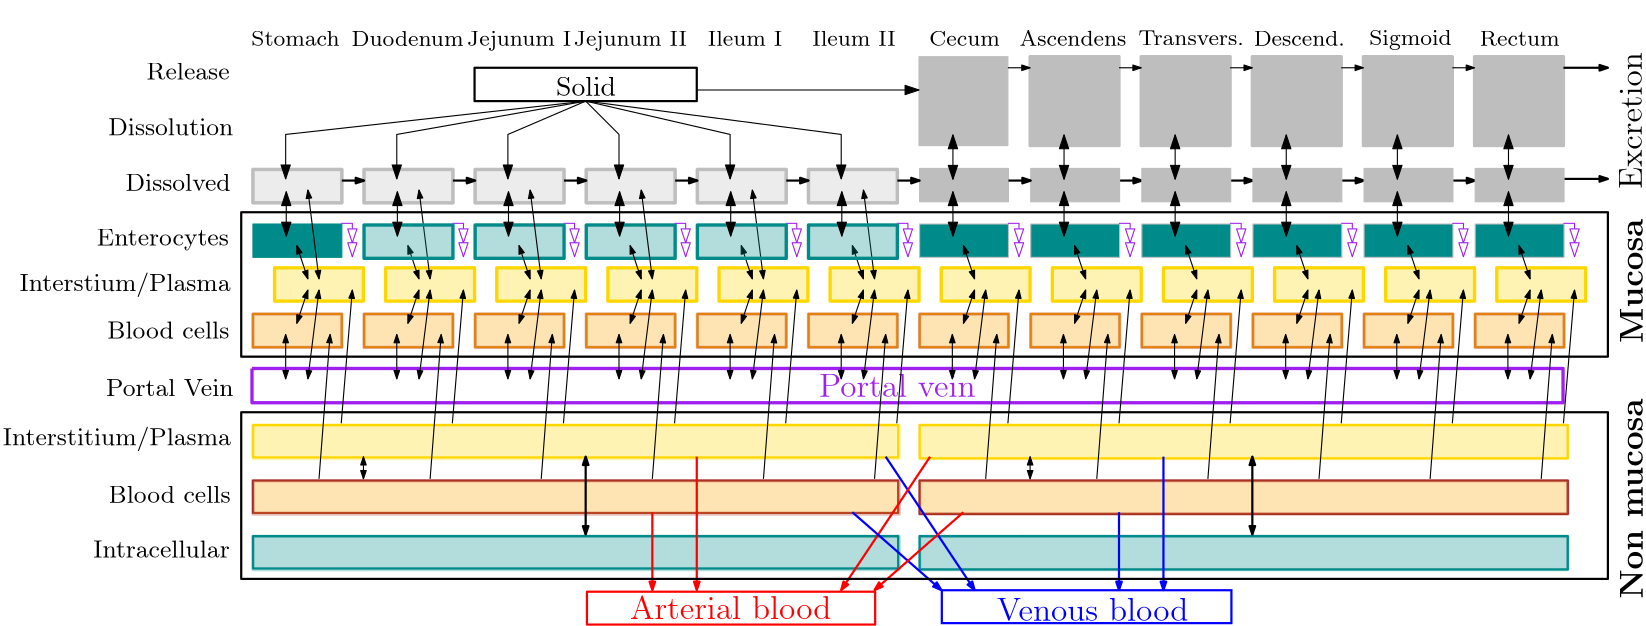 <?xml version="1.0"?>
<!DOCTYPE ipe SYSTEM "ipe.dtd">
<ipe version="70206" creator="Ipe 7.2.7">
<info created="D:20170327232854" modified="D:20170420223901"/>
<ipestyle name="basic">
<symbol name="arrow/arc(spx)">
<path stroke="sym-stroke" fill="sym-stroke" pen="sym-pen">
0 0 m
-1 0.333 l
-1 -0.333 l
h
</path>
</symbol>
<symbol name="arrow/farc(spx)">
<path stroke="sym-stroke" fill="white" pen="sym-pen">
0 0 m
-1 0.333 l
-1 -0.333 l
h
</path>
</symbol>
<symbol name="arrow/ptarc(spx)">
<path stroke="sym-stroke" fill="sym-stroke" pen="sym-pen">
0 0 m
-1 0.333 l
-0.8 0 l
-1 -0.333 l
h
</path>
</symbol>
<symbol name="arrow/fptarc(spx)">
<path stroke="sym-stroke" fill="white" pen="sym-pen">
0 0 m
-1 0.333 l
-0.8 0 l
-1 -0.333 l
h
</path>
</symbol>
<symbol name="mark/circle(sx)" transformations="translations">
<path fill="sym-stroke">
0.6 0 0 0.6 0 0 e
0.4 0 0 0.4 0 0 e
</path>
</symbol>
<symbol name="mark/disk(sx)" transformations="translations">
<path fill="sym-stroke">
0.6 0 0 0.6 0 0 e
</path>
</symbol>
<symbol name="mark/fdisk(sfx)" transformations="translations">
<group>
<path fill="sym-fill">
0.5 0 0 0.5 0 0 e
</path>
<path fill="sym-stroke" fillrule="eofill">
0.6 0 0 0.6 0 0 e
0.4 0 0 0.4 0 0 e
</path>
</group>
</symbol>
<symbol name="mark/box(sx)" transformations="translations">
<path fill="sym-stroke" fillrule="eofill">
-0.6 -0.6 m
0.6 -0.6 l
0.6 0.6 l
-0.6 0.6 l
h
-0.4 -0.4 m
0.4 -0.4 l
0.4 0.4 l
-0.4 0.4 l
h
</path>
</symbol>
<symbol name="mark/square(sx)" transformations="translations">
<path fill="sym-stroke">
-0.6 -0.6 m
0.6 -0.6 l
0.6 0.6 l
-0.6 0.6 l
h
</path>
</symbol>
<symbol name="mark/fsquare(sfx)" transformations="translations">
<group>
<path fill="sym-fill">
-0.5 -0.5 m
0.5 -0.5 l
0.5 0.5 l
-0.5 0.5 l
h
</path>
<path fill="sym-stroke" fillrule="eofill">
-0.6 -0.6 m
0.6 -0.6 l
0.6 0.6 l
-0.6 0.6 l
h
-0.4 -0.4 m
0.4 -0.4 l
0.4 0.4 l
-0.4 0.4 l
h
</path>
</group>
</symbol>
<symbol name="mark/cross(sx)" transformations="translations">
<group>
<path fill="sym-stroke">
-0.43 -0.57 m
0.57 0.43 l
0.43 0.57 l
-0.57 -0.43 l
h
</path>
<path fill="sym-stroke">
-0.43 0.57 m
0.57 -0.43 l
0.43 -0.57 l
-0.57 0.43 l
h
</path>
</group>
</symbol>
<symbol name="arrow/fnormal(spx)">
<path stroke="sym-stroke" fill="white" pen="sym-pen">
0 0 m
-1 0.333 l
-1 -0.333 l
h
</path>
</symbol>
<symbol name="arrow/pointed(spx)">
<path stroke="sym-stroke" fill="sym-stroke" pen="sym-pen">
0 0 m
-1 0.333 l
-0.8 0 l
-1 -0.333 l
h
</path>
</symbol>
<symbol name="arrow/fpointed(spx)">
<path stroke="sym-stroke" fill="white" pen="sym-pen">
0 0 m
-1 0.333 l
-0.8 0 l
-1 -0.333 l
h
</path>
</symbol>
<symbol name="arrow/linear(spx)">
<path stroke="sym-stroke" pen="sym-pen">
-1 0.333 m
0 0 l
-1 -0.333 l
</path>
</symbol>
<symbol name="arrow/fdouble(spx)">
<path stroke="sym-stroke" fill="white" pen="sym-pen">
0 0 m
-1 0.333 l
-1 -0.333 l
h
-1 0 m
-2 0.333 l
-2 -0.333 l
h
</path>
</symbol>
<symbol name="arrow/double(spx)">
<path stroke="sym-stroke" fill="sym-stroke" pen="sym-pen">
0 0 m
-1 0.333 l
-1 -0.333 l
h
-1 0 m
-2 0.333 l
-2 -0.333 l
h
</path>
</symbol>
<pen name="heavier" value="0.8"/>
<pen name="fat" value="1.2"/>
<pen name="ultrafat" value="2"/>
<symbolsize name="large" value="5"/>
<symbolsize name="small" value="2"/>
<symbolsize name="tiny" value="1.1"/>
<arrowsize name="large" value="10"/>
<arrowsize name="small" value="5"/>
<arrowsize name="tiny" value="3"/>
<color name="red" value="1 0 0"/>
<color name="green" value="0 1 0"/>
<color name="blue" value="0 0 1"/>
<color name="yellow" value="1 1 0"/>
<color name="orange" value="1 0.647 0"/>
<color name="gold" value="1 0.843 0"/>
<color name="purple" value="0.627 0.125 0.941"/>
<color name="gray" value="0.745"/>
<color name="brown" value="0.647 0.165 0.165"/>
<color name="navy" value="0 0 0.502"/>
<color name="pink" value="1 0.753 0.796"/>
<color name="seagreen" value="0.18 0.545 0.341"/>
<color name="turquoise" value="0.251 0.878 0.816"/>
<color name="violet" value="0.933 0.51 0.933"/>
<color name="darkblue" value="0 0 0.545"/>
<color name="darkcyan" value="0 0.545 0.545"/>
<color name="darkgray" value="0.663"/>
<color name="darkgreen" value="0 0.392 0"/>
<color name="darkmagenta" value="0.545 0 0.545"/>
<color name="darkorange" value="1 0.549 0"/>
<color name="darkred" value="0.545 0 0"/>
<color name="lightblue" value="0.678 0.847 0.902"/>
<color name="lightcyan" value="0.878 1 1"/>
<color name="lightgray" value="0.827"/>
<color name="lightgreen" value="0.565 0.933 0.565"/>
<color name="lightyellow" value="1 1 0.878"/>
<dashstyle name="dashed" value="[4] 0"/>
<dashstyle name="dotted" value="[1 3] 0"/>
<dashstyle name="dash dotted" value="[4 2 1 2] 0"/>
<dashstyle name="dash dot dotted" value="[4 2 1 2 1 2] 0"/>
<textsize name="large" value="\large"/>
<textsize name="small" value="\small"/>
<textsize name="tiny" value="\tiny"/>
<textsize name="Large" value="\Large"/>
<textsize name="LARGE" value="\LARGE"/>
<textsize name="huge" value="\huge"/>
<textsize name="Huge" value="\Huge"/>
<textsize name="footnote" value="\footnotesize"/>
<textstyle name="center" begin="\begin{center}" end="\end{center}"/>
<textstyle name="itemize" begin="\begin{itemize}" end="\end{itemize}"/>
<textstyle name="item" begin="\begin{itemize}\item{}" end="\end{itemize}"/>
<gridsize name="4 pts" value="4"/>
<gridsize name="8 pts (~3 mm)" value="8"/>
<gridsize name="16 pts (~6 mm)" value="16"/>
<gridsize name="32 pts (~12 mm)" value="32"/>
<gridsize name="10 pts (~3.5 mm)" value="10"/>
<gridsize name="20 pts (~7 mm)" value="20"/>
<gridsize name="14 pts (~5 mm)" value="14"/>
<gridsize name="28 pts (~10 mm)" value="28"/>
<gridsize name="56 pts (~20 mm)" value="56"/>
<anglesize name="90 deg" value="90"/>
<anglesize name="60 deg" value="60"/>
<anglesize name="45 deg" value="45"/>
<anglesize name="30 deg" value="30"/>
<anglesize name="22.5 deg" value="22.5"/>
<opacity name="10%" value="0.1"/>
<opacity name="30%" value="0.3"/>
<opacity name="50%" value="0.5"/>
<opacity name="75%" value="0.75"/>
<tiling name="falling" angle="-60" step="4" width="1"/>
<tiling name="rising" angle="30" step="4" width="1"/>
</ipestyle>
<ipestyle name="size">
<layout paper="800 600" origin="32 0" frame="736 528" skip="32" crop="no"/>
<titlestyle pos="368 554" size="large" color="title"  halign="center" valign="baseline"/>
</ipestyle>
<page>
<layer name="names_common/ACAT"/>
<layer name="names"/>
<layer name="alpha"/>
<layer name="Common_part"/>
<layer name="ADAM_=_Common_part_ADAM/ACAT"/>
<layer name="ADAM_f"/>
<layer name="ADAM_other"/>
<layer name="ACAT_0"/>
<layer name="ACAT_01"/>
<layer name="ACAT_1"/>
<layer name="ACAT_b"/>
<layer name="PK-SIM_release"/>
<layer name="PK-Sim_0"/>
<layer name="PK-Sim_1"/>
<layer name="PK-Sim_2"/>
<layer name="PK-Sim_3"/>
<layer name="PK-Sim_4"/>
<layer name="Dissolution<->Dissolved"/>
<layer name="SDJJII"/>
<layer name="BC->BC"/>
<layer name="INT->INT"/>
<layer name="NONMUCOSA"/>
<layer name="Arterial_blood"/>
<layer name="Venous_blood"/>
<layer name="Enterocytes<->Int<->BC<->PV"/>
<layer name="Dissolved<->INT<->PV"/>
<layer name="MUCOSA"/>
<layer name="INT"/>
<layer name="BC"/>
<layer name="PV"/>
<layer name="Enterocytes"/>
<layer name="CATDSR"/>
<layer name="S-D-J-J-I-I"/>
<layer name="C-A-T-D-S-R"/>
<layer name="SDJJII->CATDSR"/>
<layer name="Colon"/>
<layer name="Enterocytes_PKSIM"/>
<layer name="Dissolved_PKSIM"/>
<layer name="CATDSR_names"/>
<layer name="Excretion"/>
<layer name="Enterocytes:Stomach"/>
<view layers="PK-SIM_release PK-Sim_4 BC->BC INT->INT NONMUCOSA Arterial_blood Venous_blood Enterocytes<->Int<->BC<->PV Dissolved<->INT<->PV MUCOSA INT BC PV Enterocytes C-A-T-D-S-R Enterocytes_PKSIM Dissolved_PKSIM CATDSR_names Excretion Enterocytes:Stomach" active="PK-Sim_4"/>
<view layers="PK-Sim_4 Dissolution<->Dissolved BC->BC INT->INT NONMUCOSA Arterial_blood Venous_blood Enterocytes<->Int<->BC<->PV Dissolved<->INT<->PV MUCOSA INT BC PV Enterocytes S-D-J-J-I-I C-A-T-D-S-R SDJJII->CATDSR Enterocytes_PKSIM Dissolved_PKSIM CATDSR_names Excretion Enterocytes:Stomach" active="INT->INT"/>
<view layers="PK-Sim_4 Dissolution<->Dissolved NONMUCOSA Arterial_blood Venous_blood Enterocytes<->Int<->BC<->PV Dissolved<->INT<->PV MUCOSA INT BC PV Enterocytes S-D-J-J-I-I C-A-T-D-S-R SDJJII->CATDSR Enterocytes_PKSIM Dissolved_PKSIM CATDSR_names Excretion Enterocytes:Stomach" active="NONMUCOSA"/>
<view layers="PK-Sim_4 Dissolution<->Dissolved Arterial_blood Venous_blood Enterocytes<->Int<->BC<->PV Dissolved<->INT<->PV MUCOSA INT BC PV Enterocytes S-D-J-J-I-I C-A-T-D-S-R SDJJII->CATDSR Enterocytes_PKSIM Dissolved_PKSIM CATDSR_names Excretion Enterocytes:Stomach" active="NONMUCOSA"/>
<view layers="PK-Sim_4 Dissolution<->Dissolved Arterial_blood Venous_blood Dissolved<->INT<->PV MUCOSA INT BC PV Enterocytes S-D-J-J-I-I C-A-T-D-S-R SDJJII->CATDSR Enterocytes_PKSIM Dissolved_PKSIM CATDSR_names Excretion Enterocytes:Stomach" active="NONMUCOSA"/>
<view layers="PK-Sim_4 Dissolution<->Dissolved Arterial_blood Venous_blood MUCOSA INT BC PV Enterocytes S-D-J-J-I-I C-A-T-D-S-R SDJJII->CATDSR Enterocytes_PKSIM Dissolved_PKSIM CATDSR_names Excretion Enterocytes:Stomach" active="MUCOSA"/>
<view layers="PK-Sim_4 Dissolution<->Dissolved Arterial_blood Venous_blood PV Enterocytes S-D-J-J-I-I C-A-T-D-S-R SDJJII->CATDSR Enterocytes_PKSIM Dissolved_PKSIM CATDSR_names Excretion Enterocytes:Stomach" active="Enterocytes_PKSIM"/>
<view layers="PK-Sim_4 Dissolution<->Dissolved Arterial_blood Venous_blood PV Enterocytes S-D-J-J-I-I SDJJII->CATDSR Colon Excretion" active="Colon"/>
<view layers="ADAM_=_Common_part_ADAM/ACAT NONMUCOSA Arterial_blood Venous_blood Enterocytes<->Int<->BC<->PV Dissolved<->INT<->PV MUCOSA INT BC PV Enterocytes S-D-J-J-I-I C-A-T-D-S-R SDJJII->CATDSR Enterocytes_PKSIM Dissolved_PKSIM CATDSR_names Excretion Enterocytes:Stomach" active="PK-Sim_4"/>
<view layers="ADAM_f NONMUCOSA Arterial_blood Venous_blood Enterocytes<->Int<->BC<->PV Dissolved<->INT<->PV MUCOSA INT BC PV Enterocytes S-D-J-J-I-I C-A-T-D-S-R SDJJII->CATDSR Enterocytes_PKSIM Dissolved_PKSIM CATDSR_names Excretion Enterocytes:Stomach" active="PK-Sim_4"/>
<view layers="ADAM_other NONMUCOSA Arterial_blood Venous_blood Enterocytes<->Int<->BC<->PV Dissolved<->INT<->PV MUCOSA INT BC PV Enterocytes S-D-J-J-I-I C-A-T-D-S-R SDJJII->CATDSR Enterocytes_PKSIM Dissolved_PKSIM CATDSR_names Excretion Enterocytes:Stomach" active="PK-Sim_4"/>
<view layers="ACAT_0 NONMUCOSA Arterial_blood Venous_blood Enterocytes<->Int<->BC<->PV Dissolved<->INT<->PV MUCOSA INT BC PV Enterocytes S-D-J-J-I-I C-A-T-D-S-R SDJJII->CATDSR Enterocytes_PKSIM Dissolved_PKSIM CATDSR_names Excretion Enterocytes:Stomach" active="PK-Sim_4"/>
<view layers="ACAT_01 NONMUCOSA Arterial_blood Venous_blood Enterocytes<->Int<->BC<->PV Dissolved<->INT<->PV MUCOSA INT BC PV Enterocytes S-D-J-J-I-I C-A-T-D-S-R SDJJII->CATDSR Enterocytes_PKSIM Dissolved_PKSIM CATDSR_names Excretion Enterocytes:Stomach" active="PK-Sim_4"/>
<view layers="ACAT_1 NONMUCOSA Arterial_blood Venous_blood Enterocytes<->Int<->BC<->PV Dissolved<->INT<->PV MUCOSA INT BC PV Enterocytes S-D-J-J-I-I C-A-T-D-S-R SDJJII->CATDSR Enterocytes_PKSIM Dissolved_PKSIM CATDSR_names Excretion Enterocytes:Stomach" active="PK-Sim_4"/>
<view layers="ACAT_b NONMUCOSA Arterial_blood Venous_blood Enterocytes<->Int<->BC<->PV Dissolved<->INT<->PV MUCOSA INT BC PV Enterocytes S-D-J-J-I-I C-A-T-D-S-R SDJJII->CATDSR Enterocytes_PKSIM Dissolved_PKSIM CATDSR_names Excretion Enterocytes:Stomach" active="PK-Sim_4"/>
<view layers="PK-Sim_0 NONMUCOSA Arterial_blood Venous_blood Enterocytes<->Int<->BC<->PV Dissolved<->INT<->PV MUCOSA INT BC PV Enterocytes S-D-J-J-I-I C-A-T-D-S-R SDJJII->CATDSR Enterocytes_PKSIM Dissolved_PKSIM CATDSR_names Excretion Enterocytes:Stomach" active="PK-Sim_4"/>
<view layers="PK-Sim_1 NONMUCOSA Arterial_blood Venous_blood Enterocytes<->Int<->BC<->PV Dissolved<->INT<->PV MUCOSA INT BC PV Enterocytes S-D-J-J-I-I C-A-T-D-S-R SDJJII->CATDSR Enterocytes_PKSIM Dissolved_PKSIM CATDSR_names Excretion Enterocytes:Stomach" active="PK-Sim_4"/>
<view layers="PK-Sim_2 NONMUCOSA Arterial_blood Venous_blood Enterocytes<->Int<->BC<->PV Dissolved<->INT<->PV MUCOSA INT BC PV Enterocytes S-D-J-J-I-I C-A-T-D-S-R SDJJII->CATDSR Enterocytes_PKSIM Dissolved_PKSIM CATDSR_names Excretion Enterocytes:Stomach" active="PK-Sim_4"/>
<view layers="PK-Sim_3 NONMUCOSA Arterial_blood Venous_blood Enterocytes<->Int<->BC<->PV Dissolved<->INT<->PV MUCOSA INT BC PV Enterocytes S-D-J-J-I-I C-A-T-D-S-R SDJJII->CATDSR Enterocytes_PKSIM Dissolved_PKSIM CATDSR_names Excretion Enterocytes:Stomach" active="PK-Sim_4"/>
<view layers="PK-Sim_4 NONMUCOSA Arterial_blood Venous_blood Enterocytes<->Int<->BC<->PV Dissolved<->INT<->PV MUCOSA INT BC PV Enterocytes S-D-J-J-I-I C-A-T-D-S-R SDJJII->CATDSR Enterocytes_PKSIM Dissolved_PKSIM CATDSR_names Excretion Enterocytes:Stomach" active="PK-Sim_4"/>
<path layer="Colon" matrix="1 0 0 1 240 0" fill="gray" opacity="30%">
168 460 m
168 428 l
200 428 l
200 460 l
h
</path>
<path matrix="1 0 0 1 392.215 -12.6095" fill="gray" opacity="30%">
16 432 m
16 420 l
48 420 l
48 432 l
h
</path>
<path matrix="1 0 0 1 392.215 -32.6095" fill="darkcyan" opacity="30%">
16 432 m
16 420 l
48 420 l
48 432 l
h
</path>
<path layer="S-D-J-J-I-I" fill="gray" opacity="30%">
168 460 m
168 428 l
200 428 l
200 460 l
h
</path>
<path layer="SDJJII->CATDSR" stroke="black" arrow="normal/tiny">
400 456 m
408 456 l
</path>
<path layer="S-D-J-J-I-I" stroke="gray" pen="fat">
168 460 m
168 428 l
200 428 l
200 460 l
h
</path>
<path matrix="1 0 0 1 40 0" stroke="gray" pen="fat">
168 460 m
168 428 l
200 428 l
200 460 l
h
</path>
<path matrix="1 0 0 1 80 0" stroke="gray" pen="fat">
168 460 m
168 428 l
200 428 l
200 460 l
h
</path>
<path matrix="1 0 0 1 120 0" stroke="gray" pen="fat">
168 460 m
168 428 l
200 428 l
200 460 l
h
</path>
<path matrix="1 0 0 1 160 0" stroke="gray" pen="fat">
168 460 m
168 428 l
200 428 l
200 460 l
h
</path>
<path matrix="1 0 0 1 200 0" stroke="gray" pen="fat">
168 460 m
168 428 l
200 428 l
200 460 l
h
</path>
<path matrix="1 0 0 1 40 0" fill="gray" opacity="30%">
168 460 m
168 428 l
200 428 l
200 460 l
h
</path>
<path matrix="1 0 0 1 80 0" fill="gray" opacity="30%">
168 460 m
168 428 l
200 428 l
200 460 l
h
</path>
<path matrix="1 0 0 1 120 0" fill="gray" opacity="30%">
168 460 m
168 428 l
200 428 l
200 460 l
h
</path>
<path matrix="1 0 0 1 160 0" fill="gray" opacity="30%">
168 460 m
168 428 l
200 428 l
200 460 l
h
</path>
<path matrix="1 0 0 1 200 0" fill="gray" opacity="30%">
168 460 m
168 428 l
200 428 l
200 460 l
h
</path>
<path matrix="1 0 0 1 -40 0" stroke="black" arrow="normal/tiny">
400 456 m
408 456 l
</path>
<path matrix="1 0 0 1 -80 0" stroke="black" arrow="normal/tiny">
400 456 m
408 456 l
</path>
<path matrix="1 0 0 1 -120 0" stroke="black" arrow="normal/tiny">
400 456 m
408 456 l
</path>
<path matrix="1 0 0 1 -160 0" stroke="black" arrow="normal/tiny">
400 456 m
408 456 l
</path>
<path matrix="1 0 0 1 -200 0" stroke="black" arrow="normal/tiny">
400 456 m
408 456 l
</path>
<path layer="C-A-T-D-S-R" matrix="1 0 0 1 240 0" stroke="gray" fill="gray">
168 460 m
168 428 l
200 428 l
200 460 l
h
</path>
<path matrix="1 0 0 1 280 0" stroke="gray" fill="gray" pen="fat">
168 460 m
168 428 l
200 428 l
200 460 l
h
</path>
<path matrix="1 0 0 1 320 0" stroke="gray" fill="gray" pen="fat">
168 460 m
168 428 l
200 428 l
200 460 l
h
</path>
<path matrix="1 0 0 1 360 0" stroke="gray" fill="gray" pen="fat">
168 460 m
168 428 l
200 428 l
200 460 l
h
</path>
<path matrix="1 0 0 1 400 0" stroke="gray" fill="gray" pen="fat">
168 460 m
168 428 l
200 428 l
200 460 l
h
</path>
<path matrix="1 0 0 1 440 0" stroke="gray" fill="gray" pen="fat">
168 460 m
168 428 l
200 428 l
200 460 l
h
</path>
<path matrix="1 0 0 1 200 0" stroke="black" arrow="normal/tiny">
400 456 m
408 456 l
</path>
<path matrix="1 0 0 1 160 0" stroke="black" arrow="normal/tiny">
400 456 m
408 456 l
</path>
<path matrix="1 0 0 1 120 0" stroke="black" arrow="normal/tiny">
400 456 m
408 456 l
</path>
<path matrix="1 0 0 1 80 0" stroke="black" arrow="normal/tiny">
400 456 m
408 456 l
</path>
<path matrix="1 0 0 1 40 0" stroke="black" arrow="normal/tiny">
400 456 m
408 456 l
</path>
<path layer="CATDSR_names" stroke="black" pen="heavier" arrow="normal/tiny">
640 416 m
656 416 l
</path>
<path stroke="black" pen="heavier" arrow="normal/tiny">
640 456 m
656 456 l
</path>
<path layer="PK-SIM_release" stroke="black" pen="heavier">
248 456 m
248 444 l
328 444 l
328 456 l
h
</path>
<path layer="Enterocytes" stroke="purple" arrow="fdouble/small">
240 400 m
244 400 l
244 388 l
</path>
<path layer="INT" matrix="0.888889 0 0 1 27.5556 0" fill="gold" opacity="30%">
212 384 m
212 372 l
248 372 l
248 384 l
h
</path>
<path stroke="gold" pen="fat">
216 384 m
216 372 l
248 372 l
248 384 l
h
</path>
<path layer="NONMUCOSA" matrix="7.25808 0 0 0.969631 52.1052 -91.4894" stroke="gold" pen="heavier">
16 432 m
16 420 l
48 420 l
48 432 l
h
</path>
<path matrix="7.26925 0.00052795 -0.00383781 1 53.5618 -104.679" stroke="gold" fill="gold" pen="fat" opacity="30%">
16 432 m
16 420 l
48 420 l
48 432 l
h
</path>
<text layer="names_common/ACAT" matrix="1 0 0 1 86.8436 59.3905" transformations="translations" pos="80 404" stroke="black" type="label" width="34.579" height="5.535" depth="0" valign="baseline" size="footnote">Stomach
</text>
<text matrix="1 0 0 1 72.2146 59.8262" transformations="translations" pos="132 404" stroke="black" type="label" width="40.338" height="5.535" depth="0" valign="baseline" size="footnote">Duodenum</text>
<text matrix="1 0 0 1 68.2146 59.3905" transformations="translations" pos="180 404" stroke="black" type="label" width="37.507" height="5.446" depth="1.55" valign="baseline" size="footnote">Jejunum I</text>
<text matrix="1 0 0 1 60.2146 59.3905" transformations="translations" pos="228 404" stroke="black" type="label" width="43.615" height="5.446" depth="1.55" valign="baseline" size="footnote">Jejunum II
</text>
<text matrix="1 0 0 1 56.2146 59.3905" transformations="translations" pos="276 404" stroke="black" type="label" width="26.8" height="5.535" depth="0" valign="baseline" size="footnote">Ileum I</text>
<text matrix="1 0 0 1 48.2146 59.3905" transformations="translations" pos="324 404" stroke="black" type="label" width="30.085" height="5.535" depth="0" valign="baseline" size="footnote">Ileum II</text>
<text matrix="1 0 0 1 100.136 51.7474" transformations="translations" pos="24 356" stroke="black" type="label" width="37.863" height="6.227" depth="0" valign="baseline" size="small">Dissolved</text>
<text matrix="1 0 0 1 88.822 46.8883" transformations="translations" pos="24 344" stroke="black" type="label" width="47.563" height="6.13" depth="1.74" valign="baseline" size="small">Enterocytes</text>
<path layer="alpha" matrix="1 0 0 1 432.215 -12.6095" stroke="black" pen="fat">
16 432 m
16 420 l
48 420 l
48 432 l
h
</path>
<path matrix="1 0 0 1 360.215 19.3905" stroke="black" arrow="normal/normal">
120 396 m
128 396 l
</path>
<path matrix="1 0 0 1 432.215 -32.6095" stroke="blue" pen="fat">
16 432 m
16 420 l
48 420 l
48 432 l
h
</path>
<path matrix="1 0 0 1 360.215 19.3905" stroke="black" arrow="normal/normal">
120 396 m
128 396 l
</path>
<path matrix="1 0 0 1 472.215 -12.6095" stroke="black" pen="fat">
16 432 m
16 420 l
48 420 l
48 432 l
h
</path>
<path matrix="1 0 0 1 400.215 19.3905" stroke="black" arrow="normal/normal">
120 396 m
128 396 l
</path>
<path matrix="1 0 0 1 472.215 -32.6095" stroke="blue" pen="fat">
16 432 m
16 420 l
48 420 l
48 432 l
h
</path>
<path matrix="1 0 0 1 400.215 19.3905" stroke="black" arrow="normal/normal">
120 396 m
128 396 l
</path>
<path matrix="1 0 0 1 400.215 19.3905" stroke="black" arrow="normal/normal">
120 396 m
128 396 l
</path>
<path matrix="1 0 0 1 512.215 -12.6095" stroke="black" pen="fat">
16 432 m
16 420 l
48 420 l
48 432 l
h
</path>
<path matrix="1 0 0 1 440.215 19.3905" stroke="black" arrow="normal/normal">
120 396 m
128 396 l
</path>
<path matrix="1 0 0 1 512.215 -32.6095" stroke="blue" pen="fat">
16 432 m
16 420 l
48 420 l
48 432 l
h
</path>
<path matrix="1 0 0 1 440.215 19.3905" stroke="black" arrow="normal/normal">
120 396 m
128 396 l
</path>
<path matrix="1 0 0 1 552.215 -12.6095" stroke="black" pen="fat">
16 432 m
16 420 l
48 420 l
48 432 l
h
</path>
<path matrix="1 0 0 1 480.215 19.3905" stroke="black" arrow="normal/normal">
120 396 m
128 396 l
</path>
<path matrix="1 0 0 1 552.215 -32.6095" stroke="blue" pen="fat">
16 432 m
16 420 l
48 420 l
48 432 l
h
</path>
<path matrix="1 0 0 1 480.215 19.3905" stroke="black" arrow="normal/normal">
120 396 m
128 396 l
</path>
<path matrix="1 0 0 1 480.215 19.3905" stroke="black" arrow="normal/normal">
120 396 m
128 396 l
</path>
<path matrix="1 0 0 1 592.215 -12.6095" stroke="black" pen="fat">
16 432 m
16 420 l
48 420 l
48 432 l
h
</path>
<path matrix="1 0 0 1 592.215 -32.6095" stroke="blue" pen="fat">
16 432 m
16 420 l
48 420 l
48 432 l
h
</path>
<text layer="names_common/ACAT" matrix="1 0 0 1 152.215 27.3905" transformations="translations" pos="260 436" stroke="black" type="label" width="21.641" height="5.535" depth="0" valign="baseline" size="footnote">Colon</text>
<text layer="names" matrix="1 0 0 1 148.215 27.3905" transformations="translations" pos="300 436" stroke="black" type="label" width="38.429" height="5.535" depth="0" valign="baseline" size="footnote">Ascendens</text>
<text matrix="1 0 0 1 149.086 27.8262" transformations="translations" pos="336 436" stroke="black" type="label" width="47.39" height="5.446" depth="0" valign="baseline" size="footnote">Transversum</text>
<text matrix="1 0 0 1 172.215 27.3905" transformations="translations" pos="356 436" stroke="black" type="label" width="42.314" height="5.535" depth="0" valign="baseline" size="footnote">Descendens</text>
<text matrix="1 0 0 1 212.215 15.3905" transformations="translations" pos="360 448" stroke="black" type="label" width="29.639" height="5.535" depth="1.55" valign="baseline" size="footnote">Sigmoid</text>
<text matrix="1 0 0 1 248.215 3.3905" transformations="translations" pos="364 460" stroke="black" type="label" width="28.812" height="5.446" depth="0" valign="baseline" size="footnote">Rectum</text>
<path layer="alpha" matrix="1 0 0 1 521.169 19.3908" stroke="black" arrow="normal/normal">
120 396 m
128 396 l
</path>
<path matrix="1 0 0 1 144.215 -28.6095" stroke="blue" pen="fat">
64 396 m
64 384 l
88 384 l
88 396 l
h
</path>
<path matrix="1 0 0 1 120.215 -32.6095" stroke="black" arrow="normal/normal" rarrow="normal/normal">
100 392 m
100 376 l
</path>
<path matrix="0.917814 -0.397011 0.397011 0.917814 -16.7747 54.3361" stroke="blue" arrow="normal/normal" rarrow="normal/normal">
100 392 m
100 376 l
</path>
<path matrix="0.782501 0.560964 -0.496599 0.883922 339.749 -11.1263" stroke="gray" arrow="normal/normal" rarrow="normal/normal">
100 392 m
100 376 l
</path>
<path matrix="-0.00141441 -0.751064 0.315026 0.402331 135.835 319.088" stroke="black" arrow="normal/normal" rarrow="normal/normal">
99.1754 322.543 m
134.902 311.215 l
</path>
<path matrix="1 0 0 1 184.215 -28.6095" stroke="blue" pen="fat">
64 396 m
64 384 l
88 384 l
88 396 l
h
</path>
<path matrix="1 0 0 1 160.215 -32.6095" stroke="black" arrow="normal/normal" rarrow="normal/normal">
100 392 m
100 376 l
</path>
<path matrix="0.917814 -0.397011 0.397011 0.917814 23.2256 54.3361" stroke="blue" arrow="normal/normal" rarrow="normal/normal">
100 392 m
100 376 l
</path>
<path matrix="0.782501 0.560964 -0.496599 0.883922 379.749 -11.1263" stroke="gray" arrow="normal/normal" rarrow="normal/normal">
100 392 m
100 376 l
</path>
<path matrix="0.197791 -0.791449 0.241577 0.511023 174.702 325.052" stroke="black" arrow="normal/normal" rarrow="normal/normal">
99.1754 322.543 m
134.902 311.215 l
</path>
<path matrix="-0.00141441 -0.751064 0.315026 0.402331 175.835 319.088" stroke="black" arrow="normal/normal" rarrow="normal/normal">
99.1754 322.543 m
134.902 311.215 l
</path>
<path matrix="1 0 0 1 224.215 -28.6095" stroke="blue" pen="fat">
64 396 m
64 384 l
88 384 l
88 396 l
h
</path>
<path matrix="1 0 0 1 200.215 -32.6095" stroke="black" arrow="normal/normal" rarrow="normal/normal">
100 392 m
100 376 l
</path>
<path matrix="0.917814 -0.397011 0.397011 0.917814 63.2256 54.3361" stroke="blue" arrow="normal/normal" rarrow="normal/normal">
100 392 m
100 376 l
</path>
<path matrix="0.782501 0.560964 -0.496599 0.883922 419.749 -11.1263" stroke="gray" arrow="normal/normal" rarrow="normal/normal">
100 392 m
100 376 l
</path>
<path matrix="0.197791 -0.791449 0.241577 0.511023 214.702 325.052" stroke="black" arrow="normal/normal" rarrow="normal/normal">
99.1754 322.543 m
134.902 311.215 l
</path>
<path matrix="-0.00141441 -0.751064 0.315026 0.402331 215.835 319.088" stroke="black" arrow="normal/normal" rarrow="normal/normal">
99.1754 322.543 m
134.902 311.215 l
</path>
<path matrix="1 0 0 1 264.215 -28.6095" stroke="blue" pen="fat">
64 396 m
64 384 l
88 384 l
88 396 l
h
</path>
<path matrix="1 0 0 1 240.215 -32.6095" stroke="black" arrow="normal/normal" rarrow="normal/normal">
100 392 m
100 376 l
</path>
<path matrix="0.917814 -0.397011 0.397011 0.917814 103.226 54.3361" stroke="blue" arrow="normal/normal" rarrow="normal/normal">
100 392 m
100 376 l
</path>
<path matrix="0.782501 0.560964 -0.496599 0.883922 459.749 -11.1263" stroke="gray" arrow="normal/normal" rarrow="normal/normal">
100 392 m
100 376 l
</path>
<path matrix="0.197791 -0.791449 0.241577 0.511023 254.702 325.052" stroke="black" arrow="normal/normal" rarrow="normal/normal">
99.1754 322.543 m
134.902 311.215 l
</path>
<path matrix="-0.00141441 -0.751064 0.315026 0.402331 255.835 319.088" stroke="black" arrow="normal/normal" rarrow="normal/normal">
99.1754 322.543 m
134.902 311.215 l
</path>
<path matrix="1 0 0 1 304.215 -28.6095" stroke="blue" pen="fat">
64 396 m
64 384 l
88 384 l
88 396 l
h
</path>
<path matrix="1 0 0 1 280.215 -32.6095" stroke="black" arrow="normal/normal" rarrow="normal/normal">
100 392 m
100 376 l
</path>
<path matrix="0.917814 -0.397011 0.397011 0.917814 143.226 54.3361" stroke="blue" arrow="normal/normal" rarrow="normal/normal">
100 392 m
100 376 l
</path>
<path matrix="0.782501 0.560964 -0.496599 0.883922 499.749 -11.1263" stroke="gray" arrow="normal/normal" rarrow="normal/normal">
100 392 m
100 376 l
</path>
<path matrix="0.197791 -0.791449 0.241577 0.511023 294.702 325.052" stroke="black" arrow="normal/normal" rarrow="normal/normal">
99.1754 322.543 m
134.902 311.215 l
</path>
<path matrix="-0.00141441 -0.751064 0.315026 0.402331 295.835 319.088" stroke="black" arrow="normal/normal" rarrow="normal/normal">
99.1754 322.543 m
134.902 311.215 l
</path>
<path matrix="1 0 0 1 344.215 -28.6095" stroke="blue" pen="fat">
64 396 m
64 384 l
88 384 l
88 396 l
h
</path>
<path matrix="1 0 0 1 320.215 -32.6095" stroke="black" arrow="normal/normal" rarrow="normal/normal">
100 392 m
100 376 l
</path>
<path matrix="0.917814 -0.397011 0.397011 0.917814 183.226 54.3361" stroke="blue" arrow="normal/normal" rarrow="normal/normal">
100 392 m
100 376 l
</path>
<path matrix="0.782501 0.560964 -0.496599 0.883922 539.749 -11.1263" stroke="gray" arrow="normal/normal" rarrow="normal/normal">
100 392 m
100 376 l
</path>
<path matrix="-0.00141441 -0.751064 0.315026 0.402331 335.835 319.088" stroke="black" arrow="normal/normal" rarrow="normal/normal">
99.1754 322.543 m
134.902 311.215 l
</path>
<path matrix="1 0 0 1 432.215 -12.6095" stroke="black" pen="fat">
16 432 m
16 420 l
48 420 l
48 432 l
h
</path>
<path matrix="1 0 0 1 360.215 19.3905" stroke="black" arrow="normal/normal" rarrow="normal/normal">
100 392 m
100 376 l
</path>
<path matrix="1 0 0 1 432.215 -32.6095" stroke="blue" pen="fat">
16 432 m
16 420 l
48 420 l
48 432 l
h
</path>
<path matrix="1 0 0 1 384.215 -28.6095" stroke="blue" pen="fat">
64 396 m
64 384 l
88 384 l
88 396 l
h
</path>
<path matrix="1 0 0 1 360.215 -32.6095" stroke="black" arrow="normal/normal" rarrow="normal/normal">
100 392 m
100 376 l
</path>
<path matrix="0.917814 -0.397011 0.397011 0.917814 223.226 54.3361" stroke="blue" arrow="normal/normal" rarrow="normal/normal">
100 392 m
100 376 l
</path>
<path matrix="0.782501 0.560964 -0.496599 0.883922 579.749 -11.1263" stroke="blue" arrow="normal/normal" rarrow="normal/normal">
100 392 m
100 376 l
</path>
<path matrix="-0.00141441 -0.751064 0.315026 0.402331 375.835 319.088" stroke="black" arrow="normal/normal" rarrow="normal/normal">
99.1754 322.543 m
134.902 311.215 l
</path>
<path matrix="1 0 0 1 432.215 -12.6095" stroke="black" pen="fat">
16 432 m
16 420 l
48 420 l
48 432 l
h
</path>
<path matrix="1 0 0 1 472.215 -12.6095" stroke="black" pen="fat">
16 432 m
16 420 l
48 420 l
48 432 l
h
</path>
<path matrix="1 0 0 1 400.215 19.3905" stroke="black" arrow="normal/normal" rarrow="normal/normal">
100 392 m
100 376 l
</path>
<path matrix="1 0 0 1 472.215 -32.6095" stroke="blue" pen="fat">
16 432 m
16 420 l
48 420 l
48 432 l
h
</path>
<path matrix="1 0 0 1 424.215 -28.6095" stroke="blue" pen="fat">
64 396 m
64 384 l
88 384 l
88 396 l
h
</path>
<path matrix="1 0 0 1 400.215 -32.6095" stroke="black" arrow="normal/normal" rarrow="normal/normal">
100 392 m
100 376 l
</path>
<path matrix="0.917814 -0.397011 0.397011 0.917814 263.226 54.3361" stroke="blue" arrow="normal/normal" rarrow="normal/normal">
100 392 m
100 376 l
</path>
<path matrix="0.782501 0.560964 -0.496599 0.883922 619.749 -11.1263" stroke="blue" arrow="normal/normal" rarrow="normal/normal">
100 392 m
100 376 l
</path>
<path matrix="-0.00141441 -0.751064 0.315026 0.402331 415.835 319.088" stroke="black" arrow="normal/normal" rarrow="normal/normal">
99.1754 322.543 m
134.902 311.215 l
</path>
<path matrix="1 0 0 1 472.215 -12.6095" stroke="black" pen="fat">
16 432 m
16 420 l
48 420 l
48 432 l
h
</path>
<path matrix="1 0 0 1 512.215 -12.6095" stroke="black" pen="fat">
16 432 m
16 420 l
48 420 l
48 432 l
h
</path>
<path matrix="1 0 0 1 440.215 19.3905" stroke="black" arrow="normal/normal" rarrow="normal/normal">
100 392 m
100 376 l
</path>
<path matrix="1 0 0 1 512.215 -32.6095" stroke="blue" pen="fat">
16 432 m
16 420 l
48 420 l
48 432 l
h
</path>
<path matrix="1 0 0 1 464.215 -28.6095" stroke="blue" pen="fat">
64 396 m
64 384 l
88 384 l
88 396 l
h
</path>
<path matrix="1 0 0 1 440.215 -32.6095" stroke="black" arrow="normal/normal" rarrow="normal/normal">
100 392 m
100 376 l
</path>
<path matrix="0.917814 -0.397011 0.397011 0.917814 303.226 54.3361" stroke="blue" arrow="normal/normal" rarrow="normal/normal">
100 392 m
100 376 l
</path>
<path matrix="0.782501 0.560964 -0.496599 0.883922 659.749 -11.1263" stroke="blue" arrow="normal/normal" rarrow="normal/normal">
100 392 m
100 376 l
</path>
<path matrix="-0.00141441 -0.751064 0.315026 0.402331 455.835 319.088" stroke="black" arrow="normal/normal" rarrow="normal/normal">
99.1754 322.543 m
134.902 311.215 l
</path>
<path matrix="1 0 0 1 512.215 -12.6095" stroke="black" pen="fat">
16 432 m
16 420 l
48 420 l
48 432 l
h
</path>
<path matrix="1 0 0 1 552.215 -12.6095" stroke="black" pen="fat">
16 432 m
16 420 l
48 420 l
48 432 l
h
</path>
<path matrix="1 0 0 1 480.215 19.3905" stroke="black" arrow="normal/normal" rarrow="normal/normal">
100 392 m
100 376 l
</path>
<path matrix="1 0 0 1 552.215 -32.6095" stroke="blue" pen="fat">
16 432 m
16 420 l
48 420 l
48 432 l
h
</path>
<path matrix="1 0 0 1 504.215 -28.6095" stroke="blue" pen="fat">
64 396 m
64 384 l
88 384 l
88 396 l
h
</path>
<path matrix="1 0 0 1 480.215 -32.6095" stroke="black" arrow="normal/normal" rarrow="normal/normal">
100 392 m
100 376 l
</path>
<path matrix="0.917814 -0.397011 0.397011 0.917814 343.226 54.3361" stroke="blue" arrow="normal/normal" rarrow="normal/normal">
100 392 m
100 376 l
</path>
<path matrix="0.782501 0.560964 -0.496599 0.883922 699.749 -11.1263" stroke="blue" arrow="normal/normal" rarrow="normal/normal">
100 392 m
100 376 l
</path>
<path matrix="-0.00141441 -0.751064 0.315026 0.402331 495.835 319.088" stroke="black" arrow="normal/normal" rarrow="normal/normal">
99.1754 322.543 m
134.902 311.215 l
</path>
<path matrix="1 0 0 1 552.215 -12.6095" stroke="black" pen="fat">
16 432 m
16 420 l
48 420 l
48 432 l
h
</path>
<path matrix="1 0 0 1 592.215 -12.6095" stroke="black" pen="fat">
16 432 m
16 420 l
48 420 l
48 432 l
h
</path>
<path matrix="1 0 0 1 520.215 19.3905" stroke="black" arrow="normal/normal" rarrow="normal/normal">
100 392 m
100 376 l
</path>
<path matrix="1 0 0 1 592.215 -32.6095" stroke="blue" pen="fat">
16 432 m
16 420 l
48 420 l
48 432 l
h
</path>
<path matrix="1 0 0 1 544.215 -28.6095" stroke="blue" pen="fat">
64 396 m
64 384 l
88 384 l
88 396 l
h
</path>
<path matrix="1 0 0 1 520.215 -32.6095" stroke="black" arrow="normal/normal" rarrow="normal/normal">
100 392 m
100 376 l
</path>
<path matrix="0.917814 -0.397011 0.397011 0.917814 383.226 54.3361" stroke="blue" arrow="normal/normal" rarrow="normal/normal">
100 392 m
100 376 l
</path>
<path matrix="0.782501 0.560964 -0.496599 0.883922 739.749 -11.1263" stroke="blue" arrow="normal/normal" rarrow="normal/normal">
100 392 m
100 376 l
</path>
<path matrix="-0.00141441 -0.751064 0.315026 0.402331 535.835 319.088" stroke="black" arrow="normal/normal" rarrow="normal/normal">
99.1754 322.543 m
134.902 311.215 l
</path>
<path matrix="1 0 0 1 152.215 -12.6095" stroke="purple" pen="fat">
56 356 m
488 356 l
488 348 l
56 348 l
56 356 l
56 356 l
</path>
<path matrix="1 0 0 1 140.215 -12.6095" stroke="brown" rarrow="normal/normal">
388 308 m
388 316 l
</path>
<path matrix="1 0 0 1 -83.7854 -12.6095" stroke="brown" rarrow="normal/normal">
388 308 m
388 316 l
</path>
<path matrix="0.640828 0.112144 -0.100522 0.714915 203.682 87.6518" stroke="black" arrow="normal/normal">
76 324 m
72 368 l
</path>
<path matrix="0.640828 0.112144 -0.100522 0.714915 243.441 86.4525" stroke="black" arrow="normal/normal">
76 324 m
72 368 l
</path>
<path matrix="0.640828 0.112144 -0.100522 0.714915 283.96 86.8879" stroke="black" arrow="normal/normal">
76 324 m
72 368 l
</path>
<path matrix="0.640828 0.112144 -0.100522 0.714915 324.045 86.4525" stroke="black" arrow="normal/normal">
76 324 m
72 368 l
</path>
<path matrix="1 0 0 1 152.215 -12.6095" stroke="brown" fill="brown" pen="fat" opacity="30%">
56 340 m
56 332 l
248 332 l
248 340 l
h
</path>
<path matrix="1 0 0 1 152.215 -28.6095" stroke="brown" pen="fat">
56 340 m
56 332 l
248 332 l
248 340 l
h
</path>
<path matrix="1 0 0 1 152.215 -44.6095" stroke="brown" pen="fat">
56 340 m
56 332 l
248 332 l
248 340 l
h
</path>
<path matrix="1 0 0 1 152.215 -12.6095" stroke="black">
136 312 m
136 312 l
136 312 l
136 312 l
h
</path>
<path matrix="1 0 0 1 152.215 -12.6095" stroke="brown" pen="fat">
256 340 m
256 332 l
488 332 l
488 340 l
h
</path>
<path matrix="1 0 0 1 152.215 -28.6095" stroke="brown" pen="fat">
256 340 m
256 332 l
488 332 l
488 340 l
h
</path>
<path matrix="1 0 0 1 152.215 -44.6095" stroke="brown" pen="fat">
256 340 m
256 332 l
488 332 l
488 340 l
h
</path>
<path matrix="0.640828 0.112144 -0.100522 0.714915 363.441 86.4525" stroke="black" arrow="normal/normal">
76 324 m
72 368 l
</path>
<path matrix="0.640828 0.112144 -0.100522 0.714915 403.441 86.4525" stroke="black" arrow="normal/normal">
76 324 m
72 368 l
</path>
<path matrix="0.640828 0.112144 -0.100522 0.714915 443.441 86.4525" stroke="black" arrow="normal/normal">
76 324 m
72 368 l
</path>
<path matrix="0.640828 0.112144 -0.100522 0.714915 483.441 86.4525" stroke="black" arrow="normal/normal">
76 324 m
72 368 l
</path>
<path matrix="0.640828 0.112144 -0.100522 0.714915 523.441 86.4525" stroke="black" arrow="normal/normal">
76 324 m
72 368 l
</path>
<path matrix="0.640828 0.112144 -0.100522 0.714915 563.441 86.4525" stroke="black" arrow="normal/normal">
76 324 m
72 368 l
</path>
<path matrix="0.640828 0.112144 -0.100522 0.714915 603.441 86.4525" stroke="black" arrow="normal/normal">
76 324 m
72 368 l
</path>
<path matrix="1 0 0 1 152.215 -12.6095" stroke="blue" pen="fat">
64 396 m
64 384 l
96 384 l
96 396 l
h
</path>
<path matrix="1 0 0 1 192.215 -12.6095" stroke="blue" pen="fat">
64 396 m
64 384 l
96 384 l
96 396 l
h
</path>
<path matrix="1 0 0 1 232.215 -12.6095" stroke="blue" pen="fat">
64 396 m
64 384 l
96 384 l
96 396 l
h
</path>
<path matrix="1 0 0 1 272.215 -12.6095" stroke="blue" pen="fat">
64 396 m
64 384 l
96 384 l
96 396 l
h
</path>
<path matrix="1 0 0 1 312.215 -12.6095" stroke="blue" pen="fat">
64 396 m
64 384 l
96 384 l
96 396 l
h
</path>
<path matrix="1 0 0 1 352.215 -12.6095" stroke="blue" pen="fat">
64 396 m
64 384 l
96 384 l
96 396 l
h
</path>
<path matrix="1 0 0 1 392.215 -12.6095" stroke="blue" pen="fat">
64 396 m
64 384 l
96 384 l
96 396 l
h
</path>
<path matrix="1 0 0 1 432.215 -12.6095" stroke="blue" pen="fat">
64 396 m
64 384 l
96 384 l
96 396 l
h
</path>
<path matrix="1 0 0 1 472.215 -12.6095" stroke="blue" pen="fat">
64 396 m
64 384 l
96 384 l
96 396 l
h
</path>
<path matrix="1 0 0 1 512.215 -12.6095" stroke="blue" pen="fat">
64 396 m
64 384 l
96 384 l
96 396 l
h
</path>
<path matrix="1 0 0 1 552.215 -12.6095" stroke="blue" pen="fat">
64 396 m
64 384 l
96 384 l
96 396 l
h
</path>
<path matrix="-1.09464 0.228782 0.171708 1.45848 300.455 -178.378" stroke="black" arrow="normal/normal">
76 324 m
72 368 l
</path>
<path matrix="-1.09464 0.228782 0.171708 1.45848 340.455 -178.378" stroke="black" arrow="normal/normal">
76 324 m
72 368 l
</path>
<path matrix="-1.09464 0.228782 0.171708 1.45848 380.455 -178.378" stroke="black" arrow="normal/normal">
76 324 m
72 368 l
</path>
<path matrix="-1.09464 0.228782 0.171708 1.45848 420.455 -178.378" stroke="black" arrow="normal/normal">
76 324 m
72 368 l
</path>
<path matrix="-1.09464 0.228782 0.171708 1.45848 460.455 -178.378" stroke="black" arrow="normal/normal">
76 324 m
72 368 l
</path>
<path matrix="-1.09464 0.228782 0.171708 1.45848 500.455 -178.378" stroke="black" arrow="normal/normal">
76 324 m
72 368 l
</path>
<path matrix="-1.09464 0.228782 0.171708 1.45848 540.455 -178.378" stroke="black" arrow="normal/normal">
76 324 m
72 368 l
</path>
<path matrix="-1.09464 0.228782 0.171708 1.45848 580.455 -178.378" stroke="black" arrow="normal/normal">
76 324 m
72 368 l
</path>
<path matrix="-1.09464 0.228782 0.171708 1.45848 620.455 -178.378" stroke="black" arrow="normal/normal">
76 324 m
72 368 l
</path>
<path matrix="-1.09464 0.228782 0.171708 1.45848 660.455 -178.378" stroke="black" arrow="normal/normal">
76 324 m
72 368 l
</path>
<path matrix="1 0 0 1 196.215 -68.6095" stroke="brown" arrow="normal/normal" rarrow="normal/normal">
100 392 m
100 376 l
</path>
<path matrix="1 0 0 1 420.215 -68.6095" stroke="brown" arrow="normal/normal" rarrow="normal/normal">
100 392 m
100 376 l
</path>
<path matrix="1 0 0 1 120.215 -12.6095" stroke="red" fill="red" opacity="30%">
224 288 m
224 272 l
272 272 l
272 288 l
h
</path>
<path matrix="1 0 0 1 192.215 -12.6095" stroke="navy" fill="blue" pen="ultrafat" join="0" opacity="10%">
224 288 m
224 272 l
272 272 l
272 288 l
h
</path>
<path matrix="1 0 0 1 152.215 -12.6095" stroke="red" arrow="normal/normal">
216 288 m
224 332 l
</path>
<path matrix="1 0 0 1 152.215 -12.6095" stroke="red" arrow="normal/normal">
216 288 m
208 316 l
</path>
<path matrix="1 0 0 1 152.215 -12.6095" stroke="red" arrow="normal/normal">
216 288 m
272 332 l
</path>
<path matrix="1 0 0 1 152.215 -12.6095" stroke="red" arrow="normal/normal">
216 288 m
288 316 l
</path>
<path matrix="1 0 0 1 152.215 -12.6095" stroke="blue" arrow="normal/normal">
224 316 m
272 288 l
</path>
<path matrix="1 0 0 1 152.215 -12.6095" stroke="blue" arrow="normal/normal">
232 332 m
272 288 l
</path>
<path matrix="1 0 0 1 152.215 -12.6095" stroke="blue" arrow="normal/normal">
304 332 m
272 288 l
</path>
<path matrix="1 0 0 1 152.215 -12.6095" stroke="blue" arrow="normal/normal">
304 316 m
272 288 l
</path>
<text layer="NONMUCOSA" matrix="1 0 0 1 91.8796 4.5424" transformations="translations" pos="-13.7199 315.541" stroke="black" type="label" width="82.167" height="6.726" depth="2.24" valign="baseline" size="small">Interstitium/Plasma</text>
<text matrix="1 0 0 1 90.0974 -16.6133" transformations="translations" pos="26.1474 316.027" stroke="black" type="label" width="43.955" height="6.227" depth="0" valign="baseline" size="small">Blood cells</text>
<text matrix="1 0 0 1 106.91 -15.3914" transformations="translations" pos="3.78281 295.121" stroke="black" type="label" width="49.192" height="6.227" depth="0" valign="baseline" size="small">Intracellular</text>
<path layer="alpha" matrix="0.197791 -0.791449 0.241577 0.511023 134.702 325.052" stroke="black" arrow="normal/normal" rarrow="normal/normal">
99.1754 322.543 m
134.902 311.215 l
</path>
<path matrix="-1.09464 0.228782 0.171708 1.45848 260.455 -178.378" stroke="black" arrow="normal/normal">
76 324 m
72 368 l
</path>
<path layer="Common_part" matrix="1 0 0 1 152.215 -12.6095" stroke="gray" pen="fat" opacity="30%">
16 432 m
16 420 l
48 420 l
48 432 l
h
</path>
<path matrix="1 0 0 1 232.215 -33.0452" stroke="gray" pen="fat" opacity="30%">
16 432 m
16 420 l
48 420 l
48 432 l
h
</path>
<path matrix="1 0 0 1 272.215 -32.6095" stroke="gray" opacity="30%">
16 432 m
16 420 l
48 420 l
48 432 l
h
</path>
<path matrix="1 0 0 1 312.215 -32.6095" stroke="gray" pen="fat" opacity="30%">
16 432 m
16 420 l
48 420 l
48 432 l
h
</path>
<path matrix="1 0 0 1 352.215 -32.6095" stroke="gray" pen="fat" opacity="30%">
16 432 m
16 420 l
48 420 l
48 432 l
h
</path>
<path matrix="1 0 0 1 192.215 -12.6095" stroke="gray" pen="fat" opacity="30%">
16 432 m
16 420 l
48 420 l
48 432 l
h
</path>
<path matrix="1 0 0 1 232.215 -32.6095" stroke="gray" pen="fat" opacity="30%">
16 432 m
16 420 l
48 420 l
48 432 l
h
</path>
<path matrix="1 0 0 1 232.215 -12.6095" stroke="gray" pen="fat" opacity="30%">
16 432 m
16 420 l
48 420 l
48 432 l
h
</path>
<path matrix="1 0 0 1 272.215 -32.6095" stroke="gray" pen="fat" opacity="30%">
16 432 m
16 420 l
48 420 l
48 432 l
h
</path>
<path matrix="1 0 0 1 272.215 -12.6095" stroke="gray" pen="fat" opacity="30%">
16 432 m
16 420 l
48 420 l
48 432 l
h
</path>
<path matrix="1 0 0 1 312.215 -32.6095" stroke="gray" pen="fat" opacity="30%">
16 432 m
16 420 l
48 420 l
48 432 l
h
</path>
<path matrix="1 0 0 1 312.215 -12.6095" stroke="gray" pen="fat" opacity="30%">
16 432 m
16 420 l
48 420 l
48 432 l
h
</path>
<path matrix="1 0 0 1 352.215 -32.6095" stroke="gray" pen="fat" opacity="30%">
16 432 m
16 420 l
48 420 l
48 432 l
h
</path>
<path matrix="1 0 0 1 352.215 -12.6095" stroke="gray" pen="fat" opacity="30%">
16 432 m
16 420 l
48 420 l
48 432 l
h
</path>
<path matrix="1 0 0 1 392.215 -32.6095" stroke="gray" pen="fat" opacity="30%">
16 432 m
16 420 l
48 420 l
48 432 l
h
</path>
<path matrix="1 0 0 1 392.215 -12.6095" stroke="gray" pen="fat" opacity="30%">
16 432 m
16 420 l
48 420 l
48 432 l
h
</path>
<path matrix="1 0 0 2.66667 0 -713.333" stroke="gray" fill="gray" pen="heavier" join="0" opacity="30%">
168 428 m
168 440 l
440 440 l
440 428 l
h
</path>
<path matrix="1 0 0 1 152.215 -12.6095" stroke="gray" fill="gray" pen="fat" opacity="30%">
16 432 m
16 420 l
48 420 l
48 432 l
h
</path>
<path matrix="1 0 0 1 192.215 -12.6095" stroke="gray" fill="gray" pen="fat" opacity="30%">
16 432 m
16 420 l
48 420 l
48 432 l
h
</path>
<path matrix="1 0 0 1 232.215 -12.6095" stroke="gray" fill="gray" pen="fat" opacity="30%">
16 432 m
16 420 l
48 420 l
48 432 l
h
</path>
<path matrix="1 0 0 1 272.215 -12.6095" stroke="gray" fill="gray" pen="fat" opacity="30%">
16 432 m
16 420 l
48 420 l
48 432 l
h
</path>
<path matrix="1 0 0 1 312.215 -12.6095" stroke="gray" fill="gray" pen="fat" opacity="30%">
16 432 m
16 420 l
48 420 l
48 432 l
h
</path>
<path matrix="1 0 0 1 352.215 -12.6095" stroke="gray" fill="gray" pen="fat" opacity="30%">
16 432 m
16 420 l
48 420 l
48 432 l
h
</path>
<path matrix="1 0 0 1 392.215 -12.6095" stroke="gray" fill="gray" pen="fat" opacity="30%">
16 432 m
16 420 l
48 420 l
48 432 l
h
</path>
<path matrix="1 0.00052795 -0.00052795 1 192.44 -32.6791" stroke="gray" fill="gray" pen="fat" opacity="30%">
16 432 m
16 420 l
48 420 l
48 432 l
h
</path>
<path matrix="1 0.00052795 -0.00052795 1 232.44 -33.0937" stroke="gray" fill="gray" pen="fat" opacity="30%">
16 432 m
16 420 l
48 420 l
48 432 l
h
</path>
<path matrix="1 0.00052795 -0.00052795 1 272.44 -32.6369" stroke="gray" fill="gray" opacity="30%">
16 432 m
16 420 l
48 420 l
48 432 l
h
</path>
<path matrix="1 0.00052795 -0.00052795 1 312.44 -32.6158" stroke="gray" fill="gray" pen="fat" opacity="30%">
16 432 m
16 420 l
48 420 l
48 432 l
h
</path>
<path matrix="1 0.00052795 -0.00052795 1 352.44 -32.5947" stroke="gray" fill="gray" pen="fat" opacity="30%">
16 432 m
16 420 l
48 420 l
48 432 l
h
</path>
<path matrix="1 0.00052795 -0.00052795 1 392.44 -32.5735" stroke="gray" fill="gray" pen="fat" opacity="30%">
16 432 m
16 420 l
48 420 l
48 432 l
h
</path>
<path matrix="1 0 0 1 152.215 -12.6095" stroke="gray" pen="fat">
16 432 m
16 420 l
48 420 l
48 432 l
h
</path>
<path matrix="1 0 0 1 192.215 -32.6095" stroke="gray" pen="fat">
16 432 m
16 420 l
48 420 l
48 432 l
h
</path>
<path matrix="1 0 0 1 232.215 -33.0452" stroke="gray" pen="fat">
16 432 m
16 420 l
48 420 l
48 432 l
h
</path>
<path matrix="1 0 0 1 272.215 -32.6095" stroke="gray">
16 432 m
16 420 l
48 420 l
48 432 l
h
</path>
<path matrix="1 0 0 1 312.215 -32.6095" stroke="gray" pen="fat">
16 432 m
16 420 l
48 420 l
48 432 l
h
</path>
<path matrix="1 0 0 1 352.215 -32.6095" stroke="gray" pen="fat">
16 432 m
16 420 l
48 420 l
48 432 l
h
</path>
<path matrix="1 0 0 1 192.215 -12.6095" stroke="gray" pen="fat">
16 432 m
16 420 l
48 420 l
48 432 l
h
</path>
<path matrix="1 0 0 1 232.215 -12.6095" stroke="gray" pen="fat">
16 432 m
16 420 l
48 420 l
48 432 l
h
</path>
<path matrix="1 0 0 1 272.215 -32.6095" stroke="gray" pen="fat">
16 432 m
16 420 l
48 420 l
48 432 l
h
</path>
<path matrix="1 0 0 1 272.215 -12.6095" stroke="gray" pen="fat">
16 432 m
16 420 l
48 420 l
48 432 l
h
</path>
<path matrix="1 0 0 1 312.215 -32.6095" stroke="gray" pen="fat">
16 432 m
16 420 l
48 420 l
48 432 l
h
</path>
<path matrix="1 0 0 1 312.215 -12.6095" stroke="gray" pen="fat">
16 432 m
16 420 l
48 420 l
48 432 l
h
</path>
<path matrix="1 0 0 1 352.215 -32.6095" stroke="gray" pen="fat">
16 432 m
16 420 l
48 420 l
48 432 l
h
</path>
<path matrix="1 0 0 1 352.215 -12.6095" stroke="gray" pen="fat">
16 432 m
16 420 l
48 420 l
48 432 l
h
</path>
<path matrix="1 0 0 1 392.215 -32.6095" stroke="gray" pen="fat">
16 432 m
16 420 l
48 420 l
48 432 l
h
</path>
<path matrix="1 0 0 1 392.215 -12.6095" stroke="gray" pen="fat">
16 432 m
16 420 l
48 420 l
48 432 l
h
</path>
<path matrix="1 0 0 1 152.215 -12.6095" stroke="gray" pen="fat">
16 432 m
16 420 l
48 420 l
48 432 l
h
</path>
<path matrix="1 0 0 1 192.215 -12.6095" stroke="gray" pen="fat">
16 432 m
16 420 l
48 420 l
48 432 l
h
</path>
<path matrix="1 0 0 1 232.215 -12.6095" stroke="gray" pen="fat">
16 432 m
16 420 l
48 420 l
48 432 l
h
</path>
<path matrix="1 0 0 1 272.215 -12.6095" stroke="gray" pen="fat">
16 432 m
16 420 l
48 420 l
48 432 l
h
</path>
<path matrix="1 0 0 1 312.215 -12.6095" stroke="gray" pen="fat">
16 432 m
16 420 l
48 420 l
48 432 l
h
</path>
<path matrix="1 0 0 1 352.215 -12.6095" stroke="gray" pen="fat">
16 432 m
16 420 l
48 420 l
48 432 l
h
</path>
<path matrix="1 0 0 1 392.215 -12.6095" stroke="gray" pen="fat">
16 432 m
16 420 l
48 420 l
48 432 l
h
</path>
<path matrix="1 0.00052795 -0.00052795 1 192.44 -32.6791" stroke="gray" pen="fat">
16 432 m
16 420 l
48 420 l
48 432 l
h
</path>
<path matrix="1 0.00052795 -0.00052795 1 232.44 -33.0937" stroke="gray" pen="fat">
16 432 m
16 420 l
48 420 l
48 432 l
h
</path>
<path matrix="1 0.00052795 -0.00052795 1 272.44 -32.6369" stroke="gray">
16 432 m
16 420 l
48 420 l
48 432 l
h
</path>
<path matrix="1 0.00052795 -0.00052795 1 312.44 -32.6158" stroke="gray" pen="fat">
16 432 m
16 420 l
48 420 l
48 432 l
h
</path>
<path matrix="1 0.00052795 -0.00052795 1 352.44 -32.5947" stroke="gray" pen="fat">
16 432 m
16 420 l
48 420 l
48 432 l
h
</path>
<path matrix="1 0.00052795 -0.00052795 1 392.44 -32.5735" stroke="gray" pen="fat">
16 432 m
16 420 l
48 420 l
48 432 l
h
</path>
<path matrix="1 0 0 1 120.215 19.3905" stroke="black" arrow="normal/small" rarrow="normal/small">
100 392 m
100 376 l
</path>
<path matrix="1 0 0 1 160.215 19.3905" stroke="black" arrow="normal/small" rarrow="normal/small">
100 392 m
100 376 l
</path>
<path matrix="1 0 0 1 200.215 19.3905" stroke="black" arrow="normal/small" rarrow="normal/small">
100 392 m
100 376 l
</path>
<path matrix="1 0 0 1 240.215 19.3905" stroke="black" arrow="normal/small" rarrow="normal/small">
100 392 m
100 376 l
</path>
<path matrix="1 0 0 1 280.215 19.3905" stroke="black" arrow="normal/small" rarrow="normal/small">
100 392 m
100 376 l
</path>
<path matrix="1 0 0 1 320.215 19.3905" stroke="black" arrow="normal/small" rarrow="normal/small">
100 392 m
100 376 l
</path>
<path matrix="1 0 0 2.66667 0 -713.333" stroke="gray" pen="fat" join="0">
168 428 m
168 440 l
440 440 l
440 428 l
h
</path>
<text layer="names_common/ACAT" matrix="1 0 0 1 104.136 91.7474" transformations="translations" pos="24 356" stroke="black" type="label" width="29.883" height="6.227" depth="0" valign="baseline" size="small">Release</text>
<text matrix="1 0 0 1 92.136 71.7474" transformations="translations" pos="24 356" stroke="black" type="label" width="45.027" height="6.227" depth="0" valign="baseline" size="small">Dissolution</text>
<path layer="ACAT_b" matrix="1 0 0 1 152.215 -12.6095" stroke="violet" pen="fat">
16 432 m
16 420 l
48 420 l
48 432 l
h
</path>
<path matrix="1 0 0 1 192.215 -32.6095" stroke="orange" pen="fat">
16 432 m
16 420 l
48 420 l
48 432 l
h
</path>
<path matrix="1 0 0 1 232.215 -33.0452" stroke="orange" pen="fat">
16 432 m
16 420 l
48 420 l
48 432 l
h
</path>
<path matrix="1 0 0 1 272.215 -32.6095" stroke="orange">
16 432 m
16 420 l
48 420 l
48 432 l
h
</path>
<path matrix="1 0 0 1 312.215 -32.6095" stroke="orange" pen="fat">
16 432 m
16 420 l
48 420 l
48 432 l
h
</path>
<path matrix="1 0 0 1 352.215 -32.6095" stroke="orange" pen="fat">
16 432 m
16 420 l
48 420 l
48 432 l
h
</path>
<path matrix="1 0 0 1 192.215 -12.6095" stroke="violet" pen="fat">
16 432 m
16 420 l
48 420 l
48 432 l
h
</path>
<path matrix="1 0 0 1 232.215 -12.6095" stroke="violet" pen="fat">
16 432 m
16 420 l
48 420 l
48 432 l
h
</path>
<path matrix="1 0 0 1 272.215 -32.6095" stroke="orange" pen="fat">
16 432 m
16 420 l
48 420 l
48 432 l
h
</path>
<path matrix="1 0 0 1 272.215 -12.6095" stroke="violet" pen="fat">
16 432 m
16 420 l
48 420 l
48 432 l
h
</path>
<path matrix="1 0 0 1 312.215 -32.6095" stroke="orange" pen="fat">
16 432 m
16 420 l
48 420 l
48 432 l
h
</path>
<path matrix="1 0 0 1 312.215 -12.6095" stroke="violet" pen="fat">
16 432 m
16 420 l
48 420 l
48 432 l
h
</path>
<path matrix="1 0 0 1 352.215 -32.6095" stroke="orange" pen="fat">
16 432 m
16 420 l
48 420 l
48 432 l
h
</path>
<path matrix="1 0 0 1 352.215 -12.6095" stroke="violet" pen="fat">
16 432 m
16 420 l
48 420 l
48 432 l
h
</path>
<path matrix="1 0 0 1 392.215 -32.6095" stroke="orange" pen="fat">
16 432 m
16 420 l
48 420 l
48 432 l
h
</path>
<path matrix="1 0 0 1 392.215 -12.6095" stroke="violet" pen="fat">
16 432 m
16 420 l
48 420 l
48 432 l
h
</path>
<path matrix="1 0 0 1 152.215 -12.6095" stroke="violet" fill="violet" pen="fat" opacity="30%">
16 432 m
16 420 l
48 420 l
48 432 l
h
</path>
<path matrix="1 0 0 1 192.215 -12.6095" stroke="violet" fill="violet" pen="fat" opacity="30%">
16 432 m
16 420 l
48 420 l
48 432 l
h
</path>
<path matrix="1 0 0 1 232.215 -12.6095" stroke="violet" fill="violet" pen="fat" opacity="30%">
16 432 m
16 420 l
48 420 l
48 432 l
h
</path>
<path matrix="1 0 0 1 272.215 -12.6095" stroke="violet" fill="violet" pen="fat" opacity="30%">
16 432 m
16 420 l
48 420 l
48 432 l
h
</path>
<path matrix="1 0 0 1 312.215 -12.6095" stroke="violet" fill="violet" pen="fat" opacity="30%">
16 432 m
16 420 l
48 420 l
48 432 l
h
</path>
<path matrix="1 0 0 1 352.215 -12.6095" stroke="violet" fill="violet" pen="fat" opacity="30%">
16 432 m
16 420 l
48 420 l
48 432 l
h
</path>
<path matrix="1 0 0 1 392.215 -12.6095" stroke="violet" fill="violet" pen="fat" opacity="30%">
16 432 m
16 420 l
48 420 l
48 432 l
h
</path>
<path matrix="1 0.00052795 -0.00052795 1 192.44 -32.6791" stroke="orange" fill="orange" pen="fat" opacity="30%">
16 432 m
16 420 l
48 420 l
48 432 l
h
</path>
<path matrix="1 0.00052795 -0.00052795 1 232.44 -33.0937" stroke="orange" fill="orange" pen="fat" opacity="30%">
16 432 m
16 420 l
48 420 l
48 432 l
h
</path>
<path matrix="1 0.00052795 -0.00052795 1 272.44 -32.6369" stroke="orange" fill="orange" opacity="30%">
16 432 m
16 420 l
48 420 l
48 432 l
h
</path>
<path matrix="1 0.00052795 -0.00052795 1 312.44 -32.6158" stroke="orange" fill="orange" pen="fat" opacity="30%">
16 432 m
16 420 l
48 420 l
48 432 l
h
</path>
<path matrix="1 0.00052795 -0.00052795 1 352.44 -32.5947" stroke="orange" fill="orange" pen="fat" opacity="30%">
16 432 m
16 420 l
48 420 l
48 432 l
h
</path>
<path matrix="1 0.00052795 -0.00052795 1 392.44 -32.5735" stroke="orange" fill="orange" pen="fat" opacity="30%">
16 432 m
16 420 l
48 420 l
48 432 l
h
</path>
<path matrix="1 0 0 1 120.215 19.3905" stroke="black" arrow="normal/small" rarrow="normal/small">
100 392 m
100 376 l
</path>
<path matrix="1 0 0 1 160.215 19.3905" stroke="black" arrow="normal/small" rarrow="normal/small">
100 392 m
100 376 l
</path>
<path matrix="1 0 0 1 200.215 19.3905" stroke="black" arrow="normal/small" rarrow="normal/small">
100 392 m
100 376 l
</path>
<path matrix="1 0 0 1 240.215 19.3905" stroke="black" arrow="normal/small" rarrow="normal/small">
100 392 m
100 376 l
</path>
<path matrix="1 0 0 1 280.215 19.3905" stroke="black" arrow="normal/small" rarrow="normal/small">
100 392 m
100 376 l
</path>
<path matrix="1 0 0 1 320.215 19.3905" stroke="black" arrow="normal/small" rarrow="normal/small">
100 392 m
100 376 l
</path>
<path matrix="1 0.00052795 -0.00052795 1 152.44 -32.6791" stroke="gray" fill="orange" pen="fat" opacity="30%">
16 432 m
16 420 l
48 420 l
48 432 l
h
</path>
<path matrix="1 0.00052795 -0.00052795 1 152.44 -32.6791" stroke="orange" pen="fat">
16 432 m
16 420 l
48 420 l
48 432 l
h
</path>
<path matrix="1 0 0 1 80.215 19.3905" stroke="black" arrow="normal/small" rarrow="normal/small">
100 392 m
100 376 l
</path>
<path matrix="1 0 0 1 152.215 27.3905" stroke="blue" pen="heavier">
16 432 m
16 420 l
48 420 l
48 432 l
h
</path>
<path matrix="1 0 0 1 80.2146 59.3905" stroke="black" pen="heavier" arrow="normal/tiny">
120 396 m
128 396 l
</path>
<path matrix="1 0 0 1 120.215 59.3905" stroke="black" pen="heavier" arrow="normal/tiny">
120 396 m
128 396 l
</path>
<path matrix="1 0 0 1 160.215 59.3905" stroke="black" pen="heavier" arrow="normal/tiny">
120 396 m
128 396 l
</path>
<path matrix="1 0 0 1 200.215 59.3905" stroke="black" pen="heavier" arrow="normal/tiny">
120 396 m
128 396 l
</path>
<path matrix="1 0 0 1 240.215 59.3905" stroke="black" pen="heavier" arrow="normal/tiny">
120 396 m
128 396 l
</path>
<path matrix="1 0 0 1 280.215 59.3905" stroke="black" pen="heavier" arrow="normal/tiny">
120 396 m
128 396 l
</path>
<path matrix="1 0 0 1 320.215 59.3905" stroke="black" pen="heavier" arrow="normal/tiny">
120 396 m
128 396 l
</path>
<path matrix="1 0 0 1 192.215 27.3905" stroke="blue" pen="heavier">
16 432 m
16 420 l
48 420 l
48 432 l
h
</path>
<path matrix="1 0 0 1 232.215 27.3905" stroke="blue" pen="heavier">
16 432 m
16 420 l
48 420 l
48 432 l
h
</path>
<path matrix="1 0 0 1 272.215 27.3905" stroke="blue" pen="heavier">
16 432 m
16 420 l
48 420 l
48 432 l
h
</path>
<path matrix="1 0 0 1 312.215 27.3905" stroke="blue" pen="heavier">
16 432 m
16 420 l
48 420 l
48 432 l
h
</path>
<path matrix="1 0 0 1 352.215 27.3905" stroke="blue" pen="heavier">
16 432 m
16 420 l
48 420 l
48 432 l
h
</path>
<path matrix="1 0 0 1 392.215 27.3905" stroke="blue" pen="heavier">
16 432 m
16 420 l
48 420 l
48 432 l
h
</path>
<path matrix="1 0 0 1 152.215 27.3905" fill="blue" opacity="30%">
16 432 m
16 420 l
48 420 l
48 432 l
h
</path>
<path matrix="1 0 0 1 192.215 27.3905" fill="blue" opacity="30%">
16 432 m
16 420 l
48 420 l
48 432 l
h
</path>
<path matrix="1 0 0 1 232.215 27.3905" fill="blue" opacity="30%">
16 432 m
16 420 l
48 420 l
48 432 l
h
</path>
<path matrix="1 0 0 1 272.215 27.3905" fill="blue" opacity="30%">
16 432 m
16 420 l
48 420 l
48 432 l
h
</path>
<path matrix="1 0 0 1 312.215 27.3905" fill="blue" opacity="30%">
16 432 m
16 420 l
48 420 l
48 432 l
h
</path>
<path matrix="1 0 0 1 352.215 27.3905" fill="blue" opacity="30%">
16 432 m
16 420 l
48 420 l
48 432 l
h
</path>
<path matrix="1 0 0 1 392.215 27.3905" fill="blue" opacity="30%">
16 432 m
16 420 l
48 420 l
48 432 l
h
</path>
<path matrix="1 0 0 1 152.215 7.3905" stroke="green" pen="heavier">
16 432 m
16 420 l
48 420 l
48 432 l
h
</path>
<path matrix="1 0 0 1 192.215 7.3905" stroke="green" pen="heavier">
16 432 m
16 420 l
48 420 l
48 432 l
h
</path>
<path matrix="1 0 0 1 232.215 7.3905" stroke="green" pen="heavier">
16 432 m
16 420 l
48 420 l
48 432 l
h
</path>
<path matrix="1 0 0 1 272.215 7.3905" stroke="green" pen="heavier">
16 432 m
16 420 l
48 420 l
48 432 l
h
</path>
<path matrix="1 0 0 1 312.215 7.3905" stroke="green" pen="heavier">
16 432 m
16 420 l
48 420 l
48 432 l
h
</path>
<path matrix="1 0 0 1 352.215 7.3905" stroke="green" pen="heavier">
16 432 m
16 420 l
48 420 l
48 432 l
h
</path>
<path matrix="1 0 0 1 392.215 7.3905" stroke="green" pen="heavier">
16 432 m
16 420 l
48 420 l
48 432 l
h
</path>
<path matrix="1 0 0 1 152.215 7.3905" fill="green" opacity="30%">
16 432 m
16 420 l
48 420 l
48 432 l
h
</path>
<path matrix="1 0 0 1 192.215 7.3905" fill="green" opacity="30%">
16 432 m
16 420 l
48 420 l
48 432 l
h
</path>
<path matrix="1 0 0 1 232.215 7.3905" fill="green" opacity="30%">
16 432 m
16 420 l
48 420 l
48 432 l
h
</path>
<path matrix="1 0 0 1 272.215 7.3905" fill="green" opacity="30%">
16 432 m
16 420 l
48 420 l
48 432 l
h
</path>
<path matrix="1 0 0 1 312.215 7.3905" fill="green" opacity="30%">
16 432 m
16 420 l
48 420 l
48 432 l
h
</path>
<path matrix="1 0 0 1 352.215 7.3905" fill="green" opacity="30%">
16 432 m
16 420 l
48 420 l
48 432 l
h
</path>
<path matrix="1 0 0 1 392.215 7.3905" fill="green" opacity="30%">
16 432 m
16 420 l
48 420 l
48 432 l
h
</path>
<path matrix="1 0 0 1 120.215 39.3905" stroke="black" arrow="normal/small" rarrow="normal/small">
100 392 m
100 376 l
</path>
<path matrix="1 0 0 1 160.215 39.3905" stroke="black" arrow="normal/small" rarrow="normal/small">
100 392 m
100 376 l
</path>
<path matrix="1 0 0 1 200.215 39.3905" stroke="black" arrow="normal/small" rarrow="normal/small">
100 392 m
100 376 l
</path>
<path matrix="1 0 0 1 240.215 39.3905" stroke="black" arrow="normal/small" rarrow="normal/small">
100 392 m
100 376 l
</path>
<path matrix="1 0 0 1 280.215 39.3905" stroke="black" arrow="normal/small" rarrow="normal/small">
100 392 m
100 376 l
</path>
<path matrix="1 0 0 1 320.215 39.3905" stroke="black" arrow="normal/small" rarrow="normal/small">
100 392 m
100 376 l
</path>
<path matrix="1 0 0 1 80.215 39.3905" stroke="black" arrow="normal/small" rarrow="normal/small">
100 392 m
100 376 l
</path>
<path matrix="1 0 0 1 120.215 59.3905" stroke="black" arrow="normal/small">
100 392 m
100 376 l
</path>
<path matrix="1 0 0 1 160.215 59.3905" stroke="black" arrow="normal/small">
100 392 m
100 376 l
</path>
<path matrix="1 0 0 1 200.215 59.3905" stroke="black" arrow="normal/small">
100 392 m
100 376 l
</path>
<path matrix="1 0 0 1 240.215 59.3905" stroke="black" arrow="normal/small">
100 392 m
100 376 l
</path>
<path matrix="1 0 0 1 280.215 59.3905" stroke="black" arrow="normal/small">
100 392 m
100 376 l
</path>
<path matrix="1 0 0 1 320.215 59.3905" stroke="black" arrow="normal/small">
100 392 m
100 376 l
</path>
<path matrix="1 0 0 1 80.215 59.3905" stroke="black" arrow="normal/small">
100 392 m
100 376 l
</path>
<path matrix="1 0 0 1 80.2146 59.3905" stroke="black" pen="heavier" arrow="normal/tiny">
120 396 m
128 396 l
</path>
<path matrix="1 0 0 1 120.215 39.3905" stroke="black" pen="heavier" arrow="normal/tiny">
120 396 m
128 396 l
</path>
<path matrix="1 0 0 1 160.215 39.3905" stroke="black" pen="heavier" arrow="normal/tiny">
120 396 m
128 396 l
</path>
<path matrix="1 0 0 1 200.215 39.3905" stroke="black" pen="heavier" arrow="normal/tiny">
120 396 m
128 396 l
</path>
<path matrix="1 0 0 1 240.215 39.3905" stroke="black" pen="heavier" arrow="normal/tiny">
120 396 m
128 396 l
</path>
<path matrix="1 0 0 1 280.215 39.3905" stroke="black" pen="heavier" arrow="normal/tiny">
120 396 m
128 396 l
</path>
<path matrix="1 0 0 1 320.215 39.3905" stroke="black" pen="heavier" arrow="normal/tiny">
120 396 m
128 396 l
</path>
<path matrix="1 0 0 1 80.2146 39.3905" stroke="black" pen="heavier" arrow="normal/tiny">
120 396 m
128 396 l
</path>
<path matrix="1 0 0 1 120.215 19.3905" stroke="black" pen="heavier" arrow="normal/tiny">
120 396 m
128 396 l
</path>
<path matrix="1 0 0 1 160.215 19.3905" stroke="black" pen="heavier" arrow="normal/tiny">
120 396 m
128 396 l
</path>
<path matrix="1 0 0 1 200.215 19.3905" stroke="black" pen="heavier" arrow="normal/tiny">
120 396 m
128 396 l
</path>
<path matrix="1 0 0 1 240.215 19.3905" stroke="black" pen="heavier" arrow="normal/tiny">
120 396 m
128 396 l
</path>
<path matrix="1 0 0 1 280.215 19.3905" stroke="black" pen="heavier" arrow="normal/tiny">
120 396 m
128 396 l
</path>
<path matrix="1 0 0 1 320.215 19.3905" stroke="black" pen="heavier" arrow="normal/tiny">
120 396 m
128 396 l
</path>
<path matrix="1 0 0 1 80.2146 19.3905" stroke="black" pen="heavier" arrow="normal/tiny">
120 396 m
128 396 l
</path>
<path layer="Common_part" matrix="1 0 0 1 120.215 19.3905" stroke="black" pen="heavier" arrow="normal/tiny">
120 396 m
128 396 l
</path>
<path matrix="1 0 0 1 160.215 19.3905" stroke="black" pen="heavier" arrow="normal/tiny">
120 396 m
128 396 l
</path>
<path matrix="1 0 0 1 200.215 19.3905" stroke="black" pen="heavier" arrow="normal/tiny">
120 396 m
128 396 l
</path>
<path matrix="1 0 0 1 240.215 19.3905" stroke="black" pen="heavier" arrow="normal/tiny">
120 396 m
128 396 l
</path>
<path matrix="1 0 0 1 280.215 19.3905" stroke="black" pen="heavier" arrow="normal/tiny">
120 396 m
128 396 l
</path>
<path matrix="1 0 0 1 320.215 19.3905" stroke="black" pen="heavier" arrow="normal/tiny">
120 396 m
128 396 l
</path>
<path matrix="1 0 0 1 80.2146 19.3905" stroke="black" pen="heavier" arrow="normal/tiny">
120 396 m
128 396 l
</path>
<path matrix="1 0 0 1 320.215 59.3905" stroke="black" pen="heavier" arrow="normal/tiny">
120 396 m
128 396 l
</path>
<path matrix="0.985507 0 0 1 2.43478 0" stroke="red" pen="heavier" join="0">
168 380 m
168 368 l
444 368 l
444 380 l
h
</path>
<text matrix="1 0 0 1 152 25.5637" transformations="translations" pos="100 344" stroke="red" type="label" width="102.263" height="8.307" depth="2.32" valign="baseline" size="large">Blood compartment</text>
<path matrix="1 0 0 1 120.215 39.855" stroke="black" arrow="normal/small" rarrow="normal/small">
100 392 m
100 376 l
</path>
<path matrix="1 0 0 1 160.215 39.855" stroke="black" arrow="normal/small" rarrow="normal/small">
100 392 m
100 376 l
</path>
<path matrix="1 0 0 1 200.215 39.855" stroke="black" arrow="normal/small" rarrow="normal/small">
100 392 m
100 376 l
</path>
<path matrix="1 0 0 1 240.215 39.855" stroke="black" arrow="normal/small" rarrow="normal/small">
100 392 m
100 376 l
</path>
<path matrix="1 0 0 1 280.215 39.855" stroke="black" arrow="normal/small" rarrow="normal/small">
100 392 m
100 376 l
</path>
<path matrix="1 0 0 1 320.215 39.855" stroke="black" arrow="normal/small" rarrow="normal/small">
100 392 m
100 376 l
</path>
<path matrix="0.997572 0 0 0.744887 120.501 99.2001" stroke="black" arrow="normal/small">
100 392 m
100 376 l
</path>
<path matrix="0.997572 0 0 0.744887 160.404 99.2001" stroke="black" arrow="normal/small">
100 392 m
100 376 l
</path>
<path matrix="0.997572 0 0 0.744887 200.307 99.2001" stroke="black" arrow="normal/small">
100 392 m
100 376 l
</path>
<path matrix="0.997572 0 0 0.744887 240.21 99.2001" stroke="black" arrow="normal/small">
100 392 m
100 376 l
</path>
<path matrix="0.997572 0 0 0.744887 280.113 99.2001" stroke="black" arrow="normal/small">
100 392 m
100 376 l
</path>
<path matrix="0.997572 0 0 0.744887 320.016 99.2001" stroke="black" arrow="normal/small">
100 392 m
100 376 l
</path>
<path matrix="1 0 0 1 80.7478 39.368" stroke="black" arrow="normal/small" rarrow="normal/small">
100 392 m
100 376 l
</path>
<path layer="ACAT_b" matrix="1.27536 0 0 1 -46.2609 0" stroke="red" pen="heavier" join="0">
168 380 m
168 368 l
444 368 l
444 380 l
h
</path>
<path matrix="0.997572 0 0 0.744887 120.501 99.2001" stroke="black" arrow="normal/small">
100 392 m
100 376 l
</path>
<path matrix="0.997572 0 0 0.744887 160.404 99.2001" stroke="black" arrow="normal/small">
100 392 m
100 376 l
</path>
<path matrix="0.997572 0 0 0.744887 200.307 99.2001" stroke="black" arrow="normal/small">
100 392 m
100 376 l
</path>
<path matrix="0.997572 0 0 0.744887 240.21 99.2001" stroke="black" arrow="normal/small">
100 392 m
100 376 l
</path>
<path matrix="0.997572 0 0 0.744887 280.113 99.2001" stroke="black" arrow="normal/small">
100 392 m
100 376 l
</path>
<path matrix="0.997572 0 0 0.744887 320.016 99.2001" stroke="black" arrow="normal/small">
100 392 m
100 376 l
</path>
<path matrix="0.997572 0 0 0.744887 80.501 99.2001" stroke="black" arrow="normal/small">
100 392 m
100 376 l
</path>
<path matrix="0.70539 -0.70539 0.526715 0.526715 -104.539 255.75" stroke="black" arrow="normal/tiny">
100 392 m
100 376 l
</path>
<path matrix="0.70539 -0.70539 0.526715 0.526715 -60.539 255.75" stroke="black" arrow="normal/tiny">
100 392 m
100 376 l
</path>
<path matrix="0.70539 -0.70539 0.526715 0.526715 -20.539 255.75" stroke="black" arrow="normal/tiny">
100 392 m
100 376 l
</path>
<path matrix="0.70539 -0.70539 0.526715 0.526715 19.461 255.75" stroke="black" arrow="normal/tiny">
100 392 m
100 376 l
</path>
<path matrix="0.70539 -0.70539 0.526715 0.526715 59.461 255.75" stroke="black" arrow="normal/tiny">
100 392 m
100 376 l
</path>
<path matrix="0.70539 -0.70539 0.526715 0.526715 99.461 255.75" stroke="black" arrow="normal/tiny">
100 392 m
100 376 l
</path>
<path layer="ACAT_1" matrix="1 0 0 1 152.215 -12.6095" stroke="gray" pen="fat" opacity="30%">
16 432 m
16 420 l
48 420 l
48 432 l
h
</path>
<path matrix="1 0 0 1 232.215 -33.0452" stroke="gray" pen="fat" opacity="30%">
16 432 m
16 420 l
48 420 l
48 432 l
h
</path>
<path matrix="1 0 0 1 272.215 -32.6095" stroke="gray" opacity="30%">
16 432 m
16 420 l
48 420 l
48 432 l
h
</path>
<path matrix="1 0 0 1 312.215 -32.6095" stroke="gray" pen="fat" opacity="30%">
16 432 m
16 420 l
48 420 l
48 432 l
h
</path>
<path matrix="1 0 0 1 352.215 -32.6095" stroke="gray" pen="fat" opacity="30%">
16 432 m
16 420 l
48 420 l
48 432 l
h
</path>
<path matrix="1 0 0 1 192.215 -12.6095" stroke="gray" pen="fat" opacity="30%">
16 432 m
16 420 l
48 420 l
48 432 l
h
</path>
<path matrix="1 0 0 1 232.215 -32.6095" stroke="gray" pen="fat" opacity="30%">
16 432 m
16 420 l
48 420 l
48 432 l
h
</path>
<path matrix="1 0 0 1 232.215 -12.6095" stroke="gray" pen="fat" opacity="30%">
16 432 m
16 420 l
48 420 l
48 432 l
h
</path>
<path matrix="1 0 0 1 272.215 -32.6095" stroke="gray" pen="fat" opacity="30%">
16 432 m
16 420 l
48 420 l
48 432 l
h
</path>
<path matrix="1 0 0 1 272.215 -12.6095" stroke="gray" pen="fat" opacity="30%">
16 432 m
16 420 l
48 420 l
48 432 l
h
</path>
<path matrix="1 0 0 1 312.215 -32.6095" stroke="gray" pen="fat" opacity="30%">
16 432 m
16 420 l
48 420 l
48 432 l
h
</path>
<path matrix="1 0 0 1 312.215 -12.6095" stroke="gray" pen="fat" opacity="30%">
16 432 m
16 420 l
48 420 l
48 432 l
h
</path>
<path matrix="1 0 0 1 352.215 -32.6095" stroke="gray" pen="fat" opacity="30%">
16 432 m
16 420 l
48 420 l
48 432 l
h
</path>
<path matrix="1 0 0 1 352.215 -12.6095" stroke="gray" pen="fat" opacity="30%">
16 432 m
16 420 l
48 420 l
48 432 l
h
</path>
<path matrix="1 0 0 1 392.215 -32.6095" stroke="gray" pen="fat" opacity="30%">
16 432 m
16 420 l
48 420 l
48 432 l
h
</path>
<path matrix="1 0 0 1 392.215 -12.6095" stroke="gray" pen="fat" opacity="30%">
16 432 m
16 420 l
48 420 l
48 432 l
h
</path>
<path matrix="1 0 0 1 152.215 -12.6095" stroke="gray" fill="gray" pen="fat" opacity="30%">
16 432 m
16 420 l
48 420 l
48 432 l
h
</path>
<path matrix="1 0 0 1 192.215 -12.6095" stroke="gray" fill="gray" pen="fat" opacity="30%">
16 432 m
16 420 l
48 420 l
48 432 l
h
</path>
<path matrix="1 0 0 1 232.215 -12.6095" stroke="gray" fill="gray" pen="fat" opacity="30%">
16 432 m
16 420 l
48 420 l
48 432 l
h
</path>
<path matrix="1 0 0 1 272.215 -12.6095" stroke="gray" fill="gray" pen="fat" opacity="30%">
16 432 m
16 420 l
48 420 l
48 432 l
h
</path>
<path matrix="1 0 0 1 312.215 -12.6095" stroke="gray" fill="gray" pen="fat" opacity="30%">
16 432 m
16 420 l
48 420 l
48 432 l
h
</path>
<path matrix="1 0 0 1 352.215 -12.6095" stroke="gray" fill="gray" pen="fat" opacity="30%">
16 432 m
16 420 l
48 420 l
48 432 l
h
</path>
<path matrix="1 0 0 1 392.215 -12.6095" stroke="gray" fill="gray" pen="fat" opacity="30%">
16 432 m
16 420 l
48 420 l
48 432 l
h
</path>
<path matrix="1 0.00052795 -0.00052795 1 192.44 -32.6791" stroke="gray" fill="gray" pen="fat" opacity="30%">
16 432 m
16 420 l
48 420 l
48 432 l
h
</path>
<path matrix="1 0.00052795 -0.00052795 1 232.44 -33.0937" stroke="gray" fill="gray" pen="fat" opacity="30%">
16 432 m
16 420 l
48 420 l
48 432 l
h
</path>
<path matrix="1 0.00052795 -0.00052795 1 272.44 -32.6369" stroke="gray" fill="gray" opacity="30%">
16 432 m
16 420 l
48 420 l
48 432 l
h
</path>
<path matrix="1 0.00052795 -0.00052795 1 312.44 -32.6158" stroke="gray" fill="gray" pen="fat" opacity="30%">
16 432 m
16 420 l
48 420 l
48 432 l
h
</path>
<path matrix="1 0.00052795 -0.00052795 1 352.44 -32.5947" stroke="gray" fill="gray" pen="fat" opacity="30%">
16 432 m
16 420 l
48 420 l
48 432 l
h
</path>
<path matrix="1 0.00052795 -0.00052795 1 392.44 -32.5735" stroke="gray" fill="gray" pen="fat" opacity="30%">
16 432 m
16 420 l
48 420 l
48 432 l
h
</path>
<path matrix="1 0 0 1 152.215 -12.6095" stroke="gray" pen="fat">
16 432 m
16 420 l
48 420 l
48 432 l
h
</path>
<path matrix="1 0 0 1 192.215 -32.6095" stroke="gray" pen="fat">
16 432 m
16 420 l
48 420 l
48 432 l
h
</path>
<path matrix="1 0 0 1 232.215 -33.0452" stroke="gray" pen="fat">
16 432 m
16 420 l
48 420 l
48 432 l
h
</path>
<path matrix="1 0 0 1 272.215 -32.6095" stroke="gray">
16 432 m
16 420 l
48 420 l
48 432 l
h
</path>
<path matrix="1 0 0 1 312.215 -32.6095" stroke="gray" pen="fat">
16 432 m
16 420 l
48 420 l
48 432 l
h
</path>
<path matrix="1 0 0 1 352.215 -32.6095" stroke="gray" pen="fat">
16 432 m
16 420 l
48 420 l
48 432 l
h
</path>
<path matrix="1 0 0 1 192.215 -12.6095" stroke="gray" pen="fat">
16 432 m
16 420 l
48 420 l
48 432 l
h
</path>
<path matrix="1 0 0 1 232.215 -12.6095" stroke="gray" pen="fat">
16 432 m
16 420 l
48 420 l
48 432 l
h
</path>
<path matrix="1 0 0 1 272.215 -32.6095" stroke="gray" pen="fat">
16 432 m
16 420 l
48 420 l
48 432 l
h
</path>
<path matrix="1 0 0 1 272.215 -12.6095" stroke="gray" pen="fat">
16 432 m
16 420 l
48 420 l
48 432 l
h
</path>
<path matrix="1 0 0 1 312.215 -32.6095" stroke="gray" pen="fat">
16 432 m
16 420 l
48 420 l
48 432 l
h
</path>
<path matrix="1 0 0 1 312.215 -12.6095" stroke="gray" pen="fat">
16 432 m
16 420 l
48 420 l
48 432 l
h
</path>
<path matrix="1 0 0 1 352.215 -32.6095" stroke="gray" pen="fat">
16 432 m
16 420 l
48 420 l
48 432 l
h
</path>
<path matrix="1 0 0 1 352.215 -12.6095" stroke="gray" pen="fat">
16 432 m
16 420 l
48 420 l
48 432 l
h
</path>
<path matrix="1 0 0 1 392.215 -32.6095" stroke="gray" pen="fat">
16 432 m
16 420 l
48 420 l
48 432 l
h
</path>
<path matrix="1 0 0 1 392.215 -12.6095" stroke="gray" pen="fat">
16 432 m
16 420 l
48 420 l
48 432 l
h
</path>
<path matrix="1 0 0 1 152.215 -12.6095" stroke="gray" pen="fat">
16 432 m
16 420 l
48 420 l
48 432 l
h
</path>
<path matrix="1 0 0 1 192.215 -12.6095" stroke="gray" pen="fat">
16 432 m
16 420 l
48 420 l
48 432 l
h
</path>
<path matrix="1 0 0 1 232.215 -12.6095" stroke="gray" pen="fat">
16 432 m
16 420 l
48 420 l
48 432 l
h
</path>
<path matrix="1 0 0 1 272.215 -12.6095" stroke="gray" pen="fat">
16 432 m
16 420 l
48 420 l
48 432 l
h
</path>
<path matrix="1 0 0 1 312.215 -12.6095" stroke="gray" pen="fat">
16 432 m
16 420 l
48 420 l
48 432 l
h
</path>
<path matrix="1 0 0 1 352.215 -12.6095" stroke="gray" pen="fat">
16 432 m
16 420 l
48 420 l
48 432 l
h
</path>
<path matrix="1 0 0 1 392.215 -12.6095" stroke="gray" pen="fat">
16 432 m
16 420 l
48 420 l
48 432 l
h
</path>
<path matrix="1 0.00052795 -0.00052795 1 192.44 -32.6791" stroke="gray" pen="fat">
16 432 m
16 420 l
48 420 l
48 432 l
h
</path>
<path matrix="1 0.00052795 -0.00052795 1 232.44 -33.0937" stroke="gray" pen="fat">
16 432 m
16 420 l
48 420 l
48 432 l
h
</path>
<path matrix="1 0.00052795 -0.00052795 1 272.44 -32.6369" stroke="gray">
16 432 m
16 420 l
48 420 l
48 432 l
h
</path>
<path matrix="1 0.00052795 -0.00052795 1 312.44 -32.6158" stroke="gray" pen="fat">
16 432 m
16 420 l
48 420 l
48 432 l
h
</path>
<path matrix="1 0.00052795 -0.00052795 1 352.44 -32.5947" stroke="gray" pen="fat">
16 432 m
16 420 l
48 420 l
48 432 l
h
</path>
<path matrix="1 0.00052795 -0.00052795 1 392.44 -32.5735" stroke="gray" pen="fat">
16 432 m
16 420 l
48 420 l
48 432 l
h
</path>
<path matrix="1 0 0 1 120.215 19.3905" stroke="black" arrow="normal/small" rarrow="normal/small">
100 392 m
100 376 l
</path>
<path matrix="1 0 0 1 160.215 19.3905" stroke="black" arrow="normal/small" rarrow="normal/small">
100 392 m
100 376 l
</path>
<path matrix="1 0 0 1 200.215 19.3905" stroke="black" arrow="normal/small" rarrow="normal/small">
100 392 m
100 376 l
</path>
<path matrix="1 0 0 1 240.215 19.3905" stroke="black" arrow="normal/small" rarrow="normal/small">
100 392 m
100 376 l
</path>
<path matrix="1 0 0 1 280.215 19.3905" stroke="black" arrow="normal/small" rarrow="normal/small">
100 392 m
100 376 l
</path>
<path matrix="1 0 0 1 320.215 19.3905" stroke="black" arrow="normal/small" rarrow="normal/small">
100 392 m
100 376 l
</path>
<path matrix="1 0 0 1 120.215 19.3905" stroke="black" pen="heavier" arrow="normal/tiny">
120 396 m
128 396 l
</path>
<path matrix="1 0 0 1 160.215 19.3905" stroke="black" pen="heavier" arrow="normal/tiny">
120 396 m
128 396 l
</path>
<path matrix="1 0 0 1 200.215 19.3905" stroke="black" pen="heavier" arrow="normal/tiny">
120 396 m
128 396 l
</path>
<path matrix="1 0 0 1 240.215 19.3905" stroke="black" pen="heavier" arrow="normal/tiny">
120 396 m
128 396 l
</path>
<path matrix="1 0 0 1 280.215 19.3905" stroke="black" pen="heavier" arrow="normal/tiny">
120 396 m
128 396 l
</path>
<path matrix="1 0 0 1 400.215 19.3905" stroke="black" pen="heavier" arrow="normal/tiny">
120 396 m
128 396 l
</path>
<path matrix="1 0 0 1 80.2146 19.3905" stroke="black" pen="heavier" arrow="normal/tiny">
120 396 m
128 396 l
</path>
<path matrix="1 0 0 1 400.215 59.3905" stroke="black" pen="heavier" arrow="normal/tiny">
120 396 m
128 396 l
</path>
<path matrix="1.27536 0 0 1 -46.2609 0" stroke="red" pen="heavier" join="0">
168 380 m
168 368 l
444 368 l
444 380 l
h
</path>
<text matrix="1 0 0 1 196 25.5637" transformations="translations" pos="100 344" stroke="red" type="label" width="102.263" height="8.307" depth="2.32" valign="baseline" size="large">Blood compartment</text>
<path matrix="0.997572 0 0 0.744887 120.501 99.2001" stroke="black" arrow="normal/small">
100 392 m
100 376 l
</path>
<path matrix="0.997572 0 0 0.744887 160.404 99.2001" stroke="black" arrow="normal/small">
100 392 m
100 376 l
</path>
<path matrix="0.997572 0 0 0.744887 200.307 99.2001" stroke="black" arrow="normal/small">
100 392 m
100 376 l
</path>
<path matrix="0.997572 0 0 0.744887 240.21 99.2001" stroke="black" arrow="normal/small">
100 392 m
100 376 l
</path>
<path matrix="0.997572 0 0 0.744887 280.113 99.2001" stroke="black" arrow="normal/small">
100 392 m
100 376 l
</path>
<path matrix="0.997572 0 0 0.744887 320.016 99.2001" stroke="black" arrow="normal/small">
100 392 m
100 376 l
</path>
<path matrix="1 0 0 1 432.215 -32.6095" stroke="gray" pen="fat" opacity="30%">
16 432 m
16 420 l
48 420 l
48 432 l
h
</path>
<path matrix="1 0 0 1 432.215 -32.6095" stroke="gray" pen="fat" opacity="30%">
16 432 m
16 420 l
48 420 l
48 432 l
h
</path>
<path matrix="1 0 0 1 432.215 -12.6095" stroke="gray" pen="fat" opacity="30%">
16 432 m
16 420 l
48 420 l
48 432 l
h
</path>
<path matrix="1 0 0 1 472.215 -32.6095" stroke="gray" pen="fat" opacity="30%">
16 432 m
16 420 l
48 420 l
48 432 l
h
</path>
<path matrix="1 0 0 1 472.215 -12.6095" stroke="gray" pen="fat" opacity="30%">
16 432 m
16 420 l
48 420 l
48 432 l
h
</path>
<path matrix="1 0 0 1 432.215 -12.6095" stroke="gray" fill="gray" pen="fat" opacity="30%">
16 432 m
16 420 l
48 420 l
48 432 l
h
</path>
<path matrix="1 0 0 1 472.215 -12.6095" stroke="gray" fill="gray" pen="fat" opacity="30%">
16 432 m
16 420 l
48 420 l
48 432 l
h
</path>
<path matrix="1 0.00052795 -0.00052795 1 432.44 -32.5947" stroke="gray" fill="gray" pen="fat" opacity="30%">
16 432 m
16 420 l
48 420 l
48 432 l
h
</path>
<path matrix="1 0.00052795 -0.00052795 1 472.44 -32.5735" stroke="gray" fill="gray" pen="fat" opacity="30%">
16 432 m
16 420 l
48 420 l
48 432 l
h
</path>
<path matrix="1 0 0 1 432.215 -32.6095" stroke="gray" pen="fat">
16 432 m
16 420 l
48 420 l
48 432 l
h
</path>
<path matrix="1 0 0 1 432.215 -32.6095" stroke="gray" pen="fat">
16 432 m
16 420 l
48 420 l
48 432 l
h
</path>
<path matrix="1 0 0 1 432.215 -12.6095" stroke="gray" pen="fat">
16 432 m
16 420 l
48 420 l
48 432 l
h
</path>
<path matrix="1 0 0 1 472.215 -32.6095" stroke="gray" pen="fat">
16 432 m
16 420 l
48 420 l
48 432 l
h
</path>
<path matrix="1 0 0 1 472.215 -12.6095" stroke="gray" pen="fat">
16 432 m
16 420 l
48 420 l
48 432 l
h
</path>
<path matrix="1 0 0 1 432.215 -12.6095" stroke="gray" pen="fat">
16 432 m
16 420 l
48 420 l
48 432 l
h
</path>
<path matrix="1 0 0 1 472.215 -12.6095" stroke="gray" pen="fat">
16 432 m
16 420 l
48 420 l
48 432 l
h
</path>
<path matrix="1 0.00052795 -0.00052795 1 432.44 -32.5947" stroke="gray" pen="fat">
16 432 m
16 420 l
48 420 l
48 432 l
h
</path>
<path matrix="1 0.00052795 -0.00052795 1 472.44 -32.5735" stroke="gray" pen="fat">
16 432 m
16 420 l
48 420 l
48 432 l
h
</path>
<path matrix="1 0 0 1 360.215 19.3905" stroke="black" arrow="normal/small" rarrow="normal/small">
100 392 m
100 376 l
</path>
<path matrix="1 0 0 1 400.215 19.3905" stroke="black" arrow="normal/small" rarrow="normal/small">
100 392 m
100 376 l
</path>
<path matrix="1 0 0 1 320.215 19.3905" stroke="black" pen="heavier" arrow="normal/tiny">
120 396 m
128 396 l
</path>
<path matrix="1 0 0 1 360.215 19.3905" stroke="black" pen="heavier" arrow="normal/tiny">
120 396 m
128 396 l
</path>
<path matrix="0.997572 0 0 0.744887 360.113 99.2001" stroke="black" arrow="normal/small">
100 392 m
100 376 l
</path>
<path matrix="0.997572 0 0 0.744887 400.016 99.2001" stroke="black" arrow="normal/small">
100 392 m
100 376 l
</path>
<path layer="ACAT_b" matrix="1 0 0 1 432.215 -32.6095" stroke="orange" pen="fat">
16 432 m
16 420 l
48 420 l
48 432 l
h
</path>
<path matrix="1 0 0 1 432.215 -32.6095" stroke="orange" pen="fat">
16 432 m
16 420 l
48 420 l
48 432 l
h
</path>
<path matrix="1 0 0 1 432.215 -12.6095" stroke="violet" pen="fat">
16 432 m
16 420 l
48 420 l
48 432 l
h
</path>
<path matrix="1 0 0 1 472.215 -32.6095" stroke="orange" pen="fat">
16 432 m
16 420 l
48 420 l
48 432 l
h
</path>
<path matrix="1 0 0 1 472.215 -12.6095" stroke="violet" pen="fat">
16 432 m
16 420 l
48 420 l
48 432 l
h
</path>
<path matrix="1 0 0 1 432.215 -12.6095" stroke="violet" fill="violet" pen="fat" opacity="30%">
16 432 m
16 420 l
48 420 l
48 432 l
h
</path>
<path matrix="1 0 0 1 472.215 -12.6095" stroke="violet" fill="violet" pen="fat" opacity="30%">
16 432 m
16 420 l
48 420 l
48 432 l
h
</path>
<path matrix="1 0.00052795 -0.00052795 1 432.44 -32.5947" stroke="orange" fill="orange" pen="fat" opacity="30%">
16 432 m
16 420 l
48 420 l
48 432 l
h
</path>
<path matrix="1 0.00052795 -0.00052795 1 472.44 -32.5735" stroke="orange" fill="orange" pen="fat" opacity="30%">
16 432 m
16 420 l
48 420 l
48 432 l
h
</path>
<path matrix="1 0 0 1 360.215 19.3905" stroke="black" arrow="normal/small" rarrow="normal/small">
100 392 m
100 376 l
</path>
<path matrix="1 0 0 1 400.215 19.3905" stroke="black" arrow="normal/small" rarrow="normal/small">
100 392 m
100 376 l
</path>
<path matrix="1 0 0 1 360.215 59.3905" stroke="black" pen="heavier" arrow="normal/tiny">
120 396 m
128 396 l
</path>
<path matrix="1 0 0 1 400.215 59.3905" stroke="black" pen="heavier" arrow="normal/tiny">
120 396 m
128 396 l
</path>
<path matrix="1 0 0 1 432.215 27.3905" stroke="blue" pen="heavier">
16 432 m
16 420 l
48 420 l
48 432 l
h
</path>
<path matrix="1 0 0 1 472.215 27.3905" stroke="blue" pen="heavier">
16 432 m
16 420 l
48 420 l
48 432 l
h
</path>
<path matrix="1 0 0 1 432.215 27.3905" fill="blue" opacity="30%">
16 432 m
16 420 l
48 420 l
48 432 l
h
</path>
<path matrix="1 0 0 1 472.215 27.3905" fill="blue" opacity="30%">
16 432 m
16 420 l
48 420 l
48 432 l
h
</path>
<path matrix="1 0 0 1 432.215 7.3905" stroke="green" pen="heavier">
16 432 m
16 420 l
48 420 l
48 432 l
h
</path>
<path matrix="1 0 0 1 472.215 7.3905" stroke="green" pen="heavier">
16 432 m
16 420 l
48 420 l
48 432 l
h
</path>
<path matrix="1 0 0 1 432.215 7.3905" fill="green" opacity="30%">
16 432 m
16 420 l
48 420 l
48 432 l
h
</path>
<path matrix="1 0 0 1 472.215 7.3905" fill="green" opacity="30%">
16 432 m
16 420 l
48 420 l
48 432 l
h
</path>
<path matrix="1 0 0 1 360.215 39.3905" stroke="black" arrow="normal/small" rarrow="normal/small">
100 392 m
100 376 l
</path>
<path matrix="1 0 0 1 400.215 39.3905" stroke="black" arrow="normal/small" rarrow="normal/small">
100 392 m
100 376 l
</path>
<path matrix="1 0 0 1 360.215 59.3905" stroke="black" arrow="normal/small">
100 392 m
100 376 l
</path>
<path matrix="1 0 0 1 400.215 59.3905" stroke="black" arrow="normal/small">
100 392 m
100 376 l
</path>
<path matrix="1 0 0 1 360.215 39.3905" stroke="black" pen="heavier" arrow="normal/tiny">
120 396 m
128 396 l
</path>
<path matrix="1 0 0 1 400.215 39.3905" stroke="black" pen="heavier" arrow="normal/tiny">
120 396 m
128 396 l
</path>
<path matrix="1 0 0 1 360.215 19.3905" stroke="black" pen="heavier" arrow="normal/tiny">
120 396 m
128 396 l
</path>
<path matrix="1 0 0 1 400.215 19.3905" stroke="black" pen="heavier" arrow="normal/tiny">
120 396 m
128 396 l
</path>
<path matrix="0.997572 0 0 0.744887 360.113 99.2001" stroke="black" arrow="normal/small">
100 392 m
100 376 l
</path>
<path matrix="0.997572 0 0 0.744887 400.016 99.2001" stroke="black" arrow="normal/small">
100 392 m
100 376 l
</path>
<path matrix="0.70539 -0.70539 0.526715 0.526715 179.461 255.75" stroke="black" arrow="normal/tiny">
100 392 m
100 376 l
</path>
<text matrix="1 0 0 1 196 25.5637" transformations="translations" pos="100 344" stroke="red" type="label" width="102.263" height="8.307" depth="2.32" valign="baseline" size="large">Blood compartment</text>
<path matrix="0.70539 -0.70539 0.526715 0.526715 219.461 255.75" stroke="black" arrow="normal/tiny">
100 392 m
100 376 l
</path>
<path layer="ACAT_1" matrix="1 0.00052795 -0.00052795 1 152.44 -32.6791" stroke="gray" fill="orange" pen="fat" opacity="30%">
16 432 m
16 420 l
48 420 l
48 432 l
h
</path>
<path matrix="1 0.00052795 -0.00052795 1 152.44 -32.6791" stroke="orange" pen="fat">
16 432 m
16 420 l
48 420 l
48 432 l
h
</path>
<path matrix="1 0 0 1 80.215 19.3905" stroke="black" arrow="normal/small" rarrow="normal/small">
100 392 m
100 376 l
</path>
<path matrix="0.997572 0 0 0.744887 80.501 99.2001" stroke="black" arrow="normal/small">
100 392 m
100 376 l
</path>
<path matrix="0.70539 -0.70539 0.526715 0.526715 -104.539 255.75" stroke="purple" arrow="normal/tiny">
100 392 m
100 376 l
</path>
<path matrix="1 0 0 1 152.215 27.3905" stroke="blue" pen="heavier">
16 432 m
16 420 l
48 420 l
48 432 l
h
</path>
<path matrix="1 0 0 1 80.2146 59.3905" stroke="black" pen="heavier" arrow="normal/tiny">
120 396 m
128 396 l
</path>
<path matrix="1 0 0 1 120.215 59.3905" stroke="black" pen="heavier" arrow="normal/tiny">
120 396 m
128 396 l
</path>
<path matrix="1 0 0 1 160.215 59.3905" stroke="black" pen="heavier" arrow="normal/tiny">
120 396 m
128 396 l
</path>
<path matrix="1 0 0 1 200.215 59.3905" stroke="black" pen="heavier" arrow="normal/tiny">
120 396 m
128 396 l
</path>
<path matrix="1 0 0 1 240.215 59.3905" stroke="black" pen="heavier" arrow="normal/tiny">
120 396 m
128 396 l
</path>
<path matrix="1 0 0 1 280.215 59.3905" stroke="black" pen="heavier" arrow="normal/tiny">
120 396 m
128 396 l
</path>
<path matrix="1 0 0 1 320.215 59.3905" stroke="black" pen="heavier" arrow="normal/tiny">
120 396 m
128 396 l
</path>
<path matrix="1 0 0 1 192.215 27.3905" stroke="blue" pen="heavier">
16 432 m
16 420 l
48 420 l
48 432 l
h
</path>
<path matrix="1 0 0 1 232.215 27.3905" stroke="blue" pen="heavier">
16 432 m
16 420 l
48 420 l
48 432 l
h
</path>
<path matrix="1 0 0 1 272.215 27.3905" stroke="blue" pen="heavier">
16 432 m
16 420 l
48 420 l
48 432 l
h
</path>
<path matrix="1 0 0 1 312.215 27.3905" stroke="blue" pen="heavier">
16 432 m
16 420 l
48 420 l
48 432 l
h
</path>
<path matrix="1 0 0 1 352.215 27.3905" stroke="blue" pen="heavier">
16 432 m
16 420 l
48 420 l
48 432 l
h
</path>
<path matrix="1 0 0 1 392.215 27.3905" stroke="blue" pen="heavier">
16 432 m
16 420 l
48 420 l
48 432 l
h
</path>
<path matrix="1 0 0 1 152.215 27.3905" fill="blue" opacity="30%">
16 432 m
16 420 l
48 420 l
48 432 l
h
</path>
<path matrix="1 0 0 1 192.215 27.3905" fill="blue" opacity="30%">
16 432 m
16 420 l
48 420 l
48 432 l
h
</path>
<path matrix="1 0 0 1 232.215 27.3905" fill="blue" opacity="30%">
16 432 m
16 420 l
48 420 l
48 432 l
h
</path>
<path matrix="1 0 0 1 272.215 27.3905" fill="blue" opacity="30%">
16 432 m
16 420 l
48 420 l
48 432 l
h
</path>
<path matrix="1 0 0 1 312.215 27.3905" fill="blue" opacity="30%">
16 432 m
16 420 l
48 420 l
48 432 l
h
</path>
<path matrix="1 0 0 1 352.215 27.3905" fill="blue" opacity="30%">
16 432 m
16 420 l
48 420 l
48 432 l
h
</path>
<path matrix="1 0 0 1 392.215 27.3905" fill="blue" opacity="30%">
16 432 m
16 420 l
48 420 l
48 432 l
h
</path>
<path matrix="1 0 0 1 152.215 7.3905" stroke="green" pen="heavier">
16 432 m
16 420 l
48 420 l
48 432 l
h
</path>
<path matrix="1 0 0 1 192.215 7.3905" stroke="green" pen="heavier">
16 432 m
16 420 l
48 420 l
48 432 l
h
</path>
<path matrix="1 0 0 1 232.215 7.3905" stroke="green" pen="heavier">
16 432 m
16 420 l
48 420 l
48 432 l
h
</path>
<path matrix="1 0 0 1 272.215 7.3905" stroke="green" pen="heavier">
16 432 m
16 420 l
48 420 l
48 432 l
h
</path>
<path matrix="1 0 0 1 312.215 7.3905" stroke="green" pen="heavier">
16 432 m
16 420 l
48 420 l
48 432 l
h
</path>
<path matrix="1 0 0 1 352.215 7.3905" stroke="green" pen="heavier">
16 432 m
16 420 l
48 420 l
48 432 l
h
</path>
<path matrix="1 0 0 1 392.215 7.3905" stroke="green" pen="heavier">
16 432 m
16 420 l
48 420 l
48 432 l
h
</path>
<path matrix="1 0 0 1 152.215 7.3905" fill="green" opacity="30%">
16 432 m
16 420 l
48 420 l
48 432 l
h
</path>
<path matrix="1 0 0 1 192.215 7.3905" fill="green" opacity="30%">
16 432 m
16 420 l
48 420 l
48 432 l
h
</path>
<path matrix="1 0 0 1 232.215 7.3905" fill="green" opacity="30%">
16 432 m
16 420 l
48 420 l
48 432 l
h
</path>
<path matrix="1 0 0 1 272.215 7.3905" fill="green" opacity="30%">
16 432 m
16 420 l
48 420 l
48 432 l
h
</path>
<path matrix="1 0 0 1 312.215 7.3905" fill="green" opacity="30%">
16 432 m
16 420 l
48 420 l
48 432 l
h
</path>
<path matrix="1 0 0 1 352.215 7.3905" fill="green" opacity="30%">
16 432 m
16 420 l
48 420 l
48 432 l
h
</path>
<path matrix="1 0 0 1 392.215 7.3905" fill="green" opacity="30%">
16 432 m
16 420 l
48 420 l
48 432 l
h
</path>
<path matrix="1 0 0 1 120.215 59.3905" stroke="black" arrow="normal/small">
100 392 m
100 376 l
</path>
<path matrix="1 0 0 1 160.215 59.3905" stroke="black" arrow="normal/small">
100 392 m
100 376 l
</path>
<path matrix="1 0 0 1 200.215 59.3905" stroke="black" arrow="normal/small">
100 392 m
100 376 l
</path>
<path matrix="1 0 0 1 240.215 59.3905" stroke="black" arrow="normal/small">
100 392 m
100 376 l
</path>
<path matrix="1 0 0 1 280.215 59.3905" stroke="black" arrow="normal/small">
100 392 m
100 376 l
</path>
<path matrix="1 0 0 1 320.215 59.3905" stroke="black" arrow="normal/small">
100 392 m
100 376 l
</path>
<path matrix="1 0 0 1 80.215 59.3905" stroke="black" arrow="normal/small">
100 392 m
100 376 l
</path>
<path matrix="1 0 0 1 80.2146 59.3905" stroke="black" pen="heavier" arrow="normal/tiny">
120 396 m
128 396 l
</path>
<path matrix="1 0 0 1 120.215 39.3905" stroke="black" pen="heavier" arrow="normal/tiny">
120 396 m
128 396 l
</path>
<path matrix="1 0 0 1 160.215 39.3905" stroke="black" pen="heavier" arrow="normal/tiny">
120 396 m
128 396 l
</path>
<path matrix="1 0 0 1 200.215 39.3905" stroke="black" pen="heavier" arrow="normal/tiny">
120 396 m
128 396 l
</path>
<path matrix="1 0 0 1 240.215 39.3905" stroke="black" pen="heavier" arrow="normal/tiny">
120 396 m
128 396 l
</path>
<path matrix="1 0 0 1 280.215 39.3905" stroke="black" pen="heavier" arrow="normal/tiny">
120 396 m
128 396 l
</path>
<path matrix="1 0 0 1 320.215 39.3905" stroke="black" pen="heavier" arrow="normal/tiny">
120 396 m
128 396 l
</path>
<path matrix="1 0 0 1 80.2146 39.3905" stroke="black" pen="heavier" arrow="normal/tiny">
120 396 m
128 396 l
</path>
<path matrix="1 0 0 1 360.215 59.3905" stroke="black" pen="heavier" arrow="normal/tiny">
120 396 m
128 396 l
</path>
<path matrix="1 0 0 1 432.215 27.3905" stroke="blue" pen="heavier">
16 432 m
16 420 l
48 420 l
48 432 l
h
</path>
<path matrix="1 0 0 1 472.215 27.3905" stroke="blue" pen="heavier">
16 432 m
16 420 l
48 420 l
48 432 l
h
</path>
<path matrix="1 0 0 1 432.215 27.3905" fill="blue" opacity="30%">
16 432 m
16 420 l
48 420 l
48 432 l
h
</path>
<path matrix="1 0 0 1 472.215 27.3905" fill="blue" opacity="30%">
16 432 m
16 420 l
48 420 l
48 432 l
h
</path>
<path matrix="1 0 0 1 432.215 7.3905" stroke="green" pen="heavier">
16 432 m
16 420 l
48 420 l
48 432 l
h
</path>
<path matrix="1 0 0 1 472.215 7.3905" stroke="green" pen="heavier">
16 432 m
16 420 l
48 420 l
48 432 l
h
</path>
<path matrix="1 0 0 1 432.215 7.3905" fill="green" opacity="30%">
16 432 m
16 420 l
48 420 l
48 432 l
h
</path>
<path matrix="1 0 0 1 472.215 7.3905" fill="green" opacity="30%">
16 432 m
16 420 l
48 420 l
48 432 l
h
</path>
<path matrix="1 0 0 1 360.215 59.3905" stroke="black" arrow="normal/small">
100 392 m
100 376 l
</path>
<path matrix="1 0 0 1 400.215 59.3905" stroke="black" arrow="normal/small">
100 392 m
100 376 l
</path>
<path matrix="1 0 0 1 360.215 39.3905" stroke="black" pen="heavier" arrow="normal/tiny">
120 396 m
128 396 l
</path>
<path matrix="1 0 0 1 120.215 39.855" stroke="black" arrow="normal/small" rarrow="normal/small">
100 392 m
100 376 l
</path>
<path matrix="1 0 0 1 160.215 39.855" stroke="black" arrow="normal/small" rarrow="normal/small">
100 392 m
100 376 l
</path>
<path matrix="1 0 0 1 200.215 39.855" stroke="black" arrow="normal/small" rarrow="normal/small">
100 392 m
100 376 l
</path>
<path matrix="1 0 0 1 240.215 39.855" stroke="black" arrow="normal/small" rarrow="normal/small">
100 392 m
100 376 l
</path>
<path matrix="1 0 0 1 280.215 39.855" stroke="black" arrow="normal/small" rarrow="normal/small">
100 392 m
100 376 l
</path>
<path matrix="1 0 0 1 320.215 39.855" stroke="black" arrow="normal/small" rarrow="normal/small">
100 392 m
100 376 l
</path>
<path matrix="1 0 0 1 80.7478 39.368" stroke="black" arrow="normal/small" rarrow="normal/small">
100 392 m
100 376 l
</path>
<path matrix="1 0 0 1 360.215 39.855" stroke="black" arrow="normal/small" rarrow="normal/small">
100 392 m
100 376 l
</path>
<path matrix="1 0 0 1 400.215 39.855" stroke="black" arrow="normal/small" rarrow="normal/small">
100 392 m
100 376 l
</path>
<path stroke="black" pen="heavier" join="0">
484 360 m
484 480 l
404 480 l
404 360 l
h
</path>
<path matrix="0.70539 -0.70539 0.526715 0.526715 -60.539 255.75" stroke="purple" arrow="normal/tiny">
100 392 m
100 376 l
</path>
<path matrix="0.70539 -0.70539 0.526715 0.526715 -20.539 255.75" stroke="purple" arrow="normal/tiny">
100 392 m
100 376 l
</path>
<path matrix="0.70539 -0.70539 0.526715 0.526715 19.461 255.75" stroke="purple" arrow="normal/tiny">
100 392 m
100 376 l
</path>
<path matrix="0.70539 -0.70539 0.526715 0.526715 59.461 255.75" stroke="purple" arrow="normal/tiny">
100 392 m
100 376 l
</path>
<path matrix="0.70539 -0.70539 0.526715 0.526715 99.461 255.75" stroke="purple" arrow="normal/tiny">
100 392 m
100 376 l
</path>
<path matrix="0.70539 -0.70539 0.526715 0.526715 139.461 255.75" stroke="purple" arrow="normal/tiny">
100 392 m
100 376 l
</path>
<path matrix="0.70539 -0.70539 0.526715 0.526715 179.461 255.75" stroke="purple" arrow="normal/tiny">
100 392 m
100 376 l
</path>
<path matrix="0.70539 -0.70539 0.526715 0.526715 219.461 255.75" stroke="purple" arrow="normal/tiny">
100 392 m
100 376 l
</path>
<text layer="ACAT_b" matrix="1 0 0 1 86.8436 59.3905" transformations="translations" pos="80 404" stroke="black" type="label" width="34.579" height="5.535" depth="0" valign="baseline" size="footnote">Stomach
</text>
<text matrix="1 0 0 1 72.2146 59.8262" transformations="translations" pos="132 404" stroke="black" type="label" width="40.338" height="5.535" depth="0" valign="baseline" size="footnote">Duodenum</text>
<text matrix="1 0 0 1 68.2146 59.3905" transformations="translations" pos="180 404" stroke="black" type="label" width="37.507" height="5.446" depth="1.55" valign="baseline" size="footnote">Jejunum I</text>
<text matrix="1 0 0 1 60.2146 59.3905" transformations="translations" pos="228 404" stroke="black" type="label" width="43.615" height="5.446" depth="1.55" valign="baseline" size="footnote">Jejunum II
</text>
<text matrix="1 0 0 1 56.2146 59.3905" transformations="translations" pos="276 404" stroke="black" type="label" width="26.8" height="5.535" depth="0" valign="baseline" size="footnote">Ileum I</text>
<text matrix="1 0 0 1 48.2146 59.3905" transformations="translations" pos="324 404" stroke="black" type="label" width="30.085" height="5.535" depth="0" valign="baseline" size="footnote">Ileum II</text>
<text matrix="1 0 0 1 232.215 27.3905" transformations="translations" pos="260 436" stroke="black" type="label" width="21.641" height="5.535" depth="0" valign="baseline" size="footnote">Colon</text>
<text matrix="1 0 0 1 84.2146 59.3905" transformations="translations" pos="324 404" stroke="black" type="label" width="33.37" height="5.535" depth="0" valign="baseline" size="footnote">Ileum III</text>
<text matrix="1 0 0 1 124.215 59.3905" transformations="translations" pos="324 404" stroke="black" type="label" width="33.143" height="5.535" depth="0" valign="baseline" size="footnote">Ileum IV</text>
<text layer="ACAT_1" matrix="1 0 0 1 86.8436 59.3905" transformations="translations" pos="80 404" stroke="black" type="label" width="34.579" height="5.535" depth="0" valign="baseline" size="footnote">Stomach
</text>
<text matrix="1 0 0 1 72.2146 59.8262" transformations="translations" pos="132 404" stroke="black" type="label" width="40.338" height="5.535" depth="0" valign="baseline" size="footnote">Duodenum</text>
<text matrix="1 0 0 1 68.2146 59.3905" transformations="translations" pos="180 404" stroke="black" type="label" width="37.507" height="5.446" depth="1.55" valign="baseline" size="footnote">Jejunum I</text>
<text matrix="1 0 0 1 60.2146 59.3905" transformations="translations" pos="228 404" stroke="black" type="label" width="43.615" height="5.446" depth="1.55" valign="baseline" size="footnote">Jejunum II
</text>
<text matrix="1 0 0 1 56.2146 59.3905" transformations="translations" pos="276 404" stroke="black" type="label" width="26.8" height="5.535" depth="0" valign="baseline" size="footnote">Ileum I</text>
<text matrix="1 0 0 1 48.2146 59.3905" transformations="translations" pos="324 404" stroke="black" type="label" width="30.085" height="5.535" depth="0" valign="baseline" size="footnote">Ileum II</text>
<text matrix="1 0 0 1 232.215 27.3905" transformations="translations" pos="260 436" stroke="black" type="label" width="21.641" height="5.535" depth="0" valign="baseline" size="footnote">Colon</text>
<text matrix="1 0 0 1 84.2146 59.3905" transformations="translations" pos="324 404" stroke="black" type="label" width="33.37" height="5.535" depth="0" valign="baseline" size="footnote">Ileum III</text>
<text matrix="1 0 0 1 124.215 59.3905" transformations="translations" pos="324 404" stroke="black" type="label" width="33.143" height="5.535" depth="0" valign="baseline" size="footnote">Ileum IV</text>
<path matrix="1 0 0 1 400.215 39.3905" stroke="black" pen="heavier" arrow="normal/tiny">
120 396 m
128 396 l
</path>
<text matrix="0 1 -1 0 992.543 -71.097" pos="480 452" stroke="black" type="label" width="49.261" height="8.169" depth="0" valign="baseline" size="large">Excretion</text>
<text layer="ACAT_b" matrix="0 1 -1 0 992.543 -71.097" pos="480 452" stroke="black" type="label" width="49.261" height="8.169" depth="0" valign="baseline" size="large">Excretion</text>
<text matrix="1 0 0 1 100.136 51.7474" transformations="translations" pos="24 356" stroke="black" type="label" width="37.863" height="6.227" depth="0" valign="baseline" size="small">Dissolved</text>
<text matrix="1 0 0 1 88.822 46.8883" transformations="translations" pos="24 344" stroke="black" type="label" width="47.563" height="6.13" depth="1.74" valign="baseline" size="small">Enterocytes</text>
<text matrix="1 0 0 1 104.136 91.7474" transformations="translations" pos="24 356" stroke="black" type="label" width="29.883" height="6.227" depth="0" valign="baseline" size="small">Release</text>
<text matrix="1 0 0 1 92.136 71.7474" transformations="translations" pos="24 356" stroke="black" type="label" width="45.027" height="6.227" depth="0" valign="baseline" size="small">Dissolution</text>
<text layer="ACAT_1" matrix="1 0 0 1 100.136 51.7474" transformations="translations" pos="24 356" stroke="black" type="label" width="37.863" height="6.227" depth="0" valign="baseline" size="small">Dissolved</text>
<text matrix="1 0 0 1 88.822 46.8883" transformations="translations" pos="24 344" stroke="black" type="label" width="47.563" height="6.13" depth="1.74" valign="baseline" size="small">Enterocytes</text>
<text matrix="1 0 0 1 104.136 91.7474" transformations="translations" pos="24 356" stroke="black" type="label" width="29.883" height="6.227" depth="0" valign="baseline" size="small">Release</text>
<text matrix="1 0 0 1 92.136 71.7474" transformations="translations" pos="24 356" stroke="black" type="label" width="45.027" height="6.227" depth="0" valign="baseline" size="small">Dissolution</text>
<text layer="Common_part" matrix="1 0 0 1 86.8436 59.3905" transformations="translations" pos="80 404" stroke="black" type="label" width="34.579" height="5.535" depth="0" valign="baseline" size="footnote">Stomach
</text>
<text matrix="1 0 0 1 72.2146 59.8262" transformations="translations" pos="132 404" stroke="black" type="label" width="40.338" height="5.535" depth="0" valign="baseline" size="footnote">Duodenum</text>
<text matrix="1 0 0 1 68.2146 59.3905" transformations="translations" pos="180 404" stroke="black" type="label" width="37.507" height="5.446" depth="1.55" valign="baseline" size="footnote">Jejunum I</text>
<text matrix="1 0 0 1 60.2146 59.3905" transformations="translations" pos="228 404" stroke="black" type="label" width="43.615" height="5.446" depth="1.55" valign="baseline" size="footnote">Jejunum II
</text>
<text matrix="1 0 0 1 56.2146 59.3905" transformations="translations" pos="276 404" stroke="black" type="label" width="26.8" height="5.535" depth="0" valign="baseline" size="footnote">Ileum I</text>
<text matrix="1 0 0 1 48.2146 59.3905" transformations="translations" pos="324 404" stroke="black" type="label" width="30.085" height="5.535" depth="0" valign="baseline" size="footnote">Ileum II</text>
<text matrix="1 0 0 1 152.215 27.3905" transformations="translations" pos="260 436" stroke="black" type="label" width="21.641" height="5.535" depth="0" valign="baseline" size="footnote">Colon</text>
<text matrix="1 0 0 1 100.136 51.7474" transformations="translations" pos="24 356" stroke="black" type="label" width="37.863" height="6.227" depth="0" valign="baseline" size="small">Dissolved</text>
<text matrix="1 0 0 1 88.822 46.8883" transformations="translations" pos="24 344" stroke="black" type="label" width="47.563" height="6.13" depth="1.74" valign="baseline" size="small">Enterocytes</text>
<text matrix="1 0 0 1 104.136 91.7474" transformations="translations" pos="24 356" stroke="black" type="label" width="29.883" height="6.227" depth="0" valign="baseline" size="small">Release</text>
<text matrix="1 0 0 1 92.136 71.7474" transformations="translations" pos="24 356" stroke="black" type="label" width="45.027" height="6.227" depth="0" valign="baseline" size="small">Dissolution</text>
<text matrix="0 1 -1 0 912.543 -67.097" pos="480 452" stroke="black" type="label" width="49.261" height="8.169" depth="0" valign="baseline" size="large">Excretion</text>
<path layer="ADAM_other" matrix="1 0 0 1 152.215 -12.6095" stroke="violet" pen="fat">
16 432 m
16 420 l
48 420 l
48 432 l
h
</path>
<path matrix="1 0 0 1 192.215 -32.6095" stroke="orange" pen="fat">
16 432 m
16 420 l
48 420 l
48 432 l
h
</path>
<path matrix="1 0 0 1 232.215 -33.0452" stroke="orange" pen="fat">
16 432 m
16 420 l
48 420 l
48 432 l
h
</path>
<path matrix="1 0 0 1 272.215 -32.6095" stroke="orange">
16 432 m
16 420 l
48 420 l
48 432 l
h
</path>
<path matrix="1 0 0 1 312.215 -32.6095" stroke="orange" pen="fat">
16 432 m
16 420 l
48 420 l
48 432 l
h
</path>
<path matrix="1 0 0 1 352.215 -32.6095" stroke="orange" pen="fat">
16 432 m
16 420 l
48 420 l
48 432 l
h
</path>
<path matrix="1 0 0 1 192.215 -12.6095" stroke="violet" pen="fat">
16 432 m
16 420 l
48 420 l
48 432 l
h
</path>
<path matrix="1 0 0 1 232.215 -12.6095" stroke="violet" pen="fat">
16 432 m
16 420 l
48 420 l
48 432 l
h
</path>
<path matrix="1 0 0 1 272.215 -32.6095" stroke="orange" pen="fat">
16 432 m
16 420 l
48 420 l
48 432 l
h
</path>
<path matrix="1 0 0 1 272.215 -12.6095" stroke="violet" pen="fat">
16 432 m
16 420 l
48 420 l
48 432 l
h
</path>
<path matrix="1 0 0 1 312.215 -32.6095" stroke="orange" pen="fat">
16 432 m
16 420 l
48 420 l
48 432 l
h
</path>
<path matrix="1 0 0 1 312.215 -12.6095" stroke="violet" pen="fat">
16 432 m
16 420 l
48 420 l
48 432 l
h
</path>
<path matrix="1 0 0 1 352.215 -32.6095" stroke="orange" pen="fat">
16 432 m
16 420 l
48 420 l
48 432 l
h
</path>
<path matrix="1 0 0 1 352.215 -12.6095" stroke="violet" pen="fat">
16 432 m
16 420 l
48 420 l
48 432 l
h
</path>
<path matrix="1 0 0 1 392.215 -32.6095" stroke="orange" pen="fat">
16 432 m
16 420 l
48 420 l
48 432 l
h
</path>
<path matrix="1 0 0 1 392.215 -12.6095" stroke="violet" pen="fat">
16 432 m
16 420 l
48 420 l
48 432 l
h
</path>
<path matrix="1 0 0 1 152.215 -12.6095" stroke="violet" fill="violet" pen="fat" opacity="30%">
16 432 m
16 420 l
48 420 l
48 432 l
h
</path>
<path matrix="1 0 0 1 192.215 -12.6095" stroke="violet" fill="violet" pen="fat" opacity="30%">
16 432 m
16 420 l
48 420 l
48 432 l
h
</path>
<path matrix="1 0 0 1 232.215 -12.6095" stroke="violet" fill="violet" pen="fat" opacity="30%">
16 432 m
16 420 l
48 420 l
48 432 l
h
</path>
<path matrix="1 0 0 1 272.215 -12.6095" stroke="violet" fill="violet" pen="fat" opacity="30%">
16 432 m
16 420 l
48 420 l
48 432 l
h
</path>
<path matrix="1 0 0 1 312.215 -12.6095" stroke="violet" fill="violet" pen="fat" opacity="30%">
16 432 m
16 420 l
48 420 l
48 432 l
h
</path>
<path matrix="1 0 0 1 352.215 -12.6095" stroke="violet" fill="violet" pen="fat" opacity="30%">
16 432 m
16 420 l
48 420 l
48 432 l
h
</path>
<path matrix="1 0 0 1 392.215 -12.6095" stroke="violet" fill="violet" pen="fat" opacity="30%">
16 432 m
16 420 l
48 420 l
48 432 l
h
</path>
<path matrix="1 0.00052795 -0.00052795 1 192.44 -32.6791" stroke="orange" fill="orange" pen="fat" opacity="30%">
16 432 m
16 420 l
48 420 l
48 432 l
h
</path>
<path matrix="1 0.00052795 -0.00052795 1 232.44 -33.0937" stroke="orange" fill="orange" pen="fat" opacity="30%">
16 432 m
16 420 l
48 420 l
48 432 l
h
</path>
<path matrix="1 0.00052795 -0.00052795 1 272.44 -32.6369" stroke="orange" fill="orange" opacity="30%">
16 432 m
16 420 l
48 420 l
48 432 l
h
</path>
<path matrix="1 0.00052795 -0.00052795 1 312.44 -32.6158" stroke="orange" fill="orange" pen="fat" opacity="30%">
16 432 m
16 420 l
48 420 l
48 432 l
h
</path>
<path matrix="1 0.00052795 -0.00052795 1 352.44 -32.5947" stroke="orange" fill="orange" pen="fat" opacity="30%">
16 432 m
16 420 l
48 420 l
48 432 l
h
</path>
<path matrix="1 0.00052795 -0.00052795 1 392.44 -32.5735" stroke="orange" fill="orange" pen="fat" opacity="30%">
16 432 m
16 420 l
48 420 l
48 432 l
h
</path>
<path matrix="1 0 0 1 120.215 19.3905" stroke="black" arrow="normal/small" rarrow="normal/small">
100 392 m
100 376 l
</path>
<path matrix="1 0 0 1 160.215 19.3905" stroke="black" arrow="normal/small" rarrow="normal/small">
100 392 m
100 376 l
</path>
<path matrix="1 0 0 1 200.215 19.3905" stroke="black" arrow="normal/small" rarrow="normal/small">
100 392 m
100 376 l
</path>
<path matrix="1 0 0 1 240.215 19.3905" stroke="black" arrow="normal/small" rarrow="normal/small">
100 392 m
100 376 l
</path>
<path matrix="1 0 0 1 280.215 19.3905" stroke="black" arrow="normal/small" rarrow="normal/small">
100 392 m
100 376 l
</path>
<path matrix="1 0 0 1 320.215 19.3905" stroke="black" arrow="normal/small" rarrow="normal/small">
100 392 m
100 376 l
</path>
<path matrix="1 0.00052795 -0.00052795 1 152.44 -32.6791" stroke="gray" fill="orange" pen="fat" opacity="30%">
16 432 m
16 420 l
48 420 l
48 432 l
h
</path>
<path matrix="1 0.00052795 -0.00052795 1 152.44 -32.6791" stroke="orange" pen="fat">
16 432 m
16 420 l
48 420 l
48 432 l
h
</path>
<path matrix="1 0 0 1 80.215 19.3905" stroke="black" arrow="normal/small" rarrow="normal/small">
100 392 m
100 376 l
</path>
<path matrix="1 0 0 1 152.215 27.3905" stroke="blue" pen="heavier">
16 432 m
16 420 l
48 420 l
48 432 l
h
</path>
<path matrix="1 0 0 1 80.2146 59.3905" stroke="black" pen="heavier" arrow="normal/tiny">
120 396 m
128 396 l
</path>
<path matrix="1 0 0 1 120.215 59.3905" stroke="black" pen="heavier" arrow="normal/tiny">
120 396 m
128 396 l
</path>
<path matrix="1 0 0 1 160.215 59.3905" stroke="black" pen="heavier" arrow="normal/tiny">
120 396 m
128 396 l
</path>
<path matrix="1 0 0 1 200.215 59.3905" stroke="black" pen="heavier" arrow="normal/tiny">
120 396 m
128 396 l
</path>
<path matrix="1 0 0 1 240.215 59.3905" stroke="black" pen="heavier" arrow="normal/tiny">
120 396 m
128 396 l
</path>
<path matrix="1 0 0 1 280.215 59.3905" stroke="black" pen="heavier" arrow="normal/tiny">
120 396 m
128 396 l
</path>
<path matrix="1 0 0 1 320.215 59.3905" stroke="black" pen="heavier" arrow="normal/tiny">
120 396 m
128 396 l
</path>
<path matrix="1 0 0 1 192.215 27.3905" stroke="blue" pen="heavier">
16 432 m
16 420 l
48 420 l
48 432 l
h
</path>
<path matrix="1 0 0 1 232.215 27.3905" stroke="blue" pen="heavier">
16 432 m
16 420 l
48 420 l
48 432 l
h
</path>
<path matrix="1 0 0 1 272.215 27.3905" stroke="blue" pen="heavier">
16 432 m
16 420 l
48 420 l
48 432 l
h
</path>
<path matrix="1 0 0 1 312.215 27.3905" stroke="blue" pen="heavier">
16 432 m
16 420 l
48 420 l
48 432 l
h
</path>
<path matrix="1 0 0 1 352.215 27.3905" stroke="blue" pen="heavier">
16 432 m
16 420 l
48 420 l
48 432 l
h
</path>
<path matrix="1 0 0 1 392.215 27.3905" stroke="blue" pen="heavier">
16 432 m
16 420 l
48 420 l
48 432 l
h
</path>
<path matrix="1 0 0 1 152.215 27.3905" fill="blue" opacity="30%">
16 432 m
16 420 l
48 420 l
48 432 l
h
</path>
<path matrix="1 0 0 1 192.215 27.3905" fill="blue" opacity="30%">
16 432 m
16 420 l
48 420 l
48 432 l
h
</path>
<path matrix="1 0 0 1 232.215 27.3905" fill="blue" opacity="30%">
16 432 m
16 420 l
48 420 l
48 432 l
h
</path>
<path matrix="1 0 0 1 272.215 27.3905" fill="blue" opacity="30%">
16 432 m
16 420 l
48 420 l
48 432 l
h
</path>
<path matrix="1 0 0 1 312.215 27.3905" fill="blue" opacity="30%">
16 432 m
16 420 l
48 420 l
48 432 l
h
</path>
<path matrix="1 0 0 1 352.215 27.3905" fill="blue" opacity="30%">
16 432 m
16 420 l
48 420 l
48 432 l
h
</path>
<path matrix="1 0 0 1 392.215 27.3905" fill="blue" opacity="30%">
16 432 m
16 420 l
48 420 l
48 432 l
h
</path>
<path matrix="1 0 0 1 152.215 7.3905" stroke="green" pen="heavier">
16 432 m
16 420 l
48 420 l
48 432 l
h
</path>
<path matrix="1 0 0 1 192.215 7.3905" stroke="green" pen="heavier">
16 432 m
16 420 l
48 420 l
48 432 l
h
</path>
<path matrix="1 0 0 1 232.215 7.3905" stroke="green" pen="heavier">
16 432 m
16 420 l
48 420 l
48 432 l
h
</path>
<path matrix="1 0 0 1 272.215 7.3905" stroke="green" pen="heavier">
16 432 m
16 420 l
48 420 l
48 432 l
h
</path>
<path matrix="1 0 0 1 312.215 7.3905" stroke="green" pen="heavier">
16 432 m
16 420 l
48 420 l
48 432 l
h
</path>
<path matrix="1 0 0 1 352.215 7.3905" stroke="green" pen="heavier">
16 432 m
16 420 l
48 420 l
48 432 l
h
</path>
<path matrix="1 0 0 1 392.215 7.3905" stroke="green" pen="heavier">
16 432 m
16 420 l
48 420 l
48 432 l
h
</path>
<path matrix="1 0 0 1 152.215 7.3905" fill="green" opacity="30%">
16 432 m
16 420 l
48 420 l
48 432 l
h
</path>
<path matrix="1 0 0 1 192.215 7.3905" fill="green" opacity="30%">
16 432 m
16 420 l
48 420 l
48 432 l
h
</path>
<path matrix="1 0 0 1 232.215 7.3905" fill="green" opacity="30%">
16 432 m
16 420 l
48 420 l
48 432 l
h
</path>
<path matrix="1 0 0 1 272.215 7.3905" fill="green" opacity="30%">
16 432 m
16 420 l
48 420 l
48 432 l
h
</path>
<path matrix="1 0 0 1 312.215 7.3905" fill="green" opacity="30%">
16 432 m
16 420 l
48 420 l
48 432 l
h
</path>
<path matrix="1 0 0 1 352.215 7.3905" fill="green" opacity="30%">
16 432 m
16 420 l
48 420 l
48 432 l
h
</path>
<path matrix="1 0 0 1 392.215 7.3905" fill="green" opacity="30%">
16 432 m
16 420 l
48 420 l
48 432 l
h
</path>
<path matrix="1 0 0 1 120.215 39.3905" stroke="black" arrow="normal/small" rarrow="normal/small">
100 392 m
100 376 l
</path>
<path matrix="1 0 0 1 160.215 39.3905" stroke="black" arrow="normal/small" rarrow="normal/small">
100 392 m
100 376 l
</path>
<path matrix="1 0 0 1 200.215 39.3905" stroke="black" arrow="normal/small" rarrow="normal/small">
100 392 m
100 376 l
</path>
<path matrix="1 0 0 1 240.215 39.3905" stroke="black" arrow="normal/small" rarrow="normal/small">
100 392 m
100 376 l
</path>
<path matrix="1 0 0 1 280.215 39.3905" stroke="black" arrow="normal/small" rarrow="normal/small">
100 392 m
100 376 l
</path>
<path matrix="1 0 0 1 320.215 39.3905" stroke="black" arrow="normal/small" rarrow="normal/small">
100 392 m
100 376 l
</path>
<path matrix="1 0 0 1 80.215 39.3905" stroke="black" arrow="normal/small" rarrow="normal/small">
100 392 m
100 376 l
</path>
<path matrix="1 0 0 1 120.215 59.3905" stroke="black" arrow="normal/small">
100 392 m
100 376 l
</path>
<path matrix="1 0 0 1 160.215 59.3905" stroke="black" arrow="normal/small">
100 392 m
100 376 l
</path>
<path matrix="1 0 0 1 200.215 59.3905" stroke="black" arrow="normal/small">
100 392 m
100 376 l
</path>
<path matrix="1 0 0 1 240.215 59.3905" stroke="black" arrow="normal/small">
100 392 m
100 376 l
</path>
<path matrix="1 0 0 1 280.215 59.3905" stroke="black" arrow="normal/small">
100 392 m
100 376 l
</path>
<path matrix="1 0 0 1 320.215 59.3905" stroke="black" arrow="normal/small">
100 392 m
100 376 l
</path>
<path matrix="1 0 0 1 80.215 59.3905" stroke="black" arrow="normal/small">
100 392 m
100 376 l
</path>
<path matrix="1 0 0 1 80.2146 59.3905" stroke="black" pen="heavier" arrow="normal/tiny">
120 396 m
128 396 l
</path>
<path matrix="1 0 0 1 120.215 39.3905" stroke="black" pen="heavier" arrow="normal/tiny">
120 396 m
128 396 l
</path>
<path matrix="1 0 0 1 160.215 39.3905" stroke="black" pen="heavier" arrow="normal/tiny">
120 396 m
128 396 l
</path>
<path matrix="1 0 0 1 200.215 39.3905" stroke="black" pen="heavier" arrow="normal/tiny">
120 396 m
128 396 l
</path>
<path matrix="1 0 0 1 240.215 39.3905" stroke="black" pen="heavier" arrow="normal/tiny">
120 396 m
128 396 l
</path>
<path matrix="1 0 0 1 280.215 39.3905" stroke="black" pen="heavier" arrow="normal/tiny">
120 396 m
128 396 l
</path>
<path matrix="1 0 0 1 320.215 39.3905" stroke="black" pen="heavier" arrow="normal/tiny">
120 396 m
128 396 l
</path>
<path matrix="1 0 0 1 80.2146 39.3905" stroke="black" pen="heavier" arrow="normal/tiny">
120 396 m
128 396 l
</path>
<path matrix="1 0 0 1 120.215 19.3905" stroke="black" pen="heavier" arrow="normal/tiny">
120 396 m
128 396 l
</path>
<path matrix="1 0 0 1 160.215 19.3905" stroke="black" pen="heavier" arrow="normal/tiny">
120 396 m
128 396 l
</path>
<path matrix="1 0 0 1 200.215 19.3905" stroke="black" pen="heavier" arrow="normal/tiny">
120 396 m
128 396 l
</path>
<path matrix="1 0 0 1 240.215 19.3905" stroke="black" pen="heavier" arrow="normal/tiny">
120 396 m
128 396 l
</path>
<path matrix="1 0 0 1 280.215 19.3905" stroke="black" pen="heavier" arrow="normal/tiny">
120 396 m
128 396 l
</path>
<path matrix="1 0 0 1 320.215 19.3905" stroke="black" pen="heavier" arrow="normal/tiny">
120 396 m
128 396 l
</path>
<path matrix="1 0 0 1 80.2146 19.3905" stroke="black" pen="heavier" arrow="normal/tiny">
120 396 m
128 396 l
</path>
<path matrix="1.27536 0 0 1 -46.2609 0" stroke="red" pen="heavier" join="0">
168 380 m
168 368 l
444 368 l
444 380 l
h
</path>
<path matrix="0.997572 0 0 0.744887 120.501 99.2001" stroke="black" arrow="normal/small">
100 392 m
100 376 l
</path>
<path matrix="0.997572 0 0 0.744887 160.404 99.2001" stroke="black" arrow="normal/small">
100 392 m
100 376 l
</path>
<path matrix="0.997572 0 0 0.744887 200.307 99.2001" stroke="black" arrow="normal/small">
100 392 m
100 376 l
</path>
<path matrix="0.997572 0 0 0.744887 240.21 99.2001" stroke="black" arrow="normal/small">
100 392 m
100 376 l
</path>
<path matrix="0.997572 0 0 0.744887 280.113 99.2001" stroke="black" arrow="normal/small">
100 392 m
100 376 l
</path>
<path matrix="0.997572 0 0 0.744887 320.016 99.2001" stroke="black" arrow="normal/small">
100 392 m
100 376 l
</path>
<path matrix="0.997572 0 0 0.744887 80.501 99.2001" stroke="black" arrow="normal/small">
100 392 m
100 376 l
</path>
<path matrix="0.70539 -0.70539 0.526715 0.526715 -104.539 255.75" stroke="black" arrow="normal/tiny">
100 392 m
100 376 l
</path>
<path matrix="0.70539 -0.70539 0.526715 0.526715 -60.539 255.75" stroke="black" arrow="normal/tiny">
100 392 m
100 376 l
</path>
<path matrix="0.70539 -0.70539 0.526715 0.526715 -20.539 255.75" stroke="black" arrow="normal/tiny">
100 392 m
100 376 l
</path>
<path matrix="0.70539 -0.70539 0.526715 0.526715 19.461 255.75" stroke="black" arrow="normal/tiny">
100 392 m
100 376 l
</path>
<path matrix="0.70539 -0.70539 0.526715 0.526715 59.461 255.75" stroke="black" arrow="normal/tiny">
100 392 m
100 376 l
</path>
<path matrix="0.70539 -0.70539 0.526715 0.526715 99.461 255.75" stroke="black" arrow="normal/tiny">
100 392 m
100 376 l
</path>
<path matrix="1 0 0 1 432.215 -32.6095" stroke="orange" pen="fat">
16 432 m
16 420 l
48 420 l
48 432 l
h
</path>
<path matrix="1 0 0 1 432.215 -32.6095" stroke="orange" pen="fat">
16 432 m
16 420 l
48 420 l
48 432 l
h
</path>
<path matrix="1 0 0 1 432.215 -12.6095" stroke="violet" pen="fat">
16 432 m
16 420 l
48 420 l
48 432 l
h
</path>
<path matrix="1 0 0 1 472.215 -32.6095" stroke="orange" pen="fat">
16 432 m
16 420 l
48 420 l
48 432 l
h
</path>
<path matrix="1 0 0 1 472.215 -12.6095" stroke="violet" pen="fat">
16 432 m
16 420 l
48 420 l
48 432 l
h
</path>
<path matrix="1 0 0 1 432.215 -12.6095" stroke="violet" fill="violet" pen="fat" opacity="30%">
16 432 m
16 420 l
48 420 l
48 432 l
h
</path>
<path matrix="1 0 0 1 472.215 -12.6095" stroke="violet" fill="violet" pen="fat" opacity="30%">
16 432 m
16 420 l
48 420 l
48 432 l
h
</path>
<path matrix="1 0.00052795 -0.00052795 1 432.44 -32.5947" stroke="orange" fill="orange" pen="fat" opacity="30%">
16 432 m
16 420 l
48 420 l
48 432 l
h
</path>
<path matrix="1 0.00052795 -0.00052795 1 472.44 -32.5735" stroke="orange" fill="orange" pen="fat" opacity="30%">
16 432 m
16 420 l
48 420 l
48 432 l
h
</path>
<path matrix="1 0 0 1 360.215 19.3905" stroke="black" arrow="normal/small" rarrow="normal/small">
100 392 m
100 376 l
</path>
<path matrix="1 0 0 1 400.215 19.3905" stroke="black" arrow="normal/small" rarrow="normal/small">
100 392 m
100 376 l
</path>
<path matrix="1 0 0 1 360.215 59.3905" stroke="black" pen="heavier" arrow="normal/tiny">
120 396 m
128 396 l
</path>
<path matrix="1 0 0 1 400.215 59.3905" stroke="black" pen="heavier" arrow="normal/tiny">
120 396 m
128 396 l
</path>
<path matrix="1 0 0 1 432.215 27.3905" stroke="blue" pen="heavier">
16 432 m
16 420 l
48 420 l
48 432 l
h
</path>
<path matrix="1 0 0 1 472.215 27.3905" stroke="blue" pen="heavier">
16 432 m
16 420 l
48 420 l
48 432 l
h
</path>
<path matrix="1 0 0 1 432.215 27.3905" fill="blue" opacity="30%">
16 432 m
16 420 l
48 420 l
48 432 l
h
</path>
<path matrix="1 0 0 1 472.215 27.3905" fill="blue" opacity="30%">
16 432 m
16 420 l
48 420 l
48 432 l
h
</path>
<path matrix="1 0 0 1 432.215 7.3905" stroke="green" pen="heavier">
16 432 m
16 420 l
48 420 l
48 432 l
h
</path>
<path matrix="1 0 0 1 472.215 7.3905" stroke="green" pen="heavier">
16 432 m
16 420 l
48 420 l
48 432 l
h
</path>
<path matrix="1 0 0 1 432.215 7.3905" fill="green" opacity="30%">
16 432 m
16 420 l
48 420 l
48 432 l
h
</path>
<path matrix="1 0 0 1 472.215 7.3905" fill="green" opacity="30%">
16 432 m
16 420 l
48 420 l
48 432 l
h
</path>
<path matrix="1 0 0 1 360.215 39.3905" stroke="black" arrow="normal/small" rarrow="normal/small">
100 392 m
100 376 l
</path>
<path matrix="1 0 0 1 400.215 39.3905" stroke="black" arrow="normal/small" rarrow="normal/small">
100 392 m
100 376 l
</path>
<path matrix="1 0 0 1 360.215 59.3905" stroke="black" arrow="normal/small">
100 392 m
100 376 l
</path>
<path matrix="1 0 0 1 400.215 59.3905" stroke="black" arrow="normal/small">
100 392 m
100 376 l
</path>
<path matrix="1 0 0 1 360.215 39.3905" stroke="black" pen="heavier" arrow="normal/tiny">
120 396 m
128 396 l
</path>
<path matrix="1 0 0 1 400.215 39.3905" stroke="black" pen="heavier" arrow="normal/tiny">
120 396 m
128 396 l
</path>
<path matrix="1 0 0 1 360.215 19.3905" stroke="black" pen="heavier" arrow="normal/tiny">
120 396 m
128 396 l
</path>
<path matrix="1 0 0 1 400.215 19.3905" stroke="black" pen="heavier" arrow="normal/tiny">
120 396 m
128 396 l
</path>
<path matrix="0.997572 0 0 0.744887 360.113 99.2001" stroke="black" arrow="normal/small">
100 392 m
100 376 l
</path>
<path matrix="0.997572 0 0 0.744887 400.016 99.2001" stroke="black" arrow="normal/small">
100 392 m
100 376 l
</path>
<path matrix="0.70539 -0.70539 0.526715 0.526715 179.461 255.75" stroke="black" arrow="normal/tiny">
100 392 m
100 376 l
</path>
<text matrix="1 0 0 1 196 25.5637" transformations="translations" pos="100 344" stroke="red" type="label" width="102.263" height="8.307" depth="2.32" valign="baseline" size="large">Blood compartment</text>
<path matrix="0.70539 -0.70539 0.526715 0.526715 219.461 255.75" stroke="black" arrow="normal/tiny">
100 392 m
100 376 l
</path>
<text matrix="1 0 0 1 86.8436 59.3905" transformations="translations" pos="80 404" stroke="black" type="label" width="34.579" height="5.535" depth="0" valign="baseline" size="footnote">Stomach
</text>
<text matrix="1 0 0 1 72.2146 59.8262" transformations="translations" pos="132 404" stroke="black" type="label" width="40.338" height="5.535" depth="0" valign="baseline" size="footnote">Duodenum</text>
<text matrix="1 0 0 1 68.2146 59.3905" transformations="translations" pos="180 404" stroke="black" type="label" width="37.507" height="5.446" depth="1.55" valign="baseline" size="footnote">Jejunum I</text>
<text matrix="1 0 0 1 60.2146 59.3905" transformations="translations" pos="228 404" stroke="black" type="label" width="43.615" height="5.446" depth="1.55" valign="baseline" size="footnote">Jejunum II
</text>
<text matrix="1 0 0 1 56.2146 59.3905" transformations="translations" pos="276 404" stroke="black" type="label" width="26.8" height="5.535" depth="0" valign="baseline" size="footnote">Ileum I</text>
<text matrix="1 0 0 1 48.2146 59.3905" transformations="translations" pos="324 404" stroke="black" type="label" width="30.085" height="5.535" depth="0" valign="baseline" size="footnote">Ileum II</text>
<text matrix="1 0 0 1 232.215 27.3905" transformations="translations" pos="260 436" stroke="black" type="label" width="21.641" height="5.535" depth="0" valign="baseline" size="footnote">Colon</text>
<text matrix="1 0 0 1 84.2146 59.3905" transformations="translations" pos="324 404" stroke="black" type="label" width="33.37" height="5.535" depth="0" valign="baseline" size="footnote">Ileum III</text>
<text matrix="1 0 0 1 124.215 59.3905" transformations="translations" pos="324 404" stroke="black" type="label" width="33.143" height="5.535" depth="0" valign="baseline" size="footnote">Ileum IV</text>
<text matrix="0 1 -1 0 992.543 -71.097" pos="480 452" stroke="black" type="label" width="49.261" height="8.169" depth="0" valign="baseline" size="large">Excretion</text>
<text matrix="1 0 0 1 100.136 51.7474" transformations="translations" pos="24 356" stroke="black" type="label" width="37.863" height="6.227" depth="0" valign="baseline" size="small">Dissolved</text>
<text matrix="1 0 0 1 88.822 46.8883" transformations="translations" pos="24 344" stroke="black" type="label" width="47.563" height="6.13" depth="1.74" valign="baseline" size="small">Enterocytes</text>
<text matrix="1 0 0 1 104.136 91.7474" transformations="translations" pos="24 356" stroke="black" type="label" width="29.883" height="6.227" depth="0" valign="baseline" size="small">Release</text>
<text matrix="1 0 0 1 92.136 71.7474" transformations="translations" pos="24 356" stroke="black" type="label" width="45.027" height="6.227" depth="0" valign="baseline" size="small">Dissolution</text>
<path layer="ADAM_=_Common_part_ADAM/ACAT" matrix="1 0 0 1 272.215 -32.6095" stroke="gray" opacity="30%">
16 432 m
16 420 l
48 420 l
48 432 l
h
</path>
<path matrix="1 0 0 1 120.215 19.3905" stroke="black" pen="heavier" arrow="normal/tiny">
120 396 m
128 396 l
</path>
<path matrix="1 0 0 1 160.215 19.3905" stroke="black" pen="heavier" arrow="normal/tiny">
120 396 m
128 396 l
</path>
<path matrix="1 0 0 1 200.215 19.3905" stroke="black" pen="heavier" arrow="normal/tiny">
120 396 m
128 396 l
</path>
<path matrix="1 0 0 1 240.215 19.3905" stroke="black" pen="heavier" arrow="normal/tiny">
120 396 m
128 396 l
</path>
<path matrix="1 0 0 1 280.215 19.3905" stroke="black" pen="heavier" arrow="normal/tiny">
120 396 m
128 396 l
</path>
<path matrix="1 0 0 1 400.215 19.3905" stroke="black" pen="heavier" arrow="normal/tiny">
120 396 m
128 396 l
</path>
<path matrix="1 0 0 1 80.2146 19.3905" stroke="black" pen="heavier" arrow="normal/tiny">
120 396 m
128 396 l
</path>
<path matrix="1 0 0 1 400.215 59.3905" stroke="black" pen="heavier" arrow="normal/tiny">
120 396 m
128 396 l
</path>
<path matrix="1.27536 0 0 1 -46.2609 0" stroke="red" pen="heavier" join="0">
168 380 m
168 368 l
444 368 l
444 380 l
h
</path>
<text matrix="1 0 0 1 196 25.5637" transformations="translations" pos="100 344" stroke="red" type="label" width="102.263" height="8.307" depth="2.32" valign="baseline" size="large">Blood compartment</text>
<path matrix="1 0 0 1 320.215 19.3905" stroke="black" pen="heavier" arrow="normal/tiny">
120 396 m
128 396 l
</path>
<path matrix="1 0 0 1 360.215 19.3905" stroke="black" pen="heavier" arrow="normal/tiny">
120 396 m
128 396 l
</path>
<path matrix="1 0 0 1 152.215 27.3905" stroke="blue" pen="heavier">
16 432 m
16 420 l
48 420 l
48 432 l
h
</path>
<path matrix="1 0 0 1 80.2146 59.3905" stroke="black" pen="heavier" arrow="normal/tiny">
120 396 m
128 396 l
</path>
<path matrix="1 0 0 1 120.215 59.3905" stroke="black" pen="heavier" arrow="normal/tiny">
120 396 m
128 396 l
</path>
<path matrix="1 0 0 1 160.215 59.3905" stroke="black" pen="heavier" arrow="normal/tiny">
120 396 m
128 396 l
</path>
<path matrix="1 0 0 1 200.215 59.3905" stroke="black" pen="heavier" arrow="normal/tiny">
120 396 m
128 396 l
</path>
<path matrix="1 0 0 1 240.215 59.3905" stroke="black" pen="heavier" arrow="normal/tiny">
120 396 m
128 396 l
</path>
<path matrix="1 0 0 1 280.215 59.3905" stroke="black" pen="heavier" arrow="normal/tiny">
120 396 m
128 396 l
</path>
<path matrix="1 0 0 1 320.215 59.3905" stroke="black" pen="heavier" arrow="normal/tiny">
120 396 m
128 396 l
</path>
<path matrix="1 0 0 1 192.215 27.3905" stroke="blue" pen="heavier">
16 432 m
16 420 l
48 420 l
48 432 l
h
</path>
<path matrix="1 0 0 1 232.215 27.3905" stroke="blue" pen="heavier">
16 432 m
16 420 l
48 420 l
48 432 l
h
</path>
<path matrix="1 0 0 1 272.215 27.3905" stroke="blue" pen="heavier">
16 432 m
16 420 l
48 420 l
48 432 l
h
</path>
<path matrix="1 0 0 1 312.215 27.3905" stroke="blue" pen="heavier">
16 432 m
16 420 l
48 420 l
48 432 l
h
</path>
<path matrix="1 0 0 1 352.215 27.3905" stroke="blue" pen="heavier">
16 432 m
16 420 l
48 420 l
48 432 l
h
</path>
<path matrix="1 0 0 1 392.215 27.3905" stroke="blue" fill="blue" pen="heavier">
16 432 m
16 420 l
48 420 l
48 432 l
h
</path>
<path matrix="1 0 0 1 152.215 27.3905" fill="blue" opacity="30%">
16 432 m
16 420 l
48 420 l
48 432 l
h
</path>
<path matrix="1 0 0 1 192.215 27.3905" fill="blue" opacity="30%">
16 432 m
16 420 l
48 420 l
48 432 l
h
</path>
<path matrix="1 0 0 1 232.215 27.3905" fill="blue" opacity="30%">
16 432 m
16 420 l
48 420 l
48 432 l
h
</path>
<path matrix="1 0 0 1 272.215 27.3905" fill="blue" opacity="30%">
16 432 m
16 420 l
48 420 l
48 432 l
h
</path>
<path matrix="1 0 0 1 312.215 27.3905" fill="blue" opacity="30%">
16 432 m
16 420 l
48 420 l
48 432 l
h
</path>
<path matrix="1 0 0 1 352.215 27.3905" fill="blue" opacity="30%">
16 432 m
16 420 l
48 420 l
48 432 l
h
</path>
<path matrix="1 0 0 1 152.215 7.3905" stroke="green" pen="heavier">
16 432 m
16 420 l
48 420 l
48 432 l
h
</path>
<path matrix="1 0 0 1 192.215 7.3905" stroke="green" pen="heavier">
16 432 m
16 420 l
48 420 l
48 432 l
h
</path>
<path matrix="1 0 0 1 232.215 7.3905" stroke="green" pen="heavier">
16 432 m
16 420 l
48 420 l
48 432 l
h
</path>
<path matrix="1 0 0 1 272.215 7.3905" stroke="green" pen="heavier">
16 432 m
16 420 l
48 420 l
48 432 l
h
</path>
<path matrix="1 0 0 1 312.215 7.3905" stroke="green" pen="heavier">
16 432 m
16 420 l
48 420 l
48 432 l
h
</path>
<path matrix="1 0 0 1 352.215 7.3905" stroke="green" pen="heavier">
16 432 m
16 420 l
48 420 l
48 432 l
h
</path>
<path matrix="1 0 0 1 392.215 7.3905" stroke="green" fill="green" pen="heavier">
16 432 m
16 420 l
48 420 l
48 432 l
h
</path>
<path matrix="1 0 0 1 152.215 7.3905" fill="green" opacity="30%">
16 432 m
16 420 l
48 420 l
48 432 l
h
</path>
<path matrix="1 0 0 1 192.215 7.3905" fill="green" opacity="30%">
16 432 m
16 420 l
48 420 l
48 432 l
h
</path>
<path matrix="1 0 0 1 232.215 7.3905" fill="green" opacity="30%">
16 432 m
16 420 l
48 420 l
48 432 l
h
</path>
<path matrix="1 0 0 1 272.215 7.3905" fill="green" opacity="30%">
16 432 m
16 420 l
48 420 l
48 432 l
h
</path>
<path matrix="1 0 0 1 312.215 7.3905" fill="green" opacity="30%">
16 432 m
16 420 l
48 420 l
48 432 l
h
</path>
<path matrix="1 0 0 1 352.215 7.3905" fill="green" opacity="30%">
16 432 m
16 420 l
48 420 l
48 432 l
h
</path>
<path matrix="1 0 0 1 120.215 59.3905" stroke="black" arrow="normal/small">
100 392 m
100 376 l
</path>
<path matrix="1 0 0 1 160.215 59.3905" stroke="black" arrow="normal/small">
100 392 m
100 376 l
</path>
<path matrix="1 0 0 1 200.215 59.3905" stroke="black" arrow="normal/small">
100 392 m
100 376 l
</path>
<path matrix="1 0 0 1 240.215 59.3905" stroke="black" arrow="normal/small">
100 392 m
100 376 l
</path>
<path matrix="1 0 0 1 280.215 59.3905" stroke="black" arrow="normal/small">
100 392 m
100 376 l
</path>
<path matrix="1 0 0 1 320.215 59.3905" stroke="black" arrow="normal/small">
100 392 m
100 376 l
</path>
<path matrix="1 0 0 1 80.215 59.3905" stroke="black" arrow="normal/small">
100 392 m
100 376 l
</path>
<path matrix="1 0 0 1 80.2146 59.3905" stroke="black" pen="heavier" arrow="normal/tiny">
120 396 m
128 396 l
</path>
<path matrix="1 0 0 1 120.215 39.3905" stroke="black" pen="heavier" arrow="normal/tiny">
120 396 m
128 396 l
</path>
<path matrix="1 0 0 1 160.215 39.3905" stroke="black" pen="heavier" arrow="normal/tiny">
120 396 m
128 396 l
</path>
<path matrix="1 0 0 1 200.215 39.3905" stroke="black" pen="heavier" arrow="normal/tiny">
120 396 m
128 396 l
</path>
<path matrix="1 0 0 1 240.215 39.3905" stroke="black" pen="heavier" arrow="normal/tiny">
120 396 m
128 396 l
</path>
<path matrix="1 0 0 1 280.215 39.3905" stroke="black" pen="heavier" arrow="normal/tiny">
120 396 m
128 396 l
</path>
<path matrix="1 0 0 1 320.215 39.3905" stroke="black" pen="heavier" arrow="normal/tiny">
120 396 m
128 396 l
</path>
<path matrix="1 0 0 1 80.2146 39.3905" stroke="black" pen="heavier" arrow="normal/tiny">
120 396 m
128 396 l
</path>
<path matrix="1 0 0 1 360.215 59.3905" stroke="black" pen="heavier" arrow="normal/tiny">
120 396 m
128 396 l
</path>
<path matrix="1 0 0 1 432.215 27.3905" stroke="blue" fill="blue" pen="heavier">
16 432 m
16 420 l
48 420 l
48 432 l
h
</path>
<path matrix="1 0 0 1 472.215 27.3905" stroke="blue" pen="heavier">
16 432 m
16 420 l
48 420 l
48 432 l
h
</path>
<path matrix="1 0 0 1 472.215 27.3905" fill="blue" opacity="30%">
16 432 m
16 420 l
48 420 l
48 432 l
h
</path>
<path matrix="1 0 0 1 432.215 7.3905" stroke="green" fill="green" pen="heavier">
16 432 m
16 420 l
48 420 l
48 432 l
h
</path>
<path matrix="1 0 0 1 472.215 7.3905" stroke="green" pen="heavier">
16 432 m
16 420 l
48 420 l
48 432 l
h
</path>
<path matrix="1 0 0 1 472.215 7.3905" fill="green" opacity="30%">
16 432 m
16 420 l
48 420 l
48 432 l
h
</path>
<path matrix="1 0 0 1 360.215 59.3905" stroke="black" arrow="normal/small">
100 392 m
100 376 l
</path>
<path matrix="1 0 0 1 400.215 59.3905" stroke="black" arrow="normal/small">
100 392 m
100 376 l
</path>
<path matrix="1 0 0 1 360.215 39.3905" stroke="black" pen="heavier" arrow="normal/tiny">
120 396 m
128 396 l
</path>
<path stroke="black" pen="heavier" join="0">
484 360 m
484 480 l
404 480 l
404 360 l
h
</path>
<text matrix="1 0 0 1 86.8436 59.3905" transformations="translations" pos="80 404" stroke="black" type="label" width="34.579" height="5.535" depth="0" valign="baseline" size="footnote">Stomach
</text>
<text matrix="1 0 0 1 72.2146 59.8262" transformations="translations" pos="132 404" stroke="black" type="label" width="40.338" height="5.535" depth="0" valign="baseline" size="footnote">Duodenum</text>
<text matrix="1 0 0 1 68.2146 59.3905" transformations="translations" pos="180 404" stroke="black" type="label" width="37.507" height="5.446" depth="1.55" valign="baseline" size="footnote">Jejunum I</text>
<text matrix="1 0 0 1 60.2146 59.3905" transformations="translations" pos="228 404" stroke="black" type="label" width="43.615" height="5.446" depth="1.55" valign="baseline" size="footnote">Jejunum II
</text>
<text matrix="1 0 0 1 56.2146 59.3905" transformations="translations" pos="276 404" stroke="black" type="label" width="26.8" height="5.535" depth="0" valign="baseline" size="footnote">Ileum I</text>
<text matrix="1 0 0 1 48.2146 59.3905" transformations="translations" pos="324 404" stroke="black" type="label" width="30.085" height="5.535" depth="0" valign="baseline" size="footnote">Ileum II</text>
<text matrix="1 0 0 1 232.215 27.3905" transformations="translations" pos="260 436" stroke="black" type="label" width="21.641" height="5.535" depth="0" valign="baseline" size="footnote">Colon</text>
<text matrix="1 0 0 1 84.2146 59.3905" transformations="translations" pos="324 404" stroke="black" type="label" width="33.37" height="5.535" depth="0" valign="baseline" size="footnote">Ileum III</text>
<text matrix="1 0 0 1 124.215 59.3905" transformations="translations" pos="324 404" stroke="black" type="label" width="33.143" height="5.535" depth="0" valign="baseline" size="footnote">Ileum IV</text>
<path matrix="1 0 0 1 400.215 39.3905" stroke="black" pen="heavier" arrow="normal/tiny">
120 396 m
128 396 l
</path>
<text matrix="0 1 -1 0 992.543 -71.097" pos="480 452" stroke="black" type="label" width="49.261" height="8.169" depth="0" valign="baseline" size="large">Excretion</text>
<text matrix="1 0 0 1 100.136 51.7474" transformations="translations" pos="24 356" stroke="black" type="label" width="37.863" height="6.227" depth="0" valign="baseline" size="small">Dissolved</text>
<text matrix="1 0 0 1 88.822 46.8883" transformations="translations" pos="24 344" stroke="black" type="label" width="47.563" height="6.13" depth="1.74" valign="baseline" size="small">Enterocytes</text>
<text matrix="1 0 0 1 104.136 91.7474" transformations="translations" pos="24 356" stroke="black" type="label" width="29.883" height="6.227" depth="0" valign="baseline" size="small">Release</text>
<text matrix="1 0 0 1 92.136 71.7474" transformations="translations" pos="24 356" stroke="black" type="label" width="45.027" height="6.227" depth="0" valign="baseline" size="small">Dissolution</text>
<path matrix="1 0 0 1 152.215 -12.6095" fill="gray" opacity="30%">
16 432 m
16 420 l
48 420 l
48 432 l
h
</path>
<path matrix="1 0 0 1 152.215 -12.6095" stroke="gray" pen="heavier">
16 432 m
16 420 l
48 420 l
48 432 l
h
</path>
<path matrix="1 0 0 1 192.215 -12.6095" fill="gray" opacity="30%">
16 432 m
16 420 l
48 420 l
48 432 l
h
</path>
<path matrix="1 0 0 1 192.215 -12.6095" stroke="gray" pen="heavier">
16 432 m
16 420 l
48 420 l
48 432 l
h
</path>
<path matrix="1 0 0 1 192.215 -32.6095" fill="gray" opacity="30%">
16 432 m
16 420 l
48 420 l
48 432 l
h
</path>
<path matrix="1 0 0 1 192.215 -32.6095" stroke="gray" pen="heavier">
16 432 m
16 420 l
48 420 l
48 432 l
h
</path>
<path matrix="1 0 0 1 232.215 -12.6095" fill="gray" opacity="30%">
16 432 m
16 420 l
48 420 l
48 432 l
h
</path>
<path matrix="1 0 0 1 232.215 -12.6095" stroke="gray" pen="heavier">
16 432 m
16 420 l
48 420 l
48 432 l
h
</path>
<path matrix="1 0 0 1 232.215 -32.6095" fill="gray" opacity="30%">
16 432 m
16 420 l
48 420 l
48 432 l
h
</path>
<path matrix="1 0 0 1 232.215 -32.6095" stroke="gray" pen="heavier">
16 432 m
16 420 l
48 420 l
48 432 l
h
</path>
<path matrix="1 0 0 1 272.215 -32.6095" fill="gray" opacity="30%">
16 432 m
16 420 l
48 420 l
48 432 l
h
</path>
<path matrix="1 0 0 1 272.215 -32.6095" stroke="gray" pen="heavier">
16 432 m
16 420 l
48 420 l
48 432 l
h
</path>
<path matrix="1 0 0 1 272.215 -12.6095" fill="gray" opacity="30%">
16 432 m
16 420 l
48 420 l
48 432 l
h
</path>
<path matrix="1 0 0 1 272.215 -12.6095" stroke="gray" pen="heavier">
16 432 m
16 420 l
48 420 l
48 432 l
h
</path>
<path matrix="1 0 0 1 312.215 -12.6095" fill="gray" opacity="30%">
16 432 m
16 420 l
48 420 l
48 432 l
h
</path>
<path matrix="1 0 0 1 312.215 -32.6095" fill="gray" opacity="30%">
16 432 m
16 420 l
48 420 l
48 432 l
h
</path>
<path matrix="1 0 0 1 312.215 -32.6095" stroke="gray" pen="heavier">
16 432 m
16 420 l
48 420 l
48 432 l
h
</path>
<path matrix="1 0 0 1 352.215 -12.6095" fill="gray" opacity="30%">
16 432 m
16 420 l
48 420 l
48 432 l
h
</path>
<path matrix="1 0 0 1 352.215 -12.6095" stroke="gray" pen="heavier">
16 432 m
16 420 l
48 420 l
48 432 l
h
</path>
<path matrix="1 0 0 1 352.215 -32.6095" fill="gray" opacity="30%">
16 432 m
16 420 l
48 420 l
48 432 l
h
</path>
<path matrix="1 0 0 1 352.215 -32.6095" stroke="gray" pen="heavier">
16 432 m
16 420 l
48 420 l
48 432 l
h
</path>
<path matrix="1 0 0 1 472.215 -12.6095" fill="gray" opacity="30%">
16 432 m
16 420 l
48 420 l
48 432 l
h
</path>
<path matrix="1 0 0 1 472.215 -12.6095" stroke="gray" pen="heavier">
16 432 m
16 420 l
48 420 l
48 432 l
h
</path>
<path matrix="1 0 0 1 472.215 -32.6095" fill="gray" opacity="30%">
16 432 m
16 420 l
48 420 l
48 432 l
h
</path>
<path matrix="1 0 0 1 472.215 -32.6095" stroke="gray" pen="heavier">
16 432 m
16 420 l
48 420 l
48 432 l
h
</path>
<path matrix="1 0 0 1 80.7478 39.368" stroke="black" arrow="normal/small" rarrow="normal/small">
100 392 m
100 376 l
</path>
<path matrix="1 0 0 1 120.215 39.855" stroke="black" arrow="normal/small" rarrow="normal/small">
100 392 m
100 376 l
</path>
<path matrix="1 0 0 1 160.215 39.855" stroke="black" arrow="normal/small" rarrow="normal/small">
100 392 m
100 376 l
</path>
<path matrix="1 0 0 1 200.215 39.855" stroke="black" arrow="normal/small" rarrow="normal/small">
100 392 m
100 376 l
</path>
<path matrix="1 0 0 1 312.215 -12.6095" stroke="gray" pen="heavier">
16 432 m
16 420 l
48 420 l
48 432 l
h
</path>
<path matrix="2.30769 0 0 0.958838 -214.462 20.7307" stroke="black" pen="heavier">
164 460 m
164 420 l
320 420 l
320 460 l
h
</path>
<path matrix="1 0 0 1 240.215 39.855" stroke="black" arrow="normal/small" rarrow="normal/small">
100 392 m
100 376 l
</path>
<path matrix="1 0 0 1 280.215 39.855" stroke="black" arrow="normal/small" rarrow="normal/small">
100 392 m
100 376 l
</path>
<path matrix="1 0 0 1 400.215 39.855" stroke="black" arrow="normal/small" rarrow="normal/small">
100 392 m
100 376 l
</path>
<path matrix="1 0 0 1 400.215 19.3905" stroke="black" arrow="normal/small" rarrow="normal/small">
100 392 m
100 376 l
</path>
<path matrix="0.997572 0 0 0.744887 400.016 99.2001" stroke="black" arrow="normal/small">
100 392 m
100 376 l
</path>
<path matrix="0.70539 -0.70539 0.526715 0.526715 219.461 255.75" stroke="purple" arrow="fdouble/small">
100 392 m
100 376 l
</path>
<path matrix="1 0 0 1 280.215 19.3905" stroke="black" arrow="normal/small" rarrow="normal/small">
100 392 m
100 376 l
</path>
<path matrix="1 0 0 1 240.215 19.3905" stroke="black" arrow="normal/small" rarrow="normal/small">
100 392 m
100 376 l
</path>
<path matrix="1 0 0 1 200.215 19.3905" stroke="black" arrow="normal/small" rarrow="normal/small">
100 392 m
100 376 l
</path>
<path matrix="1 0 0 1 160.215 19.3905" stroke="black" arrow="normal/small" rarrow="normal/small">
100 392 m
100 376 l
</path>
<path matrix="1 0 0 1 120.215 19.3905" stroke="black" arrow="normal/small" rarrow="normal/small">
100 392 m
100 376 l
</path>
<path matrix="0.70539 -0.70539 0.526715 0.526715 -60.539 255.75" stroke="purple" arrow="fdouble/small">
100 392 m
100 376 l
</path>
<path matrix="0.997572 0 0 0.744887 120.501 99.2001" stroke="black" arrow="normal/small">
100 392 m
100 376 l
</path>
<path matrix="0.70539 -0.70539 0.526715 0.526715 -20.539 255.75" stroke="purple" arrow="fdouble/small">
100 392 m
100 376 l
</path>
<path matrix="0.997572 0 0 0.744887 160.404 99.2001" stroke="black" arrow="normal/small">
100 392 m
100 376 l
</path>
<path matrix="0.70539 -0.70539 0.526715 0.526715 19.461 255.75" stroke="purple" arrow="fdouble/small">
100 392 m
100 376 l
</path>
<path matrix="0.997572 0 0 0.744887 200.307 99.2001" stroke="black" arrow="normal/small">
100 392 m
100 376 l
</path>
<path matrix="0.70539 -0.70539 0.526715 0.526715 59.461 255.75" stroke="purple" arrow="fdouble/small">
100 392 m
100 376 l
</path>
<path matrix="0.997572 0 0 0.744887 240.21 99.2001" stroke="black" arrow="normal/small">
100 392 m
100 376 l
</path>
<path matrix="0.70539 -0.70539 0.526715 0.526715 99.461 255.75" stroke="purple" arrow="fdouble/small">
100 392 m
100 376 l
</path>
<path matrix="0.997572 0 0 0.744887 280.113 99.2001" stroke="black" arrow="normal/small">
100 392 m
100 376 l
</path>
<path matrix="1 0 0 1 392.215 -12.6095" fill="gray">
16 432 m
16 420 l
48 420 l
48 432 l
h
</path>
<path matrix="1 0 0 1 392.215 -32.2404" fill="gray">
16 432 m
16 420 l
48 420 l
48 432 l
h
</path>
<path matrix="1 0 0 1 432.215 -32.2404" fill="gray">
16 432 m
16 420 l
48 420 l
48 432 l
h
</path>
<path matrix="1 0 0 1 432.215 -12.6095" fill="gray">
16 432 m
16 420 l
48 420 l
48 432 l
h
</path>
<path matrix="1 0 0 1 320.215 39.855" stroke="black" arrow="normal/small" rarrow="normal/small">
100 392 m
100 376 l
</path>
<path matrix="1 0 0 1 360.215 39.855" stroke="black" arrow="normal/small" rarrow="normal/small">
100 392 m
100 376 l
</path>
<path matrix="1 0 0 1 360.215 19.3905" stroke="black" arrow="normal/small" rarrow="normal/small">
100 392 m
100 376 l
</path>
<path matrix="0.997572 0 0 0.744887 360.113 99.2001" stroke="black" arrow="normal/small">
100 392 m
100 376 l
</path>
<path matrix="0.70539 -0.70539 0.526715 0.526715 179.461 255.75" stroke="purple" arrow="fdouble/small">
100 392 m
100 376 l
</path>
<path matrix="0.997572 0 0 0.744887 320.016 99.2001" stroke="black" arrow="normal/small">
100 392 m
100 376 l
</path>
<path matrix="0.70539 -0.70539 0.526715 0.526715 139.461 255.75" stroke="purple" arrow="fdouble/small">
100 392 m
100 376 l
</path>
<path matrix="1 0 0 1 320.215 19.3905" stroke="black" arrow="normal/small" rarrow="normal/small">
100 392 m
100 376 l
</path>
<path layer="ADAM_f" matrix="1 0 0 1 272.215 -32.6095" stroke="gray" opacity="30%">
16 432 m
16 420 l
48 420 l
48 432 l
h
</path>
<path matrix="1 0 0 1 120.215 19.3905" stroke="black" pen="heavier" arrow="normal/tiny">
120 396 m
128 396 l
</path>
<path matrix="1 0 0 1 160.215 19.3905" stroke="black" pen="heavier" arrow="normal/tiny">
120 396 m
128 396 l
</path>
<path matrix="1 0 0 1 200.215 19.3905" stroke="black" pen="heavier" arrow="normal/tiny">
120 396 m
128 396 l
</path>
<path matrix="1 0 0 1 240.215 19.3905" stroke="black" pen="heavier" arrow="normal/tiny">
120 396 m
128 396 l
</path>
<path matrix="1 0 0 1 280.215 19.3905" stroke="black" pen="heavier" arrow="normal/tiny">
120 396 m
128 396 l
</path>
<path matrix="1 0 0 1 400.215 19.3905" stroke="black" pen="heavier" arrow="normal/tiny">
120 396 m
128 396 l
</path>
<path matrix="1 0 0 1 80.2146 19.3905" stroke="black" pen="heavier" arrow="normal/tiny">
120 396 m
128 396 l
</path>
<path matrix="1 0 0 1 400.215 59.3905" stroke="black" pen="heavier" arrow="normal/tiny">
120 396 m
128 396 l
</path>
<path matrix="1.27536 0 0 1 -46.2609 0" stroke="red" pen="heavier" join="0">
168 380 m
168 368 l
444 368 l
444 380 l
h
</path>
<text matrix="1 0 0 1 196 25.5637" transformations="translations" pos="100 344" stroke="red" type="label" width="102.263" height="8.307" depth="2.32" valign="baseline" size="large">Blood compartment</text>
<path matrix="1 0 0 1 320.215 19.3905" stroke="black" pen="heavier" arrow="normal/tiny">
120 396 m
128 396 l
</path>
<path matrix="1 0 0 1 360.215 19.3905" stroke="black" pen="heavier" arrow="normal/tiny">
120 396 m
128 396 l
</path>
<path matrix="1 0 0 1 152.215 27.3905" stroke="blue" pen="heavier">
16 432 m
16 420 l
48 420 l
48 432 l
h
</path>
<path matrix="1 0 0 1 80.2146 59.3905" stroke="black" pen="heavier" arrow="normal/tiny">
120 396 m
128 396 l
</path>
<path matrix="1 0 0 1 120.215 59.3905" stroke="black" pen="heavier" arrow="normal/tiny">
120 396 m
128 396 l
</path>
<path matrix="1 0 0 1 160.215 59.3905" stroke="black" pen="heavier" arrow="normal/tiny">
120 396 m
128 396 l
</path>
<path matrix="1 0 0 1 200.215 59.3905" stroke="black" pen="heavier" arrow="normal/tiny">
120 396 m
128 396 l
</path>
<path matrix="1 0 0 1 240.215 59.3905" stroke="black" pen="heavier" arrow="normal/tiny">
120 396 m
128 396 l
</path>
<path matrix="1 0 0 1 280.215 59.3905" stroke="black" pen="heavier" arrow="normal/tiny">
120 396 m
128 396 l
</path>
<path matrix="1 0 0 1 320.215 59.3905" stroke="black" pen="heavier" arrow="normal/tiny">
120 396 m
128 396 l
</path>
<path matrix="1 0 0 1 192.215 27.3905" stroke="blue" pen="heavier">
16 432 m
16 420 l
48 420 l
48 432 l
h
</path>
<path matrix="1 0 0 1 232.215 27.3905" stroke="blue" pen="heavier">
16 432 m
16 420 l
48 420 l
48 432 l
h
</path>
<path matrix="1 0 0 1 272.215 27.3905" stroke="blue" pen="heavier">
16 432 m
16 420 l
48 420 l
48 432 l
h
</path>
<path matrix="1 0 0 1 312.215 27.3905" stroke="blue" pen="heavier">
16 432 m
16 420 l
48 420 l
48 432 l
h
</path>
<path matrix="1 0 0 1 352.215 27.3905" stroke="blue" pen="heavier">
16 432 m
16 420 l
48 420 l
48 432 l
h
</path>
<path matrix="1 0 0 1 152.215 27.3905" fill="blue" opacity="30%">
16 432 m
16 420 l
48 420 l
48 432 l
h
</path>
<path matrix="1 0 0 1 192.215 27.3905" fill="blue" opacity="30%">
16 432 m
16 420 l
48 420 l
48 432 l
h
</path>
<path matrix="1 0 0 1 232.215 27.3905" fill="blue" opacity="30%">
16 432 m
16 420 l
48 420 l
48 432 l
h
</path>
<path matrix="1 0 0 1 272.215 27.3905" fill="blue" opacity="30%">
16 432 m
16 420 l
48 420 l
48 432 l
h
</path>
<path matrix="1 0 0 1 312.215 27.3905" fill="blue" opacity="30%">
16 432 m
16 420 l
48 420 l
48 432 l
h
</path>
<path matrix="1 0 0 1 352.215 27.3905" fill="blue" opacity="30%">
16 432 m
16 420 l
48 420 l
48 432 l
h
</path>
<path matrix="1 0 0 1 152.215 7.3905" stroke="green" pen="heavier">
16 432 m
16 420 l
48 420 l
48 432 l
h
</path>
<path matrix="1 0 0 1 192.215 7.3905" stroke="green" pen="heavier">
16 432 m
16 420 l
48 420 l
48 432 l
h
</path>
<path matrix="1 0 0 1 232.215 7.3905" stroke="green" pen="heavier">
16 432 m
16 420 l
48 420 l
48 432 l
h
</path>
<path matrix="1 0 0 1 272.215 7.3905" stroke="green" pen="heavier">
16 432 m
16 420 l
48 420 l
48 432 l
h
</path>
<path matrix="1 0 0 1 312.215 7.3905" stroke="green" pen="heavier">
16 432 m
16 420 l
48 420 l
48 432 l
h
</path>
<path matrix="1 0 0 1 352.215 7.3905" stroke="green" pen="heavier">
16 432 m
16 420 l
48 420 l
48 432 l
h
</path>
<path matrix="1 0 0 1 152.215 7.3905" fill="green" opacity="30%">
16 432 m
16 420 l
48 420 l
48 432 l
h
</path>
<path matrix="1 0 0 1 192.215 7.3905" fill="green" opacity="30%">
16 432 m
16 420 l
48 420 l
48 432 l
h
</path>
<path matrix="1 0 0 1 232.215 7.3905" fill="green" opacity="30%">
16 432 m
16 420 l
48 420 l
48 432 l
h
</path>
<path matrix="1 0 0 1 272.215 7.3905" fill="green" opacity="30%">
16 432 m
16 420 l
48 420 l
48 432 l
h
</path>
<path matrix="1 0 0 1 312.215 7.3905" fill="green" opacity="30%">
16 432 m
16 420 l
48 420 l
48 432 l
h
</path>
<path matrix="1 0 0 1 352.215 7.3905" fill="green" opacity="30%">
16 432 m
16 420 l
48 420 l
48 432 l
h
</path>
<path matrix="1 0 0 1 120.215 59.3905" stroke="black" arrow="normal/small">
100 392 m
100 376 l
</path>
<path matrix="1 0 0 1 160.215 59.3905" stroke="black" arrow="normal/small">
100 392 m
100 376 l
</path>
<path matrix="1 0 0 1 200.215 59.3905" stroke="black" arrow="normal/small">
100 392 m
100 376 l
</path>
<path matrix="1 0 0 1 240.215 59.3905" stroke="black" arrow="normal/small">
100 392 m
100 376 l
</path>
<path matrix="1 0 0 1 280.215 59.3905" stroke="black" arrow="normal/small">
100 392 m
100 376 l
</path>
<path matrix="1 0 0 1 80.215 59.3905" stroke="black" arrow="normal/small">
100 392 m
100 376 l
</path>
<path matrix="1 0 0 1 80.2146 59.3905" stroke="black" pen="heavier" arrow="normal/tiny">
120 396 m
128 396 l
</path>
<path matrix="1 0 0 1 120.215 39.3905" stroke="black" pen="heavier" arrow="normal/tiny">
120 396 m
128 396 l
</path>
<path matrix="1 0 0 1 160.215 39.3905" stroke="black" pen="heavier" arrow="normal/tiny">
120 396 m
128 396 l
</path>
<path matrix="1 0 0 1 200.215 39.3905" stroke="black" pen="heavier" arrow="normal/tiny">
120 396 m
128 396 l
</path>
<path matrix="1 0 0 1 240.215 39.3905" stroke="black" pen="heavier" arrow="normal/tiny">
120 396 m
128 396 l
</path>
<path matrix="1 0 0 1 280.215 39.3905" stroke="black" pen="heavier" arrow="normal/tiny">
120 396 m
128 396 l
</path>
<path matrix="1 0 0 1 320.215 39.3905" stroke="black" pen="heavier" arrow="normal/tiny">
120 396 m
128 396 l
</path>
<path matrix="1 0 0 1 80.2146 39.3905" stroke="black" pen="heavier" arrow="normal/tiny">
120 396 m
128 396 l
</path>
<path matrix="1 0 0 1 360.215 59.3905" stroke="black" pen="heavier" arrow="normal/tiny">
120 396 m
128 396 l
</path>
<path matrix="1 0 0 1 472.215 27.3905" stroke="blue" pen="heavier">
16 432 m
16 420 l
48 420 l
48 432 l
h
</path>
<path matrix="1 0 0 1 472.215 27.3905" fill="blue" opacity="30%">
16 432 m
16 420 l
48 420 l
48 432 l
h
</path>
<path matrix="1 0 0 1 472.215 7.3905" stroke="green" pen="heavier">
16 432 m
16 420 l
48 420 l
48 432 l
h
</path>
<path matrix="1 0 0 1 472.215 7.3905" fill="green" opacity="30%">
16 432 m
16 420 l
48 420 l
48 432 l
h
</path>
<path matrix="1 0 0 1 400.215 59.3905" stroke="black" arrow="normal/small">
100 392 m
100 376 l
</path>
<path matrix="1 0 0 1 360.215 39.3905" stroke="black" pen="heavier" arrow="normal/tiny">
120 396 m
128 396 l
</path>
<text matrix="1 0 0 1 86.8436 59.3905" transformations="translations" pos="80 404" stroke="black" type="label" width="34.579" height="5.535" depth="0" valign="baseline" size="footnote">Stomach
</text>
<text matrix="1 0 0 1 72.2146 59.8262" transformations="translations" pos="132 404" stroke="black" type="label" width="40.338" height="5.535" depth="0" valign="baseline" size="footnote">Duodenum</text>
<text matrix="1 0 0 1 68.2146 59.3905" transformations="translations" pos="180 404" stroke="black" type="label" width="37.507" height="5.446" depth="1.55" valign="baseline" size="footnote">Jejunum I</text>
<text matrix="1 0 0 1 60.2146 59.3905" transformations="translations" pos="228 404" stroke="black" type="label" width="43.615" height="5.446" depth="1.55" valign="baseline" size="footnote">Jejunum II
</text>
<text matrix="1 0 0 1 56.2146 59.3905" transformations="translations" pos="276 404" stroke="black" type="label" width="26.8" height="5.535" depth="0" valign="baseline" size="footnote">Ileum I</text>
<text matrix="1 0 0 1 48.2146 59.3905" transformations="translations" pos="324 404" stroke="black" type="label" width="30.085" height="5.535" depth="0" valign="baseline" size="footnote">Ileum II</text>
<text matrix="1 0 0 1 232.215 27.3905" transformations="translations" pos="260 436" stroke="black" type="label" width="21.641" height="5.535" depth="0" valign="baseline" size="footnote">Colon</text>
<text matrix="1 0 0 1 84.2146 59.3905" transformations="translations" pos="324 404" stroke="black" type="label" width="33.37" height="5.535" depth="0" valign="baseline" size="footnote">Ileum III</text>
<text matrix="1 0 0 1 124.215 59.3905" transformations="translations" pos="324 404" stroke="black" type="label" width="33.143" height="5.535" depth="0" valign="baseline" size="footnote">Ileum IV</text>
<path matrix="1 0 0 1 400.215 39.3905" stroke="black" pen="heavier" arrow="normal/tiny">
120 396 m
128 396 l
</path>
<text matrix="0 1 -1 0 992.543 -71.097" pos="480 452" stroke="black" type="label" width="49.261" height="8.169" depth="0" valign="baseline" size="large">Excretion</text>
<text matrix="1 0 0 1 100.136 51.7474" transformations="translations" pos="24 356" stroke="black" type="label" width="37.863" height="6.227" depth="0" valign="baseline" size="small">Dissolved</text>
<text matrix="1 0 0 1 88.822 46.8883" transformations="translations" pos="24 344" stroke="black" type="label" width="47.563" height="6.13" depth="1.74" valign="baseline" size="small">Enterocytes</text>
<text matrix="1 0 0 1 104.136 91.7474" transformations="translations" pos="24 356" stroke="black" type="label" width="29.883" height="6.227" depth="0" valign="baseline" size="small">Release</text>
<text matrix="1 0 0 1 92.136 71.7474" transformations="translations" pos="24 356" stroke="black" type="label" width="45.027" height="6.227" depth="0" valign="baseline" size="small">Dissolution</text>
<path matrix="1 0 0 1 152.215 -12.6095" fill="gray" opacity="30%">
16 432 m
16 420 l
48 420 l
48 432 l
h
</path>
<path matrix="1 0 0 1 152.215 -12.6095" stroke="gray" pen="heavier">
16 432 m
16 420 l
48 420 l
48 432 l
h
</path>
<path matrix="1 0 0 1 192.215 -12.6095" fill="gray" opacity="30%">
16 432 m
16 420 l
48 420 l
48 432 l
h
</path>
<path matrix="1 0 0 1 192.215 -12.6095" stroke="gray" pen="heavier">
16 432 m
16 420 l
48 420 l
48 432 l
h
</path>
<path matrix="1 0 0 1 192.215 -32.6095" fill="gray" opacity="30%">
16 432 m
16 420 l
48 420 l
48 432 l
h
</path>
<path matrix="1 0 0 1 192.215 -32.6095" stroke="gray" pen="heavier">
16 432 m
16 420 l
48 420 l
48 432 l
h
</path>
<path matrix="1 0 0 1 232.215 -12.6095" fill="gray" opacity="30%">
16 432 m
16 420 l
48 420 l
48 432 l
h
</path>
<path matrix="1 0 0 1 232.215 -12.6095" stroke="gray" pen="heavier">
16 432 m
16 420 l
48 420 l
48 432 l
h
</path>
<path matrix="1 0 0 1 232.215 -32.6095" fill="gray" opacity="30%">
16 432 m
16 420 l
48 420 l
48 432 l
h
</path>
<path matrix="1 0 0 1 232.215 -32.6095" stroke="gray" pen="heavier">
16 432 m
16 420 l
48 420 l
48 432 l
h
</path>
<path matrix="1 0 0 1 272.215 -32.6095" fill="gray" opacity="30%">
16 432 m
16 420 l
48 420 l
48 432 l
h
</path>
<path matrix="1 0 0 1 272.215 -32.6095" stroke="gray" pen="heavier">
16 432 m
16 420 l
48 420 l
48 432 l
h
</path>
<path matrix="1 0 0 1 272.215 -12.6095" fill="gray" opacity="30%">
16 432 m
16 420 l
48 420 l
48 432 l
h
</path>
<path matrix="1 0 0 1 272.215 -12.6095" stroke="gray" pen="heavier">
16 432 m
16 420 l
48 420 l
48 432 l
h
</path>
<path matrix="1 0 0 1 312.215 -12.6095" fill="gray" opacity="30%">
16 432 m
16 420 l
48 420 l
48 432 l
h
</path>
<path matrix="1 0 0 1 312.215 -32.6095" fill="gray" opacity="30%">
16 432 m
16 420 l
48 420 l
48 432 l
h
</path>
<path matrix="1 0 0 1 312.215 -32.6095" stroke="gray" pen="heavier">
16 432 m
16 420 l
48 420 l
48 432 l
h
</path>
<path matrix="1 0 0 1 352.215 -12.6095" fill="gray" opacity="30%">
16 432 m
16 420 l
48 420 l
48 432 l
h
</path>
<path matrix="1 0 0 1 352.215 -12.6095" stroke="gray" pen="heavier">
16 432 m
16 420 l
48 420 l
48 432 l
h
</path>
<path matrix="1 0 0 1 352.215 -32.6095" fill="gray" opacity="30%">
16 432 m
16 420 l
48 420 l
48 432 l
h
</path>
<path matrix="1 0 0 1 352.215 -32.6095" stroke="gray" pen="heavier">
16 432 m
16 420 l
48 420 l
48 432 l
h
</path>
<path matrix="1 0 0 1 472.215 -12.6095" fill="gray" opacity="30%">
16 432 m
16 420 l
48 420 l
48 432 l
h
</path>
<path matrix="1 0 0 1 472.215 -12.6095" stroke="gray" pen="heavier">
16 432 m
16 420 l
48 420 l
48 432 l
h
</path>
<path matrix="1 0 0 1 472.215 -32.6095" fill="gray" opacity="30%">
16 432 m
16 420 l
48 420 l
48 432 l
h
</path>
<path matrix="1 0 0 1 472.215 -32.6095" stroke="gray" pen="heavier">
16 432 m
16 420 l
48 420 l
48 432 l
h
</path>
<path matrix="1 0 0 1 80.7478 39.368" stroke="black" arrow="normal/small" rarrow="normal/small">
100 392 m
100 376 l
</path>
<path matrix="1 0 0 1 120.215 39.855" stroke="black" arrow="normal/small" rarrow="normal/small">
100 392 m
100 376 l
</path>
<path matrix="1 0 0 1 160.215 39.855" stroke="black" arrow="normal/small" rarrow="normal/small">
100 392 m
100 376 l
</path>
<path matrix="1 0 0 1 200.215 39.855" stroke="black" arrow="normal/small" rarrow="normal/small">
100 392 m
100 376 l
</path>
<path matrix="1 0 0 1 312.215 -12.6095" stroke="gray" pen="heavier">
16 432 m
16 420 l
48 420 l
48 432 l
h
</path>
<path matrix="1 0 0 1 240.215 39.855" stroke="black" arrow="normal/small" rarrow="normal/small">
100 392 m
100 376 l
</path>
<path matrix="1 0 0 1 280.215 39.855" stroke="black" arrow="normal/small" rarrow="normal/small">
100 392 m
100 376 l
</path>
<path matrix="1 0 0 1 400.215 39.855" stroke="black" arrow="normal/small" rarrow="normal/small">
100 392 m
100 376 l
</path>
<path matrix="1 0 0 1 400.215 19.3905" stroke="black" arrow="normal/small" rarrow="normal/small">
100 392 m
100 376 l
</path>
<path matrix="0.997572 0 0 0.744887 400.016 99.2001" stroke="black" arrow="normal/small">
100 392 m
100 376 l
</path>
<path matrix="0.70539 -0.70539 0.526715 0.526715 219.461 255.75" stroke="purple" arrow="fdouble/small">
100 392 m
100 376 l
</path>
<path matrix="1 0 0 1 280.215 19.3905" stroke="black" arrow="normal/small" rarrow="normal/small">
100 392 m
100 376 l
</path>
<path matrix="1 0 0 1 240.215 19.3905" stroke="black" arrow="normal/small" rarrow="normal/small">
100 392 m
100 376 l
</path>
<path matrix="1 0 0 1 200.215 19.3905" stroke="black" arrow="normal/small" rarrow="normal/small">
100 392 m
100 376 l
</path>
<path matrix="1 0 0 1 160.215 19.3905" stroke="black" arrow="normal/small" rarrow="normal/small">
100 392 m
100 376 l
</path>
<path matrix="1 0 0 1 120.215 19.3905" stroke="black" arrow="normal/small" rarrow="normal/small">
100 392 m
100 376 l
</path>
<path matrix="0.70539 -0.70539 0.526715 0.526715 -60.539 255.75" stroke="purple" arrow="fdouble/small">
100 392 m
100 376 l
</path>
<path matrix="0.997572 0 0 0.744887 120.501 99.2001" stroke="black" arrow="normal/small">
100 392 m
100 376 l
</path>
<path matrix="0.70539 -0.70539 0.526715 0.526715 -20.539 255.75" stroke="purple" arrow="fdouble/small">
100 392 m
100 376 l
</path>
<path matrix="0.997572 0 0 0.744887 160.404 99.2001" stroke="black" arrow="normal/small">
100 392 m
100 376 l
</path>
<path matrix="0.70539 -0.70539 0.526715 0.526715 19.461 255.75" stroke="purple" arrow="fdouble/small">
100 392 m
100 376 l
</path>
<path matrix="0.997572 0 0 0.744887 200.307 99.2001" stroke="black" arrow="normal/small">
100 392 m
100 376 l
</path>
<path matrix="0.70539 -0.70539 0.526715 0.526715 59.461 255.75" stroke="purple" arrow="fdouble/small">
100 392 m
100 376 l
</path>
<path matrix="0.997572 0 0 0.744887 240.21 99.2001" stroke="black" arrow="normal/small">
100 392 m
100 376 l
</path>
<path matrix="0.70539 -0.70539 0.526715 0.526715 99.461 255.75" stroke="purple" arrow="fdouble/small">
100 392 m
100 376 l
</path>
<path matrix="0.997572 0 0 0.744887 280.113 99.2001" stroke="black" arrow="normal/small">
100 392 m
100 376 l
</path>
<path matrix="1 0 0 1 392.215 27.3905" fill="blue" opacity="30%">
16 432 m
16 420 l
48 420 l
48 432 l
h
</path>
<path matrix="1 0 0 1 392.215 7.3905" fill="green" opacity="30%">
16 432 m
16 420 l
48 420 l
48 432 l
h
</path>
<path matrix="1 0 0 1 392.215 -12.6095" stroke="gray" pen="heavier">
16 432 m
16 420 l
48 420 l
48 432 l
h
</path>
<path matrix="1 0 0 1 392.215 -32.6095" stroke="gray" pen="heavier">
16 432 m
16 420 l
48 420 l
48 432 l
h
</path>
<path matrix="1 0 0 1 432.215 27.3905" fill="blue" opacity="30%">
16 432 m
16 420 l
48 420 l
48 432 l
h
</path>
<path matrix="1 0 0 1 432.215 7.3905" fill="green" opacity="30%">
16 432 m
16 420 l
48 420 l
48 432 l
h
</path>
<path matrix="1 0 0 1 432.215 -12.6095" stroke="gray" pen="heavier">
16 432 m
16 420 l
48 420 l
48 432 l
h
</path>
<path matrix="1 0 0 1 432.215 -32.6095" stroke="gray" pen="heavier">
16 432 m
16 420 l
48 420 l
48 432 l
h
</path>
<path matrix="1 0 0 1 392.215 27.3905" stroke="blue" pen="heavier">
16 432 m
16 420 l
48 420 l
48 432 l
h
</path>
<path matrix="1 0 0 1 392.215 7.3905" stroke="green" pen="heavier">
16 432 m
16 420 l
48 420 l
48 432 l
h
</path>
<path matrix="1 0 0 1 432.215 27.3905" stroke="blue" pen="heavier">
16 432 m
16 420 l
48 420 l
48 432 l
h
</path>
<path matrix="1 0 0 1 432.215 7.3905" stroke="green" pen="heavier">
16 432 m
16 420 l
48 420 l
48 432 l
h
</path>
<path matrix="1 0 0 1 320.215 59.3905" stroke="black" arrow="normal/small">
100 392 m
100 376 l
</path>
<path matrix="1 0 0 1 360.215 59.3905" stroke="black" arrow="normal/small">
100 392 m
100 376 l
</path>
<path matrix="1 0 0 1 392.215 -12.609" fill="gray" opacity="30%">
16 432 m
16 420 l
48 420 l
48 432 l
h
</path>
<path matrix="1 0 0 1 392.215 -32.609" fill="gray" opacity="30%">
16 432 m
16 420 l
48 420 l
48 432 l
h
</path>
<path matrix="1 0 0 1 432.215 -12.609" fill="gray" opacity="30%">
16 432 m
16 420 l
48 420 l
48 432 l
h
</path>
<path matrix="1 0 0 1 432.215 -32.609" fill="gray" opacity="30%">
16 432 m
16 420 l
48 420 l
48 432 l
h
</path>
<path matrix="1 0 0 1 360.215 39.855" stroke="black" arrow="normal/small" rarrow="normal/small">
100 392 m
100 376 l
</path>
<path matrix="1 0 0 1 320.215 39.855" stroke="black" arrow="normal/small" rarrow="normal/small">
100 392 m
100 376 l
</path>
<path matrix="1 0 0 1 320.215 19.3905" stroke="black" arrow="normal/small" rarrow="normal/small">
100 392 m
100 376 l
</path>
<path matrix="1 0 0 1 360.215 19.3905" stroke="black" arrow="normal/small" rarrow="normal/small">
100 392 m
100 376 l
</path>
<path matrix="0.997572 0 0 0.744887 320.016 99.2001" stroke="black" arrow="normal/small">
100 392 m
100 376 l
</path>
<path matrix="0.997572 0 0 0.744887 360.113 99.2001" stroke="black" arrow="normal/small">
100 392 m
100 376 l
</path>
<path matrix="0.70539 -0.70539 0.526715 0.526715 179.461 255.75" stroke="purple" arrow="fdouble/small">
100 392 m
100 376 l
</path>
<path matrix="0.70539 -0.70539 0.526715 0.526715 139.461 255.75" stroke="purple" arrow="fdouble/small">
100 392 m
100 376 l
</path>
<path layer="ACAT_0" matrix="1 0 0 1 272.215 -32.6095" stroke="gray" opacity="30%">
16 432 m
16 420 l
48 420 l
48 432 l
h
</path>
<path matrix="1 0 0 1 120.215 19.3905" stroke="black" pen="heavier" arrow="normal/tiny">
120 396 m
128 396 l
</path>
<path matrix="1 0 0 1 160.215 19.3905" stroke="black" pen="heavier" arrow="normal/tiny">
120 396 m
128 396 l
</path>
<path matrix="1 0 0 1 200.215 19.3905" stroke="black" pen="heavier" arrow="normal/tiny">
120 396 m
128 396 l
</path>
<path matrix="1 0 0 1 240.215 19.3905" stroke="black" pen="heavier" arrow="normal/tiny">
120 396 m
128 396 l
</path>
<path matrix="1 0 0 1 280.215 19.3905" stroke="black" pen="heavier" arrow="normal/tiny">
120 396 m
128 396 l
</path>
<path matrix="1 0 0 1 400.215 19.3905" stroke="black" pen="heavier" arrow="normal/tiny">
120 396 m
128 396 l
</path>
<path matrix="1 0 0 1 80.2146 19.3905" stroke="black" pen="heavier" arrow="normal/tiny">
120 396 m
128 396 l
</path>
<path matrix="1 0 0 1 400.215 59.3905" stroke="black" pen="heavier" arrow="normal/tiny">
120 396 m
128 396 l
</path>
<path matrix="1.27536 0 0 1 -46.2609 0" stroke="gray" pen="heavier" join="0">
168 380 m
168 368 l
444 368 l
444 380 l
h
</path>
<text matrix="1 0 0 1 196 25.5637" transformations="translations" pos="100 344" stroke="black" type="label" width="102.263" height="8.307" depth="2.32" valign="baseline" size="large">Blood compartment</text>
<path matrix="1 0 0 1 320.215 19.3905" stroke="black" pen="heavier" arrow="normal/tiny">
120 396 m
128 396 l
</path>
<path matrix="1 0 0 1 360.215 19.3905" stroke="black" pen="heavier" arrow="normal/tiny">
120 396 m
128 396 l
</path>
<path matrix="1 0 0 1 80.2146 59.3905" stroke="black" pen="heavier" arrow="normal/tiny">
120 396 m
128 396 l
</path>
<path matrix="1 0 0 1 120.215 59.3905" stroke="black" pen="heavier" arrow="normal/tiny">
120 396 m
128 396 l
</path>
<path matrix="1 0 0 1 160.215 59.3905" stroke="black" pen="heavier" arrow="normal/tiny">
120 396 m
128 396 l
</path>
<path matrix="1 0 0 1 200.215 59.3905" stroke="black" pen="heavier" arrow="normal/tiny">
120 396 m
128 396 l
</path>
<path matrix="1 0 0 1 240.215 59.3905" stroke="black" pen="heavier" arrow="normal/tiny">
120 396 m
128 396 l
</path>
<path matrix="1 0 0 1 280.215 59.3905" stroke="black" pen="heavier" arrow="normal/tiny">
120 396 m
128 396 l
</path>
<path matrix="1 0 0 1 320.215 59.3905" stroke="black" pen="heavier" arrow="normal/tiny">
120 396 m
128 396 l
</path>
<path matrix="1 0 0 1 80.2146 59.3905" stroke="black" pen="heavier" arrow="normal/tiny">
120 396 m
128 396 l
</path>
<path matrix="1 0 0 1 120.215 39.3905" stroke="black" pen="heavier" arrow="normal/tiny">
120 396 m
128 396 l
</path>
<path matrix="1 0 0 1 160.215 39.3905" stroke="black" pen="heavier" arrow="normal/tiny">
120 396 m
128 396 l
</path>
<path matrix="1 0 0 1 200.215 39.3905" stroke="black" pen="heavier" arrow="normal/tiny">
120 396 m
128 396 l
</path>
<path matrix="1 0 0 1 240.215 39.3905" stroke="black" pen="heavier" arrow="normal/tiny">
120 396 m
128 396 l
</path>
<path matrix="1 0 0 1 280.215 39.3905" stroke="black" pen="heavier" arrow="normal/tiny">
120 396 m
128 396 l
</path>
<path matrix="1 0 0 1 320.215 39.3905" stroke="black" pen="heavier" arrow="normal/tiny">
120 396 m
128 396 l
</path>
<path matrix="1 0 0 1 80.2146 39.3905" stroke="black" pen="heavier" arrow="normal/tiny">
120 396 m
128 396 l
</path>
<path matrix="1 0 0 1 360.215 59.3905" stroke="black" pen="heavier" arrow="normal/tiny">
120 396 m
128 396 l
</path>
<path matrix="1 0 0 1 360.215 39.3905" stroke="black" pen="heavier" arrow="normal/tiny">
120 396 m
128 396 l
</path>
<text matrix="1 0 0 1 86.8436 59.3905" transformations="translations" pos="80 404" stroke="black" type="label" width="34.579" height="5.535" depth="0" valign="baseline" size="footnote">Stomach
</text>
<text matrix="1 0 0 1 72.2146 59.8262" transformations="translations" pos="132 404" stroke="black" type="label" width="40.338" height="5.535" depth="0" valign="baseline" size="footnote">Duodenum</text>
<text matrix="1 0 0 1 68.2146 59.3905" transformations="translations" pos="180 404" stroke="black" type="label" width="37.507" height="5.446" depth="1.55" valign="baseline" size="footnote">Jejunum I</text>
<text matrix="1 0 0 1 60.2146 59.3905" transformations="translations" pos="228 404" stroke="black" type="label" width="43.615" height="5.446" depth="1.55" valign="baseline" size="footnote">Jejunum II
</text>
<text matrix="1 0 0 1 56.2146 59.3905" transformations="translations" pos="276 404" stroke="black" type="label" width="26.8" height="5.535" depth="0" valign="baseline" size="footnote">Ileum I</text>
<text matrix="1 0 0 1 48.2146 59.3905" transformations="translations" pos="324 404" stroke="black" type="label" width="30.085" height="5.535" depth="0" valign="baseline" size="footnote">Ileum II</text>
<text matrix="1 0 0 1 232.215 27.3905" transformations="translations" pos="260 436" stroke="black" type="label" width="21.641" height="5.535" depth="0" valign="baseline" size="footnote">Colon</text>
<text matrix="1 0 0 1 84.2146 59.3905" transformations="translations" pos="324 404" stroke="black" type="label" width="33.37" height="5.535" depth="0" valign="baseline" size="footnote">Ileum III</text>
<text matrix="1 0 0 1 124.215 59.3905" transformations="translations" pos="324 404" stroke="black" type="label" width="33.143" height="5.535" depth="0" valign="baseline" size="footnote">Ileum IV</text>
<path matrix="1 0 0 1 400.215 39.3905" stroke="black" pen="heavier" arrow="normal/tiny">
120 396 m
128 396 l
</path>
<text matrix="0 1 -1 0 992.543 -71.097" pos="480 452" stroke="black" type="label" width="49.261" height="8.169" depth="0" valign="baseline" size="large">Excretion</text>
<text matrix="1 0 0 1 100.136 51.7474" transformations="translations" pos="24 356" stroke="black" type="label" width="37.863" height="6.227" depth="0" valign="baseline" size="small">Dissolved</text>
<text matrix="1 0 0 1 88.822 46.8883" transformations="translations" pos="24 344" stroke="black" type="label" width="47.563" height="6.13" depth="1.74" valign="baseline" size="small">Enterocytes</text>
<text matrix="1 0 0 1 104.136 91.7474" transformations="translations" pos="24 356" stroke="black" type="label" width="29.883" height="6.227" depth="0" valign="baseline" size="small">Release</text>
<text matrix="1 0 0 1 92.136 71.7474" transformations="translations" pos="24 356" stroke="black" type="label" width="45.027" height="6.227" depth="0" valign="baseline" size="small">Dissolution</text>
<path matrix="1 0 0 1 152.215 -12.6095" fill="gray" opacity="30%">
16 432 m
16 420 l
48 420 l
48 432 l
h
</path>
<path matrix="1 0 0 1 152.215 -12.6095" stroke="gray" pen="heavier">
16 432 m
16 420 l
48 420 l
48 432 l
h
</path>
<path matrix="1 0 0 1 192.215 -12.6095" fill="gray" opacity="30%">
16 432 m
16 420 l
48 420 l
48 432 l
h
</path>
<path matrix="1 0 0 1 192.215 -12.6095" stroke="gray" pen="heavier">
16 432 m
16 420 l
48 420 l
48 432 l
h
</path>
<path matrix="1 0 0 1 192.215 -32.6095" fill="gray" opacity="30%">
16 432 m
16 420 l
48 420 l
48 432 l
h
</path>
<path matrix="1 0 0 1 192.215 -32.6095" stroke="gray" pen="heavier">
16 432 m
16 420 l
48 420 l
48 432 l
h
</path>
<path matrix="1 0 0 1 232.215 -12.6095" fill="gray" opacity="30%">
16 432 m
16 420 l
48 420 l
48 432 l
h
</path>
<path matrix="1 0 0 1 232.215 -12.6095" stroke="gray" pen="heavier">
16 432 m
16 420 l
48 420 l
48 432 l
h
</path>
<path matrix="1 0 0 1 232.215 -32.6095" fill="gray" opacity="30%">
16 432 m
16 420 l
48 420 l
48 432 l
h
</path>
<path matrix="1 0 0 1 232.215 -32.6095" stroke="gray" pen="heavier">
16 432 m
16 420 l
48 420 l
48 432 l
h
</path>
<path matrix="1 0 0 1 272.215 -32.6095" fill="gray" opacity="30%">
16 432 m
16 420 l
48 420 l
48 432 l
h
</path>
<path matrix="1 0 0 1 272.215 -32.6095" stroke="gray" pen="heavier">
16 432 m
16 420 l
48 420 l
48 432 l
h
</path>
<path matrix="1 0 0 1 272.215 -12.6095" fill="gray" opacity="30%">
16 432 m
16 420 l
48 420 l
48 432 l
h
</path>
<path matrix="1 0 0 1 272.215 -12.6095" stroke="gray" pen="heavier">
16 432 m
16 420 l
48 420 l
48 432 l
h
</path>
<path matrix="1 0 0 1 312.215 -12.6095" fill="gray" opacity="30%">
16 432 m
16 420 l
48 420 l
48 432 l
h
</path>
<path matrix="1 0 0 1 312.215 -32.6095" fill="gray" opacity="30%">
16 432 m
16 420 l
48 420 l
48 432 l
h
</path>
<path matrix="1 0 0 1 312.215 -32.6095" stroke="gray" pen="heavier">
16 432 m
16 420 l
48 420 l
48 432 l
h
</path>
<path matrix="1 0 0 1 352.215 -12.6095" fill="gray" opacity="30%">
16 432 m
16 420 l
48 420 l
48 432 l
h
</path>
<path matrix="1 0 0 1 352.215 -12.6095" stroke="gray" pen="heavier">
16 432 m
16 420 l
48 420 l
48 432 l
h
</path>
<path matrix="1 0 0 1 352.215 -32.6095" fill="gray" opacity="30%">
16 432 m
16 420 l
48 420 l
48 432 l
h
</path>
<path matrix="1 0 0 1 352.215 -32.6095" stroke="gray" pen="heavier">
16 432 m
16 420 l
48 420 l
48 432 l
h
</path>
<path matrix="1 0 0 1 472.215 -12.6095" fill="gray" opacity="30%">
16 432 m
16 420 l
48 420 l
48 432 l
h
</path>
<path matrix="1 0 0 1 472.215 -12.6095" stroke="gray" pen="heavier">
16 432 m
16 420 l
48 420 l
48 432 l
h
</path>
<path matrix="1 0 0 1 472.215 -32.6095" fill="gray" opacity="30%">
16 432 m
16 420 l
48 420 l
48 432 l
h
</path>
<path matrix="1 0 0 1 472.215 -32.6095" stroke="gray" pen="heavier">
16 432 m
16 420 l
48 420 l
48 432 l
h
</path>
<path matrix="1 0 0 1 312.215 -12.6095" stroke="gray" pen="heavier">
16 432 m
16 420 l
48 420 l
48 432 l
h
</path>
<path matrix="1 0 0 1 400.215 19.3905" stroke="black" arrow="normal/small" rarrow="normal/small">
100 392 m
100 376 l
</path>
<path matrix="0.997572 0 0 0.744887 400.016 99.2001" stroke="black" arrow="normal/small">
100 392 m
100 376 l
</path>
<path matrix="0.70539 -0.70539 0.526715 0.526715 219.461 255.75" stroke="black" arrow="fdouble/small">
100 392 m
100 376 l
</path>
<path matrix="1 0 0 1 280.215 19.3905" stroke="black" arrow="normal/small" rarrow="normal/small">
100 392 m
100 376 l
</path>
<path matrix="1 0 0 1 240.215 19.3905" stroke="black" arrow="normal/small" rarrow="normal/small">
100 392 m
100 376 l
</path>
<path matrix="1 0 0 1 200.215 19.3905" stroke="black" arrow="normal/small" rarrow="normal/small">
100 392 m
100 376 l
</path>
<path matrix="1 0 0 1 160.215 19.3905" stroke="black" arrow="normal/small" rarrow="normal/small">
100 392 m
100 376 l
</path>
<path matrix="1 0 0 1 120.215 19.3905" stroke="black" arrow="normal/small" rarrow="normal/small">
100 392 m
100 376 l
</path>
<path matrix="0.70539 -0.70539 0.526715 0.526715 -60.539 255.75" stroke="black" arrow="fdouble/small">
100 392 m
100 376 l
</path>
<path matrix="0.997572 0 0 0.744887 120.501 99.2001" stroke="black" arrow="normal/small">
100 392 m
100 376 l
</path>
<path matrix="0.70539 -0.70539 0.526715 0.526715 -20.539 255.75" stroke="black" arrow="fdouble/small">
100 392 m
100 376 l
</path>
<path matrix="0.997572 0 0 0.744887 160.404 99.2001" stroke="black" arrow="normal/small">
100 392 m
100 376 l
</path>
<path matrix="0.70539 -0.70539 0.526715 0.526715 19.461 255.75" stroke="black" arrow="fdouble/small">
100 392 m
100 376 l
</path>
<path matrix="0.997572 0 0 0.744887 200.307 99.2001" stroke="black" arrow="normal/small">
100 392 m
100 376 l
</path>
<path matrix="0.70539 -0.70539 0.526715 0.526715 59.461 255.75" stroke="black" arrow="fdouble/small">
100 392 m
100 376 l
</path>
<path matrix="0.997572 0 0 0.744887 240.21 99.2001" stroke="black" arrow="normal/small">
100 392 m
100 376 l
</path>
<path matrix="0.70539 -0.70539 0.526715 0.526715 99.461 255.75" stroke="black" arrow="fdouble/small">
100 392 m
100 376 l
</path>
<path matrix="0.997572 0 0 0.744887 280.113 99.2001" stroke="black" arrow="normal/small">
100 392 m
100 376 l
</path>
<path matrix="1 0 0 1 392.215 -12.6095" stroke="gray" pen="heavier">
16 432 m
16 420 l
48 420 l
48 432 l
h
</path>
<path matrix="1 0 0 1 392.215 -32.6095" stroke="gray" pen="heavier">
16 432 m
16 420 l
48 420 l
48 432 l
h
</path>
<path matrix="1 0 0 1 432.215 -12.6095" stroke="gray" pen="heavier">
16 432 m
16 420 l
48 420 l
48 432 l
h
</path>
<path matrix="1 0 0 1 432.215 -32.6095" stroke="gray" pen="heavier">
16 432 m
16 420 l
48 420 l
48 432 l
h
</path>
<path matrix="1 0 0 1 392.215 -12.609" fill="gray" opacity="30%">
16 432 m
16 420 l
48 420 l
48 432 l
h
</path>
<path matrix="1 0 0 1 392.215 -32.609" fill="gray" opacity="30%">
16 432 m
16 420 l
48 420 l
48 432 l
h
</path>
<path matrix="1 0 0 1 432.215 -12.609" fill="gray" opacity="30%">
16 432 m
16 420 l
48 420 l
48 432 l
h
</path>
<path matrix="1 0 0 1 432.215 -32.609" fill="gray" opacity="30%">
16 432 m
16 420 l
48 420 l
48 432 l
h
</path>
<path matrix="1 0 0 1 320.215 19.3905" stroke="black" arrow="normal/small" rarrow="normal/small">
100 392 m
100 376 l
</path>
<path matrix="1 0 0 1 360.215 19.3905" stroke="black" arrow="normal/small" rarrow="normal/small">
100 392 m
100 376 l
</path>
<path matrix="0.997572 0 0 0.744887 320.016 99.2001" stroke="black" arrow="normal/small">
100 392 m
100 376 l
</path>
<path matrix="0.997572 0 0 0.744887 360.113 99.2001" stroke="black" arrow="normal/small">
100 392 m
100 376 l
</path>
<path matrix="0.70539 -0.70539 0.526715 0.526715 179.461 255.75" stroke="black" arrow="fdouble/small">
100 392 m
100 376 l
</path>
<path matrix="0.70539 -0.70539 0.526715 0.526715 139.461 255.75" stroke="black" arrow="fdouble/small">
100 392 m
100 376 l
</path>
<path matrix="1 0 0 1 152.215 27.3905" fill="gray" opacity="30%">
16 432 m
16 420 l
48 420 l
48 432 l
h
</path>
<path matrix="1 0 0 1 152.215 27.3905" stroke="gray" pen="heavier">
16 432 m
16 420 l
48 420 l
48 432 l
h
</path>
<path matrix="1 0 0 1 152.215 7.3905" fill="gray" opacity="30%">
16 432 m
16 420 l
48 420 l
48 432 l
h
</path>
<path matrix="1 0 0 1 152.215 7.3905" stroke="gray" pen="heavier">
16 432 m
16 420 l
48 420 l
48 432 l
h
</path>
<path matrix="1 0 0 1 192.215 27.3905" fill="gray" opacity="30%">
16 432 m
16 420 l
48 420 l
48 432 l
h
</path>
<path matrix="1 0 0 1 192.215 27.3905" stroke="gray" pen="heavier">
16 432 m
16 420 l
48 420 l
48 432 l
h
</path>
<path matrix="1 0 0 1 192.215 7.3905" fill="gray" opacity="30%">
16 432 m
16 420 l
48 420 l
48 432 l
h
</path>
<path matrix="1 0 0 1 192.215 7.3905" stroke="gray" pen="heavier">
16 432 m
16 420 l
48 420 l
48 432 l
h
</path>
<path matrix="1 0 0 1 232.215 7.3905" fill="gray" opacity="30%">
16 432 m
16 420 l
48 420 l
48 432 l
h
</path>
<path matrix="1 0 0 1 232.215 7.3905" stroke="gray" pen="heavier">
16 432 m
16 420 l
48 420 l
48 432 l
h
</path>
<path matrix="1 0 0 1 232.215 27.3905" fill="gray" opacity="30%">
16 432 m
16 420 l
48 420 l
48 432 l
h
</path>
<path matrix="1 0 0 1 232.215 27.3905" stroke="gray" pen="heavier">
16 432 m
16 420 l
48 420 l
48 432 l
h
</path>
<path matrix="1 0 0 1 272.215 27.3905" fill="gray" opacity="30%">
16 432 m
16 420 l
48 420 l
48 432 l
h
</path>
<path matrix="1 0 0 1 272.215 27.3905" stroke="gray" pen="heavier">
16 432 m
16 420 l
48 420 l
48 432 l
h
</path>
<path matrix="1 0 0 1 272.215 7.3905" fill="gray" opacity="30%">
16 432 m
16 420 l
48 420 l
48 432 l
h
</path>
<path matrix="1 0 0 1 272.215 7.3905" stroke="gray" pen="heavier">
16 432 m
16 420 l
48 420 l
48 432 l
h
</path>
<path matrix="1 0 0 1 312.215 7.3905" fill="gray" opacity="30%">
16 432 m
16 420 l
48 420 l
48 432 l
h
</path>
<path matrix="1 0 0 1 312.215 7.3905" stroke="gray" pen="heavier">
16 432 m
16 420 l
48 420 l
48 432 l
h
</path>
<path matrix="1 0 0 1 312.215 27.3905" fill="gray" opacity="30%">
16 432 m
16 420 l
48 420 l
48 432 l
h
</path>
<path matrix="1 0 0 1 312.215 27.3905" stroke="gray" pen="heavier">
16 432 m
16 420 l
48 420 l
48 432 l
h
</path>
<path matrix="1 0 0 1 352.215 7.3905" fill="gray" opacity="30%">
16 432 m
16 420 l
48 420 l
48 432 l
h
</path>
<path matrix="1 0 0 1 352.215 7.3905" stroke="gray" pen="heavier">
16 432 m
16 420 l
48 420 l
48 432 l
h
</path>
<path matrix="1 0 0 1 352.215 27.3905" fill="gray" opacity="30%">
16 432 m
16 420 l
48 420 l
48 432 l
h
</path>
<path matrix="1 0 0 1 352.215 27.3905" stroke="gray" pen="heavier">
16 432 m
16 420 l
48 420 l
48 432 l
h
</path>
<path matrix="1 0 0 1 392.215 27.3905" fill="gray" opacity="30%">
16 432 m
16 420 l
48 420 l
48 432 l
h
</path>
<path matrix="1 0 0 1 392.215 27.3905" stroke="gray" pen="heavier">
16 432 m
16 420 l
48 420 l
48 432 l
h
</path>
<path matrix="1 0 0 1 392.215 7.3905" fill="gray" opacity="30%">
16 432 m
16 420 l
48 420 l
48 432 l
h
</path>
<path matrix="1 0 0 1 392.215 7.3905" stroke="gray" pen="heavier">
16 432 m
16 420 l
48 420 l
48 432 l
h
</path>
<path matrix="1 0 0 1 432.215 7.3905" fill="gray" opacity="30%">
16 432 m
16 420 l
48 420 l
48 432 l
h
</path>
<path matrix="1 0 0 1 432.215 7.3905" stroke="gray" pen="heavier">
16 432 m
16 420 l
48 420 l
48 432 l
h
</path>
<path matrix="1 0 0 1 432.215 27.3905" fill="gray" opacity="30%">
16 432 m
16 420 l
48 420 l
48 432 l
h
</path>
<path matrix="1 0 0 1 432.215 27.3905" stroke="gray" pen="heavier">
16 432 m
16 420 l
48 420 l
48 432 l
h
</path>
<path matrix="1 0 0 1 472.215 27.3905" fill="gray" opacity="30%">
16 432 m
16 420 l
48 420 l
48 432 l
h
</path>
<path matrix="1 0 0 1 472.215 27.3905" stroke="gray" pen="heavier">
16 432 m
16 420 l
48 420 l
48 432 l
h
</path>
<path matrix="1 0 0 1 472.215 7.3905" fill="gray" opacity="30%">
16 432 m
16 420 l
48 420 l
48 432 l
h
</path>
<path matrix="1 0 0 1 472.215 7.3905" stroke="gray" pen="heavier">
16 432 m
16 420 l
48 420 l
48 432 l
h
</path>
<path matrix="1 0 0 1 120.215 59.3905" stroke="black" arrow="normal/small">
100 392 m
100 376 l
</path>
<path matrix="1 0 0 1 160.215 59.3905" stroke="black" arrow="normal/small">
100 392 m
100 376 l
</path>
<path matrix="1 0 0 1 200.215 59.3905" stroke="black" arrow="normal/small">
100 392 m
100 376 l
</path>
<path matrix="1 0 0 1 240.215 59.3905" stroke="black" arrow="normal/small">
100 392 m
100 376 l
</path>
<path matrix="1 0 0 1 280.215 59.3905" stroke="black" arrow="normal/small">
100 392 m
100 376 l
</path>
<path matrix="1 0 0 1 80.215 59.3905" stroke="black" arrow="normal/small">
100 392 m
100 376 l
</path>
<path matrix="1 0 0 1 400.215 59.3905" stroke="black" arrow="normal/small">
100 392 m
100 376 l
</path>
<path matrix="1 0 0 1 80.7478 39.368" stroke="black" arrow="normal/small" rarrow="normal/small">
100 392 m
100 376 l
</path>
<path matrix="1 0 0 1 120.215 39.855" stroke="black" arrow="normal/small" rarrow="normal/small">
100 392 m
100 376 l
</path>
<path matrix="1 0 0 1 160.215 39.855" stroke="black" arrow="normal/small" rarrow="normal/small">
100 392 m
100 376 l
</path>
<path matrix="1 0 0 1 200.215 39.855" stroke="black" arrow="normal/small" rarrow="normal/small">
100 392 m
100 376 l
</path>
<path matrix="1 0 0 1 240.215 39.855" stroke="black" arrow="normal/small" rarrow="normal/small">
100 392 m
100 376 l
</path>
<path matrix="1 0 0 1 280.215 39.855" stroke="black" arrow="normal/small" rarrow="normal/small">
100 392 m
100 376 l
</path>
<path matrix="1 0 0 1 400.215 39.855" stroke="black" arrow="normal/small" rarrow="normal/small">
100 392 m
100 376 l
</path>
<path matrix="1 0 0 1 320.215 59.3905" stroke="black" arrow="normal/small">
100 392 m
100 376 l
</path>
<path matrix="1 0 0 1 360.215 59.3905" stroke="black" arrow="normal/small">
100 392 m
100 376 l
</path>
<path matrix="1 0 0 1 360.215 39.855" stroke="black" arrow="normal/small" rarrow="normal/small">
100 392 m
100 376 l
</path>
<path matrix="1 0 0 1 320.215 39.855" stroke="black" arrow="normal/small" rarrow="normal/small">
100 392 m
100 376 l
</path>
<path layer="ACAT_01" matrix="1 0 0 1 272.215 -32.6095" stroke="gray" opacity="30%">
16 432 m
16 420 l
48 420 l
48 432 l
h
</path>
<path matrix="1 0 0 1 120.215 19.3905" stroke="black" pen="heavier" arrow="normal/tiny">
120 396 m
128 396 l
</path>
<path matrix="1 0 0 1 160.215 19.3905" stroke="black" pen="heavier" arrow="normal/tiny">
120 396 m
128 396 l
</path>
<path matrix="1 0 0 1 200.215 19.3905" stroke="black" pen="heavier" arrow="normal/tiny">
120 396 m
128 396 l
</path>
<path matrix="1 0 0 1 240.215 19.3905" stroke="black" pen="heavier" arrow="normal/tiny">
120 396 m
128 396 l
</path>
<path matrix="1 0 0 1 280.215 19.3905" stroke="black" pen="heavier" arrow="normal/tiny">
120 396 m
128 396 l
</path>
<path matrix="1 0 0 1 400.215 19.3905" stroke="black" pen="heavier" arrow="normal/tiny">
120 396 m
128 396 l
</path>
<path matrix="1 0 0 1 80.2146 19.3905" stroke="black" pen="heavier" arrow="normal/tiny">
120 396 m
128 396 l
</path>
<path matrix="1 0 0 1 400.215 59.3905" stroke="black" pen="heavier" arrow="normal/tiny">
120 396 m
128 396 l
</path>
<path matrix="1.27536 0 0 1 -46.2609 0" stroke="gray" pen="heavier" join="0">
168 380 m
168 368 l
444 368 l
444 380 l
h
</path>
<text matrix="1 0 0 1 196 25.5637" transformations="translations" pos="100 344" stroke="black" type="label" width="102.263" height="8.307" depth="2.32" valign="baseline" size="large">Blood compartment</text>
<path matrix="1 0 0 1 320.215 19.3905" stroke="black" pen="heavier" arrow="normal/tiny">
120 396 m
128 396 l
</path>
<path matrix="1 0 0 1 360.215 19.3905" stroke="black" pen="heavier" arrow="normal/tiny">
120 396 m
128 396 l
</path>
<path matrix="1 0 0 1 80.2146 59.3905" stroke="black" pen="heavier" arrow="normal/tiny">
120 396 m
128 396 l
</path>
<path matrix="1 0 0 1 120.215 59.3905" stroke="black" pen="heavier" arrow="normal/tiny">
120 396 m
128 396 l
</path>
<path matrix="1 0 0 1 160.215 59.3905" stroke="black" pen="heavier" arrow="normal/tiny">
120 396 m
128 396 l
</path>
<path matrix="1 0 0 1 200.215 59.3905" stroke="black" pen="heavier" arrow="normal/tiny">
120 396 m
128 396 l
</path>
<path matrix="1 0 0 1 240.215 59.3905" stroke="black" pen="heavier" arrow="normal/tiny">
120 396 m
128 396 l
</path>
<path matrix="1 0 0 1 280.215 59.3905" stroke="black" pen="heavier" arrow="normal/tiny">
120 396 m
128 396 l
</path>
<path matrix="1 0 0 1 320.215 59.3905" stroke="black" pen="heavier" arrow="normal/tiny">
120 396 m
128 396 l
</path>
<path matrix="1 0 0 1 80.2146 59.3905" stroke="black" pen="heavier" arrow="normal/tiny">
120 396 m
128 396 l
</path>
<path matrix="1 0 0 1 120.215 39.3905" stroke="black" pen="heavier" arrow="normal/tiny">
120 396 m
128 396 l
</path>
<path matrix="1 0 0 1 160.215 39.3905" stroke="black" pen="heavier" arrow="normal/tiny">
120 396 m
128 396 l
</path>
<path matrix="1 0 0 1 200.215 39.3905" stroke="black" pen="heavier" arrow="normal/tiny">
120 396 m
128 396 l
</path>
<path matrix="1 0 0 1 240.215 39.3905" stroke="black" pen="heavier" arrow="normal/tiny">
120 396 m
128 396 l
</path>
<path matrix="1 0 0 1 280.215 39.3905" stroke="black" pen="heavier" arrow="normal/tiny">
120 396 m
128 396 l
</path>
<path matrix="1 0 0 1 320.215 39.3905" stroke="black" pen="heavier" arrow="normal/tiny">
120 396 m
128 396 l
</path>
<path matrix="1 0 0 1 80.2146 39.3905" stroke="black" pen="heavier" arrow="normal/tiny">
120 396 m
128 396 l
</path>
<path matrix="1 0 0 1 360.215 59.3905" stroke="black" pen="heavier" arrow="normal/tiny">
120 396 m
128 396 l
</path>
<path matrix="1 0 0 1 360.215 39.3905" stroke="black" pen="heavier" arrow="normal/tiny">
120 396 m
128 396 l
</path>
<text matrix="1 0 0 1 86.8436 59.3905" transformations="translations" pos="80 404" stroke="black" type="label" width="34.579" height="5.535" depth="0" valign="baseline" size="footnote">Stomach
</text>
<text matrix="1 0 0 1 72.2146 59.8262" transformations="translations" pos="132 404" stroke="black" type="label" width="40.338" height="5.535" depth="0" valign="baseline" size="footnote">Duodenum</text>
<text matrix="1 0 0 1 68.2146 59.3905" transformations="translations" pos="180 404" stroke="black" type="label" width="37.507" height="5.446" depth="1.55" valign="baseline" size="footnote">Jejunum I</text>
<text matrix="1 0 0 1 60.2146 59.3905" transformations="translations" pos="228 404" stroke="black" type="label" width="43.615" height="5.446" depth="1.55" valign="baseline" size="footnote">Jejunum II
</text>
<text matrix="1 0 0 1 56.2146 59.3905" transformations="translations" pos="276 404" stroke="black" type="label" width="26.8" height="5.535" depth="0" valign="baseline" size="footnote">Ileum I</text>
<text matrix="1 0 0 1 48.2146 59.3905" transformations="translations" pos="324 404" stroke="black" type="label" width="30.085" height="5.535" depth="0" valign="baseline" size="footnote">Ileum II</text>
<text matrix="1 0 0 1 232.215 27.3905" transformations="translations" pos="260 436" stroke="black" type="label" width="21.641" height="5.535" depth="0" valign="baseline" size="footnote">Colon</text>
<text matrix="1 0 0 1 84.2146 59.3905" transformations="translations" pos="324 404" stroke="black" type="label" width="33.37" height="5.535" depth="0" valign="baseline" size="footnote">Ileum III</text>
<text matrix="1 0 0 1 124.215 59.3905" transformations="translations" pos="324 404" stroke="black" type="label" width="33.143" height="5.535" depth="0" valign="baseline" size="footnote">Ileum IV</text>
<path matrix="1 0 0 1 400.215 39.3905" stroke="black" pen="heavier" arrow="normal/tiny">
120 396 m
128 396 l
</path>
<text matrix="0 1 -1 0 992.543 -71.097" pos="480 452" stroke="black" type="label" width="49.261" height="8.169" depth="0" valign="baseline" size="large">Excretion</text>
<text matrix="1 0 0 1 100.136 51.7474" transformations="translations" pos="24 356" stroke="black" type="label" width="37.863" height="6.227" depth="0" valign="baseline" size="small">Dissolved</text>
<text matrix="1 0 0 1 88.822 46.8883" transformations="translations" pos="24 344" stroke="black" type="label" width="47.563" height="6.13" depth="1.74" valign="baseline" size="small">Enterocytes</text>
<text matrix="1 0 0 1 104.136 91.7474" transformations="translations" pos="24 356" stroke="black" type="label" width="29.883" height="6.227" depth="0" valign="baseline" size="small">Release</text>
<text matrix="1 0 0 1 92.136 71.7474" transformations="translations" pos="24 356" stroke="black" type="label" width="45.027" height="6.227" depth="0" valign="baseline" size="small">Dissolution</text>
<path matrix="1 0 0 1 152.215 -12.6095" fill="gray" opacity="30%">
16 432 m
16 420 l
48 420 l
48 432 l
h
</path>
<path matrix="1 0 0 1 152.215 -12.6095" stroke="gray" pen="heavier">
16 432 m
16 420 l
48 420 l
48 432 l
h
</path>
<path matrix="1 0 0 1 192.215 -12.6095" fill="gray" opacity="30%">
16 432 m
16 420 l
48 420 l
48 432 l
h
</path>
<path matrix="1 0 0 1 192.215 -12.6095" stroke="gray" pen="heavier">
16 432 m
16 420 l
48 420 l
48 432 l
h
</path>
<path matrix="1 0 0 1 192.215 -32.6095" fill="gray" opacity="30%">
16 432 m
16 420 l
48 420 l
48 432 l
h
</path>
<path matrix="1 0 0 1 192.215 -32.6095" stroke="gray" pen="heavier">
16 432 m
16 420 l
48 420 l
48 432 l
h
</path>
<path matrix="1 0 0 1 232.215 -12.6095" fill="gray" opacity="30%">
16 432 m
16 420 l
48 420 l
48 432 l
h
</path>
<path matrix="1 0 0 1 232.215 -12.6095" stroke="gray" pen="heavier">
16 432 m
16 420 l
48 420 l
48 432 l
h
</path>
<path matrix="1 0 0 1 232.215 -32.6095" fill="gray" opacity="30%">
16 432 m
16 420 l
48 420 l
48 432 l
h
</path>
<path matrix="1 0 0 1 232.215 -32.6095" stroke="gray" pen="heavier">
16 432 m
16 420 l
48 420 l
48 432 l
h
</path>
<path matrix="1 0 0 1 272.215 -32.6095" fill="gray" opacity="30%">
16 432 m
16 420 l
48 420 l
48 432 l
h
</path>
<path matrix="1 0 0 1 272.215 -32.6095" stroke="gray" pen="heavier">
16 432 m
16 420 l
48 420 l
48 432 l
h
</path>
<path matrix="1 0 0 1 272.215 -12.6095" fill="gray" opacity="30%">
16 432 m
16 420 l
48 420 l
48 432 l
h
</path>
<path matrix="1 0 0 1 272.215 -12.6095" stroke="gray" pen="heavier">
16 432 m
16 420 l
48 420 l
48 432 l
h
</path>
<path matrix="1 0 0 1 312.215 -12.6095" fill="gray" opacity="30%">
16 432 m
16 420 l
48 420 l
48 432 l
h
</path>
<path matrix="1 0 0 1 312.215 -32.6095" fill="gray" opacity="30%">
16 432 m
16 420 l
48 420 l
48 432 l
h
</path>
<path matrix="1 0 0 1 312.215 -32.6095" stroke="gray" pen="heavier">
16 432 m
16 420 l
48 420 l
48 432 l
h
</path>
<path matrix="1 0 0 1 352.215 -12.6095" fill="gray" opacity="30%">
16 432 m
16 420 l
48 420 l
48 432 l
h
</path>
<path matrix="1 0 0 1 352.215 -12.6095" stroke="gray" pen="heavier">
16 432 m
16 420 l
48 420 l
48 432 l
h
</path>
<path matrix="1 0 0 1 352.215 -32.6095" fill="gray" opacity="30%">
16 432 m
16 420 l
48 420 l
48 432 l
h
</path>
<path matrix="1 0 0 1 352.215 -32.6095" stroke="gray" pen="heavier">
16 432 m
16 420 l
48 420 l
48 432 l
h
</path>
<path matrix="1 0 0 1 472.215 -12.6095" fill="gray" opacity="30%">
16 432 m
16 420 l
48 420 l
48 432 l
h
</path>
<path matrix="1 0 0 1 472.215 -12.6095" stroke="gray" pen="heavier">
16 432 m
16 420 l
48 420 l
48 432 l
h
</path>
<path matrix="1 0 0 1 472.215 -32.6095" fill="gray" opacity="30%">
16 432 m
16 420 l
48 420 l
48 432 l
h
</path>
<path matrix="1 0 0 1 472.215 -32.6095" stroke="gray" pen="heavier">
16 432 m
16 420 l
48 420 l
48 432 l
h
</path>
<path matrix="1 0 0 1 312.215 -12.6095" stroke="gray" pen="heavier">
16 432 m
16 420 l
48 420 l
48 432 l
h
</path>
<path matrix="1 0 0 1 400.215 19.3905" stroke="black" arrow="normal/small" rarrow="normal/small">
100 392 m
100 376 l
</path>
<path matrix="0.997572 0 0 0.744887 400.016 99.2001" stroke="black" arrow="normal/small">
100 392 m
100 376 l
</path>
<path matrix="0.70539 -0.70539 0.526715 0.526715 219.461 255.75" stroke="black" arrow="fdouble/small">
100 392 m
100 376 l
</path>
<path matrix="1 0 0 1 280.215 19.3905" stroke="black" arrow="normal/small" rarrow="normal/small">
100 392 m
100 376 l
</path>
<path matrix="1 0 0 1 240.215 19.3905" stroke="black" arrow="normal/small" rarrow="normal/small">
100 392 m
100 376 l
</path>
<path matrix="1 0 0 1 200.215 19.3905" stroke="black" arrow="normal/small" rarrow="normal/small">
100 392 m
100 376 l
</path>
<path matrix="1 0 0 1 160.215 19.3905" stroke="black" arrow="normal/small" rarrow="normal/small">
100 392 m
100 376 l
</path>
<path matrix="1 0 0 1 120.215 19.3905" stroke="black" arrow="normal/small" rarrow="normal/small">
100 392 m
100 376 l
</path>
<path matrix="0.70539 -0.70539 0.526715 0.526715 -60.539 255.75" stroke="black" arrow="fdouble/small">
100 392 m
100 376 l
</path>
<path matrix="0.997572 0 0 0.744887 120.501 99.2001" stroke="black" arrow="normal/small">
100 392 m
100 376 l
</path>
<path matrix="0.70539 -0.70539 0.526715 0.526715 -20.539 255.75" stroke="black" arrow="fdouble/small">
100 392 m
100 376 l
</path>
<path matrix="0.997572 0 0 0.744887 160.404 99.2001" stroke="black" arrow="normal/small">
100 392 m
100 376 l
</path>
<path matrix="0.70539 -0.70539 0.526715 0.526715 19.461 255.75" stroke="black" arrow="fdouble/small">
100 392 m
100 376 l
</path>
<path matrix="0.997572 0 0 0.744887 200.307 99.2001" stroke="black" arrow="normal/small">
100 392 m
100 376 l
</path>
<path matrix="0.70539 -0.70539 0.526715 0.526715 59.461 255.75" stroke="black" arrow="fdouble/small">
100 392 m
100 376 l
</path>
<path matrix="0.997572 0 0 0.744887 240.21 99.2001" stroke="black" arrow="normal/small">
100 392 m
100 376 l
</path>
<path matrix="0.70539 -0.70539 0.526715 0.526715 99.461 255.75" stroke="black" arrow="fdouble/small">
100 392 m
100 376 l
</path>
<path matrix="0.997572 0 0 0.744887 280.113 99.2001" stroke="black" arrow="normal/small">
100 392 m
100 376 l
</path>
<path matrix="1 0 0 1 392.215 -12.6095" stroke="gray" pen="heavier">
16 432 m
16 420 l
48 420 l
48 432 l
h
</path>
<path matrix="1 0 0 1 392.215 -32.6095" stroke="gray" pen="heavier">
16 432 m
16 420 l
48 420 l
48 432 l
h
</path>
<path matrix="1 0 0 1 432.215 -12.6095" stroke="gray" pen="heavier">
16 432 m
16 420 l
48 420 l
48 432 l
h
</path>
<path matrix="1 0 0 1 432.215 -32.6095" stroke="gray" pen="heavier">
16 432 m
16 420 l
48 420 l
48 432 l
h
</path>
<path matrix="1 0 0 1 392.215 -12.609" fill="gray" opacity="30%">
16 432 m
16 420 l
48 420 l
48 432 l
h
</path>
<path matrix="1 0 0 1 392.215 -32.609" fill="gray" opacity="30%">
16 432 m
16 420 l
48 420 l
48 432 l
h
</path>
<path matrix="1 0 0 1 432.215 -12.609" fill="gray" opacity="30%">
16 432 m
16 420 l
48 420 l
48 432 l
h
</path>
<path matrix="1 0 0 1 432.215 -32.609" fill="gray" opacity="30%">
16 432 m
16 420 l
48 420 l
48 432 l
h
</path>
<path matrix="1 0 0 1 320.215 19.3905" stroke="black" arrow="normal/small" rarrow="normal/small">
100 392 m
100 376 l
</path>
<path matrix="1 0 0 1 360.215 19.3905" stroke="black" arrow="normal/small" rarrow="normal/small">
100 392 m
100 376 l
</path>
<path matrix="0.997572 0 0 0.744887 320.016 99.2001" stroke="black" arrow="normal/small">
100 392 m
100 376 l
</path>
<path matrix="0.997572 0 0 0.744887 360.113 99.2001" stroke="black" arrow="normal/small">
100 392 m
100 376 l
</path>
<path matrix="0.70539 -0.70539 0.526715 0.526715 179.461 255.75" stroke="black" arrow="fdouble/small">
100 392 m
100 376 l
</path>
<path matrix="0.70539 -0.70539 0.526715 0.526715 139.461 255.75" stroke="black" arrow="fdouble/small">
100 392 m
100 376 l
</path>
<path matrix="1 0 0 1 152.215 27.3905" fill="gray" opacity="30%">
16 432 m
16 420 l
48 420 l
48 432 l
h
</path>
<path matrix="1 0 0 1 152.215 27.3905" stroke="gray" pen="heavier">
16 432 m
16 420 l
48 420 l
48 432 l
h
</path>
<path matrix="1 0 0 1 152.215 7.3905" fill="gray" opacity="30%">
16 432 m
16 420 l
48 420 l
48 432 l
h
</path>
<path matrix="1 0 0 1 152.215 7.3905" stroke="gray" pen="heavier">
16 432 m
16 420 l
48 420 l
48 432 l
h
</path>
<path matrix="1 0 0 1 192.215 27.3905" fill="gray" opacity="30%">
16 432 m
16 420 l
48 420 l
48 432 l
h
</path>
<path matrix="1 0 0 1 192.215 27.3905" stroke="gray" pen="heavier">
16 432 m
16 420 l
48 420 l
48 432 l
h
</path>
<path matrix="1 0 0 1 192.215 7.3905" fill="gray" opacity="30%">
16 432 m
16 420 l
48 420 l
48 432 l
h
</path>
<path matrix="1 0 0 1 192.215 7.3905" stroke="gray" pen="heavier">
16 432 m
16 420 l
48 420 l
48 432 l
h
</path>
<path matrix="1 0 0 1 232.215 7.3905" fill="gray" opacity="30%">
16 432 m
16 420 l
48 420 l
48 432 l
h
</path>
<path matrix="1 0 0 1 232.215 7.3905" stroke="gray" pen="heavier">
16 432 m
16 420 l
48 420 l
48 432 l
h
</path>
<path matrix="1 0 0 1 232.215 27.3905" fill="gray" opacity="30%">
16 432 m
16 420 l
48 420 l
48 432 l
h
</path>
<path matrix="1 0 0 1 232.215 27.3905" stroke="gray" pen="heavier">
16 432 m
16 420 l
48 420 l
48 432 l
h
</path>
<path matrix="1 0 0 1 272.215 27.3905" fill="gray" opacity="30%">
16 432 m
16 420 l
48 420 l
48 432 l
h
</path>
<path matrix="1 0 0 1 272.215 27.3905" stroke="gray" pen="heavier">
16 432 m
16 420 l
48 420 l
48 432 l
h
</path>
<path matrix="1 0 0 1 272.215 7.3905" fill="gray" opacity="30%">
16 432 m
16 420 l
48 420 l
48 432 l
h
</path>
<path matrix="1 0 0 1 272.215 7.3905" stroke="gray" pen="heavier">
16 432 m
16 420 l
48 420 l
48 432 l
h
</path>
<path matrix="1 0 0 1 312.215 7.3905" fill="gray" opacity="30%">
16 432 m
16 420 l
48 420 l
48 432 l
h
</path>
<path matrix="1 0 0 1 312.215 7.3905" stroke="gray" pen="heavier">
16 432 m
16 420 l
48 420 l
48 432 l
h
</path>
<path matrix="1 0 0 1 312.215 27.3905" fill="gray" opacity="30%">
16 432 m
16 420 l
48 420 l
48 432 l
h
</path>
<path matrix="1 0 0 1 312.215 27.3905" stroke="gray" pen="heavier">
16 432 m
16 420 l
48 420 l
48 432 l
h
</path>
<path matrix="1 0 0 1 352.215 7.3905" fill="gray" opacity="30%">
16 432 m
16 420 l
48 420 l
48 432 l
h
</path>
<path matrix="1 0 0 1 352.215 7.3905" stroke="gray" pen="heavier">
16 432 m
16 420 l
48 420 l
48 432 l
h
</path>
<path matrix="1 0 0 1 352.215 27.3905" fill="gray" opacity="30%">
16 432 m
16 420 l
48 420 l
48 432 l
h
</path>
<path matrix="1 0 0 1 352.215 27.3905" stroke="gray" pen="heavier">
16 432 m
16 420 l
48 420 l
48 432 l
h
</path>
<path matrix="1 0 0 1 392.215 27.3905" fill="gray" opacity="30%">
16 432 m
16 420 l
48 420 l
48 432 l
h
</path>
<path matrix="1 0 0 1 392.215 27.3905" stroke="gray" pen="heavier">
16 432 m
16 420 l
48 420 l
48 432 l
h
</path>
<path matrix="1 0 0 1 392.215 7.3905" fill="gray" opacity="30%">
16 432 m
16 420 l
48 420 l
48 432 l
h
</path>
<path matrix="1 0 0 1 392.215 7.3905" stroke="gray" pen="heavier">
16 432 m
16 420 l
48 420 l
48 432 l
h
</path>
<path matrix="1 0 0 1 432.215 7.3905" fill="gray" opacity="30%">
16 432 m
16 420 l
48 420 l
48 432 l
h
</path>
<path matrix="1 0 0 1 432.215 7.3905" stroke="gray" pen="heavier">
16 432 m
16 420 l
48 420 l
48 432 l
h
</path>
<path matrix="1 0 0 1 432.215 27.3905" fill="gray" opacity="30%">
16 432 m
16 420 l
48 420 l
48 432 l
h
</path>
<path matrix="1 0 0 1 432.215 27.3905" stroke="gray" pen="heavier">
16 432 m
16 420 l
48 420 l
48 432 l
h
</path>
<path matrix="1 0 0 1 472.215 27.3905" fill="gray" opacity="30%">
16 432 m
16 420 l
48 420 l
48 432 l
h
</path>
<path matrix="1 0 0 1 472.215 27.3905" stroke="gray" pen="heavier">
16 432 m
16 420 l
48 420 l
48 432 l
h
</path>
<path matrix="1 0 0 1 472.215 7.3905" fill="gray" opacity="30%">
16 432 m
16 420 l
48 420 l
48 432 l
h
</path>
<path matrix="1 0 0 1 472.215 7.3905" stroke="gray" pen="heavier">
16 432 m
16 420 l
48 420 l
48 432 l
h
</path>
<path matrix="1 0 0 1 120.215 59.3905" stroke="black" arrow="normal/small">
100 392 m
100 376 l
</path>
<path matrix="1 0 0 1 160.215 59.3905" stroke="black" arrow="normal/small">
100 392 m
100 376 l
</path>
<path matrix="1 0 0 1 200.215 59.3905" stroke="black" arrow="normal/small">
100 392 m
100 376 l
</path>
<path matrix="1 0 0 1 240.215 59.3905" stroke="black" arrow="normal/small">
100 392 m
100 376 l
</path>
<path matrix="1 0 0 1 280.215 59.3905" stroke="black" arrow="normal/small">
100 392 m
100 376 l
</path>
<path matrix="1 0 0 1 80.215 59.3905" stroke="black" arrow="normal/small">
100 392 m
100 376 l
</path>
<path matrix="1 0 0 1 400.215 59.3905" stroke="black" arrow="normal/small">
100 392 m
100 376 l
</path>
<path matrix="1 0 0 1 80.7478 39.368" stroke="black" arrow="normal/small" rarrow="normal/small">
100 392 m
100 376 l
</path>
<path matrix="1 0 0 1 120.215 39.855" stroke="black" arrow="normal/small" rarrow="normal/small">
100 392 m
100 376 l
</path>
<path matrix="1 0 0 1 160.215 39.855" stroke="black" arrow="normal/small" rarrow="normal/small">
100 392 m
100 376 l
</path>
<path matrix="1 0 0 1 200.215 39.855" stroke="black" arrow="normal/small" rarrow="normal/small">
100 392 m
100 376 l
</path>
<path matrix="1 0 0 1 240.215 39.855" stroke="black" arrow="normal/small" rarrow="normal/small">
100 392 m
100 376 l
</path>
<path matrix="1 0 0 1 280.215 39.855" stroke="black" arrow="normal/small" rarrow="normal/small">
100 392 m
100 376 l
</path>
<path matrix="1 0 0 1 400.215 39.855" stroke="black" arrow="normal/small" rarrow="normal/small">
100 392 m
100 376 l
</path>
<path matrix="1 0 0 1 320.215 59.3905" stroke="black" arrow="normal/small">
100 392 m
100 376 l
</path>
<path matrix="1 0 0 1 360.215 59.3905" stroke="black" arrow="normal/small">
100 392 m
100 376 l
</path>
<path matrix="1 0 0 1 360.215 39.855" stroke="black" arrow="normal/small" rarrow="normal/small">
100 392 m
100 376 l
</path>
<path matrix="1 0 0 1 320.215 39.855" stroke="black" arrow="normal/small" rarrow="normal/small">
100 392 m
100 376 l
</path>
<path matrix="1 0.00052795 -0.00052795 1 152.44 -32.6791" stroke="gray" fill="orange" pen="fat" opacity="30%">
16 432 m
16 420 l
48 420 l
48 432 l
h
</path>
<path matrix="1 0.00052795 -0.00052795 1 152.44 -32.6791" stroke="orange" pen="fat">
16 432 m
16 420 l
48 420 l
48 432 l
h
</path>
<path matrix="1 0 0 1 80.215 19.3905" stroke="black" arrow="normal/small" rarrow="normal/small">
100 392 m
100 376 l
</path>
<path matrix="0.997572 0 0 0.744887 80.501 99.2001" stroke="black" arrow="normal/small">
100 392 m
100 376 l
</path>
<path matrix="0.70539 -0.70539 0.526715 0.526715 -100.539 255.75" stroke="purple" arrow="fdouble/small">
100 392 m
100 376 l
</path>
<path layer="ACAT_1" matrix="0.70539 -0.70539 0.526715 0.526715 -100.539 223.75" stroke="purple" arrow="fdouble/small">
100 392 m
100 376 l
</path>
<path layer="PK-Sim_1" matrix="1 0 0 1 152.215 -12.6095" stroke="gray" pen="fat" opacity="30%">
16 432 m
16 420 l
48 420 l
48 432 l
h
</path>
<path matrix="1 0 0 1 232.215 -33.0452" stroke="gray" pen="fat" opacity="30%">
16 432 m
16 420 l
48 420 l
48 432 l
h
</path>
<path matrix="1 0 0 1 272.215 -32.6095" stroke="gray" opacity="30%">
16 432 m
16 420 l
48 420 l
48 432 l
h
</path>
<path matrix="1 0 0 1 312.215 -32.6095" stroke="gray" pen="fat" opacity="30%">
16 432 m
16 420 l
48 420 l
48 432 l
h
</path>
<path matrix="1 0 0 1 352.215 -32.6095" stroke="gray" pen="fat" opacity="30%">
16 432 m
16 420 l
48 420 l
48 432 l
h
</path>
<path matrix="1 0 0 1 192.215 -12.6095" stroke="gray" pen="fat" opacity="30%">
16 432 m
16 420 l
48 420 l
48 432 l
h
</path>
<path matrix="1 0 0 1 232.215 -12.6095" stroke="gray" pen="fat" opacity="30%">
16 432 m
16 420 l
48 420 l
48 432 l
h
</path>
<path matrix="1 0 0 1 272.215 -32.6095" stroke="gray" pen="fat" opacity="30%">
16 432 m
16 420 l
48 420 l
48 432 l
h
</path>
<path matrix="1 0 0 1 272.215 -12.6095" stroke="gray" pen="fat" opacity="30%">
16 432 m
16 420 l
48 420 l
48 432 l
h
</path>
<path matrix="1 0 0 1 312.215 -32.6095" stroke="gray" pen="fat" opacity="30%">
16 432 m
16 420 l
48 420 l
48 432 l
h
</path>
<path matrix="1 0 0 1 312.215 -12.6095" stroke="gray" pen="fat" opacity="30%">
16 432 m
16 420 l
48 420 l
48 432 l
h
</path>
<path matrix="1 0 0 1 352.215 -32.6095" stroke="gray" pen="fat" opacity="30%">
16 432 m
16 420 l
48 420 l
48 432 l
h
</path>
<path matrix="1 0 0 1 352.215 -12.6095" stroke="gray" pen="fat" opacity="30%">
16 432 m
16 420 l
48 420 l
48 432 l
h
</path>
<path matrix="1.73529 0 0 2.66667 -123.529 -713.333" stroke="gray" fill="gray" pen="heavier" join="0" opacity="30%">
168 428 m
168 440 l
440 440 l
440 428 l
h
</path>
<path matrix="1 0 0 1 152.215 -12.6095" stroke="gray" fill="gray" pen="fat" opacity="30%">
16 432 m
16 420 l
48 420 l
48 432 l
h
</path>
<path matrix="1 0 0 1 192.215 -12.6095" stroke="gray" fill="gray" pen="fat" opacity="30%">
16 432 m
16 420 l
48 420 l
48 432 l
h
</path>
<path matrix="1 0 0 1 232.215 -12.6095" stroke="gray" fill="gray" pen="fat" opacity="30%">
16 432 m
16 420 l
48 420 l
48 432 l
h
</path>
<path matrix="1 0 0 1 272.215 -12.6095" stroke="gray" fill="gray" pen="fat" opacity="30%">
16 432 m
16 420 l
48 420 l
48 432 l
h
</path>
<path matrix="1 0 0 1 312.215 -12.6095" stroke="gray" fill="gray" pen="fat" opacity="30%">
16 432 m
16 420 l
48 420 l
48 432 l
h
</path>
<path matrix="1 0 0 1 352.215 -12.6095" stroke="gray" fill="gray" pen="fat" opacity="30%">
16 432 m
16 420 l
48 420 l
48 432 l
h
</path>
<path matrix="1 0.00052795 -0.00052795 1 192.44 -32.6791" stroke="gray" fill="gray" pen="fat" opacity="30%">
16 432 m
16 420 l
48 420 l
48 432 l
h
</path>
<path matrix="1 0.00052795 -0.00052795 1 232.44 -33.0937" stroke="gray" fill="gray" pen="fat" opacity="30%">
16 432 m
16 420 l
48 420 l
48 432 l
h
</path>
<path matrix="1 0.00052795 -0.00052795 1 272.44 -32.6369" stroke="gray" fill="gray" opacity="30%">
16 432 m
16 420 l
48 420 l
48 432 l
h
</path>
<path matrix="1 0.00052795 -0.00052795 1 312.44 -32.6158" stroke="gray" fill="gray" pen="fat" opacity="30%">
16 432 m
16 420 l
48 420 l
48 432 l
h
</path>
<path matrix="1 0.00052795 -0.00052795 1 352.44 -32.5947" stroke="gray" fill="gray" pen="fat" opacity="30%">
16 432 m
16 420 l
48 420 l
48 432 l
h
</path>
<path matrix="1 0 0 1 152.215 -12.6095" stroke="gray" pen="fat">
16 432 m
16 420 l
48 420 l
48 432 l
h
</path>
<path matrix="1 0 0 1 232.215 -33.0452" stroke="gray" pen="fat">
16 432 m
16 420 l
48 420 l
48 432 l
h
</path>
<path matrix="1 0 0 1 272.215 -32.6095" stroke="gray">
16 432 m
16 420 l
48 420 l
48 432 l
h
</path>
<path matrix="1 0 0 1 312.215 -32.6095" stroke="gray" pen="fat">
16 432 m
16 420 l
48 420 l
48 432 l
h
</path>
<path matrix="1 0 0 1 352.215 -32.6095" stroke="gray" pen="fat">
16 432 m
16 420 l
48 420 l
48 432 l
h
</path>
<path matrix="1 0 0 1 192.215 -12.6095" stroke="gray" pen="fat">
16 432 m
16 420 l
48 420 l
48 432 l
h
</path>
<path matrix="1 0 0 1 232.215 -12.6095" stroke="gray" pen="fat">
16 432 m
16 420 l
48 420 l
48 432 l
h
</path>
<path matrix="1 0 0 1 272.215 -32.6095" stroke="gray" pen="fat">
16 432 m
16 420 l
48 420 l
48 432 l
h
</path>
<path matrix="1 0 0 1 272.215 -12.6095" stroke="gray" pen="fat">
16 432 m
16 420 l
48 420 l
48 432 l
h
</path>
<path matrix="1 0 0 1 312.215 -32.6095" stroke="gray" pen="fat">
16 432 m
16 420 l
48 420 l
48 432 l
h
</path>
<path matrix="1 0 0 1 312.215 -12.6095" stroke="gray" pen="fat">
16 432 m
16 420 l
48 420 l
48 432 l
h
</path>
<path matrix="1 0 0 1 352.215 -32.6095" stroke="gray" pen="fat">
16 432 m
16 420 l
48 420 l
48 432 l
h
</path>
<path matrix="1 0 0 1 352.215 -12.6095" stroke="gray" pen="fat">
16 432 m
16 420 l
48 420 l
48 432 l
h
</path>
<path matrix="1 0.00052795 -0.00052795 1 192.44 -32.6791" stroke="gray" pen="fat">
16 432 m
16 420 l
48 420 l
48 432 l
h
</path>
<path matrix="1 0.00052795 -0.00052795 1 232.44 -33.0937" stroke="gray" pen="fat">
16 432 m
16 420 l
48 420 l
48 432 l
h
</path>
<path matrix="1 0 0 1 120.215 19.3905" stroke="black" arrow="normal/small" rarrow="normal/small">
100 392 m
100 376 l
</path>
<path matrix="1 0 0 1 160.215 19.3905" stroke="black" arrow="normal/small" rarrow="normal/small">
100 392 m
100 376 l
</path>
<path matrix="1 0 0 1 200.215 19.3905" stroke="black" arrow="normal/small" rarrow="normal/small">
100 392 m
100 376 l
</path>
<path matrix="1 0 0 1 240.215 19.3905" stroke="black" arrow="normal/small" rarrow="normal/small">
100 392 m
100 376 l
</path>
<path matrix="1 0 0 1 280.215 19.3905" stroke="black" arrow="normal/small" rarrow="normal/small">
100 392 m
100 376 l
</path>
<path matrix="1.73529 0 0 2.66667 -123.529 -713.333" stroke="gray" pen="fat" join="0">
168 428 m
168 440 l
440 440 l
440 428 l
h
</path>
<path matrix="1 0 0 1 120.215 19.3905" stroke="black" pen="heavier" arrow="normal/tiny">
120 396 m
128 396 l
</path>
<path matrix="1 0 0 1 160.215 19.3905" stroke="black" pen="heavier" arrow="normal/tiny">
120 396 m
128 396 l
</path>
<path matrix="1 0 0 1 200.215 19.3905" stroke="black" pen="heavier" arrow="normal/tiny">
120 396 m
128 396 l
</path>
<path matrix="1 0 0 1 240.215 19.3905" stroke="black" pen="heavier" arrow="normal/tiny">
120 396 m
128 396 l
</path>
<path matrix="1 0 0 1 280.215 19.3905" stroke="black" pen="heavier" arrow="normal/tiny">
120 396 m
128 396 l
</path>
<path matrix="1 0 0 1 80.2146 19.3905" stroke="black" pen="heavier" arrow="normal/tiny">
120 396 m
128 396 l
</path>
<path matrix="1 0 0 1 520.215 59.3905" stroke="black" pen="heavier" arrow="normal/tiny">
120 396 m
128 396 l
</path>
<path matrix="1 0 0 1 120.215 39.855" stroke="black" arrow="normal/small" rarrow="normal/small">
100 392 m
100 376 l
</path>
<path matrix="1 0 0 1 160.215 39.855" stroke="black" arrow="normal/small" rarrow="normal/small">
100 392 m
100 376 l
</path>
<path matrix="1 0 0 1 200.215 39.855" stroke="black" arrow="normal/small" rarrow="normal/small">
100 392 m
100 376 l
</path>
<path matrix="1 0 0 1 240.215 39.855" stroke="black" arrow="normal/small" rarrow="normal/small">
100 392 m
100 376 l
</path>
<path matrix="1 0 0 1 280.215 39.855" stroke="black" arrow="normal/small" rarrow="normal/small">
100 392 m
100 376 l
</path>
<path matrix="1 0 0 1 80.7478 39.368" stroke="black" arrow="normal/small" rarrow="normal/small">
100 392 m
100 376 l
</path>
<text matrix="1 0 0 1 86.8436 59.3905" transformations="translations" pos="80 404" stroke="black" type="label" width="34.579" height="5.535" depth="0" valign="baseline" size="footnote">Stomach
</text>
<text matrix="1 0 0 1 70.1106 59.8262" transformations="translations" pos="132 404" stroke="black" type="label" width="40.338" height="5.535" depth="0" valign="baseline" size="footnote">Duodenum</text>
<text matrix="1 0 0 1 65.0586 59.3905" transformations="translations" pos="180 404" stroke="black" type="label" width="37.507" height="5.446" depth="1.55" valign="baseline" size="footnote">Jejunum I</text>
<text matrix="1 0 0 1 58.6366 59.3905" transformations="translations" pos="228 404" stroke="black" type="label" width="43.615" height="5.446" depth="1.55" valign="baseline" size="footnote">Jejunum II
</text>
<text matrix="1 0 0 1 56.2146 59.3905" transformations="translations" pos="276 404" stroke="black" type="label" width="26.8" height="5.535" depth="0" valign="baseline" size="footnote">Ileum I</text>
<text matrix="1 0 0 1 47.1626 59.3905" transformations="translations" pos="324 404" stroke="black" type="label" width="30.085" height="5.535" depth="0" valign="baseline" size="footnote">Ileum II</text>
<text matrix="1 0 0 1 152.215 27.3905" transformations="translations" pos="260 436" stroke="black" type="label" width="25.405" height="5.446" depth="0" valign="baseline" size="footnote">Cecum</text>
<text matrix="1 0 0 1 100.136 51.7474" transformations="translations" pos="24 356" stroke="black" type="label" width="37.863" height="6.227" depth="0" valign="baseline" size="small">Dissolved</text>
<text matrix="1 0 0 1 88.822 46.8883" transformations="translations" pos="24 344" stroke="black" type="label" width="47.563" height="6.13" depth="1.74" valign="baseline" size="small">Enterocytes</text>
<text matrix="1 0 0 1 104.136 91.7474" transformations="translations" pos="24 356" stroke="black" type="label" width="29.883" height="6.227" depth="0" valign="baseline" size="small">Release</text>
<text matrix="1 0 0 1 92.136 71.7474" transformations="translations" pos="24 356" stroke="black" type="label" width="45.027" height="6.227" depth="0" valign="baseline" size="small">Dissolution</text>
<text matrix="0 1 -1 0 1112.54 -67.097" pos="480 452" stroke="black" type="label" width="49.261" height="8.169" depth="0" valign="baseline" size="large">Excretion</text>
<path matrix="1 0 0 1 360.215 19.3905" stroke="black" pen="heavier" arrow="normal/tiny">
120 396 m
128 396 l
</path>
<path matrix="1 0 0 1 400.215 19.3905" stroke="black" pen="heavier" arrow="normal/tiny">
120 396 m
128 396 l
</path>
<path matrix="1 0 0 1 440.215 19.3905" stroke="black" pen="heavier" arrow="normal/tiny">
120 396 m
128 396 l
</path>
<path matrix="1 0 0 1 480.215 19.3905" stroke="black" pen="heavier" arrow="normal/tiny">
120 396 m
128 396 l
</path>
<path matrix="1 0 0 1 520.215 19.3905" stroke="black" pen="heavier" arrow="normal/tiny">
120 396 m
128 396 l
</path>
<path matrix="2.16146 0 0 0.740099 -195.703 54.2419" stroke="red" pen="heavier">
224 288 m
224 272 l
272 272 l
272 288 l
h
</path>
<path matrix="2.17192 0 0 0.740099 -70.2942 54.7679" stroke="blue" pen="heavier" join="0">
224 288 m
224 272 l
272 272 l
272 288 l
h
</path>
<text matrix="1 0 0 1 204 -86.4363" transformations="translations" pos="100 344" stroke="red" type="label" width="72.508" height="8.302" depth="0" valign="baseline" size="large">Arterial blood</text>
<text matrix="1 0 0 0.594555 336 52.4028" transformations="translations" pos="100 344" stroke="blue" type="label" width="68.996" height="8.302" depth="0" valign="baseline" size="large">Venous blood</text>
<text matrix="1 0 0 1 144.215 27.3905" transformations="translations" pos="300 436" stroke="black" type="label" width="38.429" height="5.535" depth="0" valign="baseline" size="footnote">Ascendens</text>
<text matrix="1 0 0 1 151.508 27.8262" transformations="translations" pos="336 436" stroke="black" type="label" width="37.98" height="5.446" depth="0" valign="baseline" size="footnote">Transvers.</text>
<text matrix="1 0 0 1 172.215 27.3905" transformations="translations" pos="356 436" stroke="black" type="label" width="32.858" height="5.535" depth="0" valign="baseline" size="footnote">Descend.</text>
<text matrix="1 0 0 1 210.637 15.3905" transformations="translations" pos="360 448" stroke="black" type="label" width="29.639" height="5.535" depth="1.55" valign="baseline" size="footnote">Sigmoid</text>
<text matrix="1 0 0 1 246.637 3.3905" transformations="translations" pos="364 460" stroke="black" type="label" width="28.812" height="5.446" depth="0" valign="baseline" size="footnote">Rectum</text>
<path layer="PK-Sim_0" matrix="1 0 0 1 152.215 -12.6091" stroke="gray" pen="fat" opacity="30%">
16 432 m
16 420 l
48 420 l
48 432 l
h
</path>
<path matrix="1 0 0 1 232.215 -33.0448" stroke="gray" pen="fat" opacity="30%">
16 432 m
16 420 l
48 420 l
48 432 l
h
</path>
<path matrix="1 0 0 1 272.215 -32.6091" stroke="gray" opacity="30%">
16 432 m
16 420 l
48 420 l
48 432 l
h
</path>
<path matrix="1 0 0 1 312.215 -32.6091" stroke="gray" pen="fat" opacity="30%">
16 432 m
16 420 l
48 420 l
48 432 l
h
</path>
<path matrix="1 0 0 1 352.215 -32.6091" stroke="gray" pen="fat" opacity="30%">
16 432 m
16 420 l
48 420 l
48 432 l
h
</path>
<path matrix="1 0 0 1 192.215 -12.6091" stroke="gray" pen="fat" opacity="30%">
16 432 m
16 420 l
48 420 l
48 432 l
h
</path>
<path matrix="1 0 0 1 232.215 -12.6091" stroke="gray" pen="fat" opacity="30%">
16 432 m
16 420 l
48 420 l
48 432 l
h
</path>
<path matrix="1 0 0 1 272.215 -32.6091" stroke="gray" pen="fat" opacity="30%">
16 432 m
16 420 l
48 420 l
48 432 l
h
</path>
<path matrix="1 0 0 1 272.215 -12.6091" stroke="gray" pen="fat" opacity="30%">
16 432 m
16 420 l
48 420 l
48 432 l
h
</path>
<path matrix="1 0 0 1 312.215 -32.6091" stroke="gray" pen="fat" opacity="30%">
16 432 m
16 420 l
48 420 l
48 432 l
h
</path>
<path matrix="1 0 0 1 312.215 -12.6091" stroke="gray" pen="fat" opacity="30%">
16 432 m
16 420 l
48 420 l
48 432 l
h
</path>
<path matrix="1 0 0 1 352.215 -32.6091" stroke="gray" pen="fat" opacity="30%">
16 432 m
16 420 l
48 420 l
48 432 l
h
</path>
<path matrix="1 0 0 1 352.215 -12.6091" stroke="gray" pen="fat" opacity="30%">
16 432 m
16 420 l
48 420 l
48 432 l
h
</path>
<path matrix="1 0 0 1 392.215 -32.6091" stroke="gray" pen="fat" opacity="30%">
16 432 m
16 420 l
48 420 l
48 432 l
h
</path>
<path matrix="1.73529 0 0 2.66667 -123.529 -713.333" stroke="gray" fill="gray" pen="heavier" join="0" opacity="30%">
168 428 m
168 440 l
440 440 l
440 428 l
h
</path>
<path matrix="1 0 0 1 152.215 -12.6091" stroke="gray" fill="gray" pen="fat" opacity="30%">
16 432 m
16 420 l
48 420 l
48 432 l
h
</path>
<path matrix="1 0 0 1 192.215 -12.6091" stroke="gray" fill="gray" pen="fat" opacity="30%">
16 432 m
16 420 l
48 420 l
48 432 l
h
</path>
<path matrix="1 0 0 1 232.215 -12.6091" stroke="gray" fill="gray" pen="fat" opacity="30%">
16 432 m
16 420 l
48 420 l
48 432 l
h
</path>
<path matrix="1 0 0 1 272.215 -12.6091" stroke="gray" fill="gray" pen="fat" opacity="30%">
16 432 m
16 420 l
48 420 l
48 432 l
h
</path>
<path matrix="1 0 0 1 312.215 -12.6091" stroke="gray" fill="gray" pen="fat" opacity="30%">
16 432 m
16 420 l
48 420 l
48 432 l
h
</path>
<path matrix="1 0 0 1 352.215 -12.6091" stroke="gray" fill="gray" pen="fat" opacity="30%">
16 432 m
16 420 l
48 420 l
48 432 l
h
</path>
<path matrix="1 0 0 1 392.215 -12.6091" stroke="gray" fill="gray" pen="fat" opacity="30%">
16 432 m
16 420 l
48 420 l
48 432 l
h
</path>
<path matrix="1 0.00052795 -0.00052795 1 192.44 -32.6787" stroke="gray" fill="gray" pen="fat" opacity="30%">
16 432 m
16 420 l
48 420 l
48 432 l
h
</path>
<path matrix="1 0.00052795 -0.00052795 1 232.44 -33.0933" stroke="gray" fill="gray" pen="fat" opacity="30%">
16 432 m
16 420 l
48 420 l
48 432 l
h
</path>
<path matrix="1 0.00052795 -0.00052795 1 272.44 -32.6365" stroke="gray" fill="gray" opacity="30%">
16 432 m
16 420 l
48 420 l
48 432 l
h
</path>
<path matrix="1 0.00052795 -0.00052795 1 312.44 -32.6154" stroke="gray" fill="gray" pen="fat" opacity="30%">
16 432 m
16 420 l
48 420 l
48 432 l
h
</path>
<path matrix="1 0.00052795 -0.00052795 1 352.44 -32.5943" stroke="gray" fill="gray" pen="fat" opacity="30%">
16 432 m
16 420 l
48 420 l
48 432 l
h
</path>
<path matrix="1 0.00052795 -0.00052795 1 392.44 -32.5731" stroke="gray" fill="gray" pen="fat" opacity="30%">
16 432 m
16 420 l
48 420 l
48 432 l
h
</path>
<path matrix="1 0 0 1 152.215 -12.6091" stroke="gray" pen="fat">
16 432 m
16 420 l
48 420 l
48 432 l
h
</path>
<path matrix="1 0 0 1 232.215 -33.0448" stroke="gray" pen="fat">
16 432 m
16 420 l
48 420 l
48 432 l
h
</path>
<path matrix="1 0 0 1 272.215 -32.6091" stroke="gray">
16 432 m
16 420 l
48 420 l
48 432 l
h
</path>
<path matrix="1 0 0 1 312.215 -32.6091" stroke="gray" pen="fat">
16 432 m
16 420 l
48 420 l
48 432 l
h
</path>
<path matrix="1 0 0 1 352.215 -32.6091" stroke="gray" pen="fat">
16 432 m
16 420 l
48 420 l
48 432 l
h
</path>
<path matrix="1 0 0 1 192.215 -12.6091" stroke="gray" pen="fat">
16 432 m
16 420 l
48 420 l
48 432 l
h
</path>
<path matrix="1 0 0 1 232.215 -12.6091" stroke="gray" pen="fat">
16 432 m
16 420 l
48 420 l
48 432 l
h
</path>
<path matrix="1 0 0 1 272.215 -32.6091" stroke="gray" pen="fat">
16 432 m
16 420 l
48 420 l
48 432 l
h
</path>
<path matrix="1 0 0 1 272.215 -12.6091" stroke="gray" pen="fat">
16 432 m
16 420 l
48 420 l
48 432 l
h
</path>
<path matrix="1 0 0 1 312.215 -32.6091" stroke="gray" pen="fat">
16 432 m
16 420 l
48 420 l
48 432 l
h
</path>
<path matrix="1 0 0 1 312.215 -12.6091" stroke="gray" pen="fat">
16 432 m
16 420 l
48 420 l
48 432 l
h
</path>
<path matrix="1 0 0 1 352.215 -32.6091" stroke="gray" pen="fat">
16 432 m
16 420 l
48 420 l
48 432 l
h
</path>
<path matrix="1 0 0 1 352.215 -12.6091" stroke="gray" pen="fat">
16 432 m
16 420 l
48 420 l
48 432 l
h
</path>
<path matrix="1 0 0 1 392.215 -32.6091" stroke="gray" pen="fat">
16 432 m
16 420 l
48 420 l
48 432 l
h
</path>
<path matrix="1 0 0 1 392.215 -12.6091" stroke="gray" pen="fat">
16 432 m
16 420 l
48 420 l
48 432 l
h
</path>
<path matrix="1 0.00052795 -0.00052795 1 192.44 -32.6787" stroke="gray" pen="fat">
16 432 m
16 420 l
48 420 l
48 432 l
h
</path>
<path matrix="1 0.00052795 -0.00052795 1 232.44 -33.0933" stroke="gray" pen="fat">
16 432 m
16 420 l
48 420 l
48 432 l
h
</path>
<path matrix="1 0 0 1 120.215 19.3909" stroke="black" arrow="normal/small" rarrow="normal/small">
100 392 m
100 376 l
</path>
<path matrix="1 0 0 1 160.215 19.3909" stroke="black" arrow="normal/small" rarrow="normal/small">
100 392 m
100 376 l
</path>
<path matrix="1 0 0 1 200.215 19.3909" stroke="black" arrow="normal/small" rarrow="normal/small">
100 392 m
100 376 l
</path>
<path matrix="1 0 0 1 240.215 19.3909" stroke="black" arrow="normal/small" rarrow="normal/small">
100 392 m
100 376 l
</path>
<path matrix="1 0 0 1 280.215 19.3909" stroke="black" arrow="normal/small" rarrow="normal/small">
100 392 m
100 376 l
</path>
<path matrix="1 0 0 1 320.215 19.3909" stroke="black" arrow="normal/small" rarrow="normal/small">
100 392 m
100 376 l
</path>
<path matrix="1.73529 0 0 2.66667 -123.529 -713.333" stroke="gray" pen="fat" join="0">
168 428 m
168 440 l
440 440 l
440 428 l
h
</path>
<path matrix="1 0 0 1 120.215 19.3909" stroke="black" pen="heavier" arrow="normal/tiny">
120 396 m
128 396 l
</path>
<path matrix="1 0 0 1 160.215 19.3909" stroke="black" pen="heavier" arrow="normal/tiny">
120 396 m
128 396 l
</path>
<path matrix="1 0 0 1 200.215 19.3909" stroke="black" pen="heavier" arrow="normal/tiny">
120 396 m
128 396 l
</path>
<path matrix="1 0 0 1 240.215 19.3909" stroke="black" pen="heavier" arrow="normal/tiny">
120 396 m
128 396 l
</path>
<path matrix="1 0 0 1 280.215 19.3909" stroke="black" pen="heavier" arrow="normal/tiny">
120 396 m
128 396 l
</path>
<path matrix="1 0 0 1 320.215 19.3909" stroke="black" pen="heavier" arrow="normal/tiny">
120 396 m
128 396 l
</path>
<path matrix="1 0 0 1 80.2148 19.3909" stroke="black" pen="heavier" arrow="normal/tiny">
120 396 m
128 396 l
</path>
<path matrix="1 0 0 1 520.215 59.3909" stroke="black" pen="heavier" arrow="normal/tiny">
120 396 m
128 396 l
</path>
<text matrix="1 0 0 1 272 -6.43594" transformations="translations" pos="100 344" stroke="purple" type="label" width="56.414" height="8.302" depth="0" valign="baseline" size="large">Portal vein</text>
<path matrix="1 0 0 1 120.215 39.8554" stroke="black" arrow="normal/small" rarrow="normal/small">
100 392 m
100 376 l
</path>
<path matrix="1 0 0 1 160.215 39.8554" stroke="black" arrow="normal/small" rarrow="normal/small">
100 392 m
100 376 l
</path>
<path matrix="1 0 0 1 200.215 39.8554" stroke="black" arrow="normal/small" rarrow="normal/small">
100 392 m
100 376 l
</path>
<path matrix="1 0 0 1 240.215 39.8554" stroke="black" arrow="normal/small" rarrow="normal/small">
100 392 m
100 376 l
</path>
<path matrix="1 0 0 1 280.215 39.8554" stroke="black" arrow="normal/small" rarrow="normal/small">
100 392 m
100 376 l
</path>
<path matrix="1 0 0 1 320.215 39.8554" stroke="black" arrow="normal/small" rarrow="normal/small">
100 392 m
100 376 l
</path>
<path matrix="1 0 0 1 80.748 39.3684" stroke="black" arrow="normal/small" rarrow="normal/small">
100 392 m
100 376 l
</path>
<text matrix="1 0 0 1 86.8438 59.3909" transformations="translations" pos="80 404" stroke="black" type="label" width="34.579" height="5.535" depth="0" valign="baseline" size="footnote">Stomach
</text>
<text matrix="1 0 0 1 70.1108 59.8266" transformations="translations" pos="132 404" stroke="black" type="label" width="40.338" height="5.535" depth="0" valign="baseline" size="footnote">Duodenum</text>
<text matrix="1 0 0 1 65.0588 59.3909" transformations="translations" pos="180 404" stroke="black" type="label" width="37.507" height="5.446" depth="1.55" valign="baseline" size="footnote">Jejunum I</text>
<text matrix="1 0 0 1 58.6368 59.3909" transformations="translations" pos="228 404" stroke="black" type="label" width="43.615" height="5.446" depth="1.55" valign="baseline" size="footnote">Jejunum II
</text>
<text matrix="1 0 0 1 56.2148 59.3909" transformations="translations" pos="276 404" stroke="black" type="label" width="26.8" height="5.535" depth="0" valign="baseline" size="footnote">Ileum I</text>
<text matrix="1 0 0 1 47.1628 59.3909" transformations="translations" pos="324 404" stroke="black" type="label" width="30.085" height="5.535" depth="0" valign="baseline" size="footnote">Ileum II</text>
<text matrix="1 0 0 1 152.215 27.3909" transformations="translations" pos="260 436" stroke="black" type="label" width="25.405" height="5.446" depth="0" valign="baseline" size="footnote">Cecum</text>
<text matrix="1 0 0 1 100.136 51.7478" transformations="translations" pos="24 356" stroke="black" type="label" width="37.863" height="6.227" depth="0" valign="baseline" size="small">Dissolved</text>
<text matrix="1 0 0 1 88.8222 46.8887" transformations="translations" pos="24 344" stroke="black" type="label" width="47.563" height="6.13" depth="1.74" valign="baseline" size="small">Enterocytes</text>
<text matrix="1 0 0 1 104.136 91.7478" transformations="translations" pos="24 356" stroke="black" type="label" width="29.883" height="6.227" depth="0" valign="baseline" size="small">Release</text>
<text matrix="1 0 0 1 92.1362 71.7478" transformations="translations" pos="24 356" stroke="black" type="label" width="45.027" height="6.227" depth="0" valign="baseline" size="small">Dissolution</text>
<text matrix="0 1 -1 0 1112.54 -67.0966" pos="480 452" stroke="black" type="label" width="49.261" height="8.169" depth="0" valign="baseline" size="large">Excretion</text>
<path matrix="1 0 0 1 432.215 -32.6091" stroke="gray" pen="fat" opacity="30%">
16 432 m
16 420 l
48 420 l
48 432 l
h
</path>
<path matrix="1 0 0 1 432.215 -12.6091" stroke="gray" fill="gray" pen="fat" opacity="30%">
16 432 m
16 420 l
48 420 l
48 432 l
h
</path>
<path matrix="1 0.00052795 -0.00052795 1 432.44 -32.5731" stroke="gray" fill="gray" pen="fat" opacity="30%">
16 432 m
16 420 l
48 420 l
48 432 l
h
</path>
<path matrix="1 0 0 1 432.215 -12.6091" stroke="gray" pen="fat">
16 432 m
16 420 l
48 420 l
48 432 l
h
</path>
<path matrix="1 0.00052795 -0.00052795 1 432.44 -32.5731" stroke="gray" pen="fat">
16 432 m
16 420 l
48 420 l
48 432 l
h
</path>
<path matrix="1 0 0 1 360.215 19.3909" stroke="black" arrow="normal/small" rarrow="normal/small">
100 392 m
100 376 l
</path>
<path matrix="1 0 0 1 360.215 19.3909" stroke="black" pen="heavier" arrow="normal/tiny">
120 396 m
128 396 l
</path>
<path matrix="1 0 0 1 360.215 39.8554" stroke="black" arrow="normal/small" rarrow="normal/small">
100 392 m
100 376 l
</path>
<path matrix="1 0 0 1 472.215 -32.6091" stroke="gray" pen="fat" opacity="30%">
16 432 m
16 420 l
48 420 l
48 432 l
h
</path>
<path matrix="1 0 0 1 472.215 -12.6091" stroke="gray" fill="gray" pen="fat" opacity="30%">
16 432 m
16 420 l
48 420 l
48 432 l
h
</path>
<path matrix="1 0.00052795 -0.00052795 1 472.44 -32.5731" stroke="gray" fill="gray" pen="fat" opacity="30%">
16 432 m
16 420 l
48 420 l
48 432 l
h
</path>
<path matrix="1 0 0 1 472.215 -12.6091" stroke="gray" pen="fat">
16 432 m
16 420 l
48 420 l
48 432 l
h
</path>
<path matrix="1 0.00052795 -0.00052795 1 472.44 -32.5731" stroke="gray" pen="fat">
16 432 m
16 420 l
48 420 l
48 432 l
h
</path>
<path matrix="1 0 0 1 400.215 19.3909" stroke="black" arrow="normal/small" rarrow="normal/small">
100 392 m
100 376 l
</path>
<path matrix="1 0 0 1 400.215 19.3909" stroke="black" pen="heavier" arrow="normal/tiny">
120 396 m
128 396 l
</path>
<path matrix="1 0 0 1 400.215 39.8554" stroke="black" arrow="normal/small" rarrow="normal/small">
100 392 m
100 376 l
</path>
<path matrix="1 0 0 1 512.215 -32.6091" stroke="gray" pen="fat" opacity="30%">
16 432 m
16 420 l
48 420 l
48 432 l
h
</path>
<path matrix="1 0 0 1 512.215 -12.6091" stroke="gray" fill="gray" pen="fat" opacity="30%">
16 432 m
16 420 l
48 420 l
48 432 l
h
</path>
<path matrix="1 0.00052795 -0.00052795 1 512.44 -32.5731" stroke="gray" fill="gray" pen="fat" opacity="30%">
16 432 m
16 420 l
48 420 l
48 432 l
h
</path>
<path matrix="1 0 0 1 512.215 -12.6091" stroke="gray" pen="fat">
16 432 m
16 420 l
48 420 l
48 432 l
h
</path>
<path matrix="1 0.00052795 -0.00052795 1 512.44 -32.5731" stroke="gray" pen="fat">
16 432 m
16 420 l
48 420 l
48 432 l
h
</path>
<path matrix="1 0 0 1 440.215 19.3909" stroke="black" arrow="normal/small" rarrow="normal/small">
100 392 m
100 376 l
</path>
<path matrix="1 0 0 1 440.215 19.3909" stroke="black" pen="heavier" arrow="normal/tiny">
120 396 m
128 396 l
</path>
<path matrix="1 0 0 1 440.215 39.8554" stroke="black" arrow="normal/small" rarrow="normal/small">
100 392 m
100 376 l
</path>
<path matrix="1 0 0 1 552.215 -32.6091" stroke="gray" pen="fat" opacity="30%">
16 432 m
16 420 l
48 420 l
48 432 l
h
</path>
<path matrix="1 0 0 1 552.215 -12.6091" stroke="gray" fill="gray" pen="fat" opacity="30%">
16 432 m
16 420 l
48 420 l
48 432 l
h
</path>
<path matrix="1 0.00052795 -0.00052795 1 552.44 -32.5731" stroke="gray" fill="gray" pen="fat" opacity="30%">
16 432 m
16 420 l
48 420 l
48 432 l
h
</path>
<path matrix="1 0 0 1 552.215 -12.6091" stroke="gray" pen="fat">
16 432 m
16 420 l
48 420 l
48 432 l
h
</path>
<path matrix="1 0.00052795 -0.00052795 1 552.44 -32.5731" stroke="gray" pen="fat">
16 432 m
16 420 l
48 420 l
48 432 l
h
</path>
<path matrix="1 0 0 1 480.215 19.3909" stroke="black" arrow="normal/small" rarrow="normal/small">
100 392 m
100 376 l
</path>
<path matrix="1 0 0 1 480.215 19.3909" stroke="black" pen="heavier" arrow="normal/tiny">
120 396 m
128 396 l
</path>
<path matrix="1 0 0 1 480.215 39.8554" stroke="black" arrow="normal/small" rarrow="normal/small">
100 392 m
100 376 l
</path>
<path matrix="1 0 0 1 592.215 -32.6091" stroke="gray" pen="fat" opacity="30%">
16 432 m
16 420 l
48 420 l
48 432 l
h
</path>
<path matrix="1 0 0 1 592.215 -12.6091" stroke="gray" fill="gray" pen="fat" opacity="30%">
16 432 m
16 420 l
48 420 l
48 432 l
h
</path>
<path matrix="1 0.00052795 -0.00052795 1 592.44 -32.5731" stroke="gray" fill="gray" pen="fat" opacity="30%">
16 432 m
16 420 l
48 420 l
48 432 l
h
</path>
<path matrix="1 0 0 1 592.215 -12.6091" stroke="gray" pen="fat">
16 432 m
16 420 l
48 420 l
48 432 l
h
</path>
<path matrix="1 0.00052795 -0.00052795 1 592.44 -32.5731" stroke="gray" pen="fat">
16 432 m
16 420 l
48 420 l
48 432 l
h
</path>
<path matrix="1 0 0 1 520.215 19.3909" stroke="black" arrow="normal/small" rarrow="normal/small">
100 392 m
100 376 l
</path>
<path matrix="1 0 0 1 520.215 19.3909" stroke="black" pen="heavier" arrow="normal/tiny">
120 396 m
128 396 l
</path>
<path matrix="1 0 0 1 520.215 39.8554" stroke="black" arrow="normal/small" rarrow="normal/small">
100 392 m
100 376 l
</path>
<path matrix="1.09255 0 0 1.54124 107.052 -201.289" stroke="purple" pen="fat">
56 356 m
488 356 l
488 348 l
56 348 l
56 356 l
56 356 l
</path>
<path matrix="2.16146 0 0 0.740099 -195.703 54.2423" stroke="red" pen="heavier">
224 288 m
224 272 l
272 272 l
272 288 l
h
</path>
<path matrix="2.17192 0 0 0.740099 -70.294 54.7683" stroke="blue" pen="heavier" join="0">
224 288 m
224 272 l
272 272 l
272 288 l
h
</path>
<text matrix="1 0 0 1 204 -86.4359" transformations="translations" pos="100 344" stroke="red" type="label" width="72.508" height="8.302" depth="0" valign="baseline" size="large">Arterial blood</text>
<text matrix="1 0 0 0.594555 336 52.4032" transformations="translations" pos="100 344" stroke="blue" type="label" width="68.996" height="8.302" depth="0" valign="baseline" size="large">Venous blood</text>
<path matrix="0.997572 0 0 2.6078 120.501 -635.063" stroke="black" dash="dashed" pen="heavier" arrow="normal/small">
100 392 m
100 376 l
</path>
<path matrix="0.997572 0 0 2.6078 160.501 -635.063" stroke="black" dash="dashed" pen="heavier" arrow="normal/small">
100 392 m
100 376 l
</path>
<path matrix="0.997572 0 0 2.6078 200.501 -635.063" stroke="black" dash="dashed" pen="heavier" arrow="normal/small">
100 392 m
100 376 l
</path>
<path matrix="0.997572 0 0 2.6078 240.501 -635.063" stroke="black" dash="dashed" pen="heavier" arrow="normal/small">
100 392 m
100 376 l
</path>
<path matrix="0.997572 0 0 2.6078 280.501 -635.063" stroke="black" dash="dashed" pen="heavier" arrow="normal/small">
100 392 m
100 376 l
</path>
<path matrix="0.997572 0 0 2.6078 320.501 -635.063" stroke="black" dash="dashed" pen="heavier" arrow="normal/small">
100 392 m
100 376 l
</path>
<path matrix="0.997572 0 0 2.6078 360.501 -635.063" stroke="black" dash="dashed" pen="heavier" arrow="normal/small">
100 392 m
100 376 l
</path>
<path matrix="0.997572 0 0 2.6078 400.501 -635.063" stroke="black" dash="dashed" pen="heavier" arrow="normal/small">
100 392 m
100 376 l
</path>
<path matrix="0.997572 0 0 2.6078 440.501 -635.063" stroke="black" dash="dashed" pen="heavier" arrow="normal/small">
100 392 m
100 376 l
</path>
<path matrix="0.997572 0 0 2.6078 480.501 -635.063" stroke="black" dash="dashed" pen="heavier" arrow="normal/small">
100 392 m
100 376 l
</path>
<path matrix="0.997572 0 0 2.6078 520.501 -635.063" stroke="black" dash="dashed" pen="heavier" arrow="normal/small">
100 392 m
100 376 l
</path>
<text matrix="1 0 0 1 144.215 27.3909" transformations="translations" pos="300 436" stroke="black" type="label" width="38.429" height="5.535" depth="0" valign="baseline" size="footnote">Ascendens</text>
<text matrix="1 0 0 1 151.508 27.8266" transformations="translations" pos="336 436" stroke="black" type="label" width="37.98" height="5.446" depth="0" valign="baseline" size="footnote">Transvers.</text>
<text matrix="1 0 0 1 172.215 27.3909" transformations="translations" pos="356 436" stroke="black" type="label" width="32.858" height="5.535" depth="0" valign="baseline" size="footnote">Descend.</text>
<text matrix="1 0 0 1 210.637 15.3909" transformations="translations" pos="360 448" stroke="black" type="label" width="29.639" height="5.535" depth="1.55" valign="baseline" size="footnote">Sigmoid</text>
<text matrix="1 0 0 1 246.637 3.39086" transformations="translations" pos="364 460" stroke="black" type="label" width="28.812" height="5.446" depth="0" valign="baseline" size="footnote">Rectum</text>
<text matrix="1 0 0 1 114.953 -15.2739" transformations="translations" pos="0 352" stroke="black" type="label" width="45.971" height="6.227" depth="0" valign="baseline" size="small">Portal Vein</text>
<path layer="PK-Sim_1" matrix="1 0 0 1 392.215 -12.24" stroke="gray" fill="gray">
16 432 m
16 420 l
48 420 l
48 432 l
h
</path>
<path matrix="1 0 0 1 392.215 -32.24" stroke="gray" fill="gray">
16 432 m
16 420 l
48 420 l
48 432 l
h
</path>
<path matrix="1 0 0 1 432.215 -32.24" stroke="gray" fill="gray">
16 432 m
16 420 l
48 420 l
48 432 l
h
</path>
<path matrix="1 0 0 1 432.215 -12.24" stroke="gray" fill="gray">
16 432 m
16 420 l
48 420 l
48 432 l
h
</path>
<path matrix="1 0 0 1 472.215 -12.24" stroke="gray" fill="gray">
16 432 m
16 420 l
48 420 l
48 432 l
h
</path>
<path matrix="1 0 0 1 472.215 -32.24" stroke="gray" fill="gray">
16 432 m
16 420 l
48 420 l
48 432 l
h
</path>
<path matrix="1 0 0 1 512.215 -32.24" stroke="gray" fill="gray">
16 432 m
16 420 l
48 420 l
48 432 l
h
</path>
<path matrix="1 0 0 1 512.215 -12.24" stroke="gray" fill="gray">
16 432 m
16 420 l
48 420 l
48 432 l
h
</path>
<path matrix="1 0 0 1 552.215 -12.24" stroke="gray" fill="gray">
16 432 m
16 420 l
48 420 l
48 432 l
h
</path>
<path matrix="1 0 0 1 552.215 -32.24" stroke="gray" fill="gray">
16 432 m
16 420 l
48 420 l
48 432 l
h
</path>
<path matrix="1 0 0 1 592.215 -12.24" stroke="gray" fill="gray">
16 432 m
16 420 l
48 420 l
48 432 l
h
</path>
<path matrix="1 0 0 1 592.215 -32.24" stroke="gray" fill="gray">
16 432 m
16 420 l
48 420 l
48 432 l
h
</path>
<path matrix="1 0 0 1 320.215 19.3905" stroke="black" arrow="normal/small" rarrow="normal/small">
100 392 m
100 376 l
</path>
<path matrix="1 0 0 1 320.215 19.3905" stroke="black" pen="heavier" arrow="normal/tiny">
120 396 m
128 396 l
</path>
<path matrix="1 0 0 1 360.215 19.3905" stroke="black" arrow="normal/small" rarrow="normal/small">
100 392 m
100 376 l
</path>
<path matrix="1 0 0 1 400.215 19.3905" stroke="black" arrow="normal/small" rarrow="normal/small">
100 392 m
100 376 l
</path>
<path matrix="1 0 0 1 440.215 19.3905" stroke="black" arrow="normal/small" rarrow="normal/small">
100 392 m
100 376 l
</path>
<path matrix="1 0 0 1 480.215 19.3905" stroke="black" arrow="normal/small" rarrow="normal/small">
100 392 m
100 376 l
</path>
<path matrix="1 0 0 1 520.215 19.3905" stroke="black" arrow="normal/small" rarrow="normal/small">
100 392 m
100 376 l
</path>
<path stroke="gray" fill="gray" pen="fat">
640 428 m
640 460 l
408 460 l
408 428 l
h
</path>
<path matrix="1 0 0 1 320.215 39.855" stroke="black" arrow="normal/small" rarrow="normal/small">
100 392 m
100 376 l
</path>
<path matrix="1 0 0 1 360.215 39.855" stroke="black" arrow="normal/small" rarrow="normal/small">
100 392 m
100 376 l
</path>
<path matrix="1 0 0 1 400.215 39.855" stroke="black" arrow="normal/small" rarrow="normal/small">
100 392 m
100 376 l
</path>
<path matrix="1 0 0 1 440.215 39.855" stroke="black" arrow="normal/small" rarrow="normal/small">
100 392 m
100 376 l
</path>
<path matrix="1 0 0 1 480.215 39.855" stroke="black" arrow="normal/small" rarrow="normal/small">
100 392 m
100 376 l
</path>
<path matrix="1 0 0 1 520.215 39.855" stroke="black" arrow="normal/small" rarrow="normal/small">
100 392 m
100 376 l
</path>
<path layer="Common_part" matrix="0.70539 -0.70539 0.526715 0.526715 19.461 255.75" stroke="purple" arrow="fdouble/small">
100 392 m
100 376 l
</path>
<path matrix="0.70539 -0.70539 0.526715 0.526715 -20.539 255.75" stroke="purple" arrow="fdouble/small">
100 392 m
100 376 l
</path>
<path matrix="0.70539 -0.70539 0.526715 0.526715 -60.539 255.75" stroke="purple" arrow="fdouble/small">
100 392 m
100 376 l
</path>
<path matrix="0.70539 -0.70539 0.526715 0.526715 59.461 255.75" stroke="purple" arrow="fdouble/small">
100 392 m
100 376 l
</path>
<path matrix="0.70539 -0.70539 0.526715 0.526715 99.461 255.75" stroke="purple" arrow="fdouble/small">
100 392 m
100 376 l
</path>
<path matrix="0.70539 -0.70539 0.526715 0.526715 139.461 255.75" stroke="purple" arrow="fdouble/small">
100 392 m
100 376 l
</path>
<path layer="PK-Sim_1" matrix="0.70539 -0.70539 0.526715 0.526715 -60.539 255.75" stroke="purple" arrow="fdouble/small">
100 392 m
100 376 l
</path>
<path matrix="0.70539 -0.70539 0.526715 0.526715 -20.539 255.75" stroke="purple" arrow="fdouble/small">
100 392 m
100 376 l
</path>
<path matrix="0.70539 -0.70539 0.526715 0.526715 19.461 255.75" stroke="purple" arrow="fdouble/small">
100 392 m
100 376 l
</path>
<path matrix="0.70539 -0.70539 0.526715 0.526715 59.461 255.75" stroke="purple" arrow="fdouble/small">
100 392 m
100 376 l
</path>
<path matrix="0.70539 -0.70539 0.526715 0.526715 99.461 255.75" stroke="purple" arrow="fdouble/small">
100 392 m
100 376 l
</path>
<path matrix="0.70539 -0.70539 0.526715 0.526715 139.461 255.75" stroke="purple" arrow="fdouble/small">
100 392 m
100 376 l
</path>
<path matrix="0.70539 -0.70539 0.526715 0.526715 179.461 255.75" stroke="purple" arrow="fdouble/small">
100 392 m
100 376 l
</path>
<path matrix="0.70539 -0.70539 0.526715 0.526715 219.461 255.75" stroke="purple" arrow="fdouble/small">
100 392 m
100 376 l
</path>
<path matrix="0.70539 -0.70539 0.526715 0.526715 259.461 255.75" stroke="purple" arrow="fdouble/small">
100 392 m
100 376 l
</path>
<path matrix="0.70539 -0.70539 0.526715 0.526715 299.461 255.75" stroke="purple" arrow="fdouble/small">
100 392 m
100 376 l
</path>
<path matrix="0.70539 -0.70539 0.526715 0.526715 339.461 255.75" stroke="purple" arrow="fdouble/small">
100 392 m
100 376 l
</path>
<path matrix="1 0 0 1 152.215 -32.24" stroke="gray" fill="gray">
16 432 m
16 420 l
48 420 l
48 432 l
h
</path>
<path matrix="1 0 0 1 80.215 19.3905" stroke="black" arrow="normal/small" rarrow="normal/small">
100 392 m
100 376 l
</path>
<path matrix="0.70539 -0.70539 0.526715 0.526715 -100.539 255.75" stroke="purple" arrow="fdouble/small">
100 392 m
100 376 l
</path>
<path layer="PK-Sim_2" matrix="1 0 0 1 152.215 -12.6095" stroke="gray" pen="fat" opacity="30%">
16 432 m
16 420 l
48 420 l
48 432 l
h
</path>
<path matrix="1 0 0 1 232.215 -33.0452" stroke="gray" pen="fat" opacity="30%">
16 432 m
16 420 l
48 420 l
48 432 l
h
</path>
<path matrix="1 0 0 1 272.215 -32.6095" stroke="gray" opacity="30%">
16 432 m
16 420 l
48 420 l
48 432 l
h
</path>
<path matrix="1 0 0 1 312.215 -32.6095" stroke="gray" pen="fat" opacity="30%">
16 432 m
16 420 l
48 420 l
48 432 l
h
</path>
<path matrix="1 0 0 1 352.215 -32.6095" stroke="gray" pen="fat" opacity="30%">
16 432 m
16 420 l
48 420 l
48 432 l
h
</path>
<path matrix="1 0 0 1 192.215 -12.6095" stroke="gray" pen="fat" opacity="30%">
16 432 m
16 420 l
48 420 l
48 432 l
h
</path>
<path matrix="1 0 0 1 232.215 -12.6095" stroke="gray" pen="fat" opacity="30%">
16 432 m
16 420 l
48 420 l
48 432 l
h
</path>
<path matrix="1 0 0 1 272.215 -32.6095" stroke="gray" pen="fat" opacity="30%">
16 432 m
16 420 l
48 420 l
48 432 l
h
</path>
<path matrix="1 0 0 1 272.215 -12.6095" stroke="gray" pen="fat" opacity="30%">
16 432 m
16 420 l
48 420 l
48 432 l
h
</path>
<path matrix="1 0 0 1 312.215 -32.6095" stroke="gray" pen="fat" opacity="30%">
16 432 m
16 420 l
48 420 l
48 432 l
h
</path>
<path matrix="1 0 0 1 312.215 -12.6095" stroke="gray" pen="fat" opacity="30%">
16 432 m
16 420 l
48 420 l
48 432 l
h
</path>
<path matrix="1 0 0 1 352.215 -32.6095" stroke="gray" pen="fat" opacity="30%">
16 432 m
16 420 l
48 420 l
48 432 l
h
</path>
<path matrix="1 0 0 1 352.215 -12.6095" stroke="gray" pen="fat" opacity="30%">
16 432 m
16 420 l
48 420 l
48 432 l
h
</path>
<path matrix="1.73529 0 0 2.66667 -123.529 -713.333" stroke="gray" fill="gray" pen="heavier" join="0" opacity="30%">
168 428 m
168 440 l
440 440 l
440 428 l
h
</path>
<path matrix="1 0 0 1 152.215 -12.6095" stroke="gray" fill="gray" pen="fat" opacity="30%">
16 432 m
16 420 l
48 420 l
48 432 l
h
</path>
<path matrix="1 0 0 1 192.215 -12.6095" stroke="gray" fill="gray" pen="fat" opacity="30%">
16 432 m
16 420 l
48 420 l
48 432 l
h
</path>
<path matrix="1 0 0 1 232.215 -12.6095" stroke="gray" fill="gray" pen="fat" opacity="30%">
16 432 m
16 420 l
48 420 l
48 432 l
h
</path>
<path matrix="1 0 0 1 272.215 -12.6095" stroke="gray" fill="gray" pen="fat" opacity="30%">
16 432 m
16 420 l
48 420 l
48 432 l
h
</path>
<path matrix="1 0 0 1 312.215 -12.6095" stroke="gray" fill="gray" pen="fat" opacity="30%">
16 432 m
16 420 l
48 420 l
48 432 l
h
</path>
<path matrix="1 0 0 1 352.215 -12.6095" stroke="gray" fill="gray" pen="fat" opacity="30%">
16 432 m
16 420 l
48 420 l
48 432 l
h
</path>
<path matrix="1 0.00052795 -0.00052795 1 192.44 -32.6791" stroke="gray" fill="gray" pen="fat" opacity="30%">
16 432 m
16 420 l
48 420 l
48 432 l
h
</path>
<path matrix="1 0.00052795 -0.00052795 1 232.44 -33.0937" stroke="gray" fill="gray" pen="fat" opacity="30%">
16 432 m
16 420 l
48 420 l
48 432 l
h
</path>
<path matrix="1 0.00052795 -0.00052795 1 272.44 -32.6369" stroke="gray" fill="gray" opacity="30%">
16 432 m
16 420 l
48 420 l
48 432 l
h
</path>
<path matrix="1 0.00052795 -0.00052795 1 312.44 -32.6158" stroke="gray" fill="gray" pen="fat" opacity="30%">
16 432 m
16 420 l
48 420 l
48 432 l
h
</path>
<path matrix="1 0.00052795 -0.00052795 1 352.44 -32.5947" stroke="gray" fill="gray" pen="fat" opacity="30%">
16 432 m
16 420 l
48 420 l
48 432 l
h
</path>
<path matrix="1 0 0 1 152.215 -12.6095" stroke="gray" pen="fat">
16 432 m
16 420 l
48 420 l
48 432 l
h
</path>
<path matrix="1 0 0 1 232.215 -33.0452" stroke="gray" pen="fat">
16 432 m
16 420 l
48 420 l
48 432 l
h
</path>
<path matrix="1 0 0 1 272.215 -32.6095" stroke="gray">
16 432 m
16 420 l
48 420 l
48 432 l
h
</path>
<path matrix="1 0 0 1 312.215 -32.6095" stroke="gray" pen="fat">
16 432 m
16 420 l
48 420 l
48 432 l
h
</path>
<path matrix="1 0 0 1 352.215 -32.6095" stroke="gray" pen="fat">
16 432 m
16 420 l
48 420 l
48 432 l
h
</path>
<path matrix="1 0 0 1 192.215 -12.6095" stroke="gray" pen="fat">
16 432 m
16 420 l
48 420 l
48 432 l
h
</path>
<path matrix="1 0 0 1 232.215 -12.6095" stroke="gray" pen="fat">
16 432 m
16 420 l
48 420 l
48 432 l
h
</path>
<path matrix="1 0 0 1 272.215 -32.6095" stroke="gray" pen="fat">
16 432 m
16 420 l
48 420 l
48 432 l
h
</path>
<path matrix="1 0 0 1 272.215 -12.6095" stroke="gray" pen="fat">
16 432 m
16 420 l
48 420 l
48 432 l
h
</path>
<path matrix="1 0 0 1 312.215 -32.6095" stroke="gray" pen="fat">
16 432 m
16 420 l
48 420 l
48 432 l
h
</path>
<path matrix="1 0 0 1 312.215 -12.6095" stroke="gray" pen="fat">
16 432 m
16 420 l
48 420 l
48 432 l
h
</path>
<path matrix="1 0 0 1 352.215 -32.6095" stroke="gray" pen="fat">
16 432 m
16 420 l
48 420 l
48 432 l
h
</path>
<path matrix="1 0 0 1 352.215 -12.6095" stroke="gray" pen="fat">
16 432 m
16 420 l
48 420 l
48 432 l
h
</path>
<path matrix="1 0.00052795 -0.00052795 1 192.44 -32.6791" stroke="gray" pen="fat">
16 432 m
16 420 l
48 420 l
48 432 l
h
</path>
<path matrix="1 0.00052795 -0.00052795 1 232.44 -33.0937" stroke="gray" pen="fat">
16 432 m
16 420 l
48 420 l
48 432 l
h
</path>
<path matrix="1 0 0 1 120.215 19.3905" stroke="black" arrow="normal/small" rarrow="normal/small">
100 392 m
100 376 l
</path>
<path matrix="1 0 0 1 160.215 19.3905" stroke="black" arrow="normal/small" rarrow="normal/small">
100 392 m
100 376 l
</path>
<path matrix="1 0 0 1 200.215 19.3905" stroke="black" arrow="normal/small" rarrow="normal/small">
100 392 m
100 376 l
</path>
<path matrix="1 0 0 1 240.215 19.3905" stroke="black" arrow="normal/small" rarrow="normal/small">
100 392 m
100 376 l
</path>
<path matrix="1 0 0 1 280.215 19.3905" stroke="black" arrow="normal/small" rarrow="normal/small">
100 392 m
100 376 l
</path>
<path matrix="1.73529 0 0 2.66667 -123.529 -713.333" stroke="gray" pen="fat" join="0">
168 428 m
168 440 l
440 440 l
440 428 l
h
</path>
<path matrix="1 0 0 1 120.215 19.3905" stroke="black" pen="heavier" arrow="normal/tiny">
120 396 m
128 396 l
</path>
<path matrix="1 0 0 1 160.215 19.3905" stroke="black" pen="heavier" arrow="normal/tiny">
120 396 m
128 396 l
</path>
<path matrix="1 0 0 1 200.215 19.3905" stroke="black" pen="heavier" arrow="normal/tiny">
120 396 m
128 396 l
</path>
<path matrix="1 0 0 1 240.215 19.3905" stroke="black" pen="heavier" arrow="normal/tiny">
120 396 m
128 396 l
</path>
<path matrix="1 0 0 1 280.215 19.3905" stroke="black" pen="heavier" arrow="normal/tiny">
120 396 m
128 396 l
</path>
<path matrix="1 0 0 1 80.2146 19.3905" stroke="black" pen="heavier" arrow="normal/tiny">
120 396 m
128 396 l
</path>
<path matrix="1 0 0 1 520.215 59.3905" stroke="black" pen="heavier" arrow="normal/tiny">
120 396 m
128 396 l
</path>
<text matrix="1 0 0 1 272 -6.4363" transformations="translations" pos="100 344" stroke="purple" type="label" width="56.414" height="8.302" depth="0" valign="baseline" size="large">Portal vein</text>
<path matrix="1 0 0 1 120.215 39.855" stroke="black" arrow="normal/small" rarrow="normal/small">
100 392 m
100 376 l
</path>
<path matrix="1 0 0 1 160.215 39.855" stroke="black" arrow="normal/small" rarrow="normal/small">
100 392 m
100 376 l
</path>
<path matrix="1 0 0 1 200.215 39.855" stroke="black" arrow="normal/small" rarrow="normal/small">
100 392 m
100 376 l
</path>
<path matrix="1 0 0 1 240.215 39.855" stroke="black" arrow="normal/small" rarrow="normal/small">
100 392 m
100 376 l
</path>
<path matrix="1 0 0 1 280.215 39.855" stroke="black" arrow="normal/small" rarrow="normal/small">
100 392 m
100 376 l
</path>
<path matrix="1 0 0 1 80.7478 39.368" stroke="black" arrow="normal/small" rarrow="normal/small">
100 392 m
100 376 l
</path>
<text matrix="1 0 0 1 86.8436 59.3905" transformations="translations" pos="80 404" stroke="black" type="label" width="34.579" height="5.535" depth="0" valign="baseline" size="footnote">Stomach
</text>
<text matrix="1 0 0 1 70.1106 59.8262" transformations="translations" pos="132 404" stroke="black" type="label" width="40.338" height="5.535" depth="0" valign="baseline" size="footnote">Duodenum</text>
<text matrix="1 0 0 1 65.0586 59.3905" transformations="translations" pos="180 404" stroke="black" type="label" width="37.507" height="5.446" depth="1.55" valign="baseline" size="footnote">Jejunum I</text>
<text matrix="1 0 0 1 58.6366 59.3905" transformations="translations" pos="228 404" stroke="black" type="label" width="43.615" height="5.446" depth="1.55" valign="baseline" size="footnote">Jejunum II
</text>
<text matrix="1 0 0 1 56.2146 59.3905" transformations="translations" pos="276 404" stroke="black" type="label" width="26.8" height="5.535" depth="0" valign="baseline" size="footnote">Ileum I</text>
<text matrix="1 0 0 1 47.1626 59.3905" transformations="translations" pos="324 404" stroke="black" type="label" width="30.085" height="5.535" depth="0" valign="baseline" size="footnote">Ileum II</text>
<text matrix="1 0 0 1 152.215 27.3905" transformations="translations" pos="260 436" stroke="black" type="label" width="25.405" height="5.446" depth="0" valign="baseline" size="footnote">Cecum</text>
<text matrix="1 0 0 1 100.136 51.7474" transformations="translations" pos="24 356" stroke="black" type="label" width="37.863" height="6.227" depth="0" valign="baseline" size="small">Dissolved</text>
<text matrix="1 0 0 1 88.822 46.8883" transformations="translations" pos="24 344" stroke="black" type="label" width="47.563" height="6.13" depth="1.74" valign="baseline" size="small">Enterocytes</text>
<text matrix="1 0 0 1 104.136 91.7474" transformations="translations" pos="24 356" stroke="black" type="label" width="29.883" height="6.227" depth="0" valign="baseline" size="small">Release</text>
<text matrix="1 0 0 1 92.136 71.7474" transformations="translations" pos="24 356" stroke="black" type="label" width="45.027" height="6.227" depth="0" valign="baseline" size="small">Dissolution</text>
<text matrix="0 1 -1 0 1112.54 -67.097" pos="480 452" stroke="black" type="label" width="49.261" height="8.169" depth="0" valign="baseline" size="large">Excretion</text>
<path matrix="1 0 0 1 360.215 19.3905" stroke="black" pen="heavier" arrow="normal/tiny">
120 396 m
128 396 l
</path>
<path matrix="1 0 0 1 400.215 19.3905" stroke="black" pen="heavier" arrow="normal/tiny">
120 396 m
128 396 l
</path>
<path matrix="1 0 0 1 440.215 19.3905" stroke="black" pen="heavier" arrow="normal/tiny">
120 396 m
128 396 l
</path>
<path matrix="1 0 0 1 480.215 19.3905" stroke="black" pen="heavier" arrow="normal/tiny">
120 396 m
128 396 l
</path>
<path matrix="1 0 0 1 520.215 19.3905" stroke="black" pen="heavier" arrow="normal/tiny">
120 396 m
128 396 l
</path>
<path matrix="1.09255 0 0 1.54124 107.052 -201.289" stroke="purple" pen="fat">
56 356 m
488 356 l
488 348 l
56 348 l
56 356 l
56 356 l
</path>
<path matrix="2.16146 0 0 0.740099 -195.703 54.2419" stroke="red" pen="heavier">
224 288 m
224 272 l
272 272 l
272 288 l
h
</path>
<path matrix="2.17192 0 0 0.740099 -70.2942 54.7679" stroke="blue" pen="heavier" join="0">
224 288 m
224 272 l
272 272 l
272 288 l
h
</path>
<text matrix="1 0 0 1 204 -86.4363" transformations="translations" pos="100 344" stroke="red" type="label" width="72.508" height="8.302" depth="0" valign="baseline" size="large">Arterial blood</text>
<text matrix="1 0 0 0.594555 336 52.4028" transformations="translations" pos="100 344" stroke="blue" type="label" width="68.996" height="8.302" depth="0" valign="baseline" size="large">Venous blood</text>
<text matrix="1 0 0 1 144.215 27.3905" transformations="translations" pos="300 436" stroke="black" type="label" width="38.429" height="5.535" depth="0" valign="baseline" size="footnote">Ascendens</text>
<text matrix="1 0 0 1 151.508 27.8262" transformations="translations" pos="336 436" stroke="black" type="label" width="37.98" height="5.446" depth="0" valign="baseline" size="footnote">Transvers.</text>
<text matrix="1 0 0 1 172.215 27.3905" transformations="translations" pos="356 436" stroke="black" type="label" width="32.858" height="5.535" depth="0" valign="baseline" size="footnote">Descend.</text>
<text matrix="1 0 0 1 210.637 15.3905" transformations="translations" pos="360 448" stroke="black" type="label" width="29.639" height="5.535" depth="1.55" valign="baseline" size="footnote">Sigmoid</text>
<text matrix="1 0 0 1 246.637 3.3905" transformations="translations" pos="364 460" stroke="black" type="label" width="28.812" height="5.446" depth="0" valign="baseline" size="footnote">Rectum</text>
<text matrix="1 0 0 1 114.953 -15.2743" transformations="translations" pos="0 352" stroke="black" type="label" width="45.971" height="6.227" depth="0" valign="baseline" size="small">Portal Vein</text>
<path matrix="1 0 0 1 392.215 -12.24" stroke="gray" fill="gray">
16 432 m
16 420 l
48 420 l
48 432 l
h
</path>
<path matrix="1 0 0 1 392.215 -32.24" stroke="gray" fill="gray">
16 432 m
16 420 l
48 420 l
48 432 l
h
</path>
<path matrix="1 0 0 1 432.215 -32.24" stroke="gray" fill="gray">
16 432 m
16 420 l
48 420 l
48 432 l
h
</path>
<path matrix="1 0 0 1 432.215 -12.24" stroke="gray" fill="gray">
16 432 m
16 420 l
48 420 l
48 432 l
h
</path>
<path matrix="1 0 0 1 472.215 -12.24" stroke="gray" fill="gray">
16 432 m
16 420 l
48 420 l
48 432 l
h
</path>
<path matrix="1 0 0 1 472.215 -32.24" stroke="gray" fill="gray">
16 432 m
16 420 l
48 420 l
48 432 l
h
</path>
<path matrix="1 0 0 1 512.215 -32.24" stroke="gray" fill="gray">
16 432 m
16 420 l
48 420 l
48 432 l
h
</path>
<path matrix="1 0 0 1 512.215 -12.24" stroke="gray" fill="gray">
16 432 m
16 420 l
48 420 l
48 432 l
h
</path>
<path matrix="1 0 0 1 552.215 -12.24" stroke="gray" fill="gray">
16 432 m
16 420 l
48 420 l
48 432 l
h
</path>
<path matrix="1 0 0 1 552.215 -32.24" stroke="gray" fill="gray">
16 432 m
16 420 l
48 420 l
48 432 l
h
</path>
<path matrix="1 0 0 1 592.215 -12.24" stroke="gray" fill="gray">
16 432 m
16 420 l
48 420 l
48 432 l
h
</path>
<path matrix="1 0 0 1 592.215 -32.24" stroke="gray" fill="gray">
16 432 m
16 420 l
48 420 l
48 432 l
h
</path>
<path matrix="1 0 0 1 320.215 19.3905" stroke="black" arrow="normal/small" rarrow="normal/small">
100 392 m
100 376 l
</path>
<path matrix="1 0 0 1 320.215 19.3905" stroke="black" pen="heavier" arrow="normal/tiny">
120 396 m
128 396 l
</path>
<path matrix="1 0 0 1 360.215 19.3905" stroke="black" arrow="normal/small" rarrow="normal/small">
100 392 m
100 376 l
</path>
<path matrix="1 0 0 1 400.215 19.3905" stroke="black" arrow="normal/small" rarrow="normal/small">
100 392 m
100 376 l
</path>
<path matrix="1 0 0 1 440.215 19.3905" stroke="black" arrow="normal/small" rarrow="normal/small">
100 392 m
100 376 l
</path>
<path matrix="1 0 0 1 480.215 19.3905" stroke="black" arrow="normal/small" rarrow="normal/small">
100 392 m
100 376 l
</path>
<path matrix="1 0 0 1 520.215 19.3905" stroke="black" arrow="normal/small" rarrow="normal/small">
100 392 m
100 376 l
</path>
<path stroke="gray" fill="gray" pen="fat">
640 428 m
640 460 l
408 460 l
408 428 l
h
</path>
<path matrix="1 0 0 1 320.215 39.855" stroke="black" arrow="normal/small" rarrow="normal/small">
100 392 m
100 376 l
</path>
<path matrix="1 0 0 1 360.215 39.855" stroke="black" arrow="normal/small" rarrow="normal/small">
100 392 m
100 376 l
</path>
<path matrix="1 0 0 1 400.215 39.855" stroke="black" arrow="normal/small" rarrow="normal/small">
100 392 m
100 376 l
</path>
<path matrix="1 0 0 1 440.215 39.855" stroke="black" arrow="normal/small" rarrow="normal/small">
100 392 m
100 376 l
</path>
<path matrix="1 0 0 1 480.215 39.855" stroke="black" arrow="normal/small" rarrow="normal/small">
100 392 m
100 376 l
</path>
<path matrix="1 0 0 1 520.215 39.855" stroke="black" arrow="normal/small" rarrow="normal/small">
100 392 m
100 376 l
</path>
<path matrix="0.70539 -0.70539 0.526715 0.526715 -60.539 255.75" stroke="purple" arrow="fdouble/small">
100 392 m
100 376 l
</path>
<path matrix="0.70539 -0.70539 0.526715 0.526715 -20.539 255.75" stroke="purple" arrow="fdouble/small">
100 392 m
100 376 l
</path>
<path matrix="0.70539 -0.70539 0.526715 0.526715 19.461 255.75" stroke="purple" arrow="fdouble/small">
100 392 m
100 376 l
</path>
<path matrix="0.70539 -0.70539 0.526715 0.526715 59.461 255.75" stroke="purple" arrow="fdouble/small">
100 392 m
100 376 l
</path>
<path matrix="0.70539 -0.70539 0.526715 0.526715 99.461 255.75" stroke="purple" arrow="fdouble/small">
100 392 m
100 376 l
</path>
<path matrix="0.70539 -0.70539 0.526715 0.526715 139.461 255.75" stroke="purple" arrow="fdouble/small">
100 392 m
100 376 l
</path>
<path matrix="0.70539 -0.70539 0.526715 0.526715 179.461 255.75" stroke="purple" arrow="fdouble/small">
100 392 m
100 376 l
</path>
<path matrix="0.70539 -0.70539 0.526715 0.526715 219.461 255.75" stroke="purple" arrow="fdouble/small">
100 392 m
100 376 l
</path>
<path matrix="0.70539 -0.70539 0.526715 0.526715 259.461 255.75" stroke="purple" arrow="fdouble/small">
100 392 m
100 376 l
</path>
<path matrix="0.70539 -0.70539 0.526715 0.526715 299.461 255.75" stroke="purple" arrow="fdouble/small">
100 392 m
100 376 l
</path>
<path matrix="0.70539 -0.70539 0.526715 0.526715 339.461 255.75" stroke="purple" arrow="fdouble/small">
100 392 m
100 376 l
</path>
<path matrix="1 0 0 1 152.215 -32.24" stroke="gray" fill="gray">
16 432 m
16 420 l
48 420 l
48 432 l
h
</path>
<path matrix="1 0 0 1 80.215 19.3905" stroke="black" arrow="normal/small" rarrow="normal/small">
100 392 m
100 376 l
</path>
<path matrix="0.70539 -0.70539 0.526715 0.526715 -100.539 255.75" stroke="purple" arrow="fdouble/small">
100 392 m
100 376 l
</path>
<path matrix="1 0 0 1 136.215 -108.609" stroke="orange" pen="heavier">
16 432 m
16 420 l
48 420 l
48 432 l
h
</path>
<path matrix="1 0.00052795 -0.00052795 1 136.44 -108.679" stroke="brown" fill="orange" pen="fat" opacity="30%">
16 432 m
16 420 l
48 420 l
48 432 l
h
</path>
<path matrix="1 0 0 1 156.215 -48.609" stroke="orange" pen="heavier">
16 432 m
16 420 l
48 420 l
48 432 l
h
</path>
<path matrix="1 0.00052795 -0.00052795 1 156.44 -48.679" stroke="orange" fill="orange" pen="fat" opacity="30%">
16 432 m
16 420 l
48 420 l
48 432 l
h
</path>
<path matrix="1 0 0 1 196.215 -48.609" stroke="orange" pen="heavier">
16 432 m
16 420 l
48 420 l
48 432 l
h
</path>
<path matrix="1 0.00052795 -0.00052795 1 196.44 -48.679" stroke="orange" fill="orange" pen="fat" opacity="30%">
16 432 m
16 420 l
48 420 l
48 432 l
h
</path>
<path matrix="1 0 0 1 236.215 -48.609" stroke="orange" pen="heavier">
16 432 m
16 420 l
48 420 l
48 432 l
h
</path>
<path matrix="1 0.00052795 -0.00052795 1 236.44 -48.679" stroke="orange" fill="orange" pen="fat" opacity="30%">
16 432 m
16 420 l
48 420 l
48 432 l
h
</path>
<path matrix="1 0 0 1 276.215 -48.609" stroke="orange" pen="heavier">
16 432 m
16 420 l
48 420 l
48 432 l
h
</path>
<path matrix="1 0.00052795 -0.00052795 1 276.44 -48.679" stroke="orange" fill="orange" pen="fat" opacity="30%">
16 432 m
16 420 l
48 420 l
48 432 l
h
</path>
<path matrix="1 0 0 1 316.215 -48.609" stroke="orange" pen="heavier">
16 432 m
16 420 l
48 420 l
48 432 l
h
</path>
<path matrix="1 0.00052795 -0.00052795 1 316.44 -48.679" stroke="orange" fill="orange" pen="fat" opacity="30%">
16 432 m
16 420 l
48 420 l
48 432 l
h
</path>
<path matrix="1 0 0 1 356.215 -48.609" stroke="orange" pen="heavier">
16 432 m
16 420 l
48 420 l
48 432 l
h
</path>
<path matrix="1 0.00052795 -0.00052795 1 356.44 -48.679" stroke="orange" fill="orange" pen="fat" opacity="30%">
16 432 m
16 420 l
48 420 l
48 432 l
h
</path>
<path matrix="1 0 0 1 396.215 -48.609" stroke="orange" pen="heavier">
16 432 m
16 420 l
48 420 l
48 432 l
h
</path>
<path matrix="1 0.00052795 -0.00052795 1 396.44 -48.679" stroke="orange" fill="orange" pen="fat" opacity="30%">
16 432 m
16 420 l
48 420 l
48 432 l
h
</path>
<path matrix="1 0 0 1 436.215 -48.609" stroke="orange" pen="heavier">
16 432 m
16 420 l
48 420 l
48 432 l
h
</path>
<path matrix="1 0.00052795 -0.00052795 1 436.44 -48.679" stroke="orange" fill="orange" pen="fat" opacity="30%">
16 432 m
16 420 l
48 420 l
48 432 l
h
</path>
<path matrix="1 0 0 1 476.215 -48.609" stroke="orange" pen="heavier">
16 432 m
16 420 l
48 420 l
48 432 l
h
</path>
<path matrix="1 0.00052795 -0.00052795 1 476.44 -48.679" stroke="orange" fill="orange" pen="fat" opacity="30%">
16 432 m
16 420 l
48 420 l
48 432 l
h
</path>
<path matrix="1 0 0 1 516.215 -48.609" stroke="orange" pen="heavier">
16 432 m
16 420 l
48 420 l
48 432 l
h
</path>
<path matrix="1 0.00052795 -0.00052795 1 516.44 -48.679" stroke="orange" fill="orange" pen="fat" opacity="30%">
16 432 m
16 420 l
48 420 l
48 432 l
h
</path>
<path matrix="1 0 0 1 556.215 -48.609" stroke="orange" pen="heavier">
16 432 m
16 420 l
48 420 l
48 432 l
h
</path>
<path matrix="1 0.00052795 -0.00052795 1 556.44 -48.679" stroke="orange" fill="orange" pen="fat" opacity="30%">
16 432 m
16 420 l
48 420 l
48 432 l
h
</path>
<path matrix="1 0 0 1 596.215 -48.609" stroke="orange" pen="heavier">
16 432 m
16 420 l
48 420 l
48 432 l
h
</path>
<path matrix="1 0.00052795 -0.00052795 1 596.44 -48.679" stroke="orange" fill="orange" pen="fat" opacity="30%">
16 432 m
16 420 l
48 420 l
48 432 l
h
</path>
<path matrix="1 0 0 1 152.215 -64.609" stroke="orange" pen="heavier">
16 432 m
16 420 l
48 420 l
48 432 l
h
</path>
<path matrix="1 0.00052795 -0.00052795 1 152.44 -64.679" stroke="brown" fill="orange" pen="fat" opacity="30%">
16 432 m
16 420 l
48 420 l
48 432 l
h
</path>
<path matrix="1 0 0 1 192.215 -64.609" stroke="orange" pen="heavier">
16 432 m
16 420 l
48 420 l
48 432 l
h
</path>
<path matrix="1 0.00052795 -0.00052795 1 192.44 -64.679" stroke="brown" fill="orange" pen="fat" opacity="30%">
16 432 m
16 420 l
48 420 l
48 432 l
h
</path>
<path matrix="1 0 0 1 232.215 -64.609" stroke="orange" pen="heavier">
16 432 m
16 420 l
48 420 l
48 432 l
h
</path>
<path matrix="1 0.00052795 -0.00052795 1 232.44 -64.679" stroke="brown" fill="orange" pen="fat" opacity="30%">
16 432 m
16 420 l
48 420 l
48 432 l
h
</path>
<path matrix="1 0 0 1 272.215 -64.609" stroke="orange" pen="heavier">
16 432 m
16 420 l
48 420 l
48 432 l
h
</path>
<path matrix="1 0.00052795 -0.00052795 1 272.44 -64.679" stroke="brown" fill="orange" pen="fat" opacity="30%">
16 432 m
16 420 l
48 420 l
48 432 l
h
</path>
<path matrix="1 0 0 1 312.215 -64.609" stroke="orange" pen="heavier">
16 432 m
16 420 l
48 420 l
48 432 l
h
</path>
<path matrix="1 0.00052795 -0.00052795 1 312.44 -64.679" stroke="brown" fill="orange" pen="fat" opacity="30%">
16 432 m
16 420 l
48 420 l
48 432 l
h
</path>
<path matrix="1 0 0 1 352.215 -64.609" stroke="orange" pen="heavier">
16 432 m
16 420 l
48 420 l
48 432 l
h
</path>
<path matrix="1 0.00052795 -0.00052795 1 352.44 -64.679" stroke="brown" fill="orange" pen="fat" opacity="30%">
16 432 m
16 420 l
48 420 l
48 432 l
h
</path>
<path matrix="1 0 0 1 392.215 -64.609" stroke="orange" pen="heavier">
16 432 m
16 420 l
48 420 l
48 432 l
h
</path>
<path matrix="1 0.00052795 -0.00052795 1 392.44 -64.679" stroke="brown" fill="orange" pen="fat" opacity="30%">
16 432 m
16 420 l
48 420 l
48 432 l
h
</path>
<path matrix="1 0 0 1 432.215 -64.609" stroke="orange" pen="heavier">
16 432 m
16 420 l
48 420 l
48 432 l
h
</path>
<path matrix="1 0.00052795 -0.00052795 1 432.44 -64.679" stroke="brown" fill="orange" pen="fat" opacity="30%">
16 432 m
16 420 l
48 420 l
48 432 l
h
</path>
<path matrix="1 0 0 1 472.215 -64.609" stroke="orange" pen="heavier">
16 432 m
16 420 l
48 420 l
48 432 l
h
</path>
<path matrix="1 0.00052795 -0.00052795 1 472.44 -64.679" stroke="brown" fill="orange" pen="fat" opacity="30%">
16 432 m
16 420 l
48 420 l
48 432 l
h
</path>
<path matrix="1 0 0 1 512.215 -64.609" stroke="orange" pen="heavier">
16 432 m
16 420 l
48 420 l
48 432 l
h
</path>
<path matrix="1 0.00052795 -0.00052795 1 512.44 -64.679" stroke="brown" fill="orange" pen="fat" opacity="30%">
16 432 m
16 420 l
48 420 l
48 432 l
h
</path>
<path matrix="1 0 0 1 552.215 -64.609" stroke="orange" pen="heavier">
16 432 m
16 420 l
48 420 l
48 432 l
h
</path>
<path matrix="1 0.00052795 -0.00052795 1 552.44 -64.679" stroke="brown" fill="orange" pen="fat" opacity="30%">
16 432 m
16 420 l
48 420 l
48 432 l
h
</path>
<path matrix="1 0 0 1 592.215 -64.609" stroke="orange" pen="heavier">
16 432 m
16 420 l
48 420 l
48 432 l
h
</path>
<path matrix="1 0.00052795 -0.00052795 1 592.44 -64.679" stroke="brown" fill="orange" pen="fat" opacity="30%">
16 432 m
16 420 l
48 420 l
48 432 l
h
</path>
<text layer="PK-Sim_1" matrix="1 0 0 1 272 -6.43594" transformations="translations" pos="100 344" stroke="purple" type="label" width="56.414" height="8.302" depth="0" valign="baseline" size="large">Portal vein</text>
<path matrix="1.09255 0 0 1.54124 107.052 -201.289" stroke="purple" pen="fat">
56 356 m
488 356 l
488 348 l
56 348 l
56 356 l
56 356 l
</path>
<path matrix="0.997572 0 0 2.6078 120.501 -635.063" stroke="black" dash="dashed" pen="heavier" arrow="normal/small">
100 392 m
100 376 l
</path>
<path matrix="0.997572 0 0 2.6078 160.501 -635.063" stroke="black" dash="dashed" pen="heavier" arrow="normal/small">
100 392 m
100 376 l
</path>
<path matrix="0.997572 0 0 2.6078 200.501 -635.063" stroke="black" dash="dashed" pen="heavier" arrow="normal/small">
100 392 m
100 376 l
</path>
<path matrix="0.997572 0 0 2.6078 240.501 -635.063" stroke="black" dash="dashed" pen="heavier" arrow="normal/small">
100 392 m
100 376 l
</path>
<path matrix="0.997572 0 0 2.6078 280.501 -635.063" stroke="black" dash="dashed" pen="heavier" arrow="normal/small">
100 392 m
100 376 l
</path>
<path matrix="0.997572 0 0 2.6078 320.501 -635.063" stroke="black" dash="dashed" pen="heavier" arrow="normal/small">
100 392 m
100 376 l
</path>
<path matrix="0.997572 0 0 2.6078 360.501 -635.063" stroke="black" dash="dashed" pen="heavier" arrow="normal/small">
100 392 m
100 376 l
</path>
<path matrix="0.997572 0 0 2.6078 400.501 -635.063" stroke="black" dash="dashed" pen="heavier" arrow="normal/small">
100 392 m
100 376 l
</path>
<path matrix="0.997572 0 0 2.6078 440.501 -635.063" stroke="black" dash="dashed" pen="heavier" arrow="normal/small">
100 392 m
100 376 l
</path>
<path matrix="0.997572 0 0 2.6078 480.501 -635.063" stroke="black" dash="dashed" pen="heavier" arrow="normal/small">
100 392 m
100 376 l
</path>
<path matrix="0.997572 0 0 2.6078 520.501 -635.063" stroke="black" dash="dashed" pen="heavier" arrow="normal/small">
100 392 m
100 376 l
</path>
<text matrix="1 0 0 1 114.953 -15.2739" transformations="translations" pos="0 352" stroke="black" type="label" width="45.971" height="6.227" depth="0" valign="baseline" size="small">Portal Vein</text>
<path layer="PK-Sim_3" matrix="1 0 0 1 152.215 -12.6095" stroke="gray" pen="fat" opacity="30%">
16 432 m
16 420 l
48 420 l
48 432 l
h
</path>
<path matrix="1 0 0 1 232.215 -33.0452" stroke="gray" pen="fat" opacity="30%">
16 432 m
16 420 l
48 420 l
48 432 l
h
</path>
<path matrix="1 0 0 1 272.215 -32.6095" stroke="gray" opacity="30%">
16 432 m
16 420 l
48 420 l
48 432 l
h
</path>
<path matrix="1 0 0 1 312.215 -32.6095" stroke="gray" pen="fat" opacity="30%">
16 432 m
16 420 l
48 420 l
48 432 l
h
</path>
<path matrix="1 0 0 1 352.215 -32.6095" stroke="gray" pen="fat" opacity="30%">
16 432 m
16 420 l
48 420 l
48 432 l
h
</path>
<path matrix="1 0 0 1 192.215 -12.6095" stroke="gray" pen="fat" opacity="30%">
16 432 m
16 420 l
48 420 l
48 432 l
h
</path>
<path matrix="1 0 0 1 232.215 -12.6095" stroke="gray" pen="fat" opacity="30%">
16 432 m
16 420 l
48 420 l
48 432 l
h
</path>
<path matrix="1 0 0 1 272.215 -32.6095" stroke="gray" pen="fat" opacity="30%">
16 432 m
16 420 l
48 420 l
48 432 l
h
</path>
<path matrix="1 0 0 1 272.215 -12.6095" stroke="gray" pen="fat" opacity="30%">
16 432 m
16 420 l
48 420 l
48 432 l
h
</path>
<path matrix="1 0 0 1 312.215 -32.6095" stroke="gray" pen="fat" opacity="30%">
16 432 m
16 420 l
48 420 l
48 432 l
h
</path>
<path matrix="1 0 0 1 312.215 -12.6095" stroke="gray" pen="fat" opacity="30%">
16 432 m
16 420 l
48 420 l
48 432 l
h
</path>
<path matrix="1 0 0 1 352.215 -32.6095" stroke="gray" pen="fat" opacity="30%">
16 432 m
16 420 l
48 420 l
48 432 l
h
</path>
<path matrix="1 0 0 1 352.215 -12.6095" stroke="gray" pen="fat" opacity="30%">
16 432 m
16 420 l
48 420 l
48 432 l
h
</path>
<path matrix="1.73529 0 0 2.66667 -123.529 -713.333" stroke="gray" fill="gray" pen="heavier" join="0" opacity="30%">
168 428 m
168 440 l
440 440 l
440 428 l
h
</path>
<path matrix="1 0 0 1 152.215 -12.6095" stroke="gray" fill="gray" pen="fat" opacity="30%">
16 432 m
16 420 l
48 420 l
48 432 l
h
</path>
<path matrix="1 0 0 1 192.215 -12.6095" stroke="gray" fill="gray" pen="fat" opacity="30%">
16 432 m
16 420 l
48 420 l
48 432 l
h
</path>
<path matrix="1 0 0 1 232.215 -12.6095" stroke="gray" fill="gray" pen="fat" opacity="30%">
16 432 m
16 420 l
48 420 l
48 432 l
h
</path>
<path matrix="1 0 0 1 272.215 -12.6095" stroke="gray" fill="gray" pen="fat" opacity="30%">
16 432 m
16 420 l
48 420 l
48 432 l
h
</path>
<path matrix="1 0 0 1 312.215 -12.6095" stroke="gray" fill="gray" pen="fat" opacity="30%">
16 432 m
16 420 l
48 420 l
48 432 l
h
</path>
<path matrix="1 0 0 1 352.215 -12.6095" stroke="gray" fill="gray" pen="fat" opacity="30%">
16 432 m
16 420 l
48 420 l
48 432 l
h
</path>
<path matrix="1 0.00052795 -0.00052795 1 192.44 -32.6791" stroke="gray" fill="gray" pen="fat" opacity="30%">
16 432 m
16 420 l
48 420 l
48 432 l
h
</path>
<path matrix="1 0.00052795 -0.00052795 1 232.44 -33.0937" stroke="gray" fill="gray" pen="fat" opacity="30%">
16 432 m
16 420 l
48 420 l
48 432 l
h
</path>
<path matrix="1 0.00052795 -0.00052795 1 272.44 -32.6369" stroke="gray" fill="gray" opacity="30%">
16 432 m
16 420 l
48 420 l
48 432 l
h
</path>
<path matrix="1 0.00052795 -0.00052795 1 312.44 -32.6158" stroke="gray" fill="gray" pen="fat" opacity="30%">
16 432 m
16 420 l
48 420 l
48 432 l
h
</path>
<path matrix="1 0.00052795 -0.00052795 1 352.44 -32.5947" stroke="gray" fill="gray" pen="fat" opacity="30%">
16 432 m
16 420 l
48 420 l
48 432 l
h
</path>
<path matrix="1 0 0 1 152.215 -12.6095" stroke="gray" pen="fat">
16 432 m
16 420 l
48 420 l
48 432 l
h
</path>
<path matrix="1 0 0 1 232.215 -33.0452" stroke="gray" pen="fat">
16 432 m
16 420 l
48 420 l
48 432 l
h
</path>
<path matrix="1 0 0 1 272.215 -32.6095" stroke="gray">
16 432 m
16 420 l
48 420 l
48 432 l
h
</path>
<path matrix="1 0 0 1 312.215 -32.6095" stroke="gray" pen="fat">
16 432 m
16 420 l
48 420 l
48 432 l
h
</path>
<path matrix="1 0 0 1 352.215 -32.6095" stroke="gray" pen="fat">
16 432 m
16 420 l
48 420 l
48 432 l
h
</path>
<path matrix="1 0 0 1 192.215 -12.6095" stroke="gray" pen="fat">
16 432 m
16 420 l
48 420 l
48 432 l
h
</path>
<path matrix="1 0 0 1 232.215 -12.6095" stroke="gray" pen="fat">
16 432 m
16 420 l
48 420 l
48 432 l
h
</path>
<path matrix="1 0 0 1 272.215 -32.6095" stroke="gray" pen="fat">
16 432 m
16 420 l
48 420 l
48 432 l
h
</path>
<path matrix="1 0 0 1 272.215 -12.6095" stroke="gray" pen="fat">
16 432 m
16 420 l
48 420 l
48 432 l
h
</path>
<path matrix="1 0 0 1 312.215 -32.6095" stroke="gray" pen="fat">
16 432 m
16 420 l
48 420 l
48 432 l
h
</path>
<path matrix="1 0 0 1 312.215 -12.6095" stroke="gray" pen="fat">
16 432 m
16 420 l
48 420 l
48 432 l
h
</path>
<path matrix="1 0 0 1 352.215 -32.6095" stroke="gray" pen="fat">
16 432 m
16 420 l
48 420 l
48 432 l
h
</path>
<path matrix="1 0 0 1 352.215 -12.6095" stroke="gray" pen="fat">
16 432 m
16 420 l
48 420 l
48 432 l
h
</path>
<path matrix="1 0.00052795 -0.00052795 1 192.44 -32.6791" stroke="gray" pen="fat">
16 432 m
16 420 l
48 420 l
48 432 l
h
</path>
<path matrix="1 0.00052795 -0.00052795 1 232.44 -33.0937" stroke="gray" pen="fat">
16 432 m
16 420 l
48 420 l
48 432 l
h
</path>
<path matrix="1 0 0 1 120.215 19.3905" stroke="black" arrow="normal/small" rarrow="normal/small">
100 392 m
100 376 l
</path>
<path matrix="1 0 0 1 160.215 19.3905" stroke="black" arrow="normal/small" rarrow="normal/small">
100 392 m
100 376 l
</path>
<path matrix="1 0 0 1 200.215 19.3905" stroke="black" arrow="normal/small" rarrow="normal/small">
100 392 m
100 376 l
</path>
<path matrix="1 0 0 1 240.215 19.3905" stroke="black" arrow="normal/small" rarrow="normal/small">
100 392 m
100 376 l
</path>
<path matrix="1 0 0 1 280.215 19.3905" stroke="black" arrow="normal/small" rarrow="normal/small">
100 392 m
100 376 l
</path>
<path matrix="1.73529 0 0 2.66667 -123.529 -713.333" stroke="gray" pen="fat" join="0">
168 428 m
168 440 l
440 440 l
440 428 l
h
</path>
<path matrix="1 0 0 1 120.215 19.3905" stroke="black" pen="heavier" arrow="normal/tiny">
120 396 m
128 396 l
</path>
<path matrix="1 0 0 1 160.215 19.3905" stroke="black" pen="heavier" arrow="normal/tiny">
120 396 m
128 396 l
</path>
<path matrix="1 0 0 1 200.215 19.3905" stroke="black" pen="heavier" arrow="normal/tiny">
120 396 m
128 396 l
</path>
<path matrix="1 0 0 1 240.215 19.3905" stroke="black" pen="heavier" arrow="normal/tiny">
120 396 m
128 396 l
</path>
<path matrix="1 0 0 1 280.215 19.3905" stroke="black" pen="heavier" arrow="normal/tiny">
120 396 m
128 396 l
</path>
<path matrix="1 0 0 1 80.2146 19.3905" stroke="black" pen="heavier" arrow="normal/tiny">
120 396 m
128 396 l
</path>
<path matrix="1 0 0 1 520.215 59.3905" stroke="black" pen="heavier" arrow="normal/tiny">
120 396 m
128 396 l
</path>
<text matrix="1 0 0 1 272 -6.4363" transformations="translations" pos="100 344" stroke="purple" type="label" width="56.414" height="8.302" depth="0" valign="baseline" size="large">Portal vein</text>
<path matrix="1 0 0 1 120.215 39.855" stroke="black" arrow="normal/small" rarrow="normal/small">
100 392 m
100 376 l
</path>
<path matrix="1 0 0 1 160.215 39.855" stroke="black" arrow="normal/small" rarrow="normal/small">
100 392 m
100 376 l
</path>
<path matrix="1 0 0 1 200.215 39.855" stroke="black" arrow="normal/small" rarrow="normal/small">
100 392 m
100 376 l
</path>
<path matrix="1 0 0 1 240.215 39.855" stroke="black" arrow="normal/small" rarrow="normal/small">
100 392 m
100 376 l
</path>
<path matrix="1 0 0 1 280.215 39.855" stroke="black" arrow="normal/small" rarrow="normal/small">
100 392 m
100 376 l
</path>
<path matrix="1 0 0 1 80.7478 39.368" stroke="black" arrow="normal/small" rarrow="normal/small">
100 392 m
100 376 l
</path>
<text matrix="1 0 0 1 86.8436 59.3905" transformations="translations" pos="80 404" stroke="black" type="label" width="34.579" height="5.535" depth="0" valign="baseline" size="footnote">Stomach
</text>
<text matrix="1 0 0 1 70.1106 59.8262" transformations="translations" pos="132 404" stroke="black" type="label" width="40.338" height="5.535" depth="0" valign="baseline" size="footnote">Duodenum</text>
<text matrix="1 0 0 1 65.0586 59.3905" transformations="translations" pos="180 404" stroke="black" type="label" width="37.507" height="5.446" depth="1.55" valign="baseline" size="footnote">Jejunum I</text>
<text matrix="1 0 0 1 58.6366 59.3905" transformations="translations" pos="228 404" stroke="black" type="label" width="43.615" height="5.446" depth="1.55" valign="baseline" size="footnote">Jejunum II
</text>
<text matrix="1 0 0 1 56.2146 59.3905" transformations="translations" pos="276 404" stroke="black" type="label" width="26.8" height="5.535" depth="0" valign="baseline" size="footnote">Ileum I</text>
<text matrix="1 0 0 1 47.1626 59.3905" transformations="translations" pos="324 404" stroke="black" type="label" width="30.085" height="5.535" depth="0" valign="baseline" size="footnote">Ileum II</text>
<text matrix="1 0 0 1 152.215 27.3905" transformations="translations" pos="260 436" stroke="black" type="label" width="25.405" height="5.446" depth="0" valign="baseline" size="footnote">Cecum</text>
<text matrix="1 0 0 1 100.136 51.7474" transformations="translations" pos="24 356" stroke="black" type="label" width="37.863" height="6.227" depth="0" valign="baseline" size="small">Dissolved</text>
<text matrix="1 0 0 1 88.822 46.8883" transformations="translations" pos="24 344" stroke="black" type="label" width="47.563" height="6.13" depth="1.74" valign="baseline" size="small">Enterocytes</text>
<text matrix="1 0 0 1 104.136 91.7474" transformations="translations" pos="24 356" stroke="black" type="label" width="29.883" height="6.227" depth="0" valign="baseline" size="small">Release</text>
<text matrix="1 0 0 1 92.136 71.7474" transformations="translations" pos="24 356" stroke="black" type="label" width="45.027" height="6.227" depth="0" valign="baseline" size="small">Dissolution</text>
<text matrix="0 1 -1 0 1112.54 -67.097" pos="480 452" stroke="black" type="label" width="49.261" height="8.169" depth="0" valign="baseline" size="large">Excretion</text>
<path matrix="1 0 0 1 360.215 19.3905" stroke="black" pen="heavier" arrow="normal/tiny">
120 396 m
128 396 l
</path>
<path matrix="1 0 0 1 400.215 19.3905" stroke="black" pen="heavier" arrow="normal/tiny">
120 396 m
128 396 l
</path>
<path matrix="1 0 0 1 440.215 19.3905" stroke="black" pen="heavier" arrow="normal/tiny">
120 396 m
128 396 l
</path>
<path matrix="1 0 0 1 480.215 19.3905" stroke="black" pen="heavier" arrow="normal/tiny">
120 396 m
128 396 l
</path>
<path matrix="1 0 0 1 520.215 19.3905" stroke="black" pen="heavier" arrow="normal/tiny">
120 396 m
128 396 l
</path>
<path matrix="1.09255 0 0 1.54124 107.052 -201.289" stroke="purple" pen="fat">
56 356 m
488 356 l
488 348 l
56 348 l
56 356 l
56 356 l
</path>
<path matrix="2.16146 0 0 0.740099 -195.703 54.2419" stroke="red" pen="heavier">
224 288 m
224 272 l
272 272 l
272 288 l
h
</path>
<path matrix="2.17192 0 0 0.740099 -70.2942 54.7679" stroke="blue" pen="heavier" join="0">
224 288 m
224 272 l
272 272 l
272 288 l
h
</path>
<text matrix="1 0 0 1 204 -86.4363" transformations="translations" pos="100 344" stroke="red" type="label" width="72.508" height="8.302" depth="0" valign="baseline" size="large">Arterial blood</text>
<text matrix="1 0 0 0.594555 336 52.4028" transformations="translations" pos="100 344" stroke="blue" type="label" width="68.996" height="8.302" depth="0" valign="baseline" size="large">Venous blood</text>
<text matrix="1 0 0 1 144.215 27.3905" transformations="translations" pos="300 436" stroke="black" type="label" width="38.429" height="5.535" depth="0" valign="baseline" size="footnote">Ascendens</text>
<text matrix="1 0 0 1 151.508 27.8262" transformations="translations" pos="336 436" stroke="black" type="label" width="37.98" height="5.446" depth="0" valign="baseline" size="footnote">Transvers.</text>
<text matrix="1 0 0 1 172.215 27.3905" transformations="translations" pos="356 436" stroke="black" type="label" width="32.858" height="5.535" depth="0" valign="baseline" size="footnote">Descend.</text>
<text matrix="1 0 0 1 210.637 15.3905" transformations="translations" pos="360 448" stroke="black" type="label" width="29.639" height="5.535" depth="1.55" valign="baseline" size="footnote">Sigmoid</text>
<text matrix="1 0 0 1 246.637 3.3905" transformations="translations" pos="364 460" stroke="black" type="label" width="28.812" height="5.446" depth="0" valign="baseline" size="footnote">Rectum</text>
<text matrix="1 0 0 1 114.953 -15.2743" transformations="translations" pos="0 352" stroke="black" type="label" width="45.971" height="6.227" depth="0" valign="baseline" size="small">Portal Vein</text>
<path matrix="1 0 0 1 392.215 -12.24" stroke="gray" fill="gray">
16 432 m
16 420 l
48 420 l
48 432 l
h
</path>
<path matrix="1 0 0 1 392.215 -32.24" stroke="gray" fill="gray">
16 432 m
16 420 l
48 420 l
48 432 l
h
</path>
<path matrix="1 0 0 1 432.215 -32.24" stroke="gray" fill="gray">
16 432 m
16 420 l
48 420 l
48 432 l
h
</path>
<path matrix="1 0 0 1 432.215 -12.24" stroke="gray" fill="gray">
16 432 m
16 420 l
48 420 l
48 432 l
h
</path>
<path matrix="1 0 0 1 472.215 -12.24" stroke="gray" fill="gray">
16 432 m
16 420 l
48 420 l
48 432 l
h
</path>
<path matrix="1 0 0 1 472.215 -32.24" stroke="gray" fill="gray">
16 432 m
16 420 l
48 420 l
48 432 l
h
</path>
<path matrix="1 0 0 1 512.215 -32.24" stroke="gray" fill="gray">
16 432 m
16 420 l
48 420 l
48 432 l
h
</path>
<path matrix="1 0 0 1 512.215 -12.24" stroke="gray" fill="gray">
16 432 m
16 420 l
48 420 l
48 432 l
h
</path>
<path matrix="1 0 0 1 552.215 -12.24" stroke="gray" fill="gray">
16 432 m
16 420 l
48 420 l
48 432 l
h
</path>
<path matrix="1 0 0 1 552.215 -32.24" stroke="gray" fill="gray">
16 432 m
16 420 l
48 420 l
48 432 l
h
</path>
<path matrix="1 0 0 1 592.215 -12.24" stroke="gray" fill="gray">
16 432 m
16 420 l
48 420 l
48 432 l
h
</path>
<path matrix="1 0 0 1 592.215 -32.24" stroke="gray" fill="gray">
16 432 m
16 420 l
48 420 l
48 432 l
h
</path>
<path matrix="1 0 0 1 320.215 19.3905" stroke="black" arrow="normal/small" rarrow="normal/small">
100 392 m
100 376 l
</path>
<path matrix="1 0 0 1 320.215 19.3905" stroke="black" pen="heavier" arrow="normal/tiny">
120 396 m
128 396 l
</path>
<path matrix="1 0 0 1 360.215 19.3905" stroke="black" arrow="normal/small" rarrow="normal/small">
100 392 m
100 376 l
</path>
<path matrix="1 0 0 1 400.215 19.3905" stroke="black" arrow="normal/small" rarrow="normal/small">
100 392 m
100 376 l
</path>
<path matrix="1 0 0 1 440.215 19.3905" stroke="black" arrow="normal/small" rarrow="normal/small">
100 392 m
100 376 l
</path>
<path matrix="1 0 0 1 480.215 19.3905" stroke="black" arrow="normal/small" rarrow="normal/small">
100 392 m
100 376 l
</path>
<path matrix="1 0 0 1 520.215 19.3905" stroke="black" arrow="normal/small" rarrow="normal/small">
100 392 m
100 376 l
</path>
<path stroke="gray" fill="gray" pen="fat">
640 428 m
640 460 l
408 460 l
408 428 l
h
</path>
<path matrix="1 0 0 1 320.215 39.855" stroke="black" arrow="normal/small" rarrow="normal/small">
100 392 m
100 376 l
</path>
<path matrix="1 0 0 1 360.215 39.855" stroke="black" arrow="normal/small" rarrow="normal/small">
100 392 m
100 376 l
</path>
<path matrix="1 0 0 1 400.215 39.855" stroke="black" arrow="normal/small" rarrow="normal/small">
100 392 m
100 376 l
</path>
<path matrix="1 0 0 1 440.215 39.855" stroke="black" arrow="normal/small" rarrow="normal/small">
100 392 m
100 376 l
</path>
<path matrix="1 0 0 1 480.215 39.855" stroke="black" arrow="normal/small" rarrow="normal/small">
100 392 m
100 376 l
</path>
<path matrix="1 0 0 1 520.215 39.855" stroke="black" arrow="normal/small" rarrow="normal/small">
100 392 m
100 376 l
</path>
<path matrix="0.70539 -0.70539 0.526715 0.526715 -60.539 255.75" stroke="purple" arrow="fdouble/small">
100 392 m
100 376 l
</path>
<path matrix="0.70539 -0.70539 0.526715 0.526715 -20.539 255.75" stroke="purple" arrow="fdouble/small">
100 392 m
100 376 l
</path>
<path matrix="0.70539 -0.70539 0.526715 0.526715 19.461 255.75" stroke="purple" arrow="fdouble/small">
100 392 m
100 376 l
</path>
<path matrix="0.70539 -0.70539 0.526715 0.526715 59.461 255.75" stroke="purple" arrow="fdouble/small">
100 392 m
100 376 l
</path>
<path matrix="0.70539 -0.70539 0.526715 0.526715 99.461 255.75" stroke="purple" arrow="fdouble/small">
100 392 m
100 376 l
</path>
<path matrix="0.70539 -0.70539 0.526715 0.526715 139.461 255.75" stroke="purple" arrow="fdouble/small">
100 392 m
100 376 l
</path>
<path matrix="0.70539 -0.70539 0.526715 0.526715 179.461 255.75" stroke="purple" arrow="fdouble/small">
100 392 m
100 376 l
</path>
<path matrix="0.70539 -0.70539 0.526715 0.526715 219.461 255.75" stroke="purple" arrow="fdouble/small">
100 392 m
100 376 l
</path>
<path matrix="0.70539 -0.70539 0.526715 0.526715 259.461 255.75" stroke="purple" arrow="fdouble/small">
100 392 m
100 376 l
</path>
<path matrix="0.70539 -0.70539 0.526715 0.526715 299.461 255.75" stroke="purple" arrow="fdouble/small">
100 392 m
100 376 l
</path>
<path matrix="0.70539 -0.70539 0.526715 0.526715 339.461 255.75" stroke="purple" arrow="fdouble/small">
100 392 m
100 376 l
</path>
<path matrix="1 0 0 1 152.215 -32.24" stroke="gray" fill="gray">
16 432 m
16 420 l
48 420 l
48 432 l
h
</path>
<path matrix="1 0 0 1 80.215 19.3905" stroke="black" arrow="normal/small" rarrow="normal/small">
100 392 m
100 376 l
</path>
<path matrix="0.70539 -0.70539 0.526715 0.526715 -100.539 255.75" stroke="purple" arrow="fdouble/small">
100 392 m
100 376 l
</path>
<path matrix="1 0 0 1 136.215 -108.609" stroke="orange" pen="heavier">
16 432 m
16 420 l
48 420 l
48 432 l
h
</path>
<path matrix="1 0.00052795 -0.00052795 1 136.44 -108.679" stroke="brown" fill="orange" pen="fat" opacity="30%">
16 432 m
16 420 l
48 420 l
48 432 l
h
</path>
<path matrix="1 0 0 1 156.215 -48.609" stroke="orange" pen="heavier">
16 432 m
16 420 l
48 420 l
48 432 l
h
</path>
<path matrix="1 0.00052795 -0.00052795 1 156.44 -48.679" stroke="orange" fill="orange" pen="fat" opacity="30%">
16 432 m
16 420 l
48 420 l
48 432 l
h
</path>
<path matrix="1 0 0 1 196.215 -48.609" stroke="orange" pen="heavier">
16 432 m
16 420 l
48 420 l
48 432 l
h
</path>
<path matrix="1 0.00052795 -0.00052795 1 196.44 -48.679" stroke="orange" fill="orange" pen="fat" opacity="30%">
16 432 m
16 420 l
48 420 l
48 432 l
h
</path>
<path matrix="1 0 0 1 236.215 -48.609" stroke="orange" pen="heavier">
16 432 m
16 420 l
48 420 l
48 432 l
h
</path>
<path matrix="1 0.00052795 -0.00052795 1 236.44 -48.679" stroke="orange" fill="orange" pen="fat" opacity="30%">
16 432 m
16 420 l
48 420 l
48 432 l
h
</path>
<path matrix="1 0 0 1 276.215 -48.609" stroke="orange" pen="heavier">
16 432 m
16 420 l
48 420 l
48 432 l
h
</path>
<path matrix="1 0.00052795 -0.00052795 1 276.44 -48.679" stroke="orange" fill="orange" pen="fat" opacity="30%">
16 432 m
16 420 l
48 420 l
48 432 l
h
</path>
<path matrix="1 0 0 1 316.215 -48.609" stroke="orange" pen="heavier">
16 432 m
16 420 l
48 420 l
48 432 l
h
</path>
<path matrix="1 0.00052795 -0.00052795 1 316.44 -48.679" stroke="orange" fill="orange" pen="fat" opacity="30%">
16 432 m
16 420 l
48 420 l
48 432 l
h
</path>
<path matrix="1 0 0 1 356.215 -48.609" stroke="orange" pen="heavier">
16 432 m
16 420 l
48 420 l
48 432 l
h
</path>
<path matrix="1 0.00052795 -0.00052795 1 356.44 -48.679" stroke="orange" fill="orange" pen="fat" opacity="30%">
16 432 m
16 420 l
48 420 l
48 432 l
h
</path>
<path matrix="1 0 0 1 396.215 -48.609" stroke="orange" pen="heavier">
16 432 m
16 420 l
48 420 l
48 432 l
h
</path>
<path matrix="1 0.00052795 -0.00052795 1 396.44 -48.679" stroke="orange" fill="orange" pen="fat" opacity="30%">
16 432 m
16 420 l
48 420 l
48 432 l
h
</path>
<path matrix="1 0 0 1 436.215 -48.609" stroke="orange" pen="heavier">
16 432 m
16 420 l
48 420 l
48 432 l
h
</path>
<path matrix="1 0.00052795 -0.00052795 1 436.44 -48.679" stroke="orange" fill="orange" pen="fat" opacity="30%">
16 432 m
16 420 l
48 420 l
48 432 l
h
</path>
<path matrix="1 0 0 1 476.215 -48.609" stroke="orange" pen="heavier">
16 432 m
16 420 l
48 420 l
48 432 l
h
</path>
<path matrix="1 0.00052795 -0.00052795 1 476.44 -48.679" stroke="orange" fill="orange" pen="fat" opacity="30%">
16 432 m
16 420 l
48 420 l
48 432 l
h
</path>
<path matrix="1 0 0 1 516.215 -48.609" stroke="orange" pen="heavier">
16 432 m
16 420 l
48 420 l
48 432 l
h
</path>
<path matrix="1 0.00052795 -0.00052795 1 516.44 -48.679" stroke="orange" fill="orange" pen="fat" opacity="30%">
16 432 m
16 420 l
48 420 l
48 432 l
h
</path>
<path matrix="1 0 0 1 556.215 -48.609" stroke="orange" pen="heavier">
16 432 m
16 420 l
48 420 l
48 432 l
h
</path>
<path matrix="1 0.00052795 -0.00052795 1 556.44 -48.679" stroke="orange" fill="orange" pen="fat" opacity="30%">
16 432 m
16 420 l
48 420 l
48 432 l
h
</path>
<path matrix="1 0 0 1 596.215 -48.609" stroke="orange" pen="heavier">
16 432 m
16 420 l
48 420 l
48 432 l
h
</path>
<path matrix="1 0.00052795 -0.00052795 1 596.44 -48.679" stroke="orange" fill="orange" pen="fat" opacity="30%">
16 432 m
16 420 l
48 420 l
48 432 l
h
</path>
<path matrix="1 0 0 1 152.215 -64.609" stroke="orange" pen="heavier">
16 432 m
16 420 l
48 420 l
48 432 l
h
</path>
<path matrix="1 0.00052795 -0.00052795 1 152.44 -64.679" stroke="brown" fill="orange" pen="fat" opacity="30%">
16 432 m
16 420 l
48 420 l
48 432 l
h
</path>
<path matrix="1 0 0 1 192.215 -64.609" stroke="orange" pen="heavier">
16 432 m
16 420 l
48 420 l
48 432 l
h
</path>
<path matrix="1 0.00052795 -0.00052795 1 192.44 -64.679" stroke="brown" fill="orange" pen="fat" opacity="30%">
16 432 m
16 420 l
48 420 l
48 432 l
h
</path>
<path matrix="1 0 0 1 232.215 -64.609" stroke="orange" pen="heavier">
16 432 m
16 420 l
48 420 l
48 432 l
h
</path>
<path matrix="1 0.00052795 -0.00052795 1 232.44 -64.679" stroke="brown" fill="orange" pen="fat" opacity="30%">
16 432 m
16 420 l
48 420 l
48 432 l
h
</path>
<path matrix="1 0 0 1 272.215 -64.609" stroke="orange" pen="heavier">
16 432 m
16 420 l
48 420 l
48 432 l
h
</path>
<path matrix="1 0.00052795 -0.00052795 1 272.44 -64.679" stroke="brown" fill="orange" pen="fat" opacity="30%">
16 432 m
16 420 l
48 420 l
48 432 l
h
</path>
<path matrix="1 0 0 1 312.215 -64.609" stroke="orange" pen="heavier">
16 432 m
16 420 l
48 420 l
48 432 l
h
</path>
<path matrix="1 0.00052795 -0.00052795 1 312.44 -64.679" stroke="brown" fill="orange" pen="fat" opacity="30%">
16 432 m
16 420 l
48 420 l
48 432 l
h
</path>
<path matrix="1 0 0 1 352.215 -64.609" stroke="orange" pen="heavier">
16 432 m
16 420 l
48 420 l
48 432 l
h
</path>
<path matrix="1 0.00052795 -0.00052795 1 352.44 -64.679" stroke="brown" fill="orange" pen="fat" opacity="30%">
16 432 m
16 420 l
48 420 l
48 432 l
h
</path>
<path matrix="1 0 0 1 392.215 -64.609" stroke="orange" pen="heavier">
16 432 m
16 420 l
48 420 l
48 432 l
h
</path>
<path matrix="1 0.00052795 -0.00052795 1 392.44 -64.679" stroke="brown" fill="orange" pen="fat" opacity="30%">
16 432 m
16 420 l
48 420 l
48 432 l
h
</path>
<path matrix="1 0 0 1 432.215 -64.609" stroke="orange" pen="heavier">
16 432 m
16 420 l
48 420 l
48 432 l
h
</path>
<path matrix="1 0.00052795 -0.00052795 1 432.44 -64.679" stroke="brown" fill="orange" pen="fat" opacity="30%">
16 432 m
16 420 l
48 420 l
48 432 l
h
</path>
<path matrix="1 0 0 1 472.215 -64.609" stroke="orange" pen="heavier">
16 432 m
16 420 l
48 420 l
48 432 l
h
</path>
<path matrix="1 0.00052795 -0.00052795 1 472.44 -64.679" stroke="brown" fill="orange" pen="fat" opacity="30%">
16 432 m
16 420 l
48 420 l
48 432 l
h
</path>
<path matrix="1 0 0 1 512.215 -64.609" stroke="orange" pen="heavier">
16 432 m
16 420 l
48 420 l
48 432 l
h
</path>
<path matrix="1 0.00052795 -0.00052795 1 512.44 -64.679" stroke="brown" fill="orange" pen="fat" opacity="30%">
16 432 m
16 420 l
48 420 l
48 432 l
h
</path>
<path matrix="1 0 0 1 552.215 -64.609" stroke="orange" pen="heavier">
16 432 m
16 420 l
48 420 l
48 432 l
h
</path>
<path matrix="1 0.00052795 -0.00052795 1 552.44 -64.679" stroke="brown" fill="orange" pen="fat" opacity="30%">
16 432 m
16 420 l
48 420 l
48 432 l
h
</path>
<path matrix="1 0 0 1 592.215 -64.609" stroke="orange" pen="heavier">
16 432 m
16 420 l
48 420 l
48 432 l
h
</path>
<path matrix="1 0.00052795 -0.00052795 1 592.44 -64.679" stroke="brown" fill="orange" pen="fat" opacity="30%">
16 432 m
16 420 l
48 420 l
48 432 l
h
</path>
<text matrix="1 0 0 1 103.812 -9.43168" transformations="translations" pos="-20 384" stroke="black" type="label" width="76.023" height="6.726" depth="2.24" valign="baseline" size="small">Interstium/Plasma</text>
<text matrix="1 0 0 1 112.519 -29.4317" transformations="translations" pos="4 388" stroke="black" type="label" width="43.955" height="6.227" depth="0" valign="baseline" size="small">Blood cells</text>
<text layer="PK-Sim_2" matrix="1 0 0 1 103.812 -9.43168" transformations="translations" pos="-20 384" stroke="black" type="label" width="76.023" height="6.726" depth="2.24" valign="baseline" size="small">Interstium/Plasma</text>
<text matrix="1 0 0 1 112.519 -29.4317" transformations="translations" pos="4 388" stroke="black" type="label" width="43.955" height="6.227" depth="0" valign="baseline" size="small">Blood cells</text>
<path layer="PK-Sim_3" matrix="1 0 0 1 120.215 -32.6095" stroke="black" arrow="normal/tiny" rarrow="normal/tiny">
100 392 m
100 376 l
</path>
<path matrix="0.917814 -0.397011 0.397011 0.917814 -16.7747 54.3361" stroke="black" arrow="normal/tiny" rarrow="normal/tiny">
100 392 m
100 376 l
</path>
<path matrix="0.782501 0.560964 -0.496599 0.883922 339.749 -11.1263" stroke="black" arrow="normal/tiny" rarrow="normal/tiny">
100 392 m
100 376 l
</path>
<path matrix="-0.00141441 -0.751064 0.315026 0.402331 135.835 319.088" stroke="black" arrow="normal/tiny" rarrow="normal/tiny">
99.1754 322.543 m
134.902 311.215 l
</path>
<path matrix="0.197791 -0.791449 0.241577 0.511023 134.702 325.052" stroke="black" arrow="normal/tiny" rarrow="normal/tiny">
99.1754 322.543 m
134.902 311.215 l
</path>
<path matrix="1 0 0 1 80.215 -32.6095" stroke="black" arrow="normal/tiny" rarrow="normal/tiny">
100 392 m
100 376 l
</path>
<path matrix="0.917814 -0.397011 0.397011 0.917814 -56.7747 54.3361" stroke="black" arrow="normal/tiny" rarrow="normal/tiny">
100 392 m
100 376 l
</path>
<path matrix="0.782501 0.560964 -0.496599 0.883922 299.749 -11.1263" stroke="black" arrow="normal/tiny" rarrow="normal/tiny">
100 392 m
100 376 l
</path>
<path matrix="-0.00141441 -0.751064 0.315026 0.402331 95.835 319.088" stroke="black" arrow="normal/tiny" rarrow="normal/tiny">
99.1754 322.543 m
134.902 311.215 l
</path>
<path matrix="0.197791 -0.791449 0.241577 0.511023 94.702 325.052" stroke="black" arrow="normal/tiny" rarrow="normal/tiny">
99.1754 322.543 m
134.902 311.215 l
</path>
<path matrix="1 0 0 1 160.215 -32.6095" stroke="black" arrow="normal/tiny" rarrow="normal/tiny">
100 392 m
100 376 l
</path>
<path matrix="0.917814 -0.397011 0.397011 0.917814 23.2253 54.3361" stroke="black" arrow="normal/tiny" rarrow="normal/tiny">
100 392 m
100 376 l
</path>
<path matrix="0.782501 0.560964 -0.496599 0.883922 379.749 -11.1263" stroke="black" arrow="normal/tiny" rarrow="normal/tiny">
100 392 m
100 376 l
</path>
<path matrix="-0.00141441 -0.751064 0.315026 0.402331 175.835 319.088" stroke="black" arrow="normal/tiny" rarrow="normal/tiny">
99.1754 322.543 m
134.902 311.215 l
</path>
<path matrix="0.197791 -0.791449 0.241577 0.511023 174.702 325.052" stroke="black" arrow="normal/tiny" rarrow="normal/tiny">
99.1754 322.543 m
134.902 311.215 l
</path>
<path matrix="1 0 0 1 200.215 -32.6095" stroke="black" arrow="normal/tiny" rarrow="normal/tiny">
100 392 m
100 376 l
</path>
<path matrix="0.917814 -0.397011 0.397011 0.917814 63.2253 54.3361" stroke="black" arrow="normal/tiny" rarrow="normal/tiny">
100 392 m
100 376 l
</path>
<path matrix="0.782501 0.560964 -0.496599 0.883922 419.749 -11.1263" stroke="black" arrow="normal/tiny" rarrow="normal/tiny">
100 392 m
100 376 l
</path>
<path matrix="-0.00141441 -0.751064 0.315026 0.402331 215.835 319.088" stroke="black" arrow="normal/tiny" rarrow="normal/tiny">
99.1754 322.543 m
134.902 311.215 l
</path>
<path matrix="0.197791 -0.791449 0.241577 0.511023 214.702 325.052" stroke="black" arrow="normal/tiny" rarrow="normal/tiny">
99.1754 322.543 m
134.902 311.215 l
</path>
<path matrix="1 0 0 1 240.215 -32.6095" stroke="black" arrow="normal/tiny" rarrow="normal/tiny">
100 392 m
100 376 l
</path>
<path matrix="0.917814 -0.397011 0.397011 0.917814 103.225 54.3361" stroke="black" arrow="normal/tiny" rarrow="normal/tiny">
100 392 m
100 376 l
</path>
<path matrix="0.782501 0.560964 -0.496599 0.883922 459.749 -11.1263" stroke="black" arrow="normal/tiny" rarrow="normal/tiny">
100 392 m
100 376 l
</path>
<path matrix="-0.00141441 -0.751064 0.315026 0.402331 255.835 319.088" stroke="black" arrow="normal/tiny" rarrow="normal/tiny">
99.1754 322.543 m
134.902 311.215 l
</path>
<path matrix="0.197791 -0.791449 0.241577 0.511023 254.702 325.052" stroke="black" arrow="normal/tiny" rarrow="normal/tiny">
99.1754 322.543 m
134.902 311.215 l
</path>
<path matrix="1 0 0 1 280.215 -32.6095" stroke="black" arrow="normal/tiny" rarrow="normal/tiny">
100 392 m
100 376 l
</path>
<path matrix="0.917814 -0.397011 0.397011 0.917814 143.225 54.3361" stroke="black" arrow="normal/tiny" rarrow="normal/tiny">
100 392 m
100 376 l
</path>
<path matrix="0.782501 0.560964 -0.496599 0.883922 499.749 -11.1263" stroke="black" arrow="normal/tiny" rarrow="normal/tiny">
100 392 m
100 376 l
</path>
<path matrix="-0.00141441 -0.751064 0.315026 0.402331 295.835 319.088" stroke="black" arrow="normal/tiny" rarrow="normal/tiny">
99.1754 322.543 m
134.902 311.215 l
</path>
<path matrix="0.197791 -0.791449 0.241577 0.511023 294.702 325.052" stroke="black" arrow="normal/tiny" rarrow="normal/tiny">
99.1754 322.543 m
134.902 311.215 l
</path>
<path matrix="1 0 0 1 320.215 -32.6095" stroke="black" arrow="normal/tiny" rarrow="normal/tiny">
100 392 m
100 376 l
</path>
<path matrix="0.917814 -0.397011 0.397011 0.917814 183.225 54.3361" stroke="black" arrow="normal/tiny" rarrow="normal/tiny">
100 392 m
100 376 l
</path>
<path matrix="0.782501 0.560964 -0.496599 0.883922 539.749 -11.1263" stroke="black" arrow="normal/tiny" rarrow="normal/tiny">
100 392 m
100 376 l
</path>
<path matrix="-0.00141441 -0.751064 0.315026 0.402331 335.835 319.088" stroke="black" arrow="normal/tiny" rarrow="normal/tiny">
99.1754 322.543 m
134.902 311.215 l
</path>
<path matrix="0.197791 -0.791449 0.241577 0.511023 334.702 325.052" stroke="black" arrow="normal/tiny" rarrow="normal/tiny">
99.1754 322.543 m
134.902 311.215 l
</path>
<path matrix="1 0 0 1 360.215 -32.6095" stroke="black" arrow="normal/tiny" rarrow="normal/tiny">
100 392 m
100 376 l
</path>
<path matrix="0.917814 -0.397011 0.397011 0.917814 223.225 54.3361" stroke="black" arrow="normal/tiny" rarrow="normal/tiny">
100 392 m
100 376 l
</path>
<path matrix="0.782501 0.560964 -0.496599 0.883922 579.749 -11.1263" stroke="black" arrow="normal/tiny" rarrow="normal/tiny">
100 392 m
100 376 l
</path>
<path matrix="-0.00141441 -0.751064 0.315026 0.402331 375.835 319.088" stroke="black" arrow="normal/tiny" rarrow="normal/tiny">
99.1754 322.543 m
134.902 311.215 l
</path>
<path matrix="0.197791 -0.791449 0.241577 0.511023 374.702 325.052" stroke="black" arrow="normal/tiny" rarrow="normal/tiny">
99.1754 322.543 m
134.902 311.215 l
</path>
<path matrix="1 0 0 1 400.215 -32.6095" stroke="black" arrow="normal/tiny" rarrow="normal/tiny">
100 392 m
100 376 l
</path>
<path matrix="0.917814 -0.397011 0.397011 0.917814 263.225 54.3361" stroke="black" arrow="normal/tiny" rarrow="normal/tiny">
100 392 m
100 376 l
</path>
<path matrix="0.782501 0.560964 -0.496599 0.883922 619.749 -11.1263" stroke="black" arrow="normal/tiny" rarrow="normal/tiny">
100 392 m
100 376 l
</path>
<path matrix="-0.00141441 -0.751064 0.315026 0.402331 415.835 319.088" stroke="black" arrow="normal/tiny" rarrow="normal/tiny">
99.1754 322.543 m
134.902 311.215 l
</path>
<path matrix="0.197791 -0.791449 0.241577 0.511023 414.702 325.052" stroke="black" arrow="normal/tiny" rarrow="normal/tiny">
99.1754 322.543 m
134.902 311.215 l
</path>
<path matrix="1 0 0 1 440.215 -32.6095" stroke="black" arrow="normal/tiny" rarrow="normal/tiny">
100 392 m
100 376 l
</path>
<path matrix="0.917814 -0.397011 0.397011 0.917814 303.225 54.3361" stroke="black" arrow="normal/tiny" rarrow="normal/tiny">
100 392 m
100 376 l
</path>
<path matrix="0.782501 0.560964 -0.496599 0.883922 659.749 -11.1263" stroke="black" arrow="normal/tiny" rarrow="normal/tiny">
100 392 m
100 376 l
</path>
<path matrix="-0.00141441 -0.751064 0.315026 0.402331 455.835 319.088" stroke="black" arrow="normal/tiny" rarrow="normal/tiny">
99.1754 322.543 m
134.902 311.215 l
</path>
<path matrix="0.197791 -0.791449 0.241577 0.511023 454.702 325.052" stroke="black" arrow="normal/tiny" rarrow="normal/tiny">
99.1754 322.543 m
134.902 311.215 l
</path>
<path matrix="1 0 0 1 480.215 -32.6095" stroke="black" arrow="normal/tiny" rarrow="normal/tiny">
100 392 m
100 376 l
</path>
<path matrix="0.917814 -0.397011 0.397011 0.917814 343.225 54.3361" stroke="black" arrow="normal/tiny" rarrow="normal/tiny">
100 392 m
100 376 l
</path>
<path matrix="0.782501 0.560964 -0.496599 0.883922 699.749 -11.1263" stroke="black" arrow="normal/tiny" rarrow="normal/tiny">
100 392 m
100 376 l
</path>
<path matrix="-0.00141441 -0.751064 0.315026 0.402331 495.835 319.088" stroke="black" arrow="normal/tiny" rarrow="normal/tiny">
99.1754 322.543 m
134.902 311.215 l
</path>
<path matrix="0.197791 -0.791449 0.241577 0.511023 494.702 325.052" stroke="black" arrow="normal/tiny" rarrow="normal/tiny">
99.1754 322.543 m
134.902 311.215 l
</path>
<path matrix="1 0 0 1 520.215 -32.6095" stroke="black" arrow="normal/tiny" rarrow="normal/tiny">
100 392 m
100 376 l
</path>
<path matrix="0.917814 -0.397011 0.397011 0.917814 383.225 54.3361" stroke="black" arrow="normal/tiny" rarrow="normal/tiny">
100 392 m
100 376 l
</path>
<path matrix="0.782501 0.560964 -0.496599 0.883922 739.749 -11.1263" stroke="black" arrow="normal/tiny" rarrow="normal/tiny">
100 392 m
100 376 l
</path>
<path matrix="-0.00141441 -0.751064 0.315026 0.402331 535.835 319.088" stroke="black" arrow="normal/tiny" rarrow="normal/tiny">
99.1754 322.543 m
134.902 311.215 l
</path>
<path matrix="0.197791 -0.791449 0.241577 0.511023 534.702 325.052" stroke="black" arrow="normal/tiny" rarrow="normal/tiny">
99.1754 322.543 m
134.902 311.215 l
</path>
<path stroke="black" pen="fat">
164 404 m
164 352 l
656 352 l
656 404 l
h
</path>
<text matrix="0 1 -1 0 1120.54 -123.097" pos="480 452" stroke="black" type="label" width="44.775" height="8.203" depth="0" valign="baseline" size="large">\textbf{Mucosa}</text>
<path layer="PK-Sim_2" stroke="black" pen="fat">
164 404 m
164 352 l
656 352 l
656 404 l
h
</path>
<text matrix="0 1 -1 0 1120.54 -123.097" pos="480 452" stroke="black" type="label" width="44.775" height="8.203" depth="0" valign="baseline" size="large">\textbf{Mucosa}</text>
<path layer="PK-Sim_4" matrix="1 0 0 1 152.215 -12.6095" stroke="gray" pen="fat" opacity="30%">
16 432 m
16 420 l
48 420 l
48 432 l
h
</path>
<path matrix="1 0 0 1 192.215 -12.6095" stroke="gray" pen="fat" opacity="30%">
16 432 m
16 420 l
48 420 l
48 432 l
h
</path>
<path matrix="1 0 0 1 232.215 -12.6095" stroke="gray" pen="fat" opacity="30%">
16 432 m
16 420 l
48 420 l
48 432 l
h
</path>
<path layer="Enterocytes" matrix="1 0 0 1 272.215 -32.6095" stroke="gray" pen="fat" opacity="30%">
16 432 m
16 420 l
48 420 l
48 432 l
h
</path>
<path layer="PK-Sim_4" matrix="1 0 0 1 272.215 -12.6095" stroke="gray" pen="fat" opacity="30%">
16 432 m
16 420 l
48 420 l
48 432 l
h
</path>
<path matrix="1 0 0 1 312.215 -12.6095" stroke="gray" pen="fat" opacity="30%">
16 432 m
16 420 l
48 420 l
48 432 l
h
</path>
<path matrix="1 0 0 1 352.215 -12.6095" stroke="gray" pen="fat" opacity="30%">
16 432 m
16 420 l
48 420 l
48 432 l
h
</path>
<path layer="SDJJII" matrix="0.85294 0 0 2.66667 24.7059 -713.333" stroke="gray" fill="gray" pen="heavier" join="0" opacity="30%">
168 428 m
168 440 l
440 440 l
440 428 l
h
</path>
<path layer="PK-Sim_4" matrix="1 0 0 1 152.215 -12.6095" stroke="gray" fill="gray" pen="fat" opacity="30%">
16 432 m
16 420 l
48 420 l
48 432 l
h
</path>
<path matrix="1 0 0 1 192.215 -12.6095" stroke="gray" fill="gray" pen="fat" opacity="30%">
16 432 m
16 420 l
48 420 l
48 432 l
h
</path>
<path matrix="1 0 0 1 232.215 -12.6095" stroke="gray" fill="gray" pen="fat" opacity="30%">
16 432 m
16 420 l
48 420 l
48 432 l
h
</path>
<path matrix="1 0 0 1 272.215 -12.6095" stroke="gray" fill="gray" pen="fat" opacity="30%">
16 432 m
16 420 l
48 420 l
48 432 l
h
</path>
<path matrix="1 0 0 1 312.215 -12.6095" stroke="gray" fill="gray" pen="fat" opacity="30%">
16 432 m
16 420 l
48 420 l
48 432 l
h
</path>
<path matrix="1 0 0 1 352.215 -12.6095" stroke="gray" fill="gray" pen="fat" opacity="30%">
16 432 m
16 420 l
48 420 l
48 432 l
h
</path>
<path layer="Enterocytes" matrix="1 0.00052795 -0.00052795 1 272.44 -32.6369" stroke="gray" fill="darkcyan" opacity="30%">
16 432 m
16 420 l
48 420 l
48 432 l
h
</path>
<path layer="PK-Sim_4" matrix="1 0 0 1 152.215 -12.6095" stroke="gray" pen="fat">
16 432 m
16 420 l
48 420 l
48 432 l
h
</path>
<path layer="Enterocytes" matrix="1 0 0 1 272.215 -32.6095" stroke="gray">
16 432 m
16 420 l
48 420 l
48 432 l
h
</path>
<path layer="PK-Sim_4" matrix="1 0 0 1 192.215 -12.6095" stroke="gray" pen="fat">
16 432 m
16 420 l
48 420 l
48 432 l
h
</path>
<path matrix="1 0 0 1 232.215 -12.6095" stroke="gray" pen="fat">
16 432 m
16 420 l
48 420 l
48 432 l
h
</path>
<path layer="Enterocytes" matrix="1 0 0 1 272.215 -32.6095" stroke="darkcyan" pen="fat">
16 432 m
16 420 l
48 420 l
48 432 l
h
</path>
<path layer="PK-Sim_4" matrix="1 0 0 1 272.215 -12.6095" stroke="gray" pen="fat">
16 432 m
16 420 l
48 420 l
48 432 l
h
</path>
<path matrix="1 0 0 1 312.215 -12.6095" stroke="gray" pen="fat">
16 432 m
16 420 l
48 420 l
48 432 l
h
</path>
<path matrix="1 0 0 1 352.215 -12.6095" stroke="gray" pen="fat">
16 432 m
16 420 l
48 420 l
48 432 l
h
</path>
<path matrix="1 0 0 1 200.215 19.3905" stroke="black" arrow="normal/small" rarrow="normal/small">
100 392 m
100 376 l
</path>
<path layer="SDJJII" matrix="0.85294 0 0 2.66667 24.7059 -713.333" stroke="gray" pen="fat" join="0">
168 428 m
168 440 l
440 440 l
440 428 l
h
</path>
<path layer="PK-Sim_4" matrix="1 0 0 1 120.215 19.3905" stroke="black" pen="heavier" arrow="normal/tiny">
120 396 m
128 396 l
</path>
<path matrix="1 0 0 1 160.215 19.3905" stroke="black" pen="heavier" arrow="normal/tiny">
120 396 m
128 396 l
</path>
<path matrix="1 0 0 1 200.215 19.3905" stroke="black" pen="heavier" arrow="normal/tiny">
120 396 m
128 396 l
</path>
<path matrix="1 0 0 1 240.215 19.3905" stroke="black" pen="heavier" arrow="normal/tiny">
120 396 m
128 396 l
</path>
<path matrix="1 0 0 1 80.2146 19.3905" stroke="black" pen="heavier" arrow="normal/tiny">
120 396 m
128 396 l
</path>
<text layer="PV" matrix="1 0 0 1 272 -6.4363" transformations="translations" pos="100 344" stroke="purple" type="label" width="56.414" height="8.302" depth="0" valign="baseline" size="large">Portal vein</text>
<text layer="PK-Sim_4" matrix="1 0 0 1 87.6327 59.9165" transformations="translations" pos="80 404" stroke="black" type="label" width="34.579" height="5.535" depth="0" valign="baseline" size="footnote">Stomach
</text>
<text matrix="1 0 0 1 71.6887 59.8262" transformations="translations" pos="132 404" stroke="black" type="label" width="40.338" height="5.535" depth="0" valign="baseline" size="footnote">Duodenum</text>
<text matrix="1 0 0 1 65.3216 59.9165" transformations="translations" pos="180 404" stroke="black" type="label" width="37.507" height="5.446" depth="1.55" valign="baseline" size="footnote">Jejunum I</text>
<text matrix="1 0 0 1 55.7434 59.9165" transformations="translations" pos="228 404" stroke="black" type="label" width="43.615" height="5.446" depth="1.55" valign="baseline" size="footnote">Jejunum II
</text>
<text matrix="1 0 0 1 55.9516 59.9165" transformations="translations" pos="276 404" stroke="black" type="label" width="26.8" height="5.535" depth="0" valign="baseline" size="footnote">Ileum I</text>
<text matrix="1 0 0 1 45.5845 59.9165" transformations="translations" pos="324 404" stroke="black" type="label" width="30.085" height="5.535" depth="0" valign="baseline" size="footnote">Ileum II</text>
<text layer="CATDSR_names" matrix="1 0 0 1 151.689 27.9165" transformations="translations" pos="260 436" stroke="black" type="label" width="25.405" height="5.446" depth="0" valign="baseline" size="footnote">Cecum</text>
<text layer="PK-Sim_4" matrix="1 0 0 1 98.3382 55.7474" transformations="translations" pos="24 356" stroke="black" type="label" width="37.863" height="6.227" depth="0" valign="baseline" size="small">Dissolved</text>
<text matrix="1 0 0 1 105.934 95.7474" transformations="translations" pos="24 356" stroke="black" type="label" width="29.883" height="6.227" depth="0" valign="baseline" size="small">Release</text>
<text matrix="1 0 0 1 92.136 75.7474" transformations="translations" pos="24 356" stroke="black" type="label" width="45.027" height="6.227" depth="0" valign="baseline" size="small">Dissolution</text>
<text layer="Excretion" matrix="0 1 -1 0 1120.21 -67.6083" pos="480 452" stroke="black" type="label" width="49.261" height="8.169" depth="0" valign="baseline" size="large">Excretion</text>
<path layer="Dissolved_PKSIM" matrix="1 0 0 1 360.215 19.3905" stroke="black" pen="heavier" arrow="normal/tiny">
120 396 m
128 396 l
</path>
<path matrix="1 0 0 1 400.215 19.3905" stroke="black" pen="heavier" arrow="normal/tiny">
120 396 m
128 396 l
</path>
<path matrix="1 0 0 1 440.215 19.3905" stroke="black" pen="heavier" arrow="normal/tiny">
120 396 m
128 396 l
</path>
<path matrix="1 0 0 1 480.215 19.3905" stroke="black" pen="heavier" arrow="normal/tiny">
120 396 m
128 396 l
</path>
<path layer="PV" matrix="1.09255 0 0 1.54124 106.692 -200.929" stroke="purple" pen="fat">
56 356 m
488 356 l
488 348 l
56 348 l
56 356 l
56 356 l
</path>
<path layer="Arterial_blood" matrix="2.16146 0 0 0.740099 -195.703 54.2419" stroke="red" pen="heavier">
224 288 m
224 272 l
272 272 l
272 288 l
h
</path>
<path layer="Venous_blood" matrix="2.17192 0 0 0.740099 -70.2942 54.7679" stroke="blue" pen="heavier" join="0">
224 288 m
224 272 l
272 272 l
272 288 l
h
</path>
<text layer="Arterial_blood" matrix="1 0 0 1 204 -86.4363" transformations="translations" pos="100 344" stroke="red" type="label" width="72.508" height="8.302" depth="0" valign="baseline" size="large">Arterial blood</text>
<text layer="Venous_blood" matrix="1 0 0 0.594555 336 52.4028" transformations="translations" pos="100 344" stroke="blue" type="label" width="68.996" height="8.302" depth="0" valign="baseline" size="large">Venous blood</text>
<text layer="CATDSR_names" matrix="1 0 0 1 144.215 27.9165" transformations="translations" pos="300 436" stroke="black" type="label" width="38.429" height="5.535" depth="0" valign="baseline" size="footnote">Ascendens</text>
<text matrix="1 0 0 1 150.982 28.0892" transformations="translations" pos="336 436" stroke="black" type="label" width="37.98" height="5.446" depth="0" valign="baseline" size="footnote">Transvers.</text>
<text matrix="1 0 0 1 172.478 27.9165" transformations="translations" pos="356 436" stroke="black" type="label" width="32.858" height="5.535" depth="0" valign="baseline" size="footnote">Descend.</text>
<text matrix="1 0 0 1 210.111 16.1796" transformations="translations" pos="360 448" stroke="black" type="label" width="29.639" height="5.535" depth="1.55" valign="baseline" size="footnote">Sigmoid</text>
<text matrix="1 0 0 1 245.848 3.91654" transformations="translations" pos="364 460" stroke="black" type="label" width="28.812" height="5.446" depth="0" valign="baseline" size="footnote">Rectum</text>
<text layer="PV" matrix="1 0 0 1 115.313 -14.1508" transformations="translations" pos="0 352" stroke="black" type="label" width="45.971" height="6.227" depth="0" valign="baseline" size="small">Portal Vein</text>
<path layer="Dissolved_PKSIM" matrix="1 0 0 1 392.215 -12.24" stroke="gray" fill="gray">
16 432 m
16 420 l
48 420 l
48 432 l
h
</path>
<path layer="Enterocytes_PKSIM" matrix="1 0 0 1 392.215 -32.24" stroke="gray" fill="darkcyan">
16 432 m
16 420 l
48 420 l
48 432 l
h
</path>
<path matrix="1 0 0 1 432.215 -32.24" stroke="gray" fill="darkcyan">
16 432 m
16 420 l
48 420 l
48 432 l
h
</path>
<path layer="Dissolved_PKSIM" matrix="1 0 0 1 432.215 -12.24" stroke="gray" fill="gray">
16 432 m
16 420 l
48 420 l
48 432 l
h
</path>
<path matrix="1 0 0 1 472.215 -12.24" stroke="gray" fill="gray">
16 432 m
16 420 l
48 420 l
48 432 l
h
</path>
<path layer="Enterocytes_PKSIM" matrix="1 0 0 1 472.215 -32.24" stroke="gray" fill="darkcyan">
16 432 m
16 420 l
48 420 l
48 432 l
h
</path>
<path matrix="1 0 0 1 512.215 -32.24" stroke="gray" fill="darkcyan">
16 432 m
16 420 l
48 420 l
48 432 l
h
</path>
<path layer="Dissolved_PKSIM" matrix="1 0 0 1 512.215 -12.24" stroke="gray" fill="gray">
16 432 m
16 420 l
48 420 l
48 432 l
h
</path>
<path matrix="1 0 0 1 552.215 -12.24" stroke="gray" fill="gray">
16 432 m
16 420 l
48 420 l
48 432 l
h
</path>
<path layer="Enterocytes_PKSIM" matrix="1 0 0 1 552.215 -32.24" stroke="gray" fill="darkcyan">
16 432 m
16 420 l
48 420 l
48 432 l
h
</path>
<path layer="Dissolved_PKSIM" matrix="1 0 0 1 592.215 -12.24" stroke="gray" fill="gray">
16 432 m
16 420 l
48 420 l
48 432 l
h
</path>
<path layer="Enterocytes_PKSIM" matrix="1 0 0 1 592.215 -32.24" stroke="gray" fill="darkcyan">
16 432 m
16 420 l
48 420 l
48 432 l
h
</path>
<path matrix="1 0 0 1 320.215 19.3905" stroke="black" arrow="normal/small" rarrow="normal/small">
100 392 m
100 376 l
</path>
<path layer="Dissolved_PKSIM" matrix="1 0 0 1 320.215 19.3905" stroke="black" pen="heavier" arrow="normal/tiny">
120 396 m
128 396 l
</path>
<path layer="Enterocytes_PKSIM" matrix="1 0 0 1 360.215 19.3905" stroke="black" arrow="normal/small" rarrow="normal/small">
100 392 m
100 376 l
</path>
<path matrix="1 0 0 1 400.215 19.3905" stroke="black" arrow="normal/small" rarrow="normal/small">
100 392 m
100 376 l
</path>
<path matrix="1 0 0 1 440.215 19.3905" stroke="black" arrow="normal/small" rarrow="normal/small">
100 392 m
100 376 l
</path>
<path matrix="1 0 0 1 480.215 19.3905" stroke="black" arrow="normal/small" rarrow="normal/small">
100 392 m
100 376 l
</path>
<path matrix="1 0 0 1 520.215 19.3905" stroke="black" arrow="normal/small" rarrow="normal/small">
100 392 m
100 376 l
</path>
<path layer="CATDSR" stroke="gray" fill="gray" pen="fat">
640 428 m
640 460 l
408 460 l
408 428 l
h
</path>
<path layer="Dissolved_PKSIM" matrix="1 0 0 1 320.215 39.855" stroke="black" arrow="normal/small" rarrow="normal/small">
100 392 m
100 376 l
</path>
<path matrix="1 0 0 1 360.215 39.855" stroke="black" arrow="normal/small" rarrow="normal/small">
100 392 m
100 376 l
</path>
<path matrix="1 0 0 1 400.215 39.855" stroke="black" arrow="normal/small" rarrow="normal/small">
100 392 m
100 376 l
</path>
<path matrix="1 0 0 1 440.215 39.855" stroke="black" arrow="normal/small" rarrow="normal/small">
100 392 m
100 376 l
</path>
<path matrix="1 0 0 1 480.215 39.855" stroke="black" arrow="normal/small" rarrow="normal/small">
100 392 m
100 376 l
</path>
<path matrix="1 0 0 1 520.215 39.855" stroke="black" arrow="normal/small" rarrow="normal/small">
100 392 m
100 376 l
</path>
<path layer="Enterocytes:Stomach" matrix="1 0 0 1 152.215 -32.24" stroke="darkcyan" fill="darkcyan">
16 432 m
16 420 l
48 420 l
48 432 l
h
</path>
<path matrix="1 0 0 1 80.215 19.3905" stroke="black" arrow="normal/small" rarrow="normal/small">
100 392 m
100 376 l
</path>
<path layer="BC" matrix="1 0 0 1 152.215 -64.609" stroke="orange" pen="heavier">
16 432 m
16 420 l
48 420 l
48 432 l
h
</path>
<path matrix="1 0.00052795 -0.00052795 1 152.44 -64.679" stroke="brown" fill="orange" pen="fat" opacity="30%">
16 432 m
16 420 l
48 420 l
48 432 l
h
</path>
<path matrix="1 0 0 1 192.215 -64.609" stroke="orange" pen="heavier">
16 432 m
16 420 l
48 420 l
48 432 l
h
</path>
<path matrix="1 0.00052795 -0.00052795 1 192.44 -64.679" stroke="brown" fill="orange" pen="fat" opacity="30%">
16 432 m
16 420 l
48 420 l
48 432 l
h
</path>
<path matrix="1 0 0 1 232.215 -64.609" stroke="orange" pen="heavier">
16 432 m
16 420 l
48 420 l
48 432 l
h
</path>
<path matrix="1 0.00052795 -0.00052795 1 232.44 -64.679" stroke="brown" fill="orange" pen="fat" opacity="30%">
16 432 m
16 420 l
48 420 l
48 432 l
h
</path>
<path matrix="1 0 0 1 272.215 -64.609" stroke="orange" pen="heavier">
16 432 m
16 420 l
48 420 l
48 432 l
h
</path>
<path matrix="1 0.00052795 -0.00052795 1 272.44 -64.679" stroke="brown" fill="orange" pen="fat" opacity="30%">
16 432 m
16 420 l
48 420 l
48 432 l
h
</path>
<path matrix="1 0 0 1 312.215 -64.609" stroke="orange" pen="heavier">
16 432 m
16 420 l
48 420 l
48 432 l
h
</path>
<path matrix="1 0.00052795 -0.00052795 1 312.44 -64.679" stroke="brown" fill="orange" pen="fat" opacity="30%">
16 432 m
16 420 l
48 420 l
48 432 l
h
</path>
<path matrix="1 0 0 1 352.215 -64.609" stroke="orange" pen="heavier">
16 432 m
16 420 l
48 420 l
48 432 l
h
</path>
<path matrix="1 0.00052795 -0.00052795 1 352.44 -64.679" stroke="brown" fill="orange" pen="fat" opacity="30%">
16 432 m
16 420 l
48 420 l
48 432 l
h
</path>
<path matrix="1 0 0 1 392.215 -64.609" stroke="orange" pen="heavier">
16 432 m
16 420 l
48 420 l
48 432 l
h
</path>
<path matrix="1 0.00052795 -0.00052795 1 392.44 -64.679" stroke="brown" fill="orange" pen="fat" opacity="30%">
16 432 m
16 420 l
48 420 l
48 432 l
h
</path>
<path matrix="1 0 0 1 432.215 -64.609" stroke="orange" pen="heavier">
16 432 m
16 420 l
48 420 l
48 432 l
h
</path>
<path matrix="1 0.00052795 -0.00052795 1 432.44 -64.679" stroke="brown" fill="orange" pen="fat" opacity="30%">
16 432 m
16 420 l
48 420 l
48 432 l
h
</path>
<path matrix="1 0 0 1 472.215 -64.609" stroke="orange" pen="heavier">
16 432 m
16 420 l
48 420 l
48 432 l
h
</path>
<path matrix="1 0.00052795 -0.00052795 1 472.44 -64.679" stroke="brown" fill="orange" pen="fat" opacity="30%">
16 432 m
16 420 l
48 420 l
48 432 l
h
</path>
<path matrix="1 0 0 1 512.215 -64.609" stroke="orange" pen="heavier">
16 432 m
16 420 l
48 420 l
48 432 l
h
</path>
<path matrix="1 0.00052795 -0.00052795 1 512.44 -64.679" stroke="brown" fill="orange" pen="fat" opacity="30%">
16 432 m
16 420 l
48 420 l
48 432 l
h
</path>
<path matrix="1 0 0 1 552.215 -64.609" stroke="orange" pen="heavier">
16 432 m
16 420 l
48 420 l
48 432 l
h
</path>
<path matrix="1 0.00052795 -0.00052795 1 552.44 -64.679" stroke="brown" fill="orange" pen="fat" opacity="30%">
16 432 m
16 420 l
48 420 l
48 432 l
h
</path>
<path matrix="1 0 0 1 592.215 -64.609" stroke="orange" pen="heavier">
16 432 m
16 420 l
48 420 l
48 432 l
h
</path>
<path matrix="1 0.00052795 -0.00052795 1 592.44 -64.679" stroke="brown" fill="orange" pen="fat" opacity="30%">
16 432 m
16 420 l
48 420 l
48 432 l
h
</path>
<text layer="INT" matrix="1 0 0 1 104.172 -8.35301" transformations="translations" pos="-20 384" stroke="black" type="label" width="76.023" height="6.726" depth="2.24" valign="baseline" size="small">Interstium/Plasma</text>
<text layer="BC" matrix="1 0 0 1 111.8 -29.4317" transformations="translations" pos="4 388" stroke="black" type="label" width="43.955" height="6.227" depth="0" valign="baseline" size="small">Blood cells</text>
<text layer="MUCOSA" matrix="0 1 -1 0 1120.54 -123.097" pos="480 452" stroke="black" type="label" width="44.775" height="8.203" depth="0" valign="baseline" size="large">\textbf{Mucosa}</text>
<path layer="NONMUCOSA" matrix="7.29167 0 0 1 291.568 -104.609" stroke="gold" pen="heavier">
16 432 m
16 420 l
48 420 l
48 432 l
h
</path>
<path matrix="7.29167 0.00052795 -0.00384964 1 293.208 -104.679" stroke="gold" fill="gold" pen="fat" opacity="30%">
16 432 m
16 420 l
48 420 l
48 432 l
h
</path>
<path matrix="7.29167 0 0 1 291.568 -124.609" stroke="brown" pen="heavier">
16 432 m
16 420 l
48 420 l
48 432 l
h
</path>
<path matrix="7.29167 0.00052795 -0.00384964 1 293.208 -124.679" stroke="brown" fill="orange" pen="fat" opacity="30%">
16 432 m
16 420 l
48 420 l
48 432 l
h
</path>
<path matrix="7.29167 0 0 1 291.568 -144.609" stroke="darkcyan" pen="heavier">
16 432 m
16 420 l
48 420 l
48 432 l
h
</path>
<path matrix="7.29167 0.00052795 -0.00384964 1 293.208 -144.679" stroke="darkcyan" fill="darkcyan" pen="fat" opacity="30%">
16 432 m
16 420 l
48 420 l
48 432 l
h
</path>
<path layer="Enterocytes<->Int<->BC<->PV" stroke="black" arrow="normal/tiny" rarrow="normal/tiny">
224 392 m
228 380 l
</path>
<path stroke="black" arrow="normal/tiny" rarrow="normal/tiny">
228 376 m
224 364 l
</path>
<path layer="Dissolved<->INT<->PV" stroke="black" arrow="normal/tiny" rarrow="normal/tiny">
228 412 m
232 380 l
</path>
<path stroke="black" arrow="normal/tiny" rarrow="normal/tiny">
232 376 m
228 344 l
</path>
<path layer="Enterocytes<->Int<->BC<->PV" stroke="black" arrow="normal/tiny" rarrow="normal/tiny">
220 360 m
220 344 l
</path>
<path layer="Enterocytes:Stomach" matrix="1 0 0 1 -40 0" stroke="purple" arrow="fdouble/small">
240 400 m
244 400 l
244 388 l
</path>
<path layer="Enterocytes<->Int<->BC<->PV" matrix="1 0 0 1 -40 0" stroke="black" arrow="normal/tiny" rarrow="normal/tiny">
220 360 m
220 344 l
</path>
<path layer="INT" matrix="0.888889 0 0 1 -12.4444 0" fill="gold" opacity="30%">
212 384 m
212 372 l
248 372 l
248 384 l
h
</path>
<path matrix="1 0 0 1 -40 0" stroke="gold" pen="fat">
216 384 m
216 372 l
248 372 l
248 384 l
h
</path>
<path layer="Enterocytes<->Int<->BC<->PV" matrix="1 0 0 1 -40 0" stroke="black" arrow="normal/tiny" rarrow="normal/tiny">
224 392 m
228 380 l
</path>
<path matrix="1 0 0 1 -40 0" stroke="black" arrow="normal/tiny" rarrow="normal/tiny">
228 376 m
224 364 l
</path>
<path layer="Dissolved<->INT<->PV" matrix="1 0 0 1 -40 0" stroke="black" arrow="normal/tiny" rarrow="normal/tiny">
228 412 m
232 380 l
</path>
<path matrix="1 0 0 1 -40 0" stroke="black" arrow="normal/tiny" rarrow="normal/tiny">
232 376 m
228 344 l
</path>
<path layer="INT->INT" stroke="black" rarrow="normal/tiny">
204 376 m
200 328 l
</path>
<path layer="BC->BC" stroke="black" rarrow="normal/tiny">
196 360 m
192 308 l
</path>
<path layer="INT->INT" matrix="1 0 0 1 40 0" stroke="black" rarrow="normal/tiny">
204 376 m
200 328 l
</path>
<path layer="BC->BC" matrix="1 0 0 1 40 0" stroke="black" rarrow="normal/tiny">
196 360 m
192 308 l
</path>
<path layer="Enterocytes" matrix="1 0 0 1 40 0" stroke="purple" arrow="fdouble/small">
240 400 m
244 400 l
244 388 l
</path>
<path layer="INT" matrix="0.888889 0 0 1 67.5556 0" fill="gold" opacity="30%">
212 384 m
212 372 l
248 372 l
248 384 l
h
</path>
<path matrix="1 0 0 1 40 0" stroke="gold" pen="fat">
216 384 m
216 372 l
248 372 l
248 384 l
h
</path>
<path layer="Enterocytes<->Int<->BC<->PV" matrix="1 0 0 1 40 0" stroke="black" arrow="normal/tiny" rarrow="normal/tiny">
228 376 m
224 364 l
</path>
<path layer="Dissolved<->INT<->PV" matrix="1 0 0 1 40 0" stroke="black" arrow="normal/tiny" rarrow="normal/tiny">
232 376 m
228 344 l
</path>
<path layer="Enterocytes<->Int<->BC<->PV" matrix="1 0 0 1 40 0" stroke="black" arrow="normal/tiny" rarrow="normal/tiny">
220 360 m
220 344 l
</path>
<path layer="INT->INT" matrix="1 0 0 1 80 0" stroke="black" rarrow="normal/tiny">
204 376 m
200 328 l
</path>
<path layer="BC->BC" matrix="1 0 0 1 80 0" stroke="black" rarrow="normal/tiny">
196 360 m
192 308 l
</path>
<path layer="Enterocytes" matrix="1 0 0 1 80 0" stroke="purple" arrow="fdouble/small">
240 400 m
244 400 l
244 388 l
</path>
<path layer="INT" matrix="0.888889 0 0 1 107.556 0" fill="gold" opacity="30%">
212 384 m
212 372 l
248 372 l
248 384 l
h
</path>
<path matrix="1 0 0 1 80 0" stroke="gold" pen="fat">
216 384 m
216 372 l
248 372 l
248 384 l
h
</path>
<path layer="Enterocytes<->Int<->BC<->PV" matrix="1 0 0 1 80 0" stroke="black" arrow="normal/tiny" rarrow="normal/tiny">
224 392 m
228 380 l
</path>
<path matrix="1 0 0 1 80 0" stroke="black" arrow="normal/tiny" rarrow="normal/tiny">
228 376 m
224 364 l
</path>
<path layer="Dissolved<->INT<->PV" matrix="1 0 0 1 80 0" stroke="black" arrow="normal/tiny" rarrow="normal/tiny">
228 412 m
232 380 l
</path>
<path matrix="1 0 0 1 80 0" stroke="black" arrow="normal/tiny" rarrow="normal/tiny">
232 376 m
228 344 l
</path>
<path layer="Enterocytes<->Int<->BC<->PV" matrix="1 0 0 1 80 0" stroke="black" arrow="normal/tiny" rarrow="normal/tiny">
220 360 m
220 344 l
</path>
<path layer="INT->INT" matrix="1 0 0 1 120 0" stroke="black" rarrow="normal/tiny">
204 376 m
200 328 l
</path>
<path layer="BC->BC" matrix="1 0 0 1 120 0" stroke="black" rarrow="normal/tiny">
196 360 m
192 308 l
</path>
<path layer="Enterocytes" matrix="1 0 0 1 120 0" stroke="purple" arrow="fdouble/small">
240 400 m
244 400 l
244 388 l
</path>
<path layer="INT" matrix="0.888889 0 0 1 147.556 0" fill="gold" opacity="30%">
212 384 m
212 372 l
248 372 l
248 384 l
h
</path>
<path matrix="1 0 0 1 120 0" stroke="gold" pen="fat">
216 384 m
216 372 l
248 372 l
248 384 l
h
</path>
<path layer="Enterocytes<->Int<->BC<->PV" matrix="1 0 0 1 120 0" stroke="black" arrow="normal/tiny" rarrow="normal/tiny">
224 392 m
228 380 l
</path>
<path matrix="1 0 0 1 120 0" stroke="black" arrow="normal/tiny" rarrow="normal/tiny">
228 376 m
224 364 l
</path>
<path layer="Dissolved<->INT<->PV" matrix="1 0 0 1 120 0" stroke="black" arrow="normal/tiny" rarrow="normal/tiny">
228 412 m
232 380 l
</path>
<path matrix="1 0 0 1 120 0" stroke="black" arrow="normal/tiny" rarrow="normal/tiny">
232 376 m
228 344 l
</path>
<path layer="Enterocytes<->Int<->BC<->PV" matrix="1 0 0 1 120 0" stroke="black" arrow="normal/tiny" rarrow="normal/tiny">
220 360 m
220 344 l
</path>
<path layer="INT->INT" matrix="1 0 0 1 160 0" stroke="black" rarrow="normal/tiny">
204 376 m
200 328 l
</path>
<path layer="BC->BC" matrix="1 0 0 1 160 0" stroke="black" rarrow="normal/tiny">
196 360 m
192 308 l
</path>
<path layer="Enterocytes" matrix="1 0 0 1 160 0" stroke="purple" arrow="fdouble/small">
240 400 m
244 400 l
244 388 l
</path>
<path layer="INT" matrix="0.888889 0 0 1 187.556 0" fill="gold" opacity="30%">
212 384 m
212 372 l
248 372 l
248 384 l
h
</path>
<path matrix="1 0 0 1 160 0" stroke="gold" pen="fat">
216 384 m
216 372 l
248 372 l
248 384 l
h
</path>
<path layer="Enterocytes<->Int<->BC<->PV" matrix="1 0 0 1 160 0" stroke="black" arrow="normal/tiny" rarrow="normal/tiny">
224 392 m
228 380 l
</path>
<path matrix="1 0 0 1 160 0" stroke="black" arrow="normal/tiny" rarrow="normal/tiny">
228 376 m
224 364 l
</path>
<path layer="Dissolved<->INT<->PV" matrix="1 0 0 1 160 0" stroke="black" arrow="normal/tiny" rarrow="normal/tiny">
228 412 m
232 380 l
</path>
<path matrix="1 0 0 1 160 0" stroke="black" arrow="normal/tiny" rarrow="normal/tiny">
232 376 m
228 344 l
</path>
<path layer="Enterocytes<->Int<->BC<->PV" matrix="1 0 0 1 160 0" stroke="black" arrow="normal/tiny" rarrow="normal/tiny">
220 360 m
220 344 l
</path>
<path layer="INT->INT" matrix="1 0 0 1 200 0" stroke="black" rarrow="normal/tiny">
204 376 m
200 328 l
</path>
<path layer="BC->BC" matrix="1 0 0 1 200 0" stroke="black" rarrow="normal/tiny">
196 360 m
192 308 l
</path>
<path layer="Enterocytes_PKSIM" matrix="1 0 0 1 200 0" stroke="purple" arrow="fdouble/small">
240 400 m
244 400 l
244 388 l
</path>
<path layer="INT" matrix="0.888889 0 0 1 227.556 0" fill="gold" opacity="30%">
212 384 m
212 372 l
248 372 l
248 384 l
h
</path>
<path matrix="1 0 0 1 200 0" stroke="gold" pen="fat">
216 384 m
216 372 l
248 372 l
248 384 l
h
</path>
<path layer="Enterocytes<->Int<->BC<->PV" matrix="1 0 0 1 200 0" stroke="black" arrow="normal/tiny" rarrow="normal/tiny">
224 392 m
228 380 l
</path>
<path matrix="1 0 0 1 200 0" stroke="black" arrow="normal/tiny" rarrow="normal/tiny">
228 376 m
224 364 l
</path>
<path layer="Dissolved<->INT<->PV" matrix="1 0 0 1 200 0" stroke="black" arrow="normal/tiny" rarrow="normal/tiny">
232 376 m
228 344 l
</path>
<path layer="Enterocytes<->Int<->BC<->PV" matrix="1 0 0 1 200 0" stroke="black" arrow="normal/tiny" rarrow="normal/tiny">
220 360 m
220 344 l
</path>
<path layer="INT->INT" matrix="1 0 0 1 240 0" stroke="black" rarrow="normal/tiny">
204 376 m
200 328 l
</path>
<path layer="BC->BC" matrix="1 0 0 1 240 0" stroke="black" rarrow="normal/tiny">
196 360 m
192 308 l
</path>
<path layer="Enterocytes_PKSIM" matrix="1 0 0 1 240 0" stroke="purple" arrow="fdouble/small">
240 400 m
244 400 l
244 388 l
</path>
<path layer="INT" matrix="0.888889 0 0 1 267.556 0" fill="gold" opacity="30%">
212 384 m
212 372 l
248 372 l
248 384 l
h
</path>
<path matrix="1 0 0 1 240 0" stroke="gold" pen="fat">
216 384 m
216 372 l
248 372 l
248 384 l
h
</path>
<path layer="Enterocytes<->Int<->BC<->PV" matrix="1 0 0 1 240 0" stroke="black" arrow="normal/tiny" rarrow="normal/tiny">
224 392 m
228 380 l
</path>
<path matrix="1 0 0 1 240 0" stroke="black" arrow="normal/tiny" rarrow="normal/tiny">
228 376 m
224 364 l
</path>
<path layer="Dissolved<->INT<->PV" matrix="1 0 0 1 240 0" stroke="black" arrow="normal/tiny" rarrow="normal/tiny">
232 376 m
228 344 l
</path>
<path layer="Enterocytes<->Int<->BC<->PV" matrix="1 0 0 1 240 0" stroke="black" arrow="normal/tiny" rarrow="normal/tiny">
220 360 m
220 344 l
</path>
<path layer="INT->INT" matrix="1 0 0 1 280 0" stroke="black" rarrow="normal/tiny">
204 376 m
200 328 l
</path>
<path layer="BC->BC" matrix="1 0 0 1 280 0" stroke="black" rarrow="normal/tiny">
196 360 m
192 308 l
</path>
<path layer="Enterocytes_PKSIM" matrix="1 0 0 1 280 0" stroke="purple" arrow="fdouble/small">
240 400 m
244 400 l
244 388 l
</path>
<path layer="INT" matrix="0.888889 0 0 1 307.556 0" fill="gold" opacity="30%">
212 384 m
212 372 l
248 372 l
248 384 l
h
</path>
<path matrix="1 0 0 1 280 0" stroke="gold" pen="fat">
216 384 m
216 372 l
248 372 l
248 384 l
h
</path>
<path layer="Enterocytes<->Int<->BC<->PV" matrix="1 0 0 1 280 0" stroke="black" arrow="normal/tiny" rarrow="normal/tiny">
224 392 m
228 380 l
</path>
<path matrix="1 0 0 1 280 0" stroke="black" arrow="normal/tiny" rarrow="normal/tiny">
228 376 m
224 364 l
</path>
<path layer="Dissolved<->INT<->PV" matrix="1 0 0 1 280 0" stroke="black" arrow="normal/tiny" rarrow="normal/tiny">
232 376 m
228 344 l
</path>
<path layer="Enterocytes<->Int<->BC<->PV" matrix="1 0 0 1 280 0" stroke="black" arrow="normal/tiny" rarrow="normal/tiny">
220 360 m
220 344 l
</path>
<path layer="INT->INT" matrix="1 0 0 1 320 0" stroke="black" rarrow="normal/tiny">
204 376 m
200 328 l
</path>
<path layer="BC->BC" matrix="1 0 0 1 320 0" stroke="black" rarrow="normal/tiny">
196 360 m
192 308 l
</path>
<path layer="Enterocytes_PKSIM" matrix="1 0 0 1 320 0" stroke="purple" arrow="fdouble/small">
240 400 m
244 400 l
244 388 l
</path>
<path layer="INT" matrix="0.888889 0 0 1 347.556 0" fill="gold" opacity="30%">
212 384 m
212 372 l
248 372 l
248 384 l
h
</path>
<path matrix="1 0 0 1 320 0" stroke="gold" pen="fat">
216 384 m
216 372 l
248 372 l
248 384 l
h
</path>
<path layer="Enterocytes<->Int<->BC<->PV" matrix="1 0 0 1 320 0" stroke="black" arrow="normal/tiny" rarrow="normal/tiny">
224 392 m
228 380 l
</path>
<path matrix="1 0 0 1 320 0" stroke="black" arrow="normal/tiny" rarrow="normal/tiny">
228 376 m
224 364 l
</path>
<path layer="Dissolved<->INT<->PV" matrix="1 0 0 1 320 0" stroke="black" arrow="normal/tiny" rarrow="normal/tiny">
232 376 m
228 344 l
</path>
<path layer="Enterocytes<->Int<->BC<->PV" matrix="1 0 0 1 320 0" stroke="black" arrow="normal/tiny" rarrow="normal/tiny">
220 360 m
220 344 l
</path>
<path layer="INT->INT" matrix="1 0 0 1 360 0" stroke="black" rarrow="normal/tiny">
204 376 m
200 328 l
</path>
<path layer="BC->BC" matrix="1 0 0 1 360 0" stroke="black" rarrow="normal/tiny">
196 360 m
192 308 l
</path>
<path layer="Enterocytes_PKSIM" matrix="1 0 0 1 360 0" stroke="purple" arrow="fdouble/small">
240 400 m
244 400 l
244 388 l
</path>
<path layer="INT" matrix="0.888889 0 0 1 387.556 0" fill="gold" opacity="30%">
212 384 m
212 372 l
248 372 l
248 384 l
h
</path>
<path matrix="1 0 0 1 360 0" stroke="gold" pen="fat">
216 384 m
216 372 l
248 372 l
248 384 l
h
</path>
<path layer="Enterocytes<->Int<->BC<->PV" matrix="1 0 0 1 360 0" stroke="black" arrow="normal/tiny" rarrow="normal/tiny">
224 392 m
228 380 l
</path>
<path matrix="1 0 0 1 360 0" stroke="black" arrow="normal/tiny" rarrow="normal/tiny">
228 376 m
224 364 l
</path>
<path layer="Dissolved<->INT<->PV" matrix="1 0 0 1 360 0" stroke="black" arrow="normal/tiny" rarrow="normal/tiny">
232 376 m
228 344 l
</path>
<path layer="Enterocytes<->Int<->BC<->PV" matrix="1 0 0 1 360 0" stroke="black" arrow="normal/tiny" rarrow="normal/tiny">
220 360 m
220 344 l
</path>
<path layer="INT->INT" matrix="1 0 0 1 400 0" stroke="black" rarrow="normal/tiny">
204 376 m
200 328 l
</path>
<path layer="BC->BC" matrix="1 0 0 1 400 0" stroke="black" rarrow="normal/tiny">
196 360 m
192 308 l
</path>
<path layer="Enterocytes_PKSIM" matrix="1 0 0 1 400 0" stroke="purple" arrow="fdouble/small">
240 400 m
244 400 l
244 388 l
</path>
<path layer="INT" matrix="0.888889 0 0 1 427.556 0" fill="gold" opacity="30%">
212 384 m
212 372 l
248 372 l
248 384 l
h
</path>
<path matrix="1 0 0 1 400 0" stroke="gold" pen="fat">
216 384 m
216 372 l
248 372 l
248 384 l
h
</path>
<path layer="Enterocytes<->Int<->BC<->PV" matrix="1 0 0 1 400 0" stroke="black" arrow="normal/tiny" rarrow="normal/tiny">
224 392 m
228 380 l
</path>
<path matrix="1 0 0 1 400 0" stroke="black" arrow="normal/tiny" rarrow="normal/tiny">
228 376 m
224 364 l
</path>
<path layer="Dissolved<->INT<->PV" matrix="1 0 0 1 400 0" stroke="black" arrow="normal/tiny" rarrow="normal/tiny">
232 376 m
228 344 l
</path>
<path layer="Enterocytes<->Int<->BC<->PV" matrix="1 0 0 1 400 0" stroke="black" arrow="normal/tiny" rarrow="normal/tiny">
220 360 m
220 344 l
</path>
<path layer="INT->INT" matrix="1 0 0 1 440 0" stroke="black" rarrow="normal/tiny">
204 376 m
200 328 l
</path>
<path layer="BC->BC" matrix="1 0 0 1 440 0" stroke="black" rarrow="normal/tiny">
196 360 m
192 308 l
</path>
<path layer="Enterocytes" matrix="1 0 0 1 232.215 -32.6095" stroke="gray" pen="fat" opacity="30%">
16 432 m
16 420 l
48 420 l
48 432 l
h
</path>
<path matrix="1 0 0 1 232.215 -32.6095" stroke="gray" fill="darkcyan" pen="fat" opacity="30%">
16 432 m
16 420 l
48 420 l
48 432 l
h
</path>
<path matrix="1 0 0 1 232.215 -32.6095" stroke="darkcyan" pen="fat">
16 432 m
16 420 l
48 420 l
48 432 l
h
</path>
<path layer="PK-Sim_4" matrix="1 0 0 1 160.215 19.3905" stroke="black" arrow="normal/small" rarrow="normal/small">
100 392 m
100 376 l
</path>
<path layer="Enterocytes<->Int<->BC<->PV" matrix="1 0 0 1 40 0" stroke="black" arrow="normal/tiny" rarrow="normal/tiny">
224 392 m
228 380 l
</path>
<path layer="Dissolved<->INT<->PV" matrix="1 0 0 1 40 0" stroke="black" arrow="normal/tiny" rarrow="normal/tiny">
228 412 m
232 380 l
</path>
<path layer="NONMUCOSA" stroke="black" arrow="normal/tiny" rarrow="normal/tiny">
208 316 m
208 308 l
</path>
<path matrix="1 0 0 1 240 0" stroke="black" arrow="normal/tiny" rarrow="normal/tiny">
208 316 m
208 308 l
</path>
<path stroke="blue" pen="heavier" arrow="normal/tiny">
496 316 m
496 268 l
</path>
<path stroke="blue" pen="heavier" arrow="normal/tiny">
480 296 m
480 268 l
</path>
<path matrix="7.25808 0 0 0.969631 52.1052 -111.489" stroke="brown" pen="heavier">
16 432 m
16 420 l
48 420 l
48 432 l
h
</path>
<path matrix="7.26925 0.00052795 -0.00383781 1 53.5618 -124.679" stroke="brown" fill="orange" pen="fat" opacity="30%">
16 432 m
16 420 l
48 420 l
48 432 l
h
</path>
<path matrix="7.25808 0 0 0.969631 52.1052 -131.489" stroke="darkcyan" pen="heavier">
16 432 m
16 420 l
48 420 l
48 432 l
h
</path>
<path matrix="7.26925 0.00052795 -0.00383781 1 53.5618 -144.679" stroke="darkcyan" fill="darkcyan" pen="fat" opacity="30%">
16 432 m
16 420 l
48 420 l
48 432 l
h
</path>
<path stroke="blue" pen="heavier" arrow="normal/tiny">
396 316 m
428 268 l
</path>
<path stroke="red" pen="heavier" arrow="normal/tiny">
312 296 m
312 268 l
</path>
<path stroke="red" pen="heavier" rarrow="normal/tiny">
328 268 m
328 316 l
</path>
<path stroke="red" pen="heavier" arrow="normal/tiny">
412 316 m
412 316 l
380 268 l
</path>
<path stroke="blue" pen="heavier" arrow="normal/tiny">
384 296 m
416 268 l
</path>
<path stroke="red" pen="heavier" arrow="normal/tiny">
424 296 m
392 268 l
</path>
<path layer="MUCOSA" stroke="black" pen="heavier">
164 404 m
164 352 l
656 352 l
656 404 l
h
</path>
<path layer="NONMUCOSA" stroke="black" pen="heavier">
656 332 m
656 272 l
164 272 l
164 332 l
h
</path>
<text matrix="0 1 -1 0 1120.54 -215.097" pos="480 452" stroke="black" type="label" width="72.048" height="8.203" depth="0" valign="baseline" size="large">\textbf{Non mucosa}</text>
<text layer="Enterocytes" matrix="1 0 0 1 16 4" transformations="translations" pos="96 388" stroke="black" type="label" width="50.635" height="6.13" depth="1.74" valign="baseline" size="small">Enterocytes
</text>
<path matrix="1 0 0 1 312.215 -32.6095" stroke="gray" pen="fat" opacity="30%">
16 432 m
16 420 l
48 420 l
48 432 l
h
</path>
<path matrix="1 0.00052795 -0.00052795 1 312.44 -32.6369" stroke="gray" fill="darkcyan" opacity="30%">
16 432 m
16 420 l
48 420 l
48 432 l
h
</path>
<path matrix="1 0 0 1 312.215 -32.6095" stroke="gray">
16 432 m
16 420 l
48 420 l
48 432 l
h
</path>
<path matrix="1 0 0 1 312.215 -32.6095" stroke="darkcyan" pen="fat">
16 432 m
16 420 l
48 420 l
48 432 l
h
</path>
<path matrix="1 0 0 1 352.215 -32.6095" stroke="gray" opacity="30%">
16 432 m
16 420 l
48 420 l
48 432 l
h
</path>
<path matrix="1 0 0 1 352.215 -32.6095" stroke="gray" pen="fat" opacity="30%">
16 432 m
16 420 l
48 420 l
48 432 l
h
</path>
<path matrix="1 0.00052795 -0.00052795 1 352.44 -32.6369" stroke="gray" fill="darkcyan" opacity="30%">
16 432 m
16 420 l
48 420 l
48 432 l
h
</path>
<path matrix="1 0 0 1 352.215 -32.6095" stroke="gray">
16 432 m
16 420 l
48 420 l
48 432 l
h
</path>
<path matrix="1 0 0 1 352.215 -32.6095" stroke="darkcyan" pen="fat">
16 432 m
16 420 l
48 420 l
48 432 l
h
</path>
<path matrix="1 0 0 1 192.215 -32.6095" stroke="gray" pen="fat" opacity="30%">
16 432 m
16 420 l
48 420 l
48 432 l
h
</path>
<path matrix="1 0.00052795 -0.00052795 1 192.44 -32.6369" stroke="gray" fill="darkcyan" opacity="30%">
16 432 m
16 420 l
48 420 l
48 432 l
h
</path>
<path matrix="1 0 0 1 192.215 -32.6095" stroke="gray">
16 432 m
16 420 l
48 420 l
48 432 l
h
</path>
<path matrix="1 0 0 1 192.215 -32.6095" stroke="darkcyan" pen="fat">
16 432 m
16 420 l
48 420 l
48 432 l
h
</path>
<path layer="PK-Sim_4" matrix="1 0 0 1 280.215 19.3905" stroke="black" arrow="normal/small" rarrow="normal/small">
100 392 m
100 376 l
</path>
<path layer="NONMUCOSA" matrix="1 0 0 1 272 0" stroke="black" pen="heavier" arrow="normal/tiny" rarrow="normal/tiny">
256 316 m
256 288 l
</path>
<path matrix="1 0 0 1 32 0" stroke="black" pen="heavier" arrow="normal/tiny" rarrow="normal/tiny">
256 316 m
256 288 l
</path>
<text layer="PK-SIM_release" matrix="1 0 0 1 149.342 -22.0529" transformations="translations" pos="128 468" stroke="black" type="label" width="21.586" height="6.918" depth="0" valign="baseline">Solid</text>
<path stroke="black" arrow="normal/small">
288 444 m
180 432 l
180 416 l
</path>
<path stroke="black" arrow="normal/small">
288 444 m
220 432 l
220 416 l
</path>
<path stroke="black" arrow="normal/small">
288 444 m
260 432 l
260 416 l
</path>
<path stroke="black" rarrow="normal/small">
300 416 m
300 432 l
288 444 l
</path>
<path stroke="black" rarrow="normal/small">
340 416 m
340 432 l
288 444 l
</path>
<path stroke="black" rarrow="normal/small">
380 416 m
380 432 l
288 444 l
</path>
<path layer="Dissolution<->Dissolved" stroke="black" arrow="normal/small" rarrow="normal/small">
180 432 m
180 416 l
</path>
<path matrix="1 0 0 1 40 0" stroke="black" arrow="normal/small" rarrow="normal/small">
180 432 m
180 416 l
</path>
<path matrix="1 0 0 1 80 0" stroke="black" arrow="normal/small" rarrow="normal/small">
180 432 m
180 416 l
</path>
<path matrix="1 0 0 1 120 0" stroke="black" arrow="normal/small" rarrow="normal/small">
180 432 m
180 416 l
</path>
<path matrix="1 0 0 1 160 0" stroke="black" arrow="normal/small" rarrow="normal/small">
180 432 m
180 416 l
</path>
<path matrix="1 0 0 1 200 0" stroke="black" arrow="normal/small" rarrow="normal/small">
180 432 m
180 416 l
</path>
<path layer="PK-Sim_4" matrix="1 0 0 1 120.215 19.3905" stroke="black" arrow="normal/small" rarrow="normal/small">
100 392 m
100 376 l
</path>
<path matrix="1 0 0 1 240.215 19.3905" stroke="black" arrow="normal/small" rarrow="normal/small">
100 392 m
100 376 l
</path>
<path layer="PK-SIM_release" stroke="black" arrow="normal/small">
328 448 m
408 448 l
</path>
<path layer="Colon" matrix="1 0 0 1 240 0" stroke="0" pen="fat" opacity="30%">
168 460 m
168 428 l
200 428 l
200 460 l
h
</path>
<path matrix="1 0 0 1 392.215 -12.6095" stroke="gray" pen="fat">
16 432 m
16 420 l
48 420 l
48 432 l
h
</path>
<path matrix="1 0 0 1 392.215 -32.6095" stroke="darkcyan" pen="fat">
16 432 m
16 420 l
48 420 l
48 432 l
h
</path>
<path matrix="27.0046 0 0 27.0046 -10361.85 -11858.11" stroke="black" arrow="normal/tiny">
400 456 m
408 456 l
</path>
<path matrix="27.0416 0 0 27.0416 -2805 -10292.49" stroke="black" pen="heavier" arrow="normal/tiny">
120 396 m
128 396 l
</path>
<path matrix="1 0 0 1 200 0" stroke="purple" arrow="fdouble/small">
240 400 m
244 400 l
244 388 l
</path>
<text matrix="1 0 0 1 0 1.45463" transformations="translations" pos="408 468" stroke="black" type="minipage" width="32" height="5.265" depth="0.27" valign="top" size="footnote" style="center">Colon</text>
<path layer="PK-Sim_4" matrix="1 0 0 1 280.215 19.3905" stroke="black" pen="heavier" arrow="normal/tiny">
120 396 m
128 396 l
</path>
</page>
<page>
<layer name="names_common/ACAT"/>
<layer name="names"/>
<layer name="alpha"/>
<layer name="Common_part"/>
<layer name="ADAM_=_Common_part_ADAM/ACAT"/>
<layer name="ADAM_f"/>
<layer name="ADAM_other"/>
<layer name="ACAT_0"/>
<layer name="ACAT_01"/>
<layer name="ACAT_1"/>
<layer name="ACAT_b"/>
<layer name="PK-SIM_release"/>
<layer name="PK-Sim_0"/>
<layer name="PK-Sim_1"/>
<layer name="PK-Sim_2"/>
<layer name="PK-Sim_3"/>
<layer name="PK-Sim_4"/>
<layer name="Dissolution<->Dissolved"/>
<layer name="SDJJII"/>
<layer name="BC->BC"/>
<layer name="INT->INT"/>
<layer name="NONMUCOSA"/>
<layer name="Arterial_blood"/>
<layer name="Venous_blood"/>
<layer name="Enterocytes<->Int<->BC<->PV"/>
<layer name="Dissolved<->INT<->PV"/>
<layer name="MUCOSA"/>
<layer name="INT"/>
<layer name="BC"/>
<layer name="PV"/>
<layer name="Enterocytes"/>
<layer name="CATDSR"/>
<layer name="S-D-J-J-I-I"/>
<layer name="C-A-T-D-S-R"/>
<layer name="SDJJII->CATDSR"/>
<layer name="Colon"/>
<layer name="Enterocytes_PKSIM"/>
<layer name="Dissolved_PKSIM"/>
<layer name="CATDSR_names"/>
<layer name="Excretion"/>
<layer name="Enterocytes:Stomach"/>
<layer name="input"/>
<layer name="minStomach"/>
<layer name="minCPTnames"/>
<layer name="minCPT"/>
<layer name="minCPTIleum"/>
<layer name="minCPTColon"/>
<layer name="minTransit"/>
<layer name="minTransitIleum"/>
<layer name="minEnterocytes"/>
<layer name="minEnterocytesIleum"/>
<layer name="minEnterocytesColon"/>
<layer name="minExcretion"/>
<layer name="minBlood"/>
<layer name="minBloodIleum"/>
<layer name="minElimination"/>
<layer name="minEliminationIleum"/>
<layer name="minZoom"/>
<layer name="ADAMname"/>
<layer name="ADAM"/>
<layer name="ADAMIleum"/>
<layer name="ADAMSolid"/>
<layer name="ADAMExcretion"/>
<layer name="ACAT"/>
<layer name="ACAThighlight"/>
<layer name="PKSAname"/>
<layer name="PKSABlood"/>
<layer name="beta"/>
<layer name="PKSAColon"/>
<layer name="PKSAMucosa"/>
<layer name="PKSAnameColon"/>
<layer name="PKSAnameColonFull"/>
<view layers="input minStomach" active="minCPT"/>
<view layers="input minStomach minCPTnames minCPT minCPTIleum minCPTColon" active="minExcretion"/>
<view layers="input minStomach minCPTnames minCPT minCPTIleum minCPTColon minTransit minTransitIleum minEnterocytes minEnterocytesIleum minEnterocytesColon minExcretion" active="minExcretion"/>
<view layers="input minStomach minCPTnames minCPT minCPTIleum minCPTColon minTransit minTransitIleum minEnterocytes minEnterocytesIleum minEnterocytesColon minExcretion minBlood minBloodIleum minElimination minEliminationIleum" active="minZoom"/>
<view layers="input minStomach minCPTnames minCPT minCPTIleum minCPTColon minTransit minTransitIleum minEnterocytes minEnterocytesIleum minEnterocytesColon minExcretion minBlood minBloodIleum minElimination minEliminationIleum minZoom" active="minCPT"/>
<view layers="minStomach minCPT minCPTColon minTransit minEnterocytes minEnterocytesColon minBlood minElimination ADAMname ADAM ADAMIleum ADAMSolid ADAMExcretion" active="ACAT"/>
<view layers="minStomach minCPT minCPTColon minTransit minEnterocytes minEnterocytesColon minBlood minElimination ADAMname ADAM ADAMIleum ADAMSolid ADAMExcretion ACAT ACAThighlight" active="ACAThighlight"/>
<view layers="minStomach minCPT minCPTIleum minCPTColon minTransit minTransitIleum minEnterocytes minEnterocytesIleum minEnterocytesColon minBlood minBloodIleum minElimination minEliminationIleum ADAM ADAMExcretion PKSAname PKSAnameColon" active="PKSABlood"/>
<view layers="minStomach minCPT minCPTIleum minCPTColon minTransit minTransitIleum minEnterocytes minEnterocytesIleum minEnterocytesColon minElimination minEliminationIleum ADAM ADAMExcretion PKSAname PKSABlood PKSAnameColon" active="PKSABlood"/>
<view layers="minStomach minCPT minCPTIleum minCPTColon minTransit minTransitIleum minEnterocytes minEnterocytesIleum minEnterocytesColon minElimination minEliminationIleum ADAM ADAMExcretion ACAT PKSAname PKSABlood PKSAnameColon" active="minEnterocytesColon"/>
<view layers="minStomach minCPT minCPTIleum minTransit minTransitIleum minEnterocytes minEnterocytesIleum minElimination minEliminationIleum ADAM ADAMExcretion ACAT PKSAname PKSABlood PKSAColon PKSAnameColonFull" active="PKSAnameColonFull"/>
<view layers="minStomach minCPT minCPTIleum minTransit minTransitIleum minEnterocytes minEnterocytesIleum minElimination minEliminationIleum ADAM ADAMExcretion ACAT PKSAname PKSABlood PKSAColon PKSAMucosa PKSAnameColonFull" active="PKSAMucosa"/>
<view layers="Dissolved<->INT<->PV minStomach minCPT minCPTIleum minTransit minTransitIleum minEnterocytes minEnterocytesIleum minElimination minEliminationIleum ADAM ADAMExcretion ACAT PKSAname PKSABlood PKSAColon PKSAMucosa PKSAnameColonFull" active="PKSAMucosa"/>
<view layers="Enterocytes<->Int<->BC<->PV Dissolved<->INT<->PV minStomach minCPT minCPTIleum minTransit minTransitIleum minEnterocytes minEnterocytesIleum minElimination minEliminationIleum ADAM ADAMExcretion ACAT PKSAname PKSABlood PKSAColon PKSAMucosa PKSAnameColonFull" active="PKSAMucosa"/>
<view layers="NONMUCOSA Enterocytes<->Int<->BC<->PV Dissolved<->INT<->PV minStomach minCPT minCPTIleum minTransit minTransitIleum minEnterocytes minEnterocytesIleum minElimination minEliminationIleum ADAM ADAMExcretion ACAT PKSAname PKSABlood PKSAColon PKSAMucosa PKSAnameColonFull" active="NONMUCOSA"/>
<view layers="BC->BC INT->INT NONMUCOSA Enterocytes<->Int<->BC<->PV Dissolved<->INT<->PV minStomach minCPT minCPTIleum minTransit minTransitIleum minEnterocytes minEnterocytesIleum minElimination minEliminationIleum ADAM ADAMExcretion ACAT PKSAname PKSABlood PKSAColon PKSAMucosa PKSAnameColonFull" active="NONMUCOSA"/>
<view layers="Dissolved<->INT<->PV" active="PKSAMucosa"/>
<path layer="NONMUCOSA" matrix="9.75002 0.00052721 -0.00514754 0.998594 -57.7767 -103.418" fill="0.918 0.835 0.631">
16 432 m
16 420 l
48 420 l
48 432 l
h
</path>
<path matrix="9.75002 0.00052721 -0.00514754 0.998594 -57.7767 -123.418" fill="0.729 0.655 0.475">
16 432 m
16 420 l
48 420 l
48 432 l
h
</path>
<path matrix="9.75 0 0 0.969631 -60 -130.881" stroke="0.549 0.404 0.157" pen="heavier">
16 432 m
16 420 l
48 420 l
48 432 l
h
</path>
<path matrix="7.25 0 0 0.969631 300 -130.881" stroke="0.549 0.404 0.157" pen="heavier">
16 432 m
16 420 l
48 420 l
48 432 l
h
</path>
<path layer="ACAThighlight" fill="yellow" opacity="50%">
92 404 m
92 384 l
132 384 l
132 404 l
h
</path>
<path matrix="1.5 0 0 1.25 -328 -96" fill="yellow" opacity="50%">
648 400 m
648 384 l
656 384 l
656 400 l
h
</path>
<path fill="lightgray" opacity="50%">
92 404 m
132 404 l
132 384 l
644 384 l
644 404 l
652 404 l
652 464 l
92 464 l
h
</path>
<path layer="minZoom" matrix="1 0 0 1 -152 4" stroke="black" fill="lightgray" pen="fat">
40 0 0 40 436 472 e
</path>
<path matrix="1 0 0 1 -152 0" stroke="black" fill="lightgray" pen="fat">
364 424 m
364 364 l
404 364 l
404 424 l
h
</path>
<path layer="Colon" matrix="1 0 0 1 240 0" fill="gray" opacity="30%">
168 460 m
168 428 l
200 428 l
200 460 l
h
</path>
<path matrix="1 0 0 1 392.215 -12.6095" fill="gray" opacity="30%">
16 432 m
16 420 l
48 420 l
48 432 l
h
</path>
<path matrix="1 0 0 1 392.215 -32.6095" fill="darkcyan" opacity="30%">
16 432 m
16 420 l
48 420 l
48 432 l
h
</path>
<path layer="S-D-J-J-I-I" fill="gray" opacity="30%">
168 460 m
168 428 l
200 428 l
200 460 l
h
</path>
<path layer="SDJJII->CATDSR" stroke="black" arrow="normal/tiny">
400 456 m
408 456 l
</path>
<path layer="S-D-J-J-I-I" stroke="gray" pen="fat">
168 460 m
168 428 l
200 428 l
200 460 l
h
</path>
<path matrix="1 0 0 1 40 0" stroke="gray" pen="fat">
168 460 m
168 428 l
200 428 l
200 460 l
h
</path>
<path matrix="1 0 0 1 80 0" stroke="gray" pen="fat">
168 460 m
168 428 l
200 428 l
200 460 l
h
</path>
<path matrix="1 0 0 1 120 0" stroke="gray" pen="fat">
168 460 m
168 428 l
200 428 l
200 460 l
h
</path>
<path matrix="1 0 0 1 160 0" stroke="gray" pen="fat">
168 460 m
168 428 l
200 428 l
200 460 l
h
</path>
<path matrix="1 0 0 1 200 0" stroke="gray" pen="fat">
168 460 m
168 428 l
200 428 l
200 460 l
h
</path>
<path matrix="1 0 0 1 40 0" fill="gray" opacity="30%">
168 460 m
168 428 l
200 428 l
200 460 l
h
</path>
<path matrix="1 0 0 1 80 0" fill="gray" opacity="30%">
168 460 m
168 428 l
200 428 l
200 460 l
h
</path>
<path matrix="1 0 0 1 120 0" fill="gray" opacity="30%">
168 460 m
168 428 l
200 428 l
200 460 l
h
</path>
<path matrix="1 0 0 1 160 0" fill="gray" opacity="30%">
168 460 m
168 428 l
200 428 l
200 460 l
h
</path>
<path matrix="1 0 0 1 200 0" fill="gray" opacity="30%">
168 460 m
168 428 l
200 428 l
200 460 l
h
</path>
<path matrix="1 0 0 1 -40 0" stroke="black" arrow="normal/tiny">
400 456 m
408 456 l
</path>
<path matrix="1 0 0 1 -80 0" stroke="black" arrow="normal/tiny">
400 456 m
408 456 l
</path>
<path matrix="1 0 0 1 -120 0" stroke="black" arrow="normal/tiny">
400 456 m
408 456 l
</path>
<path matrix="1 0 0 1 -160 0" stroke="black" arrow="normal/tiny">
400 456 m
408 456 l
</path>
<path matrix="1 0 0 1 -200 0" stroke="black" arrow="normal/tiny">
400 456 m
408 456 l
</path>
<path layer="C-A-T-D-S-R" matrix="1 0 0 1 240 0" stroke="gray" fill="gray">
168 460 m
168 428 l
200 428 l
200 460 l
h
</path>
<path matrix="1 0 0 1 280 0" stroke="gray" fill="gray" pen="fat">
168 460 m
168 428 l
200 428 l
200 460 l
h
</path>
<path matrix="1 0 0 1 320 0" stroke="gray" fill="gray" pen="fat">
168 460 m
168 428 l
200 428 l
200 460 l
h
</path>
<path matrix="1 0 0 1 360 0" stroke="gray" fill="gray" pen="fat">
168 460 m
168 428 l
200 428 l
200 460 l
h
</path>
<path matrix="1 0 0 1 400 0" stroke="gray" fill="gray" pen="fat">
168 460 m
168 428 l
200 428 l
200 460 l
h
</path>
<path matrix="1 0 0 1 440 0" stroke="gray" fill="gray" pen="fat">
168 460 m
168 428 l
200 428 l
200 460 l
h
</path>
<path matrix="1 0 0 1 200 0" stroke="black" arrow="normal/tiny">
400 456 m
408 456 l
</path>
<path matrix="1 0 0 1 160 0" stroke="black" arrow="normal/tiny">
400 456 m
408 456 l
</path>
<path matrix="1 0 0 1 120 0" stroke="black" arrow="normal/tiny">
400 456 m
408 456 l
</path>
<path matrix="1 0 0 1 80 0" stroke="black" arrow="normal/tiny">
400 456 m
408 456 l
</path>
<path matrix="1 0 0 1 40 0" stroke="black" arrow="normal/tiny">
400 456 m
408 456 l
</path>
<path layer="CATDSR_names" stroke="black" pen="heavier" arrow="normal/tiny">
640 416 m
656 416 l
</path>
<path stroke="black" pen="heavier" arrow="normal/tiny">
640 456 m
656 456 l
</path>
<path layer="PK-SIM_release" stroke="black" pen="heavier">
248 456 m
248 444 l
328 444 l
328 456 l
h
</path>
<path layer="Enterocytes" stroke="purple" arrow="fdouble/small">
240 400 m
244 400 l
244 388 l
</path>
<path layer="INT" matrix="0.888889 0 0 1 27.5556 0" fill="gold" opacity="30%">
212 384 m
212 372 l
248 372 l
248 384 l
h
</path>
<path stroke="gold" pen="fat">
216 384 m
216 372 l
248 372 l
248 384 l
h
</path>
<text layer="names_common/ACAT" matrix="1 0 0 1 86.8436 59.3905" transformations="translations" pos="80 404" stroke="black" type="label" width="34.579" height="5.535" depth="0" valign="baseline" size="footnote">Stomach
</text>
<text matrix="1 0 0 1 72.2146 59.8262" transformations="translations" pos="132 404" stroke="black" type="label" width="40.338" height="5.535" depth="0" valign="baseline" size="footnote">Duodenum</text>
<text matrix="1 0 0 1 68.2146 59.3905" transformations="translations" pos="180 404" stroke="black" type="label" width="37.507" height="5.446" depth="1.55" valign="baseline" size="footnote">Jejunum I</text>
<text matrix="1 0 0 1 60.2146 59.3905" transformations="translations" pos="228 404" stroke="black" type="label" width="43.615" height="5.446" depth="1.55" valign="baseline" size="footnote">Jejunum II
</text>
<text matrix="1 0 0 1 56.2146 59.3905" transformations="translations" pos="276 404" stroke="black" type="label" width="26.8" height="5.535" depth="0" valign="baseline" size="footnote">Ileum I</text>
<text matrix="1 0 0 1 48.2146 59.3905" transformations="translations" pos="324 404" stroke="black" type="label" width="30.085" height="5.535" depth="0" valign="baseline" size="footnote">Ileum II</text>
<text matrix="1 0 0 1 100.136 51.7474" transformations="translations" pos="24 356" stroke="black" type="label" width="37.863" height="6.227" depth="0" valign="baseline" size="small">Dissolved</text>
<text matrix="1 0 0 1 88.822 46.8883" transformations="translations" pos="24 344" stroke="black" type="label" width="47.563" height="6.13" depth="1.74" valign="baseline" size="small">Enterocytes</text>
<path layer="alpha" matrix="1 0 0 1 432.215 -12.6095" stroke="black" pen="fat">
16 432 m
16 420 l
48 420 l
48 432 l
h
</path>
<path matrix="1 0 0 1 360.215 19.3905" stroke="black" arrow="normal/normal">
120 396 m
128 396 l
</path>
<path matrix="1 0 0 1 432.215 -32.6095" stroke="blue" pen="fat">
16 432 m
16 420 l
48 420 l
48 432 l
h
</path>
<path matrix="1 0 0 1 360.215 19.3905" stroke="black" arrow="normal/normal">
120 396 m
128 396 l
</path>
<path matrix="1 0 0 1 472.215 -12.6095" stroke="black" pen="fat">
16 432 m
16 420 l
48 420 l
48 432 l
h
</path>
<path matrix="1 0 0 1 400.215 19.3905" stroke="black" arrow="normal/normal">
120 396 m
128 396 l
</path>
<path matrix="1 0 0 1 472.215 -32.6095" stroke="blue" pen="fat">
16 432 m
16 420 l
48 420 l
48 432 l
h
</path>
<path matrix="1 0 0 1 400.215 19.3905" stroke="black" arrow="normal/normal">
120 396 m
128 396 l
</path>
<path matrix="1 0 0 1 400.215 19.3905" stroke="black" arrow="normal/normal">
120 396 m
128 396 l
</path>
<path matrix="1 0 0 1 512.215 -12.6095" stroke="black" pen="fat">
16 432 m
16 420 l
48 420 l
48 432 l
h
</path>
<path matrix="1 0 0 1 440.215 19.3905" stroke="black" arrow="normal/normal">
120 396 m
128 396 l
</path>
<path matrix="1 0 0 1 512.215 -32.6095" stroke="blue" pen="fat">
16 432 m
16 420 l
48 420 l
48 432 l
h
</path>
<path matrix="1 0 0 1 440.215 19.3905" stroke="black" arrow="normal/normal">
120 396 m
128 396 l
</path>
<path matrix="1 0 0 1 552.215 -12.6095" stroke="black" pen="fat">
16 432 m
16 420 l
48 420 l
48 432 l
h
</path>
<path matrix="1 0 0 1 480.215 19.3905" stroke="black" arrow="normal/normal">
120 396 m
128 396 l
</path>
<path matrix="1 0 0 1 552.215 -32.6095" stroke="blue" pen="fat">
16 432 m
16 420 l
48 420 l
48 432 l
h
</path>
<path matrix="1 0 0 1 480.215 19.3905" stroke="black" arrow="normal/normal">
120 396 m
128 396 l
</path>
<path matrix="1 0 0 1 480.215 19.3905" stroke="black" arrow="normal/normal">
120 396 m
128 396 l
</path>
<path matrix="1 0 0 1 592.215 -12.6095" stroke="black" pen="fat">
16 432 m
16 420 l
48 420 l
48 432 l
h
</path>
<path matrix="1 0 0 1 592.215 -32.6095" stroke="blue" pen="fat">
16 432 m
16 420 l
48 420 l
48 432 l
h
</path>
<text layer="names_common/ACAT" matrix="1 0 0 1 152.215 27.3905" transformations="translations" pos="260 436" stroke="black" type="label" width="21.641" height="5.535" depth="0" valign="baseline" size="footnote">Colon</text>
<text layer="names" matrix="1 0 0 1 148.215 27.3905" transformations="translations" pos="300 436" stroke="black" type="label" width="38.429" height="5.535" depth="0" valign="baseline" size="footnote">Ascendens</text>
<text matrix="1 0 0 1 149.086 27.8262" transformations="translations" pos="336 436" stroke="black" type="label" width="47.39" height="5.446" depth="0" valign="baseline" size="footnote">Transversum</text>
<text matrix="1 0 0 1 172.215 27.3905" transformations="translations" pos="356 436" stroke="black" type="label" width="42.314" height="5.535" depth="0" valign="baseline" size="footnote">Descendens</text>
<text matrix="1 0 0 1 212.215 15.3905" transformations="translations" pos="360 448" stroke="black" type="label" width="29.639" height="5.535" depth="1.55" valign="baseline" size="footnote">Sigmoid</text>
<text matrix="1 0 0 1 248.215 3.3905" transformations="translations" pos="364 460" stroke="black" type="label" width="28.812" height="5.446" depth="0" valign="baseline" size="footnote">Rectum</text>
<path layer="alpha" matrix="1 0 0 1 521.169 19.3908" stroke="black" arrow="normal/normal">
120 396 m
128 396 l
</path>
<path matrix="1 0 0 1 144.215 -28.6095" stroke="blue" pen="fat">
64 396 m
64 384 l
88 384 l
88 396 l
h
</path>
<path matrix="1 0 0 1 120.215 -32.6095" stroke="black" arrow="normal/normal" rarrow="normal/normal">
100 392 m
100 376 l
</path>
<path matrix="0.917814 -0.397011 0.397011 0.917814 -16.7747 54.3361" stroke="blue" arrow="normal/normal" rarrow="normal/normal">
100 392 m
100 376 l
</path>
<path matrix="0.782501 0.560964 -0.496599 0.883922 339.749 -11.1263" stroke="gray" arrow="normal/normal" rarrow="normal/normal">
100 392 m
100 376 l
</path>
<path matrix="-0.00141441 -0.751064 0.315026 0.402331 135.835 319.088" stroke="black" arrow="normal/normal" rarrow="normal/normal">
99.1754 322.543 m
134.902 311.215 l
</path>
<path matrix="1 0 0 1 184.215 -28.6095" stroke="blue" pen="fat">
64 396 m
64 384 l
88 384 l
88 396 l
h
</path>
<path matrix="1 0 0 1 160.215 -32.6095" stroke="black" arrow="normal/normal" rarrow="normal/normal">
100 392 m
100 376 l
</path>
<path matrix="0.917814 -0.397011 0.397011 0.917814 23.2256 54.3361" stroke="blue" arrow="normal/normal" rarrow="normal/normal">
100 392 m
100 376 l
</path>
<path matrix="0.782501 0.560964 -0.496599 0.883922 379.749 -11.1263" stroke="gray" arrow="normal/normal" rarrow="normal/normal">
100 392 m
100 376 l
</path>
<path matrix="0.197791 -0.791449 0.241577 0.511023 174.702 325.052" stroke="black" arrow="normal/normal" rarrow="normal/normal">
99.1754 322.543 m
134.902 311.215 l
</path>
<path matrix="-0.00141441 -0.751064 0.315026 0.402331 175.835 319.088" stroke="black" arrow="normal/normal" rarrow="normal/normal">
99.1754 322.543 m
134.902 311.215 l
</path>
<path matrix="1 0 0 1 224.215 -28.6095" stroke="blue" pen="fat">
64 396 m
64 384 l
88 384 l
88 396 l
h
</path>
<path matrix="1 0 0 1 200.215 -32.6095" stroke="black" arrow="normal/normal" rarrow="normal/normal">
100 392 m
100 376 l
</path>
<path matrix="0.917814 -0.397011 0.397011 0.917814 63.2256 54.3361" stroke="blue" arrow="normal/normal" rarrow="normal/normal">
100 392 m
100 376 l
</path>
<path matrix="0.782501 0.560964 -0.496599 0.883922 419.749 -11.1263" stroke="gray" arrow="normal/normal" rarrow="normal/normal">
100 392 m
100 376 l
</path>
<path matrix="0.197791 -0.791449 0.241577 0.511023 214.702 325.052" stroke="black" arrow="normal/normal" rarrow="normal/normal">
99.1754 322.543 m
134.902 311.215 l
</path>
<path matrix="-0.00141441 -0.751064 0.315026 0.402331 215.835 319.088" stroke="black" arrow="normal/normal" rarrow="normal/normal">
99.1754 322.543 m
134.902 311.215 l
</path>
<path matrix="1 0 0 1 264.215 -28.6095" stroke="blue" pen="fat">
64 396 m
64 384 l
88 384 l
88 396 l
h
</path>
<path matrix="1 0 0 1 240.215 -32.6095" stroke="black" arrow="normal/normal" rarrow="normal/normal">
100 392 m
100 376 l
</path>
<path matrix="0.917814 -0.397011 0.397011 0.917814 103.226 54.3361" stroke="blue" arrow="normal/normal" rarrow="normal/normal">
100 392 m
100 376 l
</path>
<path matrix="0.782501 0.560964 -0.496599 0.883922 459.749 -11.1263" stroke="gray" arrow="normal/normal" rarrow="normal/normal">
100 392 m
100 376 l
</path>
<path matrix="0.197791 -0.791449 0.241577 0.511023 254.702 325.052" stroke="black" arrow="normal/normal" rarrow="normal/normal">
99.1754 322.543 m
134.902 311.215 l
</path>
<path matrix="-0.00141441 -0.751064 0.315026 0.402331 255.835 319.088" stroke="black" arrow="normal/normal" rarrow="normal/normal">
99.1754 322.543 m
134.902 311.215 l
</path>
<path matrix="1 0 0 1 304.215 -28.6095" stroke="blue" pen="fat">
64 396 m
64 384 l
88 384 l
88 396 l
h
</path>
<path matrix="1 0 0 1 280.215 -32.6095" stroke="black" arrow="normal/normal" rarrow="normal/normal">
100 392 m
100 376 l
</path>
<path matrix="0.917814 -0.397011 0.397011 0.917814 143.226 54.3361" stroke="blue" arrow="normal/normal" rarrow="normal/normal">
100 392 m
100 376 l
</path>
<path matrix="0.782501 0.560964 -0.496599 0.883922 499.749 -11.1263" stroke="gray" arrow="normal/normal" rarrow="normal/normal">
100 392 m
100 376 l
</path>
<path matrix="0.197791 -0.791449 0.241577 0.511023 294.702 325.052" stroke="black" arrow="normal/normal" rarrow="normal/normal">
99.1754 322.543 m
134.902 311.215 l
</path>
<path matrix="-0.00141441 -0.751064 0.315026 0.402331 295.835 319.088" stroke="black" arrow="normal/normal" rarrow="normal/normal">
99.1754 322.543 m
134.902 311.215 l
</path>
<path matrix="1 0 0 1 344.215 -28.6095" stroke="blue" pen="fat">
64 396 m
64 384 l
88 384 l
88 396 l
h
</path>
<path matrix="1 0 0 1 320.215 -32.6095" stroke="black" arrow="normal/normal" rarrow="normal/normal">
100 392 m
100 376 l
</path>
<path matrix="0.917814 -0.397011 0.397011 0.917814 183.226 54.3361" stroke="blue" arrow="normal/normal" rarrow="normal/normal">
100 392 m
100 376 l
</path>
<path matrix="0.782501 0.560964 -0.496599 0.883922 539.749 -11.1263" stroke="gray" arrow="normal/normal" rarrow="normal/normal">
100 392 m
100 376 l
</path>
<path matrix="-0.00141441 -0.751064 0.315026 0.402331 335.835 319.088" stroke="black" arrow="normal/normal" rarrow="normal/normal">
99.1754 322.543 m
134.902 311.215 l
</path>
<path matrix="1 0 0 1 432.215 -12.6095" stroke="black" pen="fat">
16 432 m
16 420 l
48 420 l
48 432 l
h
</path>
<path matrix="1 0 0 1 360.215 19.3905" stroke="black" arrow="normal/normal" rarrow="normal/normal">
100 392 m
100 376 l
</path>
<path matrix="1 0 0 1 432.215 -32.6095" stroke="blue" pen="fat">
16 432 m
16 420 l
48 420 l
48 432 l
h
</path>
<path matrix="1 0 0 1 384.215 -28.6095" stroke="blue" pen="fat">
64 396 m
64 384 l
88 384 l
88 396 l
h
</path>
<path matrix="1 0 0 1 360.215 -32.6095" stroke="black" arrow="normal/normal" rarrow="normal/normal">
100 392 m
100 376 l
</path>
<path matrix="0.917814 -0.397011 0.397011 0.917814 223.226 54.3361" stroke="blue" arrow="normal/normal" rarrow="normal/normal">
100 392 m
100 376 l
</path>
<path matrix="0.782501 0.560964 -0.496599 0.883922 579.749 -11.1263" stroke="blue" arrow="normal/normal" rarrow="normal/normal">
100 392 m
100 376 l
</path>
<path matrix="-0.00141441 -0.751064 0.315026 0.402331 375.835 319.088" stroke="black" arrow="normal/normal" rarrow="normal/normal">
99.1754 322.543 m
134.902 311.215 l
</path>
<path matrix="1 0 0 1 432.215 -12.6095" stroke="black" pen="fat">
16 432 m
16 420 l
48 420 l
48 432 l
h
</path>
<path matrix="1 0 0 1 472.215 -12.6095" stroke="black" pen="fat">
16 432 m
16 420 l
48 420 l
48 432 l
h
</path>
<path matrix="1 0 0 1 400.215 19.3905" stroke="black" arrow="normal/normal" rarrow="normal/normal">
100 392 m
100 376 l
</path>
<path matrix="1 0 0 1 472.215 -32.6095" stroke="blue" pen="fat">
16 432 m
16 420 l
48 420 l
48 432 l
h
</path>
<path matrix="1 0 0 1 424.215 -28.6095" stroke="blue" pen="fat">
64 396 m
64 384 l
88 384 l
88 396 l
h
</path>
<path matrix="1 0 0 1 400.215 -32.6095" stroke="black" arrow="normal/normal" rarrow="normal/normal">
100 392 m
100 376 l
</path>
<path matrix="0.917814 -0.397011 0.397011 0.917814 263.226 54.3361" stroke="blue" arrow="normal/normal" rarrow="normal/normal">
100 392 m
100 376 l
</path>
<path matrix="0.782501 0.560964 -0.496599 0.883922 619.749 -11.1263" stroke="blue" arrow="normal/normal" rarrow="normal/normal">
100 392 m
100 376 l
</path>
<path matrix="-0.00141441 -0.751064 0.315026 0.402331 415.835 319.088" stroke="black" arrow="normal/normal" rarrow="normal/normal">
99.1754 322.543 m
134.902 311.215 l
</path>
<path matrix="1 0 0 1 472.215 -12.6095" stroke="black" pen="fat">
16 432 m
16 420 l
48 420 l
48 432 l
h
</path>
<path matrix="1 0 0 1 512.215 -12.6095" stroke="black" pen="fat">
16 432 m
16 420 l
48 420 l
48 432 l
h
</path>
<path matrix="1 0 0 1 440.215 19.3905" stroke="black" arrow="normal/normal" rarrow="normal/normal">
100 392 m
100 376 l
</path>
<path matrix="1 0 0 1 512.215 -32.6095" stroke="blue" pen="fat">
16 432 m
16 420 l
48 420 l
48 432 l
h
</path>
<path matrix="1 0 0 1 464.215 -28.6095" stroke="blue" pen="fat">
64 396 m
64 384 l
88 384 l
88 396 l
h
</path>
<path matrix="1 0 0 1 440.215 -32.6095" stroke="black" arrow="normal/normal" rarrow="normal/normal">
100 392 m
100 376 l
</path>
<path matrix="0.917814 -0.397011 0.397011 0.917814 303.226 54.3361" stroke="blue" arrow="normal/normal" rarrow="normal/normal">
100 392 m
100 376 l
</path>
<path matrix="0.782501 0.560964 -0.496599 0.883922 659.749 -11.1263" stroke="blue" arrow="normal/normal" rarrow="normal/normal">
100 392 m
100 376 l
</path>
<path matrix="-0.00141441 -0.751064 0.315026 0.402331 455.835 319.088" stroke="black" arrow="normal/normal" rarrow="normal/normal">
99.1754 322.543 m
134.902 311.215 l
</path>
<path matrix="1 0 0 1 512.215 -12.6095" stroke="black" pen="fat">
16 432 m
16 420 l
48 420 l
48 432 l
h
</path>
<path matrix="1 0 0 1 552.215 -12.6095" stroke="black" pen="fat">
16 432 m
16 420 l
48 420 l
48 432 l
h
</path>
<path matrix="1 0 0 1 480.215 19.3905" stroke="black" arrow="normal/normal" rarrow="normal/normal">
100 392 m
100 376 l
</path>
<path matrix="1 0 0 1 552.215 -32.6095" stroke="blue" pen="fat">
16 432 m
16 420 l
48 420 l
48 432 l
h
</path>
<path matrix="1 0 0 1 504.215 -28.6095" stroke="blue" pen="fat">
64 396 m
64 384 l
88 384 l
88 396 l
h
</path>
<path matrix="1 0 0 1 480.215 -32.6095" stroke="black" arrow="normal/normal" rarrow="normal/normal">
100 392 m
100 376 l
</path>
<path matrix="0.917814 -0.397011 0.397011 0.917814 343.226 54.3361" stroke="blue" arrow="normal/normal" rarrow="normal/normal">
100 392 m
100 376 l
</path>
<path matrix="0.782501 0.560964 -0.496599 0.883922 699.749 -11.1263" stroke="blue" arrow="normal/normal" rarrow="normal/normal">
100 392 m
100 376 l
</path>
<path matrix="-0.00141441 -0.751064 0.315026 0.402331 495.835 319.088" stroke="black" arrow="normal/normal" rarrow="normal/normal">
99.1754 322.543 m
134.902 311.215 l
</path>
<path matrix="1 0 0 1 552.215 -12.6095" stroke="black" pen="fat">
16 432 m
16 420 l
48 420 l
48 432 l
h
</path>
<path matrix="1 0 0 1 592.215 -12.6095" stroke="black" pen="fat">
16 432 m
16 420 l
48 420 l
48 432 l
h
</path>
<path matrix="1 0 0 1 520.215 19.3905" stroke="black" arrow="normal/normal" rarrow="normal/normal">
100 392 m
100 376 l
</path>
<path matrix="1 0 0 1 592.215 -32.6095" stroke="blue" pen="fat">
16 432 m
16 420 l
48 420 l
48 432 l
h
</path>
<path matrix="1 0 0 1 544.215 -28.6095" stroke="blue" pen="fat">
64 396 m
64 384 l
88 384 l
88 396 l
h
</path>
<path matrix="1 0 0 1 520.215 -32.6095" stroke="black" arrow="normal/normal" rarrow="normal/normal">
100 392 m
100 376 l
</path>
<path matrix="0.917814 -0.397011 0.397011 0.917814 383.226 54.3361" stroke="blue" arrow="normal/normal" rarrow="normal/normal">
100 392 m
100 376 l
</path>
<path matrix="0.782501 0.560964 -0.496599 0.883922 739.749 -11.1263" stroke="blue" arrow="normal/normal" rarrow="normal/normal">
100 392 m
100 376 l
</path>
<path matrix="-0.00141441 -0.751064 0.315026 0.402331 535.835 319.088" stroke="black" arrow="normal/normal" rarrow="normal/normal">
99.1754 322.543 m
134.902 311.215 l
</path>
<path matrix="1 0 0 1 152.215 -12.6095" stroke="purple" pen="fat">
56 356 m
488 356 l
488 348 l
56 348 l
56 356 l
56 356 l
</path>
<path matrix="1 0 0 1 140.215 -12.6095" stroke="brown" rarrow="normal/normal">
388 308 m
388 316 l
</path>
<path matrix="1 0 0 1 -83.7854 -12.6095" stroke="brown" rarrow="normal/normal">
388 308 m
388 316 l
</path>
<path matrix="0.640828 0.112144 -0.100522 0.714915 203.682 87.6518" stroke="black" arrow="normal/normal">
76 324 m
72 368 l
</path>
<path matrix="0.640828 0.112144 -0.100522 0.714915 243.441 86.4525" stroke="black" arrow="normal/normal">
76 324 m
72 368 l
</path>
<path matrix="0.640828 0.112144 -0.100522 0.714915 283.96 86.8879" stroke="black" arrow="normal/normal">
76 324 m
72 368 l
</path>
<path matrix="0.640828 0.112144 -0.100522 0.714915 324.045 86.4525" stroke="black" arrow="normal/normal">
76 324 m
72 368 l
</path>
<path matrix="1 0 0 1 152.215 -12.6095" stroke="brown" fill="brown" pen="fat" opacity="30%">
56 340 m
56 332 l
248 332 l
248 340 l
h
</path>
<path matrix="1 0 0 1 152.215 -28.6095" stroke="brown" pen="fat">
56 340 m
56 332 l
248 332 l
248 340 l
h
</path>
<path matrix="1 0 0 1 152.215 -44.6095" stroke="brown" pen="fat">
56 340 m
56 332 l
248 332 l
248 340 l
h
</path>
<path matrix="1 0 0 1 152.215 -12.6095" stroke="black">
136 312 m
136 312 l
136 312 l
136 312 l
h
</path>
<path matrix="1 0 0 1 152.215 -12.6095" stroke="brown" pen="fat">
256 340 m
256 332 l
488 332 l
488 340 l
h
</path>
<path matrix="1 0 0 1 152.215 -28.6095" stroke="brown" pen="fat">
256 340 m
256 332 l
488 332 l
488 340 l
h
</path>
<path matrix="1 0 0 1 152.215 -44.6095" stroke="brown" pen="fat">
256 340 m
256 332 l
488 332 l
488 340 l
h
</path>
<path matrix="0.640828 0.112144 -0.100522 0.714915 363.441 86.4525" stroke="black" arrow="normal/normal">
76 324 m
72 368 l
</path>
<path matrix="0.640828 0.112144 -0.100522 0.714915 403.441 86.4525" stroke="black" arrow="normal/normal">
76 324 m
72 368 l
</path>
<path matrix="0.640828 0.112144 -0.100522 0.714915 443.441 86.4525" stroke="black" arrow="normal/normal">
76 324 m
72 368 l
</path>
<path matrix="0.640828 0.112144 -0.100522 0.714915 483.441 86.4525" stroke="black" arrow="normal/normal">
76 324 m
72 368 l
</path>
<path matrix="0.640828 0.112144 -0.100522 0.714915 523.441 86.4525" stroke="black" arrow="normal/normal">
76 324 m
72 368 l
</path>
<path matrix="0.640828 0.112144 -0.100522 0.714915 563.441 86.4525" stroke="black" arrow="normal/normal">
76 324 m
72 368 l
</path>
<path matrix="0.640828 0.112144 -0.100522 0.714915 603.441 86.4525" stroke="black" arrow="normal/normal">
76 324 m
72 368 l
</path>
<path matrix="1 0 0 1 152.215 -12.6095" stroke="blue" pen="fat">
64 396 m
64 384 l
96 384 l
96 396 l
h
</path>
<path matrix="1 0 0 1 192.215 -12.6095" stroke="blue" pen="fat">
64 396 m
64 384 l
96 384 l
96 396 l
h
</path>
<path matrix="1 0 0 1 232.215 -12.6095" stroke="blue" pen="fat">
64 396 m
64 384 l
96 384 l
96 396 l
h
</path>
<path matrix="1 0 0 1 272.215 -12.6095" stroke="blue" pen="fat">
64 396 m
64 384 l
96 384 l
96 396 l
h
</path>
<path matrix="1 0 0 1 312.215 -12.6095" stroke="blue" pen="fat">
64 396 m
64 384 l
96 384 l
96 396 l
h
</path>
<path matrix="1 0 0 1 352.215 -12.6095" stroke="blue" pen="fat">
64 396 m
64 384 l
96 384 l
96 396 l
h
</path>
<path matrix="1 0 0 1 392.215 -12.6095" stroke="blue" pen="fat">
64 396 m
64 384 l
96 384 l
96 396 l
h
</path>
<path matrix="1 0 0 1 432.215 -12.6095" stroke="blue" pen="fat">
64 396 m
64 384 l
96 384 l
96 396 l
h
</path>
<path matrix="1 0 0 1 472.215 -12.6095" stroke="blue" pen="fat">
64 396 m
64 384 l
96 384 l
96 396 l
h
</path>
<path matrix="1 0 0 1 512.215 -12.6095" stroke="blue" pen="fat">
64 396 m
64 384 l
96 384 l
96 396 l
h
</path>
<path matrix="1 0 0 1 552.215 -12.6095" stroke="blue" pen="fat">
64 396 m
64 384 l
96 384 l
96 396 l
h
</path>
<path matrix="-1.09464 0.228782 0.171708 1.45848 300.455 -178.378" stroke="black" arrow="normal/normal">
76 324 m
72 368 l
</path>
<path matrix="-1.09464 0.228782 0.171708 1.45848 340.455 -178.378" stroke="black" arrow="normal/normal">
76 324 m
72 368 l
</path>
<path matrix="-1.09464 0.228782 0.171708 1.45848 380.455 -178.378" stroke="black" arrow="normal/normal">
76 324 m
72 368 l
</path>
<path matrix="-1.09464 0.228782 0.171708 1.45848 420.455 -178.378" stroke="black" arrow="normal/normal">
76 324 m
72 368 l
</path>
<path matrix="-1.09464 0.228782 0.171708 1.45848 460.455 -178.378" stroke="black" arrow="normal/normal">
76 324 m
72 368 l
</path>
<path matrix="-1.09464 0.228782 0.171708 1.45848 500.455 -178.378" stroke="black" arrow="normal/normal">
76 324 m
72 368 l
</path>
<path matrix="-1.09464 0.228782 0.171708 1.45848 540.455 -178.378" stroke="black" arrow="normal/normal">
76 324 m
72 368 l
</path>
<path matrix="-1.09464 0.228782 0.171708 1.45848 580.455 -178.378" stroke="black" arrow="normal/normal">
76 324 m
72 368 l
</path>
<path matrix="-1.09464 0.228782 0.171708 1.45848 620.455 -178.378" stroke="black" arrow="normal/normal">
76 324 m
72 368 l
</path>
<path matrix="-1.09464 0.228782 0.171708 1.45848 660.455 -178.378" stroke="black" arrow="normal/normal">
76 324 m
72 368 l
</path>
<path matrix="1 0 0 1 196.215 -68.6095" stroke="brown" arrow="normal/normal" rarrow="normal/normal">
100 392 m
100 376 l
</path>
<path matrix="1 0 0 1 420.215 -68.6095" stroke="brown" arrow="normal/normal" rarrow="normal/normal">
100 392 m
100 376 l
</path>
<path matrix="1 0 0 1 120.215 -12.6095" stroke="red" fill="red" opacity="30%">
224 288 m
224 272 l
272 272 l
272 288 l
h
</path>
<path matrix="1 0 0 1 192.215 -12.6095" stroke="navy" fill="blue" pen="ultrafat" join="0" opacity="10%">
224 288 m
224 272 l
272 272 l
272 288 l
h
</path>
<path matrix="1 0 0 1 152.215 -12.6095" stroke="red" arrow="normal/normal">
216 288 m
224 332 l
</path>
<path matrix="1 0 0 1 152.215 -12.6095" stroke="red" arrow="normal/normal">
216 288 m
208 316 l
</path>
<path matrix="1 0 0 1 152.215 -12.6095" stroke="red" arrow="normal/normal">
216 288 m
272 332 l
</path>
<path matrix="1 0 0 1 152.215 -12.6095" stroke="red" arrow="normal/normal">
216 288 m
288 316 l
</path>
<path matrix="1 0 0 1 152.215 -12.6095" stroke="blue" arrow="normal/normal">
224 316 m
272 288 l
</path>
<path matrix="1 0 0 1 152.215 -12.6095" stroke="blue" arrow="normal/normal">
232 332 m
272 288 l
</path>
<path matrix="1 0 0 1 152.215 -12.6095" stroke="blue" arrow="normal/normal">
304 332 m
272 288 l
</path>
<path matrix="1 0 0 1 152.215 -12.6095" stroke="blue" arrow="normal/normal">
304 316 m
272 288 l
</path>
<text layer="NONMUCOSA" matrix="1 0 0 1 19.8796 4.5424" transformations="translations" pos="-13.7199 315.541" stroke="black" type="label" width="82.167" height="6.726" depth="2.24" valign="baseline" size="small">Interstitium/Plasma</text>
<text matrix="1 0 0 1 18.0974 -16.6133" transformations="translations" pos="26.1474 316.027" stroke="black" type="label" width="43.955" height="6.227" depth="0" valign="baseline" size="small">Blood cells</text>
<text matrix="1 0 0 1 34.91 -15.3914" transformations="translations" pos="3.78281 295.121" stroke="black" type="label" width="49.192" height="6.227" depth="0" valign="baseline" size="small">Intracellular</text>
<path layer="alpha" matrix="0.197791 -0.791449 0.241577 0.511023 134.702 325.052" stroke="black" arrow="normal/normal" rarrow="normal/normal">
99.1754 322.543 m
134.902 311.215 l
</path>
<path matrix="-1.09464 0.228782 0.171708 1.45848 260.455 -178.378" stroke="black" arrow="normal/normal">
76 324 m
72 368 l
</path>
<path layer="Common_part" matrix="1 0 0 1 152.215 -12.6095" stroke="gray" pen="fat" opacity="30%">
16 432 m
16 420 l
48 420 l
48 432 l
h
</path>
<path matrix="1 0 0 1 232.215 -33.0452" stroke="gray" pen="fat" opacity="30%">
16 432 m
16 420 l
48 420 l
48 432 l
h
</path>
<path matrix="1 0 0 1 272.215 -32.6095" stroke="gray" opacity="30%">
16 432 m
16 420 l
48 420 l
48 432 l
h
</path>
<path matrix="1 0 0 1 312.215 -32.6095" stroke="gray" pen="fat" opacity="30%">
16 432 m
16 420 l
48 420 l
48 432 l
h
</path>
<path matrix="1 0 0 1 352.215 -32.6095" stroke="gray" pen="fat" opacity="30%">
16 432 m
16 420 l
48 420 l
48 432 l
h
</path>
<path matrix="1 0 0 1 192.215 -12.6095" stroke="gray" pen="fat" opacity="30%">
16 432 m
16 420 l
48 420 l
48 432 l
h
</path>
<path matrix="1 0 0 1 232.215 -32.6095" stroke="gray" pen="fat" opacity="30%">
16 432 m
16 420 l
48 420 l
48 432 l
h
</path>
<path matrix="1 0 0 1 232.215 -12.6095" stroke="gray" pen="fat" opacity="30%">
16 432 m
16 420 l
48 420 l
48 432 l
h
</path>
<path matrix="1 0 0 1 272.215 -32.6095" stroke="gray" pen="fat" opacity="30%">
16 432 m
16 420 l
48 420 l
48 432 l
h
</path>
<path matrix="1 0 0 1 272.215 -12.6095" stroke="gray" pen="fat" opacity="30%">
16 432 m
16 420 l
48 420 l
48 432 l
h
</path>
<path matrix="1 0 0 1 312.215 -32.6095" stroke="gray" pen="fat" opacity="30%">
16 432 m
16 420 l
48 420 l
48 432 l
h
</path>
<path matrix="1 0 0 1 312.215 -12.6095" stroke="gray" pen="fat" opacity="30%">
16 432 m
16 420 l
48 420 l
48 432 l
h
</path>
<path matrix="1 0 0 1 352.215 -32.6095" stroke="gray" pen="fat" opacity="30%">
16 432 m
16 420 l
48 420 l
48 432 l
h
</path>
<path matrix="1 0 0 1 352.215 -12.6095" stroke="gray" pen="fat" opacity="30%">
16 432 m
16 420 l
48 420 l
48 432 l
h
</path>
<path matrix="1 0 0 1 392.215 -32.6095" stroke="gray" pen="fat" opacity="30%">
16 432 m
16 420 l
48 420 l
48 432 l
h
</path>
<path matrix="1 0 0 1 392.215 -12.6095" stroke="gray" pen="fat" opacity="30%">
16 432 m
16 420 l
48 420 l
48 432 l
h
</path>
<path matrix="1 0 0 2.66667 0 -713.333" stroke="gray" fill="gray" pen="heavier" join="0" opacity="30%">
168 428 m
168 440 l
440 440 l
440 428 l
h
</path>
<path matrix="1 0 0 1 152.215 -12.6095" stroke="gray" fill="gray" pen="fat" opacity="30%">
16 432 m
16 420 l
48 420 l
48 432 l
h
</path>
<path matrix="1 0 0 1 192.215 -12.6095" stroke="gray" fill="gray" pen="fat" opacity="30%">
16 432 m
16 420 l
48 420 l
48 432 l
h
</path>
<path matrix="1 0 0 1 232.215 -12.6095" stroke="gray" fill="gray" pen="fat" opacity="30%">
16 432 m
16 420 l
48 420 l
48 432 l
h
</path>
<path matrix="1 0 0 1 272.215 -12.6095" stroke="gray" fill="gray" pen="fat" opacity="30%">
16 432 m
16 420 l
48 420 l
48 432 l
h
</path>
<path matrix="1 0 0 1 312.215 -12.6095" stroke="gray" fill="gray" pen="fat" opacity="30%">
16 432 m
16 420 l
48 420 l
48 432 l
h
</path>
<path matrix="1 0 0 1 352.215 -12.6095" stroke="gray" fill="gray" pen="fat" opacity="30%">
16 432 m
16 420 l
48 420 l
48 432 l
h
</path>
<path matrix="1 0 0 1 392.215 -12.6095" stroke="gray" fill="gray" pen="fat" opacity="30%">
16 432 m
16 420 l
48 420 l
48 432 l
h
</path>
<path matrix="1 0.00052795 -0.00052795 1 192.44 -32.6791" stroke="gray" fill="gray" pen="fat" opacity="30%">
16 432 m
16 420 l
48 420 l
48 432 l
h
</path>
<path matrix="1 0.00052795 -0.00052795 1 232.44 -33.0937" stroke="gray" fill="gray" pen="fat" opacity="30%">
16 432 m
16 420 l
48 420 l
48 432 l
h
</path>
<path matrix="1 0.00052795 -0.00052795 1 272.44 -32.6369" stroke="gray" fill="gray" opacity="30%">
16 432 m
16 420 l
48 420 l
48 432 l
h
</path>
<path matrix="1 0.00052795 -0.00052795 1 312.44 -32.6158" stroke="gray" fill="gray" pen="fat" opacity="30%">
16 432 m
16 420 l
48 420 l
48 432 l
h
</path>
<path matrix="1 0.00052795 -0.00052795 1 352.44 -32.5947" stroke="gray" fill="gray" pen="fat" opacity="30%">
16 432 m
16 420 l
48 420 l
48 432 l
h
</path>
<path matrix="1 0.00052795 -0.00052795 1 392.44 -32.5735" stroke="gray" fill="gray" pen="fat" opacity="30%">
16 432 m
16 420 l
48 420 l
48 432 l
h
</path>
<path matrix="1 0 0 1 152.215 -12.6095" stroke="gray" pen="fat">
16 432 m
16 420 l
48 420 l
48 432 l
h
</path>
<path matrix="1 0 0 1 192.215 -32.6095" stroke="gray" pen="fat">
16 432 m
16 420 l
48 420 l
48 432 l
h
</path>
<path matrix="1 0 0 1 232.215 -33.0452" stroke="gray" pen="fat">
16 432 m
16 420 l
48 420 l
48 432 l
h
</path>
<path matrix="1 0 0 1 272.215 -32.6095" stroke="gray">
16 432 m
16 420 l
48 420 l
48 432 l
h
</path>
<path matrix="1 0 0 1 312.215 -32.6095" stroke="gray" pen="fat">
16 432 m
16 420 l
48 420 l
48 432 l
h
</path>
<path matrix="1 0 0 1 352.215 -32.6095" stroke="gray" pen="fat">
16 432 m
16 420 l
48 420 l
48 432 l
h
</path>
<path matrix="1 0 0 1 192.215 -12.6095" stroke="gray" pen="fat">
16 432 m
16 420 l
48 420 l
48 432 l
h
</path>
<path matrix="1 0 0 1 232.215 -12.6095" stroke="gray" pen="fat">
16 432 m
16 420 l
48 420 l
48 432 l
h
</path>
<path matrix="1 0 0 1 272.215 -32.6095" stroke="gray" pen="fat">
16 432 m
16 420 l
48 420 l
48 432 l
h
</path>
<path matrix="1 0 0 1 272.215 -12.6095" stroke="gray" pen="fat">
16 432 m
16 420 l
48 420 l
48 432 l
h
</path>
<path matrix="1 0 0 1 312.215 -32.6095" stroke="gray" pen="fat">
16 432 m
16 420 l
48 420 l
48 432 l
h
</path>
<path matrix="1 0 0 1 312.215 -12.6095" stroke="gray" pen="fat">
16 432 m
16 420 l
48 420 l
48 432 l
h
</path>
<path matrix="1 0 0 1 352.215 -32.6095" stroke="gray" pen="fat">
16 432 m
16 420 l
48 420 l
48 432 l
h
</path>
<path matrix="1 0 0 1 352.215 -12.6095" stroke="gray" pen="fat">
16 432 m
16 420 l
48 420 l
48 432 l
h
</path>
<path matrix="1 0 0 1 392.215 -32.6095" stroke="gray" pen="fat">
16 432 m
16 420 l
48 420 l
48 432 l
h
</path>
<path matrix="1 0 0 1 392.215 -12.6095" stroke="gray" pen="fat">
16 432 m
16 420 l
48 420 l
48 432 l
h
</path>
<path matrix="1 0 0 1 152.215 -12.6095" stroke="gray" pen="fat">
16 432 m
16 420 l
48 420 l
48 432 l
h
</path>
<path matrix="1 0 0 1 192.215 -12.6095" stroke="gray" pen="fat">
16 432 m
16 420 l
48 420 l
48 432 l
h
</path>
<path matrix="1 0 0 1 232.215 -12.6095" stroke="gray" pen="fat">
16 432 m
16 420 l
48 420 l
48 432 l
h
</path>
<path matrix="1 0 0 1 272.215 -12.6095" stroke="gray" pen="fat">
16 432 m
16 420 l
48 420 l
48 432 l
h
</path>
<path matrix="1 0 0 1 312.215 -12.6095" stroke="gray" pen="fat">
16 432 m
16 420 l
48 420 l
48 432 l
h
</path>
<path matrix="1 0 0 1 352.215 -12.6095" stroke="gray" pen="fat">
16 432 m
16 420 l
48 420 l
48 432 l
h
</path>
<path matrix="1 0 0 1 392.215 -12.6095" stroke="gray" pen="fat">
16 432 m
16 420 l
48 420 l
48 432 l
h
</path>
<path matrix="1 0.00052795 -0.00052795 1 192.44 -32.6791" stroke="gray" pen="fat">
16 432 m
16 420 l
48 420 l
48 432 l
h
</path>
<path matrix="1 0.00052795 -0.00052795 1 232.44 -33.0937" stroke="gray" pen="fat">
16 432 m
16 420 l
48 420 l
48 432 l
h
</path>
<path matrix="1 0.00052795 -0.00052795 1 272.44 -32.6369" stroke="gray">
16 432 m
16 420 l
48 420 l
48 432 l
h
</path>
<path matrix="1 0.00052795 -0.00052795 1 312.44 -32.6158" stroke="gray" pen="fat">
16 432 m
16 420 l
48 420 l
48 432 l
h
</path>
<path matrix="1 0.00052795 -0.00052795 1 352.44 -32.5947" stroke="gray" pen="fat">
16 432 m
16 420 l
48 420 l
48 432 l
h
</path>
<path matrix="1 0.00052795 -0.00052795 1 392.44 -32.5735" stroke="gray" pen="fat">
16 432 m
16 420 l
48 420 l
48 432 l
h
</path>
<path matrix="1 0 0 1 120.215 19.3905" stroke="black" arrow="normal/small" rarrow="normal/small">
100 392 m
100 376 l
</path>
<path matrix="1 0 0 1 160.215 19.3905" stroke="black" arrow="normal/small" rarrow="normal/small">
100 392 m
100 376 l
</path>
<path matrix="1 0 0 1 200.215 19.3905" stroke="black" arrow="normal/small" rarrow="normal/small">
100 392 m
100 376 l
</path>
<path matrix="1 0 0 1 240.215 19.3905" stroke="black" arrow="normal/small" rarrow="normal/small">
100 392 m
100 376 l
</path>
<path matrix="1 0 0 1 280.215 19.3905" stroke="black" arrow="normal/small" rarrow="normal/small">
100 392 m
100 376 l
</path>
<path matrix="1 0 0 1 320.215 19.3905" stroke="black" arrow="normal/small" rarrow="normal/small">
100 392 m
100 376 l
</path>
<path matrix="1 0 0 2.66667 0 -713.333" stroke="gray" pen="fat" join="0">
168 428 m
168 440 l
440 440 l
440 428 l
h
</path>
<text layer="names_common/ACAT" matrix="1 0 0 1 104.136 91.7474" transformations="translations" pos="24 356" stroke="black" type="label" width="29.883" height="6.227" depth="0" valign="baseline" size="small">Release</text>
<text matrix="1 0 0 1 92.136 71.7474" transformations="translations" pos="24 356" stroke="black" type="label" width="45.027" height="6.227" depth="0" valign="baseline" size="small">Dissolution</text>
<path layer="ACAT_b" matrix="1 0 0 1 152.215 -12.6095" stroke="violet" pen="fat">
16 432 m
16 420 l
48 420 l
48 432 l
h
</path>
<path matrix="1 0 0 1 192.215 -32.6095" stroke="orange" pen="fat">
16 432 m
16 420 l
48 420 l
48 432 l
h
</path>
<path matrix="1 0 0 1 232.215 -33.0452" stroke="orange" pen="fat">
16 432 m
16 420 l
48 420 l
48 432 l
h
</path>
<path matrix="1 0 0 1 272.215 -32.6095" stroke="orange">
16 432 m
16 420 l
48 420 l
48 432 l
h
</path>
<path matrix="1 0 0 1 312.215 -32.6095" stroke="orange" pen="fat">
16 432 m
16 420 l
48 420 l
48 432 l
h
</path>
<path matrix="1 0 0 1 352.215 -32.6095" stroke="orange" pen="fat">
16 432 m
16 420 l
48 420 l
48 432 l
h
</path>
<path matrix="1 0 0 1 192.215 -12.6095" stroke="violet" pen="fat">
16 432 m
16 420 l
48 420 l
48 432 l
h
</path>
<path matrix="1 0 0 1 232.215 -12.6095" stroke="violet" pen="fat">
16 432 m
16 420 l
48 420 l
48 432 l
h
</path>
<path matrix="1 0 0 1 272.215 -32.6095" stroke="orange" pen="fat">
16 432 m
16 420 l
48 420 l
48 432 l
h
</path>
<path matrix="1 0 0 1 272.215 -12.6095" stroke="violet" pen="fat">
16 432 m
16 420 l
48 420 l
48 432 l
h
</path>
<path matrix="1 0 0 1 312.215 -32.6095" stroke="orange" pen="fat">
16 432 m
16 420 l
48 420 l
48 432 l
h
</path>
<path matrix="1 0 0 1 312.215 -12.6095" stroke="violet" pen="fat">
16 432 m
16 420 l
48 420 l
48 432 l
h
</path>
<path matrix="1 0 0 1 352.215 -32.6095" stroke="orange" pen="fat">
16 432 m
16 420 l
48 420 l
48 432 l
h
</path>
<path matrix="1 0 0 1 352.215 -12.6095" stroke="violet" pen="fat">
16 432 m
16 420 l
48 420 l
48 432 l
h
</path>
<path matrix="1 0 0 1 392.215 -32.6095" stroke="orange" pen="fat">
16 432 m
16 420 l
48 420 l
48 432 l
h
</path>
<path matrix="1 0 0 1 392.215 -12.6095" stroke="violet" pen="fat">
16 432 m
16 420 l
48 420 l
48 432 l
h
</path>
<path matrix="1 0 0 1 152.215 -12.6095" stroke="violet" fill="violet" pen="fat" opacity="30%">
16 432 m
16 420 l
48 420 l
48 432 l
h
</path>
<path matrix="1 0 0 1 192.215 -12.6095" stroke="violet" fill="violet" pen="fat" opacity="30%">
16 432 m
16 420 l
48 420 l
48 432 l
h
</path>
<path matrix="1 0 0 1 232.215 -12.6095" stroke="violet" fill="violet" pen="fat" opacity="30%">
16 432 m
16 420 l
48 420 l
48 432 l
h
</path>
<path matrix="1 0 0 1 272.215 -12.6095" stroke="violet" fill="violet" pen="fat" opacity="30%">
16 432 m
16 420 l
48 420 l
48 432 l
h
</path>
<path matrix="1 0 0 1 312.215 -12.6095" stroke="violet" fill="violet" pen="fat" opacity="30%">
16 432 m
16 420 l
48 420 l
48 432 l
h
</path>
<path matrix="1 0 0 1 352.215 -12.6095" stroke="violet" fill="violet" pen="fat" opacity="30%">
16 432 m
16 420 l
48 420 l
48 432 l
h
</path>
<path matrix="1 0 0 1 392.215 -12.6095" stroke="violet" fill="violet" pen="fat" opacity="30%">
16 432 m
16 420 l
48 420 l
48 432 l
h
</path>
<path matrix="1 0.00052795 -0.00052795 1 192.44 -32.6791" stroke="orange" fill="orange" pen="fat" opacity="30%">
16 432 m
16 420 l
48 420 l
48 432 l
h
</path>
<path matrix="1 0.00052795 -0.00052795 1 232.44 -33.0937" stroke="orange" fill="orange" pen="fat" opacity="30%">
16 432 m
16 420 l
48 420 l
48 432 l
h
</path>
<path matrix="1 0.00052795 -0.00052795 1 272.44 -32.6369" stroke="orange" fill="orange" opacity="30%">
16 432 m
16 420 l
48 420 l
48 432 l
h
</path>
<path matrix="1 0.00052795 -0.00052795 1 312.44 -32.6158" stroke="orange" fill="orange" pen="fat" opacity="30%">
16 432 m
16 420 l
48 420 l
48 432 l
h
</path>
<path matrix="1 0.00052795 -0.00052795 1 352.44 -32.5947" stroke="orange" fill="orange" pen="fat" opacity="30%">
16 432 m
16 420 l
48 420 l
48 432 l
h
</path>
<path matrix="1 0.00052795 -0.00052795 1 392.44 -32.5735" stroke="orange" fill="orange" pen="fat" opacity="30%">
16 432 m
16 420 l
48 420 l
48 432 l
h
</path>
<path matrix="1 0 0 1 120.215 19.3905" stroke="black" arrow="normal/small" rarrow="normal/small">
100 392 m
100 376 l
</path>
<path matrix="1 0 0 1 160.215 19.3905" stroke="black" arrow="normal/small" rarrow="normal/small">
100 392 m
100 376 l
</path>
<path matrix="1 0 0 1 200.215 19.3905" stroke="black" arrow="normal/small" rarrow="normal/small">
100 392 m
100 376 l
</path>
<path matrix="1 0 0 1 240.215 19.3905" stroke="black" arrow="normal/small" rarrow="normal/small">
100 392 m
100 376 l
</path>
<path matrix="1 0 0 1 280.215 19.3905" stroke="black" arrow="normal/small" rarrow="normal/small">
100 392 m
100 376 l
</path>
<path matrix="1 0 0 1 320.215 19.3905" stroke="black" arrow="normal/small" rarrow="normal/small">
100 392 m
100 376 l
</path>
<path matrix="1 0.00052795 -0.00052795 1 152.44 -32.6791" stroke="gray" fill="orange" pen="fat" opacity="30%">
16 432 m
16 420 l
48 420 l
48 432 l
h
</path>
<path matrix="1 0.00052795 -0.00052795 1 152.44 -32.6791" stroke="orange" pen="fat">
16 432 m
16 420 l
48 420 l
48 432 l
h
</path>
<path matrix="1 0 0 1 80.215 19.3905" stroke="black" arrow="normal/small" rarrow="normal/small">
100 392 m
100 376 l
</path>
<path matrix="1 0 0 1 152.215 27.3905" stroke="blue" pen="heavier">
16 432 m
16 420 l
48 420 l
48 432 l
h
</path>
<path matrix="1 0 0 1 80.2146 59.3905" stroke="black" pen="heavier" arrow="normal/tiny">
120 396 m
128 396 l
</path>
<path matrix="1 0 0 1 120.215 59.3905" stroke="black" pen="heavier" arrow="normal/tiny">
120 396 m
128 396 l
</path>
<path matrix="1 0 0 1 160.215 59.3905" stroke="black" pen="heavier" arrow="normal/tiny">
120 396 m
128 396 l
</path>
<path matrix="1 0 0 1 200.215 59.3905" stroke="black" pen="heavier" arrow="normal/tiny">
120 396 m
128 396 l
</path>
<path matrix="1 0 0 1 240.215 59.3905" stroke="black" pen="heavier" arrow="normal/tiny">
120 396 m
128 396 l
</path>
<path matrix="1 0 0 1 280.215 59.3905" stroke="black" pen="heavier" arrow="normal/tiny">
120 396 m
128 396 l
</path>
<path matrix="1 0 0 1 320.215 59.3905" stroke="black" pen="heavier" arrow="normal/tiny">
120 396 m
128 396 l
</path>
<path matrix="1 0 0 1 192.215 27.3905" stroke="blue" pen="heavier">
16 432 m
16 420 l
48 420 l
48 432 l
h
</path>
<path matrix="1 0 0 1 232.215 27.3905" stroke="blue" pen="heavier">
16 432 m
16 420 l
48 420 l
48 432 l
h
</path>
<path matrix="1 0 0 1 272.215 27.3905" stroke="blue" pen="heavier">
16 432 m
16 420 l
48 420 l
48 432 l
h
</path>
<path matrix="1 0 0 1 312.215 27.3905" stroke="blue" pen="heavier">
16 432 m
16 420 l
48 420 l
48 432 l
h
</path>
<path matrix="1 0 0 1 352.215 27.3905" stroke="blue" pen="heavier">
16 432 m
16 420 l
48 420 l
48 432 l
h
</path>
<path matrix="1 0 0 1 392.215 27.3905" stroke="blue" pen="heavier">
16 432 m
16 420 l
48 420 l
48 432 l
h
</path>
<path matrix="1 0 0 1 152.215 27.3905" fill="blue" opacity="30%">
16 432 m
16 420 l
48 420 l
48 432 l
h
</path>
<path matrix="1 0 0 1 192.215 27.3905" fill="blue" opacity="30%">
16 432 m
16 420 l
48 420 l
48 432 l
h
</path>
<path matrix="1 0 0 1 232.215 27.3905" fill="blue" opacity="30%">
16 432 m
16 420 l
48 420 l
48 432 l
h
</path>
<path matrix="1 0 0 1 272.215 27.3905" fill="blue" opacity="30%">
16 432 m
16 420 l
48 420 l
48 432 l
h
</path>
<path matrix="1 0 0 1 312.215 27.3905" fill="blue" opacity="30%">
16 432 m
16 420 l
48 420 l
48 432 l
h
</path>
<path matrix="1 0 0 1 352.215 27.3905" fill="blue" opacity="30%">
16 432 m
16 420 l
48 420 l
48 432 l
h
</path>
<path matrix="1 0 0 1 392.215 27.3905" fill="blue" opacity="30%">
16 432 m
16 420 l
48 420 l
48 432 l
h
</path>
<path matrix="1 0 0 1 152.215 7.3905" stroke="green" pen="heavier">
16 432 m
16 420 l
48 420 l
48 432 l
h
</path>
<path matrix="1 0 0 1 192.215 7.3905" stroke="green" pen="heavier">
16 432 m
16 420 l
48 420 l
48 432 l
h
</path>
<path matrix="1 0 0 1 232.215 7.3905" stroke="green" pen="heavier">
16 432 m
16 420 l
48 420 l
48 432 l
h
</path>
<path matrix="1 0 0 1 272.215 7.3905" stroke="green" pen="heavier">
16 432 m
16 420 l
48 420 l
48 432 l
h
</path>
<path matrix="1 0 0 1 312.215 7.3905" stroke="green" pen="heavier">
16 432 m
16 420 l
48 420 l
48 432 l
h
</path>
<path matrix="1 0 0 1 352.215 7.3905" stroke="green" pen="heavier">
16 432 m
16 420 l
48 420 l
48 432 l
h
</path>
<path matrix="1 0 0 1 392.215 7.3905" stroke="green" pen="heavier">
16 432 m
16 420 l
48 420 l
48 432 l
h
</path>
<path matrix="1 0 0 1 152.215 7.3905" fill="green" opacity="30%">
16 432 m
16 420 l
48 420 l
48 432 l
h
</path>
<path matrix="1 0 0 1 192.215 7.3905" fill="green" opacity="30%">
16 432 m
16 420 l
48 420 l
48 432 l
h
</path>
<path matrix="1 0 0 1 232.215 7.3905" fill="green" opacity="30%">
16 432 m
16 420 l
48 420 l
48 432 l
h
</path>
<path matrix="1 0 0 1 272.215 7.3905" fill="green" opacity="30%">
16 432 m
16 420 l
48 420 l
48 432 l
h
</path>
<path matrix="1 0 0 1 312.215 7.3905" fill="green" opacity="30%">
16 432 m
16 420 l
48 420 l
48 432 l
h
</path>
<path matrix="1 0 0 1 352.215 7.3905" fill="green" opacity="30%">
16 432 m
16 420 l
48 420 l
48 432 l
h
</path>
<path matrix="1 0 0 1 392.215 7.3905" fill="green" opacity="30%">
16 432 m
16 420 l
48 420 l
48 432 l
h
</path>
<path matrix="1 0 0 1 120.215 39.3905" stroke="black" arrow="normal/small" rarrow="normal/small">
100 392 m
100 376 l
</path>
<path matrix="1 0 0 1 160.215 39.3905" stroke="black" arrow="normal/small" rarrow="normal/small">
100 392 m
100 376 l
</path>
<path matrix="1 0 0 1 200.215 39.3905" stroke="black" arrow="normal/small" rarrow="normal/small">
100 392 m
100 376 l
</path>
<path matrix="1 0 0 1 240.215 39.3905" stroke="black" arrow="normal/small" rarrow="normal/small">
100 392 m
100 376 l
</path>
<path matrix="1 0 0 1 280.215 39.3905" stroke="black" arrow="normal/small" rarrow="normal/small">
100 392 m
100 376 l
</path>
<path matrix="1 0 0 1 320.215 39.3905" stroke="black" arrow="normal/small" rarrow="normal/small">
100 392 m
100 376 l
</path>
<path matrix="1 0 0 1 80.215 39.3905" stroke="black" arrow="normal/small" rarrow="normal/small">
100 392 m
100 376 l
</path>
<path matrix="1 0 0 1 120.215 59.3905" stroke="black" arrow="normal/small">
100 392 m
100 376 l
</path>
<path matrix="1 0 0 1 160.215 59.3905" stroke="black" arrow="normal/small">
100 392 m
100 376 l
</path>
<path matrix="1 0 0 1 200.215 59.3905" stroke="black" arrow="normal/small">
100 392 m
100 376 l
</path>
<path matrix="1 0 0 1 240.215 59.3905" stroke="black" arrow="normal/small">
100 392 m
100 376 l
</path>
<path matrix="1 0 0 1 280.215 59.3905" stroke="black" arrow="normal/small">
100 392 m
100 376 l
</path>
<path matrix="1 0 0 1 320.215 59.3905" stroke="black" arrow="normal/small">
100 392 m
100 376 l
</path>
<path matrix="1 0 0 1 80.215 59.3905" stroke="black" arrow="normal/small">
100 392 m
100 376 l
</path>
<path matrix="1 0 0 1 80.2146 59.3905" stroke="black" pen="heavier" arrow="normal/tiny">
120 396 m
128 396 l
</path>
<path matrix="1 0 0 1 120.215 39.3905" stroke="black" pen="heavier" arrow="normal/tiny">
120 396 m
128 396 l
</path>
<path matrix="1 0 0 1 160.215 39.3905" stroke="black" pen="heavier" arrow="normal/tiny">
120 396 m
128 396 l
</path>
<path matrix="1 0 0 1 200.215 39.3905" stroke="black" pen="heavier" arrow="normal/tiny">
120 396 m
128 396 l
</path>
<path matrix="1 0 0 1 240.215 39.3905" stroke="black" pen="heavier" arrow="normal/tiny">
120 396 m
128 396 l
</path>
<path matrix="1 0 0 1 280.215 39.3905" stroke="black" pen="heavier" arrow="normal/tiny">
120 396 m
128 396 l
</path>
<path matrix="1 0 0 1 320.215 39.3905" stroke="black" pen="heavier" arrow="normal/tiny">
120 396 m
128 396 l
</path>
<path matrix="1 0 0 1 80.2146 39.3905" stroke="black" pen="heavier" arrow="normal/tiny">
120 396 m
128 396 l
</path>
<path matrix="1 0 0 1 120.215 19.3905" stroke="black" pen="heavier" arrow="normal/tiny">
120 396 m
128 396 l
</path>
<path matrix="1 0 0 1 160.215 19.3905" stroke="black" pen="heavier" arrow="normal/tiny">
120 396 m
128 396 l
</path>
<path matrix="1 0 0 1 200.215 19.3905" stroke="black" pen="heavier" arrow="normal/tiny">
120 396 m
128 396 l
</path>
<path matrix="1 0 0 1 240.215 19.3905" stroke="black" pen="heavier" arrow="normal/tiny">
120 396 m
128 396 l
</path>
<path matrix="1 0 0 1 280.215 19.3905" stroke="black" pen="heavier" arrow="normal/tiny">
120 396 m
128 396 l
</path>
<path matrix="1 0 0 1 320.215 19.3905" stroke="black" pen="heavier" arrow="normal/tiny">
120 396 m
128 396 l
</path>
<path matrix="1 0 0 1 80.2146 19.3905" stroke="black" pen="heavier" arrow="normal/tiny">
120 396 m
128 396 l
</path>
<path layer="Common_part" matrix="1 0 0 1 120.215 19.3905" stroke="black" pen="heavier" arrow="normal/tiny">
120 396 m
128 396 l
</path>
<path matrix="1 0 0 1 160.215 19.3905" stroke="black" pen="heavier" arrow="normal/tiny">
120 396 m
128 396 l
</path>
<path matrix="1 0 0 1 200.215 19.3905" stroke="black" pen="heavier" arrow="normal/tiny">
120 396 m
128 396 l
</path>
<path matrix="1 0 0 1 240.215 19.3905" stroke="black" pen="heavier" arrow="normal/tiny">
120 396 m
128 396 l
</path>
<path matrix="1 0 0 1 280.215 19.3905" stroke="black" pen="heavier" arrow="normal/tiny">
120 396 m
128 396 l
</path>
<path matrix="1 0 0 1 320.215 19.3905" stroke="black" pen="heavier" arrow="normal/tiny">
120 396 m
128 396 l
</path>
<path matrix="1 0 0 1 80.2146 19.3905" stroke="black" pen="heavier" arrow="normal/tiny">
120 396 m
128 396 l
</path>
<path matrix="1 0 0 1 320.215 59.3905" stroke="black" pen="heavier" arrow="normal/tiny">
120 396 m
128 396 l
</path>
<path matrix="0.985507 0 0 1 2.43478 0" stroke="red" pen="heavier" join="0">
168 380 m
168 368 l
444 368 l
444 380 l
h
</path>
<text matrix="1 0 0 1 152 25.5637" transformations="translations" pos="100 344" stroke="red" type="label" width="102.263" height="8.307" depth="2.32" valign="baseline" size="large">Blood compartment</text>
<path matrix="1 0 0 1 120.215 39.855" stroke="black" arrow="normal/small" rarrow="normal/small">
100 392 m
100 376 l
</path>
<path matrix="1 0 0 1 160.215 39.855" stroke="black" arrow="normal/small" rarrow="normal/small">
100 392 m
100 376 l
</path>
<path matrix="1 0 0 1 200.215 39.855" stroke="black" arrow="normal/small" rarrow="normal/small">
100 392 m
100 376 l
</path>
<path matrix="1 0 0 1 240.215 39.855" stroke="black" arrow="normal/small" rarrow="normal/small">
100 392 m
100 376 l
</path>
<path matrix="1 0 0 1 280.215 39.855" stroke="black" arrow="normal/small" rarrow="normal/small">
100 392 m
100 376 l
</path>
<path matrix="1 0 0 1 320.215 39.855" stroke="black" arrow="normal/small" rarrow="normal/small">
100 392 m
100 376 l
</path>
<path matrix="0.997572 0 0 0.744887 120.501 99.2001" stroke="black" arrow="normal/small">
100 392 m
100 376 l
</path>
<path matrix="0.997572 0 0 0.744887 160.404 99.2001" stroke="black" arrow="normal/small">
100 392 m
100 376 l
</path>
<path matrix="0.997572 0 0 0.744887 200.307 99.2001" stroke="black" arrow="normal/small">
100 392 m
100 376 l
</path>
<path matrix="0.997572 0 0 0.744887 240.21 99.2001" stroke="black" arrow="normal/small">
100 392 m
100 376 l
</path>
<path matrix="0.997572 0 0 0.744887 280.113 99.2001" stroke="black" arrow="normal/small">
100 392 m
100 376 l
</path>
<path matrix="0.997572 0 0 0.744887 320.016 99.2001" stroke="black" arrow="normal/small">
100 392 m
100 376 l
</path>
<path matrix="1 0 0 1 80.7478 39.368" stroke="black" arrow="normal/small" rarrow="normal/small">
100 392 m
100 376 l
</path>
<path layer="ACAT_b" matrix="1.27536 0 0 1 -46.2609 0" stroke="red" pen="heavier" join="0">
168 380 m
168 368 l
444 368 l
444 380 l
h
</path>
<path matrix="0.997572 0 0 0.744887 120.501 99.2001" stroke="black" arrow="normal/small">
100 392 m
100 376 l
</path>
<path matrix="0.997572 0 0 0.744887 160.404 99.2001" stroke="black" arrow="normal/small">
100 392 m
100 376 l
</path>
<path matrix="0.997572 0 0 0.744887 200.307 99.2001" stroke="black" arrow="normal/small">
100 392 m
100 376 l
</path>
<path matrix="0.997572 0 0 0.744887 240.21 99.2001" stroke="black" arrow="normal/small">
100 392 m
100 376 l
</path>
<path matrix="0.997572 0 0 0.744887 280.113 99.2001" stroke="black" arrow="normal/small">
100 392 m
100 376 l
</path>
<path matrix="0.997572 0 0 0.744887 320.016 99.2001" stroke="black" arrow="normal/small">
100 392 m
100 376 l
</path>
<path matrix="0.997572 0 0 0.744887 80.501 99.2001" stroke="black" arrow="normal/small">
100 392 m
100 376 l
</path>
<path matrix="0.70539 -0.70539 0.526715 0.526715 -104.539 255.75" stroke="black" arrow="normal/tiny">
100 392 m
100 376 l
</path>
<path matrix="0.70539 -0.70539 0.526715 0.526715 -60.539 255.75" stroke="black" arrow="normal/tiny">
100 392 m
100 376 l
</path>
<path matrix="0.70539 -0.70539 0.526715 0.526715 -20.539 255.75" stroke="black" arrow="normal/tiny">
100 392 m
100 376 l
</path>
<path matrix="0.70539 -0.70539 0.526715 0.526715 19.461 255.75" stroke="black" arrow="normal/tiny">
100 392 m
100 376 l
</path>
<path matrix="0.70539 -0.70539 0.526715 0.526715 59.461 255.75" stroke="black" arrow="normal/tiny">
100 392 m
100 376 l
</path>
<path matrix="0.70539 -0.70539 0.526715 0.526715 99.461 255.75" stroke="black" arrow="normal/tiny">
100 392 m
100 376 l
</path>
<path layer="ACAT_1" matrix="1 0 0 1 152.215 -12.6095" stroke="gray" pen="fat" opacity="30%">
16 432 m
16 420 l
48 420 l
48 432 l
h
</path>
<path matrix="1 0 0 1 232.215 -33.0452" stroke="gray" pen="fat" opacity="30%">
16 432 m
16 420 l
48 420 l
48 432 l
h
</path>
<path matrix="1 0 0 1 272.215 -32.6095" stroke="gray" opacity="30%">
16 432 m
16 420 l
48 420 l
48 432 l
h
</path>
<path matrix="1 0 0 1 312.215 -32.6095" stroke="gray" pen="fat" opacity="30%">
16 432 m
16 420 l
48 420 l
48 432 l
h
</path>
<path matrix="1 0 0 1 352.215 -32.6095" stroke="gray" pen="fat" opacity="30%">
16 432 m
16 420 l
48 420 l
48 432 l
h
</path>
<path matrix="1 0 0 1 192.215 -12.6095" stroke="gray" pen="fat" opacity="30%">
16 432 m
16 420 l
48 420 l
48 432 l
h
</path>
<path matrix="1 0 0 1 232.215 -32.6095" stroke="gray" pen="fat" opacity="30%">
16 432 m
16 420 l
48 420 l
48 432 l
h
</path>
<path matrix="1 0 0 1 232.215 -12.6095" stroke="gray" pen="fat" opacity="30%">
16 432 m
16 420 l
48 420 l
48 432 l
h
</path>
<path matrix="1 0 0 1 272.215 -32.6095" stroke="gray" pen="fat" opacity="30%">
16 432 m
16 420 l
48 420 l
48 432 l
h
</path>
<path matrix="1 0 0 1 272.215 -12.6095" stroke="gray" pen="fat" opacity="30%">
16 432 m
16 420 l
48 420 l
48 432 l
h
</path>
<path matrix="1 0 0 1 312.215 -32.6095" stroke="gray" pen="fat" opacity="30%">
16 432 m
16 420 l
48 420 l
48 432 l
h
</path>
<path matrix="1 0 0 1 312.215 -12.6095" stroke="gray" pen="fat" opacity="30%">
16 432 m
16 420 l
48 420 l
48 432 l
h
</path>
<path matrix="1 0 0 1 352.215 -32.6095" stroke="gray" pen="fat" opacity="30%">
16 432 m
16 420 l
48 420 l
48 432 l
h
</path>
<path matrix="1 0 0 1 352.215 -12.6095" stroke="gray" pen="fat" opacity="30%">
16 432 m
16 420 l
48 420 l
48 432 l
h
</path>
<path matrix="1 0 0 1 392.215 -32.6095" stroke="gray" pen="fat" opacity="30%">
16 432 m
16 420 l
48 420 l
48 432 l
h
</path>
<path matrix="1 0 0 1 392.215 -12.6095" stroke="gray" pen="fat" opacity="30%">
16 432 m
16 420 l
48 420 l
48 432 l
h
</path>
<path matrix="1 0 0 1 152.215 -12.6095" stroke="gray" fill="gray" pen="fat" opacity="30%">
16 432 m
16 420 l
48 420 l
48 432 l
h
</path>
<path matrix="1 0 0 1 192.215 -12.6095" stroke="gray" fill="gray" pen="fat" opacity="30%">
16 432 m
16 420 l
48 420 l
48 432 l
h
</path>
<path matrix="1 0 0 1 232.215 -12.6095" stroke="gray" fill="gray" pen="fat" opacity="30%">
16 432 m
16 420 l
48 420 l
48 432 l
h
</path>
<path matrix="1 0 0 1 272.215 -12.6095" stroke="gray" fill="gray" pen="fat" opacity="30%">
16 432 m
16 420 l
48 420 l
48 432 l
h
</path>
<path matrix="1 0 0 1 312.215 -12.6095" stroke="gray" fill="gray" pen="fat" opacity="30%">
16 432 m
16 420 l
48 420 l
48 432 l
h
</path>
<path matrix="1 0 0 1 352.215 -12.6095" stroke="gray" fill="gray" pen="fat" opacity="30%">
16 432 m
16 420 l
48 420 l
48 432 l
h
</path>
<path matrix="1 0 0 1 392.215 -12.6095" stroke="gray" fill="gray" pen="fat" opacity="30%">
16 432 m
16 420 l
48 420 l
48 432 l
h
</path>
<path matrix="1 0.00052795 -0.00052795 1 192.44 -32.6791" stroke="gray" fill="gray" pen="fat" opacity="30%">
16 432 m
16 420 l
48 420 l
48 432 l
h
</path>
<path matrix="1 0.00052795 -0.00052795 1 232.44 -33.0937" stroke="gray" fill="gray" pen="fat" opacity="30%">
16 432 m
16 420 l
48 420 l
48 432 l
h
</path>
<path matrix="1 0.00052795 -0.00052795 1 272.44 -32.6369" stroke="gray" fill="gray" opacity="30%">
16 432 m
16 420 l
48 420 l
48 432 l
h
</path>
<path matrix="1 0.00052795 -0.00052795 1 312.44 -32.6158" stroke="gray" fill="gray" pen="fat" opacity="30%">
16 432 m
16 420 l
48 420 l
48 432 l
h
</path>
<path matrix="1 0.00052795 -0.00052795 1 352.44 -32.5947" stroke="gray" fill="gray" pen="fat" opacity="30%">
16 432 m
16 420 l
48 420 l
48 432 l
h
</path>
<path matrix="1 0.00052795 -0.00052795 1 392.44 -32.5735" stroke="gray" fill="gray" pen="fat" opacity="30%">
16 432 m
16 420 l
48 420 l
48 432 l
h
</path>
<path matrix="1 0 0 1 152.215 -12.6095" stroke="gray" pen="fat">
16 432 m
16 420 l
48 420 l
48 432 l
h
</path>
<path matrix="1 0 0 1 192.215 -32.6095" stroke="gray" pen="fat">
16 432 m
16 420 l
48 420 l
48 432 l
h
</path>
<path matrix="1 0 0 1 232.215 -33.0452" stroke="gray" pen="fat">
16 432 m
16 420 l
48 420 l
48 432 l
h
</path>
<path matrix="1 0 0 1 272.215 -32.6095" stroke="gray">
16 432 m
16 420 l
48 420 l
48 432 l
h
</path>
<path matrix="1 0 0 1 312.215 -32.6095" stroke="gray" pen="fat">
16 432 m
16 420 l
48 420 l
48 432 l
h
</path>
<path matrix="1 0 0 1 352.215 -32.6095" stroke="gray" pen="fat">
16 432 m
16 420 l
48 420 l
48 432 l
h
</path>
<path matrix="1 0 0 1 192.215 -12.6095" stroke="gray" pen="fat">
16 432 m
16 420 l
48 420 l
48 432 l
h
</path>
<path matrix="1 0 0 1 232.215 -12.6095" stroke="gray" pen="fat">
16 432 m
16 420 l
48 420 l
48 432 l
h
</path>
<path matrix="1 0 0 1 272.215 -32.6095" stroke="gray" pen="fat">
16 432 m
16 420 l
48 420 l
48 432 l
h
</path>
<path matrix="1 0 0 1 272.215 -12.6095" stroke="gray" pen="fat">
16 432 m
16 420 l
48 420 l
48 432 l
h
</path>
<path matrix="1 0 0 1 312.215 -32.6095" stroke="gray" pen="fat">
16 432 m
16 420 l
48 420 l
48 432 l
h
</path>
<path matrix="1 0 0 1 312.215 -12.6095" stroke="gray" pen="fat">
16 432 m
16 420 l
48 420 l
48 432 l
h
</path>
<path matrix="1 0 0 1 352.215 -32.6095" stroke="gray" pen="fat">
16 432 m
16 420 l
48 420 l
48 432 l
h
</path>
<path matrix="1 0 0 1 352.215 -12.6095" stroke="gray" pen="fat">
16 432 m
16 420 l
48 420 l
48 432 l
h
</path>
<path matrix="1 0 0 1 392.215 -32.6095" stroke="gray" pen="fat">
16 432 m
16 420 l
48 420 l
48 432 l
h
</path>
<path matrix="1 0 0 1 392.215 -12.6095" stroke="gray" pen="fat">
16 432 m
16 420 l
48 420 l
48 432 l
h
</path>
<path matrix="1 0 0 1 152.215 -12.6095" stroke="gray" pen="fat">
16 432 m
16 420 l
48 420 l
48 432 l
h
</path>
<path matrix="1 0 0 1 192.215 -12.6095" stroke="gray" pen="fat">
16 432 m
16 420 l
48 420 l
48 432 l
h
</path>
<path matrix="1 0 0 1 232.215 -12.6095" stroke="gray" pen="fat">
16 432 m
16 420 l
48 420 l
48 432 l
h
</path>
<path matrix="1 0 0 1 272.215 -12.6095" stroke="gray" pen="fat">
16 432 m
16 420 l
48 420 l
48 432 l
h
</path>
<path matrix="1 0 0 1 312.215 -12.6095" stroke="gray" pen="fat">
16 432 m
16 420 l
48 420 l
48 432 l
h
</path>
<path matrix="1 0 0 1 352.215 -12.6095" stroke="gray" pen="fat">
16 432 m
16 420 l
48 420 l
48 432 l
h
</path>
<path matrix="1 0 0 1 392.215 -12.6095" stroke="gray" pen="fat">
16 432 m
16 420 l
48 420 l
48 432 l
h
</path>
<path matrix="1 0.00052795 -0.00052795 1 192.44 -32.6791" stroke="gray" pen="fat">
16 432 m
16 420 l
48 420 l
48 432 l
h
</path>
<path matrix="1 0.00052795 -0.00052795 1 232.44 -33.0937" stroke="gray" pen="fat">
16 432 m
16 420 l
48 420 l
48 432 l
h
</path>
<path matrix="1 0.00052795 -0.00052795 1 272.44 -32.6369" stroke="gray">
16 432 m
16 420 l
48 420 l
48 432 l
h
</path>
<path matrix="1 0.00052795 -0.00052795 1 312.44 -32.6158" stroke="gray" pen="fat">
16 432 m
16 420 l
48 420 l
48 432 l
h
</path>
<path matrix="1 0.00052795 -0.00052795 1 352.44 -32.5947" stroke="gray" pen="fat">
16 432 m
16 420 l
48 420 l
48 432 l
h
</path>
<path matrix="1 0.00052795 -0.00052795 1 392.44 -32.5735" stroke="gray" pen="fat">
16 432 m
16 420 l
48 420 l
48 432 l
h
</path>
<path matrix="1 0 0 1 120.215 19.3905" stroke="black" arrow="normal/small" rarrow="normal/small">
100 392 m
100 376 l
</path>
<path matrix="1 0 0 1 160.215 19.3905" stroke="black" arrow="normal/small" rarrow="normal/small">
100 392 m
100 376 l
</path>
<path matrix="1 0 0 1 200.215 19.3905" stroke="black" arrow="normal/small" rarrow="normal/small">
100 392 m
100 376 l
</path>
<path matrix="1 0 0 1 240.215 19.3905" stroke="black" arrow="normal/small" rarrow="normal/small">
100 392 m
100 376 l
</path>
<path matrix="1 0 0 1 280.215 19.3905" stroke="black" arrow="normal/small" rarrow="normal/small">
100 392 m
100 376 l
</path>
<path matrix="1 0 0 1 320.215 19.3905" stroke="black" arrow="normal/small" rarrow="normal/small">
100 392 m
100 376 l
</path>
<path matrix="1 0 0 1 120.215 19.3905" stroke="black" pen="heavier" arrow="normal/tiny">
120 396 m
128 396 l
</path>
<path matrix="1 0 0 1 160.215 19.3905" stroke="black" pen="heavier" arrow="normal/tiny">
120 396 m
128 396 l
</path>
<path matrix="1 0 0 1 200.215 19.3905" stroke="black" pen="heavier" arrow="normal/tiny">
120 396 m
128 396 l
</path>
<path matrix="1 0 0 1 240.215 19.3905" stroke="black" pen="heavier" arrow="normal/tiny">
120 396 m
128 396 l
</path>
<path matrix="1 0 0 1 280.215 19.3905" stroke="black" pen="heavier" arrow="normal/tiny">
120 396 m
128 396 l
</path>
<path matrix="1 0 0 1 400.215 19.3905" stroke="black" pen="heavier" arrow="normal/tiny">
120 396 m
128 396 l
</path>
<path matrix="1 0 0 1 80.2146 19.3905" stroke="black" pen="heavier" arrow="normal/tiny">
120 396 m
128 396 l
</path>
<path matrix="1 0 0 1 400.215 59.3905" stroke="black" pen="heavier" arrow="normal/tiny">
120 396 m
128 396 l
</path>
<path matrix="1.27536 0 0 1 -46.2609 0" stroke="red" pen="heavier" join="0">
168 380 m
168 368 l
444 368 l
444 380 l
h
</path>
<text matrix="1 0 0 1 196 25.5637" transformations="translations" pos="100 344" stroke="red" type="label" width="102.263" height="8.307" depth="2.32" valign="baseline" size="large">Blood compartment</text>
<path matrix="0.997572 0 0 0.744887 120.501 99.2001" stroke="black" arrow="normal/small">
100 392 m
100 376 l
</path>
<path matrix="0.997572 0 0 0.744887 160.404 99.2001" stroke="black" arrow="normal/small">
100 392 m
100 376 l
</path>
<path matrix="0.997572 0 0 0.744887 200.307 99.2001" stroke="black" arrow="normal/small">
100 392 m
100 376 l
</path>
<path matrix="0.997572 0 0 0.744887 240.21 99.2001" stroke="black" arrow="normal/small">
100 392 m
100 376 l
</path>
<path matrix="0.997572 0 0 0.744887 280.113 99.2001" stroke="black" arrow="normal/small">
100 392 m
100 376 l
</path>
<path matrix="0.997572 0 0 0.744887 320.016 99.2001" stroke="black" arrow="normal/small">
100 392 m
100 376 l
</path>
<path matrix="1 0 0 1 432.215 -32.6095" stroke="gray" pen="fat" opacity="30%">
16 432 m
16 420 l
48 420 l
48 432 l
h
</path>
<path matrix="1 0 0 1 432.215 -32.6095" stroke="gray" pen="fat" opacity="30%">
16 432 m
16 420 l
48 420 l
48 432 l
h
</path>
<path matrix="1 0 0 1 432.215 -12.6095" stroke="gray" pen="fat" opacity="30%">
16 432 m
16 420 l
48 420 l
48 432 l
h
</path>
<path matrix="1 0 0 1 472.215 -32.6095" stroke="gray" pen="fat" opacity="30%">
16 432 m
16 420 l
48 420 l
48 432 l
h
</path>
<path matrix="1 0 0 1 472.215 -12.6095" stroke="gray" pen="fat" opacity="30%">
16 432 m
16 420 l
48 420 l
48 432 l
h
</path>
<path matrix="1 0 0 1 432.215 -12.6095" stroke="gray" fill="gray" pen="fat" opacity="30%">
16 432 m
16 420 l
48 420 l
48 432 l
h
</path>
<path matrix="1 0 0 1 472.215 -12.6095" stroke="gray" fill="gray" pen="fat" opacity="30%">
16 432 m
16 420 l
48 420 l
48 432 l
h
</path>
<path matrix="1 0.00052795 -0.00052795 1 432.44 -32.5947" stroke="gray" fill="gray" pen="fat" opacity="30%">
16 432 m
16 420 l
48 420 l
48 432 l
h
</path>
<path matrix="1 0.00052795 -0.00052795 1 472.44 -32.5735" stroke="gray" fill="gray" pen="fat" opacity="30%">
16 432 m
16 420 l
48 420 l
48 432 l
h
</path>
<path matrix="1 0 0 1 432.215 -32.6095" stroke="gray" pen="fat">
16 432 m
16 420 l
48 420 l
48 432 l
h
</path>
<path matrix="1 0 0 1 432.215 -32.6095" stroke="gray" pen="fat">
16 432 m
16 420 l
48 420 l
48 432 l
h
</path>
<path matrix="1 0 0 1 432.215 -12.6095" stroke="gray" pen="fat">
16 432 m
16 420 l
48 420 l
48 432 l
h
</path>
<path matrix="1 0 0 1 472.215 -32.6095" stroke="gray" pen="fat">
16 432 m
16 420 l
48 420 l
48 432 l
h
</path>
<path matrix="1 0 0 1 472.215 -12.6095" stroke="gray" pen="fat">
16 432 m
16 420 l
48 420 l
48 432 l
h
</path>
<path matrix="1 0 0 1 432.215 -12.6095" stroke="gray" pen="fat">
16 432 m
16 420 l
48 420 l
48 432 l
h
</path>
<path matrix="1 0 0 1 472.215 -12.6095" stroke="gray" pen="fat">
16 432 m
16 420 l
48 420 l
48 432 l
h
</path>
<path matrix="1 0.00052795 -0.00052795 1 432.44 -32.5947" stroke="gray" pen="fat">
16 432 m
16 420 l
48 420 l
48 432 l
h
</path>
<path matrix="1 0.00052795 -0.00052795 1 472.44 -32.5735" stroke="gray" pen="fat">
16 432 m
16 420 l
48 420 l
48 432 l
h
</path>
<path matrix="1 0 0 1 360.215 19.3905" stroke="black" arrow="normal/small" rarrow="normal/small">
100 392 m
100 376 l
</path>
<path matrix="1 0 0 1 400.215 19.3905" stroke="black" arrow="normal/small" rarrow="normal/small">
100 392 m
100 376 l
</path>
<path matrix="1 0 0 1 320.215 19.3905" stroke="black" pen="heavier" arrow="normal/tiny">
120 396 m
128 396 l
</path>
<path matrix="1 0 0 1 360.215 19.3905" stroke="black" pen="heavier" arrow="normal/tiny">
120 396 m
128 396 l
</path>
<path matrix="0.997572 0 0 0.744887 360.113 99.2001" stroke="black" arrow="normal/small">
100 392 m
100 376 l
</path>
<path matrix="0.997572 0 0 0.744887 400.016 99.2001" stroke="black" arrow="normal/small">
100 392 m
100 376 l
</path>
<path layer="ACAT_b" matrix="1 0 0 1 432.215 -32.6095" stroke="orange" pen="fat">
16 432 m
16 420 l
48 420 l
48 432 l
h
</path>
<path matrix="1 0 0 1 432.215 -32.6095" stroke="orange" pen="fat">
16 432 m
16 420 l
48 420 l
48 432 l
h
</path>
<path matrix="1 0 0 1 432.215 -12.6095" stroke="violet" pen="fat">
16 432 m
16 420 l
48 420 l
48 432 l
h
</path>
<path matrix="1 0 0 1 472.215 -32.6095" stroke="orange" pen="fat">
16 432 m
16 420 l
48 420 l
48 432 l
h
</path>
<path matrix="1 0 0 1 472.215 -12.6095" stroke="violet" pen="fat">
16 432 m
16 420 l
48 420 l
48 432 l
h
</path>
<path matrix="1 0 0 1 432.215 -12.6095" stroke="violet" fill="violet" pen="fat" opacity="30%">
16 432 m
16 420 l
48 420 l
48 432 l
h
</path>
<path matrix="1 0 0 1 472.215 -12.6095" stroke="violet" fill="violet" pen="fat" opacity="30%">
16 432 m
16 420 l
48 420 l
48 432 l
h
</path>
<path matrix="1 0.00052795 -0.00052795 1 432.44 -32.5947" stroke="orange" fill="orange" pen="fat" opacity="30%">
16 432 m
16 420 l
48 420 l
48 432 l
h
</path>
<path matrix="1 0.00052795 -0.00052795 1 472.44 -32.5735" stroke="orange" fill="orange" pen="fat" opacity="30%">
16 432 m
16 420 l
48 420 l
48 432 l
h
</path>
<path matrix="1 0 0 1 360.215 19.3905" stroke="black" arrow="normal/small" rarrow="normal/small">
100 392 m
100 376 l
</path>
<path matrix="1 0 0 1 400.215 19.3905" stroke="black" arrow="normal/small" rarrow="normal/small">
100 392 m
100 376 l
</path>
<path matrix="1 0 0 1 360.215 59.3905" stroke="black" pen="heavier" arrow="normal/tiny">
120 396 m
128 396 l
</path>
<path matrix="1 0 0 1 400.215 59.3905" stroke="black" pen="heavier" arrow="normal/tiny">
120 396 m
128 396 l
</path>
<path matrix="1 0 0 1 432.215 27.3905" stroke="blue" pen="heavier">
16 432 m
16 420 l
48 420 l
48 432 l
h
</path>
<path matrix="1 0 0 1 472.215 27.3905" stroke="blue" pen="heavier">
16 432 m
16 420 l
48 420 l
48 432 l
h
</path>
<path matrix="1 0 0 1 432.215 27.3905" fill="blue" opacity="30%">
16 432 m
16 420 l
48 420 l
48 432 l
h
</path>
<path matrix="1 0 0 1 472.215 27.3905" fill="blue" opacity="30%">
16 432 m
16 420 l
48 420 l
48 432 l
h
</path>
<path matrix="1 0 0 1 432.215 7.3905" stroke="green" pen="heavier">
16 432 m
16 420 l
48 420 l
48 432 l
h
</path>
<path matrix="1 0 0 1 472.215 7.3905" stroke="green" pen="heavier">
16 432 m
16 420 l
48 420 l
48 432 l
h
</path>
<path matrix="1 0 0 1 432.215 7.3905" fill="green" opacity="30%">
16 432 m
16 420 l
48 420 l
48 432 l
h
</path>
<path matrix="1 0 0 1 472.215 7.3905" fill="green" opacity="30%">
16 432 m
16 420 l
48 420 l
48 432 l
h
</path>
<path matrix="1 0 0 1 360.215 39.3905" stroke="black" arrow="normal/small" rarrow="normal/small">
100 392 m
100 376 l
</path>
<path matrix="1 0 0 1 400.215 39.3905" stroke="black" arrow="normal/small" rarrow="normal/small">
100 392 m
100 376 l
</path>
<path matrix="1 0 0 1 360.215 59.3905" stroke="black" arrow="normal/small">
100 392 m
100 376 l
</path>
<path matrix="1 0 0 1 400.215 59.3905" stroke="black" arrow="normal/small">
100 392 m
100 376 l
</path>
<path matrix="1 0 0 1 360.215 39.3905" stroke="black" pen="heavier" arrow="normal/tiny">
120 396 m
128 396 l
</path>
<path matrix="1 0 0 1 400.215 39.3905" stroke="black" pen="heavier" arrow="normal/tiny">
120 396 m
128 396 l
</path>
<path matrix="1 0 0 1 360.215 19.3905" stroke="black" pen="heavier" arrow="normal/tiny">
120 396 m
128 396 l
</path>
<path matrix="1 0 0 1 400.215 19.3905" stroke="black" pen="heavier" arrow="normal/tiny">
120 396 m
128 396 l
</path>
<path matrix="0.997572 0 0 0.744887 360.113 99.2001" stroke="black" arrow="normal/small">
100 392 m
100 376 l
</path>
<path matrix="0.997572 0 0 0.744887 400.016 99.2001" stroke="black" arrow="normal/small">
100 392 m
100 376 l
</path>
<path matrix="0.70539 -0.70539 0.526715 0.526715 179.461 255.75" stroke="black" arrow="normal/tiny">
100 392 m
100 376 l
</path>
<text matrix="1 0 0 1 196 25.5637" transformations="translations" pos="100 344" stroke="red" type="label" width="102.263" height="8.307" depth="2.32" valign="baseline" size="large">Blood compartment</text>
<path matrix="0.70539 -0.70539 0.526715 0.526715 219.461 255.75" stroke="black" arrow="normal/tiny">
100 392 m
100 376 l
</path>
<path layer="ACAT_1" matrix="1 0.00052795 -0.00052795 1 152.44 -32.6791" stroke="gray" fill="orange" pen="fat" opacity="30%">
16 432 m
16 420 l
48 420 l
48 432 l
h
</path>
<path matrix="1 0.00052795 -0.00052795 1 152.44 -32.6791" stroke="orange" pen="fat">
16 432 m
16 420 l
48 420 l
48 432 l
h
</path>
<path matrix="1 0 0 1 80.215 19.3905" stroke="black" arrow="normal/small" rarrow="normal/small">
100 392 m
100 376 l
</path>
<path matrix="0.997572 0 0 0.744887 80.501 99.2001" stroke="black" arrow="normal/small">
100 392 m
100 376 l
</path>
<path matrix="0.70539 -0.70539 0.526715 0.526715 -104.539 255.75" stroke="purple" arrow="normal/tiny">
100 392 m
100 376 l
</path>
<path matrix="1 0 0 1 152.215 27.3905" stroke="blue" pen="heavier">
16 432 m
16 420 l
48 420 l
48 432 l
h
</path>
<path matrix="1 0 0 1 80.2146 59.3905" stroke="black" pen="heavier" arrow="normal/tiny">
120 396 m
128 396 l
</path>
<path matrix="1 0 0 1 120.215 59.3905" stroke="black" pen="heavier" arrow="normal/tiny">
120 396 m
128 396 l
</path>
<path matrix="1 0 0 1 160.215 59.3905" stroke="black" pen="heavier" arrow="normal/tiny">
120 396 m
128 396 l
</path>
<path matrix="1 0 0 1 200.215 59.3905" stroke="black" pen="heavier" arrow="normal/tiny">
120 396 m
128 396 l
</path>
<path matrix="1 0 0 1 240.215 59.3905" stroke="black" pen="heavier" arrow="normal/tiny">
120 396 m
128 396 l
</path>
<path matrix="1 0 0 1 280.215 59.3905" stroke="black" pen="heavier" arrow="normal/tiny">
120 396 m
128 396 l
</path>
<path matrix="1 0 0 1 320.215 59.3905" stroke="black" pen="heavier" arrow="normal/tiny">
120 396 m
128 396 l
</path>
<path matrix="1 0 0 1 192.215 27.3905" stroke="blue" pen="heavier">
16 432 m
16 420 l
48 420 l
48 432 l
h
</path>
<path matrix="1 0 0 1 232.215 27.3905" stroke="blue" pen="heavier">
16 432 m
16 420 l
48 420 l
48 432 l
h
</path>
<path matrix="1 0 0 1 272.215 27.3905" stroke="blue" pen="heavier">
16 432 m
16 420 l
48 420 l
48 432 l
h
</path>
<path matrix="1 0 0 1 312.215 27.3905" stroke="blue" pen="heavier">
16 432 m
16 420 l
48 420 l
48 432 l
h
</path>
<path matrix="1 0 0 1 352.215 27.3905" stroke="blue" pen="heavier">
16 432 m
16 420 l
48 420 l
48 432 l
h
</path>
<path matrix="1 0 0 1 392.215 27.3905" stroke="blue" pen="heavier">
16 432 m
16 420 l
48 420 l
48 432 l
h
</path>
<path matrix="1 0 0 1 152.215 27.3905" fill="blue" opacity="30%">
16 432 m
16 420 l
48 420 l
48 432 l
h
</path>
<path matrix="1 0 0 1 192.215 27.3905" fill="blue" opacity="30%">
16 432 m
16 420 l
48 420 l
48 432 l
h
</path>
<path matrix="1 0 0 1 232.215 27.3905" fill="blue" opacity="30%">
16 432 m
16 420 l
48 420 l
48 432 l
h
</path>
<path matrix="1 0 0 1 272.215 27.3905" fill="blue" opacity="30%">
16 432 m
16 420 l
48 420 l
48 432 l
h
</path>
<path matrix="1 0 0 1 312.215 27.3905" fill="blue" opacity="30%">
16 432 m
16 420 l
48 420 l
48 432 l
h
</path>
<path matrix="1 0 0 1 352.215 27.3905" fill="blue" opacity="30%">
16 432 m
16 420 l
48 420 l
48 432 l
h
</path>
<path matrix="1 0 0 1 392.215 27.3905" fill="blue" opacity="30%">
16 432 m
16 420 l
48 420 l
48 432 l
h
</path>
<path matrix="1 0 0 1 152.215 7.3905" stroke="green" pen="heavier">
16 432 m
16 420 l
48 420 l
48 432 l
h
</path>
<path matrix="1 0 0 1 192.215 7.3905" stroke="green" pen="heavier">
16 432 m
16 420 l
48 420 l
48 432 l
h
</path>
<path matrix="1 0 0 1 232.215 7.3905" stroke="green" pen="heavier">
16 432 m
16 420 l
48 420 l
48 432 l
h
</path>
<path matrix="1 0 0 1 272.215 7.3905" stroke="green" pen="heavier">
16 432 m
16 420 l
48 420 l
48 432 l
h
</path>
<path matrix="1 0 0 1 312.215 7.3905" stroke="green" pen="heavier">
16 432 m
16 420 l
48 420 l
48 432 l
h
</path>
<path matrix="1 0 0 1 352.215 7.3905" stroke="green" pen="heavier">
16 432 m
16 420 l
48 420 l
48 432 l
h
</path>
<path matrix="1 0 0 1 392.215 7.3905" stroke="green" pen="heavier">
16 432 m
16 420 l
48 420 l
48 432 l
h
</path>
<path matrix="1 0 0 1 152.215 7.3905" fill="green" opacity="30%">
16 432 m
16 420 l
48 420 l
48 432 l
h
</path>
<path matrix="1 0 0 1 192.215 7.3905" fill="green" opacity="30%">
16 432 m
16 420 l
48 420 l
48 432 l
h
</path>
<path matrix="1 0 0 1 232.215 7.3905" fill="green" opacity="30%">
16 432 m
16 420 l
48 420 l
48 432 l
h
</path>
<path matrix="1 0 0 1 272.215 7.3905" fill="green" opacity="30%">
16 432 m
16 420 l
48 420 l
48 432 l
h
</path>
<path matrix="1 0 0 1 312.215 7.3905" fill="green" opacity="30%">
16 432 m
16 420 l
48 420 l
48 432 l
h
</path>
<path matrix="1 0 0 1 352.215 7.3905" fill="green" opacity="30%">
16 432 m
16 420 l
48 420 l
48 432 l
h
</path>
<path matrix="1 0 0 1 392.215 7.3905" fill="green" opacity="30%">
16 432 m
16 420 l
48 420 l
48 432 l
h
</path>
<path matrix="1 0 0 1 120.215 59.3905" stroke="black" arrow="normal/small">
100 392 m
100 376 l
</path>
<path matrix="1 0 0 1 160.215 59.3905" stroke="black" arrow="normal/small">
100 392 m
100 376 l
</path>
<path matrix="1 0 0 1 200.215 59.3905" stroke="black" arrow="normal/small">
100 392 m
100 376 l
</path>
<path matrix="1 0 0 1 240.215 59.3905" stroke="black" arrow="normal/small">
100 392 m
100 376 l
</path>
<path matrix="1 0 0 1 280.215 59.3905" stroke="black" arrow="normal/small">
100 392 m
100 376 l
</path>
<path matrix="1 0 0 1 320.215 59.3905" stroke="black" arrow="normal/small">
100 392 m
100 376 l
</path>
<path matrix="1 0 0 1 80.215 59.3905" stroke="black" arrow="normal/small">
100 392 m
100 376 l
</path>
<path matrix="1 0 0 1 80.2146 59.3905" stroke="black" pen="heavier" arrow="normal/tiny">
120 396 m
128 396 l
</path>
<path matrix="1 0 0 1 120.215 39.3905" stroke="black" pen="heavier" arrow="normal/tiny">
120 396 m
128 396 l
</path>
<path matrix="1 0 0 1 160.215 39.3905" stroke="black" pen="heavier" arrow="normal/tiny">
120 396 m
128 396 l
</path>
<path matrix="1 0 0 1 200.215 39.3905" stroke="black" pen="heavier" arrow="normal/tiny">
120 396 m
128 396 l
</path>
<path matrix="1 0 0 1 240.215 39.3905" stroke="black" pen="heavier" arrow="normal/tiny">
120 396 m
128 396 l
</path>
<path matrix="1 0 0 1 280.215 39.3905" stroke="black" pen="heavier" arrow="normal/tiny">
120 396 m
128 396 l
</path>
<path matrix="1 0 0 1 320.215 39.3905" stroke="black" pen="heavier" arrow="normal/tiny">
120 396 m
128 396 l
</path>
<path matrix="1 0 0 1 80.2146 39.3905" stroke="black" pen="heavier" arrow="normal/tiny">
120 396 m
128 396 l
</path>
<path matrix="1 0 0 1 360.215 59.3905" stroke="black" pen="heavier" arrow="normal/tiny">
120 396 m
128 396 l
</path>
<path matrix="1 0 0 1 432.215 27.3905" stroke="blue" pen="heavier">
16 432 m
16 420 l
48 420 l
48 432 l
h
</path>
<path matrix="1 0 0 1 472.215 27.3905" stroke="blue" pen="heavier">
16 432 m
16 420 l
48 420 l
48 432 l
h
</path>
<path matrix="1 0 0 1 432.215 27.3905" fill="blue" opacity="30%">
16 432 m
16 420 l
48 420 l
48 432 l
h
</path>
<path matrix="1 0 0 1 472.215 27.3905" fill="blue" opacity="30%">
16 432 m
16 420 l
48 420 l
48 432 l
h
</path>
<path matrix="1 0 0 1 432.215 7.3905" stroke="green" pen="heavier">
16 432 m
16 420 l
48 420 l
48 432 l
h
</path>
<path matrix="1 0 0 1 472.215 7.3905" stroke="green" pen="heavier">
16 432 m
16 420 l
48 420 l
48 432 l
h
</path>
<path matrix="1 0 0 1 432.215 7.3905" fill="green" opacity="30%">
16 432 m
16 420 l
48 420 l
48 432 l
h
</path>
<path matrix="1 0 0 1 472.215 7.3905" fill="green" opacity="30%">
16 432 m
16 420 l
48 420 l
48 432 l
h
</path>
<path matrix="1 0 0 1 360.215 59.3905" stroke="black" arrow="normal/small">
100 392 m
100 376 l
</path>
<path matrix="1 0 0 1 400.215 59.3905" stroke="black" arrow="normal/small">
100 392 m
100 376 l
</path>
<path matrix="1 0 0 1 360.215 39.3905" stroke="black" pen="heavier" arrow="normal/tiny">
120 396 m
128 396 l
</path>
<path matrix="1 0 0 1 120.215 39.855" stroke="black" arrow="normal/small" rarrow="normal/small">
100 392 m
100 376 l
</path>
<path matrix="1 0 0 1 160.215 39.855" stroke="black" arrow="normal/small" rarrow="normal/small">
100 392 m
100 376 l
</path>
<path matrix="1 0 0 1 200.215 39.855" stroke="black" arrow="normal/small" rarrow="normal/small">
100 392 m
100 376 l
</path>
<path matrix="1 0 0 1 240.215 39.855" stroke="black" arrow="normal/small" rarrow="normal/small">
100 392 m
100 376 l
</path>
<path matrix="1 0 0 1 280.215 39.855" stroke="black" arrow="normal/small" rarrow="normal/small">
100 392 m
100 376 l
</path>
<path matrix="1 0 0 1 320.215 39.855" stroke="black" arrow="normal/small" rarrow="normal/small">
100 392 m
100 376 l
</path>
<path matrix="1 0 0 1 80.7478 39.368" stroke="black" arrow="normal/small" rarrow="normal/small">
100 392 m
100 376 l
</path>
<path matrix="1 0 0 1 360.215 39.855" stroke="black" arrow="normal/small" rarrow="normal/small">
100 392 m
100 376 l
</path>
<path matrix="1 0 0 1 400.215 39.855" stroke="black" arrow="normal/small" rarrow="normal/small">
100 392 m
100 376 l
</path>
<path stroke="black" pen="heavier" join="0">
484 360 m
484 480 l
404 480 l
404 360 l
h
</path>
<path matrix="0.70539 -0.70539 0.526715 0.526715 -60.539 255.75" stroke="purple" arrow="normal/tiny">
100 392 m
100 376 l
</path>
<path matrix="0.70539 -0.70539 0.526715 0.526715 -20.539 255.75" stroke="purple" arrow="normal/tiny">
100 392 m
100 376 l
</path>
<path matrix="0.70539 -0.70539 0.526715 0.526715 19.461 255.75" stroke="purple" arrow="normal/tiny">
100 392 m
100 376 l
</path>
<path matrix="0.70539 -0.70539 0.526715 0.526715 59.461 255.75" stroke="purple" arrow="normal/tiny">
100 392 m
100 376 l
</path>
<path matrix="0.70539 -0.70539 0.526715 0.526715 99.461 255.75" stroke="purple" arrow="normal/tiny">
100 392 m
100 376 l
</path>
<path matrix="0.70539 -0.70539 0.526715 0.526715 139.461 255.75" stroke="purple" arrow="normal/tiny">
100 392 m
100 376 l
</path>
<path matrix="0.70539 -0.70539 0.526715 0.526715 179.461 255.75" stroke="purple" arrow="normal/tiny">
100 392 m
100 376 l
</path>
<path matrix="0.70539 -0.70539 0.526715 0.526715 219.461 255.75" stroke="purple" arrow="normal/tiny">
100 392 m
100 376 l
</path>
<text layer="ACAT_b" matrix="1 0 0 1 86.8436 59.3905" transformations="translations" pos="80 404" stroke="black" type="label" width="34.579" height="5.535" depth="0" valign="baseline" size="footnote">Stomach
</text>
<text matrix="1 0 0 1 72.2146 59.8262" transformations="translations" pos="132 404" stroke="black" type="label" width="40.338" height="5.535" depth="0" valign="baseline" size="footnote">Duodenum</text>
<text matrix="1 0 0 1 68.2146 59.3905" transformations="translations" pos="180 404" stroke="black" type="label" width="37.507" height="5.446" depth="1.55" valign="baseline" size="footnote">Jejunum I</text>
<text matrix="1 0 0 1 60.2146 59.3905" transformations="translations" pos="228 404" stroke="black" type="label" width="43.615" height="5.446" depth="1.55" valign="baseline" size="footnote">Jejunum II
</text>
<text matrix="1 0 0 1 56.2146 59.3905" transformations="translations" pos="276 404" stroke="black" type="label" width="26.8" height="5.535" depth="0" valign="baseline" size="footnote">Ileum I</text>
<text matrix="1 0 0 1 48.2146 59.3905" transformations="translations" pos="324 404" stroke="black" type="label" width="30.085" height="5.535" depth="0" valign="baseline" size="footnote">Ileum II</text>
<text matrix="1 0 0 1 232.215 27.3905" transformations="translations" pos="260 436" stroke="black" type="label" width="21.641" height="5.535" depth="0" valign="baseline" size="footnote">Colon</text>
<text matrix="1 0 0 1 84.2146 59.3905" transformations="translations" pos="324 404" stroke="black" type="label" width="33.37" height="5.535" depth="0" valign="baseline" size="footnote">Ileum III</text>
<text matrix="1 0 0 1 124.215 59.3905" transformations="translations" pos="324 404" stroke="black" type="label" width="33.143" height="5.535" depth="0" valign="baseline" size="footnote">Ileum IV</text>
<text layer="ACAT_1" matrix="1 0 0 1 86.8436 59.3905" transformations="translations" pos="80 404" stroke="black" type="label" width="34.579" height="5.535" depth="0" valign="baseline" size="footnote">Stomach
</text>
<text matrix="1 0 0 1 72.2146 59.8262" transformations="translations" pos="132 404" stroke="black" type="label" width="40.338" height="5.535" depth="0" valign="baseline" size="footnote">Duodenum</text>
<text matrix="1 0 0 1 68.2146 59.3905" transformations="translations" pos="180 404" stroke="black" type="label" width="37.507" height="5.446" depth="1.55" valign="baseline" size="footnote">Jejunum I</text>
<text matrix="1 0 0 1 60.2146 59.3905" transformations="translations" pos="228 404" stroke="black" type="label" width="43.615" height="5.446" depth="1.55" valign="baseline" size="footnote">Jejunum II
</text>
<text matrix="1 0 0 1 56.2146 59.3905" transformations="translations" pos="276 404" stroke="black" type="label" width="26.8" height="5.535" depth="0" valign="baseline" size="footnote">Ileum I</text>
<text matrix="1 0 0 1 48.2146 59.3905" transformations="translations" pos="324 404" stroke="black" type="label" width="30.085" height="5.535" depth="0" valign="baseline" size="footnote">Ileum II</text>
<text matrix="1 0 0 1 232.215 27.3905" transformations="translations" pos="260 436" stroke="black" type="label" width="21.641" height="5.535" depth="0" valign="baseline" size="footnote">Colon</text>
<text matrix="1 0 0 1 84.2146 59.3905" transformations="translations" pos="324 404" stroke="black" type="label" width="33.37" height="5.535" depth="0" valign="baseline" size="footnote">Ileum III</text>
<text matrix="1 0 0 1 124.215 59.3905" transformations="translations" pos="324 404" stroke="black" type="label" width="33.143" height="5.535" depth="0" valign="baseline" size="footnote">Ileum IV</text>
<path matrix="1 0 0 1 400.215 39.3905" stroke="black" pen="heavier" arrow="normal/tiny">
120 396 m
128 396 l
</path>
<text matrix="0 1 -1 0 992.543 -71.097" pos="480 452" stroke="black" type="label" width="49.261" height="8.169" depth="0" valign="baseline" size="large">Excretion</text>
<text layer="ACAT_b" matrix="0 1 -1 0 992.543 -71.097" pos="480 452" stroke="black" type="label" width="49.261" height="8.169" depth="0" valign="baseline" size="large">Excretion</text>
<text matrix="1 0 0 1 100.136 51.7474" transformations="translations" pos="24 356" stroke="black" type="label" width="37.863" height="6.227" depth="0" valign="baseline" size="small">Dissolved</text>
<text matrix="1 0 0 1 88.822 46.8883" transformations="translations" pos="24 344" stroke="black" type="label" width="47.563" height="6.13" depth="1.74" valign="baseline" size="small">Enterocytes</text>
<text matrix="1 0 0 1 104.136 91.7474" transformations="translations" pos="24 356" stroke="black" type="label" width="29.883" height="6.227" depth="0" valign="baseline" size="small">Release</text>
<text matrix="1 0 0 1 92.136 71.7474" transformations="translations" pos="24 356" stroke="black" type="label" width="45.027" height="6.227" depth="0" valign="baseline" size="small">Dissolution</text>
<text layer="ACAT_1" matrix="1 0 0 1 100.136 51.7474" transformations="translations" pos="24 356" stroke="black" type="label" width="37.863" height="6.227" depth="0" valign="baseline" size="small">Dissolved</text>
<text matrix="1 0 0 1 88.822 46.8883" transformations="translations" pos="24 344" stroke="black" type="label" width="47.563" height="6.13" depth="1.74" valign="baseline" size="small">Enterocytes</text>
<text matrix="1 0 0 1 104.136 91.7474" transformations="translations" pos="24 356" stroke="black" type="label" width="29.883" height="6.227" depth="0" valign="baseline" size="small">Release</text>
<text matrix="1 0 0 1 92.136 71.7474" transformations="translations" pos="24 356" stroke="black" type="label" width="45.027" height="6.227" depth="0" valign="baseline" size="small">Dissolution</text>
<text layer="Common_part" matrix="1 0 0 1 86.8436 59.3905" transformations="translations" pos="80 404" stroke="black" type="label" width="34.579" height="5.535" depth="0" valign="baseline" size="footnote">Stomach
</text>
<text matrix="1 0 0 1 72.2146 59.8262" transformations="translations" pos="132 404" stroke="black" type="label" width="40.338" height="5.535" depth="0" valign="baseline" size="footnote">Duodenum</text>
<text matrix="1 0 0 1 68.2146 59.3905" transformations="translations" pos="180 404" stroke="black" type="label" width="37.507" height="5.446" depth="1.55" valign="baseline" size="footnote">Jejunum I</text>
<text matrix="1 0 0 1 60.2146 59.3905" transformations="translations" pos="228 404" stroke="black" type="label" width="43.615" height="5.446" depth="1.55" valign="baseline" size="footnote">Jejunum II
</text>
<text matrix="1 0 0 1 56.2146 59.3905" transformations="translations" pos="276 404" stroke="black" type="label" width="26.8" height="5.535" depth="0" valign="baseline" size="footnote">Ileum I</text>
<text matrix="1 0 0 1 48.2146 59.3905" transformations="translations" pos="324 404" stroke="black" type="label" width="30.085" height="5.535" depth="0" valign="baseline" size="footnote">Ileum II</text>
<text matrix="1 0 0 1 152.215 27.3905" transformations="translations" pos="260 436" stroke="black" type="label" width="21.641" height="5.535" depth="0" valign="baseline" size="footnote">Colon</text>
<text matrix="1 0 0 1 100.136 51.7474" transformations="translations" pos="24 356" stroke="black" type="label" width="37.863" height="6.227" depth="0" valign="baseline" size="small">Dissolved</text>
<text matrix="1 0 0 1 88.822 46.8883" transformations="translations" pos="24 344" stroke="black" type="label" width="47.563" height="6.13" depth="1.74" valign="baseline" size="small">Enterocytes</text>
<text matrix="1 0 0 1 104.136 91.7474" transformations="translations" pos="24 356" stroke="black" type="label" width="29.883" height="6.227" depth="0" valign="baseline" size="small">Release</text>
<text matrix="1 0 0 1 92.136 71.7474" transformations="translations" pos="24 356" stroke="black" type="label" width="45.027" height="6.227" depth="0" valign="baseline" size="small">Dissolution</text>
<text matrix="0 1 -1 0 912.543 -67.097" pos="480 452" stroke="black" type="label" width="49.261" height="8.169" depth="0" valign="baseline" size="large">Excretion</text>
<path layer="ADAM_other" matrix="1 0 0 1 152.215 -12.6095" stroke="violet" pen="fat">
16 432 m
16 420 l
48 420 l
48 432 l
h
</path>
<path matrix="1 0 0 1 192.215 -32.6095" stroke="orange" pen="fat">
16 432 m
16 420 l
48 420 l
48 432 l
h
</path>
<path matrix="1 0 0 1 232.215 -33.0452" stroke="orange" pen="fat">
16 432 m
16 420 l
48 420 l
48 432 l
h
</path>
<path matrix="1 0 0 1 272.215 -32.6095" stroke="orange">
16 432 m
16 420 l
48 420 l
48 432 l
h
</path>
<path matrix="1 0 0 1 312.215 -32.6095" stroke="orange" pen="fat">
16 432 m
16 420 l
48 420 l
48 432 l
h
</path>
<path matrix="1 0 0 1 352.215 -32.6095" stroke="orange" pen="fat">
16 432 m
16 420 l
48 420 l
48 432 l
h
</path>
<path matrix="1 0 0 1 192.215 -12.6095" stroke="violet" pen="fat">
16 432 m
16 420 l
48 420 l
48 432 l
h
</path>
<path matrix="1 0 0 1 232.215 -12.6095" stroke="violet" pen="fat">
16 432 m
16 420 l
48 420 l
48 432 l
h
</path>
<path matrix="1 0 0 1 272.215 -32.6095" stroke="orange" pen="fat">
16 432 m
16 420 l
48 420 l
48 432 l
h
</path>
<path matrix="1 0 0 1 272.215 -12.6095" stroke="violet" pen="fat">
16 432 m
16 420 l
48 420 l
48 432 l
h
</path>
<path matrix="1 0 0 1 312.215 -32.6095" stroke="orange" pen="fat">
16 432 m
16 420 l
48 420 l
48 432 l
h
</path>
<path matrix="1 0 0 1 312.215 -12.6095" stroke="violet" pen="fat">
16 432 m
16 420 l
48 420 l
48 432 l
h
</path>
<path matrix="1 0 0 1 352.215 -32.6095" stroke="orange" pen="fat">
16 432 m
16 420 l
48 420 l
48 432 l
h
</path>
<path matrix="1 0 0 1 352.215 -12.6095" stroke="violet" pen="fat">
16 432 m
16 420 l
48 420 l
48 432 l
h
</path>
<path matrix="1 0 0 1 392.215 -32.6095" stroke="orange" pen="fat">
16 432 m
16 420 l
48 420 l
48 432 l
h
</path>
<path matrix="1 0 0 1 392.215 -12.6095" stroke="violet" pen="fat">
16 432 m
16 420 l
48 420 l
48 432 l
h
</path>
<path matrix="1 0 0 1 152.215 -12.6095" stroke="violet" fill="violet" pen="fat" opacity="30%">
16 432 m
16 420 l
48 420 l
48 432 l
h
</path>
<path matrix="1 0 0 1 192.215 -12.6095" stroke="violet" fill="violet" pen="fat" opacity="30%">
16 432 m
16 420 l
48 420 l
48 432 l
h
</path>
<path matrix="1 0 0 1 232.215 -12.6095" stroke="violet" fill="violet" pen="fat" opacity="30%">
16 432 m
16 420 l
48 420 l
48 432 l
h
</path>
<path matrix="1 0 0 1 272.215 -12.6095" stroke="violet" fill="violet" pen="fat" opacity="30%">
16 432 m
16 420 l
48 420 l
48 432 l
h
</path>
<path matrix="1 0 0 1 312.215 -12.6095" stroke="violet" fill="violet" pen="fat" opacity="30%">
16 432 m
16 420 l
48 420 l
48 432 l
h
</path>
<path matrix="1 0 0 1 352.215 -12.6095" stroke="violet" fill="violet" pen="fat" opacity="30%">
16 432 m
16 420 l
48 420 l
48 432 l
h
</path>
<path matrix="1 0 0 1 392.215 -12.6095" stroke="violet" fill="violet" pen="fat" opacity="30%">
16 432 m
16 420 l
48 420 l
48 432 l
h
</path>
<path matrix="1 0.00052795 -0.00052795 1 192.44 -32.6791" stroke="orange" fill="orange" pen="fat" opacity="30%">
16 432 m
16 420 l
48 420 l
48 432 l
h
</path>
<path matrix="1 0.00052795 -0.00052795 1 232.44 -33.0937" stroke="orange" fill="orange" pen="fat" opacity="30%">
16 432 m
16 420 l
48 420 l
48 432 l
h
</path>
<path matrix="1 0.00052795 -0.00052795 1 272.44 -32.6369" stroke="orange" fill="orange" opacity="30%">
16 432 m
16 420 l
48 420 l
48 432 l
h
</path>
<path matrix="1 0.00052795 -0.00052795 1 312.44 -32.6158" stroke="orange" fill="orange" pen="fat" opacity="30%">
16 432 m
16 420 l
48 420 l
48 432 l
h
</path>
<path matrix="1 0.00052795 -0.00052795 1 352.44 -32.5947" stroke="orange" fill="orange" pen="fat" opacity="30%">
16 432 m
16 420 l
48 420 l
48 432 l
h
</path>
<path matrix="1 0.00052795 -0.00052795 1 392.44 -32.5735" stroke="orange" fill="orange" pen="fat" opacity="30%">
16 432 m
16 420 l
48 420 l
48 432 l
h
</path>
<path matrix="1 0 0 1 120.215 19.3905" stroke="black" arrow="normal/small" rarrow="normal/small">
100 392 m
100 376 l
</path>
<path matrix="1 0 0 1 160.215 19.3905" stroke="black" arrow="normal/small" rarrow="normal/small">
100 392 m
100 376 l
</path>
<path matrix="1 0 0 1 200.215 19.3905" stroke="black" arrow="normal/small" rarrow="normal/small">
100 392 m
100 376 l
</path>
<path matrix="1 0 0 1 240.215 19.3905" stroke="black" arrow="normal/small" rarrow="normal/small">
100 392 m
100 376 l
</path>
<path matrix="1 0 0 1 280.215 19.3905" stroke="black" arrow="normal/small" rarrow="normal/small">
100 392 m
100 376 l
</path>
<path matrix="1 0 0 1 320.215 19.3905" stroke="black" arrow="normal/small" rarrow="normal/small">
100 392 m
100 376 l
</path>
<path matrix="1 0.00052795 -0.00052795 1 152.44 -32.6791" stroke="gray" fill="orange" pen="fat" opacity="30%">
16 432 m
16 420 l
48 420 l
48 432 l
h
</path>
<path matrix="1 0.00052795 -0.00052795 1 152.44 -32.6791" stroke="orange" pen="fat">
16 432 m
16 420 l
48 420 l
48 432 l
h
</path>
<path matrix="1 0 0 1 80.215 19.3905" stroke="black" arrow="normal/small" rarrow="normal/small">
100 392 m
100 376 l
</path>
<path matrix="1 0 0 1 152.215 27.3905" stroke="blue" pen="heavier">
16 432 m
16 420 l
48 420 l
48 432 l
h
</path>
<path matrix="1 0 0 1 80.2146 59.3905" stroke="black" pen="heavier" arrow="normal/tiny">
120 396 m
128 396 l
</path>
<path matrix="1 0 0 1 120.215 59.3905" stroke="black" pen="heavier" arrow="normal/tiny">
120 396 m
128 396 l
</path>
<path matrix="1 0 0 1 160.215 59.3905" stroke="black" pen="heavier" arrow="normal/tiny">
120 396 m
128 396 l
</path>
<path matrix="1 0 0 1 200.215 59.3905" stroke="black" pen="heavier" arrow="normal/tiny">
120 396 m
128 396 l
</path>
<path matrix="1 0 0 1 240.215 59.3905" stroke="black" pen="heavier" arrow="normal/tiny">
120 396 m
128 396 l
</path>
<path matrix="1 0 0 1 280.215 59.3905" stroke="black" pen="heavier" arrow="normal/tiny">
120 396 m
128 396 l
</path>
<path matrix="1 0 0 1 320.215 59.3905" stroke="black" pen="heavier" arrow="normal/tiny">
120 396 m
128 396 l
</path>
<path matrix="1 0 0 1 192.215 27.3905" stroke="blue" pen="heavier">
16 432 m
16 420 l
48 420 l
48 432 l
h
</path>
<path matrix="1 0 0 1 232.215 27.3905" stroke="blue" pen="heavier">
16 432 m
16 420 l
48 420 l
48 432 l
h
</path>
<path matrix="1 0 0 1 272.215 27.3905" stroke="blue" pen="heavier">
16 432 m
16 420 l
48 420 l
48 432 l
h
</path>
<path matrix="1 0 0 1 312.215 27.3905" stroke="blue" pen="heavier">
16 432 m
16 420 l
48 420 l
48 432 l
h
</path>
<path matrix="1 0 0 1 352.215 27.3905" stroke="blue" pen="heavier">
16 432 m
16 420 l
48 420 l
48 432 l
h
</path>
<path matrix="1 0 0 1 392.215 27.3905" stroke="blue" pen="heavier">
16 432 m
16 420 l
48 420 l
48 432 l
h
</path>
<path matrix="1 0 0 1 152.215 27.3905" fill="blue" opacity="30%">
16 432 m
16 420 l
48 420 l
48 432 l
h
</path>
<path matrix="1 0 0 1 192.215 27.3905" fill="blue" opacity="30%">
16 432 m
16 420 l
48 420 l
48 432 l
h
</path>
<path matrix="1 0 0 1 232.215 27.3905" fill="blue" opacity="30%">
16 432 m
16 420 l
48 420 l
48 432 l
h
</path>
<path matrix="1 0 0 1 272.215 27.3905" fill="blue" opacity="30%">
16 432 m
16 420 l
48 420 l
48 432 l
h
</path>
<path matrix="1 0 0 1 312.215 27.3905" fill="blue" opacity="30%">
16 432 m
16 420 l
48 420 l
48 432 l
h
</path>
<path matrix="1 0 0 1 352.215 27.3905" fill="blue" opacity="30%">
16 432 m
16 420 l
48 420 l
48 432 l
h
</path>
<path matrix="1 0 0 1 392.215 27.3905" fill="blue" opacity="30%">
16 432 m
16 420 l
48 420 l
48 432 l
h
</path>
<path matrix="1 0 0 1 152.215 7.3905" stroke="green" pen="heavier">
16 432 m
16 420 l
48 420 l
48 432 l
h
</path>
<path matrix="1 0 0 1 192.215 7.3905" stroke="green" pen="heavier">
16 432 m
16 420 l
48 420 l
48 432 l
h
</path>
<path matrix="1 0 0 1 232.215 7.3905" stroke="green" pen="heavier">
16 432 m
16 420 l
48 420 l
48 432 l
h
</path>
<path matrix="1 0 0 1 272.215 7.3905" stroke="green" pen="heavier">
16 432 m
16 420 l
48 420 l
48 432 l
h
</path>
<path matrix="1 0 0 1 312.215 7.3905" stroke="green" pen="heavier">
16 432 m
16 420 l
48 420 l
48 432 l
h
</path>
<path matrix="1 0 0 1 352.215 7.3905" stroke="green" pen="heavier">
16 432 m
16 420 l
48 420 l
48 432 l
h
</path>
<path matrix="1 0 0 1 392.215 7.3905" stroke="green" pen="heavier">
16 432 m
16 420 l
48 420 l
48 432 l
h
</path>
<path matrix="1 0 0 1 152.215 7.3905" fill="green" opacity="30%">
16 432 m
16 420 l
48 420 l
48 432 l
h
</path>
<path matrix="1 0 0 1 192.215 7.3905" fill="green" opacity="30%">
16 432 m
16 420 l
48 420 l
48 432 l
h
</path>
<path matrix="1 0 0 1 232.215 7.3905" fill="green" opacity="30%">
16 432 m
16 420 l
48 420 l
48 432 l
h
</path>
<path matrix="1 0 0 1 272.215 7.3905" fill="green" opacity="30%">
16 432 m
16 420 l
48 420 l
48 432 l
h
</path>
<path matrix="1 0 0 1 312.215 7.3905" fill="green" opacity="30%">
16 432 m
16 420 l
48 420 l
48 432 l
h
</path>
<path matrix="1 0 0 1 352.215 7.3905" fill="green" opacity="30%">
16 432 m
16 420 l
48 420 l
48 432 l
h
</path>
<path matrix="1 0 0 1 392.215 7.3905" fill="green" opacity="30%">
16 432 m
16 420 l
48 420 l
48 432 l
h
</path>
<path matrix="1 0 0 1 120.215 39.3905" stroke="black" arrow="normal/small" rarrow="normal/small">
100 392 m
100 376 l
</path>
<path matrix="1 0 0 1 160.215 39.3905" stroke="black" arrow="normal/small" rarrow="normal/small">
100 392 m
100 376 l
</path>
<path matrix="1 0 0 1 200.215 39.3905" stroke="black" arrow="normal/small" rarrow="normal/small">
100 392 m
100 376 l
</path>
<path matrix="1 0 0 1 240.215 39.3905" stroke="black" arrow="normal/small" rarrow="normal/small">
100 392 m
100 376 l
</path>
<path matrix="1 0 0 1 280.215 39.3905" stroke="black" arrow="normal/small" rarrow="normal/small">
100 392 m
100 376 l
</path>
<path matrix="1 0 0 1 320.215 39.3905" stroke="black" arrow="normal/small" rarrow="normal/small">
100 392 m
100 376 l
</path>
<path matrix="1 0 0 1 80.215 39.3905" stroke="black" arrow="normal/small" rarrow="normal/small">
100 392 m
100 376 l
</path>
<path matrix="1 0 0 1 120.215 59.3905" stroke="black" arrow="normal/small">
100 392 m
100 376 l
</path>
<path matrix="1 0 0 1 160.215 59.3905" stroke="black" arrow="normal/small">
100 392 m
100 376 l
</path>
<path matrix="1 0 0 1 200.215 59.3905" stroke="black" arrow="normal/small">
100 392 m
100 376 l
</path>
<path matrix="1 0 0 1 240.215 59.3905" stroke="black" arrow="normal/small">
100 392 m
100 376 l
</path>
<path matrix="1 0 0 1 280.215 59.3905" stroke="black" arrow="normal/small">
100 392 m
100 376 l
</path>
<path matrix="1 0 0 1 320.215 59.3905" stroke="black" arrow="normal/small">
100 392 m
100 376 l
</path>
<path matrix="1 0 0 1 80.215 59.3905" stroke="black" arrow="normal/small">
100 392 m
100 376 l
</path>
<path matrix="1 0 0 1 80.2146 59.3905" stroke="black" pen="heavier" arrow="normal/tiny">
120 396 m
128 396 l
</path>
<path matrix="1 0 0 1 120.215 39.3905" stroke="black" pen="heavier" arrow="normal/tiny">
120 396 m
128 396 l
</path>
<path matrix="1 0 0 1 160.215 39.3905" stroke="black" pen="heavier" arrow="normal/tiny">
120 396 m
128 396 l
</path>
<path matrix="1 0 0 1 200.215 39.3905" stroke="black" pen="heavier" arrow="normal/tiny">
120 396 m
128 396 l
</path>
<path matrix="1 0 0 1 240.215 39.3905" stroke="black" pen="heavier" arrow="normal/tiny">
120 396 m
128 396 l
</path>
<path matrix="1 0 0 1 280.215 39.3905" stroke="black" pen="heavier" arrow="normal/tiny">
120 396 m
128 396 l
</path>
<path matrix="1 0 0 1 320.215 39.3905" stroke="black" pen="heavier" arrow="normal/tiny">
120 396 m
128 396 l
</path>
<path matrix="1 0 0 1 80.2146 39.3905" stroke="black" pen="heavier" arrow="normal/tiny">
120 396 m
128 396 l
</path>
<path matrix="1 0 0 1 120.215 19.3905" stroke="black" pen="heavier" arrow="normal/tiny">
120 396 m
128 396 l
</path>
<path matrix="1 0 0 1 160.215 19.3905" stroke="black" pen="heavier" arrow="normal/tiny">
120 396 m
128 396 l
</path>
<path matrix="1 0 0 1 200.215 19.3905" stroke="black" pen="heavier" arrow="normal/tiny">
120 396 m
128 396 l
</path>
<path matrix="1 0 0 1 240.215 19.3905" stroke="black" pen="heavier" arrow="normal/tiny">
120 396 m
128 396 l
</path>
<path matrix="1 0 0 1 280.215 19.3905" stroke="black" pen="heavier" arrow="normal/tiny">
120 396 m
128 396 l
</path>
<path matrix="1 0 0 1 320.215 19.3905" stroke="black" pen="heavier" arrow="normal/tiny">
120 396 m
128 396 l
</path>
<path matrix="1 0 0 1 80.2146 19.3905" stroke="black" pen="heavier" arrow="normal/tiny">
120 396 m
128 396 l
</path>
<path matrix="1.27536 0 0 1 -46.2609 0" stroke="red" pen="heavier" join="0">
168 380 m
168 368 l
444 368 l
444 380 l
h
</path>
<path matrix="0.997572 0 0 0.744887 120.501 99.2001" stroke="black" arrow="normal/small">
100 392 m
100 376 l
</path>
<path matrix="0.997572 0 0 0.744887 160.404 99.2001" stroke="black" arrow="normal/small">
100 392 m
100 376 l
</path>
<path matrix="0.997572 0 0 0.744887 200.307 99.2001" stroke="black" arrow="normal/small">
100 392 m
100 376 l
</path>
<path matrix="0.997572 0 0 0.744887 240.21 99.2001" stroke="black" arrow="normal/small">
100 392 m
100 376 l
</path>
<path matrix="0.997572 0 0 0.744887 280.113 99.2001" stroke="black" arrow="normal/small">
100 392 m
100 376 l
</path>
<path matrix="0.997572 0 0 0.744887 320.016 99.2001" stroke="black" arrow="normal/small">
100 392 m
100 376 l
</path>
<path matrix="0.997572 0 0 0.744887 80.501 99.2001" stroke="black" arrow="normal/small">
100 392 m
100 376 l
</path>
<path matrix="0.70539 -0.70539 0.526715 0.526715 -104.539 255.75" stroke="black" arrow="normal/tiny">
100 392 m
100 376 l
</path>
<path matrix="0.70539 -0.70539 0.526715 0.526715 -60.539 255.75" stroke="black" arrow="normal/tiny">
100 392 m
100 376 l
</path>
<path matrix="0.70539 -0.70539 0.526715 0.526715 -20.539 255.75" stroke="black" arrow="normal/tiny">
100 392 m
100 376 l
</path>
<path matrix="0.70539 -0.70539 0.526715 0.526715 19.461 255.75" stroke="black" arrow="normal/tiny">
100 392 m
100 376 l
</path>
<path matrix="0.70539 -0.70539 0.526715 0.526715 59.461 255.75" stroke="black" arrow="normal/tiny">
100 392 m
100 376 l
</path>
<path matrix="0.70539 -0.70539 0.526715 0.526715 99.461 255.75" stroke="black" arrow="normal/tiny">
100 392 m
100 376 l
</path>
<path matrix="1 0 0 1 432.215 -32.6095" stroke="orange" pen="fat">
16 432 m
16 420 l
48 420 l
48 432 l
h
</path>
<path matrix="1 0 0 1 432.215 -32.6095" stroke="orange" pen="fat">
16 432 m
16 420 l
48 420 l
48 432 l
h
</path>
<path matrix="1 0 0 1 432.215 -12.6095" stroke="violet" pen="fat">
16 432 m
16 420 l
48 420 l
48 432 l
h
</path>
<path matrix="1 0 0 1 472.215 -32.6095" stroke="orange" pen="fat">
16 432 m
16 420 l
48 420 l
48 432 l
h
</path>
<path matrix="1 0 0 1 472.215 -12.6095" stroke="violet" pen="fat">
16 432 m
16 420 l
48 420 l
48 432 l
h
</path>
<path matrix="1 0 0 1 432.215 -12.6095" stroke="violet" fill="violet" pen="fat" opacity="30%">
16 432 m
16 420 l
48 420 l
48 432 l
h
</path>
<path matrix="1 0 0 1 472.215 -12.6095" stroke="violet" fill="violet" pen="fat" opacity="30%">
16 432 m
16 420 l
48 420 l
48 432 l
h
</path>
<path matrix="1 0.00052795 -0.00052795 1 432.44 -32.5947" stroke="orange" fill="orange" pen="fat" opacity="30%">
16 432 m
16 420 l
48 420 l
48 432 l
h
</path>
<path matrix="1 0.00052795 -0.00052795 1 472.44 -32.5735" stroke="orange" fill="orange" pen="fat" opacity="30%">
16 432 m
16 420 l
48 420 l
48 432 l
h
</path>
<path matrix="1 0 0 1 360.215 19.3905" stroke="black" arrow="normal/small" rarrow="normal/small">
100 392 m
100 376 l
</path>
<path matrix="1 0 0 1 400.215 19.3905" stroke="black" arrow="normal/small" rarrow="normal/small">
100 392 m
100 376 l
</path>
<path matrix="1 0 0 1 360.215 59.3905" stroke="black" pen="heavier" arrow="normal/tiny">
120 396 m
128 396 l
</path>
<path matrix="1 0 0 1 400.215 59.3905" stroke="black" pen="heavier" arrow="normal/tiny">
120 396 m
128 396 l
</path>
<path matrix="1 0 0 1 432.215 27.3905" stroke="blue" pen="heavier">
16 432 m
16 420 l
48 420 l
48 432 l
h
</path>
<path matrix="1 0 0 1 472.215 27.3905" stroke="blue" pen="heavier">
16 432 m
16 420 l
48 420 l
48 432 l
h
</path>
<path matrix="1 0 0 1 432.215 27.3905" fill="blue" opacity="30%">
16 432 m
16 420 l
48 420 l
48 432 l
h
</path>
<path matrix="1 0 0 1 472.215 27.3905" fill="blue" opacity="30%">
16 432 m
16 420 l
48 420 l
48 432 l
h
</path>
<path matrix="1 0 0 1 432.215 7.3905" stroke="green" pen="heavier">
16 432 m
16 420 l
48 420 l
48 432 l
h
</path>
<path matrix="1 0 0 1 472.215 7.3905" stroke="green" pen="heavier">
16 432 m
16 420 l
48 420 l
48 432 l
h
</path>
<path matrix="1 0 0 1 432.215 7.3905" fill="green" opacity="30%">
16 432 m
16 420 l
48 420 l
48 432 l
h
</path>
<path matrix="1 0 0 1 472.215 7.3905" fill="green" opacity="30%">
16 432 m
16 420 l
48 420 l
48 432 l
h
</path>
<path matrix="1 0 0 1 360.215 39.3905" stroke="black" arrow="normal/small" rarrow="normal/small">
100 392 m
100 376 l
</path>
<path matrix="1 0 0 1 400.215 39.3905" stroke="black" arrow="normal/small" rarrow="normal/small">
100 392 m
100 376 l
</path>
<path matrix="1 0 0 1 360.215 59.3905" stroke="black" arrow="normal/small">
100 392 m
100 376 l
</path>
<path matrix="1 0 0 1 400.215 59.3905" stroke="black" arrow="normal/small">
100 392 m
100 376 l
</path>
<path matrix="1 0 0 1 360.215 39.3905" stroke="black" pen="heavier" arrow="normal/tiny">
120 396 m
128 396 l
</path>
<path matrix="1 0 0 1 400.215 39.3905" stroke="black" pen="heavier" arrow="normal/tiny">
120 396 m
128 396 l
</path>
<path matrix="1 0 0 1 360.215 19.3905" stroke="black" pen="heavier" arrow="normal/tiny">
120 396 m
128 396 l
</path>
<path matrix="1 0 0 1 400.215 19.3905" stroke="black" pen="heavier" arrow="normal/tiny">
120 396 m
128 396 l
</path>
<path matrix="0.997572 0 0 0.744887 360.113 99.2001" stroke="black" arrow="normal/small">
100 392 m
100 376 l
</path>
<path matrix="0.997572 0 0 0.744887 400.016 99.2001" stroke="black" arrow="normal/small">
100 392 m
100 376 l
</path>
<path matrix="0.70539 -0.70539 0.526715 0.526715 179.461 255.75" stroke="black" arrow="normal/tiny">
100 392 m
100 376 l
</path>
<text matrix="1 0 0 1 196 25.5637" transformations="translations" pos="100 344" stroke="red" type="label" width="102.263" height="8.307" depth="2.32" valign="baseline" size="large">Blood compartment</text>
<path matrix="0.70539 -0.70539 0.526715 0.526715 219.461 255.75" stroke="black" arrow="normal/tiny">
100 392 m
100 376 l
</path>
<text matrix="1 0 0 1 86.8436 59.3905" transformations="translations" pos="80 404" stroke="black" type="label" width="34.579" height="5.535" depth="0" valign="baseline" size="footnote">Stomach
</text>
<text matrix="1 0 0 1 72.2146 59.8262" transformations="translations" pos="132 404" stroke="black" type="label" width="40.338" height="5.535" depth="0" valign="baseline" size="footnote">Duodenum</text>
<text matrix="1 0 0 1 68.2146 59.3905" transformations="translations" pos="180 404" stroke="black" type="label" width="37.507" height="5.446" depth="1.55" valign="baseline" size="footnote">Jejunum I</text>
<text matrix="1 0 0 1 60.2146 59.3905" transformations="translations" pos="228 404" stroke="black" type="label" width="43.615" height="5.446" depth="1.55" valign="baseline" size="footnote">Jejunum II
</text>
<text matrix="1 0 0 1 56.2146 59.3905" transformations="translations" pos="276 404" stroke="black" type="label" width="26.8" height="5.535" depth="0" valign="baseline" size="footnote">Ileum I</text>
<text matrix="1 0 0 1 48.2146 59.3905" transformations="translations" pos="324 404" stroke="black" type="label" width="30.085" height="5.535" depth="0" valign="baseline" size="footnote">Ileum II</text>
<text matrix="1 0 0 1 232.215 27.3905" transformations="translations" pos="260 436" stroke="black" type="label" width="21.641" height="5.535" depth="0" valign="baseline" size="footnote">Colon</text>
<text matrix="1 0 0 1 84.2146 59.3905" transformations="translations" pos="324 404" stroke="black" type="label" width="33.37" height="5.535" depth="0" valign="baseline" size="footnote">Ileum III</text>
<text matrix="1 0 0 1 124.215 59.3905" transformations="translations" pos="324 404" stroke="black" type="label" width="33.143" height="5.535" depth="0" valign="baseline" size="footnote">Ileum IV</text>
<text matrix="0 1 -1 0 992.543 -71.097" pos="480 452" stroke="black" type="label" width="49.261" height="8.169" depth="0" valign="baseline" size="large">Excretion</text>
<text matrix="1 0 0 1 100.136 51.7474" transformations="translations" pos="24 356" stroke="black" type="label" width="37.863" height="6.227" depth="0" valign="baseline" size="small">Dissolved</text>
<text matrix="1 0 0 1 88.822 46.8883" transformations="translations" pos="24 344" stroke="black" type="label" width="47.563" height="6.13" depth="1.74" valign="baseline" size="small">Enterocytes</text>
<text matrix="1 0 0 1 104.136 91.7474" transformations="translations" pos="24 356" stroke="black" type="label" width="29.883" height="6.227" depth="0" valign="baseline" size="small">Release</text>
<text matrix="1 0 0 1 92.136 71.7474" transformations="translations" pos="24 356" stroke="black" type="label" width="45.027" height="6.227" depth="0" valign="baseline" size="small">Dissolution</text>
<path layer="ADAM_=_Common_part_ADAM/ACAT" matrix="1 0 0 1 272.215 -32.6095" stroke="gray" opacity="30%">
16 432 m
16 420 l
48 420 l
48 432 l
h
</path>
<path matrix="1 0 0 1 120.215 19.3905" stroke="black" pen="heavier" arrow="normal/tiny">
120 396 m
128 396 l
</path>
<path matrix="1 0 0 1 160.215 19.3905" stroke="black" pen="heavier" arrow="normal/tiny">
120 396 m
128 396 l
</path>
<path matrix="1 0 0 1 200.215 19.3905" stroke="black" pen="heavier" arrow="normal/tiny">
120 396 m
128 396 l
</path>
<path matrix="1 0 0 1 240.215 19.3905" stroke="black" pen="heavier" arrow="normal/tiny">
120 396 m
128 396 l
</path>
<path matrix="1 0 0 1 280.215 19.3905" stroke="black" pen="heavier" arrow="normal/tiny">
120 396 m
128 396 l
</path>
<path matrix="1 0 0 1 400.215 19.3905" stroke="black" pen="heavier" arrow="normal/tiny">
120 396 m
128 396 l
</path>
<path matrix="1 0 0 1 80.2146 19.3905" stroke="black" pen="heavier" arrow="normal/tiny">
120 396 m
128 396 l
</path>
<path matrix="1 0 0 1 400.215 59.3905" stroke="black" pen="heavier" arrow="normal/tiny">
120 396 m
128 396 l
</path>
<path matrix="1.27536 0 0 1 -46.2609 0" stroke="red" pen="heavier" join="0">
168 380 m
168 368 l
444 368 l
444 380 l
h
</path>
<text matrix="1 0 0 1 196 25.5637" transformations="translations" pos="100 344" stroke="red" type="label" width="102.263" height="8.307" depth="2.32" valign="baseline" size="large">Blood compartment</text>
<path matrix="1 0 0 1 320.215 19.3905" stroke="black" pen="heavier" arrow="normal/tiny">
120 396 m
128 396 l
</path>
<path matrix="1 0 0 1 360.215 19.3905" stroke="black" pen="heavier" arrow="normal/tiny">
120 396 m
128 396 l
</path>
<path matrix="1 0 0 1 152.215 27.3905" stroke="blue" pen="heavier">
16 432 m
16 420 l
48 420 l
48 432 l
h
</path>
<path matrix="1 0 0 1 80.2146 59.3905" stroke="black" pen="heavier" arrow="normal/tiny">
120 396 m
128 396 l
</path>
<path matrix="1 0 0 1 120.215 59.3905" stroke="black" pen="heavier" arrow="normal/tiny">
120 396 m
128 396 l
</path>
<path matrix="1 0 0 1 160.215 59.3905" stroke="black" pen="heavier" arrow="normal/tiny">
120 396 m
128 396 l
</path>
<path matrix="1 0 0 1 200.215 59.3905" stroke="black" pen="heavier" arrow="normal/tiny">
120 396 m
128 396 l
</path>
<path matrix="1 0 0 1 240.215 59.3905" stroke="black" pen="heavier" arrow="normal/tiny">
120 396 m
128 396 l
</path>
<path matrix="1 0 0 1 280.215 59.3905" stroke="black" pen="heavier" arrow="normal/tiny">
120 396 m
128 396 l
</path>
<path matrix="1 0 0 1 320.215 59.3905" stroke="black" pen="heavier" arrow="normal/tiny">
120 396 m
128 396 l
</path>
<path matrix="1 0 0 1 192.215 27.3905" stroke="blue" pen="heavier">
16 432 m
16 420 l
48 420 l
48 432 l
h
</path>
<path matrix="1 0 0 1 232.215 27.3905" stroke="blue" pen="heavier">
16 432 m
16 420 l
48 420 l
48 432 l
h
</path>
<path matrix="1 0 0 1 272.215 27.3905" stroke="blue" pen="heavier">
16 432 m
16 420 l
48 420 l
48 432 l
h
</path>
<path matrix="1 0 0 1 312.215 27.3905" stroke="blue" pen="heavier">
16 432 m
16 420 l
48 420 l
48 432 l
h
</path>
<path matrix="1 0 0 1 352.215 27.3905" stroke="blue" pen="heavier">
16 432 m
16 420 l
48 420 l
48 432 l
h
</path>
<path matrix="1 0 0 1 392.215 27.3905" stroke="blue" fill="blue" pen="heavier">
16 432 m
16 420 l
48 420 l
48 432 l
h
</path>
<path matrix="1 0 0 1 152.215 27.3905" fill="blue" opacity="30%">
16 432 m
16 420 l
48 420 l
48 432 l
h
</path>
<path matrix="1 0 0 1 192.215 27.3905" fill="blue" opacity="30%">
16 432 m
16 420 l
48 420 l
48 432 l
h
</path>
<path matrix="1 0 0 1 232.215 27.3905" fill="blue" opacity="30%">
16 432 m
16 420 l
48 420 l
48 432 l
h
</path>
<path matrix="1 0 0 1 272.215 27.3905" fill="blue" opacity="30%">
16 432 m
16 420 l
48 420 l
48 432 l
h
</path>
<path matrix="1 0 0 1 312.215 27.3905" fill="blue" opacity="30%">
16 432 m
16 420 l
48 420 l
48 432 l
h
</path>
<path matrix="1 0 0 1 352.215 27.3905" fill="blue" opacity="30%">
16 432 m
16 420 l
48 420 l
48 432 l
h
</path>
<path matrix="1 0 0 1 152.215 7.3905" stroke="green" pen="heavier">
16 432 m
16 420 l
48 420 l
48 432 l
h
</path>
<path matrix="1 0 0 1 192.215 7.3905" stroke="green" pen="heavier">
16 432 m
16 420 l
48 420 l
48 432 l
h
</path>
<path matrix="1 0 0 1 232.215 7.3905" stroke="green" pen="heavier">
16 432 m
16 420 l
48 420 l
48 432 l
h
</path>
<path matrix="1 0 0 1 272.215 7.3905" stroke="green" pen="heavier">
16 432 m
16 420 l
48 420 l
48 432 l
h
</path>
<path matrix="1 0 0 1 312.215 7.3905" stroke="green" pen="heavier">
16 432 m
16 420 l
48 420 l
48 432 l
h
</path>
<path matrix="1 0 0 1 352.215 7.3905" stroke="green" pen="heavier">
16 432 m
16 420 l
48 420 l
48 432 l
h
</path>
<path matrix="1 0 0 1 392.215 7.3905" stroke="green" fill="green" pen="heavier">
16 432 m
16 420 l
48 420 l
48 432 l
h
</path>
<path matrix="1 0 0 1 152.215 7.3905" fill="green" opacity="30%">
16 432 m
16 420 l
48 420 l
48 432 l
h
</path>
<path matrix="1 0 0 1 192.215 7.3905" fill="green" opacity="30%">
16 432 m
16 420 l
48 420 l
48 432 l
h
</path>
<path matrix="1 0 0 1 232.215 7.3905" fill="green" opacity="30%">
16 432 m
16 420 l
48 420 l
48 432 l
h
</path>
<path matrix="1 0 0 1 272.215 7.3905" fill="green" opacity="30%">
16 432 m
16 420 l
48 420 l
48 432 l
h
</path>
<path matrix="1 0 0 1 312.215 7.3905" fill="green" opacity="30%">
16 432 m
16 420 l
48 420 l
48 432 l
h
</path>
<path matrix="1 0 0 1 352.215 7.3905" fill="green" opacity="30%">
16 432 m
16 420 l
48 420 l
48 432 l
h
</path>
<path matrix="1 0 0 1 120.215 59.3905" stroke="black" arrow="normal/small">
100 392 m
100 376 l
</path>
<path matrix="1 0 0 1 160.215 59.3905" stroke="black" arrow="normal/small">
100 392 m
100 376 l
</path>
<path matrix="1 0 0 1 200.215 59.3905" stroke="black" arrow="normal/small">
100 392 m
100 376 l
</path>
<path matrix="1 0 0 1 240.215 59.3905" stroke="black" arrow="normal/small">
100 392 m
100 376 l
</path>
<path matrix="1 0 0 1 280.215 59.3905" stroke="black" arrow="normal/small">
100 392 m
100 376 l
</path>
<path matrix="1 0 0 1 320.215 59.3905" stroke="black" arrow="normal/small">
100 392 m
100 376 l
</path>
<path matrix="1 0 0 1 80.215 59.3905" stroke="black" arrow="normal/small">
100 392 m
100 376 l
</path>
<path matrix="1 0 0 1 80.2146 59.3905" stroke="black" pen="heavier" arrow="normal/tiny">
120 396 m
128 396 l
</path>
<path matrix="1 0 0 1 120.215 39.3905" stroke="black" pen="heavier" arrow="normal/tiny">
120 396 m
128 396 l
</path>
<path matrix="1 0 0 1 160.215 39.3905" stroke="black" pen="heavier" arrow="normal/tiny">
120 396 m
128 396 l
</path>
<path matrix="1 0 0 1 200.215 39.3905" stroke="black" pen="heavier" arrow="normal/tiny">
120 396 m
128 396 l
</path>
<path matrix="1 0 0 1 240.215 39.3905" stroke="black" pen="heavier" arrow="normal/tiny">
120 396 m
128 396 l
</path>
<path matrix="1 0 0 1 280.215 39.3905" stroke="black" pen="heavier" arrow="normal/tiny">
120 396 m
128 396 l
</path>
<path matrix="1 0 0 1 320.215 39.3905" stroke="black" pen="heavier" arrow="normal/tiny">
120 396 m
128 396 l
</path>
<path matrix="1 0 0 1 80.2146 39.3905" stroke="black" pen="heavier" arrow="normal/tiny">
120 396 m
128 396 l
</path>
<path matrix="1 0 0 1 360.215 59.3905" stroke="black" pen="heavier" arrow="normal/tiny">
120 396 m
128 396 l
</path>
<path matrix="1 0 0 1 432.215 27.3905" stroke="blue" fill="blue" pen="heavier">
16 432 m
16 420 l
48 420 l
48 432 l
h
</path>
<path matrix="1 0 0 1 472.215 27.3905" stroke="blue" pen="heavier">
16 432 m
16 420 l
48 420 l
48 432 l
h
</path>
<path matrix="1 0 0 1 472.215 27.3905" fill="blue" opacity="30%">
16 432 m
16 420 l
48 420 l
48 432 l
h
</path>
<path matrix="1 0 0 1 432.215 7.3905" stroke="green" fill="green" pen="heavier">
16 432 m
16 420 l
48 420 l
48 432 l
h
</path>
<path matrix="1 0 0 1 472.215 7.3905" stroke="green" pen="heavier">
16 432 m
16 420 l
48 420 l
48 432 l
h
</path>
<path matrix="1 0 0 1 472.215 7.3905" fill="green" opacity="30%">
16 432 m
16 420 l
48 420 l
48 432 l
h
</path>
<path matrix="1 0 0 1 360.215 59.3905" stroke="black" arrow="normal/small">
100 392 m
100 376 l
</path>
<path matrix="1 0 0 1 400.215 59.3905" stroke="black" arrow="normal/small">
100 392 m
100 376 l
</path>
<path matrix="1 0 0 1 360.215 39.3905" stroke="black" pen="heavier" arrow="normal/tiny">
120 396 m
128 396 l
</path>
<path stroke="black" pen="heavier" join="0">
484 360 m
484 480 l
404 480 l
404 360 l
h
</path>
<text matrix="1 0 0 1 86.8436 59.3905" transformations="translations" pos="80 404" stroke="black" type="label" width="34.579" height="5.535" depth="0" valign="baseline" size="footnote">Stomach
</text>
<text matrix="1 0 0 1 72.2146 59.8262" transformations="translations" pos="132 404" stroke="black" type="label" width="40.338" height="5.535" depth="0" valign="baseline" size="footnote">Duodenum</text>
<text matrix="1 0 0 1 68.2146 59.3905" transformations="translations" pos="180 404" stroke="black" type="label" width="37.507" height="5.446" depth="1.55" valign="baseline" size="footnote">Jejunum I</text>
<text matrix="1 0 0 1 60.2146 59.3905" transformations="translations" pos="228 404" stroke="black" type="label" width="43.615" height="5.446" depth="1.55" valign="baseline" size="footnote">Jejunum II
</text>
<text matrix="1 0 0 1 56.2146 59.3905" transformations="translations" pos="276 404" stroke="black" type="label" width="26.8" height="5.535" depth="0" valign="baseline" size="footnote">Ileum I</text>
<text matrix="1 0 0 1 48.2146 59.3905" transformations="translations" pos="324 404" stroke="black" type="label" width="30.085" height="5.535" depth="0" valign="baseline" size="footnote">Ileum II</text>
<text matrix="1 0 0 1 232.215 27.3905" transformations="translations" pos="260 436" stroke="black" type="label" width="21.641" height="5.535" depth="0" valign="baseline" size="footnote">Colon</text>
<text matrix="1 0 0 1 84.2146 59.3905" transformations="translations" pos="324 404" stroke="black" type="label" width="33.37" height="5.535" depth="0" valign="baseline" size="footnote">Ileum III</text>
<text matrix="1 0 0 1 124.215 59.3905" transformations="translations" pos="324 404" stroke="black" type="label" width="33.143" height="5.535" depth="0" valign="baseline" size="footnote">Ileum IV</text>
<path matrix="1 0 0 1 400.215 39.3905" stroke="black" pen="heavier" arrow="normal/tiny">
120 396 m
128 396 l
</path>
<text matrix="0 1 -1 0 992.543 -71.097" pos="480 452" stroke="black" type="label" width="49.261" height="8.169" depth="0" valign="baseline" size="large">Excretion</text>
<text matrix="1 0 0 1 100.136 51.7474" transformations="translations" pos="24 356" stroke="black" type="label" width="37.863" height="6.227" depth="0" valign="baseline" size="small">Dissolved</text>
<text matrix="1 0 0 1 88.822 46.8883" transformations="translations" pos="24 344" stroke="black" type="label" width="47.563" height="6.13" depth="1.74" valign="baseline" size="small">Enterocytes</text>
<text matrix="1 0 0 1 104.136 91.7474" transformations="translations" pos="24 356" stroke="black" type="label" width="29.883" height="6.227" depth="0" valign="baseline" size="small">Release</text>
<text matrix="1 0 0 1 92.136 71.7474" transformations="translations" pos="24 356" stroke="black" type="label" width="45.027" height="6.227" depth="0" valign="baseline" size="small">Dissolution</text>
<path matrix="1 0 0 1 152.215 -12.6095" fill="gray" opacity="30%">
16 432 m
16 420 l
48 420 l
48 432 l
h
</path>
<path matrix="1 0 0 1 152.215 -12.6095" stroke="gray" pen="heavier">
16 432 m
16 420 l
48 420 l
48 432 l
h
</path>
<path matrix="1 0 0 1 192.215 -12.6095" fill="gray" opacity="30%">
16 432 m
16 420 l
48 420 l
48 432 l
h
</path>
<path matrix="1 0 0 1 192.215 -12.6095" stroke="gray" pen="heavier">
16 432 m
16 420 l
48 420 l
48 432 l
h
</path>
<path matrix="1 0 0 1 192.215 -32.6095" fill="gray" opacity="30%">
16 432 m
16 420 l
48 420 l
48 432 l
h
</path>
<path matrix="1 0 0 1 192.215 -32.6095" stroke="gray" pen="heavier">
16 432 m
16 420 l
48 420 l
48 432 l
h
</path>
<path matrix="1 0 0 1 232.215 -12.6095" fill="gray" opacity="30%">
16 432 m
16 420 l
48 420 l
48 432 l
h
</path>
<path matrix="1 0 0 1 232.215 -12.6095" stroke="gray" pen="heavier">
16 432 m
16 420 l
48 420 l
48 432 l
h
</path>
<path matrix="1 0 0 1 232.215 -32.6095" fill="gray" opacity="30%">
16 432 m
16 420 l
48 420 l
48 432 l
h
</path>
<path matrix="1 0 0 1 232.215 -32.6095" stroke="gray" pen="heavier">
16 432 m
16 420 l
48 420 l
48 432 l
h
</path>
<path matrix="1 0 0 1 272.215 -32.6095" fill="gray" opacity="30%">
16 432 m
16 420 l
48 420 l
48 432 l
h
</path>
<path matrix="1 0 0 1 272.215 -32.6095" stroke="gray" pen="heavier">
16 432 m
16 420 l
48 420 l
48 432 l
h
</path>
<path matrix="1 0 0 1 272.215 -12.6095" fill="gray" opacity="30%">
16 432 m
16 420 l
48 420 l
48 432 l
h
</path>
<path matrix="1 0 0 1 272.215 -12.6095" stroke="gray" pen="heavier">
16 432 m
16 420 l
48 420 l
48 432 l
h
</path>
<path matrix="1 0 0 1 312.215 -12.6095" fill="gray" opacity="30%">
16 432 m
16 420 l
48 420 l
48 432 l
h
</path>
<path matrix="1 0 0 1 312.215 -32.6095" fill="gray" opacity="30%">
16 432 m
16 420 l
48 420 l
48 432 l
h
</path>
<path matrix="1 0 0 1 312.215 -32.6095" stroke="gray" pen="heavier">
16 432 m
16 420 l
48 420 l
48 432 l
h
</path>
<path matrix="1 0 0 1 352.215 -12.6095" fill="gray" opacity="30%">
16 432 m
16 420 l
48 420 l
48 432 l
h
</path>
<path matrix="1 0 0 1 352.215 -12.6095" stroke="gray" pen="heavier">
16 432 m
16 420 l
48 420 l
48 432 l
h
</path>
<path matrix="1 0 0 1 352.215 -32.6095" fill="gray" opacity="30%">
16 432 m
16 420 l
48 420 l
48 432 l
h
</path>
<path matrix="1 0 0 1 352.215 -32.6095" stroke="gray" pen="heavier">
16 432 m
16 420 l
48 420 l
48 432 l
h
</path>
<path matrix="1 0 0 1 472.215 -12.6095" fill="gray" opacity="30%">
16 432 m
16 420 l
48 420 l
48 432 l
h
</path>
<path matrix="1 0 0 1 472.215 -12.6095" stroke="gray" pen="heavier">
16 432 m
16 420 l
48 420 l
48 432 l
h
</path>
<path matrix="1 0 0 1 472.215 -32.6095" fill="gray" opacity="30%">
16 432 m
16 420 l
48 420 l
48 432 l
h
</path>
<path matrix="1 0 0 1 472.215 -32.6095" stroke="gray" pen="heavier">
16 432 m
16 420 l
48 420 l
48 432 l
h
</path>
<path matrix="1 0 0 1 80.7478 39.368" stroke="black" arrow="normal/small" rarrow="normal/small">
100 392 m
100 376 l
</path>
<path matrix="1 0 0 1 120.215 39.855" stroke="black" arrow="normal/small" rarrow="normal/small">
100 392 m
100 376 l
</path>
<path matrix="1 0 0 1 160.215 39.855" stroke="black" arrow="normal/small" rarrow="normal/small">
100 392 m
100 376 l
</path>
<path matrix="1 0 0 1 200.215 39.855" stroke="black" arrow="normal/small" rarrow="normal/small">
100 392 m
100 376 l
</path>
<path matrix="1 0 0 1 312.215 -12.6095" stroke="gray" pen="heavier">
16 432 m
16 420 l
48 420 l
48 432 l
h
</path>
<path matrix="2.30769 0 0 0.958838 -214.462 20.7307" stroke="black" pen="heavier">
164 460 m
164 420 l
320 420 l
320 460 l
h
</path>
<path matrix="1 0 0 1 240.215 39.855" stroke="black" arrow="normal/small" rarrow="normal/small">
100 392 m
100 376 l
</path>
<path matrix="1 0 0 1 280.215 39.855" stroke="black" arrow="normal/small" rarrow="normal/small">
100 392 m
100 376 l
</path>
<path matrix="1 0 0 1 400.215 39.855" stroke="black" arrow="normal/small" rarrow="normal/small">
100 392 m
100 376 l
</path>
<path matrix="1 0 0 1 400.215 19.3905" stroke="black" arrow="normal/small" rarrow="normal/small">
100 392 m
100 376 l
</path>
<path matrix="0.997572 0 0 0.744887 400.016 99.2001" stroke="black" arrow="normal/small">
100 392 m
100 376 l
</path>
<path matrix="0.70539 -0.70539 0.526715 0.526715 219.461 255.75" stroke="purple" arrow="fdouble/small">
100 392 m
100 376 l
</path>
<path matrix="1 0 0 1 280.215 19.3905" stroke="black" arrow="normal/small" rarrow="normal/small">
100 392 m
100 376 l
</path>
<path matrix="1 0 0 1 240.215 19.3905" stroke="black" arrow="normal/small" rarrow="normal/small">
100 392 m
100 376 l
</path>
<path matrix="1 0 0 1 200.215 19.3905" stroke="black" arrow="normal/small" rarrow="normal/small">
100 392 m
100 376 l
</path>
<path matrix="1 0 0 1 160.215 19.3905" stroke="black" arrow="normal/small" rarrow="normal/small">
100 392 m
100 376 l
</path>
<path matrix="1 0 0 1 120.215 19.3905" stroke="black" arrow="normal/small" rarrow="normal/small">
100 392 m
100 376 l
</path>
<path matrix="0.70539 -0.70539 0.526715 0.526715 -60.539 255.75" stroke="purple" arrow="fdouble/small">
100 392 m
100 376 l
</path>
<path matrix="0.997572 0 0 0.744887 120.501 99.2001" stroke="black" arrow="normal/small">
100 392 m
100 376 l
</path>
<path matrix="0.70539 -0.70539 0.526715 0.526715 -20.539 255.75" stroke="purple" arrow="fdouble/small">
100 392 m
100 376 l
</path>
<path matrix="0.997572 0 0 0.744887 160.404 99.2001" stroke="black" arrow="normal/small">
100 392 m
100 376 l
</path>
<path matrix="0.70539 -0.70539 0.526715 0.526715 19.461 255.75" stroke="purple" arrow="fdouble/small">
100 392 m
100 376 l
</path>
<path matrix="0.997572 0 0 0.744887 200.307 99.2001" stroke="black" arrow="normal/small">
100 392 m
100 376 l
</path>
<path matrix="0.70539 -0.70539 0.526715 0.526715 59.461 255.75" stroke="purple" arrow="fdouble/small">
100 392 m
100 376 l
</path>
<path matrix="0.997572 0 0 0.744887 240.21 99.2001" stroke="black" arrow="normal/small">
100 392 m
100 376 l
</path>
<path matrix="0.70539 -0.70539 0.526715 0.526715 99.461 255.75" stroke="purple" arrow="fdouble/small">
100 392 m
100 376 l
</path>
<path matrix="0.997572 0 0 0.744887 280.113 99.2001" stroke="black" arrow="normal/small">
100 392 m
100 376 l
</path>
<path matrix="1 0 0 1 392.215 -12.6095" fill="gray">
16 432 m
16 420 l
48 420 l
48 432 l
h
</path>
<path matrix="1 0 0 1 392.215 -32.2404" fill="gray">
16 432 m
16 420 l
48 420 l
48 432 l
h
</path>
<path matrix="1 0 0 1 432.215 -32.2404" fill="gray">
16 432 m
16 420 l
48 420 l
48 432 l
h
</path>
<path matrix="1 0 0 1 432.215 -12.6095" fill="gray">
16 432 m
16 420 l
48 420 l
48 432 l
h
</path>
<path matrix="1 0 0 1 320.215 39.855" stroke="black" arrow="normal/small" rarrow="normal/small">
100 392 m
100 376 l
</path>
<path matrix="1 0 0 1 360.215 39.855" stroke="black" arrow="normal/small" rarrow="normal/small">
100 392 m
100 376 l
</path>
<path matrix="1 0 0 1 360.215 19.3905" stroke="black" arrow="normal/small" rarrow="normal/small">
100 392 m
100 376 l
</path>
<path matrix="0.997572 0 0 0.744887 360.113 99.2001" stroke="black" arrow="normal/small">
100 392 m
100 376 l
</path>
<path matrix="0.70539 -0.70539 0.526715 0.526715 179.461 255.75" stroke="purple" arrow="fdouble/small">
100 392 m
100 376 l
</path>
<path matrix="0.997572 0 0 0.744887 320.016 99.2001" stroke="black" arrow="normal/small">
100 392 m
100 376 l
</path>
<path matrix="0.70539 -0.70539 0.526715 0.526715 139.461 255.75" stroke="purple" arrow="fdouble/small">
100 392 m
100 376 l
</path>
<path matrix="1 0 0 1 320.215 19.3905" stroke="black" arrow="normal/small" rarrow="normal/small">
100 392 m
100 376 l
</path>
<path layer="ADAM_f" matrix="1 0 0 1 272.215 -32.6095" stroke="gray" opacity="30%">
16 432 m
16 420 l
48 420 l
48 432 l
h
</path>
<path matrix="1 0 0 1 120.215 19.3905" stroke="black" pen="heavier" arrow="normal/tiny">
120 396 m
128 396 l
</path>
<path matrix="1 0 0 1 160.215 19.3905" stroke="black" pen="heavier" arrow="normal/tiny">
120 396 m
128 396 l
</path>
<path matrix="1 0 0 1 200.215 19.3905" stroke="black" pen="heavier" arrow="normal/tiny">
120 396 m
128 396 l
</path>
<path matrix="1 0 0 1 240.215 19.3905" stroke="black" pen="heavier" arrow="normal/tiny">
120 396 m
128 396 l
</path>
<path matrix="1 0 0 1 280.215 19.3905" stroke="black" pen="heavier" arrow="normal/tiny">
120 396 m
128 396 l
</path>
<path matrix="1 0 0 1 400.215 19.3905" stroke="black" pen="heavier" arrow="normal/tiny">
120 396 m
128 396 l
</path>
<path matrix="1 0 0 1 80.2146 19.3905" stroke="black" pen="heavier" arrow="normal/tiny">
120 396 m
128 396 l
</path>
<path matrix="1 0 0 1 400.215 59.3905" stroke="black" pen="heavier" arrow="normal/tiny">
120 396 m
128 396 l
</path>
<path matrix="1.27536 0 0 1 -46.2609 0" stroke="red" pen="heavier" join="0">
168 380 m
168 368 l
444 368 l
444 380 l
h
</path>
<text matrix="1 0 0 1 196 25.5637" transformations="translations" pos="100 344" stroke="red" type="label" width="102.263" height="8.307" depth="2.32" valign="baseline" size="large">Blood compartment</text>
<path matrix="1 0 0 1 320.215 19.3905" stroke="black" pen="heavier" arrow="normal/tiny">
120 396 m
128 396 l
</path>
<path matrix="1 0 0 1 360.215 19.3905" stroke="black" pen="heavier" arrow="normal/tiny">
120 396 m
128 396 l
</path>
<path matrix="1 0 0 1 152.215 27.3905" stroke="blue" pen="heavier">
16 432 m
16 420 l
48 420 l
48 432 l
h
</path>
<path matrix="1 0 0 1 80.2146 59.3905" stroke="black" pen="heavier" arrow="normal/tiny">
120 396 m
128 396 l
</path>
<path matrix="1 0 0 1 120.215 59.3905" stroke="black" pen="heavier" arrow="normal/tiny">
120 396 m
128 396 l
</path>
<path matrix="1 0 0 1 160.215 59.3905" stroke="black" pen="heavier" arrow="normal/tiny">
120 396 m
128 396 l
</path>
<path matrix="1 0 0 1 200.215 59.3905" stroke="black" pen="heavier" arrow="normal/tiny">
120 396 m
128 396 l
</path>
<path matrix="1 0 0 1 240.215 59.3905" stroke="black" pen="heavier" arrow="normal/tiny">
120 396 m
128 396 l
</path>
<path matrix="1 0 0 1 280.215 59.3905" stroke="black" pen="heavier" arrow="normal/tiny">
120 396 m
128 396 l
</path>
<path matrix="1 0 0 1 320.215 59.3905" stroke="black" pen="heavier" arrow="normal/tiny">
120 396 m
128 396 l
</path>
<path matrix="1 0 0 1 192.215 27.3905" stroke="blue" pen="heavier">
16 432 m
16 420 l
48 420 l
48 432 l
h
</path>
<path matrix="1 0 0 1 232.215 27.3905" stroke="blue" pen="heavier">
16 432 m
16 420 l
48 420 l
48 432 l
h
</path>
<path matrix="1 0 0 1 272.215 27.3905" stroke="blue" pen="heavier">
16 432 m
16 420 l
48 420 l
48 432 l
h
</path>
<path matrix="1 0 0 1 312.215 27.3905" stroke="blue" pen="heavier">
16 432 m
16 420 l
48 420 l
48 432 l
h
</path>
<path matrix="1 0 0 1 352.215 27.3905" stroke="blue" pen="heavier">
16 432 m
16 420 l
48 420 l
48 432 l
h
</path>
<path matrix="1 0 0 1 152.215 27.3905" fill="blue" opacity="30%">
16 432 m
16 420 l
48 420 l
48 432 l
h
</path>
<path matrix="1 0 0 1 192.215 27.3905" fill="blue" opacity="30%">
16 432 m
16 420 l
48 420 l
48 432 l
h
</path>
<path matrix="1 0 0 1 232.215 27.3905" fill="blue" opacity="30%">
16 432 m
16 420 l
48 420 l
48 432 l
h
</path>
<path matrix="1 0 0 1 272.215 27.3905" fill="blue" opacity="30%">
16 432 m
16 420 l
48 420 l
48 432 l
h
</path>
<path matrix="1 0 0 1 312.215 27.3905" fill="blue" opacity="30%">
16 432 m
16 420 l
48 420 l
48 432 l
h
</path>
<path matrix="1 0 0 1 352.215 27.3905" fill="blue" opacity="30%">
16 432 m
16 420 l
48 420 l
48 432 l
h
</path>
<path matrix="1 0 0 1 152.215 7.3905" stroke="green" pen="heavier">
16 432 m
16 420 l
48 420 l
48 432 l
h
</path>
<path matrix="1 0 0 1 192.215 7.3905" stroke="green" pen="heavier">
16 432 m
16 420 l
48 420 l
48 432 l
h
</path>
<path matrix="1 0 0 1 232.215 7.3905" stroke="green" pen="heavier">
16 432 m
16 420 l
48 420 l
48 432 l
h
</path>
<path matrix="1 0 0 1 272.215 7.3905" stroke="green" pen="heavier">
16 432 m
16 420 l
48 420 l
48 432 l
h
</path>
<path matrix="1 0 0 1 312.215 7.3905" stroke="green" pen="heavier">
16 432 m
16 420 l
48 420 l
48 432 l
h
</path>
<path matrix="1 0 0 1 352.215 7.3905" stroke="green" pen="heavier">
16 432 m
16 420 l
48 420 l
48 432 l
h
</path>
<path matrix="1 0 0 1 152.215 7.3905" fill="green" opacity="30%">
16 432 m
16 420 l
48 420 l
48 432 l
h
</path>
<path matrix="1 0 0 1 192.215 7.3905" fill="green" opacity="30%">
16 432 m
16 420 l
48 420 l
48 432 l
h
</path>
<path matrix="1 0 0 1 232.215 7.3905" fill="green" opacity="30%">
16 432 m
16 420 l
48 420 l
48 432 l
h
</path>
<path matrix="1 0 0 1 272.215 7.3905" fill="green" opacity="30%">
16 432 m
16 420 l
48 420 l
48 432 l
h
</path>
<path matrix="1 0 0 1 312.215 7.3905" fill="green" opacity="30%">
16 432 m
16 420 l
48 420 l
48 432 l
h
</path>
<path matrix="1 0 0 1 352.215 7.3905" fill="green" opacity="30%">
16 432 m
16 420 l
48 420 l
48 432 l
h
</path>
<path matrix="1 0 0 1 120.215 59.3905" stroke="black" arrow="normal/small">
100 392 m
100 376 l
</path>
<path matrix="1 0 0 1 160.215 59.3905" stroke="black" arrow="normal/small">
100 392 m
100 376 l
</path>
<path matrix="1 0 0 1 200.215 59.3905" stroke="black" arrow="normal/small">
100 392 m
100 376 l
</path>
<path matrix="1 0 0 1 240.215 59.3905" stroke="black" arrow="normal/small">
100 392 m
100 376 l
</path>
<path matrix="1 0 0 1 280.215 59.3905" stroke="black" arrow="normal/small">
100 392 m
100 376 l
</path>
<path matrix="1 0 0 1 80.215 59.3905" stroke="black" arrow="normal/small">
100 392 m
100 376 l
</path>
<path matrix="1 0 0 1 80.2146 59.3905" stroke="black" pen="heavier" arrow="normal/tiny">
120 396 m
128 396 l
</path>
<path matrix="1 0 0 1 120.215 39.3905" stroke="black" pen="heavier" arrow="normal/tiny">
120 396 m
128 396 l
</path>
<path matrix="1 0 0 1 160.215 39.3905" stroke="black" pen="heavier" arrow="normal/tiny">
120 396 m
128 396 l
</path>
<path matrix="1 0 0 1 200.215 39.3905" stroke="black" pen="heavier" arrow="normal/tiny">
120 396 m
128 396 l
</path>
<path matrix="1 0 0 1 240.215 39.3905" stroke="black" pen="heavier" arrow="normal/tiny">
120 396 m
128 396 l
</path>
<path matrix="1 0 0 1 280.215 39.3905" stroke="black" pen="heavier" arrow="normal/tiny">
120 396 m
128 396 l
</path>
<path matrix="1 0 0 1 320.215 39.3905" stroke="black" pen="heavier" arrow="normal/tiny">
120 396 m
128 396 l
</path>
<path matrix="1 0 0 1 80.2146 39.3905" stroke="black" pen="heavier" arrow="normal/tiny">
120 396 m
128 396 l
</path>
<path matrix="1 0 0 1 360.215 59.3905" stroke="black" pen="heavier" arrow="normal/tiny">
120 396 m
128 396 l
</path>
<path matrix="1 0 0 1 472.215 27.3905" stroke="blue" pen="heavier">
16 432 m
16 420 l
48 420 l
48 432 l
h
</path>
<path matrix="1 0 0 1 472.215 27.3905" fill="blue" opacity="30%">
16 432 m
16 420 l
48 420 l
48 432 l
h
</path>
<path matrix="1 0 0 1 472.215 7.3905" stroke="green" pen="heavier">
16 432 m
16 420 l
48 420 l
48 432 l
h
</path>
<path matrix="1 0 0 1 472.215 7.3905" fill="green" opacity="30%">
16 432 m
16 420 l
48 420 l
48 432 l
h
</path>
<path matrix="1 0 0 1 400.215 59.3905" stroke="black" arrow="normal/small">
100 392 m
100 376 l
</path>
<path matrix="1 0 0 1 360.215 39.3905" stroke="black" pen="heavier" arrow="normal/tiny">
120 396 m
128 396 l
</path>
<text matrix="1 0 0 1 86.8436 59.3905" transformations="translations" pos="80 404" stroke="black" type="label" width="34.579" height="5.535" depth="0" valign="baseline" size="footnote">Stomach
</text>
<text matrix="1 0 0 1 72.2146 59.8262" transformations="translations" pos="132 404" stroke="black" type="label" width="40.338" height="5.535" depth="0" valign="baseline" size="footnote">Duodenum</text>
<text matrix="1 0 0 1 68.2146 59.3905" transformations="translations" pos="180 404" stroke="black" type="label" width="37.507" height="5.446" depth="1.55" valign="baseline" size="footnote">Jejunum I</text>
<text matrix="1 0 0 1 60.2146 59.3905" transformations="translations" pos="228 404" stroke="black" type="label" width="43.615" height="5.446" depth="1.55" valign="baseline" size="footnote">Jejunum II
</text>
<text matrix="1 0 0 1 56.2146 59.3905" transformations="translations" pos="276 404" stroke="black" type="label" width="26.8" height="5.535" depth="0" valign="baseline" size="footnote">Ileum I</text>
<text matrix="1 0 0 1 48.2146 59.3905" transformations="translations" pos="324 404" stroke="black" type="label" width="30.085" height="5.535" depth="0" valign="baseline" size="footnote">Ileum II</text>
<text matrix="1 0 0 1 232.215 27.3905" transformations="translations" pos="260 436" stroke="black" type="label" width="21.641" height="5.535" depth="0" valign="baseline" size="footnote">Colon</text>
<text matrix="1 0 0 1 84.2146 59.3905" transformations="translations" pos="324 404" stroke="black" type="label" width="33.37" height="5.535" depth="0" valign="baseline" size="footnote">Ileum III</text>
<text matrix="1 0 0 1 124.215 59.3905" transformations="translations" pos="324 404" stroke="black" type="label" width="33.143" height="5.535" depth="0" valign="baseline" size="footnote">Ileum IV</text>
<path matrix="1 0 0 1 400.215 39.3905" stroke="black" pen="heavier" arrow="normal/tiny">
120 396 m
128 396 l
</path>
<text matrix="0 1 -1 0 992.543 -71.097" pos="480 452" stroke="black" type="label" width="49.261" height="8.169" depth="0" valign="baseline" size="large">Excretion</text>
<text matrix="1 0 0 1 100.136 51.7474" transformations="translations" pos="24 356" stroke="black" type="label" width="37.863" height="6.227" depth="0" valign="baseline" size="small">Dissolved</text>
<text matrix="1 0 0 1 88.822 46.8883" transformations="translations" pos="24 344" stroke="black" type="label" width="47.563" height="6.13" depth="1.74" valign="baseline" size="small">Enterocytes</text>
<text matrix="1 0 0 1 104.136 91.7474" transformations="translations" pos="24 356" stroke="black" type="label" width="29.883" height="6.227" depth="0" valign="baseline" size="small">Release</text>
<text matrix="1 0 0 1 92.136 71.7474" transformations="translations" pos="24 356" stroke="black" type="label" width="45.027" height="6.227" depth="0" valign="baseline" size="small">Dissolution</text>
<path matrix="1 0 0 1 152.215 -12.6095" fill="gray" opacity="30%">
16 432 m
16 420 l
48 420 l
48 432 l
h
</path>
<path matrix="1 0 0 1 152.215 -12.6095" stroke="gray" pen="heavier">
16 432 m
16 420 l
48 420 l
48 432 l
h
</path>
<path matrix="1 0 0 1 192.215 -12.6095" fill="gray" opacity="30%">
16 432 m
16 420 l
48 420 l
48 432 l
h
</path>
<path matrix="1 0 0 1 192.215 -12.6095" stroke="gray" pen="heavier">
16 432 m
16 420 l
48 420 l
48 432 l
h
</path>
<path matrix="1 0 0 1 192.215 -32.6095" fill="gray" opacity="30%">
16 432 m
16 420 l
48 420 l
48 432 l
h
</path>
<path matrix="1 0 0 1 192.215 -32.6095" stroke="gray" pen="heavier">
16 432 m
16 420 l
48 420 l
48 432 l
h
</path>
<path matrix="1 0 0 1 232.215 -12.6095" fill="gray" opacity="30%">
16 432 m
16 420 l
48 420 l
48 432 l
h
</path>
<path matrix="1 0 0 1 232.215 -12.6095" stroke="gray" pen="heavier">
16 432 m
16 420 l
48 420 l
48 432 l
h
</path>
<path matrix="1 0 0 1 232.215 -32.6095" fill="gray" opacity="30%">
16 432 m
16 420 l
48 420 l
48 432 l
h
</path>
<path matrix="1 0 0 1 232.215 -32.6095" stroke="gray" pen="heavier">
16 432 m
16 420 l
48 420 l
48 432 l
h
</path>
<path matrix="1 0 0 1 272.215 -32.6095" fill="gray" opacity="30%">
16 432 m
16 420 l
48 420 l
48 432 l
h
</path>
<path matrix="1 0 0 1 272.215 -32.6095" stroke="gray" pen="heavier">
16 432 m
16 420 l
48 420 l
48 432 l
h
</path>
<path matrix="1 0 0 1 272.215 -12.6095" fill="gray" opacity="30%">
16 432 m
16 420 l
48 420 l
48 432 l
h
</path>
<path matrix="1 0 0 1 272.215 -12.6095" stroke="gray" pen="heavier">
16 432 m
16 420 l
48 420 l
48 432 l
h
</path>
<path matrix="1 0 0 1 312.215 -12.6095" fill="gray" opacity="30%">
16 432 m
16 420 l
48 420 l
48 432 l
h
</path>
<path matrix="1 0 0 1 312.215 -32.6095" fill="gray" opacity="30%">
16 432 m
16 420 l
48 420 l
48 432 l
h
</path>
<path matrix="1 0 0 1 312.215 -32.6095" stroke="gray" pen="heavier">
16 432 m
16 420 l
48 420 l
48 432 l
h
</path>
<path matrix="1 0 0 1 352.215 -12.6095" fill="gray" opacity="30%">
16 432 m
16 420 l
48 420 l
48 432 l
h
</path>
<path matrix="1 0 0 1 352.215 -12.6095" stroke="gray" pen="heavier">
16 432 m
16 420 l
48 420 l
48 432 l
h
</path>
<path matrix="1 0 0 1 352.215 -32.6095" fill="gray" opacity="30%">
16 432 m
16 420 l
48 420 l
48 432 l
h
</path>
<path matrix="1 0 0 1 352.215 -32.6095" stroke="gray" pen="heavier">
16 432 m
16 420 l
48 420 l
48 432 l
h
</path>
<path matrix="1 0 0 1 472.215 -12.6095" fill="gray" opacity="30%">
16 432 m
16 420 l
48 420 l
48 432 l
h
</path>
<path matrix="1 0 0 1 472.215 -12.6095" stroke="gray" pen="heavier">
16 432 m
16 420 l
48 420 l
48 432 l
h
</path>
<path matrix="1 0 0 1 472.215 -32.6095" fill="gray" opacity="30%">
16 432 m
16 420 l
48 420 l
48 432 l
h
</path>
<path matrix="1 0 0 1 472.215 -32.6095" stroke="gray" pen="heavier">
16 432 m
16 420 l
48 420 l
48 432 l
h
</path>
<path matrix="1 0 0 1 80.7478 39.368" stroke="black" arrow="normal/small" rarrow="normal/small">
100 392 m
100 376 l
</path>
<path matrix="1 0 0 1 120.215 39.855" stroke="black" arrow="normal/small" rarrow="normal/small">
100 392 m
100 376 l
</path>
<path matrix="1 0 0 1 160.215 39.855" stroke="black" arrow="normal/small" rarrow="normal/small">
100 392 m
100 376 l
</path>
<path matrix="1 0 0 1 200.215 39.855" stroke="black" arrow="normal/small" rarrow="normal/small">
100 392 m
100 376 l
</path>
<path matrix="1 0 0 1 312.215 -12.6095" stroke="gray" pen="heavier">
16 432 m
16 420 l
48 420 l
48 432 l
h
</path>
<path matrix="1 0 0 1 240.215 39.855" stroke="black" arrow="normal/small" rarrow="normal/small">
100 392 m
100 376 l
</path>
<path matrix="1 0 0 1 280.215 39.855" stroke="black" arrow="normal/small" rarrow="normal/small">
100 392 m
100 376 l
</path>
<path matrix="1 0 0 1 400.215 39.855" stroke="black" arrow="normal/small" rarrow="normal/small">
100 392 m
100 376 l
</path>
<path matrix="1 0 0 1 400.215 19.3905" stroke="black" arrow="normal/small" rarrow="normal/small">
100 392 m
100 376 l
</path>
<path matrix="0.997572 0 0 0.744887 400.016 99.2001" stroke="black" arrow="normal/small">
100 392 m
100 376 l
</path>
<path matrix="0.70539 -0.70539 0.526715 0.526715 219.461 255.75" stroke="purple" arrow="fdouble/small">
100 392 m
100 376 l
</path>
<path matrix="1 0 0 1 280.215 19.3905" stroke="black" arrow="normal/small" rarrow="normal/small">
100 392 m
100 376 l
</path>
<path matrix="1 0 0 1 240.215 19.3905" stroke="black" arrow="normal/small" rarrow="normal/small">
100 392 m
100 376 l
</path>
<path matrix="1 0 0 1 200.215 19.3905" stroke="black" arrow="normal/small" rarrow="normal/small">
100 392 m
100 376 l
</path>
<path matrix="1 0 0 1 160.215 19.3905" stroke="black" arrow="normal/small" rarrow="normal/small">
100 392 m
100 376 l
</path>
<path matrix="1 0 0 1 120.215 19.3905" stroke="black" arrow="normal/small" rarrow="normal/small">
100 392 m
100 376 l
</path>
<path matrix="0.70539 -0.70539 0.526715 0.526715 -60.539 255.75" stroke="purple" arrow="fdouble/small">
100 392 m
100 376 l
</path>
<path matrix="0.997572 0 0 0.744887 120.501 99.2001" stroke="black" arrow="normal/small">
100 392 m
100 376 l
</path>
<path matrix="0.70539 -0.70539 0.526715 0.526715 -20.539 255.75" stroke="purple" arrow="fdouble/small">
100 392 m
100 376 l
</path>
<path matrix="0.997572 0 0 0.744887 160.404 99.2001" stroke="black" arrow="normal/small">
100 392 m
100 376 l
</path>
<path matrix="0.70539 -0.70539 0.526715 0.526715 19.461 255.75" stroke="purple" arrow="fdouble/small">
100 392 m
100 376 l
</path>
<path matrix="0.997572 0 0 0.744887 200.307 99.2001" stroke="black" arrow="normal/small">
100 392 m
100 376 l
</path>
<path matrix="0.70539 -0.70539 0.526715 0.526715 59.461 255.75" stroke="purple" arrow="fdouble/small">
100 392 m
100 376 l
</path>
<path matrix="0.997572 0 0 0.744887 240.21 99.2001" stroke="black" arrow="normal/small">
100 392 m
100 376 l
</path>
<path matrix="0.70539 -0.70539 0.526715 0.526715 99.461 255.75" stroke="purple" arrow="fdouble/small">
100 392 m
100 376 l
</path>
<path matrix="0.997572 0 0 0.744887 280.113 99.2001" stroke="black" arrow="normal/small">
100 392 m
100 376 l
</path>
<path matrix="1 0 0 1 392.215 27.3905" fill="blue" opacity="30%">
16 432 m
16 420 l
48 420 l
48 432 l
h
</path>
<path matrix="1 0 0 1 392.215 7.3905" fill="green" opacity="30%">
16 432 m
16 420 l
48 420 l
48 432 l
h
</path>
<path matrix="1 0 0 1 392.215 -12.6095" stroke="gray" pen="heavier">
16 432 m
16 420 l
48 420 l
48 432 l
h
</path>
<path matrix="1 0 0 1 392.215 -32.6095" stroke="gray" pen="heavier">
16 432 m
16 420 l
48 420 l
48 432 l
h
</path>
<path matrix="1 0 0 1 432.215 27.3905" fill="blue" opacity="30%">
16 432 m
16 420 l
48 420 l
48 432 l
h
</path>
<path matrix="1 0 0 1 432.215 7.3905" fill="green" opacity="30%">
16 432 m
16 420 l
48 420 l
48 432 l
h
</path>
<path matrix="1 0 0 1 432.215 -12.6095" stroke="gray" pen="heavier">
16 432 m
16 420 l
48 420 l
48 432 l
h
</path>
<path matrix="1 0 0 1 432.215 -32.6095" stroke="gray" pen="heavier">
16 432 m
16 420 l
48 420 l
48 432 l
h
</path>
<path matrix="1 0 0 1 392.215 27.3905" stroke="blue" pen="heavier">
16 432 m
16 420 l
48 420 l
48 432 l
h
</path>
<path matrix="1 0 0 1 392.215 7.3905" stroke="green" pen="heavier">
16 432 m
16 420 l
48 420 l
48 432 l
h
</path>
<path matrix="1 0 0 1 432.215 27.3905" stroke="blue" pen="heavier">
16 432 m
16 420 l
48 420 l
48 432 l
h
</path>
<path matrix="1 0 0 1 432.215 7.3905" stroke="green" pen="heavier">
16 432 m
16 420 l
48 420 l
48 432 l
h
</path>
<path matrix="1 0 0 1 320.215 59.3905" stroke="black" arrow="normal/small">
100 392 m
100 376 l
</path>
<path matrix="1 0 0 1 360.215 59.3905" stroke="black" arrow="normal/small">
100 392 m
100 376 l
</path>
<path matrix="1 0 0 1 392.215 -12.609" fill="gray" opacity="30%">
16 432 m
16 420 l
48 420 l
48 432 l
h
</path>
<path matrix="1 0 0 1 392.215 -32.609" fill="gray" opacity="30%">
16 432 m
16 420 l
48 420 l
48 432 l
h
</path>
<path matrix="1 0 0 1 432.215 -12.609" fill="gray" opacity="30%">
16 432 m
16 420 l
48 420 l
48 432 l
h
</path>
<path matrix="1 0 0 1 432.215 -32.609" fill="gray" opacity="30%">
16 432 m
16 420 l
48 420 l
48 432 l
h
</path>
<path matrix="1 0 0 1 360.215 39.855" stroke="black" arrow="normal/small" rarrow="normal/small">
100 392 m
100 376 l
</path>
<path matrix="1 0 0 1 320.215 39.855" stroke="black" arrow="normal/small" rarrow="normal/small">
100 392 m
100 376 l
</path>
<path matrix="1 0 0 1 320.215 19.3905" stroke="black" arrow="normal/small" rarrow="normal/small">
100 392 m
100 376 l
</path>
<path matrix="1 0 0 1 360.215 19.3905" stroke="black" arrow="normal/small" rarrow="normal/small">
100 392 m
100 376 l
</path>
<path matrix="0.997572 0 0 0.744887 320.016 99.2001" stroke="black" arrow="normal/small">
100 392 m
100 376 l
</path>
<path matrix="0.997572 0 0 0.744887 360.113 99.2001" stroke="black" arrow="normal/small">
100 392 m
100 376 l
</path>
<path matrix="0.70539 -0.70539 0.526715 0.526715 179.461 255.75" stroke="purple" arrow="fdouble/small">
100 392 m
100 376 l
</path>
<path matrix="0.70539 -0.70539 0.526715 0.526715 139.461 255.75" stroke="purple" arrow="fdouble/small">
100 392 m
100 376 l
</path>
<path layer="ACAT_0" matrix="1 0 0 1 272.215 -32.6095" stroke="gray" opacity="30%">
16 432 m
16 420 l
48 420 l
48 432 l
h
</path>
<path matrix="1 0 0 1 120.215 19.3905" stroke="black" pen="heavier" arrow="normal/tiny">
120 396 m
128 396 l
</path>
<path matrix="1 0 0 1 160.215 19.3905" stroke="black" pen="heavier" arrow="normal/tiny">
120 396 m
128 396 l
</path>
<path matrix="1 0 0 1 200.215 19.3905" stroke="black" pen="heavier" arrow="normal/tiny">
120 396 m
128 396 l
</path>
<path matrix="1 0 0 1 240.215 19.3905" stroke="black" pen="heavier" arrow="normal/tiny">
120 396 m
128 396 l
</path>
<path matrix="1 0 0 1 280.215 19.3905" stroke="black" pen="heavier" arrow="normal/tiny">
120 396 m
128 396 l
</path>
<path matrix="1 0 0 1 400.215 19.3905" stroke="black" pen="heavier" arrow="normal/tiny">
120 396 m
128 396 l
</path>
<path matrix="1 0 0 1 80.2146 19.3905" stroke="black" pen="heavier" arrow="normal/tiny">
120 396 m
128 396 l
</path>
<path matrix="1 0 0 1 400.215 59.3905" stroke="black" pen="heavier" arrow="normal/tiny">
120 396 m
128 396 l
</path>
<path matrix="1.27536 0 0 1 -46.2609 0" stroke="gray" pen="heavier" join="0">
168 380 m
168 368 l
444 368 l
444 380 l
h
</path>
<text matrix="1 0 0 1 196 25.5637" transformations="translations" pos="100 344" stroke="black" type="label" width="102.263" height="8.307" depth="2.32" valign="baseline" size="large">Blood compartment</text>
<path matrix="1 0 0 1 320.215 19.3905" stroke="black" pen="heavier" arrow="normal/tiny">
120 396 m
128 396 l
</path>
<path matrix="1 0 0 1 360.215 19.3905" stroke="black" pen="heavier" arrow="normal/tiny">
120 396 m
128 396 l
</path>
<path matrix="1 0 0 1 80.2146 59.3905" stroke="black" pen="heavier" arrow="normal/tiny">
120 396 m
128 396 l
</path>
<path matrix="1 0 0 1 120.215 59.3905" stroke="black" pen="heavier" arrow="normal/tiny">
120 396 m
128 396 l
</path>
<path matrix="1 0 0 1 160.215 59.3905" stroke="black" pen="heavier" arrow="normal/tiny">
120 396 m
128 396 l
</path>
<path matrix="1 0 0 1 200.215 59.3905" stroke="black" pen="heavier" arrow="normal/tiny">
120 396 m
128 396 l
</path>
<path matrix="1 0 0 1 240.215 59.3905" stroke="black" pen="heavier" arrow="normal/tiny">
120 396 m
128 396 l
</path>
<path matrix="1 0 0 1 280.215 59.3905" stroke="black" pen="heavier" arrow="normal/tiny">
120 396 m
128 396 l
</path>
<path matrix="1 0 0 1 320.215 59.3905" stroke="black" pen="heavier" arrow="normal/tiny">
120 396 m
128 396 l
</path>
<path matrix="1 0 0 1 80.2146 59.3905" stroke="black" pen="heavier" arrow="normal/tiny">
120 396 m
128 396 l
</path>
<path matrix="1 0 0 1 120.215 39.3905" stroke="black" pen="heavier" arrow="normal/tiny">
120 396 m
128 396 l
</path>
<path matrix="1 0 0 1 160.215 39.3905" stroke="black" pen="heavier" arrow="normal/tiny">
120 396 m
128 396 l
</path>
<path matrix="1 0 0 1 200.215 39.3905" stroke="black" pen="heavier" arrow="normal/tiny">
120 396 m
128 396 l
</path>
<path matrix="1 0 0 1 240.215 39.3905" stroke="black" pen="heavier" arrow="normal/tiny">
120 396 m
128 396 l
</path>
<path matrix="1 0 0 1 280.215 39.3905" stroke="black" pen="heavier" arrow="normal/tiny">
120 396 m
128 396 l
</path>
<path matrix="1 0 0 1 320.215 39.3905" stroke="black" pen="heavier" arrow="normal/tiny">
120 396 m
128 396 l
</path>
<path matrix="1 0 0 1 80.2146 39.3905" stroke="black" pen="heavier" arrow="normal/tiny">
120 396 m
128 396 l
</path>
<path matrix="1 0 0 1 360.215 59.3905" stroke="black" pen="heavier" arrow="normal/tiny">
120 396 m
128 396 l
</path>
<path matrix="1 0 0 1 360.215 39.3905" stroke="black" pen="heavier" arrow="normal/tiny">
120 396 m
128 396 l
</path>
<text matrix="1 0 0 1 86.8436 59.3905" transformations="translations" pos="80 404" stroke="black" type="label" width="34.579" height="5.535" depth="0" valign="baseline" size="footnote">Stomach
</text>
<text matrix="1 0 0 1 72.2146 59.8262" transformations="translations" pos="132 404" stroke="black" type="label" width="40.338" height="5.535" depth="0" valign="baseline" size="footnote">Duodenum</text>
<text matrix="1 0 0 1 68.2146 59.3905" transformations="translations" pos="180 404" stroke="black" type="label" width="37.507" height="5.446" depth="1.55" valign="baseline" size="footnote">Jejunum I</text>
<text matrix="1 0 0 1 60.2146 59.3905" transformations="translations" pos="228 404" stroke="black" type="label" width="43.615" height="5.446" depth="1.55" valign="baseline" size="footnote">Jejunum II
</text>
<text matrix="1 0 0 1 56.2146 59.3905" transformations="translations" pos="276 404" stroke="black" type="label" width="26.8" height="5.535" depth="0" valign="baseline" size="footnote">Ileum I</text>
<text matrix="1 0 0 1 48.2146 59.3905" transformations="translations" pos="324 404" stroke="black" type="label" width="30.085" height="5.535" depth="0" valign="baseline" size="footnote">Ileum II</text>
<text matrix="1 0 0 1 232.215 27.3905" transformations="translations" pos="260 436" stroke="black" type="label" width="21.641" height="5.535" depth="0" valign="baseline" size="footnote">Colon</text>
<text matrix="1 0 0 1 84.2146 59.3905" transformations="translations" pos="324 404" stroke="black" type="label" width="33.37" height="5.535" depth="0" valign="baseline" size="footnote">Ileum III</text>
<text matrix="1 0 0 1 124.215 59.3905" transformations="translations" pos="324 404" stroke="black" type="label" width="33.143" height="5.535" depth="0" valign="baseline" size="footnote">Ileum IV</text>
<path matrix="1 0 0 1 400.215 39.3905" stroke="black" pen="heavier" arrow="normal/tiny">
120 396 m
128 396 l
</path>
<text matrix="0 1 -1 0 992.543 -71.097" pos="480 452" stroke="black" type="label" width="49.261" height="8.169" depth="0" valign="baseline" size="large">Excretion</text>
<text matrix="1 0 0 1 100.136 51.7474" transformations="translations" pos="24 356" stroke="black" type="label" width="37.863" height="6.227" depth="0" valign="baseline" size="small">Dissolved</text>
<text matrix="1 0 0 1 88.822 46.8883" transformations="translations" pos="24 344" stroke="black" type="label" width="47.563" height="6.13" depth="1.74" valign="baseline" size="small">Enterocytes</text>
<text matrix="1 0 0 1 104.136 91.7474" transformations="translations" pos="24 356" stroke="black" type="label" width="29.883" height="6.227" depth="0" valign="baseline" size="small">Release</text>
<text matrix="1 0 0 1 92.136 71.7474" transformations="translations" pos="24 356" stroke="black" type="label" width="45.027" height="6.227" depth="0" valign="baseline" size="small">Dissolution</text>
<path matrix="1 0 0 1 152.215 -12.6095" fill="gray" opacity="30%">
16 432 m
16 420 l
48 420 l
48 432 l
h
</path>
<path matrix="1 0 0 1 152.215 -12.6095" stroke="gray" pen="heavier">
16 432 m
16 420 l
48 420 l
48 432 l
h
</path>
<path matrix="1 0 0 1 192.215 -12.6095" fill="gray" opacity="30%">
16 432 m
16 420 l
48 420 l
48 432 l
h
</path>
<path matrix="1 0 0 1 192.215 -12.6095" stroke="gray" pen="heavier">
16 432 m
16 420 l
48 420 l
48 432 l
h
</path>
<path matrix="1 0 0 1 192.215 -32.6095" fill="gray" opacity="30%">
16 432 m
16 420 l
48 420 l
48 432 l
h
</path>
<path matrix="1 0 0 1 192.215 -32.6095" stroke="gray" pen="heavier">
16 432 m
16 420 l
48 420 l
48 432 l
h
</path>
<path matrix="1 0 0 1 232.215 -12.6095" fill="gray" opacity="30%">
16 432 m
16 420 l
48 420 l
48 432 l
h
</path>
<path matrix="1 0 0 1 232.215 -12.6095" stroke="gray" pen="heavier">
16 432 m
16 420 l
48 420 l
48 432 l
h
</path>
<path matrix="1 0 0 1 232.215 -32.6095" fill="gray" opacity="30%">
16 432 m
16 420 l
48 420 l
48 432 l
h
</path>
<path matrix="1 0 0 1 232.215 -32.6095" stroke="gray" pen="heavier">
16 432 m
16 420 l
48 420 l
48 432 l
h
</path>
<path matrix="1 0 0 1 272.215 -32.6095" fill="gray" opacity="30%">
16 432 m
16 420 l
48 420 l
48 432 l
h
</path>
<path matrix="1 0 0 1 272.215 -32.6095" stroke="gray" pen="heavier">
16 432 m
16 420 l
48 420 l
48 432 l
h
</path>
<path matrix="1 0 0 1 272.215 -12.6095" fill="gray" opacity="30%">
16 432 m
16 420 l
48 420 l
48 432 l
h
</path>
<path matrix="1 0 0 1 272.215 -12.6095" stroke="gray" pen="heavier">
16 432 m
16 420 l
48 420 l
48 432 l
h
</path>
<path matrix="1 0 0 1 312.215 -12.6095" fill="gray" opacity="30%">
16 432 m
16 420 l
48 420 l
48 432 l
h
</path>
<path matrix="1 0 0 1 312.215 -32.6095" fill="gray" opacity="30%">
16 432 m
16 420 l
48 420 l
48 432 l
h
</path>
<path matrix="1 0 0 1 312.215 -32.6095" stroke="gray" pen="heavier">
16 432 m
16 420 l
48 420 l
48 432 l
h
</path>
<path matrix="1 0 0 1 352.215 -12.6095" fill="gray" opacity="30%">
16 432 m
16 420 l
48 420 l
48 432 l
h
</path>
<path matrix="1 0 0 1 352.215 -12.6095" stroke="gray" pen="heavier">
16 432 m
16 420 l
48 420 l
48 432 l
h
</path>
<path matrix="1 0 0 1 352.215 -32.6095" fill="gray" opacity="30%">
16 432 m
16 420 l
48 420 l
48 432 l
h
</path>
<path matrix="1 0 0 1 352.215 -32.6095" stroke="gray" pen="heavier">
16 432 m
16 420 l
48 420 l
48 432 l
h
</path>
<path matrix="1 0 0 1 472.215 -12.6095" fill="gray" opacity="30%">
16 432 m
16 420 l
48 420 l
48 432 l
h
</path>
<path matrix="1 0 0 1 472.215 -12.6095" stroke="gray" pen="heavier">
16 432 m
16 420 l
48 420 l
48 432 l
h
</path>
<path matrix="1 0 0 1 472.215 -32.6095" fill="gray" opacity="30%">
16 432 m
16 420 l
48 420 l
48 432 l
h
</path>
<path matrix="1 0 0 1 472.215 -32.6095" stroke="gray" pen="heavier">
16 432 m
16 420 l
48 420 l
48 432 l
h
</path>
<path matrix="1 0 0 1 312.215 -12.6095" stroke="gray" pen="heavier">
16 432 m
16 420 l
48 420 l
48 432 l
h
</path>
<path matrix="1 0 0 1 400.215 19.3905" stroke="black" arrow="normal/small" rarrow="normal/small">
100 392 m
100 376 l
</path>
<path matrix="0.997572 0 0 0.744887 400.016 99.2001" stroke="black" arrow="normal/small">
100 392 m
100 376 l
</path>
<path matrix="0.70539 -0.70539 0.526715 0.526715 219.461 255.75" stroke="black" arrow="fdouble/small">
100 392 m
100 376 l
</path>
<path matrix="1 0 0 1 280.215 19.3905" stroke="black" arrow="normal/small" rarrow="normal/small">
100 392 m
100 376 l
</path>
<path matrix="1 0 0 1 240.215 19.3905" stroke="black" arrow="normal/small" rarrow="normal/small">
100 392 m
100 376 l
</path>
<path matrix="1 0 0 1 200.215 19.3905" stroke="black" arrow="normal/small" rarrow="normal/small">
100 392 m
100 376 l
</path>
<path matrix="1 0 0 1 160.215 19.3905" stroke="black" arrow="normal/small" rarrow="normal/small">
100 392 m
100 376 l
</path>
<path matrix="1 0 0 1 120.215 19.3905" stroke="black" arrow="normal/small" rarrow="normal/small">
100 392 m
100 376 l
</path>
<path matrix="0.70539 -0.70539 0.526715 0.526715 -60.539 255.75" stroke="black" arrow="fdouble/small">
100 392 m
100 376 l
</path>
<path matrix="0.997572 0 0 0.744887 120.501 99.2001" stroke="black" arrow="normal/small">
100 392 m
100 376 l
</path>
<path matrix="0.70539 -0.70539 0.526715 0.526715 -20.539 255.75" stroke="black" arrow="fdouble/small">
100 392 m
100 376 l
</path>
<path matrix="0.997572 0 0 0.744887 160.404 99.2001" stroke="black" arrow="normal/small">
100 392 m
100 376 l
</path>
<path matrix="0.70539 -0.70539 0.526715 0.526715 19.461 255.75" stroke="black" arrow="fdouble/small">
100 392 m
100 376 l
</path>
<path matrix="0.997572 0 0 0.744887 200.307 99.2001" stroke="black" arrow="normal/small">
100 392 m
100 376 l
</path>
<path matrix="0.70539 -0.70539 0.526715 0.526715 59.461 255.75" stroke="black" arrow="fdouble/small">
100 392 m
100 376 l
</path>
<path matrix="0.997572 0 0 0.744887 240.21 99.2001" stroke="black" arrow="normal/small">
100 392 m
100 376 l
</path>
<path matrix="0.70539 -0.70539 0.526715 0.526715 99.461 255.75" stroke="black" arrow="fdouble/small">
100 392 m
100 376 l
</path>
<path matrix="0.997572 0 0 0.744887 280.113 99.2001" stroke="black" arrow="normal/small">
100 392 m
100 376 l
</path>
<path matrix="1 0 0 1 392.215 -12.6095" stroke="gray" pen="heavier">
16 432 m
16 420 l
48 420 l
48 432 l
h
</path>
<path matrix="1 0 0 1 392.215 -32.6095" stroke="gray" pen="heavier">
16 432 m
16 420 l
48 420 l
48 432 l
h
</path>
<path matrix="1 0 0 1 432.215 -12.6095" stroke="gray" pen="heavier">
16 432 m
16 420 l
48 420 l
48 432 l
h
</path>
<path matrix="1 0 0 1 432.215 -32.6095" stroke="gray" pen="heavier">
16 432 m
16 420 l
48 420 l
48 432 l
h
</path>
<path matrix="1 0 0 1 392.215 -12.609" fill="gray" opacity="30%">
16 432 m
16 420 l
48 420 l
48 432 l
h
</path>
<path matrix="1 0 0 1 392.215 -32.609" fill="gray" opacity="30%">
16 432 m
16 420 l
48 420 l
48 432 l
h
</path>
<path matrix="1 0 0 1 432.215 -12.609" fill="gray" opacity="30%">
16 432 m
16 420 l
48 420 l
48 432 l
h
</path>
<path matrix="1 0 0 1 432.215 -32.609" fill="gray" opacity="30%">
16 432 m
16 420 l
48 420 l
48 432 l
h
</path>
<path matrix="1 0 0 1 320.215 19.3905" stroke="black" arrow="normal/small" rarrow="normal/small">
100 392 m
100 376 l
</path>
<path matrix="1 0 0 1 360.215 19.3905" stroke="black" arrow="normal/small" rarrow="normal/small">
100 392 m
100 376 l
</path>
<path matrix="0.997572 0 0 0.744887 320.016 99.2001" stroke="black" arrow="normal/small">
100 392 m
100 376 l
</path>
<path matrix="0.997572 0 0 0.744887 360.113 99.2001" stroke="black" arrow="normal/small">
100 392 m
100 376 l
</path>
<path matrix="0.70539 -0.70539 0.526715 0.526715 179.461 255.75" stroke="black" arrow="fdouble/small">
100 392 m
100 376 l
</path>
<path matrix="0.70539 -0.70539 0.526715 0.526715 139.461 255.75" stroke="black" arrow="fdouble/small">
100 392 m
100 376 l
</path>
<path matrix="1 0 0 1 152.215 27.3905" fill="gray" opacity="30%">
16 432 m
16 420 l
48 420 l
48 432 l
h
</path>
<path matrix="1 0 0 1 152.215 27.3905" stroke="gray" pen="heavier">
16 432 m
16 420 l
48 420 l
48 432 l
h
</path>
<path matrix="1 0 0 1 152.215 7.3905" fill="gray" opacity="30%">
16 432 m
16 420 l
48 420 l
48 432 l
h
</path>
<path matrix="1 0 0 1 152.215 7.3905" stroke="gray" pen="heavier">
16 432 m
16 420 l
48 420 l
48 432 l
h
</path>
<path matrix="1 0 0 1 192.215 27.3905" fill="gray" opacity="30%">
16 432 m
16 420 l
48 420 l
48 432 l
h
</path>
<path matrix="1 0 0 1 192.215 27.3905" stroke="gray" pen="heavier">
16 432 m
16 420 l
48 420 l
48 432 l
h
</path>
<path matrix="1 0 0 1 192.215 7.3905" fill="gray" opacity="30%">
16 432 m
16 420 l
48 420 l
48 432 l
h
</path>
<path matrix="1 0 0 1 192.215 7.3905" stroke="gray" pen="heavier">
16 432 m
16 420 l
48 420 l
48 432 l
h
</path>
<path matrix="1 0 0 1 232.215 7.3905" fill="gray" opacity="30%">
16 432 m
16 420 l
48 420 l
48 432 l
h
</path>
<path matrix="1 0 0 1 232.215 7.3905" stroke="gray" pen="heavier">
16 432 m
16 420 l
48 420 l
48 432 l
h
</path>
<path matrix="1 0 0 1 232.215 27.3905" fill="gray" opacity="30%">
16 432 m
16 420 l
48 420 l
48 432 l
h
</path>
<path matrix="1 0 0 1 232.215 27.3905" stroke="gray" pen="heavier">
16 432 m
16 420 l
48 420 l
48 432 l
h
</path>
<path matrix="1 0 0 1 272.215 27.3905" fill="gray" opacity="30%">
16 432 m
16 420 l
48 420 l
48 432 l
h
</path>
<path matrix="1 0 0 1 272.215 27.3905" stroke="gray" pen="heavier">
16 432 m
16 420 l
48 420 l
48 432 l
h
</path>
<path matrix="1 0 0 1 272.215 7.3905" fill="gray" opacity="30%">
16 432 m
16 420 l
48 420 l
48 432 l
h
</path>
<path matrix="1 0 0 1 272.215 7.3905" stroke="gray" pen="heavier">
16 432 m
16 420 l
48 420 l
48 432 l
h
</path>
<path matrix="1 0 0 1 312.215 7.3905" fill="gray" opacity="30%">
16 432 m
16 420 l
48 420 l
48 432 l
h
</path>
<path matrix="1 0 0 1 312.215 7.3905" stroke="gray" pen="heavier">
16 432 m
16 420 l
48 420 l
48 432 l
h
</path>
<path matrix="1 0 0 1 312.215 27.3905" fill="gray" opacity="30%">
16 432 m
16 420 l
48 420 l
48 432 l
h
</path>
<path matrix="1 0 0 1 312.215 27.3905" stroke="gray" pen="heavier">
16 432 m
16 420 l
48 420 l
48 432 l
h
</path>
<path matrix="1 0 0 1 352.215 7.3905" fill="gray" opacity="30%">
16 432 m
16 420 l
48 420 l
48 432 l
h
</path>
<path matrix="1 0 0 1 352.215 7.3905" stroke="gray" pen="heavier">
16 432 m
16 420 l
48 420 l
48 432 l
h
</path>
<path matrix="1 0 0 1 352.215 27.3905" fill="gray" opacity="30%">
16 432 m
16 420 l
48 420 l
48 432 l
h
</path>
<path matrix="1 0 0 1 352.215 27.3905" stroke="gray" pen="heavier">
16 432 m
16 420 l
48 420 l
48 432 l
h
</path>
<path matrix="1 0 0 1 392.215 27.3905" fill="gray" opacity="30%">
16 432 m
16 420 l
48 420 l
48 432 l
h
</path>
<path matrix="1 0 0 1 392.215 27.3905" stroke="gray" pen="heavier">
16 432 m
16 420 l
48 420 l
48 432 l
h
</path>
<path matrix="1 0 0 1 392.215 7.3905" fill="gray" opacity="30%">
16 432 m
16 420 l
48 420 l
48 432 l
h
</path>
<path matrix="1 0 0 1 392.215 7.3905" stroke="gray" pen="heavier">
16 432 m
16 420 l
48 420 l
48 432 l
h
</path>
<path matrix="1 0 0 1 432.215 7.3905" fill="gray" opacity="30%">
16 432 m
16 420 l
48 420 l
48 432 l
h
</path>
<path matrix="1 0 0 1 432.215 7.3905" stroke="gray" pen="heavier">
16 432 m
16 420 l
48 420 l
48 432 l
h
</path>
<path matrix="1 0 0 1 432.215 27.3905" fill="gray" opacity="30%">
16 432 m
16 420 l
48 420 l
48 432 l
h
</path>
<path matrix="1 0 0 1 432.215 27.3905" stroke="gray" pen="heavier">
16 432 m
16 420 l
48 420 l
48 432 l
h
</path>
<path matrix="1 0 0 1 472.215 27.3905" fill="gray" opacity="30%">
16 432 m
16 420 l
48 420 l
48 432 l
h
</path>
<path matrix="1 0 0 1 472.215 27.3905" stroke="gray" pen="heavier">
16 432 m
16 420 l
48 420 l
48 432 l
h
</path>
<path matrix="1 0 0 1 472.215 7.3905" fill="gray" opacity="30%">
16 432 m
16 420 l
48 420 l
48 432 l
h
</path>
<path matrix="1 0 0 1 472.215 7.3905" stroke="gray" pen="heavier">
16 432 m
16 420 l
48 420 l
48 432 l
h
</path>
<path matrix="1 0 0 1 120.215 59.3905" stroke="black" arrow="normal/small">
100 392 m
100 376 l
</path>
<path matrix="1 0 0 1 160.215 59.3905" stroke="black" arrow="normal/small">
100 392 m
100 376 l
</path>
<path matrix="1 0 0 1 200.215 59.3905" stroke="black" arrow="normal/small">
100 392 m
100 376 l
</path>
<path matrix="1 0 0 1 240.215 59.3905" stroke="black" arrow="normal/small">
100 392 m
100 376 l
</path>
<path matrix="1 0 0 1 280.215 59.3905" stroke="black" arrow="normal/small">
100 392 m
100 376 l
</path>
<path matrix="1 0 0 1 80.215 59.3905" stroke="black" arrow="normal/small">
100 392 m
100 376 l
</path>
<path matrix="1 0 0 1 400.215 59.3905" stroke="black" arrow="normal/small">
100 392 m
100 376 l
</path>
<path matrix="1 0 0 1 80.7478 39.368" stroke="black" arrow="normal/small" rarrow="normal/small">
100 392 m
100 376 l
</path>
<path matrix="1 0 0 1 120.215 39.855" stroke="black" arrow="normal/small" rarrow="normal/small">
100 392 m
100 376 l
</path>
<path matrix="1 0 0 1 160.215 39.855" stroke="black" arrow="normal/small" rarrow="normal/small">
100 392 m
100 376 l
</path>
<path matrix="1 0 0 1 200.215 39.855" stroke="black" arrow="normal/small" rarrow="normal/small">
100 392 m
100 376 l
</path>
<path matrix="1 0 0 1 240.215 39.855" stroke="black" arrow="normal/small" rarrow="normal/small">
100 392 m
100 376 l
</path>
<path matrix="1 0 0 1 280.215 39.855" stroke="black" arrow="normal/small" rarrow="normal/small">
100 392 m
100 376 l
</path>
<path matrix="1 0 0 1 400.215 39.855" stroke="black" arrow="normal/small" rarrow="normal/small">
100 392 m
100 376 l
</path>
<path matrix="1 0 0 1 320.215 59.3905" stroke="black" arrow="normal/small">
100 392 m
100 376 l
</path>
<path matrix="1 0 0 1 360.215 59.3905" stroke="black" arrow="normal/small">
100 392 m
100 376 l
</path>
<path matrix="1 0 0 1 360.215 39.855" stroke="black" arrow="normal/small" rarrow="normal/small">
100 392 m
100 376 l
</path>
<path matrix="1 0 0 1 320.215 39.855" stroke="black" arrow="normal/small" rarrow="normal/small">
100 392 m
100 376 l
</path>
<path layer="ACAT_01" matrix="1 0 0 1 272.215 -32.6095" stroke="gray" opacity="30%">
16 432 m
16 420 l
48 420 l
48 432 l
h
</path>
<path matrix="1 0 0 1 120.215 19.3905" stroke="black" pen="heavier" arrow="normal/tiny">
120 396 m
128 396 l
</path>
<path matrix="1 0 0 1 160.215 19.3905" stroke="black" pen="heavier" arrow="normal/tiny">
120 396 m
128 396 l
</path>
<path matrix="1 0 0 1 200.215 19.3905" stroke="black" pen="heavier" arrow="normal/tiny">
120 396 m
128 396 l
</path>
<path matrix="1 0 0 1 240.215 19.3905" stroke="black" pen="heavier" arrow="normal/tiny">
120 396 m
128 396 l
</path>
<path matrix="1 0 0 1 280.215 19.3905" stroke="black" pen="heavier" arrow="normal/tiny">
120 396 m
128 396 l
</path>
<path matrix="1 0 0 1 400.215 19.3905" stroke="black" pen="heavier" arrow="normal/tiny">
120 396 m
128 396 l
</path>
<path matrix="1 0 0 1 80.2146 19.3905" stroke="black" pen="heavier" arrow="normal/tiny">
120 396 m
128 396 l
</path>
<path matrix="1 0 0 1 400.215 59.3905" stroke="black" pen="heavier" arrow="normal/tiny">
120 396 m
128 396 l
</path>
<path matrix="1.27536 0 0 1 -46.2609 0" stroke="gray" pen="heavier" join="0">
168 380 m
168 368 l
444 368 l
444 380 l
h
</path>
<text matrix="1 0 0 1 196 25.5637" transformations="translations" pos="100 344" stroke="black" type="label" width="102.263" height="8.307" depth="2.32" valign="baseline" size="large">Blood compartment</text>
<path matrix="1 0 0 1 320.215 19.3905" stroke="black" pen="heavier" arrow="normal/tiny">
120 396 m
128 396 l
</path>
<path matrix="1 0 0 1 360.215 19.3905" stroke="black" pen="heavier" arrow="normal/tiny">
120 396 m
128 396 l
</path>
<path matrix="1 0 0 1 80.2146 59.3905" stroke="black" pen="heavier" arrow="normal/tiny">
120 396 m
128 396 l
</path>
<path matrix="1 0 0 1 120.215 59.3905" stroke="black" pen="heavier" arrow="normal/tiny">
120 396 m
128 396 l
</path>
<path matrix="1 0 0 1 160.215 59.3905" stroke="black" pen="heavier" arrow="normal/tiny">
120 396 m
128 396 l
</path>
<path matrix="1 0 0 1 200.215 59.3905" stroke="black" pen="heavier" arrow="normal/tiny">
120 396 m
128 396 l
</path>
<path matrix="1 0 0 1 240.215 59.3905" stroke="black" pen="heavier" arrow="normal/tiny">
120 396 m
128 396 l
</path>
<path matrix="1 0 0 1 280.215 59.3905" stroke="black" pen="heavier" arrow="normal/tiny">
120 396 m
128 396 l
</path>
<path matrix="1 0 0 1 320.215 59.3905" stroke="black" pen="heavier" arrow="normal/tiny">
120 396 m
128 396 l
</path>
<path matrix="1 0 0 1 80.2146 59.3905" stroke="black" pen="heavier" arrow="normal/tiny">
120 396 m
128 396 l
</path>
<path matrix="1 0 0 1 120.215 39.3905" stroke="black" pen="heavier" arrow="normal/tiny">
120 396 m
128 396 l
</path>
<path matrix="1 0 0 1 160.215 39.3905" stroke="black" pen="heavier" arrow="normal/tiny">
120 396 m
128 396 l
</path>
<path matrix="1 0 0 1 200.215 39.3905" stroke="black" pen="heavier" arrow="normal/tiny">
120 396 m
128 396 l
</path>
<path matrix="1 0 0 1 240.215 39.3905" stroke="black" pen="heavier" arrow="normal/tiny">
120 396 m
128 396 l
</path>
<path matrix="1 0 0 1 280.215 39.3905" stroke="black" pen="heavier" arrow="normal/tiny">
120 396 m
128 396 l
</path>
<path matrix="1 0 0 1 320.215 39.3905" stroke="black" pen="heavier" arrow="normal/tiny">
120 396 m
128 396 l
</path>
<path matrix="1 0 0 1 80.2146 39.3905" stroke="black" pen="heavier" arrow="normal/tiny">
120 396 m
128 396 l
</path>
<path matrix="1 0 0 1 360.215 59.3905" stroke="black" pen="heavier" arrow="normal/tiny">
120 396 m
128 396 l
</path>
<path matrix="1 0 0 1 360.215 39.3905" stroke="black" pen="heavier" arrow="normal/tiny">
120 396 m
128 396 l
</path>
<text matrix="1 0 0 1 86.8436 59.3905" transformations="translations" pos="80 404" stroke="black" type="label" width="34.579" height="5.535" depth="0" valign="baseline" size="footnote">Stomach
</text>
<text matrix="1 0 0 1 72.2146 59.8262" transformations="translations" pos="132 404" stroke="black" type="label" width="40.338" height="5.535" depth="0" valign="baseline" size="footnote">Duodenum</text>
<text matrix="1 0 0 1 68.2146 59.3905" transformations="translations" pos="180 404" stroke="black" type="label" width="37.507" height="5.446" depth="1.55" valign="baseline" size="footnote">Jejunum I</text>
<text matrix="1 0 0 1 60.2146 59.3905" transformations="translations" pos="228 404" stroke="black" type="label" width="43.615" height="5.446" depth="1.55" valign="baseline" size="footnote">Jejunum II
</text>
<text matrix="1 0 0 1 56.2146 59.3905" transformations="translations" pos="276 404" stroke="black" type="label" width="26.8" height="5.535" depth="0" valign="baseline" size="footnote">Ileum I</text>
<text matrix="1 0 0 1 48.2146 59.3905" transformations="translations" pos="324 404" stroke="black" type="label" width="30.085" height="5.535" depth="0" valign="baseline" size="footnote">Ileum II</text>
<text matrix="1 0 0 1 232.215 27.3905" transformations="translations" pos="260 436" stroke="black" type="label" width="21.641" height="5.535" depth="0" valign="baseline" size="footnote">Colon</text>
<text matrix="1 0 0 1 84.2146 59.3905" transformations="translations" pos="324 404" stroke="black" type="label" width="33.37" height="5.535" depth="0" valign="baseline" size="footnote">Ileum III</text>
<text matrix="1 0 0 1 124.215 59.3905" transformations="translations" pos="324 404" stroke="black" type="label" width="33.143" height="5.535" depth="0" valign="baseline" size="footnote">Ileum IV</text>
<path matrix="1 0 0 1 400.215 39.3905" stroke="black" pen="heavier" arrow="normal/tiny">
120 396 m
128 396 l
</path>
<text matrix="0 1 -1 0 992.543 -71.097" pos="480 452" stroke="black" type="label" width="49.261" height="8.169" depth="0" valign="baseline" size="large">Excretion</text>
<text matrix="1 0 0 1 100.136 51.7474" transformations="translations" pos="24 356" stroke="black" type="label" width="37.863" height="6.227" depth="0" valign="baseline" size="small">Dissolved</text>
<text matrix="1 0 0 1 88.822 46.8883" transformations="translations" pos="24 344" stroke="black" type="label" width="47.563" height="6.13" depth="1.74" valign="baseline" size="small">Enterocytes</text>
<text matrix="1 0 0 1 104.136 91.7474" transformations="translations" pos="24 356" stroke="black" type="label" width="29.883" height="6.227" depth="0" valign="baseline" size="small">Release</text>
<text matrix="1 0 0 1 92.136 71.7474" transformations="translations" pos="24 356" stroke="black" type="label" width="45.027" height="6.227" depth="0" valign="baseline" size="small">Dissolution</text>
<path matrix="1 0 0 1 152.215 -12.6095" fill="gray" opacity="30%">
16 432 m
16 420 l
48 420 l
48 432 l
h
</path>
<path matrix="1 0 0 1 152.215 -12.6095" stroke="gray" pen="heavier">
16 432 m
16 420 l
48 420 l
48 432 l
h
</path>
<path matrix="1 0 0 1 192.215 -12.6095" fill="gray" opacity="30%">
16 432 m
16 420 l
48 420 l
48 432 l
h
</path>
<path matrix="1 0 0 1 192.215 -12.6095" stroke="gray" pen="heavier">
16 432 m
16 420 l
48 420 l
48 432 l
h
</path>
<path matrix="1 0 0 1 192.215 -32.6095" fill="gray" opacity="30%">
16 432 m
16 420 l
48 420 l
48 432 l
h
</path>
<path matrix="1 0 0 1 192.215 -32.6095" stroke="gray" pen="heavier">
16 432 m
16 420 l
48 420 l
48 432 l
h
</path>
<path matrix="1 0 0 1 232.215 -12.6095" fill="gray" opacity="30%">
16 432 m
16 420 l
48 420 l
48 432 l
h
</path>
<path matrix="1 0 0 1 232.215 -12.6095" stroke="gray" pen="heavier">
16 432 m
16 420 l
48 420 l
48 432 l
h
</path>
<path matrix="1 0 0 1 232.215 -32.6095" fill="gray" opacity="30%">
16 432 m
16 420 l
48 420 l
48 432 l
h
</path>
<path matrix="1 0 0 1 232.215 -32.6095" stroke="gray" pen="heavier">
16 432 m
16 420 l
48 420 l
48 432 l
h
</path>
<path matrix="1 0 0 1 272.215 -32.6095" fill="gray" opacity="30%">
16 432 m
16 420 l
48 420 l
48 432 l
h
</path>
<path matrix="1 0 0 1 272.215 -32.6095" stroke="gray" pen="heavier">
16 432 m
16 420 l
48 420 l
48 432 l
h
</path>
<path matrix="1 0 0 1 272.215 -12.6095" fill="gray" opacity="30%">
16 432 m
16 420 l
48 420 l
48 432 l
h
</path>
<path matrix="1 0 0 1 272.215 -12.6095" stroke="gray" pen="heavier">
16 432 m
16 420 l
48 420 l
48 432 l
h
</path>
<path matrix="1 0 0 1 312.215 -12.6095" fill="gray" opacity="30%">
16 432 m
16 420 l
48 420 l
48 432 l
h
</path>
<path matrix="1 0 0 1 312.215 -32.6095" fill="gray" opacity="30%">
16 432 m
16 420 l
48 420 l
48 432 l
h
</path>
<path matrix="1 0 0 1 312.215 -32.6095" stroke="gray" pen="heavier">
16 432 m
16 420 l
48 420 l
48 432 l
h
</path>
<path matrix="1 0 0 1 352.215 -12.6095" fill="gray" opacity="30%">
16 432 m
16 420 l
48 420 l
48 432 l
h
</path>
<path matrix="1 0 0 1 352.215 -12.6095" stroke="gray" pen="heavier">
16 432 m
16 420 l
48 420 l
48 432 l
h
</path>
<path matrix="1 0 0 1 352.215 -32.6095" fill="gray" opacity="30%">
16 432 m
16 420 l
48 420 l
48 432 l
h
</path>
<path matrix="1 0 0 1 352.215 -32.6095" stroke="gray" pen="heavier">
16 432 m
16 420 l
48 420 l
48 432 l
h
</path>
<path matrix="1 0 0 1 472.215 -12.6095" fill="gray" opacity="30%">
16 432 m
16 420 l
48 420 l
48 432 l
h
</path>
<path matrix="1 0 0 1 472.215 -12.6095" stroke="gray" pen="heavier">
16 432 m
16 420 l
48 420 l
48 432 l
h
</path>
<path matrix="1 0 0 1 472.215 -32.6095" fill="gray" opacity="30%">
16 432 m
16 420 l
48 420 l
48 432 l
h
</path>
<path matrix="1 0 0 1 472.215 -32.6095" stroke="gray" pen="heavier">
16 432 m
16 420 l
48 420 l
48 432 l
h
</path>
<path matrix="1 0 0 1 312.215 -12.6095" stroke="gray" pen="heavier">
16 432 m
16 420 l
48 420 l
48 432 l
h
</path>
<path matrix="1 0 0 1 400.215 19.3905" stroke="black" arrow="normal/small" rarrow="normal/small">
100 392 m
100 376 l
</path>
<path matrix="0.997572 0 0 0.744887 400.016 99.2001" stroke="black" arrow="normal/small">
100 392 m
100 376 l
</path>
<path matrix="0.70539 -0.70539 0.526715 0.526715 219.461 255.75" stroke="black" arrow="fdouble/small">
100 392 m
100 376 l
</path>
<path matrix="1 0 0 1 280.215 19.3905" stroke="black" arrow="normal/small" rarrow="normal/small">
100 392 m
100 376 l
</path>
<path matrix="1 0 0 1 240.215 19.3905" stroke="black" arrow="normal/small" rarrow="normal/small">
100 392 m
100 376 l
</path>
<path matrix="1 0 0 1 200.215 19.3905" stroke="black" arrow="normal/small" rarrow="normal/small">
100 392 m
100 376 l
</path>
<path matrix="1 0 0 1 160.215 19.3905" stroke="black" arrow="normal/small" rarrow="normal/small">
100 392 m
100 376 l
</path>
<path matrix="1 0 0 1 120.215 19.3905" stroke="black" arrow="normal/small" rarrow="normal/small">
100 392 m
100 376 l
</path>
<path matrix="0.70539 -0.70539 0.526715 0.526715 -60.539 255.75" stroke="black" arrow="fdouble/small">
100 392 m
100 376 l
</path>
<path matrix="0.997572 0 0 0.744887 120.501 99.2001" stroke="black" arrow="normal/small">
100 392 m
100 376 l
</path>
<path matrix="0.70539 -0.70539 0.526715 0.526715 -20.539 255.75" stroke="black" arrow="fdouble/small">
100 392 m
100 376 l
</path>
<path matrix="0.997572 0 0 0.744887 160.404 99.2001" stroke="black" arrow="normal/small">
100 392 m
100 376 l
</path>
<path matrix="0.70539 -0.70539 0.526715 0.526715 19.461 255.75" stroke="black" arrow="fdouble/small">
100 392 m
100 376 l
</path>
<path matrix="0.997572 0 0 0.744887 200.307 99.2001" stroke="black" arrow="normal/small">
100 392 m
100 376 l
</path>
<path matrix="0.70539 -0.70539 0.526715 0.526715 59.461 255.75" stroke="black" arrow="fdouble/small">
100 392 m
100 376 l
</path>
<path matrix="0.997572 0 0 0.744887 240.21 99.2001" stroke="black" arrow="normal/small">
100 392 m
100 376 l
</path>
<path matrix="0.70539 -0.70539 0.526715 0.526715 99.461 255.75" stroke="black" arrow="fdouble/small">
100 392 m
100 376 l
</path>
<path matrix="0.997572 0 0 0.744887 280.113 99.2001" stroke="black" arrow="normal/small">
100 392 m
100 376 l
</path>
<path matrix="1 0 0 1 392.215 -12.6095" stroke="gray" pen="heavier">
16 432 m
16 420 l
48 420 l
48 432 l
h
</path>
<path matrix="1 0 0 1 392.215 -32.6095" stroke="gray" pen="heavier">
16 432 m
16 420 l
48 420 l
48 432 l
h
</path>
<path matrix="1 0 0 1 432.215 -12.6095" stroke="gray" pen="heavier">
16 432 m
16 420 l
48 420 l
48 432 l
h
</path>
<path matrix="1 0 0 1 432.215 -32.6095" stroke="gray" pen="heavier">
16 432 m
16 420 l
48 420 l
48 432 l
h
</path>
<path matrix="1 0 0 1 392.215 -12.609" fill="gray" opacity="30%">
16 432 m
16 420 l
48 420 l
48 432 l
h
</path>
<path matrix="1 0 0 1 392.215 -32.609" fill="gray" opacity="30%">
16 432 m
16 420 l
48 420 l
48 432 l
h
</path>
<path matrix="1 0 0 1 432.215 -12.609" fill="gray" opacity="30%">
16 432 m
16 420 l
48 420 l
48 432 l
h
</path>
<path matrix="1 0 0 1 432.215 -32.609" fill="gray" opacity="30%">
16 432 m
16 420 l
48 420 l
48 432 l
h
</path>
<path matrix="1 0 0 1 320.215 19.3905" stroke="black" arrow="normal/small" rarrow="normal/small">
100 392 m
100 376 l
</path>
<path matrix="1 0 0 1 360.215 19.3905" stroke="black" arrow="normal/small" rarrow="normal/small">
100 392 m
100 376 l
</path>
<path matrix="0.997572 0 0 0.744887 320.016 99.2001" stroke="black" arrow="normal/small">
100 392 m
100 376 l
</path>
<path matrix="0.997572 0 0 0.744887 360.113 99.2001" stroke="black" arrow="normal/small">
100 392 m
100 376 l
</path>
<path matrix="0.70539 -0.70539 0.526715 0.526715 179.461 255.75" stroke="black" arrow="fdouble/small">
100 392 m
100 376 l
</path>
<path matrix="0.70539 -0.70539 0.526715 0.526715 139.461 255.75" stroke="black" arrow="fdouble/small">
100 392 m
100 376 l
</path>
<path matrix="1 0 0 1 152.215 27.3905" fill="gray" opacity="30%">
16 432 m
16 420 l
48 420 l
48 432 l
h
</path>
<path matrix="1 0 0 1 152.215 27.3905" stroke="gray" pen="heavier">
16 432 m
16 420 l
48 420 l
48 432 l
h
</path>
<path matrix="1 0 0 1 152.215 7.3905" fill="gray" opacity="30%">
16 432 m
16 420 l
48 420 l
48 432 l
h
</path>
<path matrix="1 0 0 1 152.215 7.3905" stroke="gray" pen="heavier">
16 432 m
16 420 l
48 420 l
48 432 l
h
</path>
<path matrix="1 0 0 1 192.215 27.3905" fill="gray" opacity="30%">
16 432 m
16 420 l
48 420 l
48 432 l
h
</path>
<path matrix="1 0 0 1 192.215 27.3905" stroke="gray" pen="heavier">
16 432 m
16 420 l
48 420 l
48 432 l
h
</path>
<path matrix="1 0 0 1 192.215 7.3905" fill="gray" opacity="30%">
16 432 m
16 420 l
48 420 l
48 432 l
h
</path>
<path matrix="1 0 0 1 192.215 7.3905" stroke="gray" pen="heavier">
16 432 m
16 420 l
48 420 l
48 432 l
h
</path>
<path matrix="1 0 0 1 232.215 7.3905" fill="gray" opacity="30%">
16 432 m
16 420 l
48 420 l
48 432 l
h
</path>
<path matrix="1 0 0 1 232.215 7.3905" stroke="gray" pen="heavier">
16 432 m
16 420 l
48 420 l
48 432 l
h
</path>
<path matrix="1 0 0 1 232.215 27.3905" fill="gray" opacity="30%">
16 432 m
16 420 l
48 420 l
48 432 l
h
</path>
<path matrix="1 0 0 1 232.215 27.3905" stroke="gray" pen="heavier">
16 432 m
16 420 l
48 420 l
48 432 l
h
</path>
<path matrix="1 0 0 1 272.215 27.3905" fill="gray" opacity="30%">
16 432 m
16 420 l
48 420 l
48 432 l
h
</path>
<path matrix="1 0 0 1 272.215 27.3905" stroke="gray" pen="heavier">
16 432 m
16 420 l
48 420 l
48 432 l
h
</path>
<path matrix="1 0 0 1 272.215 7.3905" fill="gray" opacity="30%">
16 432 m
16 420 l
48 420 l
48 432 l
h
</path>
<path matrix="1 0 0 1 272.215 7.3905" stroke="gray" pen="heavier">
16 432 m
16 420 l
48 420 l
48 432 l
h
</path>
<path matrix="1 0 0 1 312.215 7.3905" fill="gray" opacity="30%">
16 432 m
16 420 l
48 420 l
48 432 l
h
</path>
<path matrix="1 0 0 1 312.215 7.3905" stroke="gray" pen="heavier">
16 432 m
16 420 l
48 420 l
48 432 l
h
</path>
<path matrix="1 0 0 1 312.215 27.3905" fill="gray" opacity="30%">
16 432 m
16 420 l
48 420 l
48 432 l
h
</path>
<path matrix="1 0 0 1 312.215 27.3905" stroke="gray" pen="heavier">
16 432 m
16 420 l
48 420 l
48 432 l
h
</path>
<path matrix="1 0 0 1 352.215 7.3905" fill="gray" opacity="30%">
16 432 m
16 420 l
48 420 l
48 432 l
h
</path>
<path matrix="1 0 0 1 352.215 7.3905" stroke="gray" pen="heavier">
16 432 m
16 420 l
48 420 l
48 432 l
h
</path>
<path matrix="1 0 0 1 352.215 27.3905" fill="gray" opacity="30%">
16 432 m
16 420 l
48 420 l
48 432 l
h
</path>
<path matrix="1 0 0 1 352.215 27.3905" stroke="gray" pen="heavier">
16 432 m
16 420 l
48 420 l
48 432 l
h
</path>
<path matrix="1 0 0 1 392.215 27.3905" fill="gray" opacity="30%">
16 432 m
16 420 l
48 420 l
48 432 l
h
</path>
<path matrix="1 0 0 1 392.215 27.3905" stroke="gray" pen="heavier">
16 432 m
16 420 l
48 420 l
48 432 l
h
</path>
<path matrix="1 0 0 1 392.215 7.3905" fill="gray" opacity="30%">
16 432 m
16 420 l
48 420 l
48 432 l
h
</path>
<path matrix="1 0 0 1 392.215 7.3905" stroke="gray" pen="heavier">
16 432 m
16 420 l
48 420 l
48 432 l
h
</path>
<path matrix="1 0 0 1 432.215 7.3905" fill="gray" opacity="30%">
16 432 m
16 420 l
48 420 l
48 432 l
h
</path>
<path matrix="1 0 0 1 432.215 7.3905" stroke="gray" pen="heavier">
16 432 m
16 420 l
48 420 l
48 432 l
h
</path>
<path matrix="1 0 0 1 432.215 27.3905" fill="gray" opacity="30%">
16 432 m
16 420 l
48 420 l
48 432 l
h
</path>
<path matrix="1 0 0 1 432.215 27.3905" stroke="gray" pen="heavier">
16 432 m
16 420 l
48 420 l
48 432 l
h
</path>
<path matrix="1 0 0 1 472.215 27.3905" fill="gray" opacity="30%">
16 432 m
16 420 l
48 420 l
48 432 l
h
</path>
<path matrix="1 0 0 1 472.215 27.3905" stroke="gray" pen="heavier">
16 432 m
16 420 l
48 420 l
48 432 l
h
</path>
<path matrix="1 0 0 1 472.215 7.3905" fill="gray" opacity="30%">
16 432 m
16 420 l
48 420 l
48 432 l
h
</path>
<path matrix="1 0 0 1 472.215 7.3905" stroke="gray" pen="heavier">
16 432 m
16 420 l
48 420 l
48 432 l
h
</path>
<path matrix="1 0 0 1 120.215 59.3905" stroke="black" arrow="normal/small">
100 392 m
100 376 l
</path>
<path matrix="1 0 0 1 160.215 59.3905" stroke="black" arrow="normal/small">
100 392 m
100 376 l
</path>
<path matrix="1 0 0 1 200.215 59.3905" stroke="black" arrow="normal/small">
100 392 m
100 376 l
</path>
<path matrix="1 0 0 1 240.215 59.3905" stroke="black" arrow="normal/small">
100 392 m
100 376 l
</path>
<path matrix="1 0 0 1 280.215 59.3905" stroke="black" arrow="normal/small">
100 392 m
100 376 l
</path>
<path matrix="1 0 0 1 80.215 59.3905" stroke="black" arrow="normal/small">
100 392 m
100 376 l
</path>
<path matrix="1 0 0 1 400.215 59.3905" stroke="black" arrow="normal/small">
100 392 m
100 376 l
</path>
<path matrix="1 0 0 1 80.7478 39.368" stroke="black" arrow="normal/small" rarrow="normal/small">
100 392 m
100 376 l
</path>
<path matrix="1 0 0 1 120.215 39.855" stroke="black" arrow="normal/small" rarrow="normal/small">
100 392 m
100 376 l
</path>
<path matrix="1 0 0 1 160.215 39.855" stroke="black" arrow="normal/small" rarrow="normal/small">
100 392 m
100 376 l
</path>
<path matrix="1 0 0 1 200.215 39.855" stroke="black" arrow="normal/small" rarrow="normal/small">
100 392 m
100 376 l
</path>
<path matrix="1 0 0 1 240.215 39.855" stroke="black" arrow="normal/small" rarrow="normal/small">
100 392 m
100 376 l
</path>
<path matrix="1 0 0 1 280.215 39.855" stroke="black" arrow="normal/small" rarrow="normal/small">
100 392 m
100 376 l
</path>
<path matrix="1 0 0 1 400.215 39.855" stroke="black" arrow="normal/small" rarrow="normal/small">
100 392 m
100 376 l
</path>
<path matrix="1 0 0 1 320.215 59.3905" stroke="black" arrow="normal/small">
100 392 m
100 376 l
</path>
<path matrix="1 0 0 1 360.215 59.3905" stroke="black" arrow="normal/small">
100 392 m
100 376 l
</path>
<path matrix="1 0 0 1 360.215 39.855" stroke="black" arrow="normal/small" rarrow="normal/small">
100 392 m
100 376 l
</path>
<path matrix="1 0 0 1 320.215 39.855" stroke="black" arrow="normal/small" rarrow="normal/small">
100 392 m
100 376 l
</path>
<path matrix="1 0.00052795 -0.00052795 1 152.44 -32.6791" stroke="gray" fill="orange" pen="fat" opacity="30%">
16 432 m
16 420 l
48 420 l
48 432 l
h
</path>
<path matrix="1 0.00052795 -0.00052795 1 152.44 -32.6791" stroke="orange" pen="fat">
16 432 m
16 420 l
48 420 l
48 432 l
h
</path>
<path matrix="1 0 0 1 80.215 19.3905" stroke="black" arrow="normal/small" rarrow="normal/small">
100 392 m
100 376 l
</path>
<path matrix="0.997572 0 0 0.744887 80.501 99.2001" stroke="black" arrow="normal/small">
100 392 m
100 376 l
</path>
<path matrix="0.70539 -0.70539 0.526715 0.526715 -100.539 255.75" stroke="purple" arrow="fdouble/small">
100 392 m
100 376 l
</path>
<path layer="ACAT_1" matrix="0.70539 -0.70539 0.526715 0.526715 -100.539 223.75" stroke="purple" arrow="fdouble/small">
100 392 m
100 376 l
</path>
<path layer="PK-Sim_1" matrix="1 0 0 1 152.215 -12.6095" stroke="gray" pen="fat" opacity="30%">
16 432 m
16 420 l
48 420 l
48 432 l
h
</path>
<path matrix="1 0 0 1 232.215 -33.0452" stroke="gray" pen="fat" opacity="30%">
16 432 m
16 420 l
48 420 l
48 432 l
h
</path>
<path matrix="1 0 0 1 272.215 -32.6095" stroke="gray" opacity="30%">
16 432 m
16 420 l
48 420 l
48 432 l
h
</path>
<path matrix="1 0 0 1 312.215 -32.6095" stroke="gray" pen="fat" opacity="30%">
16 432 m
16 420 l
48 420 l
48 432 l
h
</path>
<path matrix="1 0 0 1 352.215 -32.6095" stroke="gray" pen="fat" opacity="30%">
16 432 m
16 420 l
48 420 l
48 432 l
h
</path>
<path matrix="1 0 0 1 192.215 -12.6095" stroke="gray" pen="fat" opacity="30%">
16 432 m
16 420 l
48 420 l
48 432 l
h
</path>
<path matrix="1 0 0 1 232.215 -12.6095" stroke="gray" pen="fat" opacity="30%">
16 432 m
16 420 l
48 420 l
48 432 l
h
</path>
<path matrix="1 0 0 1 272.215 -32.6095" stroke="gray" pen="fat" opacity="30%">
16 432 m
16 420 l
48 420 l
48 432 l
h
</path>
<path matrix="1 0 0 1 272.215 -12.6095" stroke="gray" pen="fat" opacity="30%">
16 432 m
16 420 l
48 420 l
48 432 l
h
</path>
<path matrix="1 0 0 1 312.215 -32.6095" stroke="gray" pen="fat" opacity="30%">
16 432 m
16 420 l
48 420 l
48 432 l
h
</path>
<path matrix="1 0 0 1 312.215 -12.6095" stroke="gray" pen="fat" opacity="30%">
16 432 m
16 420 l
48 420 l
48 432 l
h
</path>
<path matrix="1 0 0 1 352.215 -32.6095" stroke="gray" pen="fat" opacity="30%">
16 432 m
16 420 l
48 420 l
48 432 l
h
</path>
<path matrix="1 0 0 1 352.215 -12.6095" stroke="gray" pen="fat" opacity="30%">
16 432 m
16 420 l
48 420 l
48 432 l
h
</path>
<path matrix="1.73529 0 0 2.66667 -123.529 -713.333" stroke="gray" fill="gray" pen="heavier" join="0" opacity="30%">
168 428 m
168 440 l
440 440 l
440 428 l
h
</path>
<path matrix="1 0 0 1 152.215 -12.6095" stroke="gray" fill="gray" pen="fat" opacity="30%">
16 432 m
16 420 l
48 420 l
48 432 l
h
</path>
<path matrix="1 0 0 1 192.215 -12.6095" stroke="gray" fill="gray" pen="fat" opacity="30%">
16 432 m
16 420 l
48 420 l
48 432 l
h
</path>
<path matrix="1 0 0 1 232.215 -12.6095" stroke="gray" fill="gray" pen="fat" opacity="30%">
16 432 m
16 420 l
48 420 l
48 432 l
h
</path>
<path matrix="1 0 0 1 272.215 -12.6095" stroke="gray" fill="gray" pen="fat" opacity="30%">
16 432 m
16 420 l
48 420 l
48 432 l
h
</path>
<path matrix="1 0 0 1 312.215 -12.6095" stroke="gray" fill="gray" pen="fat" opacity="30%">
16 432 m
16 420 l
48 420 l
48 432 l
h
</path>
<path matrix="1 0 0 1 352.215 -12.6095" stroke="gray" fill="gray" pen="fat" opacity="30%">
16 432 m
16 420 l
48 420 l
48 432 l
h
</path>
<path matrix="1 0.00052795 -0.00052795 1 192.44 -32.6791" stroke="gray" fill="gray" pen="fat" opacity="30%">
16 432 m
16 420 l
48 420 l
48 432 l
h
</path>
<path matrix="1 0.00052795 -0.00052795 1 232.44 -33.0937" stroke="gray" fill="gray" pen="fat" opacity="30%">
16 432 m
16 420 l
48 420 l
48 432 l
h
</path>
<path matrix="1 0.00052795 -0.00052795 1 272.44 -32.6369" stroke="gray" fill="gray" opacity="30%">
16 432 m
16 420 l
48 420 l
48 432 l
h
</path>
<path matrix="1 0.00052795 -0.00052795 1 312.44 -32.6158" stroke="gray" fill="gray" pen="fat" opacity="30%">
16 432 m
16 420 l
48 420 l
48 432 l
h
</path>
<path matrix="1 0.00052795 -0.00052795 1 352.44 -32.5947" stroke="gray" fill="gray" pen="fat" opacity="30%">
16 432 m
16 420 l
48 420 l
48 432 l
h
</path>
<path matrix="1 0 0 1 152.215 -12.6095" stroke="gray" pen="fat">
16 432 m
16 420 l
48 420 l
48 432 l
h
</path>
<path matrix="1 0 0 1 232.215 -33.0452" stroke="gray" pen="fat">
16 432 m
16 420 l
48 420 l
48 432 l
h
</path>
<path matrix="1 0 0 1 272.215 -32.6095" stroke="gray">
16 432 m
16 420 l
48 420 l
48 432 l
h
</path>
<path matrix="1 0 0 1 312.215 -32.6095" stroke="gray" pen="fat">
16 432 m
16 420 l
48 420 l
48 432 l
h
</path>
<path matrix="1 0 0 1 352.215 -32.6095" stroke="gray" pen="fat">
16 432 m
16 420 l
48 420 l
48 432 l
h
</path>
<path matrix="1 0 0 1 192.215 -12.6095" stroke="gray" pen="fat">
16 432 m
16 420 l
48 420 l
48 432 l
h
</path>
<path matrix="1 0 0 1 232.215 -12.6095" stroke="gray" pen="fat">
16 432 m
16 420 l
48 420 l
48 432 l
h
</path>
<path matrix="1 0 0 1 272.215 -32.6095" stroke="gray" pen="fat">
16 432 m
16 420 l
48 420 l
48 432 l
h
</path>
<path matrix="1 0 0 1 272.215 -12.6095" stroke="gray" pen="fat">
16 432 m
16 420 l
48 420 l
48 432 l
h
</path>
<path matrix="1 0 0 1 312.215 -32.6095" stroke="gray" pen="fat">
16 432 m
16 420 l
48 420 l
48 432 l
h
</path>
<path matrix="1 0 0 1 312.215 -12.6095" stroke="gray" pen="fat">
16 432 m
16 420 l
48 420 l
48 432 l
h
</path>
<path matrix="1 0 0 1 352.215 -32.6095" stroke="gray" pen="fat">
16 432 m
16 420 l
48 420 l
48 432 l
h
</path>
<path matrix="1 0 0 1 352.215 -12.6095" stroke="gray" pen="fat">
16 432 m
16 420 l
48 420 l
48 432 l
h
</path>
<path matrix="1 0.00052795 -0.00052795 1 192.44 -32.6791" stroke="gray" pen="fat">
16 432 m
16 420 l
48 420 l
48 432 l
h
</path>
<path matrix="1 0.00052795 -0.00052795 1 232.44 -33.0937" stroke="gray" pen="fat">
16 432 m
16 420 l
48 420 l
48 432 l
h
</path>
<path matrix="1 0 0 1 120.215 19.3905" stroke="black" arrow="normal/small" rarrow="normal/small">
100 392 m
100 376 l
</path>
<path matrix="1 0 0 1 160.215 19.3905" stroke="black" arrow="normal/small" rarrow="normal/small">
100 392 m
100 376 l
</path>
<path matrix="1 0 0 1 200.215 19.3905" stroke="black" arrow="normal/small" rarrow="normal/small">
100 392 m
100 376 l
</path>
<path matrix="1 0 0 1 240.215 19.3905" stroke="black" arrow="normal/small" rarrow="normal/small">
100 392 m
100 376 l
</path>
<path matrix="1 0 0 1 280.215 19.3905" stroke="black" arrow="normal/small" rarrow="normal/small">
100 392 m
100 376 l
</path>
<path matrix="1.73529 0 0 2.66667 -123.529 -713.333" stroke="gray" pen="fat" join="0">
168 428 m
168 440 l
440 440 l
440 428 l
h
</path>
<path matrix="1 0 0 1 120.215 19.3905" stroke="black" pen="heavier" arrow="normal/tiny">
120 396 m
128 396 l
</path>
<path matrix="1 0 0 1 160.215 19.3905" stroke="black" pen="heavier" arrow="normal/tiny">
120 396 m
128 396 l
</path>
<path matrix="1 0 0 1 200.215 19.3905" stroke="black" pen="heavier" arrow="normal/tiny">
120 396 m
128 396 l
</path>
<path matrix="1 0 0 1 240.215 19.3905" stroke="black" pen="heavier" arrow="normal/tiny">
120 396 m
128 396 l
</path>
<path matrix="1 0 0 1 280.215 19.3905" stroke="black" pen="heavier" arrow="normal/tiny">
120 396 m
128 396 l
</path>
<path matrix="1 0 0 1 80.2146 19.3905" stroke="black" pen="heavier" arrow="normal/tiny">
120 396 m
128 396 l
</path>
<path matrix="1 0 0 1 520.215 59.3905" stroke="black" pen="heavier" arrow="normal/tiny">
120 396 m
128 396 l
</path>
<path matrix="1 0 0 1 120.215 39.855" stroke="black" arrow="normal/small" rarrow="normal/small">
100 392 m
100 376 l
</path>
<path matrix="1 0 0 1 160.215 39.855" stroke="black" arrow="normal/small" rarrow="normal/small">
100 392 m
100 376 l
</path>
<path matrix="1 0 0 1 200.215 39.855" stroke="black" arrow="normal/small" rarrow="normal/small">
100 392 m
100 376 l
</path>
<path matrix="1 0 0 1 240.215 39.855" stroke="black" arrow="normal/small" rarrow="normal/small">
100 392 m
100 376 l
</path>
<path matrix="1 0 0 1 280.215 39.855" stroke="black" arrow="normal/small" rarrow="normal/small">
100 392 m
100 376 l
</path>
<path matrix="1 0 0 1 80.7478 39.368" stroke="black" arrow="normal/small" rarrow="normal/small">
100 392 m
100 376 l
</path>
<text matrix="1 0 0 1 86.8436 59.3905" transformations="translations" pos="80 404" stroke="black" type="label" width="34.579" height="5.535" depth="0" valign="baseline" size="footnote">Stomach
</text>
<text matrix="1 0 0 1 70.1106 59.8262" transformations="translations" pos="132 404" stroke="black" type="label" width="40.338" height="5.535" depth="0" valign="baseline" size="footnote">Duodenum</text>
<text matrix="1 0 0 1 65.0586 59.3905" transformations="translations" pos="180 404" stroke="black" type="label" width="37.507" height="5.446" depth="1.55" valign="baseline" size="footnote">Jejunum I</text>
<text matrix="1 0 0 1 58.6366 59.3905" transformations="translations" pos="228 404" stroke="black" type="label" width="43.615" height="5.446" depth="1.55" valign="baseline" size="footnote">Jejunum II
</text>
<text matrix="1 0 0 1 56.2146 59.3905" transformations="translations" pos="276 404" stroke="black" type="label" width="26.8" height="5.535" depth="0" valign="baseline" size="footnote">Ileum I</text>
<text matrix="1 0 0 1 47.1626 59.3905" transformations="translations" pos="324 404" stroke="black" type="label" width="30.085" height="5.535" depth="0" valign="baseline" size="footnote">Ileum II</text>
<text matrix="1 0 0 1 152.215 27.3905" transformations="translations" pos="260 436" stroke="black" type="label" width="25.405" height="5.446" depth="0" valign="baseline" size="footnote">Cecum</text>
<text matrix="1 0 0 1 100.136 51.7474" transformations="translations" pos="24 356" stroke="black" type="label" width="37.863" height="6.227" depth="0" valign="baseline" size="small">Dissolved</text>
<text matrix="1 0 0 1 88.822 46.8883" transformations="translations" pos="24 344" stroke="black" type="label" width="47.563" height="6.13" depth="1.74" valign="baseline" size="small">Enterocytes</text>
<text matrix="1 0 0 1 104.136 91.7474" transformations="translations" pos="24 356" stroke="black" type="label" width="29.883" height="6.227" depth="0" valign="baseline" size="small">Release</text>
<text matrix="1 0 0 1 92.136 71.7474" transformations="translations" pos="24 356" stroke="black" type="label" width="45.027" height="6.227" depth="0" valign="baseline" size="small">Dissolution</text>
<text matrix="0 1 -1 0 1112.54 -67.097" pos="480 452" stroke="black" type="label" width="49.261" height="8.169" depth="0" valign="baseline" size="large">Excretion</text>
<path matrix="1 0 0 1 360.215 19.3905" stroke="black" pen="heavier" arrow="normal/tiny">
120 396 m
128 396 l
</path>
<path matrix="1 0 0 1 400.215 19.3905" stroke="black" pen="heavier" arrow="normal/tiny">
120 396 m
128 396 l
</path>
<path matrix="1 0 0 1 440.215 19.3905" stroke="black" pen="heavier" arrow="normal/tiny">
120 396 m
128 396 l
</path>
<path matrix="1 0 0 1 480.215 19.3905" stroke="black" pen="heavier" arrow="normal/tiny">
120 396 m
128 396 l
</path>
<path matrix="1 0 0 1 520.215 19.3905" stroke="black" pen="heavier" arrow="normal/tiny">
120 396 m
128 396 l
</path>
<path matrix="2.16146 0 0 0.740099 -195.703 54.2419" stroke="red" pen="heavier">
224 288 m
224 272 l
272 272 l
272 288 l
h
</path>
<path matrix="2.17192 0 0 0.740099 -70.2942 54.7679" stroke="blue" pen="heavier" join="0">
224 288 m
224 272 l
272 272 l
272 288 l
h
</path>
<text matrix="1 0 0 1 204 -86.4363" transformations="translations" pos="100 344" stroke="red" type="label" width="72.508" height="8.302" depth="0" valign="baseline" size="large">Arterial blood</text>
<text matrix="1 0 0 0.594555 336 52.4028" transformations="translations" pos="100 344" stroke="blue" type="label" width="68.996" height="8.302" depth="0" valign="baseline" size="large">Venous blood</text>
<text matrix="1 0 0 1 144.215 27.3905" transformations="translations" pos="300 436" stroke="black" type="label" width="38.429" height="5.535" depth="0" valign="baseline" size="footnote">Ascendens</text>
<text matrix="1 0 0 1 151.508 27.8262" transformations="translations" pos="336 436" stroke="black" type="label" width="37.98" height="5.446" depth="0" valign="baseline" size="footnote">Transvers.</text>
<text matrix="1 0 0 1 172.215 27.3905" transformations="translations" pos="356 436" stroke="black" type="label" width="32.858" height="5.535" depth="0" valign="baseline" size="footnote">Descend.</text>
<text matrix="1 0 0 1 210.637 15.3905" transformations="translations" pos="360 448" stroke="black" type="label" width="29.639" height="5.535" depth="1.55" valign="baseline" size="footnote">Sigmoid</text>
<text matrix="1 0 0 1 246.637 3.3905" transformations="translations" pos="364 460" stroke="black" type="label" width="28.812" height="5.446" depth="0" valign="baseline" size="footnote">Rectum</text>
<path layer="PK-Sim_0" matrix="1 0 0 1 152.215 -12.6091" stroke="gray" pen="fat" opacity="30%">
16 432 m
16 420 l
48 420 l
48 432 l
h
</path>
<path matrix="1 0 0 1 232.215 -33.0448" stroke="gray" pen="fat" opacity="30%">
16 432 m
16 420 l
48 420 l
48 432 l
h
</path>
<path matrix="1 0 0 1 272.215 -32.6091" stroke="gray" opacity="30%">
16 432 m
16 420 l
48 420 l
48 432 l
h
</path>
<path matrix="1 0 0 1 312.215 -32.6091" stroke="gray" pen="fat" opacity="30%">
16 432 m
16 420 l
48 420 l
48 432 l
h
</path>
<path matrix="1 0 0 1 352.215 -32.6091" stroke="gray" pen="fat" opacity="30%">
16 432 m
16 420 l
48 420 l
48 432 l
h
</path>
<path matrix="1 0 0 1 192.215 -12.6091" stroke="gray" pen="fat" opacity="30%">
16 432 m
16 420 l
48 420 l
48 432 l
h
</path>
<path matrix="1 0 0 1 232.215 -12.6091" stroke="gray" pen="fat" opacity="30%">
16 432 m
16 420 l
48 420 l
48 432 l
h
</path>
<path matrix="1 0 0 1 272.215 -32.6091" stroke="gray" pen="fat" opacity="30%">
16 432 m
16 420 l
48 420 l
48 432 l
h
</path>
<path matrix="1 0 0 1 272.215 -12.6091" stroke="gray" pen="fat" opacity="30%">
16 432 m
16 420 l
48 420 l
48 432 l
h
</path>
<path matrix="1 0 0 1 312.215 -32.6091" stroke="gray" pen="fat" opacity="30%">
16 432 m
16 420 l
48 420 l
48 432 l
h
</path>
<path matrix="1 0 0 1 312.215 -12.6091" stroke="gray" pen="fat" opacity="30%">
16 432 m
16 420 l
48 420 l
48 432 l
h
</path>
<path matrix="1 0 0 1 352.215 -32.6091" stroke="gray" pen="fat" opacity="30%">
16 432 m
16 420 l
48 420 l
48 432 l
h
</path>
<path matrix="1 0 0 1 352.215 -12.6091" stroke="gray" pen="fat" opacity="30%">
16 432 m
16 420 l
48 420 l
48 432 l
h
</path>
<path matrix="1 0 0 1 392.215 -32.6091" stroke="gray" pen="fat" opacity="30%">
16 432 m
16 420 l
48 420 l
48 432 l
h
</path>
<path matrix="1.73529 0 0 2.66667 -123.529 -713.333" stroke="gray" fill="gray" pen="heavier" join="0" opacity="30%">
168 428 m
168 440 l
440 440 l
440 428 l
h
</path>
<path matrix="1 0 0 1 152.215 -12.6091" stroke="gray" fill="gray" pen="fat" opacity="30%">
16 432 m
16 420 l
48 420 l
48 432 l
h
</path>
<path matrix="1 0 0 1 192.215 -12.6091" stroke="gray" fill="gray" pen="fat" opacity="30%">
16 432 m
16 420 l
48 420 l
48 432 l
h
</path>
<path matrix="1 0 0 1 232.215 -12.6091" stroke="gray" fill="gray" pen="fat" opacity="30%">
16 432 m
16 420 l
48 420 l
48 432 l
h
</path>
<path matrix="1 0 0 1 272.215 -12.6091" stroke="gray" fill="gray" pen="fat" opacity="30%">
16 432 m
16 420 l
48 420 l
48 432 l
h
</path>
<path matrix="1 0 0 1 312.215 -12.6091" stroke="gray" fill="gray" pen="fat" opacity="30%">
16 432 m
16 420 l
48 420 l
48 432 l
h
</path>
<path matrix="1 0 0 1 352.215 -12.6091" stroke="gray" fill="gray" pen="fat" opacity="30%">
16 432 m
16 420 l
48 420 l
48 432 l
h
</path>
<path matrix="1 0 0 1 392.215 -12.6091" stroke="gray" fill="gray" pen="fat" opacity="30%">
16 432 m
16 420 l
48 420 l
48 432 l
h
</path>
<path matrix="1 0.00052795 -0.00052795 1 192.44 -32.6787" stroke="gray" fill="gray" pen="fat" opacity="30%">
16 432 m
16 420 l
48 420 l
48 432 l
h
</path>
<path matrix="1 0.00052795 -0.00052795 1 232.44 -33.0933" stroke="gray" fill="gray" pen="fat" opacity="30%">
16 432 m
16 420 l
48 420 l
48 432 l
h
</path>
<path matrix="1 0.00052795 -0.00052795 1 272.44 -32.6365" stroke="gray" fill="gray" opacity="30%">
16 432 m
16 420 l
48 420 l
48 432 l
h
</path>
<path matrix="1 0.00052795 -0.00052795 1 312.44 -32.6154" stroke="gray" fill="gray" pen="fat" opacity="30%">
16 432 m
16 420 l
48 420 l
48 432 l
h
</path>
<path matrix="1 0.00052795 -0.00052795 1 352.44 -32.5943" stroke="gray" fill="gray" pen="fat" opacity="30%">
16 432 m
16 420 l
48 420 l
48 432 l
h
</path>
<path matrix="1 0.00052795 -0.00052795 1 392.44 -32.5731" stroke="gray" fill="gray" pen="fat" opacity="30%">
16 432 m
16 420 l
48 420 l
48 432 l
h
</path>
<path matrix="1 0 0 1 152.215 -12.6091" stroke="gray" pen="fat">
16 432 m
16 420 l
48 420 l
48 432 l
h
</path>
<path matrix="1 0 0 1 232.215 -33.0448" stroke="gray" pen="fat">
16 432 m
16 420 l
48 420 l
48 432 l
h
</path>
<path matrix="1 0 0 1 272.215 -32.6091" stroke="gray">
16 432 m
16 420 l
48 420 l
48 432 l
h
</path>
<path matrix="1 0 0 1 312.215 -32.6091" stroke="gray" pen="fat">
16 432 m
16 420 l
48 420 l
48 432 l
h
</path>
<path matrix="1 0 0 1 352.215 -32.6091" stroke="gray" pen="fat">
16 432 m
16 420 l
48 420 l
48 432 l
h
</path>
<path matrix="1 0 0 1 192.215 -12.6091" stroke="gray" pen="fat">
16 432 m
16 420 l
48 420 l
48 432 l
h
</path>
<path matrix="1 0 0 1 232.215 -12.6091" stroke="gray" pen="fat">
16 432 m
16 420 l
48 420 l
48 432 l
h
</path>
<path matrix="1 0 0 1 272.215 -32.6091" stroke="gray" pen="fat">
16 432 m
16 420 l
48 420 l
48 432 l
h
</path>
<path matrix="1 0 0 1 272.215 -12.6091" stroke="gray" pen="fat">
16 432 m
16 420 l
48 420 l
48 432 l
h
</path>
<path matrix="1 0 0 1 312.215 -32.6091" stroke="gray" pen="fat">
16 432 m
16 420 l
48 420 l
48 432 l
h
</path>
<path matrix="1 0 0 1 312.215 -12.6091" stroke="gray" pen="fat">
16 432 m
16 420 l
48 420 l
48 432 l
h
</path>
<path matrix="1 0 0 1 352.215 -32.6091" stroke="gray" pen="fat">
16 432 m
16 420 l
48 420 l
48 432 l
h
</path>
<path matrix="1 0 0 1 352.215 -12.6091" stroke="gray" pen="fat">
16 432 m
16 420 l
48 420 l
48 432 l
h
</path>
<path matrix="1 0 0 1 392.215 -32.6091" stroke="gray" pen="fat">
16 432 m
16 420 l
48 420 l
48 432 l
h
</path>
<path matrix="1 0 0 1 392.215 -12.6091" stroke="gray" pen="fat">
16 432 m
16 420 l
48 420 l
48 432 l
h
</path>
<path matrix="1 0.00052795 -0.00052795 1 192.44 -32.6787" stroke="gray" pen="fat">
16 432 m
16 420 l
48 420 l
48 432 l
h
</path>
<path matrix="1 0.00052795 -0.00052795 1 232.44 -33.0933" stroke="gray" pen="fat">
16 432 m
16 420 l
48 420 l
48 432 l
h
</path>
<path matrix="1 0 0 1 120.215 19.3909" stroke="black" arrow="normal/small" rarrow="normal/small">
100 392 m
100 376 l
</path>
<path matrix="1 0 0 1 160.215 19.3909" stroke="black" arrow="normal/small" rarrow="normal/small">
100 392 m
100 376 l
</path>
<path matrix="1 0 0 1 200.215 19.3909" stroke="black" arrow="normal/small" rarrow="normal/small">
100 392 m
100 376 l
</path>
<path matrix="1 0 0 1 240.215 19.3909" stroke="black" arrow="normal/small" rarrow="normal/small">
100 392 m
100 376 l
</path>
<path matrix="1 0 0 1 280.215 19.3909" stroke="black" arrow="normal/small" rarrow="normal/small">
100 392 m
100 376 l
</path>
<path matrix="1 0 0 1 320.215 19.3909" stroke="black" arrow="normal/small" rarrow="normal/small">
100 392 m
100 376 l
</path>
<path matrix="1.73529 0 0 2.66667 -123.529 -713.333" stroke="gray" pen="fat" join="0">
168 428 m
168 440 l
440 440 l
440 428 l
h
</path>
<path matrix="1 0 0 1 120.215 19.3909" stroke="black" pen="heavier" arrow="normal/tiny">
120 396 m
128 396 l
</path>
<path matrix="1 0 0 1 160.215 19.3909" stroke="black" pen="heavier" arrow="normal/tiny">
120 396 m
128 396 l
</path>
<path matrix="1 0 0 1 200.215 19.3909" stroke="black" pen="heavier" arrow="normal/tiny">
120 396 m
128 396 l
</path>
<path matrix="1 0 0 1 240.215 19.3909" stroke="black" pen="heavier" arrow="normal/tiny">
120 396 m
128 396 l
</path>
<path matrix="1 0 0 1 280.215 19.3909" stroke="black" pen="heavier" arrow="normal/tiny">
120 396 m
128 396 l
</path>
<path matrix="1 0 0 1 320.215 19.3909" stroke="black" pen="heavier" arrow="normal/tiny">
120 396 m
128 396 l
</path>
<path matrix="1 0 0 1 80.2148 19.3909" stroke="black" pen="heavier" arrow="normal/tiny">
120 396 m
128 396 l
</path>
<path matrix="1 0 0 1 520.215 59.3909" stroke="black" pen="heavier" arrow="normal/tiny">
120 396 m
128 396 l
</path>
<text matrix="1 0 0 1 272 -6.43594" transformations="translations" pos="100 344" stroke="purple" type="label" width="56.414" height="8.302" depth="0" valign="baseline" size="large">Portal vein</text>
<path matrix="1 0 0 1 120.215 39.8554" stroke="black" arrow="normal/small" rarrow="normal/small">
100 392 m
100 376 l
</path>
<path matrix="1 0 0 1 160.215 39.8554" stroke="black" arrow="normal/small" rarrow="normal/small">
100 392 m
100 376 l
</path>
<path matrix="1 0 0 1 200.215 39.8554" stroke="black" arrow="normal/small" rarrow="normal/small">
100 392 m
100 376 l
</path>
<path matrix="1 0 0 1 240.215 39.8554" stroke="black" arrow="normal/small" rarrow="normal/small">
100 392 m
100 376 l
</path>
<path matrix="1 0 0 1 280.215 39.8554" stroke="black" arrow="normal/small" rarrow="normal/small">
100 392 m
100 376 l
</path>
<path matrix="1 0 0 1 320.215 39.8554" stroke="black" arrow="normal/small" rarrow="normal/small">
100 392 m
100 376 l
</path>
<path matrix="1 0 0 1 80.748 39.3684" stroke="black" arrow="normal/small" rarrow="normal/small">
100 392 m
100 376 l
</path>
<text matrix="1 0 0 1 86.8438 59.3909" transformations="translations" pos="80 404" stroke="black" type="label" width="34.579" height="5.535" depth="0" valign="baseline" size="footnote">Stomach
</text>
<text matrix="1 0 0 1 70.1108 59.8266" transformations="translations" pos="132 404" stroke="black" type="label" width="40.338" height="5.535" depth="0" valign="baseline" size="footnote">Duodenum</text>
<text matrix="1 0 0 1 65.0588 59.3909" transformations="translations" pos="180 404" stroke="black" type="label" width="37.507" height="5.446" depth="1.55" valign="baseline" size="footnote">Jejunum I</text>
<text matrix="1 0 0 1 58.6368 59.3909" transformations="translations" pos="228 404" stroke="black" type="label" width="43.615" height="5.446" depth="1.55" valign="baseline" size="footnote">Jejunum II
</text>
<text matrix="1 0 0 1 56.2148 59.3909" transformations="translations" pos="276 404" stroke="black" type="label" width="26.8" height="5.535" depth="0" valign="baseline" size="footnote">Ileum I</text>
<text matrix="1 0 0 1 47.1628 59.3909" transformations="translations" pos="324 404" stroke="black" type="label" width="30.085" height="5.535" depth="0" valign="baseline" size="footnote">Ileum II</text>
<text matrix="1 0 0 1 152.215 27.3909" transformations="translations" pos="260 436" stroke="black" type="label" width="25.405" height="5.446" depth="0" valign="baseline" size="footnote">Cecum</text>
<text matrix="1 0 0 1 100.136 51.7478" transformations="translations" pos="24 356" stroke="black" type="label" width="37.863" height="6.227" depth="0" valign="baseline" size="small">Dissolved</text>
<text matrix="1 0 0 1 88.8222 46.8887" transformations="translations" pos="24 344" stroke="black" type="label" width="47.563" height="6.13" depth="1.74" valign="baseline" size="small">Enterocytes</text>
<text matrix="1 0 0 1 104.136 91.7478" transformations="translations" pos="24 356" stroke="black" type="label" width="29.883" height="6.227" depth="0" valign="baseline" size="small">Release</text>
<text matrix="1 0 0 1 92.1362 71.7478" transformations="translations" pos="24 356" stroke="black" type="label" width="45.027" height="6.227" depth="0" valign="baseline" size="small">Dissolution</text>
<text matrix="0 1 -1 0 1112.54 -67.0966" pos="480 452" stroke="black" type="label" width="49.261" height="8.169" depth="0" valign="baseline" size="large">Excretion</text>
<path matrix="1 0 0 1 432.215 -32.6091" stroke="gray" pen="fat" opacity="30%">
16 432 m
16 420 l
48 420 l
48 432 l
h
</path>
<path matrix="1 0 0 1 432.215 -12.6091" stroke="gray" fill="gray" pen="fat" opacity="30%">
16 432 m
16 420 l
48 420 l
48 432 l
h
</path>
<path matrix="1 0.00052795 -0.00052795 1 432.44 -32.5731" stroke="gray" fill="gray" pen="fat" opacity="30%">
16 432 m
16 420 l
48 420 l
48 432 l
h
</path>
<path matrix="1 0 0 1 432.215 -12.6091" stroke="gray" pen="fat">
16 432 m
16 420 l
48 420 l
48 432 l
h
</path>
<path matrix="1 0.00052795 -0.00052795 1 432.44 -32.5731" stroke="gray" pen="fat">
16 432 m
16 420 l
48 420 l
48 432 l
h
</path>
<path matrix="1 0 0 1 360.215 19.3909" stroke="black" arrow="normal/small" rarrow="normal/small">
100 392 m
100 376 l
</path>
<path matrix="1 0 0 1 360.215 19.3909" stroke="black" pen="heavier" arrow="normal/tiny">
120 396 m
128 396 l
</path>
<path matrix="1 0 0 1 360.215 39.8554" stroke="black" arrow="normal/small" rarrow="normal/small">
100 392 m
100 376 l
</path>
<path matrix="1 0 0 1 472.215 -32.6091" stroke="gray" pen="fat" opacity="30%">
16 432 m
16 420 l
48 420 l
48 432 l
h
</path>
<path matrix="1 0 0 1 472.215 -12.6091" stroke="gray" fill="gray" pen="fat" opacity="30%">
16 432 m
16 420 l
48 420 l
48 432 l
h
</path>
<path matrix="1 0.00052795 -0.00052795 1 472.44 -32.5731" stroke="gray" fill="gray" pen="fat" opacity="30%">
16 432 m
16 420 l
48 420 l
48 432 l
h
</path>
<path matrix="1 0 0 1 472.215 -12.6091" stroke="gray" pen="fat">
16 432 m
16 420 l
48 420 l
48 432 l
h
</path>
<path matrix="1 0.00052795 -0.00052795 1 472.44 -32.5731" stroke="gray" pen="fat">
16 432 m
16 420 l
48 420 l
48 432 l
h
</path>
<path matrix="1 0 0 1 400.215 19.3909" stroke="black" arrow="normal/small" rarrow="normal/small">
100 392 m
100 376 l
</path>
<path matrix="1 0 0 1 400.215 19.3909" stroke="black" pen="heavier" arrow="normal/tiny">
120 396 m
128 396 l
</path>
<path matrix="1 0 0 1 400.215 39.8554" stroke="black" arrow="normal/small" rarrow="normal/small">
100 392 m
100 376 l
</path>
<path matrix="1 0 0 1 512.215 -32.6091" stroke="gray" pen="fat" opacity="30%">
16 432 m
16 420 l
48 420 l
48 432 l
h
</path>
<path matrix="1 0 0 1 512.215 -12.6091" stroke="gray" fill="gray" pen="fat" opacity="30%">
16 432 m
16 420 l
48 420 l
48 432 l
h
</path>
<path matrix="1 0.00052795 -0.00052795 1 512.44 -32.5731" stroke="gray" fill="gray" pen="fat" opacity="30%">
16 432 m
16 420 l
48 420 l
48 432 l
h
</path>
<path matrix="1 0 0 1 512.215 -12.6091" stroke="gray" pen="fat">
16 432 m
16 420 l
48 420 l
48 432 l
h
</path>
<path matrix="1 0.00052795 -0.00052795 1 512.44 -32.5731" stroke="gray" pen="fat">
16 432 m
16 420 l
48 420 l
48 432 l
h
</path>
<path matrix="1 0 0 1 440.215 19.3909" stroke="black" arrow="normal/small" rarrow="normal/small">
100 392 m
100 376 l
</path>
<path matrix="1 0 0 1 440.215 19.3909" stroke="black" pen="heavier" arrow="normal/tiny">
120 396 m
128 396 l
</path>
<path matrix="1 0 0 1 440.215 39.8554" stroke="black" arrow="normal/small" rarrow="normal/small">
100 392 m
100 376 l
</path>
<path matrix="1 0 0 1 552.215 -32.6091" stroke="gray" pen="fat" opacity="30%">
16 432 m
16 420 l
48 420 l
48 432 l
h
</path>
<path matrix="1 0 0 1 552.215 -12.6091" stroke="gray" fill="gray" pen="fat" opacity="30%">
16 432 m
16 420 l
48 420 l
48 432 l
h
</path>
<path matrix="1 0.00052795 -0.00052795 1 552.44 -32.5731" stroke="gray" fill="gray" pen="fat" opacity="30%">
16 432 m
16 420 l
48 420 l
48 432 l
h
</path>
<path matrix="1 0 0 1 552.215 -12.6091" stroke="gray" pen="fat">
16 432 m
16 420 l
48 420 l
48 432 l
h
</path>
<path matrix="1 0.00052795 -0.00052795 1 552.44 -32.5731" stroke="gray" pen="fat">
16 432 m
16 420 l
48 420 l
48 432 l
h
</path>
<path matrix="1 0 0 1 480.215 19.3909" stroke="black" arrow="normal/small" rarrow="normal/small">
100 392 m
100 376 l
</path>
<path matrix="1 0 0 1 480.215 19.3909" stroke="black" pen="heavier" arrow="normal/tiny">
120 396 m
128 396 l
</path>
<path matrix="1 0 0 1 480.215 39.8554" stroke="black" arrow="normal/small" rarrow="normal/small">
100 392 m
100 376 l
</path>
<path matrix="1 0 0 1 592.215 -32.6091" stroke="gray" pen="fat" opacity="30%">
16 432 m
16 420 l
48 420 l
48 432 l
h
</path>
<path matrix="1 0 0 1 592.215 -12.6091" stroke="gray" fill="gray" pen="fat" opacity="30%">
16 432 m
16 420 l
48 420 l
48 432 l
h
</path>
<path matrix="1 0.00052795 -0.00052795 1 592.44 -32.5731" stroke="gray" fill="gray" pen="fat" opacity="30%">
16 432 m
16 420 l
48 420 l
48 432 l
h
</path>
<path matrix="1 0 0 1 592.215 -12.6091" stroke="gray" pen="fat">
16 432 m
16 420 l
48 420 l
48 432 l
h
</path>
<path matrix="1 0.00052795 -0.00052795 1 592.44 -32.5731" stroke="gray" pen="fat">
16 432 m
16 420 l
48 420 l
48 432 l
h
</path>
<path matrix="1 0 0 1 520.215 19.3909" stroke="black" arrow="normal/small" rarrow="normal/small">
100 392 m
100 376 l
</path>
<path matrix="1 0 0 1 520.215 19.3909" stroke="black" pen="heavier" arrow="normal/tiny">
120 396 m
128 396 l
</path>
<path matrix="1 0 0 1 520.215 39.8554" stroke="black" arrow="normal/small" rarrow="normal/small">
100 392 m
100 376 l
</path>
<path matrix="1.09255 0 0 1.54124 107.052 -201.289" stroke="purple" pen="fat">
56 356 m
488 356 l
488 348 l
56 348 l
56 356 l
56 356 l
</path>
<path matrix="2.16146 0 0 0.740099 -195.703 54.2423" stroke="red" pen="heavier">
224 288 m
224 272 l
272 272 l
272 288 l
h
</path>
<path matrix="2.17192 0 0 0.740099 -70.294 54.7683" stroke="blue" pen="heavier" join="0">
224 288 m
224 272 l
272 272 l
272 288 l
h
</path>
<text matrix="1 0 0 1 204 -86.4359" transformations="translations" pos="100 344" stroke="red" type="label" width="72.508" height="8.302" depth="0" valign="baseline" size="large">Arterial blood</text>
<text matrix="1 0 0 0.594555 336 52.4032" transformations="translations" pos="100 344" stroke="blue" type="label" width="68.996" height="8.302" depth="0" valign="baseline" size="large">Venous blood</text>
<path matrix="0.997572 0 0 2.6078 120.501 -635.063" stroke="black" dash="dashed" pen="heavier" arrow="normal/small">
100 392 m
100 376 l
</path>
<path matrix="0.997572 0 0 2.6078 160.501 -635.063" stroke="black" dash="dashed" pen="heavier" arrow="normal/small">
100 392 m
100 376 l
</path>
<path matrix="0.997572 0 0 2.6078 200.501 -635.063" stroke="black" dash="dashed" pen="heavier" arrow="normal/small">
100 392 m
100 376 l
</path>
<path matrix="0.997572 0 0 2.6078 240.501 -635.063" stroke="black" dash="dashed" pen="heavier" arrow="normal/small">
100 392 m
100 376 l
</path>
<path matrix="0.997572 0 0 2.6078 280.501 -635.063" stroke="black" dash="dashed" pen="heavier" arrow="normal/small">
100 392 m
100 376 l
</path>
<path matrix="0.997572 0 0 2.6078 320.501 -635.063" stroke="black" dash="dashed" pen="heavier" arrow="normal/small">
100 392 m
100 376 l
</path>
<path matrix="0.997572 0 0 2.6078 360.501 -635.063" stroke="black" dash="dashed" pen="heavier" arrow="normal/small">
100 392 m
100 376 l
</path>
<path matrix="0.997572 0 0 2.6078 400.501 -635.063" stroke="black" dash="dashed" pen="heavier" arrow="normal/small">
100 392 m
100 376 l
</path>
<path matrix="0.997572 0 0 2.6078 440.501 -635.063" stroke="black" dash="dashed" pen="heavier" arrow="normal/small">
100 392 m
100 376 l
</path>
<path matrix="0.997572 0 0 2.6078 480.501 -635.063" stroke="black" dash="dashed" pen="heavier" arrow="normal/small">
100 392 m
100 376 l
</path>
<path matrix="0.997572 0 0 2.6078 520.501 -635.063" stroke="black" dash="dashed" pen="heavier" arrow="normal/small">
100 392 m
100 376 l
</path>
<text matrix="1 0 0 1 144.215 27.3909" transformations="translations" pos="300 436" stroke="black" type="label" width="38.429" height="5.535" depth="0" valign="baseline" size="footnote">Ascendens</text>
<text matrix="1 0 0 1 151.508 27.8266" transformations="translations" pos="336 436" stroke="black" type="label" width="37.98" height="5.446" depth="0" valign="baseline" size="footnote">Transvers.</text>
<text matrix="1 0 0 1 172.215 27.3909" transformations="translations" pos="356 436" stroke="black" type="label" width="32.858" height="5.535" depth="0" valign="baseline" size="footnote">Descend.</text>
<text matrix="1 0 0 1 210.637 15.3909" transformations="translations" pos="360 448" stroke="black" type="label" width="29.639" height="5.535" depth="1.55" valign="baseline" size="footnote">Sigmoid</text>
<text matrix="1 0 0 1 246.637 3.39086" transformations="translations" pos="364 460" stroke="black" type="label" width="28.812" height="5.446" depth="0" valign="baseline" size="footnote">Rectum</text>
<text matrix="1 0 0 1 114.953 -15.2739" transformations="translations" pos="0 352" stroke="black" type="label" width="45.971" height="6.227" depth="0" valign="baseline" size="small">Portal Vein</text>
<path layer="PK-Sim_1" matrix="1 0 0 1 392.215 -12.24" stroke="gray" fill="gray">
16 432 m
16 420 l
48 420 l
48 432 l
h
</path>
<path matrix="1 0 0 1 392.215 -32.24" stroke="gray" fill="gray">
16 432 m
16 420 l
48 420 l
48 432 l
h
</path>
<path matrix="1 0 0 1 432.215 -32.24" stroke="gray" fill="gray">
16 432 m
16 420 l
48 420 l
48 432 l
h
</path>
<path matrix="1 0 0 1 432.215 -12.24" stroke="gray" fill="gray">
16 432 m
16 420 l
48 420 l
48 432 l
h
</path>
<path matrix="1 0 0 1 472.215 -12.24" stroke="gray" fill="gray">
16 432 m
16 420 l
48 420 l
48 432 l
h
</path>
<path matrix="1 0 0 1 472.215 -32.24" stroke="gray" fill="gray">
16 432 m
16 420 l
48 420 l
48 432 l
h
</path>
<path matrix="1 0 0 1 512.215 -32.24" stroke="gray" fill="gray">
16 432 m
16 420 l
48 420 l
48 432 l
h
</path>
<path matrix="1 0 0 1 512.215 -12.24" stroke="gray" fill="gray">
16 432 m
16 420 l
48 420 l
48 432 l
h
</path>
<path matrix="1 0 0 1 552.215 -12.24" stroke="gray" fill="gray">
16 432 m
16 420 l
48 420 l
48 432 l
h
</path>
<path matrix="1 0 0 1 552.215 -32.24" stroke="gray" fill="gray">
16 432 m
16 420 l
48 420 l
48 432 l
h
</path>
<path matrix="1 0 0 1 592.215 -12.24" stroke="gray" fill="gray">
16 432 m
16 420 l
48 420 l
48 432 l
h
</path>
<path matrix="1 0 0 1 592.215 -32.24" stroke="gray" fill="gray">
16 432 m
16 420 l
48 420 l
48 432 l
h
</path>
<path matrix="1 0 0 1 320.215 19.3905" stroke="black" arrow="normal/small" rarrow="normal/small">
100 392 m
100 376 l
</path>
<path matrix="1 0 0 1 320.215 19.3905" stroke="black" pen="heavier" arrow="normal/tiny">
120 396 m
128 396 l
</path>
<path matrix="1 0 0 1 360.215 19.3905" stroke="black" arrow="normal/small" rarrow="normal/small">
100 392 m
100 376 l
</path>
<path matrix="1 0 0 1 400.215 19.3905" stroke="black" arrow="normal/small" rarrow="normal/small">
100 392 m
100 376 l
</path>
<path matrix="1 0 0 1 440.215 19.3905" stroke="black" arrow="normal/small" rarrow="normal/small">
100 392 m
100 376 l
</path>
<path matrix="1 0 0 1 480.215 19.3905" stroke="black" arrow="normal/small" rarrow="normal/small">
100 392 m
100 376 l
</path>
<path matrix="1 0 0 1 520.215 19.3905" stroke="black" arrow="normal/small" rarrow="normal/small">
100 392 m
100 376 l
</path>
<path stroke="gray" fill="gray" pen="fat">
640 428 m
640 460 l
408 460 l
408 428 l
h
</path>
<path matrix="1 0 0 1 320.215 39.855" stroke="black" arrow="normal/small" rarrow="normal/small">
100 392 m
100 376 l
</path>
<path matrix="1 0 0 1 360.215 39.855" stroke="black" arrow="normal/small" rarrow="normal/small">
100 392 m
100 376 l
</path>
<path matrix="1 0 0 1 400.215 39.855" stroke="black" arrow="normal/small" rarrow="normal/small">
100 392 m
100 376 l
</path>
<path matrix="1 0 0 1 440.215 39.855" stroke="black" arrow="normal/small" rarrow="normal/small">
100 392 m
100 376 l
</path>
<path matrix="1 0 0 1 480.215 39.855" stroke="black" arrow="normal/small" rarrow="normal/small">
100 392 m
100 376 l
</path>
<path matrix="1 0 0 1 520.215 39.855" stroke="black" arrow="normal/small" rarrow="normal/small">
100 392 m
100 376 l
</path>
<path layer="Common_part" matrix="0.70539 -0.70539 0.526715 0.526715 19.461 255.75" stroke="purple" arrow="fdouble/small">
100 392 m
100 376 l
</path>
<path matrix="0.70539 -0.70539 0.526715 0.526715 -20.539 255.75" stroke="purple" arrow="fdouble/small">
100 392 m
100 376 l
</path>
<path matrix="0.70539 -0.70539 0.526715 0.526715 -60.539 255.75" stroke="purple" arrow="fdouble/small">
100 392 m
100 376 l
</path>
<path matrix="0.70539 -0.70539 0.526715 0.526715 59.461 255.75" stroke="purple" arrow="fdouble/small">
100 392 m
100 376 l
</path>
<path matrix="0.70539 -0.70539 0.526715 0.526715 99.461 255.75" stroke="purple" arrow="fdouble/small">
100 392 m
100 376 l
</path>
<path matrix="0.70539 -0.70539 0.526715 0.526715 139.461 255.75" stroke="purple" arrow="fdouble/small">
100 392 m
100 376 l
</path>
<path layer="PK-Sim_1" matrix="0.70539 -0.70539 0.526715 0.526715 -60.539 255.75" stroke="purple" arrow="fdouble/small">
100 392 m
100 376 l
</path>
<path matrix="0.70539 -0.70539 0.526715 0.526715 -20.539 255.75" stroke="purple" arrow="fdouble/small">
100 392 m
100 376 l
</path>
<path matrix="0.70539 -0.70539 0.526715 0.526715 19.461 255.75" stroke="purple" arrow="fdouble/small">
100 392 m
100 376 l
</path>
<path matrix="0.70539 -0.70539 0.526715 0.526715 59.461 255.75" stroke="purple" arrow="fdouble/small">
100 392 m
100 376 l
</path>
<path matrix="0.70539 -0.70539 0.526715 0.526715 99.461 255.75" stroke="purple" arrow="fdouble/small">
100 392 m
100 376 l
</path>
<path matrix="0.70539 -0.70539 0.526715 0.526715 139.461 255.75" stroke="purple" arrow="fdouble/small">
100 392 m
100 376 l
</path>
<path matrix="0.70539 -0.70539 0.526715 0.526715 179.461 255.75" stroke="purple" arrow="fdouble/small">
100 392 m
100 376 l
</path>
<path matrix="0.70539 -0.70539 0.526715 0.526715 219.461 255.75" stroke="purple" arrow="fdouble/small">
100 392 m
100 376 l
</path>
<path matrix="0.70539 -0.70539 0.526715 0.526715 259.461 255.75" stroke="purple" arrow="fdouble/small">
100 392 m
100 376 l
</path>
<path matrix="0.70539 -0.70539 0.526715 0.526715 299.461 255.75" stroke="purple" arrow="fdouble/small">
100 392 m
100 376 l
</path>
<path matrix="0.70539 -0.70539 0.526715 0.526715 339.461 255.75" stroke="purple" arrow="fdouble/small">
100 392 m
100 376 l
</path>
<path matrix="1 0 0 1 152.215 -32.24" stroke="gray" fill="gray">
16 432 m
16 420 l
48 420 l
48 432 l
h
</path>
<path matrix="1 0 0 1 80.215 19.3905" stroke="black" arrow="normal/small" rarrow="normal/small">
100 392 m
100 376 l
</path>
<path matrix="0.70539 -0.70539 0.526715 0.526715 -100.539 255.75" stroke="purple" arrow="fdouble/small">
100 392 m
100 376 l
</path>
<path layer="PK-Sim_2" matrix="1 0 0 1 152.215 -12.6095" stroke="gray" pen="fat" opacity="30%">
16 432 m
16 420 l
48 420 l
48 432 l
h
</path>
<path matrix="1 0 0 1 232.215 -33.0452" stroke="gray" pen="fat" opacity="30%">
16 432 m
16 420 l
48 420 l
48 432 l
h
</path>
<path matrix="1 0 0 1 272.215 -32.6095" stroke="gray" opacity="30%">
16 432 m
16 420 l
48 420 l
48 432 l
h
</path>
<path matrix="1 0 0 1 312.215 -32.6095" stroke="gray" pen="fat" opacity="30%">
16 432 m
16 420 l
48 420 l
48 432 l
h
</path>
<path matrix="1 0 0 1 352.215 -32.6095" stroke="gray" pen="fat" opacity="30%">
16 432 m
16 420 l
48 420 l
48 432 l
h
</path>
<path matrix="1 0 0 1 192.215 -12.6095" stroke="gray" pen="fat" opacity="30%">
16 432 m
16 420 l
48 420 l
48 432 l
h
</path>
<path matrix="1 0 0 1 232.215 -12.6095" stroke="gray" pen="fat" opacity="30%">
16 432 m
16 420 l
48 420 l
48 432 l
h
</path>
<path matrix="1 0 0 1 272.215 -32.6095" stroke="gray" pen="fat" opacity="30%">
16 432 m
16 420 l
48 420 l
48 432 l
h
</path>
<path matrix="1 0 0 1 272.215 -12.6095" stroke="gray" pen="fat" opacity="30%">
16 432 m
16 420 l
48 420 l
48 432 l
h
</path>
<path matrix="1 0 0 1 312.215 -32.6095" stroke="gray" pen="fat" opacity="30%">
16 432 m
16 420 l
48 420 l
48 432 l
h
</path>
<path matrix="1 0 0 1 312.215 -12.6095" stroke="gray" pen="fat" opacity="30%">
16 432 m
16 420 l
48 420 l
48 432 l
h
</path>
<path matrix="1 0 0 1 352.215 -32.6095" stroke="gray" pen="fat" opacity="30%">
16 432 m
16 420 l
48 420 l
48 432 l
h
</path>
<path matrix="1 0 0 1 352.215 -12.6095" stroke="gray" pen="fat" opacity="30%">
16 432 m
16 420 l
48 420 l
48 432 l
h
</path>
<path matrix="1.73529 0 0 2.66667 -123.529 -713.333" stroke="gray" fill="gray" pen="heavier" join="0" opacity="30%">
168 428 m
168 440 l
440 440 l
440 428 l
h
</path>
<path matrix="1 0 0 1 152.215 -12.6095" stroke="gray" fill="gray" pen="fat" opacity="30%">
16 432 m
16 420 l
48 420 l
48 432 l
h
</path>
<path matrix="1 0 0 1 192.215 -12.6095" stroke="gray" fill="gray" pen="fat" opacity="30%">
16 432 m
16 420 l
48 420 l
48 432 l
h
</path>
<path matrix="1 0 0 1 232.215 -12.6095" stroke="gray" fill="gray" pen="fat" opacity="30%">
16 432 m
16 420 l
48 420 l
48 432 l
h
</path>
<path matrix="1 0 0 1 272.215 -12.6095" stroke="gray" fill="gray" pen="fat" opacity="30%">
16 432 m
16 420 l
48 420 l
48 432 l
h
</path>
<path matrix="1 0 0 1 312.215 -12.6095" stroke="gray" fill="gray" pen="fat" opacity="30%">
16 432 m
16 420 l
48 420 l
48 432 l
h
</path>
<path matrix="1 0 0 1 352.215 -12.6095" stroke="gray" fill="gray" pen="fat" opacity="30%">
16 432 m
16 420 l
48 420 l
48 432 l
h
</path>
<path matrix="1 0.00052795 -0.00052795 1 192.44 -32.6791" stroke="gray" fill="gray" pen="fat" opacity="30%">
16 432 m
16 420 l
48 420 l
48 432 l
h
</path>
<path matrix="1 0.00052795 -0.00052795 1 232.44 -33.0937" stroke="gray" fill="gray" pen="fat" opacity="30%">
16 432 m
16 420 l
48 420 l
48 432 l
h
</path>
<path matrix="1 0.00052795 -0.00052795 1 272.44 -32.6369" stroke="gray" fill="gray" opacity="30%">
16 432 m
16 420 l
48 420 l
48 432 l
h
</path>
<path matrix="1 0.00052795 -0.00052795 1 312.44 -32.6158" stroke="gray" fill="gray" pen="fat" opacity="30%">
16 432 m
16 420 l
48 420 l
48 432 l
h
</path>
<path matrix="1 0.00052795 -0.00052795 1 352.44 -32.5947" stroke="gray" fill="gray" pen="fat" opacity="30%">
16 432 m
16 420 l
48 420 l
48 432 l
h
</path>
<path matrix="1 0 0 1 152.215 -12.6095" stroke="gray" pen="fat">
16 432 m
16 420 l
48 420 l
48 432 l
h
</path>
<path matrix="1 0 0 1 232.215 -33.0452" stroke="gray" pen="fat">
16 432 m
16 420 l
48 420 l
48 432 l
h
</path>
<path matrix="1 0 0 1 272.215 -32.6095" stroke="gray">
16 432 m
16 420 l
48 420 l
48 432 l
h
</path>
<path matrix="1 0 0 1 312.215 -32.6095" stroke="gray" pen="fat">
16 432 m
16 420 l
48 420 l
48 432 l
h
</path>
<path matrix="1 0 0 1 352.215 -32.6095" stroke="gray" pen="fat">
16 432 m
16 420 l
48 420 l
48 432 l
h
</path>
<path matrix="1 0 0 1 192.215 -12.6095" stroke="gray" pen="fat">
16 432 m
16 420 l
48 420 l
48 432 l
h
</path>
<path matrix="1 0 0 1 232.215 -12.6095" stroke="gray" pen="fat">
16 432 m
16 420 l
48 420 l
48 432 l
h
</path>
<path matrix="1 0 0 1 272.215 -32.6095" stroke="gray" pen="fat">
16 432 m
16 420 l
48 420 l
48 432 l
h
</path>
<path matrix="1 0 0 1 272.215 -12.6095" stroke="gray" pen="fat">
16 432 m
16 420 l
48 420 l
48 432 l
h
</path>
<path matrix="1 0 0 1 312.215 -32.6095" stroke="gray" pen="fat">
16 432 m
16 420 l
48 420 l
48 432 l
h
</path>
<path matrix="1 0 0 1 312.215 -12.6095" stroke="gray" pen="fat">
16 432 m
16 420 l
48 420 l
48 432 l
h
</path>
<path matrix="1 0 0 1 352.215 -32.6095" stroke="gray" pen="fat">
16 432 m
16 420 l
48 420 l
48 432 l
h
</path>
<path matrix="1 0 0 1 352.215 -12.6095" stroke="gray" pen="fat">
16 432 m
16 420 l
48 420 l
48 432 l
h
</path>
<path matrix="1 0.00052795 -0.00052795 1 192.44 -32.6791" stroke="gray" pen="fat">
16 432 m
16 420 l
48 420 l
48 432 l
h
</path>
<path matrix="1 0.00052795 -0.00052795 1 232.44 -33.0937" stroke="gray" pen="fat">
16 432 m
16 420 l
48 420 l
48 432 l
h
</path>
<path matrix="1 0 0 1 120.215 19.3905" stroke="black" arrow="normal/small" rarrow="normal/small">
100 392 m
100 376 l
</path>
<path matrix="1 0 0 1 160.215 19.3905" stroke="black" arrow="normal/small" rarrow="normal/small">
100 392 m
100 376 l
</path>
<path matrix="1 0 0 1 200.215 19.3905" stroke="black" arrow="normal/small" rarrow="normal/small">
100 392 m
100 376 l
</path>
<path matrix="1 0 0 1 240.215 19.3905" stroke="black" arrow="normal/small" rarrow="normal/small">
100 392 m
100 376 l
</path>
<path matrix="1 0 0 1 280.215 19.3905" stroke="black" arrow="normal/small" rarrow="normal/small">
100 392 m
100 376 l
</path>
<path matrix="1.73529 0 0 2.66667 -123.529 -713.333" stroke="gray" pen="fat" join="0">
168 428 m
168 440 l
440 440 l
440 428 l
h
</path>
<path matrix="1 0 0 1 120.215 19.3905" stroke="black" pen="heavier" arrow="normal/tiny">
120 396 m
128 396 l
</path>
<path matrix="1 0 0 1 160.215 19.3905" stroke="black" pen="heavier" arrow="normal/tiny">
120 396 m
128 396 l
</path>
<path matrix="1 0 0 1 200.215 19.3905" stroke="black" pen="heavier" arrow="normal/tiny">
120 396 m
128 396 l
</path>
<path matrix="1 0 0 1 240.215 19.3905" stroke="black" pen="heavier" arrow="normal/tiny">
120 396 m
128 396 l
</path>
<path matrix="1 0 0 1 280.215 19.3905" stroke="black" pen="heavier" arrow="normal/tiny">
120 396 m
128 396 l
</path>
<path matrix="1 0 0 1 80.2146 19.3905" stroke="black" pen="heavier" arrow="normal/tiny">
120 396 m
128 396 l
</path>
<path matrix="1 0 0 1 520.215 59.3905" stroke="black" pen="heavier" arrow="normal/tiny">
120 396 m
128 396 l
</path>
<text matrix="1 0 0 1 272 -6.4363" transformations="translations" pos="100 344" stroke="purple" type="label" width="56.414" height="8.302" depth="0" valign="baseline" size="large">Portal vein</text>
<path matrix="1 0 0 1 120.215 39.855" stroke="black" arrow="normal/small" rarrow="normal/small">
100 392 m
100 376 l
</path>
<path matrix="1 0 0 1 160.215 39.855" stroke="black" arrow="normal/small" rarrow="normal/small">
100 392 m
100 376 l
</path>
<path matrix="1 0 0 1 200.215 39.855" stroke="black" arrow="normal/small" rarrow="normal/small">
100 392 m
100 376 l
</path>
<path matrix="1 0 0 1 240.215 39.855" stroke="black" arrow="normal/small" rarrow="normal/small">
100 392 m
100 376 l
</path>
<path matrix="1 0 0 1 280.215 39.855" stroke="black" arrow="normal/small" rarrow="normal/small">
100 392 m
100 376 l
</path>
<path matrix="1 0 0 1 80.7478 39.368" stroke="black" arrow="normal/small" rarrow="normal/small">
100 392 m
100 376 l
</path>
<text matrix="1 0 0 1 86.8436 59.3905" transformations="translations" pos="80 404" stroke="black" type="label" width="34.579" height="5.535" depth="0" valign="baseline" size="footnote">Stomach
</text>
<text matrix="1 0 0 1 70.1106 59.8262" transformations="translations" pos="132 404" stroke="black" type="label" width="40.338" height="5.535" depth="0" valign="baseline" size="footnote">Duodenum</text>
<text matrix="1 0 0 1 65.0586 59.3905" transformations="translations" pos="180 404" stroke="black" type="label" width="37.507" height="5.446" depth="1.55" valign="baseline" size="footnote">Jejunum I</text>
<text matrix="1 0 0 1 58.6366 59.3905" transformations="translations" pos="228 404" stroke="black" type="label" width="43.615" height="5.446" depth="1.55" valign="baseline" size="footnote">Jejunum II
</text>
<text matrix="1 0 0 1 56.2146 59.3905" transformations="translations" pos="276 404" stroke="black" type="label" width="26.8" height="5.535" depth="0" valign="baseline" size="footnote">Ileum I</text>
<text matrix="1 0 0 1 47.1626 59.3905" transformations="translations" pos="324 404" stroke="black" type="label" width="30.085" height="5.535" depth="0" valign="baseline" size="footnote">Ileum II</text>
<text matrix="1 0 0 1 152.215 27.3905" transformations="translations" pos="260 436" stroke="black" type="label" width="25.405" height="5.446" depth="0" valign="baseline" size="footnote">Cecum</text>
<text matrix="1 0 0 1 100.136 51.7474" transformations="translations" pos="24 356" stroke="black" type="label" width="37.863" height="6.227" depth="0" valign="baseline" size="small">Dissolved</text>
<text matrix="1 0 0 1 88.822 46.8883" transformations="translations" pos="24 344" stroke="black" type="label" width="47.563" height="6.13" depth="1.74" valign="baseline" size="small">Enterocytes</text>
<text matrix="1 0 0 1 104.136 91.7474" transformations="translations" pos="24 356" stroke="black" type="label" width="29.883" height="6.227" depth="0" valign="baseline" size="small">Release</text>
<text matrix="1 0 0 1 92.136 71.7474" transformations="translations" pos="24 356" stroke="black" type="label" width="45.027" height="6.227" depth="0" valign="baseline" size="small">Dissolution</text>
<text matrix="0 1 -1 0 1112.54 -67.097" pos="480 452" stroke="black" type="label" width="49.261" height="8.169" depth="0" valign="baseline" size="large">Excretion</text>
<path matrix="1 0 0 1 360.215 19.3905" stroke="black" pen="heavier" arrow="normal/tiny">
120 396 m
128 396 l
</path>
<path matrix="1 0 0 1 400.215 19.3905" stroke="black" pen="heavier" arrow="normal/tiny">
120 396 m
128 396 l
</path>
<path matrix="1 0 0 1 440.215 19.3905" stroke="black" pen="heavier" arrow="normal/tiny">
120 396 m
128 396 l
</path>
<path matrix="1 0 0 1 480.215 19.3905" stroke="black" pen="heavier" arrow="normal/tiny">
120 396 m
128 396 l
</path>
<path matrix="1 0 0 1 520.215 19.3905" stroke="black" pen="heavier" arrow="normal/tiny">
120 396 m
128 396 l
</path>
<path matrix="1.09255 0 0 1.54124 107.052 -201.289" stroke="purple" pen="fat">
56 356 m
488 356 l
488 348 l
56 348 l
56 356 l
56 356 l
</path>
<path matrix="2.16146 0 0 0.740099 -195.703 54.2419" stroke="red" pen="heavier">
224 288 m
224 272 l
272 272 l
272 288 l
h
</path>
<path matrix="2.17192 0 0 0.740099 -70.2942 54.7679" stroke="blue" pen="heavier" join="0">
224 288 m
224 272 l
272 272 l
272 288 l
h
</path>
<text matrix="1 0 0 1 204 -86.4363" transformations="translations" pos="100 344" stroke="red" type="label" width="72.508" height="8.302" depth="0" valign="baseline" size="large">Arterial blood</text>
<text matrix="1 0 0 0.594555 336 52.4028" transformations="translations" pos="100 344" stroke="blue" type="label" width="68.996" height="8.302" depth="0" valign="baseline" size="large">Venous blood</text>
<text matrix="1 0 0 1 144.215 27.3905" transformations="translations" pos="300 436" stroke="black" type="label" width="38.429" height="5.535" depth="0" valign="baseline" size="footnote">Ascendens</text>
<text matrix="1 0 0 1 151.508 27.8262" transformations="translations" pos="336 436" stroke="black" type="label" width="37.98" height="5.446" depth="0" valign="baseline" size="footnote">Transvers.</text>
<text matrix="1 0 0 1 172.215 27.3905" transformations="translations" pos="356 436" stroke="black" type="label" width="32.858" height="5.535" depth="0" valign="baseline" size="footnote">Descend.</text>
<text matrix="1 0 0 1 210.637 15.3905" transformations="translations" pos="360 448" stroke="black" type="label" width="29.639" height="5.535" depth="1.55" valign="baseline" size="footnote">Sigmoid</text>
<text matrix="1 0 0 1 246.637 3.3905" transformations="translations" pos="364 460" stroke="black" type="label" width="28.812" height="5.446" depth="0" valign="baseline" size="footnote">Rectum</text>
<text matrix="1 0 0 1 114.953 -15.2743" transformations="translations" pos="0 352" stroke="black" type="label" width="45.971" height="6.227" depth="0" valign="baseline" size="small">Portal Vein</text>
<path matrix="1 0 0 1 392.215 -12.24" stroke="gray" fill="gray">
16 432 m
16 420 l
48 420 l
48 432 l
h
</path>
<path matrix="1 0 0 1 392.215 -32.24" stroke="gray" fill="gray">
16 432 m
16 420 l
48 420 l
48 432 l
h
</path>
<path matrix="1 0 0 1 432.215 -32.24" stroke="gray" fill="gray">
16 432 m
16 420 l
48 420 l
48 432 l
h
</path>
<path matrix="1 0 0 1 432.215 -12.24" stroke="gray" fill="gray">
16 432 m
16 420 l
48 420 l
48 432 l
h
</path>
<path matrix="1 0 0 1 472.215 -12.24" stroke="gray" fill="gray">
16 432 m
16 420 l
48 420 l
48 432 l
h
</path>
<path matrix="1 0 0 1 472.215 -32.24" stroke="gray" fill="gray">
16 432 m
16 420 l
48 420 l
48 432 l
h
</path>
<path matrix="1 0 0 1 512.215 -32.24" stroke="gray" fill="gray">
16 432 m
16 420 l
48 420 l
48 432 l
h
</path>
<path matrix="1 0 0 1 512.215 -12.24" stroke="gray" fill="gray">
16 432 m
16 420 l
48 420 l
48 432 l
h
</path>
<path matrix="1 0 0 1 552.215 -12.24" stroke="gray" fill="gray">
16 432 m
16 420 l
48 420 l
48 432 l
h
</path>
<path matrix="1 0 0 1 552.215 -32.24" stroke="gray" fill="gray">
16 432 m
16 420 l
48 420 l
48 432 l
h
</path>
<path matrix="1 0 0 1 592.215 -12.24" stroke="gray" fill="gray">
16 432 m
16 420 l
48 420 l
48 432 l
h
</path>
<path matrix="1 0 0 1 592.215 -32.24" stroke="gray" fill="gray">
16 432 m
16 420 l
48 420 l
48 432 l
h
</path>
<path matrix="1 0 0 1 320.215 19.3905" stroke="black" arrow="normal/small" rarrow="normal/small">
100 392 m
100 376 l
</path>
<path matrix="1 0 0 1 320.215 19.3905" stroke="black" pen="heavier" arrow="normal/tiny">
120 396 m
128 396 l
</path>
<path matrix="1 0 0 1 360.215 19.3905" stroke="black" arrow="normal/small" rarrow="normal/small">
100 392 m
100 376 l
</path>
<path matrix="1 0 0 1 400.215 19.3905" stroke="black" arrow="normal/small" rarrow="normal/small">
100 392 m
100 376 l
</path>
<path matrix="1 0 0 1 440.215 19.3905" stroke="black" arrow="normal/small" rarrow="normal/small">
100 392 m
100 376 l
</path>
<path matrix="1 0 0 1 480.215 19.3905" stroke="black" arrow="normal/small" rarrow="normal/small">
100 392 m
100 376 l
</path>
<path matrix="1 0 0 1 520.215 19.3905" stroke="black" arrow="normal/small" rarrow="normal/small">
100 392 m
100 376 l
</path>
<path stroke="gray" fill="gray" pen="fat">
640 428 m
640 460 l
408 460 l
408 428 l
h
</path>
<path matrix="1 0 0 1 320.215 39.855" stroke="black" arrow="normal/small" rarrow="normal/small">
100 392 m
100 376 l
</path>
<path matrix="1 0 0 1 360.215 39.855" stroke="black" arrow="normal/small" rarrow="normal/small">
100 392 m
100 376 l
</path>
<path matrix="1 0 0 1 400.215 39.855" stroke="black" arrow="normal/small" rarrow="normal/small">
100 392 m
100 376 l
</path>
<path matrix="1 0 0 1 440.215 39.855" stroke="black" arrow="normal/small" rarrow="normal/small">
100 392 m
100 376 l
</path>
<path matrix="1 0 0 1 480.215 39.855" stroke="black" arrow="normal/small" rarrow="normal/small">
100 392 m
100 376 l
</path>
<path matrix="1 0 0 1 520.215 39.855" stroke="black" arrow="normal/small" rarrow="normal/small">
100 392 m
100 376 l
</path>
<path matrix="0.70539 -0.70539 0.526715 0.526715 -60.539 255.75" stroke="purple" arrow="fdouble/small">
100 392 m
100 376 l
</path>
<path matrix="0.70539 -0.70539 0.526715 0.526715 -20.539 255.75" stroke="purple" arrow="fdouble/small">
100 392 m
100 376 l
</path>
<path matrix="0.70539 -0.70539 0.526715 0.526715 19.461 255.75" stroke="purple" arrow="fdouble/small">
100 392 m
100 376 l
</path>
<path matrix="0.70539 -0.70539 0.526715 0.526715 59.461 255.75" stroke="purple" arrow="fdouble/small">
100 392 m
100 376 l
</path>
<path matrix="0.70539 -0.70539 0.526715 0.526715 99.461 255.75" stroke="purple" arrow="fdouble/small">
100 392 m
100 376 l
</path>
<path matrix="0.70539 -0.70539 0.526715 0.526715 139.461 255.75" stroke="purple" arrow="fdouble/small">
100 392 m
100 376 l
</path>
<path matrix="0.70539 -0.70539 0.526715 0.526715 179.461 255.75" stroke="purple" arrow="fdouble/small">
100 392 m
100 376 l
</path>
<path matrix="0.70539 -0.70539 0.526715 0.526715 219.461 255.75" stroke="purple" arrow="fdouble/small">
100 392 m
100 376 l
</path>
<path matrix="0.70539 -0.70539 0.526715 0.526715 259.461 255.75" stroke="purple" arrow="fdouble/small">
100 392 m
100 376 l
</path>
<path matrix="0.70539 -0.70539 0.526715 0.526715 299.461 255.75" stroke="purple" arrow="fdouble/small">
100 392 m
100 376 l
</path>
<path matrix="0.70539 -0.70539 0.526715 0.526715 339.461 255.75" stroke="purple" arrow="fdouble/small">
100 392 m
100 376 l
</path>
<path matrix="1 0 0 1 152.215 -32.24" stroke="gray" fill="gray">
16 432 m
16 420 l
48 420 l
48 432 l
h
</path>
<path matrix="1 0 0 1 80.215 19.3905" stroke="black" arrow="normal/small" rarrow="normal/small">
100 392 m
100 376 l
</path>
<path matrix="0.70539 -0.70539 0.526715 0.526715 -100.539 255.75" stroke="purple" arrow="fdouble/small">
100 392 m
100 376 l
</path>
<path matrix="1 0 0 1 136.215 -108.609" stroke="orange" pen="heavier">
16 432 m
16 420 l
48 420 l
48 432 l
h
</path>
<path matrix="1 0.00052795 -0.00052795 1 136.44 -108.679" stroke="brown" fill="orange" pen="fat" opacity="30%">
16 432 m
16 420 l
48 420 l
48 432 l
h
</path>
<path matrix="1 0 0 1 156.215 -48.609" stroke="orange" pen="heavier">
16 432 m
16 420 l
48 420 l
48 432 l
h
</path>
<path matrix="1 0.00052795 -0.00052795 1 156.44 -48.679" stroke="orange" fill="orange" pen="fat" opacity="30%">
16 432 m
16 420 l
48 420 l
48 432 l
h
</path>
<path matrix="1 0 0 1 196.215 -48.609" stroke="orange" pen="heavier">
16 432 m
16 420 l
48 420 l
48 432 l
h
</path>
<path matrix="1 0.00052795 -0.00052795 1 196.44 -48.679" stroke="orange" fill="orange" pen="fat" opacity="30%">
16 432 m
16 420 l
48 420 l
48 432 l
h
</path>
<path matrix="1 0 0 1 236.215 -48.609" stroke="orange" pen="heavier">
16 432 m
16 420 l
48 420 l
48 432 l
h
</path>
<path matrix="1 0.00052795 -0.00052795 1 236.44 -48.679" stroke="orange" fill="orange" pen="fat" opacity="30%">
16 432 m
16 420 l
48 420 l
48 432 l
h
</path>
<path matrix="1 0 0 1 276.215 -48.609" stroke="orange" pen="heavier">
16 432 m
16 420 l
48 420 l
48 432 l
h
</path>
<path matrix="1 0.00052795 -0.00052795 1 276.44 -48.679" stroke="orange" fill="orange" pen="fat" opacity="30%">
16 432 m
16 420 l
48 420 l
48 432 l
h
</path>
<path matrix="1 0 0 1 316.215 -48.609" stroke="orange" pen="heavier">
16 432 m
16 420 l
48 420 l
48 432 l
h
</path>
<path matrix="1 0.00052795 -0.00052795 1 316.44 -48.679" stroke="orange" fill="orange" pen="fat" opacity="30%">
16 432 m
16 420 l
48 420 l
48 432 l
h
</path>
<path matrix="1 0 0 1 356.215 -48.609" stroke="orange" pen="heavier">
16 432 m
16 420 l
48 420 l
48 432 l
h
</path>
<path matrix="1 0.00052795 -0.00052795 1 356.44 -48.679" stroke="orange" fill="orange" pen="fat" opacity="30%">
16 432 m
16 420 l
48 420 l
48 432 l
h
</path>
<path matrix="1 0 0 1 396.215 -48.609" stroke="orange" pen="heavier">
16 432 m
16 420 l
48 420 l
48 432 l
h
</path>
<path matrix="1 0.00052795 -0.00052795 1 396.44 -48.679" stroke="orange" fill="orange" pen="fat" opacity="30%">
16 432 m
16 420 l
48 420 l
48 432 l
h
</path>
<path matrix="1 0 0 1 436.215 -48.609" stroke="orange" pen="heavier">
16 432 m
16 420 l
48 420 l
48 432 l
h
</path>
<path matrix="1 0.00052795 -0.00052795 1 436.44 -48.679" stroke="orange" fill="orange" pen="fat" opacity="30%">
16 432 m
16 420 l
48 420 l
48 432 l
h
</path>
<path matrix="1 0 0 1 476.215 -48.609" stroke="orange" pen="heavier">
16 432 m
16 420 l
48 420 l
48 432 l
h
</path>
<path matrix="1 0.00052795 -0.00052795 1 476.44 -48.679" stroke="orange" fill="orange" pen="fat" opacity="30%">
16 432 m
16 420 l
48 420 l
48 432 l
h
</path>
<path matrix="1 0 0 1 516.215 -48.609" stroke="orange" pen="heavier">
16 432 m
16 420 l
48 420 l
48 432 l
h
</path>
<path matrix="1 0.00052795 -0.00052795 1 516.44 -48.679" stroke="orange" fill="orange" pen="fat" opacity="30%">
16 432 m
16 420 l
48 420 l
48 432 l
h
</path>
<path matrix="1 0 0 1 556.215 -48.609" stroke="orange" pen="heavier">
16 432 m
16 420 l
48 420 l
48 432 l
h
</path>
<path matrix="1 0.00052795 -0.00052795 1 556.44 -48.679" stroke="orange" fill="orange" pen="fat" opacity="30%">
16 432 m
16 420 l
48 420 l
48 432 l
h
</path>
<path matrix="1 0 0 1 596.215 -48.609" stroke="orange" pen="heavier">
16 432 m
16 420 l
48 420 l
48 432 l
h
</path>
<path matrix="1 0.00052795 -0.00052795 1 596.44 -48.679" stroke="orange" fill="orange" pen="fat" opacity="30%">
16 432 m
16 420 l
48 420 l
48 432 l
h
</path>
<path matrix="1 0 0 1 152.215 -64.609" stroke="orange" pen="heavier">
16 432 m
16 420 l
48 420 l
48 432 l
h
</path>
<path matrix="1 0.00052795 -0.00052795 1 152.44 -64.679" stroke="brown" fill="orange" pen="fat" opacity="30%">
16 432 m
16 420 l
48 420 l
48 432 l
h
</path>
<path matrix="1 0 0 1 192.215 -64.609" stroke="orange" pen="heavier">
16 432 m
16 420 l
48 420 l
48 432 l
h
</path>
<path matrix="1 0.00052795 -0.00052795 1 192.44 -64.679" stroke="brown" fill="orange" pen="fat" opacity="30%">
16 432 m
16 420 l
48 420 l
48 432 l
h
</path>
<path matrix="1 0 0 1 232.215 -64.609" stroke="orange" pen="heavier">
16 432 m
16 420 l
48 420 l
48 432 l
h
</path>
<path matrix="1 0.00052795 -0.00052795 1 232.44 -64.679" stroke="brown" fill="orange" pen="fat" opacity="30%">
16 432 m
16 420 l
48 420 l
48 432 l
h
</path>
<path matrix="1 0 0 1 272.215 -64.609" stroke="orange" pen="heavier">
16 432 m
16 420 l
48 420 l
48 432 l
h
</path>
<path matrix="1 0.00052795 -0.00052795 1 272.44 -64.679" stroke="brown" fill="orange" pen="fat" opacity="30%">
16 432 m
16 420 l
48 420 l
48 432 l
h
</path>
<path matrix="1 0 0 1 312.215 -64.609" stroke="orange" pen="heavier">
16 432 m
16 420 l
48 420 l
48 432 l
h
</path>
<path matrix="1 0.00052795 -0.00052795 1 312.44 -64.679" stroke="brown" fill="orange" pen="fat" opacity="30%">
16 432 m
16 420 l
48 420 l
48 432 l
h
</path>
<path matrix="1 0 0 1 352.215 -64.609" stroke="orange" pen="heavier">
16 432 m
16 420 l
48 420 l
48 432 l
h
</path>
<path matrix="1 0.00052795 -0.00052795 1 352.44 -64.679" stroke="brown" fill="orange" pen="fat" opacity="30%">
16 432 m
16 420 l
48 420 l
48 432 l
h
</path>
<path matrix="1 0 0 1 392.215 -64.609" stroke="orange" pen="heavier">
16 432 m
16 420 l
48 420 l
48 432 l
h
</path>
<path matrix="1 0.00052795 -0.00052795 1 392.44 -64.679" stroke="brown" fill="orange" pen="fat" opacity="30%">
16 432 m
16 420 l
48 420 l
48 432 l
h
</path>
<path matrix="1 0 0 1 432.215 -64.609" stroke="orange" pen="heavier">
16 432 m
16 420 l
48 420 l
48 432 l
h
</path>
<path matrix="1 0.00052795 -0.00052795 1 432.44 -64.679" stroke="brown" fill="orange" pen="fat" opacity="30%">
16 432 m
16 420 l
48 420 l
48 432 l
h
</path>
<path matrix="1 0 0 1 472.215 -64.609" stroke="orange" pen="heavier">
16 432 m
16 420 l
48 420 l
48 432 l
h
</path>
<path matrix="1 0.00052795 -0.00052795 1 472.44 -64.679" stroke="brown" fill="orange" pen="fat" opacity="30%">
16 432 m
16 420 l
48 420 l
48 432 l
h
</path>
<path matrix="1 0 0 1 512.215 -64.609" stroke="orange" pen="heavier">
16 432 m
16 420 l
48 420 l
48 432 l
h
</path>
<path matrix="1 0.00052795 -0.00052795 1 512.44 -64.679" stroke="brown" fill="orange" pen="fat" opacity="30%">
16 432 m
16 420 l
48 420 l
48 432 l
h
</path>
<path matrix="1 0 0 1 552.215 -64.609" stroke="orange" pen="heavier">
16 432 m
16 420 l
48 420 l
48 432 l
h
</path>
<path matrix="1 0.00052795 -0.00052795 1 552.44 -64.679" stroke="brown" fill="orange" pen="fat" opacity="30%">
16 432 m
16 420 l
48 420 l
48 432 l
h
</path>
<path matrix="1 0 0 1 592.215 -64.609" stroke="orange" pen="heavier">
16 432 m
16 420 l
48 420 l
48 432 l
h
</path>
<path matrix="1 0.00052795 -0.00052795 1 592.44 -64.679" stroke="brown" fill="orange" pen="fat" opacity="30%">
16 432 m
16 420 l
48 420 l
48 432 l
h
</path>
<text layer="PK-Sim_1" matrix="1 0 0 1 272 -6.43594" transformations="translations" pos="100 344" stroke="purple" type="label" width="56.414" height="8.302" depth="0" valign="baseline" size="large">Portal vein</text>
<path matrix="1.09255 0 0 1.54124 107.052 -201.289" stroke="purple" pen="fat">
56 356 m
488 356 l
488 348 l
56 348 l
56 356 l
56 356 l
</path>
<path matrix="0.997572 0 0 2.6078 120.501 -635.063" stroke="black" dash="dashed" pen="heavier" arrow="normal/small">
100 392 m
100 376 l
</path>
<path matrix="0.997572 0 0 2.6078 160.501 -635.063" stroke="black" dash="dashed" pen="heavier" arrow="normal/small">
100 392 m
100 376 l
</path>
<path matrix="0.997572 0 0 2.6078 200.501 -635.063" stroke="black" dash="dashed" pen="heavier" arrow="normal/small">
100 392 m
100 376 l
</path>
<path matrix="0.997572 0 0 2.6078 240.501 -635.063" stroke="black" dash="dashed" pen="heavier" arrow="normal/small">
100 392 m
100 376 l
</path>
<path matrix="0.997572 0 0 2.6078 280.501 -635.063" stroke="black" dash="dashed" pen="heavier" arrow="normal/small">
100 392 m
100 376 l
</path>
<path matrix="0.997572 0 0 2.6078 320.501 -635.063" stroke="black" dash="dashed" pen="heavier" arrow="normal/small">
100 392 m
100 376 l
</path>
<path matrix="0.997572 0 0 2.6078 360.501 -635.063" stroke="black" dash="dashed" pen="heavier" arrow="normal/small">
100 392 m
100 376 l
</path>
<path matrix="0.997572 0 0 2.6078 400.501 -635.063" stroke="black" dash="dashed" pen="heavier" arrow="normal/small">
100 392 m
100 376 l
</path>
<path matrix="0.997572 0 0 2.6078 440.501 -635.063" stroke="black" dash="dashed" pen="heavier" arrow="normal/small">
100 392 m
100 376 l
</path>
<path matrix="0.997572 0 0 2.6078 480.501 -635.063" stroke="black" dash="dashed" pen="heavier" arrow="normal/small">
100 392 m
100 376 l
</path>
<path matrix="0.997572 0 0 2.6078 520.501 -635.063" stroke="black" dash="dashed" pen="heavier" arrow="normal/small">
100 392 m
100 376 l
</path>
<text matrix="1 0 0 1 114.953 -15.2739" transformations="translations" pos="0 352" stroke="black" type="label" width="45.971" height="6.227" depth="0" valign="baseline" size="small">Portal Vein</text>
<path layer="PK-Sim_3" matrix="1 0 0 1 152.215 -12.6095" stroke="gray" pen="fat" opacity="30%">
16 432 m
16 420 l
48 420 l
48 432 l
h
</path>
<path matrix="1 0 0 1 232.215 -33.0452" stroke="gray" pen="fat" opacity="30%">
16 432 m
16 420 l
48 420 l
48 432 l
h
</path>
<path matrix="1 0 0 1 272.215 -32.6095" stroke="gray" opacity="30%">
16 432 m
16 420 l
48 420 l
48 432 l
h
</path>
<path matrix="1 0 0 1 312.215 -32.6095" stroke="gray" pen="fat" opacity="30%">
16 432 m
16 420 l
48 420 l
48 432 l
h
</path>
<path matrix="1 0 0 1 352.215 -32.6095" stroke="gray" pen="fat" opacity="30%">
16 432 m
16 420 l
48 420 l
48 432 l
h
</path>
<path matrix="1 0 0 1 192.215 -12.6095" stroke="gray" pen="fat" opacity="30%">
16 432 m
16 420 l
48 420 l
48 432 l
h
</path>
<path matrix="1 0 0 1 232.215 -12.6095" stroke="gray" pen="fat" opacity="30%">
16 432 m
16 420 l
48 420 l
48 432 l
h
</path>
<path matrix="1 0 0 1 272.215 -32.6095" stroke="gray" pen="fat" opacity="30%">
16 432 m
16 420 l
48 420 l
48 432 l
h
</path>
<path matrix="1 0 0 1 272.215 -12.6095" stroke="gray" pen="fat" opacity="30%">
16 432 m
16 420 l
48 420 l
48 432 l
h
</path>
<path matrix="1 0 0 1 312.215 -32.6095" stroke="gray" pen="fat" opacity="30%">
16 432 m
16 420 l
48 420 l
48 432 l
h
</path>
<path matrix="1 0 0 1 312.215 -12.6095" stroke="gray" pen="fat" opacity="30%">
16 432 m
16 420 l
48 420 l
48 432 l
h
</path>
<path matrix="1 0 0 1 352.215 -32.6095" stroke="gray" pen="fat" opacity="30%">
16 432 m
16 420 l
48 420 l
48 432 l
h
</path>
<path matrix="1 0 0 1 352.215 -12.6095" stroke="gray" pen="fat" opacity="30%">
16 432 m
16 420 l
48 420 l
48 432 l
h
</path>
<path matrix="1.73529 0 0 2.66667 -123.529 -713.333" stroke="gray" fill="gray" pen="heavier" join="0" opacity="30%">
168 428 m
168 440 l
440 440 l
440 428 l
h
</path>
<path matrix="1 0 0 1 152.215 -12.6095" stroke="gray" fill="gray" pen="fat" opacity="30%">
16 432 m
16 420 l
48 420 l
48 432 l
h
</path>
<path matrix="1 0 0 1 192.215 -12.6095" stroke="gray" fill="gray" pen="fat" opacity="30%">
16 432 m
16 420 l
48 420 l
48 432 l
h
</path>
<path matrix="1 0 0 1 232.215 -12.6095" stroke="gray" fill="gray" pen="fat" opacity="30%">
16 432 m
16 420 l
48 420 l
48 432 l
h
</path>
<path matrix="1 0 0 1 272.215 -12.6095" stroke="gray" fill="gray" pen="fat" opacity="30%">
16 432 m
16 420 l
48 420 l
48 432 l
h
</path>
<path matrix="1 0 0 1 312.215 -12.6095" stroke="gray" fill="gray" pen="fat" opacity="30%">
16 432 m
16 420 l
48 420 l
48 432 l
h
</path>
<path matrix="1 0 0 1 352.215 -12.6095" stroke="gray" fill="gray" pen="fat" opacity="30%">
16 432 m
16 420 l
48 420 l
48 432 l
h
</path>
<path matrix="1 0.00052795 -0.00052795 1 192.44 -32.6791" stroke="gray" fill="gray" pen="fat" opacity="30%">
16 432 m
16 420 l
48 420 l
48 432 l
h
</path>
<path matrix="1 0.00052795 -0.00052795 1 232.44 -33.0937" stroke="gray" fill="gray" pen="fat" opacity="30%">
16 432 m
16 420 l
48 420 l
48 432 l
h
</path>
<path matrix="1 0.00052795 -0.00052795 1 272.44 -32.6369" stroke="gray" fill="gray" opacity="30%">
16 432 m
16 420 l
48 420 l
48 432 l
h
</path>
<path matrix="1 0.00052795 -0.00052795 1 312.44 -32.6158" stroke="gray" fill="gray" pen="fat" opacity="30%">
16 432 m
16 420 l
48 420 l
48 432 l
h
</path>
<path matrix="1 0.00052795 -0.00052795 1 352.44 -32.5947" stroke="gray" fill="gray" pen="fat" opacity="30%">
16 432 m
16 420 l
48 420 l
48 432 l
h
</path>
<path matrix="1 0 0 1 152.215 -12.6095" stroke="gray" pen="fat">
16 432 m
16 420 l
48 420 l
48 432 l
h
</path>
<path matrix="1 0 0 1 232.215 -33.0452" stroke="gray" pen="fat">
16 432 m
16 420 l
48 420 l
48 432 l
h
</path>
<path matrix="1 0 0 1 272.215 -32.6095" stroke="gray">
16 432 m
16 420 l
48 420 l
48 432 l
h
</path>
<path matrix="1 0 0 1 312.215 -32.6095" stroke="gray" pen="fat">
16 432 m
16 420 l
48 420 l
48 432 l
h
</path>
<path matrix="1 0 0 1 352.215 -32.6095" stroke="gray" pen="fat">
16 432 m
16 420 l
48 420 l
48 432 l
h
</path>
<path matrix="1 0 0 1 192.215 -12.6095" stroke="gray" pen="fat">
16 432 m
16 420 l
48 420 l
48 432 l
h
</path>
<path matrix="1 0 0 1 232.215 -12.6095" stroke="gray" pen="fat">
16 432 m
16 420 l
48 420 l
48 432 l
h
</path>
<path matrix="1 0 0 1 272.215 -32.6095" stroke="gray" pen="fat">
16 432 m
16 420 l
48 420 l
48 432 l
h
</path>
<path matrix="1 0 0 1 272.215 -12.6095" stroke="gray" pen="fat">
16 432 m
16 420 l
48 420 l
48 432 l
h
</path>
<path matrix="1 0 0 1 312.215 -32.6095" stroke="gray" pen="fat">
16 432 m
16 420 l
48 420 l
48 432 l
h
</path>
<path matrix="1 0 0 1 312.215 -12.6095" stroke="gray" pen="fat">
16 432 m
16 420 l
48 420 l
48 432 l
h
</path>
<path matrix="1 0 0 1 352.215 -32.6095" stroke="gray" pen="fat">
16 432 m
16 420 l
48 420 l
48 432 l
h
</path>
<path matrix="1 0 0 1 352.215 -12.6095" stroke="gray" pen="fat">
16 432 m
16 420 l
48 420 l
48 432 l
h
</path>
<path matrix="1 0.00052795 -0.00052795 1 192.44 -32.6791" stroke="gray" pen="fat">
16 432 m
16 420 l
48 420 l
48 432 l
h
</path>
<path matrix="1 0.00052795 -0.00052795 1 232.44 -33.0937" stroke="gray" pen="fat">
16 432 m
16 420 l
48 420 l
48 432 l
h
</path>
<path matrix="1 0 0 1 120.215 19.3905" stroke="black" arrow="normal/small" rarrow="normal/small">
100 392 m
100 376 l
</path>
<path matrix="1 0 0 1 160.215 19.3905" stroke="black" arrow="normal/small" rarrow="normal/small">
100 392 m
100 376 l
</path>
<path matrix="1 0 0 1 200.215 19.3905" stroke="black" arrow="normal/small" rarrow="normal/small">
100 392 m
100 376 l
</path>
<path matrix="1 0 0 1 240.215 19.3905" stroke="black" arrow="normal/small" rarrow="normal/small">
100 392 m
100 376 l
</path>
<path matrix="1 0 0 1 280.215 19.3905" stroke="black" arrow="normal/small" rarrow="normal/small">
100 392 m
100 376 l
</path>
<path matrix="1.73529 0 0 2.66667 -123.529 -713.333" stroke="gray" pen="fat" join="0">
168 428 m
168 440 l
440 440 l
440 428 l
h
</path>
<path matrix="1 0 0 1 120.215 19.3905" stroke="black" pen="heavier" arrow="normal/tiny">
120 396 m
128 396 l
</path>
<path matrix="1 0 0 1 160.215 19.3905" stroke="black" pen="heavier" arrow="normal/tiny">
120 396 m
128 396 l
</path>
<path matrix="1 0 0 1 200.215 19.3905" stroke="black" pen="heavier" arrow="normal/tiny">
120 396 m
128 396 l
</path>
<path matrix="1 0 0 1 240.215 19.3905" stroke="black" pen="heavier" arrow="normal/tiny">
120 396 m
128 396 l
</path>
<path matrix="1 0 0 1 280.215 19.3905" stroke="black" pen="heavier" arrow="normal/tiny">
120 396 m
128 396 l
</path>
<path matrix="1 0 0 1 80.2146 19.3905" stroke="black" pen="heavier" arrow="normal/tiny">
120 396 m
128 396 l
</path>
<path matrix="1 0 0 1 520.215 59.3905" stroke="black" pen="heavier" arrow="normal/tiny">
120 396 m
128 396 l
</path>
<text matrix="1 0 0 1 272 -6.4363" transformations="translations" pos="100 344" stroke="purple" type="label" width="56.414" height="8.302" depth="0" valign="baseline" size="large">Portal vein</text>
<path matrix="1 0 0 1 120.215 39.855" stroke="black" arrow="normal/small" rarrow="normal/small">
100 392 m
100 376 l
</path>
<path matrix="1 0 0 1 160.215 39.855" stroke="black" arrow="normal/small" rarrow="normal/small">
100 392 m
100 376 l
</path>
<path matrix="1 0 0 1 200.215 39.855" stroke="black" arrow="normal/small" rarrow="normal/small">
100 392 m
100 376 l
</path>
<path matrix="1 0 0 1 240.215 39.855" stroke="black" arrow="normal/small" rarrow="normal/small">
100 392 m
100 376 l
</path>
<path matrix="1 0 0 1 280.215 39.855" stroke="black" arrow="normal/small" rarrow="normal/small">
100 392 m
100 376 l
</path>
<path matrix="1 0 0 1 80.7478 39.368" stroke="black" arrow="normal/small" rarrow="normal/small">
100 392 m
100 376 l
</path>
<text matrix="1 0 0 1 86.8436 59.3905" transformations="translations" pos="80 404" stroke="black" type="label" width="34.579" height="5.535" depth="0" valign="baseline" size="footnote">Stomach
</text>
<text matrix="1 0 0 1 70.1106 59.8262" transformations="translations" pos="132 404" stroke="black" type="label" width="40.338" height="5.535" depth="0" valign="baseline" size="footnote">Duodenum</text>
<text matrix="1 0 0 1 65.0586 59.3905" transformations="translations" pos="180 404" stroke="black" type="label" width="37.507" height="5.446" depth="1.55" valign="baseline" size="footnote">Jejunum I</text>
<text matrix="1 0 0 1 58.6366 59.3905" transformations="translations" pos="228 404" stroke="black" type="label" width="43.615" height="5.446" depth="1.55" valign="baseline" size="footnote">Jejunum II
</text>
<text matrix="1 0 0 1 56.2146 59.3905" transformations="translations" pos="276 404" stroke="black" type="label" width="26.8" height="5.535" depth="0" valign="baseline" size="footnote">Ileum I</text>
<text matrix="1 0 0 1 47.1626 59.3905" transformations="translations" pos="324 404" stroke="black" type="label" width="30.085" height="5.535" depth="0" valign="baseline" size="footnote">Ileum II</text>
<text matrix="1 0 0 1 152.215 27.3905" transformations="translations" pos="260 436" stroke="black" type="label" width="25.405" height="5.446" depth="0" valign="baseline" size="footnote">Cecum</text>
<text matrix="1 0 0 1 100.136 51.7474" transformations="translations" pos="24 356" stroke="black" type="label" width="37.863" height="6.227" depth="0" valign="baseline" size="small">Dissolved</text>
<text matrix="1 0 0 1 88.822 46.8883" transformations="translations" pos="24 344" stroke="black" type="label" width="47.563" height="6.13" depth="1.74" valign="baseline" size="small">Enterocytes</text>
<text matrix="1 0 0 1 104.136 91.7474" transformations="translations" pos="24 356" stroke="black" type="label" width="29.883" height="6.227" depth="0" valign="baseline" size="small">Release</text>
<text matrix="1 0 0 1 92.136 71.7474" transformations="translations" pos="24 356" stroke="black" type="label" width="45.027" height="6.227" depth="0" valign="baseline" size="small">Dissolution</text>
<text matrix="0 1 -1 0 1112.54 -67.097" pos="480 452" stroke="black" type="label" width="49.261" height="8.169" depth="0" valign="baseline" size="large">Excretion</text>
<path matrix="1 0 0 1 360.215 19.3905" stroke="black" pen="heavier" arrow="normal/tiny">
120 396 m
128 396 l
</path>
<path matrix="1 0 0 1 400.215 19.3905" stroke="black" pen="heavier" arrow="normal/tiny">
120 396 m
128 396 l
</path>
<path matrix="1 0 0 1 440.215 19.3905" stroke="black" pen="heavier" arrow="normal/tiny">
120 396 m
128 396 l
</path>
<path matrix="1 0 0 1 480.215 19.3905" stroke="black" pen="heavier" arrow="normal/tiny">
120 396 m
128 396 l
</path>
<path matrix="1 0 0 1 520.215 19.3905" stroke="black" pen="heavier" arrow="normal/tiny">
120 396 m
128 396 l
</path>
<path matrix="1.09255 0 0 1.54124 107.052 -201.289" stroke="purple" pen="fat">
56 356 m
488 356 l
488 348 l
56 348 l
56 356 l
56 356 l
</path>
<path matrix="2.16146 0 0 0.740099 -195.703 54.2419" stroke="red" pen="heavier">
224 288 m
224 272 l
272 272 l
272 288 l
h
</path>
<path matrix="2.17192 0 0 0.740099 -70.2942 54.7679" stroke="blue" pen="heavier" join="0">
224 288 m
224 272 l
272 272 l
272 288 l
h
</path>
<text matrix="1 0 0 1 204 -86.4363" transformations="translations" pos="100 344" stroke="red" type="label" width="72.508" height="8.302" depth="0" valign="baseline" size="large">Arterial blood</text>
<text matrix="1 0 0 0.594555 336 52.4028" transformations="translations" pos="100 344" stroke="blue" type="label" width="68.996" height="8.302" depth="0" valign="baseline" size="large">Venous blood</text>
<text matrix="1 0 0 1 144.215 27.3905" transformations="translations" pos="300 436" stroke="black" type="label" width="38.429" height="5.535" depth="0" valign="baseline" size="footnote">Ascendens</text>
<text matrix="1 0 0 1 151.508 27.8262" transformations="translations" pos="336 436" stroke="black" type="label" width="37.98" height="5.446" depth="0" valign="baseline" size="footnote">Transvers.</text>
<text matrix="1 0 0 1 172.215 27.3905" transformations="translations" pos="356 436" stroke="black" type="label" width="32.858" height="5.535" depth="0" valign="baseline" size="footnote">Descend.</text>
<text matrix="1 0 0 1 210.637 15.3905" transformations="translations" pos="360 448" stroke="black" type="label" width="29.639" height="5.535" depth="1.55" valign="baseline" size="footnote">Sigmoid</text>
<text matrix="1 0 0 1 246.637 3.3905" transformations="translations" pos="364 460" stroke="black" type="label" width="28.812" height="5.446" depth="0" valign="baseline" size="footnote">Rectum</text>
<text matrix="1 0 0 1 114.953 -15.2743" transformations="translations" pos="0 352" stroke="black" type="label" width="45.971" height="6.227" depth="0" valign="baseline" size="small">Portal Vein</text>
<path matrix="1 0 0 1 392.215 -12.24" stroke="gray" fill="gray">
16 432 m
16 420 l
48 420 l
48 432 l
h
</path>
<path matrix="1 0 0 1 392.215 -32.24" stroke="gray" fill="gray">
16 432 m
16 420 l
48 420 l
48 432 l
h
</path>
<path matrix="1 0 0 1 432.215 -32.24" stroke="gray" fill="gray">
16 432 m
16 420 l
48 420 l
48 432 l
h
</path>
<path matrix="1 0 0 1 432.215 -12.24" stroke="gray" fill="gray">
16 432 m
16 420 l
48 420 l
48 432 l
h
</path>
<path matrix="1 0 0 1 472.215 -12.24" stroke="gray" fill="gray">
16 432 m
16 420 l
48 420 l
48 432 l
h
</path>
<path matrix="1 0 0 1 472.215 -32.24" stroke="gray" fill="gray">
16 432 m
16 420 l
48 420 l
48 432 l
h
</path>
<path matrix="1 0 0 1 512.215 -32.24" stroke="gray" fill="gray">
16 432 m
16 420 l
48 420 l
48 432 l
h
</path>
<path matrix="1 0 0 1 512.215 -12.24" stroke="gray" fill="gray">
16 432 m
16 420 l
48 420 l
48 432 l
h
</path>
<path matrix="1 0 0 1 552.215 -12.24" stroke="gray" fill="gray">
16 432 m
16 420 l
48 420 l
48 432 l
h
</path>
<path matrix="1 0 0 1 552.215 -32.24" stroke="gray" fill="gray">
16 432 m
16 420 l
48 420 l
48 432 l
h
</path>
<path matrix="1 0 0 1 592.215 -12.24" stroke="gray" fill="gray">
16 432 m
16 420 l
48 420 l
48 432 l
h
</path>
<path matrix="1 0 0 1 592.215 -32.24" stroke="gray" fill="gray">
16 432 m
16 420 l
48 420 l
48 432 l
h
</path>
<path matrix="1 0 0 1 320.215 19.3905" stroke="black" arrow="normal/small" rarrow="normal/small">
100 392 m
100 376 l
</path>
<path matrix="1 0 0 1 320.215 19.3905" stroke="black" pen="heavier" arrow="normal/tiny">
120 396 m
128 396 l
</path>
<path matrix="1 0 0 1 360.215 19.3905" stroke="black" arrow="normal/small" rarrow="normal/small">
100 392 m
100 376 l
</path>
<path matrix="1 0 0 1 400.215 19.3905" stroke="black" arrow="normal/small" rarrow="normal/small">
100 392 m
100 376 l
</path>
<path matrix="1 0 0 1 440.215 19.3905" stroke="black" arrow="normal/small" rarrow="normal/small">
100 392 m
100 376 l
</path>
<path matrix="1 0 0 1 480.215 19.3905" stroke="black" arrow="normal/small" rarrow="normal/small">
100 392 m
100 376 l
</path>
<path matrix="1 0 0 1 520.215 19.3905" stroke="black" arrow="normal/small" rarrow="normal/small">
100 392 m
100 376 l
</path>
<path stroke="gray" fill="gray" pen="fat">
640 428 m
640 460 l
408 460 l
408 428 l
h
</path>
<path matrix="1 0 0 1 320.215 39.855" stroke="black" arrow="normal/small" rarrow="normal/small">
100 392 m
100 376 l
</path>
<path matrix="1 0 0 1 360.215 39.855" stroke="black" arrow="normal/small" rarrow="normal/small">
100 392 m
100 376 l
</path>
<path matrix="1 0 0 1 400.215 39.855" stroke="black" arrow="normal/small" rarrow="normal/small">
100 392 m
100 376 l
</path>
<path matrix="1 0 0 1 440.215 39.855" stroke="black" arrow="normal/small" rarrow="normal/small">
100 392 m
100 376 l
</path>
<path matrix="1 0 0 1 480.215 39.855" stroke="black" arrow="normal/small" rarrow="normal/small">
100 392 m
100 376 l
</path>
<path matrix="1 0 0 1 520.215 39.855" stroke="black" arrow="normal/small" rarrow="normal/small">
100 392 m
100 376 l
</path>
<path matrix="0.70539 -0.70539 0.526715 0.526715 -60.539 255.75" stroke="purple" arrow="fdouble/small">
100 392 m
100 376 l
</path>
<path matrix="0.70539 -0.70539 0.526715 0.526715 -20.539 255.75" stroke="purple" arrow="fdouble/small">
100 392 m
100 376 l
</path>
<path matrix="0.70539 -0.70539 0.526715 0.526715 19.461 255.75" stroke="purple" arrow="fdouble/small">
100 392 m
100 376 l
</path>
<path matrix="0.70539 -0.70539 0.526715 0.526715 59.461 255.75" stroke="purple" arrow="fdouble/small">
100 392 m
100 376 l
</path>
<path matrix="0.70539 -0.70539 0.526715 0.526715 99.461 255.75" stroke="purple" arrow="fdouble/small">
100 392 m
100 376 l
</path>
<path matrix="0.70539 -0.70539 0.526715 0.526715 139.461 255.75" stroke="purple" arrow="fdouble/small">
100 392 m
100 376 l
</path>
<path matrix="0.70539 -0.70539 0.526715 0.526715 179.461 255.75" stroke="purple" arrow="fdouble/small">
100 392 m
100 376 l
</path>
<path matrix="0.70539 -0.70539 0.526715 0.526715 219.461 255.75" stroke="purple" arrow="fdouble/small">
100 392 m
100 376 l
</path>
<path matrix="0.70539 -0.70539 0.526715 0.526715 259.461 255.75" stroke="purple" arrow="fdouble/small">
100 392 m
100 376 l
</path>
<path matrix="0.70539 -0.70539 0.526715 0.526715 299.461 255.75" stroke="purple" arrow="fdouble/small">
100 392 m
100 376 l
</path>
<path matrix="0.70539 -0.70539 0.526715 0.526715 339.461 255.75" stroke="purple" arrow="fdouble/small">
100 392 m
100 376 l
</path>
<path matrix="1 0 0 1 152.215 -32.24" stroke="gray" fill="gray">
16 432 m
16 420 l
48 420 l
48 432 l
h
</path>
<path matrix="1 0 0 1 80.215 19.3905" stroke="black" arrow="normal/small" rarrow="normal/small">
100 392 m
100 376 l
</path>
<path matrix="0.70539 -0.70539 0.526715 0.526715 -100.539 255.75" stroke="purple" arrow="fdouble/small">
100 392 m
100 376 l
</path>
<path matrix="1 0 0 1 136.215 -108.609" stroke="orange" pen="heavier">
16 432 m
16 420 l
48 420 l
48 432 l
h
</path>
<path matrix="1 0.00052795 -0.00052795 1 136.44 -108.679" stroke="brown" fill="orange" pen="fat" opacity="30%">
16 432 m
16 420 l
48 420 l
48 432 l
h
</path>
<path matrix="1 0 0 1 156.215 -48.609" stroke="orange" pen="heavier">
16 432 m
16 420 l
48 420 l
48 432 l
h
</path>
<path matrix="1 0.00052795 -0.00052795 1 156.44 -48.679" stroke="orange" fill="orange" pen="fat" opacity="30%">
16 432 m
16 420 l
48 420 l
48 432 l
h
</path>
<path matrix="1 0 0 1 196.215 -48.609" stroke="orange" pen="heavier">
16 432 m
16 420 l
48 420 l
48 432 l
h
</path>
<path matrix="1 0.00052795 -0.00052795 1 196.44 -48.679" stroke="orange" fill="orange" pen="fat" opacity="30%">
16 432 m
16 420 l
48 420 l
48 432 l
h
</path>
<path matrix="1 0 0 1 236.215 -48.609" stroke="orange" pen="heavier">
16 432 m
16 420 l
48 420 l
48 432 l
h
</path>
<path matrix="1 0.00052795 -0.00052795 1 236.44 -48.679" stroke="orange" fill="orange" pen="fat" opacity="30%">
16 432 m
16 420 l
48 420 l
48 432 l
h
</path>
<path matrix="1 0 0 1 276.215 -48.609" stroke="orange" pen="heavier">
16 432 m
16 420 l
48 420 l
48 432 l
h
</path>
<path matrix="1 0.00052795 -0.00052795 1 276.44 -48.679" stroke="orange" fill="orange" pen="fat" opacity="30%">
16 432 m
16 420 l
48 420 l
48 432 l
h
</path>
<path matrix="1 0 0 1 316.215 -48.609" stroke="orange" pen="heavier">
16 432 m
16 420 l
48 420 l
48 432 l
h
</path>
<path matrix="1 0.00052795 -0.00052795 1 316.44 -48.679" stroke="orange" fill="orange" pen="fat" opacity="30%">
16 432 m
16 420 l
48 420 l
48 432 l
h
</path>
<path matrix="1 0 0 1 356.215 -48.609" stroke="orange" pen="heavier">
16 432 m
16 420 l
48 420 l
48 432 l
h
</path>
<path matrix="1 0.00052795 -0.00052795 1 356.44 -48.679" stroke="orange" fill="orange" pen="fat" opacity="30%">
16 432 m
16 420 l
48 420 l
48 432 l
h
</path>
<path matrix="1 0 0 1 396.215 -48.609" stroke="orange" pen="heavier">
16 432 m
16 420 l
48 420 l
48 432 l
h
</path>
<path matrix="1 0.00052795 -0.00052795 1 396.44 -48.679" stroke="orange" fill="orange" pen="fat" opacity="30%">
16 432 m
16 420 l
48 420 l
48 432 l
h
</path>
<path matrix="1 0 0 1 436.215 -48.609" stroke="orange" pen="heavier">
16 432 m
16 420 l
48 420 l
48 432 l
h
</path>
<path matrix="1 0.00052795 -0.00052795 1 436.44 -48.679" stroke="orange" fill="orange" pen="fat" opacity="30%">
16 432 m
16 420 l
48 420 l
48 432 l
h
</path>
<path matrix="1 0 0 1 476.215 -48.609" stroke="orange" pen="heavier">
16 432 m
16 420 l
48 420 l
48 432 l
h
</path>
<path matrix="1 0.00052795 -0.00052795 1 476.44 -48.679" stroke="orange" fill="orange" pen="fat" opacity="30%">
16 432 m
16 420 l
48 420 l
48 432 l
h
</path>
<path matrix="1 0 0 1 516.215 -48.609" stroke="orange" pen="heavier">
16 432 m
16 420 l
48 420 l
48 432 l
h
</path>
<path matrix="1 0.00052795 -0.00052795 1 516.44 -48.679" stroke="orange" fill="orange" pen="fat" opacity="30%">
16 432 m
16 420 l
48 420 l
48 432 l
h
</path>
<path matrix="1 0 0 1 556.215 -48.609" stroke="orange" pen="heavier">
16 432 m
16 420 l
48 420 l
48 432 l
h
</path>
<path matrix="1 0.00052795 -0.00052795 1 556.44 -48.679" stroke="orange" fill="orange" pen="fat" opacity="30%">
16 432 m
16 420 l
48 420 l
48 432 l
h
</path>
<path matrix="1 0 0 1 596.215 -48.609" stroke="orange" pen="heavier">
16 432 m
16 420 l
48 420 l
48 432 l
h
</path>
<path matrix="1 0.00052795 -0.00052795 1 596.44 -48.679" stroke="orange" fill="orange" pen="fat" opacity="30%">
16 432 m
16 420 l
48 420 l
48 432 l
h
</path>
<path matrix="1 0 0 1 152.215 -64.609" stroke="orange" pen="heavier">
16 432 m
16 420 l
48 420 l
48 432 l
h
</path>
<path matrix="1 0.00052795 -0.00052795 1 152.44 -64.679" stroke="brown" fill="orange" pen="fat" opacity="30%">
16 432 m
16 420 l
48 420 l
48 432 l
h
</path>
<path matrix="1 0 0 1 192.215 -64.609" stroke="orange" pen="heavier">
16 432 m
16 420 l
48 420 l
48 432 l
h
</path>
<path matrix="1 0.00052795 -0.00052795 1 192.44 -64.679" stroke="brown" fill="orange" pen="fat" opacity="30%">
16 432 m
16 420 l
48 420 l
48 432 l
h
</path>
<path matrix="1 0 0 1 232.215 -64.609" stroke="orange" pen="heavier">
16 432 m
16 420 l
48 420 l
48 432 l
h
</path>
<path matrix="1 0.00052795 -0.00052795 1 232.44 -64.679" stroke="brown" fill="orange" pen="fat" opacity="30%">
16 432 m
16 420 l
48 420 l
48 432 l
h
</path>
<path matrix="1 0 0 1 272.215 -64.609" stroke="orange" pen="heavier">
16 432 m
16 420 l
48 420 l
48 432 l
h
</path>
<path matrix="1 0.00052795 -0.00052795 1 272.44 -64.679" stroke="brown" fill="orange" pen="fat" opacity="30%">
16 432 m
16 420 l
48 420 l
48 432 l
h
</path>
<path matrix="1 0 0 1 312.215 -64.609" stroke="orange" pen="heavier">
16 432 m
16 420 l
48 420 l
48 432 l
h
</path>
<path matrix="1 0.00052795 -0.00052795 1 312.44 -64.679" stroke="brown" fill="orange" pen="fat" opacity="30%">
16 432 m
16 420 l
48 420 l
48 432 l
h
</path>
<path matrix="1 0 0 1 352.215 -64.609" stroke="orange" pen="heavier">
16 432 m
16 420 l
48 420 l
48 432 l
h
</path>
<path matrix="1 0.00052795 -0.00052795 1 352.44 -64.679" stroke="brown" fill="orange" pen="fat" opacity="30%">
16 432 m
16 420 l
48 420 l
48 432 l
h
</path>
<path matrix="1 0 0 1 392.215 -64.609" stroke="orange" pen="heavier">
16 432 m
16 420 l
48 420 l
48 432 l
h
</path>
<path matrix="1 0.00052795 -0.00052795 1 392.44 -64.679" stroke="brown" fill="orange" pen="fat" opacity="30%">
16 432 m
16 420 l
48 420 l
48 432 l
h
</path>
<path matrix="1 0 0 1 432.215 -64.609" stroke="orange" pen="heavier">
16 432 m
16 420 l
48 420 l
48 432 l
h
</path>
<path matrix="1 0.00052795 -0.00052795 1 432.44 -64.679" stroke="brown" fill="orange" pen="fat" opacity="30%">
16 432 m
16 420 l
48 420 l
48 432 l
h
</path>
<path matrix="1 0 0 1 472.215 -64.609" stroke="orange" pen="heavier">
16 432 m
16 420 l
48 420 l
48 432 l
h
</path>
<path matrix="1 0.00052795 -0.00052795 1 472.44 -64.679" stroke="brown" fill="orange" pen="fat" opacity="30%">
16 432 m
16 420 l
48 420 l
48 432 l
h
</path>
<path matrix="1 0 0 1 512.215 -64.609" stroke="orange" pen="heavier">
16 432 m
16 420 l
48 420 l
48 432 l
h
</path>
<path matrix="1 0.00052795 -0.00052795 1 512.44 -64.679" stroke="brown" fill="orange" pen="fat" opacity="30%">
16 432 m
16 420 l
48 420 l
48 432 l
h
</path>
<path matrix="1 0 0 1 552.215 -64.609" stroke="orange" pen="heavier">
16 432 m
16 420 l
48 420 l
48 432 l
h
</path>
<path matrix="1 0.00052795 -0.00052795 1 552.44 -64.679" stroke="brown" fill="orange" pen="fat" opacity="30%">
16 432 m
16 420 l
48 420 l
48 432 l
h
</path>
<path matrix="1 0 0 1 592.215 -64.609" stroke="orange" pen="heavier">
16 432 m
16 420 l
48 420 l
48 432 l
h
</path>
<path matrix="1 0.00052795 -0.00052795 1 592.44 -64.679" stroke="brown" fill="orange" pen="fat" opacity="30%">
16 432 m
16 420 l
48 420 l
48 432 l
h
</path>
<text matrix="1 0 0 1 103.812 -9.43168" transformations="translations" pos="-20 384" stroke="black" type="label" width="76.023" height="6.726" depth="2.24" valign="baseline" size="small">Interstium/Plasma</text>
<text matrix="1 0 0 1 112.519 -29.4317" transformations="translations" pos="4 388" stroke="black" type="label" width="43.955" height="6.227" depth="0" valign="baseline" size="small">Blood cells</text>
<text layer="PK-Sim_2" matrix="1 0 0 1 103.812 -9.43168" transformations="translations" pos="-20 384" stroke="black" type="label" width="76.023" height="6.726" depth="2.24" valign="baseline" size="small">Interstium/Plasma</text>
<text matrix="1 0 0 1 112.519 -29.4317" transformations="translations" pos="4 388" stroke="black" type="label" width="43.955" height="6.227" depth="0" valign="baseline" size="small">Blood cells</text>
<path layer="PK-Sim_3" matrix="1 0 0 1 120.215 -32.6095" stroke="black" arrow="normal/tiny" rarrow="normal/tiny">
100 392 m
100 376 l
</path>
<path matrix="0.917814 -0.397011 0.397011 0.917814 -16.7747 54.3361" stroke="black" arrow="normal/tiny" rarrow="normal/tiny">
100 392 m
100 376 l
</path>
<path matrix="0.782501 0.560964 -0.496599 0.883922 339.749 -11.1263" stroke="black" arrow="normal/tiny" rarrow="normal/tiny">
100 392 m
100 376 l
</path>
<path matrix="-0.00141441 -0.751064 0.315026 0.402331 135.835 319.088" stroke="black" arrow="normal/tiny" rarrow="normal/tiny">
99.1754 322.543 m
134.902 311.215 l
</path>
<path matrix="0.197791 -0.791449 0.241577 0.511023 134.702 325.052" stroke="black" arrow="normal/tiny" rarrow="normal/tiny">
99.1754 322.543 m
134.902 311.215 l
</path>
<path matrix="1 0 0 1 80.215 -32.6095" stroke="black" arrow="normal/tiny" rarrow="normal/tiny">
100 392 m
100 376 l
</path>
<path matrix="0.917814 -0.397011 0.397011 0.917814 -56.7747 54.3361" stroke="black" arrow="normal/tiny" rarrow="normal/tiny">
100 392 m
100 376 l
</path>
<path matrix="0.782501 0.560964 -0.496599 0.883922 299.749 -11.1263" stroke="black" arrow="normal/tiny" rarrow="normal/tiny">
100 392 m
100 376 l
</path>
<path matrix="-0.00141441 -0.751064 0.315026 0.402331 95.835 319.088" stroke="black" arrow="normal/tiny" rarrow="normal/tiny">
99.1754 322.543 m
134.902 311.215 l
</path>
<path matrix="0.197791 -0.791449 0.241577 0.511023 94.702 325.052" stroke="black" arrow="normal/tiny" rarrow="normal/tiny">
99.1754 322.543 m
134.902 311.215 l
</path>
<path matrix="1 0 0 1 160.215 -32.6095" stroke="black" arrow="normal/tiny" rarrow="normal/tiny">
100 392 m
100 376 l
</path>
<path matrix="0.917814 -0.397011 0.397011 0.917814 23.2253 54.3361" stroke="black" arrow="normal/tiny" rarrow="normal/tiny">
100 392 m
100 376 l
</path>
<path matrix="0.782501 0.560964 -0.496599 0.883922 379.749 -11.1263" stroke="black" arrow="normal/tiny" rarrow="normal/tiny">
100 392 m
100 376 l
</path>
<path matrix="-0.00141441 -0.751064 0.315026 0.402331 175.835 319.088" stroke="black" arrow="normal/tiny" rarrow="normal/tiny">
99.1754 322.543 m
134.902 311.215 l
</path>
<path matrix="0.197791 -0.791449 0.241577 0.511023 174.702 325.052" stroke="black" arrow="normal/tiny" rarrow="normal/tiny">
99.1754 322.543 m
134.902 311.215 l
</path>
<path matrix="1 0 0 1 200.215 -32.6095" stroke="black" arrow="normal/tiny" rarrow="normal/tiny">
100 392 m
100 376 l
</path>
<path matrix="0.917814 -0.397011 0.397011 0.917814 63.2253 54.3361" stroke="black" arrow="normal/tiny" rarrow="normal/tiny">
100 392 m
100 376 l
</path>
<path matrix="0.782501 0.560964 -0.496599 0.883922 419.749 -11.1263" stroke="black" arrow="normal/tiny" rarrow="normal/tiny">
100 392 m
100 376 l
</path>
<path matrix="-0.00141441 -0.751064 0.315026 0.402331 215.835 319.088" stroke="black" arrow="normal/tiny" rarrow="normal/tiny">
99.1754 322.543 m
134.902 311.215 l
</path>
<path matrix="0.197791 -0.791449 0.241577 0.511023 214.702 325.052" stroke="black" arrow="normal/tiny" rarrow="normal/tiny">
99.1754 322.543 m
134.902 311.215 l
</path>
<path matrix="1 0 0 1 240.215 -32.6095" stroke="black" arrow="normal/tiny" rarrow="normal/tiny">
100 392 m
100 376 l
</path>
<path matrix="0.917814 -0.397011 0.397011 0.917814 103.225 54.3361" stroke="black" arrow="normal/tiny" rarrow="normal/tiny">
100 392 m
100 376 l
</path>
<path matrix="0.782501 0.560964 -0.496599 0.883922 459.749 -11.1263" stroke="black" arrow="normal/tiny" rarrow="normal/tiny">
100 392 m
100 376 l
</path>
<path matrix="-0.00141441 -0.751064 0.315026 0.402331 255.835 319.088" stroke="black" arrow="normal/tiny" rarrow="normal/tiny">
99.1754 322.543 m
134.902 311.215 l
</path>
<path matrix="0.197791 -0.791449 0.241577 0.511023 254.702 325.052" stroke="black" arrow="normal/tiny" rarrow="normal/tiny">
99.1754 322.543 m
134.902 311.215 l
</path>
<path matrix="1 0 0 1 280.215 -32.6095" stroke="black" arrow="normal/tiny" rarrow="normal/tiny">
100 392 m
100 376 l
</path>
<path matrix="0.917814 -0.397011 0.397011 0.917814 143.225 54.3361" stroke="black" arrow="normal/tiny" rarrow="normal/tiny">
100 392 m
100 376 l
</path>
<path matrix="0.782501 0.560964 -0.496599 0.883922 499.749 -11.1263" stroke="black" arrow="normal/tiny" rarrow="normal/tiny">
100 392 m
100 376 l
</path>
<path matrix="-0.00141441 -0.751064 0.315026 0.402331 295.835 319.088" stroke="black" arrow="normal/tiny" rarrow="normal/tiny">
99.1754 322.543 m
134.902 311.215 l
</path>
<path matrix="0.197791 -0.791449 0.241577 0.511023 294.702 325.052" stroke="black" arrow="normal/tiny" rarrow="normal/tiny">
99.1754 322.543 m
134.902 311.215 l
</path>
<path matrix="1 0 0 1 320.215 -32.6095" stroke="black" arrow="normal/tiny" rarrow="normal/tiny">
100 392 m
100 376 l
</path>
<path matrix="0.917814 -0.397011 0.397011 0.917814 183.225 54.3361" stroke="black" arrow="normal/tiny" rarrow="normal/tiny">
100 392 m
100 376 l
</path>
<path matrix="0.782501 0.560964 -0.496599 0.883922 539.749 -11.1263" stroke="black" arrow="normal/tiny" rarrow="normal/tiny">
100 392 m
100 376 l
</path>
<path matrix="-0.00141441 -0.751064 0.315026 0.402331 335.835 319.088" stroke="black" arrow="normal/tiny" rarrow="normal/tiny">
99.1754 322.543 m
134.902 311.215 l
</path>
<path matrix="0.197791 -0.791449 0.241577 0.511023 334.702 325.052" stroke="black" arrow="normal/tiny" rarrow="normal/tiny">
99.1754 322.543 m
134.902 311.215 l
</path>
<path matrix="1 0 0 1 360.215 -32.6095" stroke="black" arrow="normal/tiny" rarrow="normal/tiny">
100 392 m
100 376 l
</path>
<path matrix="0.917814 -0.397011 0.397011 0.917814 223.225 54.3361" stroke="black" arrow="normal/tiny" rarrow="normal/tiny">
100 392 m
100 376 l
</path>
<path matrix="0.782501 0.560964 -0.496599 0.883922 579.749 -11.1263" stroke="black" arrow="normal/tiny" rarrow="normal/tiny">
100 392 m
100 376 l
</path>
<path matrix="-0.00141441 -0.751064 0.315026 0.402331 375.835 319.088" stroke="black" arrow="normal/tiny" rarrow="normal/tiny">
99.1754 322.543 m
134.902 311.215 l
</path>
<path matrix="0.197791 -0.791449 0.241577 0.511023 374.702 325.052" stroke="black" arrow="normal/tiny" rarrow="normal/tiny">
99.1754 322.543 m
134.902 311.215 l
</path>
<path matrix="1 0 0 1 400.215 -32.6095" stroke="black" arrow="normal/tiny" rarrow="normal/tiny">
100 392 m
100 376 l
</path>
<path matrix="0.917814 -0.397011 0.397011 0.917814 263.225 54.3361" stroke="black" arrow="normal/tiny" rarrow="normal/tiny">
100 392 m
100 376 l
</path>
<path matrix="0.782501 0.560964 -0.496599 0.883922 619.749 -11.1263" stroke="black" arrow="normal/tiny" rarrow="normal/tiny">
100 392 m
100 376 l
</path>
<path matrix="-0.00141441 -0.751064 0.315026 0.402331 415.835 319.088" stroke="black" arrow="normal/tiny" rarrow="normal/tiny">
99.1754 322.543 m
134.902 311.215 l
</path>
<path matrix="0.197791 -0.791449 0.241577 0.511023 414.702 325.052" stroke="black" arrow="normal/tiny" rarrow="normal/tiny">
99.1754 322.543 m
134.902 311.215 l
</path>
<path matrix="1 0 0 1 440.215 -32.6095" stroke="black" arrow="normal/tiny" rarrow="normal/tiny">
100 392 m
100 376 l
</path>
<path matrix="0.917814 -0.397011 0.397011 0.917814 303.225 54.3361" stroke="black" arrow="normal/tiny" rarrow="normal/tiny">
100 392 m
100 376 l
</path>
<path matrix="0.782501 0.560964 -0.496599 0.883922 659.749 -11.1263" stroke="black" arrow="normal/tiny" rarrow="normal/tiny">
100 392 m
100 376 l
</path>
<path matrix="-0.00141441 -0.751064 0.315026 0.402331 455.835 319.088" stroke="black" arrow="normal/tiny" rarrow="normal/tiny">
99.1754 322.543 m
134.902 311.215 l
</path>
<path matrix="0.197791 -0.791449 0.241577 0.511023 454.702 325.052" stroke="black" arrow="normal/tiny" rarrow="normal/tiny">
99.1754 322.543 m
134.902 311.215 l
</path>
<path matrix="1 0 0 1 480.215 -32.6095" stroke="black" arrow="normal/tiny" rarrow="normal/tiny">
100 392 m
100 376 l
</path>
<path matrix="0.917814 -0.397011 0.397011 0.917814 343.225 54.3361" stroke="black" arrow="normal/tiny" rarrow="normal/tiny">
100 392 m
100 376 l
</path>
<path matrix="0.782501 0.560964 -0.496599 0.883922 699.749 -11.1263" stroke="black" arrow="normal/tiny" rarrow="normal/tiny">
100 392 m
100 376 l
</path>
<path matrix="-0.00141441 -0.751064 0.315026 0.402331 495.835 319.088" stroke="black" arrow="normal/tiny" rarrow="normal/tiny">
99.1754 322.543 m
134.902 311.215 l
</path>
<path matrix="0.197791 -0.791449 0.241577 0.511023 494.702 325.052" stroke="black" arrow="normal/tiny" rarrow="normal/tiny">
99.1754 322.543 m
134.902 311.215 l
</path>
<path matrix="1 0 0 1 520.215 -32.6095" stroke="black" arrow="normal/tiny" rarrow="normal/tiny">
100 392 m
100 376 l
</path>
<path matrix="0.917814 -0.397011 0.397011 0.917814 383.225 54.3361" stroke="black" arrow="normal/tiny" rarrow="normal/tiny">
100 392 m
100 376 l
</path>
<path matrix="0.782501 0.560964 -0.496599 0.883922 739.749 -11.1263" stroke="black" arrow="normal/tiny" rarrow="normal/tiny">
100 392 m
100 376 l
</path>
<path matrix="-0.00141441 -0.751064 0.315026 0.402331 535.835 319.088" stroke="black" arrow="normal/tiny" rarrow="normal/tiny">
99.1754 322.543 m
134.902 311.215 l
</path>
<path matrix="0.197791 -0.791449 0.241577 0.511023 534.702 325.052" stroke="black" arrow="normal/tiny" rarrow="normal/tiny">
99.1754 322.543 m
134.902 311.215 l
</path>
<path stroke="black" pen="fat">
164 404 m
164 352 l
656 352 l
656 404 l
h
</path>
<text matrix="0 1 -1 0 1120.54 -123.097" pos="480 452" stroke="black" type="label" width="44.775" height="8.203" depth="0" valign="baseline" size="large">\textbf{Mucosa}</text>
<path layer="PK-Sim_2" stroke="black" pen="fat">
164 404 m
164 352 l
656 352 l
656 404 l
h
</path>
<text matrix="0 1 -1 0 1120.54 -123.097" pos="480 452" stroke="black" type="label" width="44.775" height="8.203" depth="0" valign="baseline" size="large">\textbf{Mucosa}</text>
<path layer="Enterocytes" matrix="1 0 0 1 272.215 -32.6095" stroke="gray" pen="fat" opacity="30%">
16 432 m
16 420 l
48 420 l
48 432 l
h
</path>
<path layer="SDJJII" matrix="0.85294 0 0 2.66667 24.7059 -713.333" stroke="gray" fill="gray" pen="heavier" join="0" opacity="30%">
168 428 m
168 440 l
440 440 l
440 428 l
h
</path>
<path layer="minStomach" matrix="1 0 0 1 80 -12" fill="gray">
16 432 m
16 420 l
48 420 l
48 432 l
h
</path>
<path layer="minCPT" matrix="1 0 0 1 120 -12" fill="gray">
16 432 m
16 420 l
48 420 l
48 432 l
h
</path>
<path matrix="1 0 0 1 160 -12" fill="gray">
16 432 m
16 420 l
48 420 l
48 432 l
h
</path>
<path matrix="1 0 0 1 200 -12" fill="gray">
16 432 m
16 420 l
48 420 l
48 432 l
h
</path>
<path layer="minCPTIleum" matrix="2.25 0 0 1 220 -12" fill="gray">
16 432 m
16 420 l
48 420 l
48 432 l
h
</path>
<path matrix="2.25 0 0 1 300 -12" fill="gray">
16 432 m
16 420 l
48 420 l
48 432 l
h
</path>
<path layer="Enterocytes" matrix="1 0.00052795 -0.00052795 1 272.44 -32.6369" stroke="gray" fill="darkcyan" opacity="30%">
16 432 m
16 420 l
48 420 l
48 432 l
h
</path>
<path layer="minStomach" matrix="1 0 0 1 80 -12" stroke="black" pen="fat">
16 432 m
16 420 l
48 420 l
48 432 l
h
</path>
<path layer="Enterocytes" matrix="1 0 0 1 272.215 -32.6095" stroke="gray">
16 432 m
16 420 l
48 420 l
48 432 l
h
</path>
<path layer="minCPT" matrix="1 0 0 1 120 -12" stroke="black" pen="fat">
16 432 m
16 420 l
48 420 l
48 432 l
h
</path>
<path matrix="1 0 0 1 160 -12" stroke="black" pen="fat">
16 432 m
16 420 l
48 420 l
48 432 l
h
</path>
<path layer="Enterocytes" matrix="1 0 0 1 272.215 -32.6095" stroke="darkcyan" pen="fat">
16 432 m
16 420 l
48 420 l
48 432 l
h
</path>
<path layer="minCPT" matrix="1 0 0 1 200 -12" stroke="black" pen="fat">
16 432 m
16 420 l
48 420 l
48 432 l
h
</path>
<path layer="minCPTIleum" matrix="2.25 0 0 1 220 -12" stroke="black" pen="fat">
16 432 m
16 420 l
48 420 l
48 432 l
h
</path>
<path matrix="2.25 0 0 1 300 -12" stroke="black" pen="fat">
16 432 m
16 420 l
48 420 l
48 432 l
h
</path>
<path layer="PK-Sim_4" matrix="1 0 0 1 200.215 19.3905" stroke="black" arrow="normal/small" rarrow="normal/small">
100 392 m
100 376 l
</path>
<path layer="SDJJII" matrix="0.85294 0 0 2.66667 24.7059 -713.333" stroke="gray" pen="fat" join="0">
168 428 m
168 440 l
440 440 l
440 428 l
h
</path>
<path layer="PK-Sim_4" matrix="1 0 0 1 120.215 19.3905" stroke="black" pen="heavier" arrow="normal/tiny">
120 396 m
128 396 l
</path>
<path matrix="1 0 0 1 160.215 19.3905" stroke="black" pen="heavier" arrow="normal/tiny">
120 396 m
128 396 l
</path>
<path matrix="1 0 0 1 200.215 19.3905" stroke="black" pen="heavier" arrow="normal/tiny">
120 396 m
128 396 l
</path>
<path matrix="1 0 0 1 240.215 19.3905" stroke="black" pen="heavier" arrow="normal/tiny">
120 396 m
128 396 l
</path>
<path matrix="1 0 0 1 80.2146 19.3905" stroke="black" pen="heavier" arrow="normal/tiny">
120 396 m
128 396 l
</path>
<text layer="PV" matrix="1 0 0 1 272 -6.4363" transformations="translations" pos="100 344" stroke="purple" type="label" width="56.414" height="8.302" depth="0" valign="baseline" size="large">Portal vein</text>
<text layer="PK-Sim_4" matrix="1 0 0 1 87.6327 59.9165" transformations="translations" pos="80 404" stroke="black" type="label" width="34.579" height="5.535" depth="0" valign="baseline" size="footnote">Stomach
</text>
<text matrix="1 0 0 1 71.6887 59.8262" transformations="translations" pos="132 404" stroke="black" type="label" width="40.338" height="5.535" depth="0" valign="baseline" size="footnote">Duodenum</text>
<text matrix="1 0 0 1 65.3216 59.9165" transformations="translations" pos="180 404" stroke="black" type="label" width="37.507" height="5.446" depth="1.55" valign="baseline" size="footnote">Jejunum I</text>
<text matrix="1 0 0 1 55.7434 59.9165" transformations="translations" pos="228 404" stroke="black" type="label" width="43.615" height="5.446" depth="1.55" valign="baseline" size="footnote">Jejunum II
</text>
<text matrix="1 0 0 1 55.9516 59.9165" transformations="translations" pos="276 404" stroke="black" type="label" width="26.8" height="5.535" depth="0" valign="baseline" size="footnote">Ileum I</text>
<text matrix="1 0 0 1 45.5845 59.9165" transformations="translations" pos="324 404" stroke="black" type="label" width="30.085" height="5.535" depth="0" valign="baseline" size="footnote">Ileum II</text>
<text layer="CATDSR_names" matrix="1 0 0 1 151.689 27.9165" transformations="translations" pos="260 436" stroke="black" type="label" width="25.405" height="5.446" depth="0" valign="baseline" size="footnote">Cecum</text>
<text layer="PK-Sim_4" matrix="1 0 0 1 98.3382 55.7474" transformations="translations" pos="24 356" stroke="black" type="label" width="37.863" height="6.227" depth="0" valign="baseline" size="small">Dissolved</text>
<text matrix="1 0 0 1 105.934 95.7474" transformations="translations" pos="24 356" stroke="black" type="label" width="29.883" height="6.227" depth="0" valign="baseline" size="small">Release</text>
<text matrix="1 0 0 1 92.136 75.7474" transformations="translations" pos="24 356" stroke="black" type="label" width="45.027" height="6.227" depth="0" valign="baseline" size="small">Dissolution</text>
<text layer="Excretion" matrix="0 1 -1 0 1120.21 -67.6083" pos="480 452" stroke="black" type="label" width="49.261" height="8.169" depth="0" valign="baseline" size="large">Excretion</text>
<path layer="Dissolved_PKSIM" matrix="1 0 0 1 360.215 19.3905" stroke="black" pen="heavier" arrow="normal/tiny">
120 396 m
128 396 l
</path>
<path matrix="1 0 0 1 400.215 19.3905" stroke="black" pen="heavier" arrow="normal/tiny">
120 396 m
128 396 l
</path>
<path matrix="1 0 0 1 440.215 19.3905" stroke="black" pen="heavier" arrow="normal/tiny">
120 396 m
128 396 l
</path>
<path matrix="1 0 0 1 480.215 19.3905" stroke="black" pen="heavier" arrow="normal/tiny">
120 396 m
128 396 l
</path>
<path layer="PV" matrix="1.09255 0 0 1.54124 106.692 -200.929" stroke="purple" pen="fat">
56 356 m
488 356 l
488 348 l
56 348 l
56 356 l
56 356 l
</path>
<path layer="Arterial_blood" matrix="2.16146 0 0 0.740099 -195.703 54.2419" stroke="red" pen="heavier">
224 288 m
224 272 l
272 272 l
272 288 l
h
</path>
<path layer="Venous_blood" matrix="2.17192 0 0 0.740099 -70.2942 54.7679" stroke="blue" pen="heavier" join="0">
224 288 m
224 272 l
272 272 l
272 288 l
h
</path>
<text layer="Arterial_blood" matrix="1 0 0 1 204 -86.4363" transformations="translations" pos="100 344" stroke="red" type="label" width="72.508" height="8.302" depth="0" valign="baseline" size="large">Arterial blood</text>
<text layer="Venous_blood" matrix="1 0 0 0.594555 336 52.4028" transformations="translations" pos="100 344" stroke="blue" type="label" width="68.996" height="8.302" depth="0" valign="baseline" size="large">Venous blood</text>
<text layer="CATDSR_names" matrix="1 0 0 1 144.215 27.9165" transformations="translations" pos="300 436" stroke="black" type="label" width="38.429" height="5.535" depth="0" valign="baseline" size="footnote">Ascendens</text>
<text matrix="1 0 0 1 150.982 28.0892" transformations="translations" pos="336 436" stroke="black" type="label" width="37.98" height="5.446" depth="0" valign="baseline" size="footnote">Transvers.</text>
<text matrix="1 0 0 1 172.478 27.9165" transformations="translations" pos="356 436" stroke="black" type="label" width="32.858" height="5.535" depth="0" valign="baseline" size="footnote">Descend.</text>
<text matrix="1 0 0 1 210.111 16.1796" transformations="translations" pos="360 448" stroke="black" type="label" width="29.639" height="5.535" depth="1.55" valign="baseline" size="footnote">Sigmoid</text>
<text matrix="1 0 0 1 245.848 3.91654" transformations="translations" pos="364 460" stroke="black" type="label" width="28.812" height="5.446" depth="0" valign="baseline" size="footnote">Rectum</text>
<text layer="PV" matrix="1 0 0 1 115.313 -14.1508" transformations="translations" pos="0 352" stroke="black" type="label" width="45.971" height="6.227" depth="0" valign="baseline" size="small">Portal Vein</text>
<path layer="Enterocytes_PKSIM" matrix="1 0 0 1 392.215 -32.24" stroke="gray" fill="darkcyan">
16 432 m
16 420 l
48 420 l
48 432 l
h
</path>
<path matrix="1 0 0 1 432.215 -32.24" stroke="gray" fill="darkcyan">
16 432 m
16 420 l
48 420 l
48 432 l
h
</path>
<path layer="Dissolved_PKSIM" matrix="1 0 0 1 432.215 -12.24" stroke="gray" fill="gray">
16 432 m
16 420 l
48 420 l
48 432 l
h
</path>
<path matrix="1 0 0 1 472.215 -12.24" stroke="gray" fill="gray">
16 432 m
16 420 l
48 420 l
48 432 l
h
</path>
<path layer="Enterocytes_PKSIM" matrix="1 0 0 1 472.215 -32.24" stroke="gray" fill="darkcyan">
16 432 m
16 420 l
48 420 l
48 432 l
h
</path>
<path matrix="1 0 0 1 512.215 -32.24" stroke="gray" fill="darkcyan">
16 432 m
16 420 l
48 420 l
48 432 l
h
</path>
<path layer="Dissolved_PKSIM" matrix="1 0 0 1 512.215 -12.24" stroke="gray" fill="gray">
16 432 m
16 420 l
48 420 l
48 432 l
h
</path>
<path matrix="1 0 0 1 552.215 -12.24" stroke="gray" fill="gray">
16 432 m
16 420 l
48 420 l
48 432 l
h
</path>
<path layer="Enterocytes_PKSIM" matrix="1 0 0 1 552.215 -32.24" stroke="gray" fill="darkcyan">
16 432 m
16 420 l
48 420 l
48 432 l
h
</path>
<path layer="Dissolved_PKSIM" matrix="1 0 0 1 592.215 -12.24" stroke="gray" fill="gray">
16 432 m
16 420 l
48 420 l
48 432 l
h
</path>
<path layer="Enterocytes_PKSIM" matrix="1 0 0 1 592.215 -32.24" stroke="gray" fill="darkcyan">
16 432 m
16 420 l
48 420 l
48 432 l
h
</path>
<path matrix="1 0 0 1 320.215 19.3905" stroke="black" arrow="normal/small" rarrow="normal/small">
100 392 m
100 376 l
</path>
<path layer="Dissolved_PKSIM" matrix="1 0 0 1 320.215 19.3905" stroke="black" pen="heavier" arrow="normal/tiny">
120 396 m
128 396 l
</path>
<path layer="Enterocytes_PKSIM" matrix="1 0 0 1 360.215 19.3905" stroke="black" arrow="normal/small" rarrow="normal/small">
100 392 m
100 376 l
</path>
<path matrix="1 0 0 1 400.215 19.3905" stroke="black" arrow="normal/small" rarrow="normal/small">
100 392 m
100 376 l
</path>
<path matrix="1 0 0 1 440.215 19.3905" stroke="black" arrow="normal/small" rarrow="normal/small">
100 392 m
100 376 l
</path>
<path matrix="1 0 0 1 480.215 19.3905" stroke="black" arrow="normal/small" rarrow="normal/small">
100 392 m
100 376 l
</path>
<path matrix="1 0 0 1 520.215 19.3905" stroke="black" arrow="normal/small" rarrow="normal/small">
100 392 m
100 376 l
</path>
<path layer="CATDSR" stroke="gray" fill="gray" pen="fat">
640 428 m
640 460 l
408 460 l
408 428 l
h
</path>
<path layer="Dissolved_PKSIM" matrix="1 0 0 1 320.215 39.855" stroke="black" arrow="normal/small" rarrow="normal/small">
100 392 m
100 376 l
</path>
<path matrix="1 0 0 1 360.215 39.855" stroke="black" arrow="normal/small" rarrow="normal/small">
100 392 m
100 376 l
</path>
<path matrix="1 0 0 1 400.215 39.855" stroke="black" arrow="normal/small" rarrow="normal/small">
100 392 m
100 376 l
</path>
<path matrix="1 0 0 1 440.215 39.855" stroke="black" arrow="normal/small" rarrow="normal/small">
100 392 m
100 376 l
</path>
<path matrix="1 0 0 1 480.215 39.855" stroke="black" arrow="normal/small" rarrow="normal/small">
100 392 m
100 376 l
</path>
<path matrix="1 0 0 1 520.215 39.855" stroke="black" arrow="normal/small" rarrow="normal/small">
100 392 m
100 376 l
</path>
<path layer="Enterocytes:Stomach" matrix="1 0 0 1 152.215 -32.24" stroke="darkcyan" fill="darkcyan">
16 432 m
16 420 l
48 420 l
48 432 l
h
</path>
<path matrix="1 0 0 1 80.215 19.3905" stroke="black" arrow="normal/small" rarrow="normal/small">
100 392 m
100 376 l
</path>
<path layer="BC" matrix="1 0 0 1 152.215 -64.609" stroke="orange" pen="heavier">
16 432 m
16 420 l
48 420 l
48 432 l
h
</path>
<path matrix="1 0.00052795 -0.00052795 1 152.44 -64.679" stroke="brown" fill="orange" pen="fat" opacity="30%">
16 432 m
16 420 l
48 420 l
48 432 l
h
</path>
<path matrix="1 0 0 1 192.215 -64.609" stroke="orange" pen="heavier">
16 432 m
16 420 l
48 420 l
48 432 l
h
</path>
<path matrix="1 0.00052795 -0.00052795 1 192.44 -64.679" stroke="brown" fill="orange" pen="fat" opacity="30%">
16 432 m
16 420 l
48 420 l
48 432 l
h
</path>
<path matrix="1 0 0 1 232.215 -64.609" stroke="orange" pen="heavier">
16 432 m
16 420 l
48 420 l
48 432 l
h
</path>
<path matrix="1 0.00052795 -0.00052795 1 232.44 -64.679" stroke="brown" fill="orange" pen="fat" opacity="30%">
16 432 m
16 420 l
48 420 l
48 432 l
h
</path>
<path matrix="1 0 0 1 272.215 -64.609" stroke="orange" pen="heavier">
16 432 m
16 420 l
48 420 l
48 432 l
h
</path>
<path matrix="1 0.00052795 -0.00052795 1 272.44 -64.679" stroke="brown" fill="orange" pen="fat" opacity="30%">
16 432 m
16 420 l
48 420 l
48 432 l
h
</path>
<path matrix="1 0 0 1 312.215 -64.609" stroke="orange" pen="heavier">
16 432 m
16 420 l
48 420 l
48 432 l
h
</path>
<path matrix="1 0.00052795 -0.00052795 1 312.44 -64.679" stroke="brown" fill="orange" pen="fat" opacity="30%">
16 432 m
16 420 l
48 420 l
48 432 l
h
</path>
<path matrix="1 0 0 1 352.215 -64.609" stroke="orange" pen="heavier">
16 432 m
16 420 l
48 420 l
48 432 l
h
</path>
<path matrix="1 0.00052795 -0.00052795 1 352.44 -64.679" stroke="brown" fill="orange" pen="fat" opacity="30%">
16 432 m
16 420 l
48 420 l
48 432 l
h
</path>
<path matrix="1 0 0 1 392.215 -64.609" stroke="orange" pen="heavier">
16 432 m
16 420 l
48 420 l
48 432 l
h
</path>
<path matrix="1 0.00052795 -0.00052795 1 392.44 -64.679" stroke="brown" fill="orange" pen="fat" opacity="30%">
16 432 m
16 420 l
48 420 l
48 432 l
h
</path>
<path matrix="1 0 0 1 432.215 -64.609" stroke="orange" pen="heavier">
16 432 m
16 420 l
48 420 l
48 432 l
h
</path>
<path matrix="1 0.00052795 -0.00052795 1 432.44 -64.679" stroke="brown" fill="orange" pen="fat" opacity="30%">
16 432 m
16 420 l
48 420 l
48 432 l
h
</path>
<path matrix="1 0 0 1 472.215 -64.609" stroke="orange" pen="heavier">
16 432 m
16 420 l
48 420 l
48 432 l
h
</path>
<path matrix="1 0.00052795 -0.00052795 1 472.44 -64.679" stroke="brown" fill="orange" pen="fat" opacity="30%">
16 432 m
16 420 l
48 420 l
48 432 l
h
</path>
<path matrix="1 0 0 1 512.215 -64.609" stroke="orange" pen="heavier">
16 432 m
16 420 l
48 420 l
48 432 l
h
</path>
<path matrix="1 0.00052795 -0.00052795 1 512.44 -64.679" stroke="brown" fill="orange" pen="fat" opacity="30%">
16 432 m
16 420 l
48 420 l
48 432 l
h
</path>
<path matrix="1 0 0 1 552.215 -64.609" stroke="orange" pen="heavier">
16 432 m
16 420 l
48 420 l
48 432 l
h
</path>
<path matrix="1 0.00052795 -0.00052795 1 552.44 -64.679" stroke="brown" fill="orange" pen="fat" opacity="30%">
16 432 m
16 420 l
48 420 l
48 432 l
h
</path>
<path matrix="1 0 0 1 592.215 -64.609" stroke="orange" pen="heavier">
16 432 m
16 420 l
48 420 l
48 432 l
h
</path>
<path matrix="1 0.00052795 -0.00052795 1 592.44 -64.679" stroke="brown" fill="orange" pen="fat" opacity="30%">
16 432 m
16 420 l
48 420 l
48 432 l
h
</path>
<text layer="INT" matrix="1 0 0 1 104.172 -8.35301" transformations="translations" pos="-20 384" stroke="black" type="label" width="76.023" height="6.726" depth="2.24" valign="baseline" size="small">Interstium/Plasma</text>
<text layer="BC" matrix="1 0 0 1 111.8 -29.4317" transformations="translations" pos="4 388" stroke="black" type="label" width="43.955" height="6.227" depth="0" valign="baseline" size="small">Blood cells</text>
<text layer="MUCOSA" matrix="0 1 -1 0 1120.54 -123.097" pos="480 452" stroke="black" type="label" width="44.775" height="8.203" depth="0" valign="baseline" size="large">\textbf{Mucosa}</text>
<path layer="Enterocytes:Stomach" matrix="1 0 0 1 -40 0" stroke="purple" arrow="fdouble/small">
240 400 m
244 400 l
244 388 l
</path>
<path layer="INT" matrix="0.888889 0 0 1 -12.4444 0" fill="gold" opacity="30%">
212 384 m
212 372 l
248 372 l
248 384 l
h
</path>
<path matrix="1 0 0 1 -40 0" stroke="gold" pen="fat">
216 384 m
216 372 l
248 372 l
248 384 l
h
</path>
<path layer="Enterocytes" matrix="1 0 0 1 40 0" stroke="purple" arrow="fdouble/small">
240 400 m
244 400 l
244 388 l
</path>
<path layer="INT" matrix="0.888889 0 0 1 67.5556 0" fill="gold" opacity="30%">
212 384 m
212 372 l
248 372 l
248 384 l
h
</path>
<path matrix="1 0 0 1 40 0" stroke="gold" pen="fat">
216 384 m
216 372 l
248 372 l
248 384 l
h
</path>
<path layer="Enterocytes" matrix="1 0 0 1 80 0" stroke="purple" arrow="fdouble/small">
240 400 m
244 400 l
244 388 l
</path>
<path layer="INT" matrix="0.888889 0 0 1 107.556 0" fill="gold" opacity="30%">
212 384 m
212 372 l
248 372 l
248 384 l
h
</path>
<path matrix="1 0 0 1 80 0" stroke="gold" pen="fat">
216 384 m
216 372 l
248 372 l
248 384 l
h
</path>
<path layer="Enterocytes" matrix="1 0 0 1 120 0" stroke="purple" arrow="fdouble/small">
240 400 m
244 400 l
244 388 l
</path>
<path layer="INT" matrix="0.888889 0 0 1 147.556 0" fill="gold" opacity="30%">
212 384 m
212 372 l
248 372 l
248 384 l
h
</path>
<path matrix="1 0 0 1 120 0" stroke="gold" pen="fat">
216 384 m
216 372 l
248 372 l
248 384 l
h
</path>
<path layer="Enterocytes" matrix="1 0 0 1 160 0" stroke="purple" arrow="fdouble/small">
240 400 m
244 400 l
244 388 l
</path>
<path layer="INT" matrix="0.888889 0 0 1 187.556 0" fill="gold" opacity="30%">
212 384 m
212 372 l
248 372 l
248 384 l
h
</path>
<path matrix="1 0 0 1 160 0" stroke="gold" pen="fat">
216 384 m
216 372 l
248 372 l
248 384 l
h
</path>
<path layer="Enterocytes_PKSIM" matrix="1 0 0 1 200 0" stroke="purple" arrow="fdouble/small">
240 400 m
244 400 l
244 388 l
</path>
<path layer="INT" matrix="0.888889 0 0 1 227.556 0" fill="gold" opacity="30%">
212 384 m
212 372 l
248 372 l
248 384 l
h
</path>
<path matrix="1 0 0 1 200 0" stroke="gold" pen="fat">
216 384 m
216 372 l
248 372 l
248 384 l
h
</path>
<path layer="Enterocytes_PKSIM" matrix="1 0 0 1 240 0" stroke="purple" arrow="fdouble/small">
240 400 m
244 400 l
244 388 l
</path>
<path layer="INT" matrix="0.888889 0 0 1 267.556 0" fill="gold" opacity="30%">
212 384 m
212 372 l
248 372 l
248 384 l
h
</path>
<path matrix="1 0 0 1 240 0" stroke="gold" pen="fat">
216 384 m
216 372 l
248 372 l
248 384 l
h
</path>
<path layer="Enterocytes_PKSIM" matrix="1 0 0 1 280 0" stroke="purple" arrow="fdouble/small">
240 400 m
244 400 l
244 388 l
</path>
<path layer="INT" matrix="0.888889 0 0 1 307.556 0" fill="gold" opacity="30%">
212 384 m
212 372 l
248 372 l
248 384 l
h
</path>
<path matrix="1 0 0 1 280 0" stroke="gold" pen="fat">
216 384 m
216 372 l
248 372 l
248 384 l
h
</path>
<path layer="Enterocytes_PKSIM" matrix="1 0 0 1 320 0" stroke="purple" arrow="fdouble/small">
240 400 m
244 400 l
244 388 l
</path>
<path layer="INT" matrix="0.888889 0 0 1 347.556 0" fill="gold" opacity="30%">
212 384 m
212 372 l
248 372 l
248 384 l
h
</path>
<path matrix="1 0 0 1 320 0" stroke="gold" pen="fat">
216 384 m
216 372 l
248 372 l
248 384 l
h
</path>
<path layer="Enterocytes_PKSIM" matrix="1 0 0 1 360 0" stroke="purple" arrow="fdouble/small">
240 400 m
244 400 l
244 388 l
</path>
<path layer="INT" matrix="0.888889 0 0 1 387.556 0" fill="gold" opacity="30%">
212 384 m
212 372 l
248 372 l
248 384 l
h
</path>
<path matrix="1 0 0 1 360 0" stroke="gold" pen="fat">
216 384 m
216 372 l
248 372 l
248 384 l
h
</path>
<path layer="Enterocytes_PKSIM" matrix="1 0 0 1 400 0" stroke="purple" arrow="fdouble/small">
240 400 m
244 400 l
244 388 l
</path>
<path layer="INT" matrix="0.888889 0 0 1 427.556 0" fill="gold" opacity="30%">
212 384 m
212 372 l
248 372 l
248 384 l
h
</path>
<path matrix="1 0 0 1 400 0" stroke="gold" pen="fat">
216 384 m
216 372 l
248 372 l
248 384 l
h
</path>
<path layer="Enterocytes" matrix="1 0 0 1 232.215 -32.6095" stroke="gray" pen="fat" opacity="30%">
16 432 m
16 420 l
48 420 l
48 432 l
h
</path>
<path matrix="1 0 0 1 232.215 -32.6095" stroke="gray" fill="darkcyan" pen="fat" opacity="30%">
16 432 m
16 420 l
48 420 l
48 432 l
h
</path>
<path matrix="1 0 0 1 232.215 -32.6095" stroke="darkcyan" pen="fat">
16 432 m
16 420 l
48 420 l
48 432 l
h
</path>
<path layer="PK-Sim_4" matrix="1 0 0 1 160.215 19.3905" stroke="black" arrow="normal/small" rarrow="normal/small">
100 392 m
100 376 l
</path>
<path layer="NONMUCOSA" matrix="1 0 0 1 8 0" stroke="black" arrow="normal/tiny" rarrow="normal/tiny">
208 316 m
208 308 l
</path>
<path matrix="1 0 0 1 248 0" stroke="black" arrow="normal/tiny" rarrow="normal/tiny">
208 316 m
208 308 l
</path>
<path layer="MUCOSA" stroke="black" pen="heavier">
164 404 m
164 352 l
656 352 l
656 404 l
h
</path>
<text layer="Enterocytes" matrix="1 0 0 1 16 4" transformations="translations" pos="96 388" stroke="black" type="label" width="50.635" height="6.13" depth="1.74" valign="baseline" size="small">Enterocytes
</text>
<path matrix="1 0 0 1 312.215 -32.6095" stroke="gray" pen="fat" opacity="30%">
16 432 m
16 420 l
48 420 l
48 432 l
h
</path>
<path matrix="1 0.00052795 -0.00052795 1 312.44 -32.6369" stroke="gray" fill="darkcyan" opacity="30%">
16 432 m
16 420 l
48 420 l
48 432 l
h
</path>
<path matrix="1 0 0 1 312.215 -32.6095" stroke="gray">
16 432 m
16 420 l
48 420 l
48 432 l
h
</path>
<path matrix="1 0 0 1 312.215 -32.6095" stroke="darkcyan" pen="fat">
16 432 m
16 420 l
48 420 l
48 432 l
h
</path>
<path matrix="1 0 0 1 352.215 -32.6095" stroke="gray" opacity="30%">
16 432 m
16 420 l
48 420 l
48 432 l
h
</path>
<path matrix="1 0 0 1 352.215 -32.6095" stroke="gray" pen="fat" opacity="30%">
16 432 m
16 420 l
48 420 l
48 432 l
h
</path>
<path matrix="1 0.00052795 -0.00052795 1 352.44 -32.6369" stroke="gray" fill="darkcyan" opacity="30%">
16 432 m
16 420 l
48 420 l
48 432 l
h
</path>
<path matrix="1 0 0 1 352.215 -32.6095" stroke="gray">
16 432 m
16 420 l
48 420 l
48 432 l
h
</path>
<path matrix="1 0 0 1 352.215 -32.6095" stroke="darkcyan" pen="fat">
16 432 m
16 420 l
48 420 l
48 432 l
h
</path>
<path matrix="1 0 0 1 192.215 -32.6095" stroke="gray" pen="fat" opacity="30%">
16 432 m
16 420 l
48 420 l
48 432 l
h
</path>
<path matrix="1 0.00052795 -0.00052795 1 192.44 -32.6369" stroke="gray" fill="darkcyan" opacity="30%">
16 432 m
16 420 l
48 420 l
48 432 l
h
</path>
<path matrix="1 0 0 1 192.215 -32.6095" stroke="gray">
16 432 m
16 420 l
48 420 l
48 432 l
h
</path>
<path matrix="1 0 0 1 192.215 -32.6095" stroke="darkcyan" pen="fat">
16 432 m
16 420 l
48 420 l
48 432 l
h
</path>
<path layer="PK-Sim_4" matrix="1 0 0 1 280.215 19.3905" stroke="black" arrow="normal/small" rarrow="normal/small">
100 392 m
100 376 l
</path>
<text layer="PK-SIM_release" matrix="1 0 0 1 149.342 -22.0529" transformations="translations" pos="128 468" stroke="black" type="label" width="21.586" height="6.918" depth="0" valign="baseline">Solid</text>
<path stroke="black" arrow="normal/small">
288 444 m
180 432 l
180 416 l
</path>
<path stroke="black" arrow="normal/small">
288 444 m
220 432 l
220 416 l
</path>
<path stroke="black" arrow="normal/small">
288 444 m
260 432 l
260 416 l
</path>
<path stroke="black" rarrow="normal/small">
300 416 m
300 432 l
288 444 l
</path>
<path stroke="black" rarrow="normal/small">
340 416 m
340 432 l
288 444 l
</path>
<path stroke="black" rarrow="normal/small">
380 416 m
380 432 l
288 444 l
</path>
<path layer="Dissolution<->Dissolved" stroke="black" arrow="normal/small" rarrow="normal/small">
180 432 m
180 416 l
</path>
<path matrix="1 0 0 1 40 0" stroke="black" arrow="normal/small" rarrow="normal/small">
180 432 m
180 416 l
</path>
<path matrix="1 0 0 1 80 0" stroke="black" arrow="normal/small" rarrow="normal/small">
180 432 m
180 416 l
</path>
<path matrix="1 0 0 1 120 0" stroke="black" arrow="normal/small" rarrow="normal/small">
180 432 m
180 416 l
</path>
<path matrix="1 0 0 1 160 0" stroke="black" arrow="normal/small" rarrow="normal/small">
180 432 m
180 416 l
</path>
<path matrix="1 0 0 1 200 0" stroke="black" arrow="normal/small" rarrow="normal/small">
180 432 m
180 416 l
</path>
<path layer="PK-Sim_4" matrix="1 0 0 1 120.215 19.3905" stroke="black" arrow="normal/small" rarrow="normal/small">
100 392 m
100 376 l
</path>
<path matrix="1 0 0 1 240.215 19.3905" stroke="black" arrow="normal/small" rarrow="normal/small">
100 392 m
100 376 l
</path>
<path layer="PK-SIM_release" stroke="black" arrow="normal/small">
328 448 m
408 448 l
</path>
<path layer="Colon" matrix="1 0 0 1 240 0" stroke="0" pen="fat" opacity="30%">
168 460 m
168 428 l
200 428 l
200 460 l
h
</path>
<path matrix="1 0 0 1 392.215 -12.6095" stroke="gray" pen="fat">
16 432 m
16 420 l
48 420 l
48 432 l
h
</path>
<path matrix="1 0 0 1 392.215 -32.6095" stroke="darkcyan" pen="fat">
16 432 m
16 420 l
48 420 l
48 432 l
h
</path>
<path matrix="27.0046 0 0 27.0046 -10361.85 -11858.11" stroke="black" arrow="normal/tiny">
400 456 m
408 456 l
</path>
<path matrix="27.0416 0 0 27.0416 -2805 -10292.49" stroke="black" pen="heavier" arrow="normal/tiny">
120 396 m
128 396 l
</path>
<path matrix="1 0 0 1 200 0" stroke="purple" arrow="fdouble/small">
240 400 m
244 400 l
244 388 l
</path>
<text matrix="1 0 0 1 0 1.45463" transformations="translations" pos="408 468" stroke="black" type="minipage" width="32" height="5.265" depth="0.27" valign="top" size="footnote" style="center">Colon</text>
<path layer="PK-Sim_4" matrix="1 0 0 1 280.215 19.3905" stroke="black" pen="heavier" arrow="normal/tiny">
120 396 m
128 396 l
</path>
<path layer="minCPTColon" matrix="7.25 0 0 1 300 -12" fill="gray" opacity="30%">
16 432 m
16 420 l
48 420 l
48 432 l
h
</path>
<path matrix="7.25 0 0 1 300 -12" stroke="black" pen="fat">
16 432 m
16 420 l
48 420 l
48 432 l
h
</path>
<text layer="input" matrix="1 0 0 1 -72 0" transformations="translations" pos="168 432" stroke="black" type="minipage" width="32" height="5.265" depth="0.27" valign="top" size="footnote" style="center">Stomach</text>
<text layer="minCPTnames" matrix="1 0 0 1 -32 0" transformations="translations" pos="168 432" stroke="black" type="minipage" width="32" height="5.265" depth="0.27" valign="top" size="footnote" style="center">Duoden.</text>
<text matrix="1 0 0 1 8 0" transformations="translations" pos="168 432" stroke="black" type="minipage" width="32" height="5.996" depth="1" valign="top" size="footnote" style="center">Jeju. I</text>
<text matrix="1 0 0 1 48 0" transformations="translations" pos="168 432" stroke="black" type="minipage" width="32" height="5.996" depth="1" valign="top" size="footnote" style="center">Jeju. II</text>
<text matrix="1 0 0 1 88 0" transformations="translations" pos="168 432" stroke="black" type="minipage" width="72" height="5.265" depth="0.27" valign="top" size="footnote" style="center">Ileum I</text>
<text matrix="1 0 0 1 168 0" transformations="translations" pos="168 432" stroke="black" type="minipage" width="72" height="5.265" depth="0.27" valign="top" size="footnote" style="center">Ileum II</text>
<text matrix="1 0 0 1 248 0" transformations="translations" pos="168 432" stroke="black" type="minipage" width="232" height="5.265" depth="0.27" valign="top" size="footnote" style="center">Colon</text>
<path layer="input" matrix="1.48459 0 0 1 -150.23 0" stroke="black" arrow="normal/small">
151.746 413.999 m
159.746 413.999 l
</path>
<text matrix="1 0 0 1 -88 0" transformations="translations" pos="136 412" stroke="black" type="label" width="18.704" height="5.446" depth="1.55" valign="baseline" size="footnote">Drug</text>
<path layer="minEnterocytes" matrix="1 0 0 1 120 -32" fill="gray">
16 432 m
16 420 l
48 420 l
48 432 l
h
</path>
<path matrix="1 0 0 1 160 -32" fill="gray">
16 432 m
16 420 l
48 420 l
48 432 l
h
</path>
<path matrix="1 0 0 1 200 -32" fill="gray">
16 432 m
16 420 l
48 420 l
48 432 l
h
</path>
<path layer="minEnterocytesIleum" matrix="2.25 0 0 1 220 -32" fill="gray">
16 432 m
16 420 l
48 420 l
48 432 l
h
</path>
<path matrix="2.25 0 0 1 300 -32" fill="gray">
16 432 m
16 420 l
48 420 l
48 432 l
h
</path>
<path layer="minEnterocytes" matrix="1 0 0 1 120 -32" stroke="black" pen="fat">
16 432 m
16 420 l
48 420 l
48 432 l
h
</path>
<path matrix="1 0 0 1 160 -32" stroke="black" pen="fat">
16 432 m
16 420 l
48 420 l
48 432 l
h
</path>
<path matrix="1 0 0 1 200 -32" stroke="black" pen="fat">
16 432 m
16 420 l
48 420 l
48 432 l
h
</path>
<path layer="minEnterocytesIleum" matrix="2.25 0 0 1 220 -32" stroke="black" pen="fat">
16 432 m
16 420 l
48 420 l
48 432 l
h
</path>
<path matrix="2.25 0 0 1 300 -32" stroke="black" pen="fat">
16 432 m
16 420 l
48 420 l
48 432 l
h
</path>
<path layer="minEnterocytesColon" matrix="7.25 0 0 1 300 -32" fill="gray" opacity="30%">
16 432 m
16 420 l
48 420 l
48 432 l
h
</path>
<path matrix="7.25 0 0 1 300 -32" stroke="black" pen="fat">
16 432 m
16 420 l
48 420 l
48 432 l
h
</path>
<path layer="minExcretion" matrix="1.48459 0 0 1 429.77 0" stroke="black" arrow="normal/small">
151.746 413.999 m
159.746 413.999 l
</path>
<text matrix="0 -1 1 0 259.097 556.543" pos="136 412" stroke="black" type="label" width="41.954" height="6.808" depth="0" valign="baseline">Excretion</text>
<path layer="minBlood" matrix="2.02941 0 0 1 -244.941 0" stroke="red" pen="fat">
168 380 m
168 368 l
440 368 l
440 380 l
h
</path>
<text matrix="1 0 0 1 -72 -4" transformations="translations" pos="168 380" stroke="black" type="minipage" width="552" height="5.265" depth="0.27" valign="top" size="footnote" style="center">Blood</text>
<path layer="minZoom" matrix="1 0 0 1 252 72" fill="gray" opacity="30%">
16 432 m
16 420 l
48 420 l
48 432 l
h
</path>
<path matrix="1 0 0 1 252 72" stroke="black" pen="fat">
16 432 m
16 420 l
48 420 l
48 432 l
h
</path>
<path matrix="1 0 0 1 252 48" fill="gray" opacity="30%">
16 432 m
16 420 l
48 420 l
48 432 l
h
</path>
<path matrix="1 0 0 1 252 48" stroke="black" pen="fat">
16 432 m
16 420 l
48 420 l
48 432 l
h
</path>
<path matrix="1 0 0 1 60 80" stroke="purple" arrow="fdouble/small">
240 400 m
244 400 l
244 388 l
</path>
<path matrix="1 0 0 1 -152 -4" stroke="red" pen="fat">
420 460 m
420 448 l
452 448 l
452 460 l
h
</path>
<path matrix="1 0 0 1.5 60 -144" stroke="darkorange" arrow="normal/tiny" rarrow="normal/tiny">
224 408 m
224 400 l
</path>
<path matrix="1 0 0 1.5 64 -120" stroke="darkgreen" rarrow="normal/tiny">
224 408 m
224 400 l
</path>
<path matrix="1 0 0 1.5 56 -120" stroke="blue" arrow="normal/tiny">
224 408 m
224 400 l
</path>
<path matrix="1.5 0 0 1 -44 84" stroke="blue" arrow="normal/tiny">
200 416 m
208 416 l
</path>
<path matrix="1.5 0 0 1 0 84" stroke="blue" arrow="normal/tiny">
200 416 m
208 416 l
</path>
<path matrix="1 0 0 1 -152 0" stroke="black" pen="fat" arrow="normal/tiny">
384 436 m
384 480 l
392 480 l
</path>
<text matrix="1 0 0 1 -152 -4" transformations="translations" pos="420 504" stroke="black" type="minipage" width="32" height="5.265" depth="0.27" valign="top" size="footnote" style="center">Dissolv.</text>
<text matrix="1 0 0 1 -152 -28" transformations="translations" pos="420 504" stroke="black" type="minipage" width="32" height="5.265" depth="0.27" valign="top" size="footnote" style="center">Absorb.</text>
<text matrix="1 0 0 1 -152 -52" transformations="translations" pos="420 504" stroke="black" type="minipage" width="32" height="5.265" depth="0.27" valign="top" size="footnote" style="center">Blood</text>
<text layer="minEnterocytes" matrix="1 0 0 1 -91.6806 -20" transformations="translations" pos="136 412" stroke="black" type="label" width="43.685" height="5.446" depth="1.55" valign="baseline" size="footnote">Enterocytes</text>
<text layer="ADAMname" matrix="1 0 0 1 -72 40" transformations="translations" pos="168 432" stroke="black" type="minipage" width="32" height="5.265" depth="0.27" valign="top" size="footnote" style="center">Stomach</text>
<text matrix="1 0 0 1 -32 40" transformations="translations" pos="168 432" stroke="black" type="minipage" width="32" height="5.265" depth="0.27" valign="top" size="footnote" style="center">Duoden.</text>
<text matrix="1 0 0 1 8 40" transformations="translations" pos="168 432" stroke="black" type="minipage" width="32" height="5.996" depth="1" valign="top" size="footnote" style="center">Jeju. I</text>
<text matrix="1 0 0 1 48 40" transformations="translations" pos="168 432" stroke="black" type="minipage" width="32" height="5.996" depth="1" valign="top" size="footnote" style="center">Jeju. II</text>
<text matrix="1 0 0 1 88 40" transformations="translations" pos="168 432" stroke="black" type="minipage" width="32" height="5.265" depth="0.27" valign="top" size="footnote" style="center">Ileum I</text>
<text matrix="1 0 0 1 168 40" transformations="translations" pos="168 432" stroke="black" type="minipage" width="32" height="5.265" depth="0.27" valign="top" size="footnote" style="center">Ileu. III</text>
<text matrix="1 0 0 1 248 40" transformations="translations" pos="168 432" stroke="black" type="minipage" width="232" height="5.265" depth="0.27" valign="top" size="footnote" style="center">Colon</text>
<path layer="ADAMIleum" matrix="1 0 0 1 240 -12" fill="gray" opacity="30%">
16 432 m
16 420 l
48 420 l
48 432 l
h
</path>
<path matrix="1 0 0 1 240 -12" stroke="black" pen="fat">
16 432 m
16 420 l
48 420 l
48 432 l
h
</path>
<path matrix="1 0 0 1 240 -32" fill="gray" opacity="30%">
16 432 m
16 420 l
48 420 l
48 432 l
h
</path>
<path matrix="1 0 0 1 240 -32" stroke="black" pen="fat">
16 432 m
16 420 l
48 420 l
48 432 l
h
</path>
<path matrix="1 0 0 1 280 -12" fill="blue" opacity="30%">
16 432 m
16 420 l
48 420 l
48 432 l
h
</path>
<path matrix="1 0 0 1 280 -12" stroke="blue" pen="fat">
16 432 m
16 420 l
48 420 l
48 432 l
h
</path>
<path matrix="1 0 0 1 280 -32" fill="brown" opacity="30%">
16 432 m
16 420 l
48 420 l
48 432 l
h
</path>
<path matrix="1 0 0 1 280 -32" stroke="brown" pen="fat">
16 432 m
16 420 l
48 420 l
48 432 l
h
</path>
<path matrix="1 0 0 1 320 -12" fill="gray" opacity="30%">
16 432 m
16 420 l
48 420 l
48 432 l
h
</path>
<path matrix="1 0 0 1 320 -12" stroke="black" pen="fat">
16 432 m
16 420 l
48 420 l
48 432 l
h
</path>
<path matrix="1 0 0 1 320 -32" fill="gray" opacity="30%">
16 432 m
16 420 l
48 420 l
48 432 l
h
</path>
<path matrix="1 0 0 1 320 -32" stroke="black" pen="fat">
16 432 m
16 420 l
48 420 l
48 432 l
h
</path>
<path matrix="1 0 0 1 360 -12" fill="blue" opacity="30%">
16 432 m
16 420 l
48 420 l
48 432 l
h
</path>
<path matrix="1 0 0 1 360 -12" stroke="blue" pen="fat">
16 432 m
16 420 l
48 420 l
48 432 l
h
</path>
<path matrix="1 0 0 1 360 -32" fill="brown" opacity="30%">
16 432 m
16 420 l
48 420 l
48 432 l
h
</path>
<path matrix="1 0 0 1 360 -32" stroke="brown" pen="fat">
16 432 m
16 420 l
48 420 l
48 432 l
h
</path>
<text layer="ADAMname" matrix="1 0 0 1 128 40" transformations="translations" pos="168 432" stroke="black" type="minipage" width="32" height="5.265" depth="0.27" valign="top" size="footnote" style="center">Ileum II</text>
<text matrix="1 0 0 1 208 40" transformations="translations" pos="168 432" stroke="black" type="minipage" width="32" height="5.265" depth="0.27" valign="top" size="footnote" style="center">Ileu. IV</text>
<path layer="ADAMSolid" matrix="1 0 0 1 80 8" fill="navy" opacity="30%">
16 432 m
16 420 l
48 420 l
48 432 l
h
</path>
<path matrix="1 0 0 1 120 8" fill="navy" opacity="30%">
16 432 m
16 420 l
48 420 l
48 432 l
h
</path>
<path matrix="1 0 0 1 160 8" fill="navy" opacity="30%">
16 432 m
16 420 l
48 420 l
48 432 l
h
</path>
<path matrix="1 0 0 1 200 8" fill="navy" opacity="30%">
16 432 m
16 420 l
48 420 l
48 432 l
h
</path>
<path matrix="1 0 0 1 80 8" stroke="navy" pen="fat">
16 432 m
16 420 l
48 420 l
48 432 l
h
</path>
<path matrix="1 0 0 1 120 8" stroke="navy" pen="fat">
16 432 m
16 420 l
48 420 l
48 432 l
h
</path>
<path matrix="1 0 0 1 160 8" stroke="navy" pen="fat">
16 432 m
16 420 l
48 420 l
48 432 l
h
</path>
<path matrix="1 0 0 1 200 8" stroke="navy" pen="fat">
16 432 m
16 420 l
48 420 l
48 432 l
h
</path>
<path matrix="7.25 0 0 1 300 8" fill="navy" opacity="30%">
16 432 m
16 420 l
48 420 l
48 432 l
h
</path>
<path matrix="7.25 0 0 1 300 8" stroke="navy" pen="fat">
16 432 m
16 420 l
48 420 l
48 432 l
h
</path>
<path matrix="1 0 0 2 -76 -384" stroke="black" arrow="normal/small" rarrow="normal/small">
224 408 m
224 400 l
</path>
<path matrix="1 0 0 2 -36 -384" stroke="black" arrow="normal/small" rarrow="normal/small">
224 408 m
224 400 l
</path>
<path matrix="1 0 0 2 4 -384" stroke="black" arrow="normal/small" rarrow="normal/small">
224 408 m
224 400 l
</path>
<path matrix="1 0 0 2 204 -384" stroke="black" arrow="normal/small" rarrow="normal/small">
224 408 m
224 400 l
</path>
<path matrix="1 0 0 1 -72 20" stroke="black" arrow="normal/normal">
200 416 m
208 416 l
</path>
<path matrix="1 0 0 1 -32 20" stroke="black" arrow="normal/normal">
200 416 m
208 416 l
</path>
<path matrix="1 0 0 1 8 20" stroke="black" arrow="normal/normal">
200 416 m
208 416 l
</path>
<path matrix="1 0 0 1 48 20" stroke="black" arrow="normal/normal">
200 416 m
208 416 l
</path>
<path matrix="1 0 0 1 240 8" fill="navy" opacity="30%">
16 432 m
16 420 l
48 420 l
48 432 l
h
</path>
<path matrix="1 0 0 1 240 8" stroke="navy" pen="fat">
16 432 m
16 420 l
48 420 l
48 432 l
h
</path>
<path matrix="1 0 0 2 44 -384" stroke="black" arrow="normal/small" rarrow="normal/small">
224 408 m
224 400 l
</path>
<path matrix="1 0 0 1 88 20" stroke="black" arrow="normal/normal">
200 416 m
208 416 l
</path>
<path matrix="1 0 0 1 280 8" fill="navy" opacity="30%">
16 432 m
16 420 l
48 420 l
48 432 l
h
</path>
<path matrix="1 0 0 1 280 8" stroke="navy" pen="fat">
16 432 m
16 420 l
48 420 l
48 432 l
h
</path>
<path matrix="1 0 0 2 84 -384" stroke="black" arrow="normal/small" rarrow="normal/small">
224 408 m
224 400 l
</path>
<path matrix="1 0 0 1 128 20" stroke="black" arrow="normal/normal">
200 416 m
208 416 l
</path>
<path matrix="1 0 0 1 320 8" fill="navy" opacity="30%">
16 432 m
16 420 l
48 420 l
48 432 l
h
</path>
<path matrix="1 0 0 1 320 8" stroke="navy" pen="fat">
16 432 m
16 420 l
48 420 l
48 432 l
h
</path>
<path matrix="1 0 0 2 124 -384" stroke="black" arrow="normal/small" rarrow="normal/small">
224 408 m
224 400 l
</path>
<path matrix="1 0 0 1 168 20" stroke="black" arrow="normal/normal">
200 416 m
208 416 l
</path>
<path matrix="1 0 0 1 360 8" fill="navy" opacity="30%">
16 432 m
16 420 l
48 420 l
48 432 l
h
</path>
<path matrix="1 0 0 1 360 8" stroke="navy" pen="fat">
16 432 m
16 420 l
48 420 l
48 432 l
h
</path>
<path matrix="1 0 0 2 164 -384" stroke="black" arrow="normal/small" rarrow="normal/small">
224 408 m
224 400 l
</path>
<path matrix="1 0 0 1 208 20" stroke="black" arrow="normal/normal">
200 416 m
208 416 l
</path>
<path matrix="1 0 0 1 80 28" fill="seagreen" opacity="30%">
16 432 m
16 420 l
48 420 l
48 432 l
h
</path>
<path matrix="1 0 0 1 120 28" fill="seagreen" opacity="30%">
16 432 m
16 420 l
48 420 l
48 432 l
h
</path>
<path matrix="1 0 0 1 160 28" fill="seagreen" opacity="30%">
16 432 m
16 420 l
48 420 l
48 432 l
h
</path>
<path matrix="1 0 0 1 200 28" fill="seagreen" opacity="30%">
16 432 m
16 420 l
48 420 l
48 432 l
h
</path>
<path matrix="1 0 0 1 80 28" stroke="seagreen" pen="fat">
16 432 m
16 420 l
48 420 l
48 432 l
h
</path>
<path matrix="1 0 0 1 120 28" stroke="seagreen" pen="fat">
16 432 m
16 420 l
48 420 l
48 432 l
h
</path>
<path matrix="1 0 0 1 160 28" stroke="seagreen" pen="fat">
16 432 m
16 420 l
48 420 l
48 432 l
h
</path>
<path matrix="1 0 0 1 200 28" stroke="seagreen" pen="fat">
16 432 m
16 420 l
48 420 l
48 432 l
h
</path>
<path matrix="7.25 0 0 1 300 28" fill="seagreen" opacity="30%">
16 432 m
16 420 l
48 420 l
48 432 l
h
</path>
<path matrix="7.25 0 0 1 300 28" stroke="seagreen" pen="fat">
16 432 m
16 420 l
48 420 l
48 432 l
h
</path>
<path matrix="1 0 0 2 -76 -364" stroke="black" arrow="normal/small">
224 408 m
224 400 l
</path>
<path matrix="1 0 0 2 -36 -364" stroke="black" arrow="normal/small">
224 408 m
224 400 l
</path>
<path matrix="1 0 0 2 4 -364" stroke="black" arrow="normal/small">
224 408 m
224 400 l
</path>
<path matrix="1 0 0 2 204 -364" stroke="black" arrow="normal/small">
224 408 m
224 400 l
</path>
<path matrix="1 0 0 1 -72 40" stroke="black" arrow="normal/normal">
200 416 m
208 416 l
</path>
<path matrix="1 0 0 1 -32 40" stroke="black" arrow="normal/normal">
200 416 m
208 416 l
</path>
<path matrix="1 0 0 1 8 40" stroke="black" arrow="normal/normal">
200 416 m
208 416 l
</path>
<path matrix="1 0 0 1 48 40" stroke="black" arrow="normal/normal">
200 416 m
208 416 l
</path>
<path matrix="1 0 0 1 240 28" fill="seagreen" opacity="30%">
16 432 m
16 420 l
48 420 l
48 432 l
h
</path>
<path matrix="1 0 0 1 240 28" stroke="seagreen" pen="fat">
16 432 m
16 420 l
48 420 l
48 432 l
h
</path>
<path matrix="1 0 0 2 44 -364" stroke="black" arrow="normal/small">
224 408 m
224 400 l
</path>
<path matrix="1 0 0 1 88 40" stroke="black" arrow="normal/normal">
200 416 m
208 416 l
</path>
<path matrix="1 0 0 1 280 28" fill="seagreen" opacity="30%">
16 432 m
16 420 l
48 420 l
48 432 l
h
</path>
<path matrix="1 0 0 1 280 28" stroke="seagreen" pen="fat">
16 432 m
16 420 l
48 420 l
48 432 l
h
</path>
<path matrix="1 0 0 2 84 -364" stroke="black" arrow="normal/small">
224 408 m
224 400 l
</path>
<path matrix="1 0 0 1 128 40" stroke="black" arrow="normal/normal">
200 416 m
208 416 l
</path>
<path matrix="1 0 0 1 320 28" fill="seagreen" opacity="30%">
16 432 m
16 420 l
48 420 l
48 432 l
h
</path>
<path matrix="1 0 0 1 320 28" stroke="seagreen" pen="fat">
16 432 m
16 420 l
48 420 l
48 432 l
h
</path>
<path matrix="1 0 0 2 124 -364" stroke="black" arrow="normal/small">
224 408 m
224 400 l
</path>
<path matrix="1 0 0 1 168 40" stroke="black" arrow="normal/normal">
200 416 m
208 416 l
</path>
<path matrix="1 0 0 1 360 28" fill="seagreen" opacity="30%">
16 432 m
16 420 l
48 420 l
48 432 l
h
</path>
<path matrix="1 0 0 1 360 28" stroke="seagreen" pen="fat">
16 432 m
16 420 l
48 420 l
48 432 l
h
</path>
<path matrix="1 0 0 2 164 -364" stroke="black" arrow="normal/small">
224 408 m
224 400 l
</path>
<path matrix="1 0 0 1 208 40" stroke="black" arrow="normal/normal">
200 416 m
208 416 l
</path>
<text layer="ADAM" matrix="1 0 0 1 -80.0776 20" transformations="translations" pos="136 412" stroke="black" type="label" width="32.152" height="5.535" depth="0" valign="baseline" size="footnote">Released</text>
<text matrix="1 0 0 1 -92.9313 40" transformations="translations" pos="136 412" stroke="black" type="label" width="45.05" height="5.535" depth="0" valign="baseline" size="footnote">Formulation</text>
<text matrix="1 0 0 1 -82.8359 0" transformations="translations" pos="136 412" stroke="black" type="label" width="34.787" height="5.535" depth="0" valign="baseline" size="footnote">Dissolved</text>
<path layer="ADAMExcretion" matrix="1.48459 0 0 1 429.77 40" stroke="black" arrow="normal/small">
151.746 413.999 m
159.746 413.999 l
</path>
<text matrix="0 -1 1 0 259.097 591.461" pos="136 412" stroke="black" type="label" width="41.954" height="6.808" depth="0" valign="baseline">Excretion</text>
<path matrix="1.48459 0 0 1 429.77 20" stroke="black" arrow="normal/small">
151.746 413.999 m
159.746 413.999 l
</path>
<path matrix="1.48459 0 0 1 429.77 0" stroke="black" arrow="normal/small">
151.746 413.999 m
159.746 413.999 l
</path>
<path layer="ACAT" matrix="1 0 0 1 80 -32" fill="orange">
16 432 m
16 420 l
48 420 l
48 432 l
h
</path>
<path matrix="1 0 0 1 80 -32" stroke="orange" pen="fat">
16 432 m
16 420 l
48 420 l
48 432 l
h
</path>
<path matrix="1 0 0 2 -116 -404" stroke="black" arrow="normal/small" rarrow="normal/small">
224 408 m
224 400 l
</path>
<path layer="ADAMSolid" matrix="1 0 0 2 -116 -384" stroke="black" arrow="normal/small" rarrow="normal/small">
224 408 m
224 400 l
</path>
<path matrix="1 0 0 2 -116 -364" stroke="black" arrow="normal/small">
224 408 m
224 400 l
</path>
<path layer="ACAT" matrix="1 0 0 1 -112 0" stroke="purple" arrow="fdouble/small">
240 400 m
244 400 l
244 388 l
</path>
<path matrix="1 0 0 1 408 0" stroke="purple" arrow="fdouble/small">
240 400 m
244 400 l
244 388 l
</path>
<text layer="PKSAname" matrix="1 0 0 1 -72 40" transformations="translations" pos="168 432" stroke="black" type="minipage" width="32" height="5.265" depth="0.27" valign="top" size="footnote" style="center">Stomach</text>
<text matrix="1 0 0 1 -32 40" transformations="translations" pos="168 432" stroke="black" type="minipage" width="32" height="5.265" depth="0.27" valign="top" size="footnote" style="center">Duoden.</text>
<text matrix="1 0 0 1 8 40" transformations="translations" pos="168 432" stroke="black" type="minipage" width="32" height="5.996" depth="1" valign="top" size="footnote" style="center">Jeju. I</text>
<text matrix="1 0 0 1 48 40" transformations="translations" pos="168 432" stroke="black" type="minipage" width="32" height="5.996" depth="1" valign="top" size="footnote" style="center">Jeju. II</text>
<text matrix="1 0 0 1 88 40" transformations="translations" pos="168 432" stroke="black" type="minipage" width="72" height="5.265" depth="0.27" valign="top" size="footnote" style="center">Ileum I</text>
<text layer="PKSAnameColon" matrix="1 0 0 1 248 40" transformations="translations" pos="168 432" stroke="black" type="minipage" width="232" height="5.265" depth="0.27" valign="top" size="footnote" style="center">Colon</text>
<text layer="PKSAname" matrix="1 0 0 1 168 40" transformations="translations" pos="168 432" stroke="black" type="minipage" width="72" height="5.265" depth="0.27" valign="top" size="footnote" style="center">Ileum II</text>
<path layer="PKSABlood" matrix="2.02941 0 0 1 -244.941 -32" stroke="red" pen="fat">
168 380 m
168 368 l
440 368 l
440 380 l
h
</path>
<path matrix="1 0 0 1 192 -16" stroke="red" pen="fat">
96 284 m
96 272 l
208 272 l
208 284 l
h
</path>
<path matrix="1 0 0 1 328 -16" stroke="red" pen="fat">
96 284 m
96 272 l
208 272 l
208 284 l
h
</path>
<path layer="beta" stroke="purple" pen="fat">
96 328 m
96 316 l
372 316 l
372 328 l
h
</path>
<path matrix="1 0 0 1 276 0" stroke="purple" pen="fat">
96 328 m
96 316 l
372 316 l
372 328 l
h
</path>
<text layer="PKSABlood" matrix="1 0 0 1 0 -20" transformations="translations" pos="288 284" stroke="red" type="minipage" width="112" height="5.958" depth="0.96" valign="top" style="center">\textbf{Venous Blood}</text>
<text matrix="1 0 0 1 136 -20" transformations="translations" pos="288 284" stroke="red" type="minipage" width="112" height="5.958" depth="0.96" valign="top" style="center">\textbf{Arterial Blood}</text>
<path layer="PKSAColon" matrix="1 0 0 1 400 -12" fill="gray">
16 432 m
16 420 l
48 420 l
48 432 l
h
</path>
<path matrix="1 0 0 1 400 -12" stroke="black" pen="fat">
16 432 m
16 420 l
48 420 l
48 432 l
h
</path>
<path matrix="1 0 0 1 400 -32" fill="gray">
16 432 m
16 420 l
48 420 l
48 432 l
h
</path>
<path matrix="1 0 0 1 400 -32" stroke="black" pen="fat">
16 432 m
16 420 l
48 420 l
48 432 l
h
</path>
<path matrix="1 0 0 2 204 -404" stroke="black" arrow="normal/small" rarrow="normal/small">
224 408 m
224 400 l
</path>
<path matrix="1 0 0 1 248 0" stroke="black" arrow="normal/normal">
200 416 m
208 416 l
</path>
<path matrix="1 0 0 1 208 0" stroke="purple" arrow="fdouble/small">
240 400 m
244 400 l
244 388 l
</path>
<path matrix="1 0 0 1 440 -12" fill="0.255 0.322 0.467">
16 432 m
16 420 l
48 420 l
48 432 l
h
</path>
<path matrix="1 0 0 1 440 -12" stroke="0.051 0.18 0.467" pen="fat">
16 432 m
16 420 l
48 420 l
48 432 l
h
</path>
<path matrix="1 0 0 1 440 -32" fill="orange">
16 432 m
16 420 l
48 420 l
48 432 l
h
</path>
<path matrix="1 0 0 1 440 -32" stroke="orange" pen="fat">
16 432 m
16 420 l
48 420 l
48 432 l
h
</path>
<path matrix="1 0 0 2 244 -404" stroke="black" arrow="normal/small" rarrow="normal/small">
224 408 m
224 400 l
</path>
<path matrix="1 0 0 1 288 0" stroke="black" arrow="normal/normal">
200 416 m
208 416 l
</path>
<path matrix="1 0 0 1 248 0" stroke="purple" arrow="fdouble/small">
240 400 m
244 400 l
244 388 l
</path>
<path matrix="1 0 0 1 480 -12" fill="0.255 0.322 0.467">
16 432 m
16 420 l
48 420 l
48 432 l
h
</path>
<path matrix="1 0 0 1 480 -12" stroke="0.051 0.18 0.467" pen="fat">
16 432 m
16 420 l
48 420 l
48 432 l
h
</path>
<path matrix="1 0 0 1 480 -32" fill="orange">
16 432 m
16 420 l
48 420 l
48 432 l
h
</path>
<path matrix="1 0 0 1 480 -32" stroke="orange" pen="fat">
16 432 m
16 420 l
48 420 l
48 432 l
h
</path>
<path matrix="1 0 0 2 284 -404" stroke="black" arrow="normal/small" rarrow="normal/small">
224 408 m
224 400 l
</path>
<path matrix="1 0 0 1 328 0" stroke="black" arrow="normal/normal">
200 416 m
208 416 l
</path>
<path matrix="1 0 0 1 288 0" stroke="purple" arrow="fdouble/small">
240 400 m
244 400 l
244 388 l
</path>
<path matrix="1 0 0 1 520 -12" fill="0.255 0.322 0.467">
16 432 m
16 420 l
48 420 l
48 432 l
h
</path>
<path matrix="1 0 0 1 520 -12" stroke="0.051 0.18 0.467" pen="fat">
16 432 m
16 420 l
48 420 l
48 432 l
h
</path>
<path matrix="1 0 0 1 520 -32" fill="orange">
16 432 m
16 420 l
48 420 l
48 432 l
h
</path>
<path matrix="1 0 0 1 520 -32" stroke="orange" pen="fat">
16 432 m
16 420 l
48 420 l
48 432 l
h
</path>
<path matrix="1 0 0 2 324 -404" stroke="black" arrow="normal/small" rarrow="normal/small">
224 408 m
224 400 l
</path>
<path matrix="1 0 0 1 368 0" stroke="black" arrow="normal/normal">
200 416 m
208 416 l
</path>
<path matrix="1 0 0 1 328 0" stroke="purple" arrow="fdouble/small">
240 400 m
244 400 l
244 388 l
</path>
<path matrix="1 0 0 1 560 -12" fill="0.255 0.322 0.467">
16 432 m
16 420 l
48 420 l
48 432 l
h
</path>
<path matrix="1 0 0 1 560 -12" stroke="0.051 0.18 0.467" pen="fat">
16 432 m
16 420 l
48 420 l
48 432 l
h
</path>
<path matrix="1 0 0 1 560 -32" fill="orange">
16 432 m
16 420 l
48 420 l
48 432 l
h
</path>
<path matrix="1 0 0 1 560 -32" stroke="orange" pen="fat">
16 432 m
16 420 l
48 420 l
48 432 l
h
</path>
<path matrix="1 0 0 2 364 -404" stroke="black" arrow="normal/small" rarrow="normal/small">
224 408 m
224 400 l
</path>
<path matrix="1 0 0 1 408 0" stroke="black" arrow="normal/normal">
200 416 m
208 416 l
</path>
<path matrix="1 0 0 1 368 0" stroke="purple" arrow="fdouble/small">
240 400 m
244 400 l
244 388 l
</path>
<path matrix="1 0 0 1 600 -12" fill="0.255 0.322 0.467">
16 432 m
16 420 l
48 420 l
48 432 l
h
</path>
<path matrix="1 0 0 1 600 -32" fill="orange">
16 432 m
16 420 l
48 420 l
48 432 l
h
</path>
<path matrix="1 0 0 1 600 -32" stroke="orange" pen="fat">
16 432 m
16 420 l
48 420 l
48 432 l
h
</path>
<path matrix="1 0 0 1 600 -12" stroke="0.051 0.18 0.467" pen="fat">
16 432 m
16 420 l
48 420 l
48 432 l
h
</path>
<path layer="PKSAMucosa" matrix="1 0 0 1 88 -48" fill="darkorange">
16 432 m
16 420 l
48 420 l
48 432 l
h
</path>
<path matrix="1 0 0 1 128 -48" fill="darkorange">
16 432 m
16 420 l
48 420 l
48 432 l
h
</path>
<path matrix="1 0 0 1 168 -48" fill="darkorange">
16 432 m
16 420 l
48 420 l
48 432 l
h
</path>
<path matrix="1 0 0 1 208 -48" fill="darkorange">
16 432 m
16 420 l
48 420 l
48 432 l
h
</path>
<path matrix="2.25 0 0 1 228 -48" fill="darkorange">
16 432 m
16 420 l
48 420 l
48 432 l
h
</path>
<path matrix="2.25 0 0 1 308 -48" fill="darkorange">
16 432 m
16 420 l
48 420 l
48 432 l
h
</path>
<path matrix="1 0 0 1 88 -48" stroke="darkorange" pen="fat">
16 432 m
16 420 l
48 420 l
48 432 l
h
</path>
<path matrix="1 0 0 1 128 -48" stroke="darkorange" pen="fat">
16 432 m
16 420 l
48 420 l
48 432 l
h
</path>
<path matrix="1 0 0 1 168 -48" stroke="darkorange" pen="fat">
16 432 m
16 420 l
48 420 l
48 432 l
h
</path>
<path matrix="1 0 0 1 208 -48" stroke="darkorange" pen="fat">
16 432 m
16 420 l
48 420 l
48 432 l
h
</path>
<path matrix="2.25 0 0 1 228 -48" stroke="darkorange" pen="fat">
16 432 m
16 420 l
48 420 l
48 432 l
h
</path>
<path matrix="2.25 0 0 1 308 -48" stroke="darkorange" pen="fat">
16 432 m
16 420 l
48 420 l
48 432 l
h
</path>
<path matrix="1 0 0 1 408 -48" fill="darkorange">
16 432 m
16 420 l
48 420 l
48 432 l
h
</path>
<path matrix="1 0 0 1 408 -48" stroke="darkorange" pen="fat">
16 432 m
16 420 l
48 420 l
48 432 l
h
</path>
<path matrix="1 0 0 1 448 -48" fill="darkorange">
16 432 m
16 420 l
48 420 l
48 432 l
h
</path>
<path matrix="1 0 0 1 448 -48" stroke="darkorange" pen="fat">
16 432 m
16 420 l
48 420 l
48 432 l
h
</path>
<path matrix="1 0 0 1 488 -48" fill="darkorange">
16 432 m
16 420 l
48 420 l
48 432 l
h
</path>
<path matrix="1 0 0 1 488 -48" stroke="darkorange" pen="fat">
16 432 m
16 420 l
48 420 l
48 432 l
h
</path>
<path matrix="1 0 0 1 528 -48" fill="darkorange">
16 432 m
16 420 l
48 420 l
48 432 l
h
</path>
<path matrix="1 0 0 1 528 -48" stroke="darkorange" pen="fat">
16 432 m
16 420 l
48 420 l
48 432 l
h
</path>
<path matrix="1 0 0 1 568 -48" fill="darkorange">
16 432 m
16 420 l
48 420 l
48 432 l
h
</path>
<path matrix="1 0 0 1 568 -48" stroke="darkorange" pen="fat">
16 432 m
16 420 l
48 420 l
48 432 l
h
</path>
<path matrix="1 0 0 1 608 -48" fill="darkorange">
16 432 m
16 420 l
48 420 l
48 432 l
h
</path>
<path matrix="1 0 0 1 608 -48" stroke="darkorange" pen="fat">
16 432 m
16 420 l
48 420 l
48 432 l
h
</path>
<path matrix="1 0 0 1 80 -64" fill="0.949 0.729 0.522">
16 432 m
16 420 l
48 420 l
48 432 l
h
</path>
<path matrix="1 0 0 1 120 -64" fill="0.949 0.729 0.522">
16 432 m
16 420 l
48 420 l
48 432 l
h
</path>
<path matrix="1 0 0 1 160 -64" fill="0.949 0.729 0.522">
16 432 m
16 420 l
48 420 l
48 432 l
h
</path>
<path matrix="1 0 0 1 200 -64" fill="0.949 0.729 0.522">
16 432 m
16 420 l
48 420 l
48 432 l
h
</path>
<path matrix="2.25 0 0 1 220 -64" fill="0.949 0.729 0.522">
16 432 m
16 420 l
48 420 l
48 432 l
h
</path>
<path matrix="2.25 0 0 1 300 -64" fill="0.949 0.729 0.522">
16 432 m
16 420 l
48 420 l
48 432 l
h
</path>
<path matrix="1 0 0 1 80 -64" stroke="0.949 0.502 0.082" pen="fat">
16 432 m
16 420 l
48 420 l
48 432 l
h
</path>
<path matrix="1 0 0 1 120 -64" stroke="0.949 0.502 0.082" pen="fat">
16 432 m
16 420 l
48 420 l
48 432 l
h
</path>
<path matrix="1 0 0 1 160 -64" stroke="0.949 0.502 0.082" pen="fat">
16 432 m
16 420 l
48 420 l
48 432 l
h
</path>
<path matrix="1 0 0 1 200 -64" stroke="0.949 0.502 0.082" pen="fat">
16 432 m
16 420 l
48 420 l
48 432 l
h
</path>
<path matrix="2.25 0 0 1 220 -64" stroke="0.949 0.502 0.082" pen="fat">
16 432 m
16 420 l
48 420 l
48 432 l
h
</path>
<path matrix="2.25 0 0 1 300 -64" stroke="0.949 0.502 0.082" pen="fat">
16 432 m
16 420 l
48 420 l
48 432 l
h
</path>
<path matrix="1 0 0 1 400 -64" fill="0.949 0.729 0.522">
16 432 m
16 420 l
48 420 l
48 432 l
h
</path>
<path matrix="1 0 0 1 400 -64" stroke="0.949 0.502 0.082" pen="fat">
16 432 m
16 420 l
48 420 l
48 432 l
h
</path>
<path matrix="1 0 0 1 440 -64" fill="0.949 0.729 0.522">
16 432 m
16 420 l
48 420 l
48 432 l
h
</path>
<path matrix="1 0 0 1 440 -64" stroke="0.949 0.502 0.082" pen="fat">
16 432 m
16 420 l
48 420 l
48 432 l
h
</path>
<path matrix="1 0 0 1 480 -64" fill="0.949 0.729 0.522">
16 432 m
16 420 l
48 420 l
48 432 l
h
</path>
<path matrix="1 0 0 1 480 -64" stroke="0.949 0.502 0.082" pen="fat">
16 432 m
16 420 l
48 420 l
48 432 l
h
</path>
<path matrix="1 0 0 1 520 -64" fill="0.949 0.729 0.522">
16 432 m
16 420 l
48 420 l
48 432 l
h
</path>
<path matrix="1 0 0 1 520 -64" stroke="0.949 0.502 0.082" pen="fat">
16 432 m
16 420 l
48 420 l
48 432 l
h
</path>
<path matrix="1 0 0 1 560 -64" fill="0.949 0.729 0.522">
16 432 m
16 420 l
48 420 l
48 432 l
h
</path>
<path matrix="1 0 0 1 560 -64" stroke="0.949 0.502 0.082" pen="fat">
16 432 m
16 420 l
48 420 l
48 432 l
h
</path>
<path matrix="1 0 0 1 600 -64" fill="0.949 0.729 0.522">
16 432 m
16 420 l
48 420 l
48 432 l
h
</path>
<path matrix="1 0 0 1 600 -64" stroke="0.949 0.502 0.082" pen="fat">
16 432 m
16 420 l
48 420 l
48 432 l
h
</path>
<path stroke="black" pen="fat">
92 404 m
92 352 l
660 352 l
660 404 l
h
</path>
<text matrix="0 -1 1 0 259.097 531.461" pos="136 412" stroke="black" type="label" width="38.15" height="6.835" depth="0" valign="baseline">\textbf{Mucosa}</text>
<text matrix="1 0 0 1 -123.681 -36" transformations="translations" pos="136 412" stroke="black" type="label" width="75.481" height="5.98" depth="1.99" valign="baseline" size="footnote">Interstitium/Plasma</text>
<text matrix="1 0 0 1 -90.7432 -52" transformations="translations" pos="136 412" stroke="black" type="label" width="42.738" height="5.535" depth="0" valign="baseline" size="footnote">Blood Cells</text>
<path layer="NONMUCOSA" matrix="1 0 0 1.15385 0 -134.154" stroke="black" pen="fat">
92 404 m
92 352 l
660 352 l
660 404 l
h
</path>
<text matrix="0 -1 1 0 348 1016" pos="684 336" stroke="black" type="minipage" width="60" height="11.881" depth="6.91" valign="top" style="center">\textbf{Non mucosa}</text>
<path layer="BC->BC" matrix="1 0 0 1 8 0" stroke="black" rarrow="normal/tiny">
196 360 m
192 308 l
</path>
<path matrix="1 0 0 1 248 0" stroke="black" rarrow="normal/tiny">
196 360 m
192 308 l
</path>
<path layer="INT->INT" matrix="1 0 0 1 -72 0" stroke="black" rarrow="normal/tiny">
204 376 m
200 328 l
</path>
<path matrix="1 0 0 1 -32 0" stroke="black" rarrow="normal/tiny">
204 376 m
200 328 l
</path>
<path matrix="1 0 0 1 8 0" stroke="black" rarrow="normal/tiny">
204 376 m
200 328 l
</path>
<path matrix="1 0 0 1 48 0" stroke="black" rarrow="normal/tiny">
204 376 m
200 328 l
</path>
<path matrix="1 0 0 1 88 0" stroke="black" rarrow="normal/tiny">
204 376 m
200 328 l
</path>
<path matrix="1 0 0 1 168 0" stroke="black" rarrow="normal/tiny">
204 376 m
200 328 l
</path>
<path matrix="1 0 0 1 248 0" stroke="black" rarrow="normal/tiny">
204 376 m
200 328 l
</path>
<path matrix="1 0 0 1 288 0" stroke="black" rarrow="normal/tiny">
204 376 m
200 328 l
</path>
<path matrix="1 0 0 1 328 0" stroke="black" rarrow="normal/tiny">
204 376 m
200 328 l
</path>
<path matrix="1 0 0 1 368 0" stroke="black" rarrow="normal/tiny">
204 376 m
200 328 l
</path>
<path matrix="1 0 0 1 408 0" stroke="black" rarrow="normal/tiny">
204 376 m
200 328 l
</path>
<path matrix="1 0 0 1 448 0" stroke="black" rarrow="normal/tiny">
204 376 m
200 328 l
</path>
<path layer="minTransit" matrix="1 0 0 1 -72 0" stroke="black" arrow="normal/normal">
200 416 m
208 416 l
</path>
<path matrix="1 0 0 1 -32 0" stroke="black" arrow="normal/normal">
200 416 m
208 416 l
</path>
<path matrix="1 0 0 1 8 0" stroke="black" arrow="normal/normal">
200 416 m
208 416 l
</path>
<path matrix="1 0 0 1 48 0" stroke="black" arrow="normal/normal">
200 416 m
208 416 l
</path>
<path layer="minTransitIleum" matrix="1 0 0 1 128 0" stroke="black" arrow="normal/normal">
200 416 m
208 416 l
</path>
<path matrix="1 0 0 1 208 0" stroke="black" arrow="normal/normal">
200 416 m
208 416 l
</path>
<path layer="minEnterocytes" matrix="1 0 0 2 -76 -404" stroke="black" arrow="normal/small" rarrow="normal/small">
224 408 m
224 400 l
</path>
<path matrix="1 0 0 2 -36 -404" stroke="black" arrow="normal/small" rarrow="normal/small">
224 408 m
224 400 l
</path>
<path matrix="1 0 0 2 4 -404" stroke="black" arrow="normal/small" rarrow="normal/small">
224 408 m
224 400 l
</path>
<path layer="minEnterocytesIleum" matrix="1 0 0 2 44 -404" stroke="black" arrow="normal/small" rarrow="normal/small">
224 408 m
224 400 l
</path>
<path matrix="1 0 0 2 124 -404" stroke="black" arrow="normal/small" rarrow="normal/small">
224 408 m
224 400 l
</path>
<path layer="minEnterocytesColon" matrix="1 0 0 2 204 -404" stroke="black" arrow="normal/small" rarrow="normal/small">
224 408 m
224 400 l
</path>
<path layer="minBlood" matrix="1 0 0 2 -36 -424" stroke="black" arrow="normal/small" rarrow="normal/small">
224 408 m
224 400 l
</path>
<path matrix="1 0 0 2 4 -424" stroke="black" arrow="normal/small" rarrow="normal/small">
224 408 m
224 400 l
</path>
<path matrix="1 0 0 2 204 -424" stroke="black" arrow="normal/small" rarrow="normal/small">
224 408 m
224 400 l
</path>
<path matrix="1 0 0 2 -76 -424" stroke="black" arrow="normal/small" rarrow="normal/small">
224 408 m
224 400 l
</path>
<path layer="minBloodIleum" matrix="1 0 0 2 44 -424" stroke="black" arrow="normal/small" rarrow="normal/small">
224 408 m
224 400 l
</path>
<path matrix="1 0 0 2 124 -424" stroke="black" arrow="normal/small" rarrow="normal/small">
224 408 m
224 400 l
</path>
<path layer="minElimination" matrix="1 0 0 1 -72 0" stroke="purple" arrow="fdouble/small">
240 400 m
244 400 l
244 388 l
</path>
<path matrix="1 0 0 1 -32 0" stroke="purple" arrow="fdouble/small">
240 400 m
244 400 l
244 388 l
</path>
<path matrix="1 0 0 1 8 0" stroke="purple" arrow="fdouble/small">
240 400 m
244 400 l
244 388 l
</path>
<path layer="minEliminationIleum" matrix="1 0 0 1 88 0" stroke="purple" arrow="fdouble/small">
240 400 m
244 400 l
244 388 l
</path>
<path matrix="1 0 0 1 168 0" stroke="purple" arrow="fdouble/small">
240 400 m
244 400 l
244 388 l
</path>
<path layer="ADAMIleum" matrix="1 0 0 2 44 -404" stroke="black" arrow="normal/small" rarrow="normal/small">
224 408 m
224 400 l
</path>
<path matrix="1 0 0 1 88 0" stroke="black" arrow="normal/normal">
200 416 m
208 416 l
</path>
<path matrix="1 0 0 2 44 -424" stroke="black" arrow="normal/small" rarrow="normal/small">
224 408 m
224 400 l
</path>
<path matrix="1 0 0 1 48 0" stroke="purple" arrow="fdouble/small">
240 400 m
244 400 l
244 388 l
</path>
<path matrix="1 0 0 2 84 -404" stroke="black" arrow="normal/small" rarrow="normal/small">
224 408 m
224 400 l
</path>
<path matrix="1 0 0 1 128 0" stroke="black" arrow="normal/normal">
200 416 m
208 416 l
</path>
<path matrix="1 0 0 2 84 -424" stroke="black" arrow="normal/small" rarrow="normal/small">
224 408 m
224 400 l
</path>
<path matrix="1 0 0 1 88 0" stroke="purple" arrow="fdouble/small">
240 400 m
244 400 l
244 388 l
</path>
<path matrix="1 0 0 2 124 -404" stroke="black" arrow="normal/small" rarrow="normal/small">
224 408 m
224 400 l
</path>
<path matrix="1 0 0 1 168 0" stroke="black" arrow="normal/normal">
200 416 m
208 416 l
</path>
<path matrix="1 0 0 2 124 -424" stroke="black" arrow="normal/small" rarrow="normal/small">
224 408 m
224 400 l
</path>
<path matrix="1 0 0 1 128 0" stroke="purple" arrow="fdouble/small">
240 400 m
244 400 l
244 388 l
</path>
<path matrix="1 0 0 2 164 -404" stroke="black" arrow="normal/small" rarrow="normal/small">
224 408 m
224 400 l
</path>
<path matrix="1 0 0 1 208 0" stroke="black" arrow="normal/normal">
200 416 m
208 416 l
</path>
<path matrix="1 0 0 2 164 -424" stroke="black" arrow="normal/small" rarrow="normal/small">
224 408 m
224 400 l
</path>
<path matrix="1 0 0 1 168 0" stroke="purple" arrow="fdouble/small">
240 400 m
244 400 l
244 388 l
</path>
<path layer="Dissolved<->INT<->PV" matrix="1 0 0 1 -72 0" stroke="black" arrow="normal/tiny" rarrow="normal/tiny">
228 412 m
232 380 l
</path>
<path matrix="1 0 0 1 -72 0" stroke="black" arrow="normal/tiny" rarrow="normal/tiny">
232 376 m
228 344 l
</path>
<path matrix="1 0 0 1 -112 0" stroke="black" arrow="normal/tiny" rarrow="normal/tiny">
228 412 m
232 380 l
</path>
<path matrix="1 0 0 1 -112 0" stroke="black" arrow="normal/tiny" rarrow="normal/tiny">
232 376 m
228 344 l
</path>
<path matrix="1 0 0 1 -32 0" stroke="black" arrow="normal/tiny" rarrow="normal/tiny">
232 376 m
228 344 l
</path>
<path matrix="1 0 0 1 8 0" stroke="black" arrow="normal/tiny" rarrow="normal/tiny">
228 412 m
232 380 l
</path>
<path matrix="1 0 0 1 8 0" stroke="black" arrow="normal/tiny" rarrow="normal/tiny">
232 376 m
228 344 l
</path>
<path matrix="1 0 0 1 48 0" stroke="black" arrow="normal/tiny" rarrow="normal/tiny">
228 412 m
232 380 l
</path>
<path matrix="1 0 0 1 48 0" stroke="black" arrow="normal/tiny" rarrow="normal/tiny">
232 376 m
228 344 l
</path>
<path matrix="1 0 0 1 128 0" stroke="black" arrow="normal/tiny" rarrow="normal/tiny">
228 412 m
232 380 l
</path>
<path matrix="1 0 0 1 128 0" stroke="black" arrow="normal/tiny" rarrow="normal/tiny">
232 376 m
228 344 l
</path>
<path matrix="1 0 0 1 208 0" stroke="black" arrow="normal/tiny" rarrow="normal/tiny">
232 376 m
228 344 l
</path>
<path matrix="1 0 0 1 248 0" stroke="black" arrow="normal/tiny" rarrow="normal/tiny">
232 376 m
228 344 l
</path>
<path matrix="1 0 0 1 288 0" stroke="black" arrow="normal/tiny" rarrow="normal/tiny">
232 376 m
228 344 l
</path>
<path matrix="1 0 0 1 328 0" stroke="black" arrow="normal/tiny" rarrow="normal/tiny">
232 376 m
228 344 l
</path>
<path matrix="1 0 0 1 -32 0" stroke="black" arrow="normal/tiny" rarrow="normal/tiny">
228 412 m
232 380 l
</path>
<path matrix="1 0 0 1 368 0" stroke="black" arrow="normal/tiny" rarrow="normal/tiny">
232 376 m
228 344 l
</path>
<path matrix="1 0 0 1 408 0" stroke="black" arrow="normal/tiny" rarrow="normal/tiny">
232 376 m
228 344 l
</path>
<path layer="Enterocytes<->Int<->BC<->PV" matrix="1 0 0 1 -72 0" stroke="black" arrow="normal/tiny" rarrow="normal/tiny">
224 392 m
228 380 l
</path>
<path matrix="1 0 0 1 -72 0" stroke="black" arrow="normal/tiny" rarrow="normal/tiny">
228 376 m
224 364 l
</path>
<path matrix="1 0 0 1 -72 0" stroke="black" arrow="normal/tiny" rarrow="normal/tiny">
220 360 m
220 344 l
</path>
<path matrix="1 0 0 1 -112 0" stroke="black" arrow="normal/tiny" rarrow="normal/tiny">
220 360 m
220 344 l
</path>
<path matrix="1 0 0 1 -112 0" stroke="black" arrow="normal/tiny" rarrow="normal/tiny">
224 392 m
228 380 l
</path>
<path matrix="1 0 0 1 -112 0" stroke="black" arrow="normal/tiny" rarrow="normal/tiny">
228 376 m
224 364 l
</path>
<path matrix="1 0 0 1 -32 0" stroke="black" arrow="normal/tiny" rarrow="normal/tiny">
228 376 m
224 364 l
</path>
<path matrix="1 0 0 1 -32 0" stroke="black" arrow="normal/tiny" rarrow="normal/tiny">
220 360 m
220 344 l
</path>
<path matrix="1 0 0 1 8 0" stroke="black" arrow="normal/tiny" rarrow="normal/tiny">
224 392 m
228 380 l
</path>
<path matrix="1 0 0 1 8 0" stroke="black" arrow="normal/tiny" rarrow="normal/tiny">
228 376 m
224 364 l
</path>
<path matrix="1 0 0 1 8 0" stroke="black" arrow="normal/tiny" rarrow="normal/tiny">
220 360 m
220 344 l
</path>
<path matrix="1 0 0 1 48 0" stroke="black" arrow="normal/tiny" rarrow="normal/tiny">
224 392 m
228 380 l
</path>
<path matrix="1 0 0 1 48 0" stroke="black" arrow="normal/tiny" rarrow="normal/tiny">
228 376 m
224 364 l
</path>
<path matrix="1 0 0 1 48 0" stroke="black" arrow="normal/tiny" rarrow="normal/tiny">
220 360 m
220 344 l
</path>
<path matrix="1 0 0 1 128 0" stroke="black" arrow="normal/tiny" rarrow="normal/tiny">
224 392 m
228 380 l
</path>
<path matrix="1 0 0 1 128 0" stroke="black" arrow="normal/tiny" rarrow="normal/tiny">
228 376 m
224 364 l
</path>
<path matrix="1 0 0 1 128 0" stroke="black" arrow="normal/tiny" rarrow="normal/tiny">
220 360 m
220 344 l
</path>
<path matrix="1 0 0 1 208 0" stroke="black" arrow="normal/tiny" rarrow="normal/tiny">
224 392 m
228 380 l
</path>
<path matrix="1 0 0 1 208 0" stroke="black" arrow="normal/tiny" rarrow="normal/tiny">
228 376 m
224 364 l
</path>
<path matrix="1 0 0 1 208 0" stroke="black" arrow="normal/tiny" rarrow="normal/tiny">
220 360 m
220 344 l
</path>
<path matrix="1 0 0 1 248 0" stroke="black" arrow="normal/tiny" rarrow="normal/tiny">
224 392 m
228 380 l
</path>
<path matrix="1 0 0 1 248 0" stroke="black" arrow="normal/tiny" rarrow="normal/tiny">
228 376 m
224 364 l
</path>
<path matrix="1 0 0 1 248 0" stroke="black" arrow="normal/tiny" rarrow="normal/tiny">
220 360 m
220 344 l
</path>
<path matrix="1 0 0 1 288 0" stroke="black" arrow="normal/tiny" rarrow="normal/tiny">
224 392 m
228 380 l
</path>
<path matrix="1 0 0 1 288 0" stroke="black" arrow="normal/tiny" rarrow="normal/tiny">
228 376 m
224 364 l
</path>
<path matrix="1 0 0 1 288 0" stroke="black" arrow="normal/tiny" rarrow="normal/tiny">
220 360 m
220 344 l
</path>
<path matrix="1 0 0 1 328 0" stroke="black" arrow="normal/tiny" rarrow="normal/tiny">
224 392 m
228 380 l
</path>
<path matrix="1 0 0 1 328 0" stroke="black" arrow="normal/tiny" rarrow="normal/tiny">
228 376 m
224 364 l
</path>
<path matrix="1 0 0 1 328 0" stroke="black" arrow="normal/tiny" rarrow="normal/tiny">
220 360 m
220 344 l
</path>
<path matrix="1 0 0 1 368 0" stroke="black" arrow="normal/tiny" rarrow="normal/tiny">
224 392 m
228 380 l
</path>
<path matrix="1 0 0 1 368 0" stroke="black" arrow="normal/tiny" rarrow="normal/tiny">
228 376 m
224 364 l
</path>
<path matrix="1 0 0 1 368 0" stroke="black" arrow="normal/tiny" rarrow="normal/tiny">
220 360 m
220 344 l
</path>
<path matrix="1 0 0 1 408 0" stroke="black" arrow="normal/tiny" rarrow="normal/tiny">
224 392 m
228 380 l
</path>
<path matrix="1 0 0 1 408 0" stroke="black" arrow="normal/tiny" rarrow="normal/tiny">
228 376 m
224 364 l
</path>
<path matrix="1 0 0 1 408 0" stroke="black" arrow="normal/tiny" rarrow="normal/tiny">
220 360 m
220 344 l
</path>
<path matrix="1 0 0 1 -32 0" stroke="black" arrow="normal/tiny" rarrow="normal/tiny">
224 392 m
228 380 l
</path>
<path layer="PKSAColon" matrix="1 0 0 2 404 -404" stroke="black" arrow="normal/small" rarrow="normal/small">
224 408 m
224 400 l
</path>
<text layer="PKSAnameColonFull" transformations="translations" pos="416 472" stroke="black" type="minipage" width="32" height="5.216" depth="0.23" valign="top" size="footnote" style="center">Cecum</text>
<text matrix="1 0 0 1 40 0" transformations="translations" pos="416 472" stroke="black" type="minipage" width="32" height="5.216" depth="0.23" valign="top" size="footnote" style="center">Asc.</text>
<text matrix="1 0 0 1 80 0" transformations="translations" pos="416 472" stroke="black" type="minipage" width="32" height="5.216" depth="0.23" valign="top" size="footnote" style="center">Trans.</text>
<text matrix="1 0 0 1 120 0" transformations="translations" pos="416 472" stroke="black" type="minipage" width="32" height="5.216" depth="0.23" valign="top" size="footnote" style="center">Desc.</text>
<text matrix="1 0 0 1 160 0" transformations="translations" pos="416 472" stroke="black" type="minipage" width="32" height="6.035" depth="1.05" valign="top" size="footnote" style="center">Sigmoid</text>
<text matrix="1 0 0 1 200 0" transformations="translations" pos="416 472" stroke="black" type="minipage" width="32" height="5.216" depth="0.23" valign="top" size="footnote" style="center">Rectum</text>
<text layer="PKSABlood" matrix="1 0 0 1 -72 -36" transformations="translations" pos="168 380" stroke="red" type="minipage" width="552" height="5.958" depth="0.96" valign="top" style="center">\textbf{Blood}</text>
<path layer="NONMUCOSA" matrix="9.7493 0 0 0.964486 -59.9665 -88.6578" stroke="0.918 0.757 0.349" pen="heavier">
16 432 m
16 420 l
48 420 l
48 432 l
h
</path>
<path matrix="9.75 0 0 0.969631 -60 -110.881" stroke="0.729 0.584 0.224" pen="heavier">
16 432 m
16 420 l
48 420 l
48 432 l
h
</path>
<path matrix="9.76522 0.00052795 -0.00515556 1 -58.0164 -144.008" fill="0.549 0.478 0.357">
16 432 m
16 420 l
48 420 l
48 432 l
h
</path>
<path matrix="7.25002 0.00052721 -0.00382766 0.998594 301.653 -103.418" fill="0.918 0.835 0.631">
16 432 m
16 420 l
48 420 l
48 432 l
h
</path>
<path matrix="7.26132 0.00052795 -0.00383362 1 301.475 -144.008" fill="0.549 0.478 0.357">
16 432 m
16 420 l
48 420 l
48 432 l
h
</path>
<path matrix="1 0 0 1 8 0" stroke="blue" pen="heavier" arrow="normal/tiny">
480 296 m
480 268 l
</path>
<path matrix="1 0 0 1 8 0" stroke="red" pen="heavier" arrow="normal/tiny">
424 296 m
392 268 l
</path>
<path matrix="7.25002 0.00052721 -0.00382766 0.998594 301.653 -123.418" fill="0.729 0.655 0.475">
16 432 m
16 420 l
48 420 l
48 432 l
h
</path>
<path matrix="1 0 0 1 8 0" stroke="blue" pen="heavier" arrow="normal/tiny">
396 316 m
428 268 l
</path>
<path matrix="1 0 0 1 8 0" stroke="red" pen="heavier" arrow="normal/tiny">
412 316 m
412 316 l
380 268 l
</path>
<path matrix="1 0 0 1 8 0" stroke="blue" pen="heavier" arrow="normal/tiny">
384 296 m
416 268 l
</path>
<path matrix="1 0 0 1 8 0" stroke="red" pen="heavier" rarrow="normal/tiny">
328 268 m
328 316 l
</path>
<path matrix="1 0 0 1 8 0" stroke="red" pen="heavier" arrow="normal/tiny">
312 296 m
312 268 l
</path>
<path matrix="1 0 0 1 40 0" stroke="black" pen="heavier" arrow="normal/tiny" rarrow="normal/tiny">
256 316 m
256 288 l
</path>
<path matrix="7.25 0 0 0.969631 300 -110.881" stroke="0.729 0.584 0.224" pen="heavier">
16 432 m
16 420 l
48 420 l
48 432 l
h
</path>
<path matrix="1 0 0 1 8 0" stroke="blue" pen="heavier" arrow="normal/tiny">
496 316 m
496 268 l
</path>
<path layer="BC->BC" matrix="1 0 0 1 448 0" stroke="black" rarrow="normal/tiny">
196 360 m
192 308 l
</path>
<path matrix="1 0 0 1 48 0" stroke="black" rarrow="normal/tiny">
196 360 m
192 308 l
</path>
<path matrix="1 0 0 1 88 0" stroke="black" rarrow="normal/tiny">
196 360 m
192 308 l
</path>
<path matrix="1 0 0 1 -32 0" stroke="black" rarrow="normal/tiny">
196 360 m
192 308 l
</path>
<path matrix="1 0 0 1 -72 0" stroke="black" rarrow="normal/tiny">
196 360 m
192 308 l
</path>
<path matrix="1 0 0 1 168 0" stroke="black" rarrow="normal/tiny">
196 360 m
192 308 l
</path>
<path layer="NONMUCOSA" matrix="7.24948 0 0 0.964486 300.025 -88.6578" stroke="0.918 0.757 0.349" pen="heavier">
16 432 m
16 420 l
48 420 l
48 432 l
h
</path>
<path layer="BC->BC" matrix="1 0 0 1 368 0" stroke="black" rarrow="normal/tiny">
196 360 m
192 308 l
</path>
<path matrix="1 0 0 1 408 0" stroke="black" rarrow="normal/tiny">
196 360 m
192 308 l
</path>
<path matrix="1 0 0 1 328 0" stroke="black" rarrow="normal/tiny">
196 360 m
192 308 l
</path>
<path layer="NONMUCOSA" matrix="1 0 0 1 280 0" stroke="black" pen="heavier" arrow="normal/tiny" rarrow="normal/tiny">
256 316 m
256 288 l
</path>
<path layer="BC->BC" matrix="1 0 0 1 288 0" stroke="black" rarrow="normal/tiny">
196 360 m
192 308 l
</path>
</page>
</ipe>
